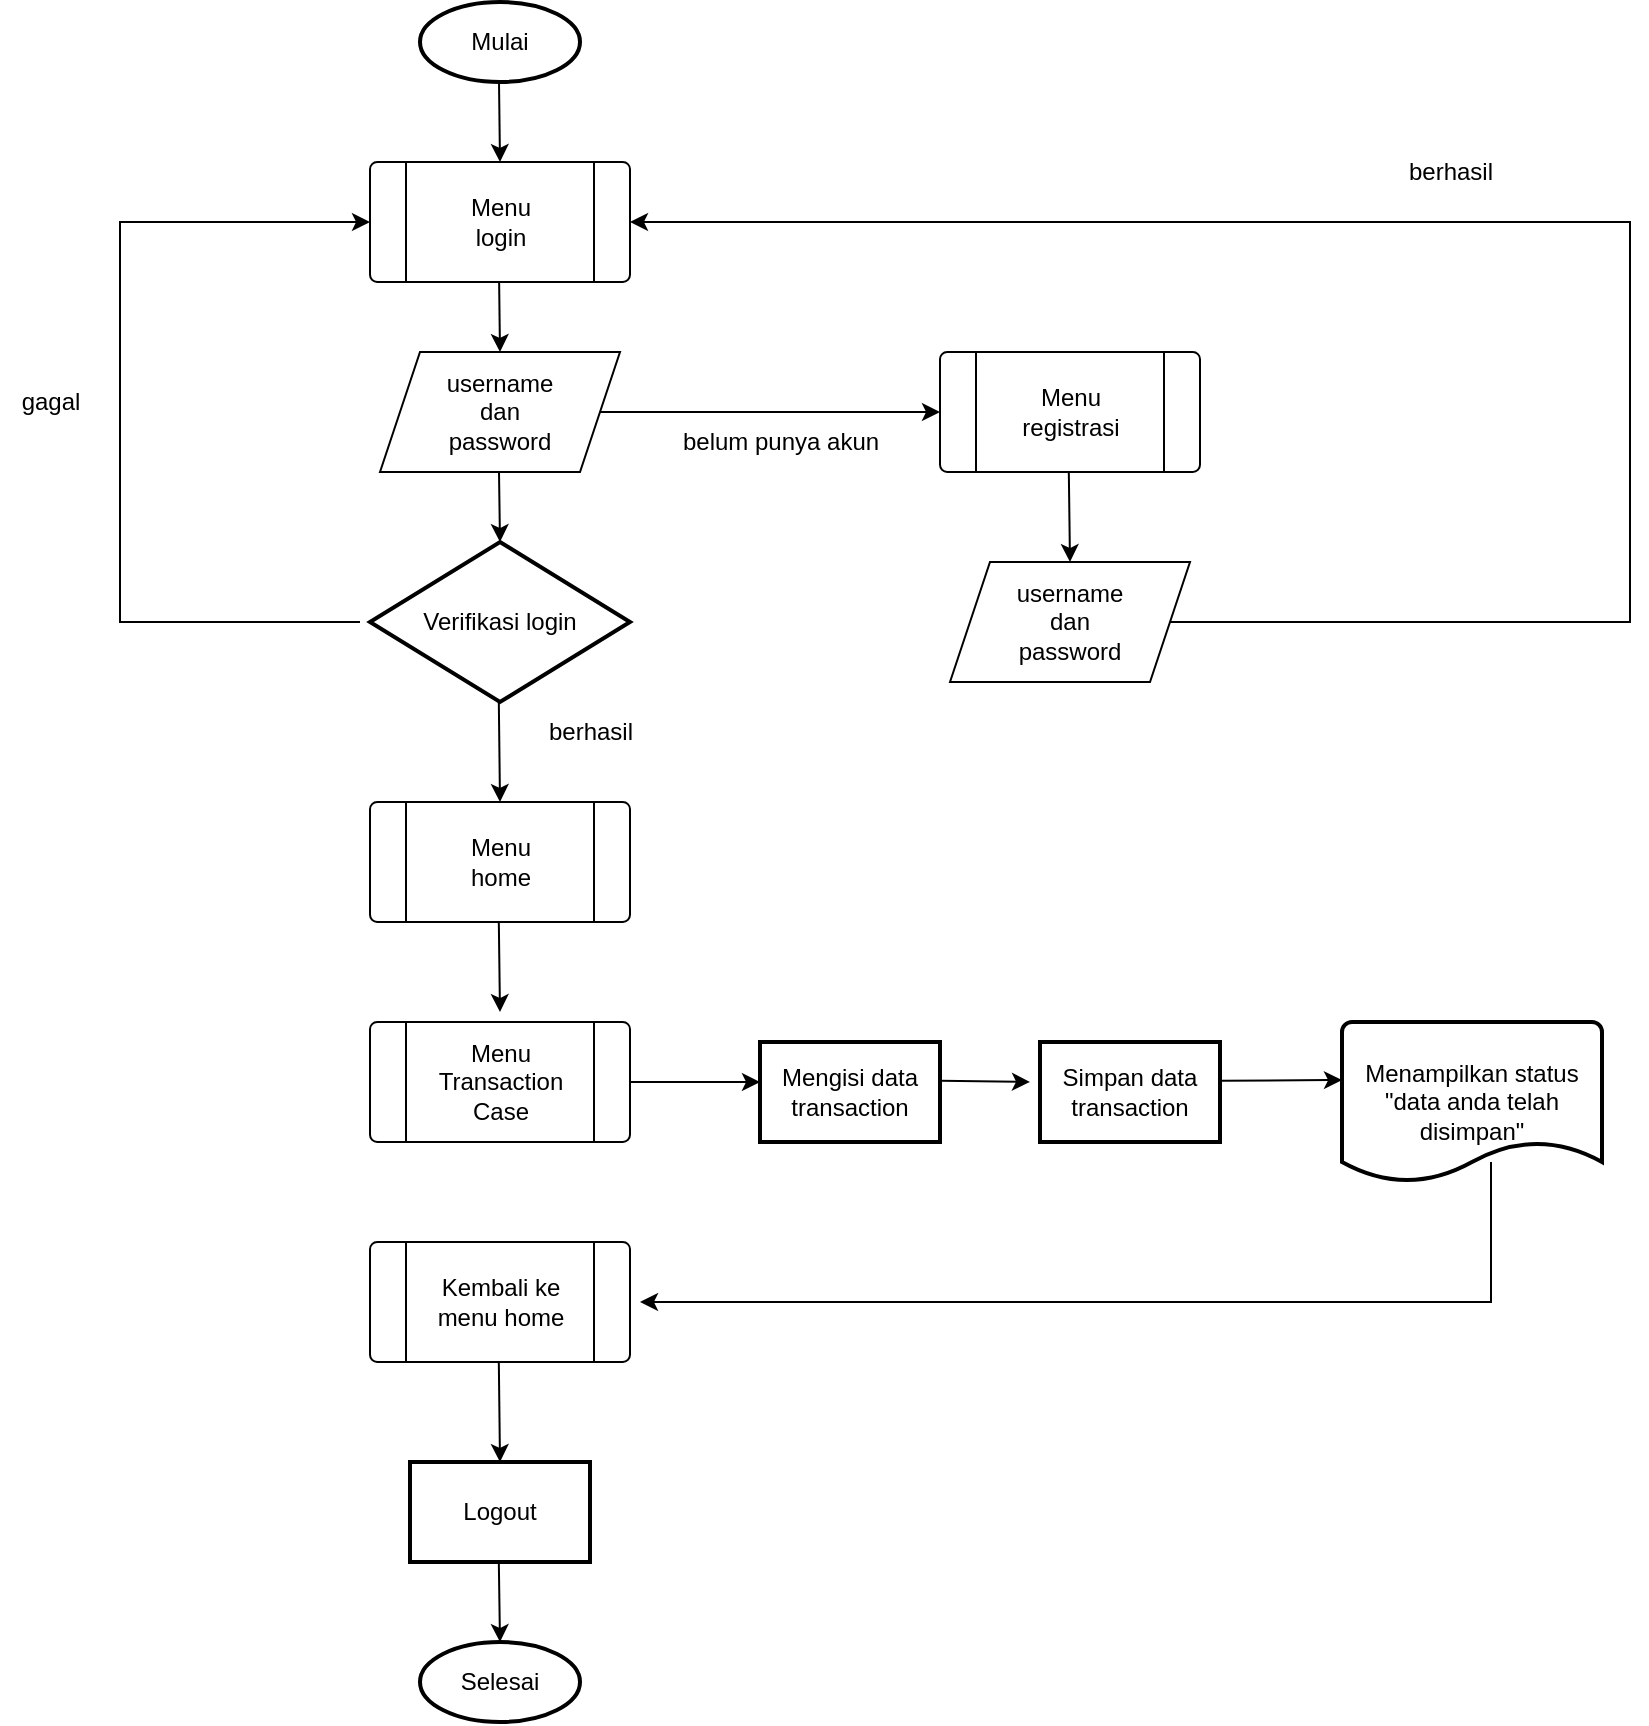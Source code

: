 <mxfile version="21.3.7" type="github" pages="57">
  <diagram id="2W9iKWAKNqXhYnSqwjMz" name="Page-46">
    <mxGraphModel dx="1820" dy="1087" grid="1" gridSize="10" guides="1" tooltips="1" connect="1" arrows="1" fold="1" page="1" pageScale="1" pageWidth="1169" pageHeight="827" math="0" shadow="0">
      <root>
        <mxCell id="0" />
        <mxCell id="1" parent="0" />
        <mxCell id="y9IphMv_SwF__YKDgnfc-1" value="Mulai" style="strokeWidth=2;html=1;shape=mxgraph.flowchart.start_1;whiteSpace=wrap;" parent="1" vertex="1">
          <mxGeometry x="810" y="290" width="80" height="40" as="geometry" />
        </mxCell>
        <mxCell id="y9IphMv_SwF__YKDgnfc-2" value="" style="elbow=horizontal;endArrow=classic;html=1;rounded=0;" parent="1" edge="1">
          <mxGeometry width="50" height="50" relative="1" as="geometry">
            <mxPoint x="849.5" y="330" as="sourcePoint" />
            <mxPoint x="850" y="370" as="targetPoint" />
          </mxGeometry>
        </mxCell>
        <mxCell id="y9IphMv_SwF__YKDgnfc-3" value="" style="elbow=horizontal;endArrow=classic;html=1;rounded=0;" parent="1" edge="1">
          <mxGeometry width="50" height="50" relative="1" as="geometry">
            <mxPoint x="849.5" y="425" as="sourcePoint" />
            <mxPoint x="850" y="465" as="targetPoint" />
          </mxGeometry>
        </mxCell>
        <mxCell id="y9IphMv_SwF__YKDgnfc-4" value="" style="elbow=horizontal;endArrow=classic;html=1;rounded=0;" parent="1" edge="1">
          <mxGeometry width="50" height="50" relative="1" as="geometry">
            <mxPoint x="849.5" y="525" as="sourcePoint" />
            <mxPoint x="850" y="560" as="targetPoint" />
          </mxGeometry>
        </mxCell>
        <mxCell id="y9IphMv_SwF__YKDgnfc-5" value="" style="elbow=horizontal;endArrow=classic;html=1;rounded=0;exitX=1;exitY=0.5;exitDx=0;exitDy=0;entryX=0;entryY=0.5;entryDx=0;entryDy=0;" parent="1" source="y9IphMv_SwF__YKDgnfc-9" target="y9IphMv_SwF__YKDgnfc-11" edge="1">
          <mxGeometry width="50" height="50" relative="1" as="geometry">
            <mxPoint x="920" y="495" as="sourcePoint" />
            <mxPoint x="1030" y="494.5" as="targetPoint" />
          </mxGeometry>
        </mxCell>
        <mxCell id="y9IphMv_SwF__YKDgnfc-6" value="" style="elbow=horizontal;endArrow=classic;html=1;rounded=0;edgeStyle=orthogonalEdgeStyle;exitX=1;exitY=0.5;exitDx=0;exitDy=0;entryX=1;entryY=0.5;entryDx=0;entryDy=0;" parent="1" source="y9IphMv_SwF__YKDgnfc-16" target="y9IphMv_SwF__YKDgnfc-13" edge="1">
          <mxGeometry width="50" height="50" relative="1" as="geometry">
            <mxPoint x="1370" y="600" as="sourcePoint" />
            <mxPoint x="1190" y="400" as="targetPoint" />
            <Array as="points">
              <mxPoint x="1415" y="600" />
              <mxPoint x="1415" y="400" />
            </Array>
          </mxGeometry>
        </mxCell>
        <mxCell id="y9IphMv_SwF__YKDgnfc-7" value="" style="elbow=horizontal;endArrow=classic;html=1;rounded=0;entryX=0.5;entryY=0;entryDx=0;entryDy=0;" parent="1" target="y9IphMv_SwF__YKDgnfc-16" edge="1">
          <mxGeometry width="50" height="50" relative="1" as="geometry">
            <mxPoint x="1134.41" y="525" as="sourcePoint" />
            <mxPoint x="1134.41" y="565" as="targetPoint" />
          </mxGeometry>
        </mxCell>
        <mxCell id="y9IphMv_SwF__YKDgnfc-8" value="Selesai" style="strokeWidth=2;html=1;shape=mxgraph.flowchart.start_1;whiteSpace=wrap;" parent="1" vertex="1">
          <mxGeometry x="810" y="1110" width="80" height="40" as="geometry" />
        </mxCell>
        <mxCell id="y9IphMv_SwF__YKDgnfc-9" value="&lt;div&gt;username &lt;br&gt;&lt;/div&gt;&lt;div&gt;dan &lt;br&gt;&lt;/div&gt;&lt;div&gt;password&lt;br&gt;&lt;/div&gt;" style="shape=parallelogram;perimeter=parallelogramPerimeter;whiteSpace=wrap;html=1;fixedSize=1;" parent="1" vertex="1">
          <mxGeometry x="790" y="465" width="120" height="60" as="geometry" />
        </mxCell>
        <mxCell id="y9IphMv_SwF__YKDgnfc-10" value="Verifikasi login" style="strokeWidth=2;html=1;shape=mxgraph.flowchart.decision;whiteSpace=wrap;" parent="1" vertex="1">
          <mxGeometry x="785" y="560" width="130" height="80" as="geometry" />
        </mxCell>
        <mxCell id="y9IphMv_SwF__YKDgnfc-11" value="" style="verticalLabelPosition=bottom;verticalAlign=top;html=1;shape=process;whiteSpace=wrap;rounded=1;size=0.14;arcSize=6;" parent="1" vertex="1">
          <mxGeometry x="1070" y="465" width="130" height="60" as="geometry" />
        </mxCell>
        <mxCell id="y9IphMv_SwF__YKDgnfc-12" value="&lt;div&gt;Menu&lt;/div&gt;&lt;div&gt;registrasi&lt;br&gt;&lt;/div&gt;" style="text;html=1;align=center;verticalAlign=middle;resizable=0;points=[];autosize=1;strokeColor=none;fillColor=none;" parent="1" vertex="1">
          <mxGeometry x="1095" y="475" width="80" height="40" as="geometry" />
        </mxCell>
        <mxCell id="y9IphMv_SwF__YKDgnfc-13" value="" style="verticalLabelPosition=bottom;verticalAlign=top;html=1;shape=process;whiteSpace=wrap;rounded=1;size=0.14;arcSize=6;" parent="1" vertex="1">
          <mxGeometry x="785" y="370" width="130" height="60" as="geometry" />
        </mxCell>
        <mxCell id="y9IphMv_SwF__YKDgnfc-14" value="&lt;div&gt;Menu&lt;/div&gt;&lt;div&gt;login&lt;br&gt;&lt;/div&gt;" style="text;html=1;align=center;verticalAlign=middle;resizable=0;points=[];autosize=1;strokeColor=none;fillColor=none;" parent="1" vertex="1">
          <mxGeometry x="825" y="380" width="50" height="40" as="geometry" />
        </mxCell>
        <mxCell id="y9IphMv_SwF__YKDgnfc-15" value="" style="elbow=horizontal;endArrow=classic;html=1;rounded=0;edgeStyle=orthogonalEdgeStyle;entryX=0;entryY=0.5;entryDx=0;entryDy=0;" parent="1" target="y9IphMv_SwF__YKDgnfc-13" edge="1">
          <mxGeometry width="50" height="50" relative="1" as="geometry">
            <mxPoint x="780" y="600" as="sourcePoint" />
            <mxPoint x="770" y="420" as="targetPoint" />
            <Array as="points">
              <mxPoint x="660" y="600" />
              <mxPoint x="660" y="400" />
            </Array>
          </mxGeometry>
        </mxCell>
        <mxCell id="y9IphMv_SwF__YKDgnfc-16" value="&lt;div&gt;username &lt;br&gt;&lt;/div&gt;&lt;div&gt;dan &lt;br&gt;&lt;/div&gt;&lt;div&gt;password&lt;br&gt;&lt;/div&gt;" style="shape=parallelogram;perimeter=parallelogramPerimeter;whiteSpace=wrap;html=1;fixedSize=1;" parent="1" vertex="1">
          <mxGeometry x="1075" y="570" width="120" height="60" as="geometry" />
        </mxCell>
        <mxCell id="y9IphMv_SwF__YKDgnfc-17" value="" style="elbow=horizontal;endArrow=classic;html=1;rounded=0;entryX=0.5;entryY=0;entryDx=0;entryDy=0;entryPerimeter=0;" parent="1" edge="1">
          <mxGeometry width="50" height="50" relative="1" as="geometry">
            <mxPoint x="849.41" y="640" as="sourcePoint" />
            <mxPoint x="850.0" y="690" as="targetPoint" />
          </mxGeometry>
        </mxCell>
        <mxCell id="y9IphMv_SwF__YKDgnfc-18" value="berhasil" style="text;html=1;align=center;verticalAlign=middle;resizable=0;points=[];autosize=1;strokeColor=none;fillColor=none;" parent="1" vertex="1">
          <mxGeometry x="1290" y="360" width="70" height="30" as="geometry" />
        </mxCell>
        <mxCell id="y9IphMv_SwF__YKDgnfc-19" value="gagal" style="text;html=1;align=center;verticalAlign=middle;resizable=0;points=[];autosize=1;strokeColor=none;fillColor=none;" parent="1" vertex="1">
          <mxGeometry x="600" y="475" width="50" height="30" as="geometry" />
        </mxCell>
        <mxCell id="y9IphMv_SwF__YKDgnfc-20" value="berhasil" style="text;html=1;align=center;verticalAlign=middle;resizable=0;points=[];autosize=1;strokeColor=none;fillColor=none;" parent="1" vertex="1">
          <mxGeometry x="860" y="640" width="70" height="30" as="geometry" />
        </mxCell>
        <mxCell id="y9IphMv_SwF__YKDgnfc-21" value="belum punya akun" style="text;html=1;align=center;verticalAlign=middle;resizable=0;points=[];autosize=1;strokeColor=none;fillColor=none;" parent="1" vertex="1">
          <mxGeometry x="930" y="495" width="120" height="30" as="geometry" />
        </mxCell>
        <mxCell id="y9IphMv_SwF__YKDgnfc-22" value="" style="verticalLabelPosition=bottom;verticalAlign=top;html=1;shape=process;whiteSpace=wrap;rounded=1;size=0.14;arcSize=6;" parent="1" vertex="1">
          <mxGeometry x="785" y="690" width="130" height="60" as="geometry" />
        </mxCell>
        <mxCell id="y9IphMv_SwF__YKDgnfc-23" value="&lt;div&gt;Menu&lt;/div&gt;&lt;div&gt;home&lt;br&gt;&lt;/div&gt;" style="text;html=1;align=center;verticalAlign=middle;resizable=0;points=[];autosize=1;strokeColor=none;fillColor=none;" parent="1" vertex="1">
          <mxGeometry x="820" y="700" width="60" height="40" as="geometry" />
        </mxCell>
        <mxCell id="y9IphMv_SwF__YKDgnfc-28" value="" style="elbow=horizontal;endArrow=classic;html=1;rounded=0;entryX=0.5;entryY=0;entryDx=0;entryDy=0;" parent="1" edge="1">
          <mxGeometry width="50" height="50" relative="1" as="geometry">
            <mxPoint x="849.41" y="750" as="sourcePoint" />
            <mxPoint x="850" y="795" as="targetPoint" />
          </mxGeometry>
        </mxCell>
        <mxCell id="y9IphMv_SwF__YKDgnfc-30" value="" style="verticalLabelPosition=bottom;verticalAlign=top;html=1;shape=process;whiteSpace=wrap;rounded=1;size=0.14;arcSize=6;" parent="1" vertex="1">
          <mxGeometry x="785" y="800" width="130" height="60" as="geometry" />
        </mxCell>
        <mxCell id="y9IphMv_SwF__YKDgnfc-31" value="&lt;div&gt;Menu&lt;/div&gt;&lt;div&gt;Transaction &lt;br&gt;&lt;/div&gt;&lt;div&gt;Case&lt;br&gt;&lt;/div&gt;" style="text;html=1;align=center;verticalAlign=middle;resizable=0;points=[];autosize=1;strokeColor=none;fillColor=none;" parent="1" vertex="1">
          <mxGeometry x="805" y="800" width="90" height="60" as="geometry" />
        </mxCell>
        <mxCell id="y9IphMv_SwF__YKDgnfc-32" value="" style="elbow=horizontal;endArrow=classic;html=1;rounded=0;" parent="1" edge="1">
          <mxGeometry width="50" height="50" relative="1" as="geometry">
            <mxPoint x="915.0" y="830" as="sourcePoint" />
            <mxPoint x="980" y="830" as="targetPoint" />
          </mxGeometry>
        </mxCell>
        <mxCell id="y9IphMv_SwF__YKDgnfc-33" value="Mengisi data transaction" style="rounded=1;whiteSpace=wrap;html=1;absoluteArcSize=1;arcSize=0;strokeWidth=2;" parent="1" vertex="1">
          <mxGeometry x="980" y="810" width="90" height="50" as="geometry" />
        </mxCell>
        <mxCell id="y9IphMv_SwF__YKDgnfc-34" value="" style="elbow=horizontal;endArrow=classic;html=1;rounded=0;" parent="1" edge="1">
          <mxGeometry width="50" height="50" relative="1" as="geometry">
            <mxPoint x="1070.0" y="829.41" as="sourcePoint" />
            <mxPoint x="1115" y="830" as="targetPoint" />
          </mxGeometry>
        </mxCell>
        <mxCell id="y9IphMv_SwF__YKDgnfc-35" value="&lt;div&gt;Simpan data&lt;/div&gt;&lt;div&gt;transaction&lt;br&gt;&lt;/div&gt;" style="rounded=1;whiteSpace=wrap;html=1;absoluteArcSize=1;arcSize=0;strokeWidth=2;" parent="1" vertex="1">
          <mxGeometry x="1120" y="810" width="90" height="50" as="geometry" />
        </mxCell>
        <mxCell id="y9IphMv_SwF__YKDgnfc-36" value="" style="elbow=horizontal;endArrow=classic;html=1;rounded=0;" parent="1" edge="1">
          <mxGeometry width="50" height="50" relative="1" as="geometry">
            <mxPoint x="1211.0" y="829.41" as="sourcePoint" />
            <mxPoint x="1271" y="829" as="targetPoint" />
          </mxGeometry>
        </mxCell>
        <mxCell id="y9IphMv_SwF__YKDgnfc-37" value="&lt;div&gt;Menampilkan status&lt;/div&gt;&lt;div&gt;&quot;data anda telah disimpan&quot;&lt;br&gt;&lt;/div&gt;" style="strokeWidth=2;html=1;shape=mxgraph.flowchart.document2;whiteSpace=wrap;size=0.25;" parent="1" vertex="1">
          <mxGeometry x="1271" y="800" width="130" height="80" as="geometry" />
        </mxCell>
        <mxCell id="y9IphMv_SwF__YKDgnfc-38" value="" style="verticalLabelPosition=bottom;verticalAlign=top;html=1;shape=process;whiteSpace=wrap;rounded=1;size=0.14;arcSize=6;" parent="1" vertex="1">
          <mxGeometry x="785" y="910" width="130" height="60" as="geometry" />
        </mxCell>
        <mxCell id="y9IphMv_SwF__YKDgnfc-39" value="&lt;div&gt;Kembali ke&lt;/div&gt;&lt;div&gt;menu home&lt;br&gt;&lt;/div&gt;" style="text;html=1;align=center;verticalAlign=middle;resizable=0;points=[];autosize=1;strokeColor=none;fillColor=none;" parent="1" vertex="1">
          <mxGeometry x="805" y="920" width="90" height="40" as="geometry" />
        </mxCell>
        <mxCell id="y9IphMv_SwF__YKDgnfc-41" value="" style="elbow=horizontal;endArrow=classic;html=1;rounded=0;entryX=0.5;entryY=0;entryDx=0;entryDy=0;entryPerimeter=0;" parent="1" edge="1">
          <mxGeometry width="50" height="50" relative="1" as="geometry">
            <mxPoint x="849.41" y="970" as="sourcePoint" />
            <mxPoint x="850.0" y="1020" as="targetPoint" />
          </mxGeometry>
        </mxCell>
        <mxCell id="y9IphMv_SwF__YKDgnfc-42" value="Logout" style="rounded=1;whiteSpace=wrap;html=1;absoluteArcSize=1;arcSize=0;strokeWidth=2;" parent="1" vertex="1">
          <mxGeometry x="805" y="1020" width="90" height="50" as="geometry" />
        </mxCell>
        <mxCell id="y9IphMv_SwF__YKDgnfc-43" value="" style="elbow=horizontal;endArrow=classic;html=1;rounded=0;" parent="1" edge="1">
          <mxGeometry width="50" height="50" relative="1" as="geometry">
            <mxPoint x="849.41" y="1070" as="sourcePoint" />
            <mxPoint x="850" y="1110" as="targetPoint" />
          </mxGeometry>
        </mxCell>
        <mxCell id="y9IphMv_SwF__YKDgnfc-45" value="" style="elbow=horizontal;endArrow=classic;html=1;rounded=0;edgeStyle=orthogonalEdgeStyle;" parent="1" edge="1">
          <mxGeometry width="50" height="50" relative="1" as="geometry">
            <mxPoint x="1345.5" y="870" as="sourcePoint" />
            <mxPoint x="920" y="940" as="targetPoint" />
            <Array as="points">
              <mxPoint x="1346" y="940" />
            </Array>
          </mxGeometry>
        </mxCell>
      </root>
    </mxGraphModel>
  </diagram>
  <diagram id="mwJRpPXjO91YDwyrut9o" name="Page-28">
    <mxGraphModel dx="1274" dy="761" grid="1" gridSize="10" guides="1" tooltips="1" connect="1" arrows="1" fold="1" page="1" pageScale="1" pageWidth="1169" pageHeight="827" math="0" shadow="0">
      <root>
        <mxCell id="0" />
        <mxCell id="1" parent="0" />
        <mxCell id="HMr4iSZ8IX_Iy06dEaK1-1" value="" style="swimlane;childLayout=stackLayout;resizeParent=1;resizeParentMax=0;startSize=20;horizontal=0;horizontalStack=1;rounded=0;" parent="1" vertex="1">
          <mxGeometry x="840" y="160" width="620" height="1440" as="geometry" />
        </mxCell>
        <mxCell id="HMr4iSZ8IX_Iy06dEaK1-2" value="User" style="swimlane;startSize=40;rounded=0;arcSize=3;" parent="HMr4iSZ8IX_Iy06dEaK1-1" vertex="1">
          <mxGeometry x="20" width="200" height="1440" as="geometry" />
        </mxCell>
        <mxCell id="0QZYBtaAjx1IYt_FpYyG-3" value="Mulai" style="strokeWidth=2;html=1;shape=mxgraph.flowchart.start_1;whiteSpace=wrap;rounded=0;" parent="HMr4iSZ8IX_Iy06dEaK1-2" vertex="1">
          <mxGeometry x="60" y="50" width="80" height="40" as="geometry" />
        </mxCell>
        <mxCell id="0QZYBtaAjx1IYt_FpYyG-4" value="" style="elbow=horizontal;endArrow=classic;html=1;rounded=0;curved=1;" parent="HMr4iSZ8IX_Iy06dEaK1-2" edge="1">
          <mxGeometry width="50" height="50" relative="1" as="geometry">
            <mxPoint x="99.5" y="90" as="sourcePoint" />
            <mxPoint x="100" y="130" as="targetPoint" />
          </mxGeometry>
        </mxCell>
        <mxCell id="0QZYBtaAjx1IYt_FpYyG-5" value="Membuka web" style="rounded=0;whiteSpace=wrap;html=1;absoluteArcSize=1;arcSize=0;strokeWidth=2;" parent="HMr4iSZ8IX_Iy06dEaK1-2" vertex="1">
          <mxGeometry x="55" y="130" width="90" height="50" as="geometry" />
        </mxCell>
        <mxCell id="0QZYBtaAjx1IYt_FpYyG-7" value="" style="elbow=horizontal;endArrow=classic;html=1;rounded=0;curved=1;" parent="HMr4iSZ8IX_Iy06dEaK1-2" edge="1">
          <mxGeometry width="50" height="50" relative="1" as="geometry">
            <mxPoint x="99.5" y="180" as="sourcePoint" />
            <mxPoint x="100" y="220" as="targetPoint" />
          </mxGeometry>
        </mxCell>
        <mxCell id="0QZYBtaAjx1IYt_FpYyG-6" value="&lt;div&gt;Registrasi&lt;/div&gt;&lt;div&gt;( Sign up )&lt;br&gt;&lt;/div&gt;" style="rounded=0;whiteSpace=wrap;html=1;absoluteArcSize=1;arcSize=0;strokeWidth=2;" parent="HMr4iSZ8IX_Iy06dEaK1-2" vertex="1">
          <mxGeometry x="55" y="220" width="90" height="50" as="geometry" />
        </mxCell>
        <mxCell id="0QZYBtaAjx1IYt_FpYyG-9" value="&lt;div&gt;Menampilkan&lt;/div&gt;&lt;div&gt;form&lt;/div&gt;&lt;div&gt;registrasi&lt;br&gt;&lt;/div&gt;" style="strokeWidth=2;html=1;shape=mxgraph.flowchart.display;whiteSpace=wrap;rounded=0;" parent="HMr4iSZ8IX_Iy06dEaK1-2" vertex="1">
          <mxGeometry x="40" y="310" width="120" height="60" as="geometry" />
        </mxCell>
        <mxCell id="0QZYBtaAjx1IYt_FpYyG-10" value="" style="elbow=horizontal;endArrow=classic;html=1;rounded=0;curved=1;" parent="HMr4iSZ8IX_Iy06dEaK1-2" edge="1">
          <mxGeometry width="50" height="50" relative="1" as="geometry">
            <mxPoint x="99.5" y="370" as="sourcePoint" />
            <mxPoint x="100" y="400" as="targetPoint" />
          </mxGeometry>
        </mxCell>
        <mxCell id="0QZYBtaAjx1IYt_FpYyG-11" value="Isi form" style="html=1;strokeWidth=2;shape=manualInput;whiteSpace=wrap;rounded=0;size=26;arcSize=11;" parent="HMr4iSZ8IX_Iy06dEaK1-2" vertex="1">
          <mxGeometry x="50" y="390" width="100" height="60" as="geometry" />
        </mxCell>
        <mxCell id="0QZYBtaAjx1IYt_FpYyG-12" value="" style="elbow=horizontal;endArrow=classic;html=1;rounded=0;curved=1;" parent="HMr4iSZ8IX_Iy06dEaK1-2" edge="1">
          <mxGeometry width="50" height="50" relative="1" as="geometry">
            <mxPoint x="99.5" y="450" as="sourcePoint" />
            <mxPoint x="100" y="490" as="targetPoint" />
          </mxGeometry>
        </mxCell>
        <mxCell id="0QZYBtaAjx1IYt_FpYyG-13" value="Simpan" style="rounded=0;whiteSpace=wrap;html=1;absoluteArcSize=1;arcSize=0;strokeWidth=2;" parent="HMr4iSZ8IX_Iy06dEaK1-2" vertex="1">
          <mxGeometry x="55" y="490" width="90" height="50" as="geometry" />
        </mxCell>
        <mxCell id="0QZYBtaAjx1IYt_FpYyG-30" value="" style="elbow=horizontal;endArrow=classic;html=1;rounded=0;curved=1;" parent="HMr4iSZ8IX_Iy06dEaK1-2" edge="1">
          <mxGeometry width="50" height="50" relative="1" as="geometry">
            <mxPoint x="260" y="609.5" as="sourcePoint" />
            <mxPoint x="160" y="610" as="targetPoint" />
          </mxGeometry>
        </mxCell>
        <mxCell id="0QZYBtaAjx1IYt_FpYyG-14" value="&lt;div&gt;Menampilkan&lt;/div&gt;&lt;div&gt;halaman&lt;/div&gt;&lt;div&gt;website&lt;br&gt;&lt;/div&gt;" style="strokeWidth=2;html=1;shape=mxgraph.flowchart.display;whiteSpace=wrap;rounded=0;" parent="HMr4iSZ8IX_Iy06dEaK1-2" vertex="1">
          <mxGeometry x="40" y="580" width="120" height="60" as="geometry" />
        </mxCell>
        <mxCell id="0QZYBtaAjx1IYt_FpYyG-15" value="" style="elbow=horizontal;endArrow=classic;html=1;rounded=0;curved=1;" parent="HMr4iSZ8IX_Iy06dEaK1-2" edge="1">
          <mxGeometry width="50" height="50" relative="1" as="geometry">
            <mxPoint x="99.5" y="640" as="sourcePoint" />
            <mxPoint x="99.5" y="690" as="targetPoint" />
          </mxGeometry>
        </mxCell>
        <mxCell id="0QZYBtaAjx1IYt_FpYyG-16" value="Konsumen melakukan konsultasi terhadap &lt;br&gt;admin melalui menu kontak yang tertera pada &lt;br&gt;website tersebut" style="rounded=0;whiteSpace=wrap;html=1;absoluteArcSize=1;arcSize=0;strokeWidth=2;" parent="HMr4iSZ8IX_Iy06dEaK1-2" vertex="1">
          <mxGeometry x="10" y="690" width="180" height="80" as="geometry" />
        </mxCell>
        <mxCell id="zZBNnFvDBCwKFbp31z7S-6" value="&lt;div&gt;Konsumen melakukanTransaksi&lt;/div&gt;" style="rounded=0;whiteSpace=wrap;html=1;absoluteArcSize=1;arcSize=0;strokeWidth=2;" parent="HMr4iSZ8IX_Iy06dEaK1-2" vertex="1">
          <mxGeometry x="35" y="820" width="130" height="70" as="geometry" />
        </mxCell>
        <mxCell id="zZBNnFvDBCwKFbp31z7S-7" value="" style="elbow=horizontal;endArrow=classic;html=1;rounded=0;curved=1;" parent="HMr4iSZ8IX_Iy06dEaK1-2" edge="1">
          <mxGeometry width="50" height="50" relative="1" as="geometry">
            <mxPoint x="99.41" y="890" as="sourcePoint" />
            <mxPoint x="99" y="920" as="targetPoint" />
          </mxGeometry>
        </mxCell>
        <mxCell id="0QZYBtaAjx1IYt_FpYyG-33" value="Klik menu transaction case untuk mengisi keperluan apa aja yang diinginkan konsumen &lt;br&gt;dalam penanganan masalah dan mengirimkan data tersebut" style="strokeWidth=2;html=1;shape=mxgraph.flowchart.document2;whiteSpace=wrap;size=0.21;rounded=0;" parent="HMr4iSZ8IX_Iy06dEaK1-2" vertex="1">
          <mxGeometry x="17.5" y="920" width="165" height="120" as="geometry" />
        </mxCell>
        <mxCell id="0QZYBtaAjx1IYt_FpYyG-32" value="Selesai" style="strokeWidth=2;html=1;shape=mxgraph.flowchart.start_1;whiteSpace=wrap;rounded=0;" parent="HMr4iSZ8IX_Iy06dEaK1-2" vertex="1">
          <mxGeometry x="60" y="1340" width="80" height="40" as="geometry" />
        </mxCell>
        <mxCell id="HMr4iSZ8IX_Iy06dEaK1-7" value="Sistem" style="swimlane;startSize=40;rounded=0;arcSize=1;" parent="HMr4iSZ8IX_Iy06dEaK1-1" vertex="1">
          <mxGeometry x="220" width="200" height="1440" as="geometry" />
        </mxCell>
        <mxCell id="0QZYBtaAjx1IYt_FpYyG-20" value="" style="elbow=horizontal;endArrow=classic;html=1;rounded=0;edgeStyle=orthogonalEdgeStyle;curved=1;" parent="HMr4iSZ8IX_Iy06dEaK1-7" edge="1">
          <mxGeometry width="50" height="50" relative="1" as="geometry">
            <mxPoint x="-55" y="240" as="sourcePoint" />
            <mxPoint x="120" y="320" as="targetPoint" />
            <Array as="points">
              <mxPoint x="120" y="240" />
              <mxPoint x="120" y="310" />
            </Array>
          </mxGeometry>
        </mxCell>
        <mxCell id="0QZYBtaAjx1IYt_FpYyG-21" value="&lt;div&gt;Tampilkan form&lt;/div&gt;&lt;div&gt;registrasi&lt;br&gt;&lt;/div&gt;" style="rounded=0;whiteSpace=wrap;html=1;absoluteArcSize=1;arcSize=0;strokeWidth=2;" parent="HMr4iSZ8IX_Iy06dEaK1-7" vertex="1">
          <mxGeometry x="70" y="320" width="90" height="50" as="geometry" />
        </mxCell>
        <mxCell id="0QZYBtaAjx1IYt_FpYyG-17" value="" style="elbow=horizontal;endArrow=classic;html=1;rounded=0;curved=1;" parent="HMr4iSZ8IX_Iy06dEaK1-7" edge="1">
          <mxGeometry width="50" height="50" relative="1" as="geometry">
            <mxPoint x="70" y="339.5" as="sourcePoint" />
            <mxPoint x="-40" y="340" as="targetPoint" />
          </mxGeometry>
        </mxCell>
        <mxCell id="0QZYBtaAjx1IYt_FpYyG-18" value="" style="elbow=horizontal;endArrow=classic;html=1;rounded=0;curved=1;" parent="HMr4iSZ8IX_Iy06dEaK1-7" edge="1">
          <mxGeometry width="50" height="50" relative="1" as="geometry">
            <mxPoint x="-55" y="520" as="sourcePoint" />
            <mxPoint x="50" y="520" as="targetPoint" />
          </mxGeometry>
        </mxCell>
        <mxCell id="0QZYBtaAjx1IYt_FpYyG-22" value="&lt;div align=&quot;right&quot;&gt;Database event&lt;br&gt;&lt;/div&gt;" style="strokeWidth=2;html=1;shape=mxgraph.flowchart.direct_data;whiteSpace=wrap;align=left;rounded=0;" parent="HMr4iSZ8IX_Iy06dEaK1-7" vertex="1">
          <mxGeometry x="50" y="490" width="110" height="60" as="geometry" />
        </mxCell>
        <mxCell id="0QZYBtaAjx1IYt_FpYyG-23" value="&lt;div&gt;Tampilkan &lt;br&gt;&lt;/div&gt;&lt;div&gt;menu website&lt;br&gt;&lt;/div&gt;" style="rounded=0;whiteSpace=wrap;html=1;absoluteArcSize=1;arcSize=0;strokeWidth=2;" parent="HMr4iSZ8IX_Iy06dEaK1-7" vertex="1">
          <mxGeometry x="60" y="590" width="90" height="50" as="geometry" />
        </mxCell>
        <mxCell id="0QZYBtaAjx1IYt_FpYyG-24" value="" style="elbow=horizontal;endArrow=classic;html=1;rounded=0;curved=1;" parent="HMr4iSZ8IX_Iy06dEaK1-7" edge="1">
          <mxGeometry width="50" height="50" relative="1" as="geometry">
            <mxPoint x="104.5" y="550" as="sourcePoint" />
            <mxPoint x="104.5" y="590" as="targetPoint" />
          </mxGeometry>
        </mxCell>
        <mxCell id="zZBNnFvDBCwKFbp31z7S-1" value="" style="elbow=horizontal;endArrow=classic;html=1;rounded=0;curved=1;" parent="HMr4iSZ8IX_Iy06dEaK1-7" edge="1">
          <mxGeometry width="50" height="50" relative="1" as="geometry">
            <mxPoint x="-10" y="730" as="sourcePoint" />
            <mxPoint x="40" y="730" as="targetPoint" />
          </mxGeometry>
        </mxCell>
        <mxCell id="0QZYBtaAjx1IYt_FpYyG-26" value="&lt;div&gt;Menampilkan&lt;/div&gt;&lt;div&gt;halaman&lt;/div&gt;&lt;div&gt;kontak untuk &lt;br&gt;&lt;/div&gt;&lt;div&gt;konsultasi&lt;br&gt;&lt;/div&gt;" style="strokeWidth=2;html=1;shape=mxgraph.flowchart.display;whiteSpace=wrap;rounded=0;" parent="HMr4iSZ8IX_Iy06dEaK1-7" vertex="1">
          <mxGeometry x="40" y="690" width="130" height="70" as="geometry" />
        </mxCell>
        <mxCell id="zZBNnFvDBCwKFbp31z7S-2" value="" style="elbow=horizontal;endArrow=classic;html=1;rounded=0;curved=1;" parent="HMr4iSZ8IX_Iy06dEaK1-7" edge="1">
          <mxGeometry width="50" height="50" relative="1" as="geometry">
            <mxPoint x="160" y="519.29" as="sourcePoint" />
            <mxPoint x="260" y="520" as="targetPoint" />
          </mxGeometry>
        </mxCell>
        <mxCell id="zZBNnFvDBCwKFbp31z7S-8" value="" style="elbow=horizontal;endArrow=classic;html=1;rounded=0;curved=1;" parent="HMr4iSZ8IX_Iy06dEaK1-7" edge="1">
          <mxGeometry width="50" height="50" relative="1" as="geometry">
            <mxPoint x="-20" y="970" as="sourcePoint" />
            <mxPoint x="30" y="970" as="targetPoint" />
          </mxGeometry>
        </mxCell>
        <mxCell id="0QZYBtaAjx1IYt_FpYyG-27" value="Menu transaction ditampilkan dan data tersebut&amp;nbsp; disimpan" style="rounded=0;whiteSpace=wrap;html=1;absoluteArcSize=1;arcSize=0;strokeWidth=2;" parent="HMr4iSZ8IX_Iy06dEaK1-7" vertex="1">
          <mxGeometry x="30" y="940" width="140" height="60" as="geometry" />
        </mxCell>
        <mxCell id="zZBNnFvDBCwKFbp31z7S-15" value="&lt;div&gt;Transaksi sudah selesai&lt;/div&gt;&lt;div&gt;Data disimpan&lt;br&gt;&lt;/div&gt;" style="rounded=0;whiteSpace=wrap;html=1;absoluteArcSize=1;arcSize=0;strokeWidth=2;" parent="HMr4iSZ8IX_Iy06dEaK1-7" vertex="1">
          <mxGeometry x="30" y="1330" width="140" height="60" as="geometry" />
        </mxCell>
        <mxCell id="zZBNnFvDBCwKFbp31z7S-16" value="" style="elbow=horizontal;endArrow=classic;html=1;rounded=0;edgeStyle=orthogonalEdgeStyle;entryX=1;entryY=0.5;entryDx=0;entryDy=0;entryPerimeter=0;curved=1;" parent="HMr4iSZ8IX_Iy06dEaK1-7" target="0QZYBtaAjx1IYt_FpYyG-32" edge="1">
          <mxGeometry width="50" height="50" relative="1" as="geometry">
            <mxPoint x="30" y="1359.76" as="sourcePoint" />
            <mxPoint x="-20" y="1359.76" as="targetPoint" />
            <Array as="points" />
          </mxGeometry>
        </mxCell>
        <mxCell id="HMr4iSZ8IX_Iy06dEaK1-19" value="Admin" style="swimlane;startSize=40;rounded=0;arcSize=3;" parent="HMr4iSZ8IX_Iy06dEaK1-1" vertex="1">
          <mxGeometry x="420" width="200" height="1440" as="geometry" />
        </mxCell>
        <mxCell id="Uwr_FPGlke57_dZF2YgM-6" value="Memvalidasi dan menyimpan data konsumen" style="rounded=0;whiteSpace=wrap;html=1;absoluteArcSize=1;arcSize=0;strokeWidth=2;" parent="HMr4iSZ8IX_Iy06dEaK1-19" vertex="1">
          <mxGeometry x="60" y="485" width="130" height="70" as="geometry" />
        </mxCell>
        <mxCell id="Uwr_FPGlke57_dZF2YgM-16" value="" style="elbow=horizontal;endArrow=classic;html=1;rounded=0;edgeStyle=orthogonalEdgeStyle;entryX=1;entryY=0.5;entryDx=0;entryDy=0;curved=1;" parent="HMr4iSZ8IX_Iy06dEaK1-19" target="0QZYBtaAjx1IYt_FpYyG-23" edge="1">
          <mxGeometry width="50" height="50" relative="1" as="geometry">
            <mxPoint x="125.04" y="555" as="sourcePoint" />
            <mxPoint x="-30" y="615" as="targetPoint" />
            <Array as="points">
              <mxPoint x="125" y="615" />
            </Array>
          </mxGeometry>
        </mxCell>
        <mxCell id="zZBNnFvDBCwKFbp31z7S-3" value="" style="elbow=horizontal;endArrow=classic;html=1;rounded=0;curved=1;" parent="HMr4iSZ8IX_Iy06dEaK1-19" edge="1">
          <mxGeometry width="50" height="50" relative="1" as="geometry">
            <mxPoint x="-30" y="730" as="sourcePoint" />
            <mxPoint x="40" y="730" as="targetPoint" />
          </mxGeometry>
        </mxCell>
        <mxCell id="zZBNnFvDBCwKFbp31z7S-4" value="Melakukan konsultasi dengan pihak konsumen" style="rounded=0;whiteSpace=wrap;html=1;absoluteArcSize=1;arcSize=0;strokeWidth=2;" parent="HMr4iSZ8IX_Iy06dEaK1-19" vertex="1">
          <mxGeometry x="40" y="690" width="130" height="70" as="geometry" />
        </mxCell>
        <mxCell id="zZBNnFvDBCwKFbp31z7S-5" value="" style="elbow=horizontal;endArrow=classic;html=1;rounded=0;edgeStyle=orthogonalEdgeStyle;curved=1;" parent="HMr4iSZ8IX_Iy06dEaK1-19" edge="1">
          <mxGeometry width="50" height="50" relative="1" as="geometry">
            <mxPoint x="115.04" y="760" as="sourcePoint" />
            <mxPoint x="-300" y="820" as="targetPoint" />
            <Array as="points">
              <mxPoint x="115" y="800" />
              <mxPoint x="-300" y="800" />
            </Array>
          </mxGeometry>
        </mxCell>
        <mxCell id="zZBNnFvDBCwKFbp31z7S-9" value="" style="elbow=horizontal;endArrow=classic;html=1;rounded=0;curved=1;" parent="HMr4iSZ8IX_Iy06dEaK1-19" edge="1">
          <mxGeometry width="50" height="50" relative="1" as="geometry">
            <mxPoint x="-30" y="970" as="sourcePoint" />
            <mxPoint x="20" y="970" as="targetPoint" />
          </mxGeometry>
        </mxCell>
        <mxCell id="Uwr_FPGlke57_dZF2YgM-17" value="Menampilkan data transaksi yang sudah dilakukan oleh konsumen" style="strokeWidth=2;html=1;shape=mxgraph.flowchart.document2;whiteSpace=wrap;size=0.25;rounded=0;" parent="HMr4iSZ8IX_Iy06dEaK1-19" vertex="1">
          <mxGeometry x="20" y="930" width="140" height="80" as="geometry" />
        </mxCell>
        <mxCell id="zZBNnFvDBCwKFbp31z7S-12" value="" style="elbow=horizontal;endArrow=classic;html=1;rounded=0;curved=1;" parent="HMr4iSZ8IX_Iy06dEaK1-19" edge="1">
          <mxGeometry width="50" height="50" relative="1" as="geometry">
            <mxPoint x="100" y="990" as="sourcePoint" />
            <mxPoint x="100.5" y="1030" as="targetPoint" />
          </mxGeometry>
        </mxCell>
        <mxCell id="Uwr_FPGlke57_dZF2YgM-8" value="Menerima data transaksi yang sudah dilakukan&lt;br&gt;oleh pihak konsumen dan segera melakukan&lt;br&gt;penanganan" style="rounded=0;whiteSpace=wrap;html=1;absoluteArcSize=1;arcSize=0;strokeWidth=2;" parent="HMr4iSZ8IX_Iy06dEaK1-19" vertex="1">
          <mxGeometry x="20" y="1030" width="140" height="80" as="geometry" />
        </mxCell>
        <mxCell id="zZBNnFvDBCwKFbp31z7S-13" value="" style="elbow=horizontal;endArrow=classic;html=1;rounded=0;curved=1;" parent="HMr4iSZ8IX_Iy06dEaK1-19" edge="1">
          <mxGeometry width="50" height="50" relative="1" as="geometry">
            <mxPoint x="100" y="1110" as="sourcePoint" />
            <mxPoint x="100.5" y="1150" as="targetPoint" />
          </mxGeometry>
        </mxCell>
        <mxCell id="Uwr_FPGlke57_dZF2YgM-10" value="&amp;nbsp;Menyimpan data transaksi yang sudah diberikan &lt;br&gt;penanganan" style="rounded=0;whiteSpace=wrap;html=1;absoluteArcSize=1;arcSize=0;strokeWidth=2;" parent="HMr4iSZ8IX_Iy06dEaK1-19" vertex="1">
          <mxGeometry x="15" y="1150" width="155" height="70" as="geometry" />
        </mxCell>
        <mxCell id="zZBNnFvDBCwKFbp31z7S-14" value="" style="elbow=horizontal;endArrow=classic;html=1;rounded=0;curved=1;" parent="HMr4iSZ8IX_Iy06dEaK1-19" edge="1">
          <mxGeometry width="50" height="50" relative="1" as="geometry">
            <mxPoint x="100" y="1220" as="sourcePoint" />
            <mxPoint x="100.5" y="1260.0" as="targetPoint" />
          </mxGeometry>
        </mxCell>
        <mxCell id="Uwr_FPGlke57_dZF2YgM-19" value="Menampilkan status selesai transaksi dimana data tersebut sudah disimpan dalam bentuk dokumen excel" style="rounded=0;whiteSpace=wrap;html=1;absoluteArcSize=1;arcSize=0;strokeWidth=2;" parent="HMr4iSZ8IX_Iy06dEaK1-19" vertex="1">
          <mxGeometry x="15" y="1260" width="165" height="70" as="geometry" />
        </mxCell>
        <mxCell id="0QZYBtaAjx1IYt_FpYyG-29" value="" style="elbow=horizontal;endArrow=classic;html=1;rounded=0;edgeStyle=orthogonalEdgeStyle;curved=1;" parent="HMr4iSZ8IX_Iy06dEaK1-19" edge="1">
          <mxGeometry width="50" height="50" relative="1" as="geometry">
            <mxPoint x="95.04" y="1330" as="sourcePoint" />
            <mxPoint x="-30" y="1360" as="targetPoint" />
            <Array as="points">
              <mxPoint x="95" y="1360" />
            </Array>
          </mxGeometry>
        </mxCell>
      </root>
    </mxGraphModel>
  </diagram>
  <diagram id="XBE2lF3AnMxYkrl5EJig" name="Page-45">
    <mxGraphModel dx="1274" dy="761" grid="1" gridSize="10" guides="1" tooltips="1" connect="1" arrows="1" fold="1" page="1" pageScale="1" pageWidth="1169" pageHeight="827" background="#FFFFFF" math="0" shadow="0">
      <root>
        <mxCell id="0" />
        <mxCell id="1" parent="0" />
        <mxCell id="cPicgCEmqNGHUVAu3EDp-1" value="Login" style="rounded=0;whiteSpace=wrap;html=1;" parent="1" vertex="1">
          <mxGeometry x="220" y="50" width="120" height="60" as="geometry" />
        </mxCell>
        <mxCell id="cPicgCEmqNGHUVAu3EDp-2" value="Input Data" style="rounded=0;whiteSpace=wrap;html=1;" parent="1" vertex="1">
          <mxGeometry x="770" y="30" width="120" height="60" as="geometry" />
        </mxCell>
        <mxCell id="cPicgCEmqNGHUVAu3EDp-3" value="Transaction" style="rounded=0;whiteSpace=wrap;html=1;" parent="1" vertex="1">
          <mxGeometry x="770" y="170" width="120" height="60" as="geometry" />
        </mxCell>
        <mxCell id="cPicgCEmqNGHUVAu3EDp-4" value="Frederickdumalawoffice" style="ellipse;whiteSpace=wrap;html=1;aspect=fixed;" parent="1" vertex="1">
          <mxGeometry x="470" y="140" width="170" height="170" as="geometry" />
        </mxCell>
        <mxCell id="cPicgCEmqNGHUVAu3EDp-5" value="Home" style="rounded=0;whiteSpace=wrap;html=1;" parent="1" vertex="1">
          <mxGeometry x="220" y="180" width="120" height="60" as="geometry" />
        </mxCell>
        <mxCell id="cPicgCEmqNGHUVAu3EDp-6" value="Tentang kami" style="rounded=0;whiteSpace=wrap;html=1;" parent="1" vertex="1">
          <mxGeometry x="500" y="400" width="120" height="60" as="geometry" />
        </mxCell>
        <mxCell id="cPicgCEmqNGHUVAu3EDp-7" value="Pelayanan kami" style="rounded=0;whiteSpace=wrap;html=1;" parent="1" vertex="1">
          <mxGeometry x="220" y="320" width="120" height="60" as="geometry" />
        </mxCell>
        <mxCell id="cPicgCEmqNGHUVAu3EDp-8" value="Kontak" style="rounded=0;whiteSpace=wrap;html=1;" parent="1" vertex="1">
          <mxGeometry x="770" y="290" width="120" height="60" as="geometry" />
        </mxCell>
        <mxCell id="cPicgCEmqNGHUVAu3EDp-9" value="" style="endArrow=classic;html=1;rounded=0;edgeStyle=orthogonalEdgeStyle;exitX=0.5;exitY=1;exitDx=0;exitDy=0;" parent="1" source="cPicgCEmqNGHUVAu3EDp-1" target="cPicgCEmqNGHUVAu3EDp-4" edge="1">
          <mxGeometry width="50" height="50" relative="1" as="geometry">
            <mxPoint x="300" y="120" as="sourcePoint" />
            <mxPoint x="330" y="80" as="targetPoint" />
            <Array as="points">
              <mxPoint x="300" y="130" />
              <mxPoint x="555" y="130" />
            </Array>
          </mxGeometry>
        </mxCell>
        <mxCell id="cPicgCEmqNGHUVAu3EDp-11" value="" style="endArrow=classic;html=1;rounded=0;edgeStyle=orthogonalEdgeStyle;exitX=0.333;exitY=1;exitDx=0;exitDy=0;exitPerimeter=0;entryX=0.176;entryY=0.118;entryDx=0;entryDy=0;entryPerimeter=0;" parent="1" source="cPicgCEmqNGHUVAu3EDp-1" target="cPicgCEmqNGHUVAu3EDp-4" edge="1">
          <mxGeometry width="50" height="50" relative="1" as="geometry">
            <mxPoint x="280" y="130" as="sourcePoint" />
            <mxPoint x="490" y="160" as="targetPoint" />
            <Array as="points">
              <mxPoint x="280" y="160" />
            </Array>
          </mxGeometry>
        </mxCell>
        <mxCell id="cPicgCEmqNGHUVAu3EDp-12" value="" style="endArrow=classic;html=1;rounded=0;edgeStyle=orthogonalEdgeStyle;exitX=1;exitY=0.5;exitDx=0;exitDy=0;" parent="1" source="cPicgCEmqNGHUVAu3EDp-5" edge="1">
          <mxGeometry width="50" height="50" relative="1" as="geometry">
            <mxPoint x="360" y="209.76" as="sourcePoint" />
            <mxPoint x="470" y="210" as="targetPoint" />
            <Array as="points" />
          </mxGeometry>
        </mxCell>
        <mxCell id="cPicgCEmqNGHUVAu3EDp-13" value="" style="endArrow=classic;html=1;rounded=0;edgeStyle=orthogonalEdgeStyle;exitX=0.5;exitY=0;exitDx=0;exitDy=0;" parent="1" source="cPicgCEmqNGHUVAu3EDp-7" edge="1">
          <mxGeometry width="50" height="50" relative="1" as="geometry">
            <mxPoint x="310" y="290" as="sourcePoint" />
            <mxPoint x="490" y="280" as="targetPoint" />
            <Array as="points">
              <mxPoint x="280" y="280" />
            </Array>
          </mxGeometry>
        </mxCell>
        <mxCell id="cPicgCEmqNGHUVAu3EDp-14" value="" style="endArrow=classic;html=1;rounded=0;edgeStyle=orthogonalEdgeStyle;entryX=0.529;entryY=1;entryDx=0;entryDy=0;entryPerimeter=0;exitX=0.5;exitY=0;exitDx=0;exitDy=0;" parent="1" source="cPicgCEmqNGHUVAu3EDp-6" target="cPicgCEmqNGHUVAu3EDp-4" edge="1">
          <mxGeometry width="50" height="50" relative="1" as="geometry">
            <mxPoint x="560" y="390" as="sourcePoint" />
            <mxPoint x="620" y="360" as="targetPoint" />
            <Array as="points" />
          </mxGeometry>
        </mxCell>
        <mxCell id="cPicgCEmqNGHUVAu3EDp-16" value="" style="endArrow=classic;html=1;rounded=0;edgeStyle=orthogonalEdgeStyle;entryX=0.711;entryY=0.033;entryDx=0;entryDy=0;entryPerimeter=0;exitX=0;exitY=0.5;exitDx=0;exitDy=0;" parent="1" source="cPicgCEmqNGHUVAu3EDp-2" target="cPicgCEmqNGHUVAu3EDp-4" edge="1">
          <mxGeometry width="50" height="50" relative="1" as="geometry">
            <mxPoint x="700" y="90" as="sourcePoint" />
            <mxPoint x="590" y="140" as="targetPoint" />
            <Array as="points">
              <mxPoint x="770" y="60" />
              <mxPoint x="591" y="60" />
            </Array>
          </mxGeometry>
        </mxCell>
        <mxCell id="cPicgCEmqNGHUVAu3EDp-17" value="" style="endArrow=classic;html=1;rounded=0;edgeStyle=orthogonalEdgeStyle;entryX=0.986;entryY=0.353;entryDx=0;entryDy=0;entryPerimeter=0;exitX=0;exitY=0.5;exitDx=0;exitDy=0;" parent="1" source="cPicgCEmqNGHUVAu3EDp-3" target="cPicgCEmqNGHUVAu3EDp-4" edge="1">
          <mxGeometry width="50" height="50" relative="1" as="geometry">
            <mxPoint x="730" y="200" as="sourcePoint" />
            <mxPoint x="650" y="200" as="targetPoint" />
            <Array as="points" />
          </mxGeometry>
        </mxCell>
        <mxCell id="cPicgCEmqNGHUVAu3EDp-18" value="" style="endArrow=classic;html=1;rounded=0;edgeStyle=orthogonalEdgeStyle;exitX=0;exitY=0.5;exitDx=0;exitDy=0;entryX=1;entryY=0.647;entryDx=0;entryDy=0;entryPerimeter=0;" parent="1" source="cPicgCEmqNGHUVAu3EDp-8" target="cPicgCEmqNGHUVAu3EDp-4" edge="1">
          <mxGeometry width="50" height="50" relative="1" as="geometry">
            <mxPoint x="760" y="320" as="sourcePoint" />
            <mxPoint x="590" y="320" as="targetPoint" />
            <Array as="points">
              <mxPoint x="690" y="320" />
              <mxPoint x="690" y="250" />
            </Array>
          </mxGeometry>
        </mxCell>
        <mxCell id="cPicgCEmqNGHUVAu3EDp-19" value="&lt;div tabindex=&quot;0&quot; id=&quot;tw-target-text-container&quot; class=&quot;tw-ta-container F0azHf tw-nfl&quot;&gt;&lt;pre dir=&quot;ltr&quot; style=&quot;text-align:left&quot; id=&quot;tw-target-text&quot; data-placeholder=&quot;Terjemahan&quot; class=&quot;tw-data-text tw-text-large tw-ta&quot;&gt;&lt;span class=&quot;Y2IQFc&quot; lang=&quot;en&quot;&gt;login process&lt;/span&gt;&lt;/pre&gt;&lt;/div&gt;" style="text;html=1;align=center;verticalAlign=middle;resizable=0;points=[];autosize=1;strokeColor=none;fillColor=none;" parent="1" vertex="1">
          <mxGeometry x="365" y="95" width="110" height="50" as="geometry" />
        </mxCell>
        <mxCell id="cPicgCEmqNGHUVAu3EDp-20" value="&lt;pre dir=&quot;ltr&quot; style=&quot;text-align:left&quot; id=&quot;tw-target-text&quot; data-placeholder=&quot;Terjemahan&quot; class=&quot;tw-data-text tw-text-large tw-ta&quot;&gt;&lt;span class=&quot;Y2IQFc&quot; lang=&quot;en&quot;&gt;registration process&lt;/span&gt;&lt;/pre&gt;" style="text;html=1;align=center;verticalAlign=middle;resizable=0;points=[];autosize=1;strokeColor=none;fillColor=none;" parent="1" vertex="1">
          <mxGeometry x="315" y="125" width="150" height="50" as="geometry" />
        </mxCell>
        <mxCell id="cPicgCEmqNGHUVAu3EDp-21" value="&lt;pre dir=&quot;ltr&quot; style=&quot;text-align:left&quot; id=&quot;tw-target-text&quot; data-placeholder=&quot;Terjemahan&quot; class=&quot;tw-data-text tw-text-large tw-ta&quot;&gt;&lt;span class=&quot;Y2IQFc&quot; lang=&quot;en&quot;&gt; Client inputs data &lt;/span&gt;&lt;span class=&quot;Y2IQFc&quot; lang=&quot;en&quot;&gt;&lt;br&gt;&lt;br&gt;&lt;/span&gt;&lt;/pre&gt;" style="text;html=1;align=center;verticalAlign=middle;resizable=0;points=[];autosize=1;strokeColor=none;fillColor=none;" parent="1" vertex="1">
          <mxGeometry x="600" y="15" width="150" height="70" as="geometry" />
        </mxCell>
        <mxCell id="cPicgCEmqNGHUVAu3EDp-22" value="&lt;pre dir=&quot;ltr&quot; style=&quot;text-align:left&quot; id=&quot;tw-target-text&quot; data-placeholder=&quot;Terjemahan&quot; class=&quot;tw-data-text tw-text-large tw-ta&quot;&gt;&lt;span class=&quot;Y2IQFc&quot; lang=&quot;en&quot;&gt;transaction process&lt;/span&gt;&lt;/pre&gt;" style="text;html=1;align=center;verticalAlign=middle;resizable=0;points=[];autosize=1;strokeColor=none;fillColor=none;" parent="1" vertex="1">
          <mxGeometry x="625" y="165" width="150" height="50" as="geometry" />
        </mxCell>
      </root>
    </mxGraphModel>
  </diagram>
  <diagram id="1bV5Ci7Y2ZSaYSAEjGMK" name="Page-44">
    <mxGraphModel dx="1274" dy="761" grid="1" gridSize="10" guides="1" tooltips="1" connect="1" arrows="1" fold="1" page="1" pageScale="1" pageWidth="1169" pageHeight="827" background="#FFFFFF" math="0" shadow="0">
      <root>
        <mxCell id="0" />
        <mxCell id="1" parent="0" />
        <mxCell id="nvnUelOCKx2UL3WW6R_6-1" value="Mulai" style="strokeWidth=2;html=1;shape=mxgraph.flowchart.start_1;whiteSpace=wrap;" parent="1" vertex="1">
          <mxGeometry x="505" y="130" width="80" height="40" as="geometry" />
        </mxCell>
        <mxCell id="nvnUelOCKx2UL3WW6R_6-2" value="" style="elbow=horizontal;endArrow=classic;html=1;rounded=0;" parent="1" edge="1">
          <mxGeometry width="50" height="50" relative="1" as="geometry">
            <mxPoint x="544.5" y="170" as="sourcePoint" />
            <mxPoint x="545" y="210" as="targetPoint" />
          </mxGeometry>
        </mxCell>
        <mxCell id="nvnUelOCKx2UL3WW6R_6-6" value="" style="verticalLabelPosition=bottom;verticalAlign=top;html=1;shape=process;whiteSpace=wrap;rounded=1;size=0.14;arcSize=6;" parent="1" vertex="1">
          <mxGeometry x="480" y="210" width="130" height="60" as="geometry" />
        </mxCell>
        <mxCell id="nvnUelOCKx2UL3WW6R_6-7" value="&lt;div&gt;Mengakses &lt;br&gt;&lt;/div&gt;&lt;div&gt;website&lt;/div&gt;&lt;div&gt;Virtual &lt;br&gt;&lt;/div&gt;&lt;div&gt;museum&lt;br&gt;&lt;/div&gt;" style="text;html=1;align=center;verticalAlign=middle;resizable=0;points=[];autosize=1;strokeColor=none;fillColor=none;" parent="1" vertex="1">
          <mxGeometry x="505" y="205" width="80" height="70" as="geometry" />
        </mxCell>
        <mxCell id="nvnUelOCKx2UL3WW6R_6-15" value="Selesai" style="strokeWidth=2;html=1;shape=mxgraph.flowchart.start_1;whiteSpace=wrap;" parent="1" vertex="1">
          <mxGeometry x="505" y="660" width="80" height="40" as="geometry" />
        </mxCell>
        <mxCell id="nvnUelOCKx2UL3WW6R_6-18" value="" style="elbow=horizontal;endArrow=classic;html=1;rounded=0;" parent="1" edge="1">
          <mxGeometry width="50" height="50" relative="1" as="geometry">
            <mxPoint x="544.41" y="620" as="sourcePoint" />
            <mxPoint x="545" y="660" as="targetPoint" />
          </mxGeometry>
        </mxCell>
        <mxCell id="nvnUelOCKx2UL3WW6R_6-19" value="" style="elbow=horizontal;endArrow=classic;html=1;rounded=0;entryX=0.5;entryY=0;entryDx=0;entryDy=0;entryPerimeter=0;" parent="1" edge="1">
          <mxGeometry width="50" height="50" relative="1" as="geometry">
            <mxPoint x="544.71" y="270" as="sourcePoint" />
            <mxPoint x="545.3" y="320" as="targetPoint" />
          </mxGeometry>
        </mxCell>
        <mxCell id="nvnUelOCKx2UL3WW6R_6-20" value="" style="verticalLabelPosition=bottom;verticalAlign=top;html=1;shape=process;whiteSpace=wrap;rounded=1;size=0.14;arcSize=6;" parent="1" vertex="1">
          <mxGeometry x="480" y="320" width="130" height="60" as="geometry" />
        </mxCell>
        <mxCell id="nvnUelOCKx2UL3WW6R_6-21" value="&lt;div&gt;Menampilkan&lt;/div&gt;&lt;div&gt;Virtual&lt;br&gt;&lt;/div&gt;&lt;div&gt;tour museum&lt;br&gt;&lt;/div&gt;" style="text;html=1;align=center;verticalAlign=middle;resizable=0;points=[];autosize=1;strokeColor=none;fillColor=none;" parent="1" vertex="1">
          <mxGeometry x="500" y="320" width="90" height="60" as="geometry" />
        </mxCell>
        <mxCell id="nvnUelOCKx2UL3WW6R_6-22" value="" style="elbow=horizontal;endArrow=classic;html=1;rounded=0;entryX=0.5;entryY=0;entryDx=0;entryDy=0;entryPerimeter=0;" parent="1" edge="1">
          <mxGeometry width="50" height="50" relative="1" as="geometry">
            <mxPoint x="544.71" y="380" as="sourcePoint" />
            <mxPoint x="545.3" y="430" as="targetPoint" />
          </mxGeometry>
        </mxCell>
        <mxCell id="nvnUelOCKx2UL3WW6R_6-23" value="" style="verticalLabelPosition=bottom;verticalAlign=top;html=1;shape=process;whiteSpace=wrap;rounded=1;size=0.14;arcSize=6;" parent="1" vertex="1">
          <mxGeometry x="480" y="430" width="130" height="60" as="geometry" />
        </mxCell>
        <mxCell id="nvnUelOCKx2UL3WW6R_6-24" value="&lt;div&gt;Memilih &lt;br&gt;&lt;/div&gt;&lt;div&gt;Panorama 360&lt;br&gt;&lt;/div&gt;" style="text;html=1;align=center;verticalAlign=middle;resizable=0;points=[];autosize=1;strokeColor=none;fillColor=none;" parent="1" vertex="1">
          <mxGeometry x="495" y="440" width="100" height="40" as="geometry" />
        </mxCell>
        <mxCell id="nvnUelOCKx2UL3WW6R_6-27" value="" style="elbow=horizontal;endArrow=classic;html=1;rounded=0;entryX=0.5;entryY=0;entryDx=0;entryDy=0;entryPerimeter=0;" parent="1" edge="1">
          <mxGeometry width="50" height="50" relative="1" as="geometry">
            <mxPoint x="544.41" y="490" as="sourcePoint" />
            <mxPoint x="545.0" y="540" as="targetPoint" />
          </mxGeometry>
        </mxCell>
        <mxCell id="nvnUelOCKx2UL3WW6R_6-28" value="Menampilkan pilihan via hotspot ataupun via side bar" style="rounded=1;whiteSpace=wrap;html=1;absoluteArcSize=1;arcSize=0;strokeWidth=2;" parent="1" vertex="1">
          <mxGeometry x="487.5" y="540" width="115" height="80" as="geometry" />
        </mxCell>
      </root>
    </mxGraphModel>
  </diagram>
  <diagram id="GrLfFagxhP9dWYbgrig6" name="Page-43">
    <mxGraphModel dx="1274" dy="761" grid="1" gridSize="10" guides="1" tooltips="1" connect="1" arrows="1" fold="1" page="1" pageScale="1" pageWidth="1169" pageHeight="827" background="#FFFFFF" math="0" shadow="0">
      <root>
        <mxCell id="0" />
        <mxCell id="1" parent="0" />
        <mxCell id="3S5ZmQijFw8FqqFF3Fh9-1" value="" style="swimlane;childLayout=stackLayout;resizeParent=1;resizeParentMax=0;startSize=30;horizontal=0;horizontalStack=1;" parent="1" vertex="1">
          <mxGeometry x="370" y="130" width="430" height="560" as="geometry" />
        </mxCell>
        <mxCell id="3S5ZmQijFw8FqqFF3Fh9-2" value="User" style="swimlane;startSize=40;" parent="3S5ZmQijFw8FqqFF3Fh9-1" vertex="1">
          <mxGeometry x="30" width="200" height="560" as="geometry" />
        </mxCell>
        <mxCell id="3S5ZmQijFw8FqqFF3Fh9-3" value="&lt;div&gt;Membuka website&lt;/div&gt;&lt;div&gt;Virtual Museum&lt;br&gt;&lt;/div&gt;" style="html=1;dashed=0;whitespace=wrap;rounded=1;arcSize=32;" parent="3S5ZmQijFw8FqqFF3Fh9-2" vertex="1">
          <mxGeometry x="16.25" y="120" width="118.75" height="40" as="geometry" />
        </mxCell>
        <mxCell id="3S5ZmQijFw8FqqFF3Fh9-4" value="" style="edgeStyle=elbowEdgeStyle;elbow=horizontal;endArrow=classic;html=1;rounded=0;" parent="3S5ZmQijFw8FqqFF3Fh9-2" edge="1">
          <mxGeometry width="50" height="50" relative="1" as="geometry">
            <mxPoint x="136.25" y="139.58" as="sourcePoint" />
            <mxPoint x="253.75" y="139.58" as="targetPoint" />
          </mxGeometry>
        </mxCell>
        <mxCell id="3S5ZmQijFw8FqqFF3Fh9-5" value="&lt;div&gt;Memilih Panorama&lt;/div&gt;&lt;div&gt;360&lt;br&gt;&lt;/div&gt;" style="html=1;dashed=0;whitespace=wrap;rounded=1;arcSize=32;" parent="3S5ZmQijFw8FqqFF3Fh9-2" vertex="1">
          <mxGeometry x="20" y="210" width="115" height="30" as="geometry" />
        </mxCell>
        <mxCell id="3S5ZmQijFw8FqqFF3Fh9-6" value="" style="elbow=vertical;endArrow=classic;html=1;rounded=0;edgeStyle=orthogonalEdgeStyle;" parent="3S5ZmQijFw8FqqFF3Fh9-2" edge="1">
          <mxGeometry width="50" height="50" relative="1" as="geometry">
            <mxPoint x="76.86" y="270.0" as="sourcePoint" />
            <mxPoint x="120" y="310" as="targetPoint" />
            <Array as="points">
              <mxPoint x="120" y="270" />
              <mxPoint x="120" y="310" />
            </Array>
          </mxGeometry>
        </mxCell>
        <mxCell id="3S5ZmQijFw8FqqFF3Fh9-7" value="&lt;div&gt;Via &lt;br&gt;&lt;/div&gt;&lt;div&gt;Hotspot&lt;br&gt;&lt;/div&gt;" style="html=1;dashed=0;whitespace=wrap;rounded=1;arcSize=50;" parent="3S5ZmQijFw8FqqFF3Fh9-2" vertex="1">
          <mxGeometry x="10" y="310" width="64.37" height="35" as="geometry" />
        </mxCell>
        <mxCell id="3S5ZmQijFw8FqqFF3Fh9-8" value="" style="edgeStyle=elbowEdgeStyle;elbow=horizontal;endArrow=classic;html=1;rounded=0;entryX=0;entryY=0.5;entryDx=0;entryDy=0;" parent="3S5ZmQijFw8FqqFF3Fh9-2" target="3S5ZmQijFw8FqqFF3Fh9-18" edge="1">
          <mxGeometry width="50" height="50" relative="1" as="geometry">
            <mxPoint x="40" y="345" as="sourcePoint" />
            <mxPoint x="200" y="394.0" as="targetPoint" />
            <Array as="points">
              <mxPoint x="40" y="375" />
            </Array>
          </mxGeometry>
        </mxCell>
        <mxCell id="3S5ZmQijFw8FqqFF3Fh9-9" value="" style="elbow=vertical;endArrow=classic;html=1;rounded=0;edgeStyle=orthogonalEdgeStyle;" parent="3S5ZmQijFw8FqqFF3Fh9-2" edge="1">
          <mxGeometry width="50" height="50" relative="1" as="geometry">
            <mxPoint x="76" y="240" as="sourcePoint" />
            <mxPoint x="76" y="270" as="targetPoint" />
            <Array as="points">
              <mxPoint x="76" y="270" />
            </Array>
          </mxGeometry>
        </mxCell>
        <mxCell id="3S5ZmQijFw8FqqFF3Fh9-10" value="" style="elbow=vertical;endArrow=classic;html=1;rounded=0;edgeStyle=orthogonalEdgeStyle;" parent="3S5ZmQijFw8FqqFF3Fh9-2" edge="1">
          <mxGeometry width="50" height="50" relative="1" as="geometry">
            <mxPoint x="76.25" y="270" as="sourcePoint" />
            <mxPoint x="40" y="310" as="targetPoint" />
            <Array as="points">
              <mxPoint x="40" y="270" />
              <mxPoint x="40" y="310" />
            </Array>
          </mxGeometry>
        </mxCell>
        <mxCell id="3S5ZmQijFw8FqqFF3Fh9-11" value="&lt;div&gt;Via &lt;br&gt;&lt;/div&gt;&lt;div&gt;Side Bar&lt;br&gt;&lt;/div&gt;" style="html=1;dashed=0;whitespace=wrap;rounded=1;arcSize=50;" parent="3S5ZmQijFw8FqqFF3Fh9-2" vertex="1">
          <mxGeometry x="90" y="310" width="64.37" height="35" as="geometry" />
        </mxCell>
        <mxCell id="3S5ZmQijFw8FqqFF3Fh9-12" value="" style="elbow=vertical;endArrow=classic;html=1;rounded=0;edgeStyle=orthogonalEdgeStyle;" parent="3S5ZmQijFw8FqqFF3Fh9-2" edge="1">
          <mxGeometry width="50" height="50" relative="1" as="geometry">
            <mxPoint x="120" y="345" as="sourcePoint" />
            <mxPoint x="120" y="390" as="targetPoint" />
            <Array as="points">
              <mxPoint x="120.0" y="375" />
            </Array>
          </mxGeometry>
        </mxCell>
        <mxCell id="3S5ZmQijFw8FqqFF3Fh9-13" value="Sistem" style="swimlane;startSize=40;" parent="3S5ZmQijFw8FqqFF3Fh9-1" vertex="1">
          <mxGeometry x="230" width="200" height="560" as="geometry" />
        </mxCell>
        <mxCell id="3S5ZmQijFw8FqqFF3Fh9-14" value="" style="strokeWidth=2;html=1;shape=mxgraph.flowchart.start_2;whiteSpace=wrap;" parent="3S5ZmQijFw8FqqFF3Fh9-13" vertex="1">
          <mxGeometry x="-136.25" y="60" width="30" height="30" as="geometry" />
        </mxCell>
        <mxCell id="3S5ZmQijFw8FqqFF3Fh9-15" value="" style="edgeStyle=elbowEdgeStyle;elbow=horizontal;endArrow=classic;html=1;rounded=0;" parent="3S5ZmQijFw8FqqFF3Fh9-13" edge="1">
          <mxGeometry width="50" height="50" relative="1" as="geometry">
            <mxPoint x="-121.75" y="90" as="sourcePoint" />
            <mxPoint x="-121.25" y="120.0" as="targetPoint" />
          </mxGeometry>
        </mxCell>
        <mxCell id="3S5ZmQijFw8FqqFF3Fh9-16" value="&lt;div&gt;Menampilkan &lt;br&gt;&lt;/div&gt;&lt;div&gt;Virtual tour museum&lt;br&gt;&lt;/div&gt;" style="html=1;dashed=0;whitespace=wrap;rounded=1;arcSize=32;" parent="3S5ZmQijFw8FqqFF3Fh9-13" vertex="1">
          <mxGeometry x="53.75" y="120" width="116.25" height="40" as="geometry" />
        </mxCell>
        <mxCell id="3S5ZmQijFw8FqqFF3Fh9-17" value="" style="edgeStyle=elbowEdgeStyle;elbow=vertical;endArrow=classic;html=1;rounded=0;" parent="3S5ZmQijFw8FqqFF3Fh9-13" edge="1">
          <mxGeometry width="50" height="50" relative="1" as="geometry">
            <mxPoint x="113.75" y="160.0" as="sourcePoint" />
            <mxPoint x="-126.25" y="210.0" as="targetPoint" />
            <Array as="points">
              <mxPoint x="43.75" y="180" />
            </Array>
          </mxGeometry>
        </mxCell>
        <mxCell id="3S5ZmQijFw8FqqFF3Fh9-18" value="Menampilkan Pilihan" style="html=1;dashed=0;whitespace=wrap;rounded=1;arcSize=32;" parent="3S5ZmQijFw8FqqFF3Fh9-13" vertex="1">
          <mxGeometry x="25" y="370" width="150" height="50" as="geometry" />
        </mxCell>
        <mxCell id="3S5ZmQijFw8FqqFF3Fh9-19" value="" style="edgeStyle=elbowEdgeStyle;elbow=horizontal;endArrow=classic;html=1;rounded=0;entryX=0.5;entryY=0;entryDx=0;entryDy=0;" parent="3S5ZmQijFw8FqqFF3Fh9-13" target="3S5ZmQijFw8FqqFF3Fh9-20" edge="1">
          <mxGeometry width="50" height="50" relative="1" as="geometry">
            <mxPoint x="99.5" y="420.0" as="sourcePoint" />
            <mxPoint x="100" y="460" as="targetPoint" />
          </mxGeometry>
        </mxCell>
        <mxCell id="3S5ZmQijFw8FqqFF3Fh9-20" value="" style="ellipse;html=1;shape=endState;fillColor=#000000;strokeColor=#ff0000;" parent="3S5ZmQijFw8FqqFF3Fh9-13" vertex="1">
          <mxGeometry x="85" y="470" width="30" height="30" as="geometry" />
        </mxCell>
        <mxCell id="3S5ZmQijFw8FqqFF3Fh9-21" value="&lt;b&gt;&lt;font style=&quot;font-size: 20px;&quot; color=&quot;#1A1A1A&quot;&gt;&amp;nbsp;&amp;nbsp;&amp;nbsp;&amp;nbsp;&amp;nbsp;&amp;nbsp;&amp;nbsp;&amp;nbsp;&amp;nbsp;&amp;nbsp;&amp;nbsp;&amp;nbsp;&amp;nbsp;&amp;nbsp;&amp;nbsp;&amp;nbsp;&amp;nbsp;&amp;nbsp;&amp;nbsp; ACTIVITY DIAGRAM&lt;/font&gt;&lt;/b&gt;" style="strokeWidth=1;shadow=0;dashed=0;align=center;html=1;shape=mxgraph.mockup.forms.rrect;fillColor=#ffffff;rSize=0;fontColor=#666666;align=left;spacingLeft=3;strokeColor=#999999;" parent="1" vertex="1">
          <mxGeometry x="370" y="90" width="430" height="40" as="geometry" />
        </mxCell>
      </root>
    </mxGraphModel>
  </diagram>
  <diagram id="cHNEvSIveG5oBq_Aq1N8" name="Page-42">
    <mxGraphModel dx="1274" dy="761" grid="1" gridSize="10" guides="1" tooltips="1" connect="1" arrows="1" fold="1" page="1" pageScale="1" pageWidth="1169" pageHeight="827" background="#ffffff" math="0" shadow="0">
      <root>
        <mxCell id="0" />
        <mxCell id="1" parent="0" />
        <mxCell id="jtQXzpohm0v7X2Pa-XdB-8" value="&lt;div style=&quot;font-size: 20px;&quot; align=&quot;center&quot;&gt;&lt;b&gt;&lt;font color=&quot;#1A1A1A&quot;&gt;&amp;nbsp;&amp;nbsp;&amp;nbsp;&amp;nbsp;&amp;nbsp;&amp;nbsp;&amp;nbsp;&amp;nbsp;&amp;nbsp;&amp;nbsp;&amp;nbsp;&amp;nbsp;&amp;nbsp;&amp;nbsp;&amp;nbsp;&amp;nbsp;&amp;nbsp;&amp;nbsp; Identifikasi Masalah&lt;/font&gt;&lt;br&gt;&lt;/b&gt;&lt;/div&gt;" style="strokeWidth=1;shadow=0;dashed=0;align=center;html=1;shape=mxgraph.mockup.forms.rrect;fillColor=#ffffff;rSize=0;fontColor=#666666;align=left;spacingLeft=3;strokeColor=#999999;" parent="1" vertex="1">
          <mxGeometry x="62.5" y="120" width="424" height="40" as="geometry" />
        </mxCell>
        <mxCell id="jtQXzpohm0v7X2Pa-XdB-34" value="" style="edgeStyle=orthogonalEdgeStyle;shape=flexArrow;rounded=0;orthogonalLoop=1;jettySize=auto;html=1;fontSize=20;fontColor=#1A1A1A;" parent="1" source="jtQXzpohm0v7X2Pa-XdB-10" edge="1">
          <mxGeometry relative="1" as="geometry">
            <mxPoint x="650" y="265" as="targetPoint" />
          </mxGeometry>
        </mxCell>
        <mxCell id="jtQXzpohm0v7X2Pa-XdB-10" value="" style="strokeWidth=1;shadow=0;dashed=0;align=center;html=1;shape=mxgraph.mockup.forms.rrect;fillColor=#ffffff;rSize=0;fontColor=#666666;align=left;spacingLeft=3;strokeColor=#999999;verticalAlign=top;whiteSpace=wrap;" parent="1" vertex="1">
          <mxGeometry x="62" y="160" width="424" height="210" as="geometry" />
        </mxCell>
        <mxCell id="jtQXzpohm0v7X2Pa-XdB-12" value="&lt;div align=&quot;justify&quot;&gt;1. Belum terdapat &lt;i&gt;Website Virtual &lt;/i&gt;Museum di UPTD Taman Budaya dan Musem Negeri Banten, sehingga menyebabkan Museum menjadi kurang menarik&lt;br&gt;&lt;/div&gt;" style="rounded=1;whiteSpace=wrap;html=1;fontSize=12;align=left;" parent="1" vertex="1">
          <mxGeometry x="76.5" y="192" width="396" height="68" as="geometry" />
        </mxCell>
        <mxCell id="jtQXzpohm0v7X2Pa-XdB-14" value="&lt;div align=&quot;justify&quot;&gt;2. Kurangnya minat pengunjung terhadap Museum itu sendiri dan juga pembatasan pengunjung ke dalam museum&lt;/div&gt;" style="rounded=1;whiteSpace=wrap;html=1;fontSize=12;align=left;" parent="1" vertex="1">
          <mxGeometry x="75.5" y="275" width="396" height="65" as="geometry" />
        </mxCell>
        <mxCell id="jtQXzpohm0v7X2Pa-XdB-35" value="&lt;div style=&quot;font-size: 20px;&quot; align=&quot;center&quot;&gt;&lt;b&gt;&lt;font color=&quot;#1A1A1A&quot;&gt;&lt;span style=&quot;white-space: pre;&quot;&gt; &lt;/span&gt;&lt;span style=&quot;white-space: pre;&quot;&gt; &lt;/span&gt;Rancangan Penelitian&lt;/font&gt;&lt;br&gt;&lt;/b&gt;&lt;/div&gt;" style="strokeWidth=1;shadow=0;dashed=0;align=center;html=1;shape=mxgraph.mockup.forms.rrect;fillColor=#ffffff;rSize=0;fontColor=#666666;align=left;spacingLeft=3;strokeColor=#999999;" parent="1" vertex="1">
          <mxGeometry x="650.5" y="120" width="424" height="40" as="geometry" />
        </mxCell>
        <mxCell id="jtQXzpohm0v7X2Pa-XdB-39" value="" style="edgeStyle=orthogonalEdgeStyle;shape=flexArrow;rounded=0;orthogonalLoop=1;jettySize=auto;html=1;fontSize=20;fontColor=#1A1A1A;" parent="1" source="jtQXzpohm0v7X2Pa-XdB-36" edge="1">
          <mxGeometry relative="1" as="geometry">
            <mxPoint x="862.0" y="525" as="targetPoint" />
          </mxGeometry>
        </mxCell>
        <mxCell id="jtQXzpohm0v7X2Pa-XdB-36" value="" style="strokeWidth=1;shadow=0;dashed=0;align=center;html=1;shape=mxgraph.mockup.forms.rrect;fillColor=#ffffff;rSize=0;fontColor=#666666;align=left;spacingLeft=3;strokeColor=#999999;verticalAlign=top;whiteSpace=wrap;" parent="1" vertex="1">
          <mxGeometry x="650" y="160" width="424" height="210" as="geometry" />
        </mxCell>
        <mxCell id="jtQXzpohm0v7X2Pa-XdB-37" value="&lt;div align=&quot;justify&quot;&gt;Membuat sebuah &lt;i&gt;website virtual&lt;/i&gt; museum pada UPTD Taman Budaya dan Museum Negeri Banten menggunakan &lt;i&gt;HTML&lt;/i&gt;, &lt;i&gt;CSS&lt;/i&gt;, &lt;i&gt;Virtual Tour&lt;/i&gt;, dan juga &lt;i&gt;Virtual Reality Photography&lt;/i&gt;&lt;br&gt;&lt;/div&gt;" style="rounded=1;whiteSpace=wrap;html=1;fontSize=12;align=left;" parent="1" vertex="1">
          <mxGeometry x="665.25" y="216" width="393.5" height="98" as="geometry" />
        </mxCell>
        <mxCell id="jtQXzpohm0v7X2Pa-XdB-40" value="&lt;div style=&quot;font-size: 20px;&quot; align=&quot;center&quot;&gt;&lt;font color=&quot;#1A1A1A&quot;&gt;&lt;b&gt;&lt;span style=&quot;white-space: pre;&quot;&gt; &lt;/span&gt;&lt;span style=&quot;white-space: pre;&quot;&gt; &lt;/span&gt;&lt;span style=&quot;white-space: pre;&quot;&gt; &lt;/span&gt;&amp;nbsp;&amp;nbsp;&amp;nbsp;&amp;nbsp;&amp;nbsp;&amp;nbsp; Peluang&lt;br&gt;&lt;/b&gt;&lt;/font&gt;&lt;/div&gt;" style="strokeWidth=1;shadow=0;dashed=0;align=center;html=1;shape=mxgraph.mockup.forms.rrect;fillColor=#ffffff;rSize=0;fontColor=#666666;align=left;spacingLeft=3;strokeColor=#999999;" parent="1" vertex="1">
          <mxGeometry x="651" y="520" width="424" height="40" as="geometry" />
        </mxCell>
        <mxCell id="jtQXzpohm0v7X2Pa-XdB-46" value="" style="edgeStyle=orthogonalEdgeStyle;shape=flexArrow;rounded=0;orthogonalLoop=1;jettySize=auto;html=1;fontSize=20;fontColor=#1A1A1A;" parent="1" source="jtQXzpohm0v7X2Pa-XdB-41" edge="1">
          <mxGeometry relative="1" as="geometry">
            <mxPoint x="500" y="715" as="targetPoint" />
          </mxGeometry>
        </mxCell>
        <mxCell id="jtQXzpohm0v7X2Pa-XdB-41" value="" style="strokeWidth=1;shadow=0;dashed=0;align=center;html=1;shape=mxgraph.mockup.forms.rrect;fillColor=#ffffff;rSize=0;fontColor=#666666;align=left;spacingLeft=3;strokeColor=#999999;verticalAlign=top;whiteSpace=wrap;" parent="1" vertex="1">
          <mxGeometry x="650.5" y="560" width="424" height="310" as="geometry" />
        </mxCell>
        <mxCell id="jtQXzpohm0v7X2Pa-XdB-42" value="&lt;div align=&quot;justify&quot;&gt;1. Membuat rancangan pada sistem &lt;i&gt;virtual &lt;/i&gt;museum berbasis &lt;i&gt;website&lt;/i&gt; pada UPTD Taman Budaya dan Museum Negeri Banten&lt;br&gt;&lt;/div&gt;" style="rounded=1;whiteSpace=wrap;html=1;fontSize=12;align=left;" parent="1" vertex="1">
          <mxGeometry x="665" y="592" width="396" height="68" as="geometry" />
        </mxCell>
        <mxCell id="jtQXzpohm0v7X2Pa-XdB-43" value="2. Membuat halaman &lt;i&gt;Virtual &lt;/i&gt;Museum" style="rounded=1;whiteSpace=wrap;html=1;fontSize=12;align=left;" parent="1" vertex="1">
          <mxGeometry x="664" y="675" width="394.75" height="45" as="geometry" />
        </mxCell>
        <mxCell id="jtQXzpohm0v7X2Pa-XdB-44" value="&lt;div align=&quot;justify&quot;&gt;3.Memberikan alternatif atau kemudahan kepada masyarakat dalam mengakses benda-benda sejarah yang terdapat pada UPTD Taman Budaya dan Museum Negeri Banten tanpa perlu datang secara langsung &lt;/div&gt;" style="rounded=1;whiteSpace=wrap;html=1;fontSize=12;align=left;" parent="1" vertex="1">
          <mxGeometry x="664" y="750" width="396" height="80" as="geometry" />
        </mxCell>
        <mxCell id="jtQXzpohm0v7X2Pa-XdB-47" value="&lt;div style=&quot;font-size: 20px;&quot; align=&quot;center&quot;&gt;&lt;b&gt;&lt;font color=&quot;#1A1A1A&quot;&gt;&lt;span style=&quot;white-space: pre;&quot;&gt; &lt;/span&gt;&lt;span style=&quot;white-space: pre;&quot;&gt; &lt;/span&gt;&amp;nbsp;&amp;nbsp;&amp;nbsp; Hasil yang diinginkan&lt;/font&gt;&lt;br&gt;&lt;/b&gt;&lt;/div&gt;" style="strokeWidth=1;shadow=0;dashed=0;align=center;html=1;shape=mxgraph.mockup.forms.rrect;fillColor=#ffffff;rSize=0;fontColor=#666666;align=left;spacingLeft=3;strokeColor=#999999;" parent="1" vertex="1">
          <mxGeometry x="76" y="600" width="424" height="40" as="geometry" />
        </mxCell>
        <mxCell id="jtQXzpohm0v7X2Pa-XdB-48" value="" style="strokeWidth=1;shadow=0;dashed=0;align=center;html=1;shape=mxgraph.mockup.forms.rrect;fillColor=#ffffff;rSize=0;fontColor=#666666;align=left;spacingLeft=3;strokeColor=#999999;verticalAlign=top;whiteSpace=wrap;" parent="1" vertex="1">
          <mxGeometry x="75.5" y="640" width="424" height="190" as="geometry" />
        </mxCell>
        <mxCell id="jtQXzpohm0v7X2Pa-XdB-49" value="&lt;div align=&quot;center&quot;&gt;Pembuatan &lt;i&gt;Website Virtual &lt;/i&gt;Museum ini untuk mempermudah pengunjung agar dapat menikmati suasana Museum Negeri Banten kapan saja dan dimana saja yang mana menjadikan Museum menjadi promosi di dunia digital untuk menarik kembali minat masyarakat yang mulai berkurang terhadap museum&lt;br&gt;&lt;/div&gt;" style="rounded=1;whiteSpace=wrap;html=1;fontSize=12;align=left;" parent="1" vertex="1">
          <mxGeometry x="90" y="680" width="396" height="120" as="geometry" />
        </mxCell>
      </root>
    </mxGraphModel>
  </diagram>
  <diagram id="mo1m5A9iBo9JqbU-6_o4" name="Page-40">
    <mxGraphModel dx="1274" dy="761" grid="1" gridSize="10" guides="1" tooltips="1" connect="1" arrows="1" fold="1" page="1" pageScale="1" pageWidth="1169" pageHeight="827" background="#FFFFFF" math="0" shadow="0">
      <root>
        <mxCell id="0" />
        <mxCell id="1" parent="0" />
        <mxCell id="nXuUDMMuBhz0if4rRA7m-2" value="&lt;p style=&quot;margin: 0px; margin-top: 4px; text-align: center; text-decoration: underline;&quot;&gt;&lt;strong&gt;&lt;br&gt;&lt;/strong&gt;&lt;/p&gt;&lt;div&gt;&lt;br&gt;&lt;/div&gt;&lt;div&gt;Login&lt;/div&gt;&lt;div&gt;Admin&lt;br&gt;&lt;/div&gt;" style="verticalAlign=middle;align=center;overflow=fill;fontSize=12;fontFamily=Helvetica;html=1;rounded=1;fontStyle=1;strokeWidth=3;" parent="1" vertex="1">
          <mxGeometry x="761" y="776" width="110" height="90" as="geometry" />
        </mxCell>
        <mxCell id="nXuUDMMuBhz0if4rRA7m-4" value="Admin" style="whiteSpace=wrap;align=center;verticalAlign=middle;fontStyle=1;strokeWidth=3;" parent="1" vertex="1">
          <mxGeometry x="565" y="791" width="90" height="60" as="geometry" />
        </mxCell>
        <mxCell id="nXuUDMMuBhz0if4rRA7m-5" value="Dashboard" style="shape=process;whiteSpace=wrap;align=center;verticalAlign=middle;size=0.048;fontStyle=1;strokeWidth=3;" parent="1" vertex="1">
          <mxGeometry x="726.0" y="931" width="400" height="50" as="geometry" />
        </mxCell>
        <mxCell id="nXuUDMMuBhz0if4rRA7m-6" value="&lt;div&gt;&lt;br&gt;&lt;/div&gt;&lt;div&gt;Data &lt;br&gt;&lt;/div&gt;&lt;div&gt;Perpus&lt;/div&gt;" style="verticalAlign=middle;align=center;overflow=fill;fontSize=12;fontFamily=Helvetica;html=1;rounded=1;fontStyle=1;strokeWidth=3;" parent="1" vertex="1">
          <mxGeometry x="915" y="686" width="110" height="90" as="geometry" />
        </mxCell>
        <mxCell id="nXuUDMMuBhz0if4rRA7m-7" value="&lt;div&gt;&lt;br&gt;&lt;/div&gt;&lt;div&gt;Data&lt;/div&gt;&lt;div&gt;anggota&lt;br&gt;&lt;/div&gt;" style="verticalAlign=middle;align=center;overflow=fill;fontSize=12;fontFamily=Helvetica;html=1;rounded=1;fontStyle=1;strokeWidth=3;" parent="1" vertex="1">
          <mxGeometry x="1220" y="827" width="110" height="90" as="geometry" />
        </mxCell>
        <mxCell id="nXuUDMMuBhz0if4rRA7m-8" value="&lt;hr&gt;&lt;div&gt;&lt;br&gt;&lt;/div&gt;&lt;div&gt;Data&lt;/div&gt;&lt;div&gt;Buku&lt;br&gt;&lt;/div&gt;" style="verticalAlign=middle;align=center;overflow=fill;fontSize=12;fontFamily=Helvetica;html=1;rounded=1;fontStyle=1;strokeWidth=3;" parent="1" vertex="1">
          <mxGeometry x="1115" y="721" width="110" height="90" as="geometry" />
        </mxCell>
        <mxCell id="nXuUDMMuBhz0if4rRA7m-9" value="&lt;div&gt;&lt;br&gt;&lt;/div&gt;&lt;div&gt;Data&lt;/div&gt;&lt;div&gt;Transaksi&lt;br&gt;&lt;/div&gt;" style="verticalAlign=middle;align=center;overflow=fill;fontSize=12;fontFamily=Helvetica;html=1;rounded=1;fontStyle=1;strokeWidth=3;" parent="1" vertex="1">
          <mxGeometry x="1065" y="1050" width="110" height="90" as="geometry" />
        </mxCell>
        <mxCell id="nXuUDMMuBhz0if4rRA7m-11" value="Tambah&#xa;data&#xa;&#xa;" style="whiteSpace=wrap;align=center;verticalAlign=middle;fontStyle=1;strokeWidth=3;" parent="1" vertex="1">
          <mxGeometry x="1280" y="599" width="90" height="60" as="geometry" />
        </mxCell>
        <mxCell id="nXuUDMMuBhz0if4rRA7m-16" value="" style="edgeStyle=none;noEdgeStyle=1;strokeWidth=2;rounded=0;" parent="1" source="nXuUDMMuBhz0if4rRA7m-4" target="nXuUDMMuBhz0if4rRA7m-2" edge="1">
          <mxGeometry width="100" height="100" relative="1" as="geometry">
            <mxPoint x="805" y="730" as="sourcePoint" />
            <mxPoint x="905" y="630" as="targetPoint" />
          </mxGeometry>
        </mxCell>
        <mxCell id="nXuUDMMuBhz0if4rRA7m-17" value="&lt;p style=&quot;margin: 0px; margin-top: 4px; text-align: center; text-decoration: underline;&quot;&gt;&lt;strong&gt;&lt;/strong&gt;&lt;br&gt;&lt;/p&gt;&lt;p style=&quot;margin: 0px; margin-top: 4px; text-align: center; text-decoration: underline;&quot;&gt;Data&lt;/p&gt;&lt;div&gt;Pengguna&lt;br&gt;&lt;/div&gt;" style="verticalAlign=middle;align=center;overflow=fill;fontSize=12;fontFamily=Helvetica;html=1;rounded=1;fontStyle=1;strokeWidth=3;" parent="1" vertex="1">
          <mxGeometry x="868.5" y="1050" width="110" height="90" as="geometry" />
        </mxCell>
        <mxCell id="nXuUDMMuBhz0if4rRA7m-19" value="Admin&#xa;&#xa;" style="text;spacingTop=-5;align=center;" parent="1" vertex="1">
          <mxGeometry x="690" y="791" width="30" height="20" as="geometry" />
        </mxCell>
        <mxCell id="nXuUDMMuBhz0if4rRA7m-22" value="" style="edgeStyle=elbowEdgeStyle;elbow=horizontal;strokeWidth=2;rounded=0;" parent="1" source="nXuUDMMuBhz0if4rRA7m-5" target="nXuUDMMuBhz0if4rRA7m-2" edge="1">
          <mxGeometry width="100" height="100" relative="1" as="geometry">
            <mxPoint x="575" y="1070" as="sourcePoint" />
            <mxPoint x="675" y="970" as="targetPoint" />
            <Array as="points">
              <mxPoint x="785" y="910" />
            </Array>
          </mxGeometry>
        </mxCell>
        <mxCell id="nXuUDMMuBhz0if4rRA7m-23" value="" style="edgeStyle=elbowEdgeStyle;elbow=horizontal;strokeWidth=2;rounded=0;" parent="1" source="nXuUDMMuBhz0if4rRA7m-2" target="nXuUDMMuBhz0if4rRA7m-5" edge="1">
          <mxGeometry width="100" height="100" relative="1" as="geometry">
            <mxPoint x="575" y="1040" as="sourcePoint" />
            <mxPoint x="675" y="940" as="targetPoint" />
            <Array as="points">
              <mxPoint x="805" y="900" />
            </Array>
          </mxGeometry>
        </mxCell>
        <mxCell id="nXuUDMMuBhz0if4rRA7m-24" value="&#xa;admin&#xa;" style="text;spacingTop=-5;align=center;" parent="1" vertex="1">
          <mxGeometry x="831" y="868" width="30" height="42" as="geometry" />
        </mxCell>
        <mxCell id="nXuUDMMuBhz0if4rRA7m-25" value="" style="edgeStyle=elbowEdgeStyle;elbow=horizontal;strokeWidth=2;rounded=0;" parent="1" source="nXuUDMMuBhz0if4rRA7m-5" target="nXuUDMMuBhz0if4rRA7m-6" edge="1">
          <mxGeometry width="100" height="100" relative="1" as="geometry">
            <mxPoint x="905" y="910" as="sourcePoint" />
            <mxPoint x="1005" y="810" as="targetPoint" />
            <Array as="points">
              <mxPoint x="965" y="850" />
            </Array>
          </mxGeometry>
        </mxCell>
        <mxCell id="nXuUDMMuBhz0if4rRA7m-26" value="" style="edgeStyle=elbowEdgeStyle;elbow=horizontal;strokeWidth=2;rounded=0;" parent="1" source="nXuUDMMuBhz0if4rRA7m-6" target="nXuUDMMuBhz0if4rRA7m-5" edge="1">
          <mxGeometry width="100" height="100" relative="1" as="geometry">
            <mxPoint x="875" y="910" as="sourcePoint" />
            <mxPoint x="975" y="810" as="targetPoint" />
            <Array as="points">
              <mxPoint x="985" y="860" />
            </Array>
          </mxGeometry>
        </mxCell>
        <mxCell id="nXuUDMMuBhz0if4rRA7m-32" value="" style="edgeStyle=elbowEdgeStyle;elbow=horizontal;strokeWidth=2;rounded=0;" parent="1" source="nXuUDMMuBhz0if4rRA7m-6" edge="1">
          <mxGeometry width="100" height="100" relative="1" as="geometry">
            <mxPoint x="785" y="720.0" as="sourcePoint" />
            <mxPoint x="1110" y="630" as="targetPoint" />
            <Array as="points">
              <mxPoint x="970" y="680" />
            </Array>
          </mxGeometry>
        </mxCell>
        <mxCell id="nXuUDMMuBhz0if4rRA7m-33" value="" style="edgeStyle=elbowEdgeStyle;elbow=vertical;strokeWidth=2;rounded=0;" parent="1" source="nXuUDMMuBhz0if4rRA7m-8" edge="1">
          <mxGeometry width="100" height="100" relative="1" as="geometry">
            <mxPoint x="1055" y="790" as="sourcePoint" />
            <mxPoint x="1320" y="660" as="targetPoint" />
            <Array as="points">
              <mxPoint x="1360" y="690" />
              <mxPoint x="1350" y="696" />
              <mxPoint x="1330" y="696" />
            </Array>
          </mxGeometry>
        </mxCell>
        <mxCell id="nXuUDMMuBhz0if4rRA7m-34" value="" style="edgeStyle=elbowEdgeStyle;elbow=horizontal;strokeWidth=2;rounded=0;entryX=0.889;entryY=1.017;entryDx=0;entryDy=0;entryPerimeter=0;" parent="1" source="nXuUDMMuBhz0if4rRA7m-7" target="nXuUDMMuBhz0if4rRA7m-11" edge="1">
          <mxGeometry width="100" height="100" relative="1" as="geometry">
            <mxPoint x="1185.0" y="900" as="sourcePoint" />
            <mxPoint x="1360" y="770" as="targetPoint" />
            <Array as="points">
              <mxPoint x="1360" y="660" />
              <mxPoint x="1360" y="680" />
              <mxPoint x="1360" y="780" />
            </Array>
          </mxGeometry>
        </mxCell>
        <mxCell id="nXuUDMMuBhz0if4rRA7m-35" value="" style="edgeStyle=elbowEdgeStyle;elbow=horizontal;strokeWidth=2;rounded=0;" parent="1" source="nXuUDMMuBhz0if4rRA7m-8" target="nXuUDMMuBhz0if4rRA7m-5" edge="1">
          <mxGeometry width="100" height="100" relative="1" as="geometry">
            <mxPoint x="1095" y="920" as="sourcePoint" />
            <mxPoint x="1035" y="790" as="targetPoint" />
            <Array as="points">
              <mxPoint x="1095" y="900" />
            </Array>
          </mxGeometry>
        </mxCell>
        <mxCell id="nXuUDMMuBhz0if4rRA7m-36" value="" style="edgeStyle=segmentEdgeStyle;strokeWidth=2;rounded=0;" parent="1" source="nXuUDMMuBhz0if4rRA7m-5" target="nXuUDMMuBhz0if4rRA7m-8" edge="1">
          <mxGeometry width="100" height="100" relative="1" as="geometry">
            <mxPoint x="865" y="900" as="sourcePoint" />
            <mxPoint x="965" y="800" as="targetPoint" />
            <Array as="points">
              <mxPoint x="1045" y="826" />
            </Array>
          </mxGeometry>
        </mxCell>
        <mxCell id="nXuUDMMuBhz0if4rRA7m-39" value="" style="edgeStyle=elbowEdgeStyle;elbow=vertical;strokeWidth=2;rounded=0;" parent="1" source="nXuUDMMuBhz0if4rRA7m-5" target="nXuUDMMuBhz0if4rRA7m-7" edge="1">
          <mxGeometry width="100" height="100" relative="1" as="geometry">
            <mxPoint x="1025" y="1040" as="sourcePoint" />
            <mxPoint x="1125" y="940" as="targetPoint" />
            <Array as="points">
              <mxPoint x="1175" y="950" />
            </Array>
          </mxGeometry>
        </mxCell>
        <mxCell id="nXuUDMMuBhz0if4rRA7m-40" value="" style="edgeStyle=elbowEdgeStyle;elbow=vertical;strokeWidth=2;rounded=0;" parent="1" source="nXuUDMMuBhz0if4rRA7m-7" target="nXuUDMMuBhz0if4rRA7m-5" edge="1">
          <mxGeometry width="100" height="100" relative="1" as="geometry">
            <mxPoint x="985" y="1040" as="sourcePoint" />
            <mxPoint x="1085" y="940" as="targetPoint" />
            <Array as="points">
              <mxPoint x="1175" y="970" />
            </Array>
          </mxGeometry>
        </mxCell>
        <mxCell id="nXuUDMMuBhz0if4rRA7m-43" value="" style="edgeStyle=elbowEdgeStyle;elbow=horizontal;strokeWidth=2;rounded=0;" parent="1" source="nXuUDMMuBhz0if4rRA7m-9" target="nXuUDMMuBhz0if4rRA7m-5" edge="1">
          <mxGeometry width="100" height="100" relative="1" as="geometry">
            <mxPoint x="945" y="1120" as="sourcePoint" />
            <mxPoint x="1045" y="1020" as="targetPoint" />
            <Array as="points">
              <mxPoint x="1095" y="1010" />
            </Array>
          </mxGeometry>
        </mxCell>
        <mxCell id="nXuUDMMuBhz0if4rRA7m-44" value="" style="edgeStyle=elbowEdgeStyle;elbow=horizontal;strokeWidth=2;rounded=0;" parent="1" source="nXuUDMMuBhz0if4rRA7m-5" target="nXuUDMMuBhz0if4rRA7m-9" edge="1">
          <mxGeometry width="100" height="100" relative="1" as="geometry">
            <mxPoint x="925" y="1130" as="sourcePoint" />
            <mxPoint x="1025" y="1030" as="targetPoint" />
            <Array as="points">
              <mxPoint x="1085" y="1020" />
            </Array>
          </mxGeometry>
        </mxCell>
        <mxCell id="nXuUDMMuBhz0if4rRA7m-45" value="" style="edgeStyle=orthogonalEdgeStyle;elbow=horizontal;strokeWidth=2;rounded=0;entryX=1;entryY=0.5;entryDx=0;entryDy=0;" parent="1" target="nXuUDMMuBhz0if4rRA7m-11" edge="1">
          <mxGeometry width="100" height="100" relative="1" as="geometry">
            <mxPoint x="1175" y="1090" as="sourcePoint" />
            <mxPoint x="1580" y="640" as="targetPoint" />
            <Array as="points">
              <mxPoint x="1430" y="1090" />
              <mxPoint x="1430" y="629" />
            </Array>
          </mxGeometry>
        </mxCell>
        <mxCell id="nXuUDMMuBhz0if4rRA7m-49" value="" style="edgeStyle=orthogonalEdgeStyle;elbow=horizontal;strokeWidth=2;rounded=0;" parent="1" source="nXuUDMMuBhz0if4rRA7m-17" edge="1">
          <mxGeometry width="100" height="100" relative="1" as="geometry">
            <mxPoint x="725" y="1200.0" as="sourcePoint" />
            <mxPoint x="1380" y="610" as="targetPoint" />
            <Array as="points">
              <mxPoint x="923" y="1190" />
              <mxPoint x="1540" y="1190" />
              <mxPoint x="1540" y="610" />
            </Array>
          </mxGeometry>
        </mxCell>
        <mxCell id="nXuUDMMuBhz0if4rRA7m-54" value="" style="edgeStyle=elbowEdgeStyle;elbow=horizontal;strokeWidth=2;rounded=0;" parent="1" source="nXuUDMMuBhz0if4rRA7m-5" target="nXuUDMMuBhz0if4rRA7m-17" edge="1">
          <mxGeometry width="100" height="100" relative="1" as="geometry">
            <mxPoint x="575" y="1040" as="sourcePoint" />
            <mxPoint x="675" y="940" as="targetPoint" />
            <Array as="points">
              <mxPoint x="915" y="1010" />
            </Array>
          </mxGeometry>
        </mxCell>
        <mxCell id="nXuUDMMuBhz0if4rRA7m-55" value="" style="edgeStyle=elbowEdgeStyle;elbow=horizontal;strokeWidth=2;rounded=0;" parent="1" source="nXuUDMMuBhz0if4rRA7m-17" target="nXuUDMMuBhz0if4rRA7m-5" edge="1">
          <mxGeometry width="100" height="100" relative="1" as="geometry">
            <mxPoint x="585.0" y="1050" as="sourcePoint" />
            <mxPoint x="685.0" y="950" as="targetPoint" />
            <Array as="points">
              <mxPoint x="935" y="1010" />
            </Array>
          </mxGeometry>
        </mxCell>
        <mxCell id="V8CyXtgHDYs-v99TbgP7-6" value="&lt;div&gt;Data &lt;br&gt;&lt;/div&gt;&lt;div&gt;lokasi&lt;/div&gt;&lt;div&gt;buku&lt;br&gt;&lt;/div&gt;" style="verticalAlign=middle;align=center;overflow=fill;fontSize=12;fontFamily=Helvetica;html=1;rounded=1;fontStyle=1;strokeWidth=3;" parent="1" vertex="1">
          <mxGeometry x="1105" y="600" width="90" height="59" as="geometry" />
        </mxCell>
        <mxCell id="V8CyXtgHDYs-v99TbgP7-7" value="" style="edgeStyle=elbowEdgeStyle;elbow=horizontal;strokeWidth=2;rounded=0;" parent="1" edge="1">
          <mxGeometry width="100" height="100" relative="1" as="geometry">
            <mxPoint x="1195" y="628.88" as="sourcePoint" />
            <mxPoint x="1280" y="630" as="targetPoint" />
            <Array as="points">
              <mxPoint x="1221" y="678.88" />
            </Array>
          </mxGeometry>
        </mxCell>
        <mxCell id="V8CyXtgHDYs-v99TbgP7-8" value="&lt;p style=&quot;margin: 0px; margin-top: 4px; text-align: center; text-decoration: underline;&quot;&gt;&lt;strong&gt;&lt;/strong&gt;&lt;br&gt;&lt;/p&gt;&lt;p style=&quot;margin: 0px; margin-top: 4px; text-align: center; text-decoration: underline;&quot;&gt;&lt;br&gt;&lt;/p&gt;&lt;p style=&quot;margin: 0px; margin-top: 4px; text-align: center; text-decoration: underline;&quot;&gt;Laporan&lt;/p&gt;" style="verticalAlign=middle;align=center;overflow=fill;fontSize=12;fontFamily=Helvetica;html=1;rounded=1;fontStyle=1;strokeWidth=3;" parent="1" vertex="1">
          <mxGeometry x="710" y="1050" width="110" height="90" as="geometry" />
        </mxCell>
        <mxCell id="V8CyXtgHDYs-v99TbgP7-9" value="" style="edgeStyle=elbowEdgeStyle;elbow=horizontal;strokeWidth=2;rounded=0;" parent="1" edge="1">
          <mxGeometry width="100" height="100" relative="1" as="geometry">
            <mxPoint x="750" y="981" as="sourcePoint" />
            <mxPoint x="750" y="1050" as="targetPoint" />
            <Array as="points">
              <mxPoint x="750" y="1010" />
            </Array>
          </mxGeometry>
        </mxCell>
        <mxCell id="V8CyXtgHDYs-v99TbgP7-10" value="" style="edgeStyle=elbowEdgeStyle;elbow=horizontal;strokeWidth=2;rounded=0;" parent="1" edge="1">
          <mxGeometry width="100" height="100" relative="1" as="geometry">
            <mxPoint x="780" y="1050" as="sourcePoint" />
            <mxPoint x="780" y="981" as="targetPoint" />
            <Array as="points">
              <mxPoint x="780" y="1010" />
            </Array>
          </mxGeometry>
        </mxCell>
        <mxCell id="V8CyXtgHDYs-v99TbgP7-11" value="" style="edgeStyle=orthogonalEdgeStyle;elbow=horizontal;strokeWidth=2;rounded=0;" parent="1" edge="1">
          <mxGeometry width="100" height="100" relative="1" as="geometry">
            <mxPoint x="750" y="1140" as="sourcePoint" />
            <mxPoint x="640" y="1160" as="targetPoint" />
            <Array as="points">
              <mxPoint x="750" y="1160" />
            </Array>
          </mxGeometry>
        </mxCell>
        <mxCell id="V8CyXtgHDYs-v99TbgP7-12" value="" style="edgeStyle=orthogonalEdgeStyle;elbow=horizontal;strokeWidth=2;rounded=0;" parent="1" edge="1">
          <mxGeometry width="100" height="100" relative="1" as="geometry">
            <mxPoint x="765" y="1140" as="sourcePoint" />
            <mxPoint x="640" y="1210" as="targetPoint" />
            <Array as="points">
              <mxPoint x="765" y="1210" />
              <mxPoint x="640" y="1210" />
            </Array>
          </mxGeometry>
        </mxCell>
        <mxCell id="V8CyXtgHDYs-v99TbgP7-13" value="" style="edgeStyle=orthogonalEdgeStyle;elbow=horizontal;strokeWidth=2;rounded=0;" parent="1" edge="1">
          <mxGeometry width="100" height="100" relative="1" as="geometry">
            <mxPoint x="780" y="1140" as="sourcePoint" />
            <mxPoint x="640" y="1260" as="targetPoint" />
            <Array as="points">
              <mxPoint x="780" y="1260" />
              <mxPoint x="640" y="1260" />
            </Array>
          </mxGeometry>
        </mxCell>
        <mxCell id="V8CyXtgHDYs-v99TbgP7-17" value="&#xa;&#xa;Laporan anggota&#xa;&#xa;" style="whiteSpace=wrap;align=center;verticalAlign=middle;fontStyle=1;strokeWidth=3;" parent="1" vertex="1">
          <mxGeometry x="565" y="1190" width="70" height="40" as="geometry" />
        </mxCell>
        <mxCell id="V8CyXtgHDYs-v99TbgP7-18" value="&#xa;&#xa;&#xa;Laporan&#xa;transaksi&#xa;&#xa;&#xa;" style="whiteSpace=wrap;align=center;verticalAlign=middle;fontStyle=1;strokeWidth=3;" parent="1" vertex="1">
          <mxGeometry x="565" y="1240.5" width="70" height="40" as="geometry" />
        </mxCell>
        <mxCell id="V8CyXtgHDYs-v99TbgP7-19" value="&#xa;&#xa;Laporan buku&#xa;&#xa;" style="whiteSpace=wrap;align=center;verticalAlign=middle;fontStyle=1;strokeWidth=3;" parent="1" vertex="1">
          <mxGeometry x="565" y="1140" width="70" height="40" as="geometry" />
        </mxCell>
      </root>
    </mxGraphModel>
  </diagram>
  <diagram id="fzO9c5NZzOCKc_NnZrEI" name="Page-38">
    <mxGraphModel dx="1274" dy="761" grid="1" gridSize="10" guides="1" tooltips="1" connect="1" arrows="1" fold="1" page="1" pageScale="1" pageWidth="1169" pageHeight="827" math="0" shadow="0">
      <root>
        <mxCell id="0" />
        <mxCell id="1" parent="0" />
        <mxCell id="QJ085ECthl9Pats0pt9o-1" value="Mulai" style="strokeWidth=2;html=1;shape=mxgraph.flowchart.start_1;whiteSpace=wrap;" parent="1" vertex="1">
          <mxGeometry x="525" y="160" width="80" height="40" as="geometry" />
        </mxCell>
        <mxCell id="QJ085ECthl9Pats0pt9o-2" value="" style="elbow=horizontal;endArrow=classic;html=1;rounded=0;" parent="1" edge="1">
          <mxGeometry width="50" height="50" relative="1" as="geometry">
            <mxPoint x="564.5" y="200" as="sourcePoint" />
            <mxPoint x="565" y="240" as="targetPoint" />
          </mxGeometry>
        </mxCell>
        <mxCell id="QJ085ECthl9Pats0pt9o-3" value="" style="elbow=horizontal;endArrow=classic;html=1;rounded=0;" parent="1" edge="1">
          <mxGeometry width="50" height="50" relative="1" as="geometry">
            <mxPoint x="564.5" y="295" as="sourcePoint" />
            <mxPoint x="565" y="335" as="targetPoint" />
          </mxGeometry>
        </mxCell>
        <mxCell id="QJ085ECthl9Pats0pt9o-4" value="" style="verticalLabelPosition=bottom;verticalAlign=top;html=1;shape=process;whiteSpace=wrap;rounded=1;size=0.14;arcSize=6;" parent="1" vertex="1">
          <mxGeometry x="500" y="240" width="130" height="60" as="geometry" />
        </mxCell>
        <mxCell id="QJ085ECthl9Pats0pt9o-5" value="&lt;div&gt;Menu&lt;/div&gt;&lt;div&gt;kontak&lt;br&gt;&lt;/div&gt;" style="text;html=1;align=center;verticalAlign=middle;resizable=0;points=[];autosize=1;strokeColor=none;fillColor=none;" parent="1" vertex="1">
          <mxGeometry x="535" y="250" width="60" height="40" as="geometry" />
        </mxCell>
        <mxCell id="QJ085ECthl9Pats0pt9o-6" value="" style="elbow=horizontal;endArrow=classic;html=1;rounded=0;" parent="1" edge="1">
          <mxGeometry width="50" height="50" relative="1" as="geometry">
            <mxPoint x="630.0" y="270" as="sourcePoint" />
            <mxPoint x="695" y="270" as="targetPoint" />
          </mxGeometry>
        </mxCell>
        <mxCell id="QJ085ECthl9Pats0pt9o-7" value="&lt;div&gt;Melakukan konsultasi&lt;/div&gt;&lt;div&gt;dengan user&lt;br&gt;&lt;/div&gt;" style="rounded=1;whiteSpace=wrap;html=1;absoluteArcSize=1;arcSize=0;strokeWidth=2;" parent="1" vertex="1">
          <mxGeometry x="695" y="245" width="90" height="50" as="geometry" />
        </mxCell>
        <mxCell id="QJ085ECthl9Pats0pt9o-8" value="Selesai" style="strokeWidth=2;html=1;shape=mxgraph.flowchart.start_1;whiteSpace=wrap;" parent="1" vertex="1">
          <mxGeometry x="525" y="534" width="80" height="40" as="geometry" />
        </mxCell>
        <mxCell id="QJ085ECthl9Pats0pt9o-9" value="" style="verticalLabelPosition=bottom;verticalAlign=top;html=1;shape=process;whiteSpace=wrap;rounded=1;size=0.14;arcSize=6;" parent="1" vertex="1">
          <mxGeometry x="500" y="334" width="130" height="60" as="geometry" />
        </mxCell>
        <mxCell id="QJ085ECthl9Pats0pt9o-10" value="&lt;div&gt;Kembali ke&lt;/div&gt;&lt;div&gt;menu home&lt;br&gt;&lt;/div&gt;" style="text;html=1;align=center;verticalAlign=middle;resizable=0;points=[];autosize=1;strokeColor=none;fillColor=none;" parent="1" vertex="1">
          <mxGeometry x="520" y="344" width="90" height="40" as="geometry" />
        </mxCell>
        <mxCell id="QJ085ECthl9Pats0pt9o-11" value="" style="elbow=horizontal;endArrow=classic;html=1;rounded=0;entryX=0.5;entryY=0;entryDx=0;entryDy=0;entryPerimeter=0;" parent="1" edge="1">
          <mxGeometry width="50" height="50" relative="1" as="geometry">
            <mxPoint x="564.41" y="394" as="sourcePoint" />
            <mxPoint x="565.0" y="444" as="targetPoint" />
          </mxGeometry>
        </mxCell>
        <mxCell id="QJ085ECthl9Pats0pt9o-12" value="Logout" style="rounded=1;whiteSpace=wrap;html=1;absoluteArcSize=1;arcSize=0;strokeWidth=2;" parent="1" vertex="1">
          <mxGeometry x="520" y="444" width="90" height="50" as="geometry" />
        </mxCell>
        <mxCell id="QJ085ECthl9Pats0pt9o-13" value="" style="elbow=horizontal;endArrow=classic;html=1;rounded=0;" parent="1" edge="1">
          <mxGeometry width="50" height="50" relative="1" as="geometry">
            <mxPoint x="564.41" y="494" as="sourcePoint" />
            <mxPoint x="565" y="534" as="targetPoint" />
          </mxGeometry>
        </mxCell>
        <mxCell id="QJ085ECthl9Pats0pt9o-15" value="" style="elbow=horizontal;endArrow=classic;html=1;rounded=0;edgeStyle=orthogonalEdgeStyle;" parent="1" edge="1">
          <mxGeometry width="50" height="50" relative="1" as="geometry">
            <mxPoint x="910" y="230" as="sourcePoint" />
            <mxPoint x="570" y="220" as="targetPoint" />
            <Array as="points">
              <mxPoint x="910" y="220" />
              <mxPoint x="730" y="220" />
            </Array>
          </mxGeometry>
        </mxCell>
        <mxCell id="QJ085ECthl9Pats0pt9o-16" value="belum selesai" style="text;html=1;align=center;verticalAlign=middle;resizable=0;points=[];autosize=1;strokeColor=none;fillColor=none;" parent="1" vertex="1">
          <mxGeometry x="850" y="190" width="100" height="30" as="geometry" />
        </mxCell>
        <mxCell id="WOU70uKFySoy1lHlvdCE-1" value="selesai" style="text;html=1;align=center;verticalAlign=middle;resizable=0;points=[];autosize=1;strokeColor=none;fillColor=none;" parent="1" vertex="1">
          <mxGeometry x="830" y="314" width="60" height="30" as="geometry" />
        </mxCell>
        <mxCell id="xVJl-NLIIE4Wn6xzGfUa-1" value="&lt;div&gt;Sudah &lt;br&gt;&lt;/div&gt;&lt;div&gt;selesai?&lt;br&gt;&lt;/div&gt;" style="strokeWidth=2;html=1;shape=mxgraph.flowchart.decision;whiteSpace=wrap;" parent="1" vertex="1">
          <mxGeometry x="850" y="230" width="120" height="80" as="geometry" />
        </mxCell>
        <mxCell id="xVJl-NLIIE4Wn6xzGfUa-2" value="" style="elbow=horizontal;endArrow=classic;html=1;rounded=0;" parent="1" edge="1">
          <mxGeometry width="50" height="50" relative="1" as="geometry">
            <mxPoint x="785.0" y="269.5" as="sourcePoint" />
            <mxPoint x="850" y="269.5" as="targetPoint" />
          </mxGeometry>
        </mxCell>
        <mxCell id="xVJl-NLIIE4Wn6xzGfUa-3" value="" style="elbow=horizontal;endArrow=classic;html=1;rounded=0;edgeStyle=orthogonalEdgeStyle;entryX=1.021;entryY=0.42;entryDx=0;entryDy=0;entryPerimeter=0;" parent="1" target="QJ085ECthl9Pats0pt9o-9" edge="1">
          <mxGeometry width="50" height="50" relative="1" as="geometry">
            <mxPoint x="910" y="310" as="sourcePoint" />
            <mxPoint x="640" y="350" as="targetPoint" />
            <Array as="points">
              <mxPoint x="910" y="360" />
              <mxPoint x="640" y="360" />
            </Array>
          </mxGeometry>
        </mxCell>
      </root>
    </mxGraphModel>
  </diagram>
  <diagram id="NxUOXVD1wB7RtB5-tJ0-" name="Page-39">
    <mxGraphModel dx="1274" dy="761" grid="1" gridSize="10" guides="1" tooltips="1" connect="1" arrows="1" fold="1" page="1" pageScale="1" pageWidth="1169" pageHeight="827" math="0" shadow="0">
      <root>
        <mxCell id="0" />
        <mxCell id="1" parent="0" />
        <mxCell id="Oys25Qv3gAuYrSSH628c-1" value="Mulai" style="strokeWidth=2;html=1;shape=mxgraph.flowchart.start_1;whiteSpace=wrap;" parent="1" vertex="1">
          <mxGeometry x="515" y="140" width="80" height="40" as="geometry" />
        </mxCell>
        <mxCell id="Oys25Qv3gAuYrSSH628c-2" value="" style="elbow=horizontal;endArrow=classic;html=1;rounded=0;" parent="1" edge="1">
          <mxGeometry width="50" height="50" relative="1" as="geometry">
            <mxPoint x="554.5" y="180" as="sourcePoint" />
            <mxPoint x="555.0" y="220" as="targetPoint" />
          </mxGeometry>
        </mxCell>
        <mxCell id="sYjJ8mLTO3rF4TcE0qSs-2" value="" style="verticalLabelPosition=bottom;verticalAlign=top;html=1;shape=process;whiteSpace=wrap;rounded=1;size=0.14;arcSize=6;" parent="1" vertex="1">
          <mxGeometry x="490" y="220" width="130" height="60" as="geometry" />
        </mxCell>
        <mxCell id="sYjJ8mLTO3rF4TcE0qSs-3" value="&lt;div&gt;Menu&lt;/div&gt;&lt;div&gt;Transaction &lt;br&gt;&lt;/div&gt;&lt;div&gt;Case&lt;br&gt;&lt;/div&gt;" style="text;html=1;align=center;verticalAlign=middle;resizable=0;points=[];autosize=1;strokeColor=none;fillColor=none;" parent="1" vertex="1">
          <mxGeometry x="510" y="220" width="90" height="60" as="geometry" />
        </mxCell>
        <mxCell id="sYjJ8mLTO3rF4TcE0qSs-4" value="" style="elbow=horizontal;endArrow=classic;html=1;rounded=0;" parent="1" edge="1">
          <mxGeometry width="50" height="50" relative="1" as="geometry">
            <mxPoint x="620.0" y="350" as="sourcePoint" />
            <mxPoint x="685.0" y="350" as="targetPoint" />
          </mxGeometry>
        </mxCell>
        <mxCell id="sYjJ8mLTO3rF4TcE0qSs-5" value="" style="elbow=horizontal;endArrow=classic;html=1;rounded=0;" parent="1" edge="1">
          <mxGeometry width="50" height="50" relative="1" as="geometry">
            <mxPoint x="815.0" y="350" as="sourcePoint" />
            <mxPoint x="895" y="350" as="targetPoint" />
          </mxGeometry>
        </mxCell>
        <mxCell id="sYjJ8mLTO3rF4TcE0qSs-6" value="Add Data" style="rounded=1;whiteSpace=wrap;html=1;absoluteArcSize=1;arcSize=0;strokeWidth=2;" parent="1" vertex="1">
          <mxGeometry x="895" y="330" width="90" height="55" as="geometry" />
        </mxCell>
        <mxCell id="sYjJ8mLTO3rF4TcE0qSs-7" value="&lt;div&gt;menampilkan data &lt;br&gt;&lt;/div&gt;&lt;div&gt;transcaction&lt;/div&gt;&lt;div&gt;pengguna&lt;br&gt;&lt;/div&gt;" style="strokeWidth=2;html=1;shape=mxgraph.flowchart.document2;whiteSpace=wrap;size=0.25;" parent="1" vertex="1">
          <mxGeometry x="685" y="320" width="130" height="80" as="geometry" />
        </mxCell>
        <mxCell id="sYjJ8mLTO3rF4TcE0qSs-8" value="" style="verticalLabelPosition=bottom;verticalAlign=top;html=1;shape=process;whiteSpace=wrap;rounded=1;size=0.14;arcSize=6;" parent="1" vertex="1">
          <mxGeometry x="490" y="330" width="130" height="60" as="geometry" />
        </mxCell>
        <mxCell id="sYjJ8mLTO3rF4TcE0qSs-9" value="&lt;div&gt;Menu report &lt;br&gt;&lt;/div&gt;&lt;div&gt;data&lt;/div&gt;&lt;div&gt;pengguna&lt;br&gt;&lt;/div&gt;" style="text;html=1;align=center;verticalAlign=middle;resizable=0;points=[];autosize=1;strokeColor=none;fillColor=none;" parent="1" vertex="1">
          <mxGeometry x="510" y="330" width="90" height="60" as="geometry" />
        </mxCell>
        <mxCell id="sYjJ8mLTO3rF4TcE0qSs-10" value="" style="elbow=horizontal;endArrow=classic;html=1;rounded=0;entryX=0.5;entryY=0;entryDx=0;entryDy=0;entryPerimeter=0;" parent="1" target="sYjJ8mLTO3rF4TcE0qSs-8" edge="1">
          <mxGeometry width="50" height="50" relative="1" as="geometry">
            <mxPoint x="554.41" y="280" as="sourcePoint" />
            <mxPoint x="555.0" y="325" as="targetPoint" />
          </mxGeometry>
        </mxCell>
        <mxCell id="sYjJ8mLTO3rF4TcE0qSs-11" value="" style="elbow=horizontal;endArrow=classic;html=1;rounded=0;entryX=0.5;entryY=0;entryDx=0;entryDy=0;" parent="1" target="WMZPOt8T2-v_hWIgMerm-1" edge="1">
          <mxGeometry width="50" height="50" relative="1" as="geometry">
            <mxPoint x="554.41" y="390" as="sourcePoint" />
            <mxPoint x="555.0" y="440" as="targetPoint" />
          </mxGeometry>
        </mxCell>
        <mxCell id="sYjJ8mLTO3rF4TcE0qSs-14" value="" style="elbow=horizontal;endArrow=classic;html=1;rounded=0;edgeStyle=orthogonalEdgeStyle;" parent="1" edge="1">
          <mxGeometry width="50" height="50" relative="1" as="geometry">
            <mxPoint x="939.76" y="385" as="sourcePoint" />
            <mxPoint x="940" y="440" as="targetPoint" />
            <Array as="points">
              <mxPoint x="940" y="420" />
              <mxPoint x="940" y="420" />
            </Array>
          </mxGeometry>
        </mxCell>
        <mxCell id="sYjJ8mLTO3rF4TcE0qSs-15" value="&lt;div&gt;menampilkan status&lt;/div&gt;&lt;div&gt;data telah disimpan&lt;br&gt;&lt;/div&gt;" style="strokeWidth=2;html=1;shape=mxgraph.flowchart.document2;whiteSpace=wrap;size=0.25;" parent="1" vertex="1">
          <mxGeometry x="875" y="440" width="130" height="80" as="geometry" />
        </mxCell>
        <mxCell id="sYjJ8mLTO3rF4TcE0qSs-16" value="simpan?" style="text;html=1;align=center;verticalAlign=middle;resizable=0;points=[];autosize=1;strokeColor=none;fillColor=none;" parent="1" vertex="1">
          <mxGeometry x="950" y="399" width="70" height="30" as="geometry" />
        </mxCell>
        <mxCell id="sYjJ8mLTO3rF4TcE0qSs-17" value="" style="elbow=horizontal;endArrow=classic;html=1;rounded=0;edgeStyle=orthogonalEdgeStyle;exitX=-0.017;exitY=0.498;exitDx=0;exitDy=0;exitPerimeter=0;" parent="1" source="sYjJ8mLTO3rF4TcE0qSs-15" edge="1">
          <mxGeometry width="50" height="50" relative="1" as="geometry">
            <mxPoint x="870" y="480" as="sourcePoint" />
            <mxPoint x="620" y="479.66" as="targetPoint" />
            <Array as="points" />
          </mxGeometry>
        </mxCell>
        <mxCell id="WMZPOt8T2-v_hWIgMerm-1" value="" style="verticalLabelPosition=bottom;verticalAlign=top;html=1;shape=process;whiteSpace=wrap;rounded=1;size=0.14;arcSize=6;" parent="1" vertex="1">
          <mxGeometry x="490" y="450" width="130" height="60" as="geometry" />
        </mxCell>
        <mxCell id="WMZPOt8T2-v_hWIgMerm-2" value="&lt;div&gt;Menu&lt;/div&gt;&lt;div&gt;home&lt;br&gt;&lt;/div&gt;" style="text;html=1;align=center;verticalAlign=middle;resizable=0;points=[];autosize=1;strokeColor=none;fillColor=none;" parent="1" vertex="1">
          <mxGeometry x="525" y="460" width="60" height="40" as="geometry" />
        </mxCell>
        <mxCell id="WMZPOt8T2-v_hWIgMerm-3" value="Selesai" style="strokeWidth=2;html=1;shape=mxgraph.flowchart.start_1;whiteSpace=wrap;" parent="1" vertex="1">
          <mxGeometry x="515" y="650" width="80" height="40" as="geometry" />
        </mxCell>
        <mxCell id="WMZPOt8T2-v_hWIgMerm-4" value="" style="elbow=horizontal;endArrow=classic;html=1;rounded=0;entryX=0.5;entryY=0;entryDx=0;entryDy=0;entryPerimeter=0;" parent="1" edge="1">
          <mxGeometry width="50" height="50" relative="1" as="geometry">
            <mxPoint x="554.41" y="510" as="sourcePoint" />
            <mxPoint x="555.0" y="560" as="targetPoint" />
          </mxGeometry>
        </mxCell>
        <mxCell id="WMZPOt8T2-v_hWIgMerm-5" value="Logout" style="rounded=1;whiteSpace=wrap;html=1;absoluteArcSize=1;arcSize=0;strokeWidth=2;" parent="1" vertex="1">
          <mxGeometry x="510" y="560" width="90" height="50" as="geometry" />
        </mxCell>
        <mxCell id="WMZPOt8T2-v_hWIgMerm-6" value="" style="elbow=horizontal;endArrow=classic;html=1;rounded=0;" parent="1" edge="1">
          <mxGeometry width="50" height="50" relative="1" as="geometry">
            <mxPoint x="554.41" y="610" as="sourcePoint" />
            <mxPoint x="555" y="650" as="targetPoint" />
          </mxGeometry>
        </mxCell>
      </root>
    </mxGraphModel>
  </diagram>
  <diagram id="xYx83ADnd67IKoM54e6k" name="Page-33">
    <mxGraphModel dx="1274" dy="761" grid="1" gridSize="10" guides="1" tooltips="1" connect="1" arrows="1" fold="1" page="1" pageScale="1" pageWidth="1169" pageHeight="827" math="0" shadow="0">
      <root>
        <mxCell id="0" />
        <mxCell id="1" parent="0" />
        <mxCell id="q92-8GSolxM5dybl7p9B-1" value="Mulai" style="strokeWidth=2;html=1;shape=mxgraph.flowchart.start_1;whiteSpace=wrap;" parent="1" vertex="1">
          <mxGeometry x="470" y="120" width="80" height="40" as="geometry" />
        </mxCell>
        <mxCell id="q92-8GSolxM5dybl7p9B-2" value="" style="elbow=horizontal;endArrow=classic;html=1;rounded=0;" parent="1" edge="1">
          <mxGeometry width="50" height="50" relative="1" as="geometry">
            <mxPoint x="509.5" y="160" as="sourcePoint" />
            <mxPoint x="510" y="200" as="targetPoint" />
          </mxGeometry>
        </mxCell>
        <mxCell id="q92-8GSolxM5dybl7p9B-3" value="" style="elbow=horizontal;endArrow=classic;html=1;rounded=0;entryX=0.5;entryY=0.003;entryDx=0;entryDy=0;entryPerimeter=0;" parent="1" target="FzmW94F3ZKX2dYKMmUv7-3" edge="1">
          <mxGeometry width="50" height="50" relative="1" as="geometry">
            <mxPoint x="509.5" y="255" as="sourcePoint" />
            <mxPoint x="510" y="295" as="targetPoint" />
          </mxGeometry>
        </mxCell>
        <mxCell id="q92-8GSolxM5dybl7p9B-4" value="" style="verticalLabelPosition=bottom;verticalAlign=top;html=1;shape=process;whiteSpace=wrap;rounded=1;size=0.14;arcSize=6;" parent="1" vertex="1">
          <mxGeometry x="445" y="200" width="130" height="60" as="geometry" />
        </mxCell>
        <mxCell id="q92-8GSolxM5dybl7p9B-5" value="&lt;div&gt;Menu&lt;/div&gt;&lt;div&gt;Transaction&lt;/div&gt;&lt;div&gt;Case&lt;br&gt;&lt;/div&gt;" style="text;html=1;align=center;verticalAlign=middle;resizable=0;points=[];autosize=1;strokeColor=none;fillColor=none;" parent="1" vertex="1">
          <mxGeometry x="465" y="200" width="90" height="60" as="geometry" />
        </mxCell>
        <mxCell id="FzmW94F3ZKX2dYKMmUv7-1" value="Selesai" style="strokeWidth=2;html=1;shape=mxgraph.flowchart.start_1;whiteSpace=wrap;" parent="1" vertex="1">
          <mxGeometry x="470" y="610" width="80" height="40" as="geometry" />
        </mxCell>
        <mxCell id="FzmW94F3ZKX2dYKMmUv7-2" value="" style="verticalLabelPosition=bottom;verticalAlign=top;html=1;shape=process;whiteSpace=wrap;rounded=1;size=0.14;arcSize=6;" parent="1" vertex="1">
          <mxGeometry x="445" y="300" width="130" height="60" as="geometry" />
        </mxCell>
        <mxCell id="FzmW94F3ZKX2dYKMmUv7-3" value="&lt;div&gt;Menu&lt;/div&gt;&lt;div&gt;Transaction &lt;br&gt;&lt;/div&gt;&lt;div&gt;Case&lt;br&gt;&lt;/div&gt;" style="text;html=1;align=center;verticalAlign=middle;resizable=0;points=[];autosize=1;strokeColor=none;fillColor=none;" parent="1" vertex="1">
          <mxGeometry x="465" y="300" width="90" height="60" as="geometry" />
        </mxCell>
        <mxCell id="FzmW94F3ZKX2dYKMmUv7-4" value="" style="elbow=horizontal;endArrow=classic;html=1;rounded=0;" parent="1" edge="1">
          <mxGeometry width="50" height="50" relative="1" as="geometry">
            <mxPoint x="575.0" y="330" as="sourcePoint" />
            <mxPoint x="640" y="330" as="targetPoint" />
          </mxGeometry>
        </mxCell>
        <mxCell id="FzmW94F3ZKX2dYKMmUv7-5" value="Mengisi data transaction" style="rounded=1;whiteSpace=wrap;html=1;absoluteArcSize=1;arcSize=0;strokeWidth=2;" parent="1" vertex="1">
          <mxGeometry x="640" y="310" width="90" height="50" as="geometry" />
        </mxCell>
        <mxCell id="FzmW94F3ZKX2dYKMmUv7-6" value="" style="elbow=horizontal;endArrow=classic;html=1;rounded=0;entryX=0.004;entryY=0.388;entryDx=0;entryDy=0;entryPerimeter=0;" parent="1" target="FzmW94F3ZKX2dYKMmUv7-7" edge="1">
          <mxGeometry width="50" height="50" relative="1" as="geometry">
            <mxPoint x="730.0" y="329.41" as="sourcePoint" />
            <mxPoint x="775" y="330" as="targetPoint" />
          </mxGeometry>
        </mxCell>
        <mxCell id="FzmW94F3ZKX2dYKMmUv7-7" value="&lt;div&gt;Simpan data&lt;/div&gt;&lt;div&gt;transaction&lt;br&gt;&lt;/div&gt;" style="rounded=1;whiteSpace=wrap;html=1;absoluteArcSize=1;arcSize=0;strokeWidth=2;" parent="1" vertex="1">
          <mxGeometry x="780" y="310" width="90" height="50" as="geometry" />
        </mxCell>
        <mxCell id="FzmW94F3ZKX2dYKMmUv7-8" value="" style="elbow=horizontal;endArrow=classic;html=1;rounded=0;" parent="1" edge="1">
          <mxGeometry width="50" height="50" relative="1" as="geometry">
            <mxPoint x="871.0" y="329.41" as="sourcePoint" />
            <mxPoint x="931" y="329" as="targetPoint" />
          </mxGeometry>
        </mxCell>
        <mxCell id="FzmW94F3ZKX2dYKMmUv7-9" value="&lt;div&gt;Menampilkan status&lt;/div&gt;&lt;div&gt;&quot;data anda telah disimpan&quot;&lt;br&gt;&lt;/div&gt;" style="strokeWidth=2;html=1;shape=mxgraph.flowchart.document2;whiteSpace=wrap;size=0.25;" parent="1" vertex="1">
          <mxGeometry x="931" y="300" width="130" height="80" as="geometry" />
        </mxCell>
        <mxCell id="FzmW94F3ZKX2dYKMmUv7-10" value="" style="verticalLabelPosition=bottom;verticalAlign=top;html=1;shape=process;whiteSpace=wrap;rounded=1;size=0.14;arcSize=6;" parent="1" vertex="1">
          <mxGeometry x="445" y="410" width="130" height="60" as="geometry" />
        </mxCell>
        <mxCell id="FzmW94F3ZKX2dYKMmUv7-11" value="&lt;div&gt;Kembali ke&lt;/div&gt;&lt;div&gt;menu home&lt;br&gt;&lt;/div&gt;" style="text;html=1;align=center;verticalAlign=middle;resizable=0;points=[];autosize=1;strokeColor=none;fillColor=none;" parent="1" vertex="1">
          <mxGeometry x="465" y="420" width="90" height="40" as="geometry" />
        </mxCell>
        <mxCell id="FzmW94F3ZKX2dYKMmUv7-12" value="" style="elbow=horizontal;endArrow=classic;html=1;rounded=0;entryX=0.5;entryY=0;entryDx=0;entryDy=0;entryPerimeter=0;" parent="1" target="FzmW94F3ZKX2dYKMmUv7-10" edge="1">
          <mxGeometry width="50" height="50" relative="1" as="geometry">
            <mxPoint x="509.41" y="360" as="sourcePoint" />
            <mxPoint x="510.0" y="405" as="targetPoint" />
          </mxGeometry>
        </mxCell>
        <mxCell id="FzmW94F3ZKX2dYKMmUv7-13" value="" style="elbow=horizontal;endArrow=classic;html=1;rounded=0;entryX=0.5;entryY=0;entryDx=0;entryDy=0;entryPerimeter=0;" parent="1" edge="1">
          <mxGeometry width="50" height="50" relative="1" as="geometry">
            <mxPoint x="509.41" y="470" as="sourcePoint" />
            <mxPoint x="510.0" y="520" as="targetPoint" />
          </mxGeometry>
        </mxCell>
        <mxCell id="FzmW94F3ZKX2dYKMmUv7-14" value="Logout" style="rounded=1;whiteSpace=wrap;html=1;absoluteArcSize=1;arcSize=0;strokeWidth=2;" parent="1" vertex="1">
          <mxGeometry x="465" y="520" width="90" height="50" as="geometry" />
        </mxCell>
        <mxCell id="FzmW94F3ZKX2dYKMmUv7-15" value="" style="elbow=horizontal;endArrow=classic;html=1;rounded=0;" parent="1" edge="1">
          <mxGeometry width="50" height="50" relative="1" as="geometry">
            <mxPoint x="509.41" y="570" as="sourcePoint" />
            <mxPoint x="510" y="610" as="targetPoint" />
          </mxGeometry>
        </mxCell>
        <mxCell id="FzmW94F3ZKX2dYKMmUv7-16" value="" style="elbow=horizontal;endArrow=classic;html=1;rounded=0;edgeStyle=orthogonalEdgeStyle;exitX=0.531;exitY=0.875;exitDx=0;exitDy=0;exitPerimeter=0;entryX=1;entryY=0.5;entryDx=0;entryDy=0;" parent="1" source="FzmW94F3ZKX2dYKMmUv7-9" target="FzmW94F3ZKX2dYKMmUv7-10" edge="1">
          <mxGeometry width="50" height="50" relative="1" as="geometry">
            <mxPoint x="1000" y="400" as="sourcePoint" />
            <mxPoint x="950" y="450" as="targetPoint" />
            <Array as="points">
              <mxPoint x="1000" y="440" />
            </Array>
          </mxGeometry>
        </mxCell>
        <mxCell id="FzmW94F3ZKX2dYKMmUv7-17" value="selesai" style="text;html=1;align=center;verticalAlign=middle;resizable=0;points=[];autosize=1;strokeColor=none;fillColor=none;" parent="1" vertex="1">
          <mxGeometry x="1000" y="380" width="60" height="30" as="geometry" />
        </mxCell>
      </root>
    </mxGraphModel>
  </diagram>
  <diagram id="N109iz30GWfVo2edygNz" name="Page-35">
    <mxGraphModel dx="1274" dy="761" grid="1" gridSize="10" guides="1" tooltips="1" connect="1" arrows="1" fold="1" page="1" pageScale="1" pageWidth="1169" pageHeight="827" math="0" shadow="0">
      <root>
        <mxCell id="0" />
        <mxCell id="1" parent="0" />
        <mxCell id="NqpclL0F2wBZS87w4nut-1" value="Mulai" style="strokeWidth=2;html=1;shape=mxgraph.flowchart.start_1;whiteSpace=wrap;" parent="1" vertex="1">
          <mxGeometry x="450" y="120" width="80" height="40" as="geometry" />
        </mxCell>
        <mxCell id="NqpclL0F2wBZS87w4nut-2" value="" style="elbow=horizontal;endArrow=classic;html=1;rounded=0;" parent="1" edge="1">
          <mxGeometry width="50" height="50" relative="1" as="geometry">
            <mxPoint x="489.5" y="160" as="sourcePoint" />
            <mxPoint x="490" y="200" as="targetPoint" />
          </mxGeometry>
        </mxCell>
        <mxCell id="NqpclL0F2wBZS87w4nut-3" value="" style="elbow=horizontal;endArrow=classic;html=1;rounded=0;" parent="1" edge="1">
          <mxGeometry width="50" height="50" relative="1" as="geometry">
            <mxPoint x="489.5" y="255" as="sourcePoint" />
            <mxPoint x="490" y="295" as="targetPoint" />
          </mxGeometry>
        </mxCell>
        <mxCell id="NqpclL0F2wBZS87w4nut-4" value="" style="verticalLabelPosition=bottom;verticalAlign=top;html=1;shape=process;whiteSpace=wrap;rounded=1;size=0.14;arcSize=6;" parent="1" vertex="1">
          <mxGeometry x="425" y="200" width="130" height="60" as="geometry" />
        </mxCell>
        <mxCell id="NqpclL0F2wBZS87w4nut-5" value="&lt;div&gt;Menu&lt;/div&gt;&lt;div&gt;kontak&lt;br&gt;&lt;/div&gt;" style="text;html=1;align=center;verticalAlign=middle;resizable=0;points=[];autosize=1;strokeColor=none;fillColor=none;" parent="1" vertex="1">
          <mxGeometry x="460" y="210" width="60" height="40" as="geometry" />
        </mxCell>
        <mxCell id="6IPBmHg_z6LyskHk2_54-1" value="" style="elbow=horizontal;endArrow=classic;html=1;rounded=0;" parent="1" edge="1">
          <mxGeometry width="50" height="50" relative="1" as="geometry">
            <mxPoint x="555.0" y="230" as="sourcePoint" />
            <mxPoint x="620" y="230" as="targetPoint" />
          </mxGeometry>
        </mxCell>
        <mxCell id="6IPBmHg_z6LyskHk2_54-2" value="Melakukan konsultasi" style="rounded=1;whiteSpace=wrap;html=1;absoluteArcSize=1;arcSize=0;strokeWidth=2;" parent="1" vertex="1">
          <mxGeometry x="620" y="205" width="90" height="50" as="geometry" />
        </mxCell>
        <mxCell id="Tf1N5HC_4vakY-4-Zq7y-1" value="Selesai" style="strokeWidth=2;html=1;shape=mxgraph.flowchart.start_1;whiteSpace=wrap;" parent="1" vertex="1">
          <mxGeometry x="450" y="494" width="80" height="40" as="geometry" />
        </mxCell>
        <mxCell id="Tf1N5HC_4vakY-4-Zq7y-2" value="" style="verticalLabelPosition=bottom;verticalAlign=top;html=1;shape=process;whiteSpace=wrap;rounded=1;size=0.14;arcSize=6;" parent="1" vertex="1">
          <mxGeometry x="425" y="294" width="130" height="60" as="geometry" />
        </mxCell>
        <mxCell id="Tf1N5HC_4vakY-4-Zq7y-3" value="&lt;div&gt;Kembali ke&lt;/div&gt;&lt;div&gt;menu home&lt;br&gt;&lt;/div&gt;" style="text;html=1;align=center;verticalAlign=middle;resizable=0;points=[];autosize=1;strokeColor=none;fillColor=none;" parent="1" vertex="1">
          <mxGeometry x="445" y="304" width="90" height="40" as="geometry" />
        </mxCell>
        <mxCell id="Tf1N5HC_4vakY-4-Zq7y-5" value="" style="elbow=horizontal;endArrow=classic;html=1;rounded=0;entryX=0.5;entryY=0;entryDx=0;entryDy=0;entryPerimeter=0;" parent="1" edge="1">
          <mxGeometry width="50" height="50" relative="1" as="geometry">
            <mxPoint x="489.41" y="354" as="sourcePoint" />
            <mxPoint x="490.0" y="404" as="targetPoint" />
          </mxGeometry>
        </mxCell>
        <mxCell id="Tf1N5HC_4vakY-4-Zq7y-6" value="Logout" style="rounded=1;whiteSpace=wrap;html=1;absoluteArcSize=1;arcSize=0;strokeWidth=2;" parent="1" vertex="1">
          <mxGeometry x="445" y="404" width="90" height="50" as="geometry" />
        </mxCell>
        <mxCell id="Tf1N5HC_4vakY-4-Zq7y-7" value="" style="elbow=horizontal;endArrow=classic;html=1;rounded=0;" parent="1" edge="1">
          <mxGeometry width="50" height="50" relative="1" as="geometry">
            <mxPoint x="489.41" y="454" as="sourcePoint" />
            <mxPoint x="490" y="494" as="targetPoint" />
          </mxGeometry>
        </mxCell>
        <mxCell id="Tf1N5HC_4vakY-4-Zq7y-8" value="" style="elbow=horizontal;endArrow=classic;html=1;rounded=0;edgeStyle=orthogonalEdgeStyle;exitX=0.559;exitY=1.013;exitDx=0;exitDy=0;exitPerimeter=0;" parent="1" source="6IPBmHg_z6LyskHk2_54-2" edge="1">
          <mxGeometry width="50" height="50" relative="1" as="geometry">
            <mxPoint x="670" y="265" as="sourcePoint" />
            <mxPoint x="560" y="320" as="targetPoint" />
            <Array as="points">
              <mxPoint x="670" y="265" />
              <mxPoint x="670" y="320" />
            </Array>
          </mxGeometry>
        </mxCell>
        <mxCell id="M9DdaB9EedQ6luYLpfAr-4" value="" style="elbow=horizontal;endArrow=classic;html=1;rounded=0;edgeStyle=orthogonalEdgeStyle;exitX=0.556;exitY=-0.027;exitDx=0;exitDy=0;exitPerimeter=0;" parent="1" source="6IPBmHg_z6LyskHk2_54-2" edge="1">
          <mxGeometry width="50" height="50" relative="1" as="geometry">
            <mxPoint x="670" y="200" as="sourcePoint" />
            <mxPoint x="490" y="180" as="targetPoint" />
            <Array as="points">
              <mxPoint x="670" y="180" />
            </Array>
          </mxGeometry>
        </mxCell>
        <mxCell id="M9DdaB9EedQ6luYLpfAr-5" value="selesai" style="text;html=1;align=center;verticalAlign=middle;resizable=0;points=[];autosize=1;strokeColor=none;fillColor=none;" parent="1" vertex="1">
          <mxGeometry x="670" y="264" width="60" height="30" as="geometry" />
        </mxCell>
        <mxCell id="M9DdaB9EedQ6luYLpfAr-6" value="belum selesai" style="text;html=1;align=center;verticalAlign=middle;resizable=0;points=[];autosize=1;strokeColor=none;fillColor=none;" parent="1" vertex="1">
          <mxGeometry x="570" y="150" width="100" height="30" as="geometry" />
        </mxCell>
      </root>
    </mxGraphModel>
  </diagram>
  <diagram id="i6qjsRrw8R3z6R-4p6_f" name="Page-36">
    <mxGraphModel dx="1274" dy="761" grid="1" gridSize="10" guides="1" tooltips="1" connect="1" arrows="1" fold="1" page="1" pageScale="1" pageWidth="1169" pageHeight="827" math="0" shadow="0">
      <root>
        <mxCell id="0" />
        <mxCell id="1" parent="0" />
        <mxCell id="pw_JGNtAt5-iNVPYrLSD-1" value="Mulai" style="strokeWidth=2;html=1;shape=mxgraph.flowchart.start_1;whiteSpace=wrap;" parent="1" vertex="1">
          <mxGeometry x="505" y="130" width="80" height="40" as="geometry" />
        </mxCell>
        <mxCell id="pw_JGNtAt5-iNVPYrLSD-2" value="" style="elbow=horizontal;endArrow=classic;html=1;rounded=0;" parent="1" edge="1">
          <mxGeometry width="50" height="50" relative="1" as="geometry">
            <mxPoint x="544.5" y="170" as="sourcePoint" />
            <mxPoint x="545" y="210" as="targetPoint" />
          </mxGeometry>
        </mxCell>
        <mxCell id="pw_JGNtAt5-iNVPYrLSD-3" value="" style="elbow=horizontal;endArrow=classic;html=1;rounded=0;" parent="1" edge="1">
          <mxGeometry width="50" height="50" relative="1" as="geometry">
            <mxPoint x="544.5" y="265" as="sourcePoint" />
            <mxPoint x="545" y="305" as="targetPoint" />
          </mxGeometry>
        </mxCell>
        <mxCell id="pw_JGNtAt5-iNVPYrLSD-4" value="" style="elbow=horizontal;endArrow=classic;html=1;rounded=0;" parent="1" edge="1">
          <mxGeometry width="50" height="50" relative="1" as="geometry">
            <mxPoint x="544.5" y="365" as="sourcePoint" />
            <mxPoint x="545" y="430" as="targetPoint" />
          </mxGeometry>
        </mxCell>
        <mxCell id="pw_JGNtAt5-iNVPYrLSD-5" value="&lt;div&gt;name&lt;br&gt;&lt;/div&gt;&lt;div&gt;email&lt;br&gt;&lt;/div&gt;&lt;div&gt;password&lt;/div&gt;&lt;div&gt;confirm password&lt;br&gt;&lt;/div&gt;" style="shape=parallelogram;perimeter=parallelogramPerimeter;whiteSpace=wrap;html=1;fixedSize=1;" parent="1" vertex="1">
          <mxGeometry x="472.5" y="305" width="145" height="75" as="geometry" />
        </mxCell>
        <mxCell id="pw_JGNtAt5-iNVPYrLSD-6" value="" style="verticalLabelPosition=bottom;verticalAlign=top;html=1;shape=process;whiteSpace=wrap;rounded=1;size=0.14;arcSize=6;" parent="1" vertex="1">
          <mxGeometry x="480" y="210" width="130" height="60" as="geometry" />
        </mxCell>
        <mxCell id="pw_JGNtAt5-iNVPYrLSD-7" value="&lt;div&gt;Menu&lt;/div&gt;&lt;div&gt;registrasi&lt;br&gt;&lt;/div&gt;" style="text;html=1;align=center;verticalAlign=middle;resizable=0;points=[];autosize=1;strokeColor=none;fillColor=none;" parent="1" vertex="1">
          <mxGeometry x="510" y="220" width="70" height="40" as="geometry" />
        </mxCell>
        <mxCell id="1dAI9FmSIreWh5u2dLXh-2" value="gagal" style="text;html=1;align=center;verticalAlign=middle;resizable=0;points=[];autosize=1;strokeColor=none;fillColor=none;" parent="1" vertex="1">
          <mxGeometry x="340" y="305" width="50" height="30" as="geometry" />
        </mxCell>
        <mxCell id="1dAI9FmSIreWh5u2dLXh-3" value="" style="elbow=horizontal;endArrow=classic;html=1;rounded=0;edgeStyle=orthogonalEdgeStyle;entryX=0;entryY=0.5;entryDx=0;entryDy=0;exitX=0;exitY=0.5;exitDx=0;exitDy=0;exitPerimeter=0;" parent="1" source="8OpabXhSnnYqS1-hUdIt-1" target="pw_JGNtAt5-iNVPYrLSD-6" edge="1">
          <mxGeometry width="50" height="50" relative="1" as="geometry">
            <mxPoint x="390.5" y="375" as="sourcePoint" />
            <mxPoint x="390.0" y="300" as="targetPoint" />
            <Array as="points">
              <mxPoint x="400" y="470" />
              <mxPoint x="400" y="240" />
            </Array>
          </mxGeometry>
        </mxCell>
        <mxCell id="8OpabXhSnnYqS1-hUdIt-1" value="Process" style="strokeWidth=2;html=1;shape=mxgraph.flowchart.decision;whiteSpace=wrap;" parent="1" vertex="1">
          <mxGeometry x="480" y="430" width="130" height="80" as="geometry" />
        </mxCell>
        <mxCell id="8OpabXhSnnYqS1-hUdIt-2" value="" style="elbow=horizontal;endArrow=classic;html=1;rounded=0;entryX=0.5;entryY=0;entryDx=0;entryDy=0;entryPerimeter=0;" parent="1" edge="1">
          <mxGeometry width="50" height="50" relative="1" as="geometry">
            <mxPoint x="544.71" y="510" as="sourcePoint" />
            <mxPoint x="545.3" y="560" as="targetPoint" />
          </mxGeometry>
        </mxCell>
        <mxCell id="8OpabXhSnnYqS1-hUdIt-3" value="berhasil" style="text;html=1;align=center;verticalAlign=middle;resizable=0;points=[];autosize=1;strokeColor=none;fillColor=none;" parent="1" vertex="1">
          <mxGeometry x="550" y="510" width="70" height="30" as="geometry" />
        </mxCell>
        <mxCell id="qHeIQEOFf_1QNoEwZ1jT-1" value="" style="verticalLabelPosition=bottom;verticalAlign=top;html=1;shape=process;whiteSpace=wrap;rounded=1;size=0.14;arcSize=6;" parent="1" vertex="1">
          <mxGeometry x="480" y="560" width="130" height="60" as="geometry" />
        </mxCell>
        <mxCell id="qHeIQEOFf_1QNoEwZ1jT-2" value="&lt;div&gt;Menu&lt;/div&gt;&lt;div&gt;home&lt;br&gt;&lt;/div&gt;" style="text;html=1;align=center;verticalAlign=middle;resizable=0;points=[];autosize=1;strokeColor=none;fillColor=none;" parent="1" vertex="1">
          <mxGeometry x="515" y="570" width="60" height="40" as="geometry" />
        </mxCell>
        <mxCell id="qHeIQEOFf_1QNoEwZ1jT-3" value="Selesai" style="strokeWidth=2;html=1;shape=mxgraph.flowchart.start_1;whiteSpace=wrap;" parent="1" vertex="1">
          <mxGeometry x="505" y="760" width="80" height="40" as="geometry" />
        </mxCell>
        <mxCell id="qHeIQEOFf_1QNoEwZ1jT-4" value="" style="elbow=horizontal;endArrow=classic;html=1;rounded=0;entryX=0.5;entryY=0;entryDx=0;entryDy=0;entryPerimeter=0;" parent="1" edge="1">
          <mxGeometry width="50" height="50" relative="1" as="geometry">
            <mxPoint x="544.41" y="620" as="sourcePoint" />
            <mxPoint x="545.0" y="670" as="targetPoint" />
          </mxGeometry>
        </mxCell>
        <mxCell id="qHeIQEOFf_1QNoEwZ1jT-5" value="Logout" style="rounded=1;whiteSpace=wrap;html=1;absoluteArcSize=1;arcSize=0;strokeWidth=2;" parent="1" vertex="1">
          <mxGeometry x="500" y="670" width="90" height="50" as="geometry" />
        </mxCell>
        <mxCell id="qHeIQEOFf_1QNoEwZ1jT-6" value="" style="elbow=horizontal;endArrow=classic;html=1;rounded=0;" parent="1" edge="1">
          <mxGeometry width="50" height="50" relative="1" as="geometry">
            <mxPoint x="544.41" y="720" as="sourcePoint" />
            <mxPoint x="545" y="760" as="targetPoint" />
          </mxGeometry>
        </mxCell>
      </root>
    </mxGraphModel>
  </diagram>
  <diagram id="PTJbhvLQNYXYQUyr1JOs" name="Page-32">
    <mxGraphModel dx="1274" dy="761" grid="1" gridSize="10" guides="1" tooltips="1" connect="1" arrows="1" fold="1" page="1" pageScale="1" pageWidth="1169" pageHeight="827" math="0" shadow="0">
      <root>
        <mxCell id="0" />
        <mxCell id="1" parent="0" />
        <mxCell id="ZFJfZ2pQF9CSIImwE8bT-2" value="Mulai" style="strokeWidth=2;html=1;shape=mxgraph.flowchart.start_1;whiteSpace=wrap;" parent="1" vertex="1">
          <mxGeometry x="450" y="120" width="80" height="40" as="geometry" />
        </mxCell>
        <mxCell id="ZFJfZ2pQF9CSIImwE8bT-3" value="" style="elbow=horizontal;endArrow=classic;html=1;rounded=0;" parent="1" edge="1">
          <mxGeometry width="50" height="50" relative="1" as="geometry">
            <mxPoint x="489.5" y="160" as="sourcePoint" />
            <mxPoint x="490" y="200" as="targetPoint" />
          </mxGeometry>
        </mxCell>
        <mxCell id="ZFJfZ2pQF9CSIImwE8bT-4" value="" style="elbow=horizontal;endArrow=classic;html=1;rounded=0;" parent="1" edge="1">
          <mxGeometry width="50" height="50" relative="1" as="geometry">
            <mxPoint x="489.5" y="255" as="sourcePoint" />
            <mxPoint x="490" y="295" as="targetPoint" />
          </mxGeometry>
        </mxCell>
        <mxCell id="ZFJfZ2pQF9CSIImwE8bT-5" value="" style="elbow=horizontal;endArrow=classic;html=1;rounded=0;" parent="1" edge="1">
          <mxGeometry width="50" height="50" relative="1" as="geometry">
            <mxPoint x="489.5" y="355" as="sourcePoint" />
            <mxPoint x="490" y="390" as="targetPoint" />
          </mxGeometry>
        </mxCell>
        <mxCell id="ZFJfZ2pQF9CSIImwE8bT-6" value="&lt;div&gt;email&lt;br&gt;&lt;/div&gt;&lt;div&gt;dan &lt;br&gt;&lt;/div&gt;&lt;div&gt;password&lt;br&gt;&lt;/div&gt;" style="shape=parallelogram;perimeter=parallelogramPerimeter;whiteSpace=wrap;html=1;fixedSize=1;" parent="1" vertex="1">
          <mxGeometry x="430" y="295" width="120" height="60" as="geometry" />
        </mxCell>
        <mxCell id="ZFJfZ2pQF9CSIImwE8bT-7" value="Verifikasi login" style="strokeWidth=2;html=1;shape=mxgraph.flowchart.decision;whiteSpace=wrap;" parent="1" vertex="1">
          <mxGeometry x="425" y="390" width="130" height="80" as="geometry" />
        </mxCell>
        <mxCell id="ZFJfZ2pQF9CSIImwE8bT-8" value="" style="verticalLabelPosition=bottom;verticalAlign=top;html=1;shape=process;whiteSpace=wrap;rounded=1;size=0.14;arcSize=6;" parent="1" vertex="1">
          <mxGeometry x="425" y="200" width="130" height="60" as="geometry" />
        </mxCell>
        <mxCell id="ZFJfZ2pQF9CSIImwE8bT-9" value="&lt;div&gt;Menu&lt;/div&gt;&lt;div&gt;login&lt;br&gt;&lt;/div&gt;" style="text;html=1;align=center;verticalAlign=middle;resizable=0;points=[];autosize=1;strokeColor=none;fillColor=none;" parent="1" vertex="1">
          <mxGeometry x="465" y="210" width="50" height="40" as="geometry" />
        </mxCell>
        <mxCell id="ZFJfZ2pQF9CSIImwE8bT-10" value="" style="elbow=horizontal;endArrow=classic;html=1;rounded=0;edgeStyle=orthogonalEdgeStyle;entryX=0;entryY=0.5;entryDx=0;entryDy=0;" parent="1" target="ZFJfZ2pQF9CSIImwE8bT-8" edge="1">
          <mxGeometry width="50" height="50" relative="1" as="geometry">
            <mxPoint x="420" y="430" as="sourcePoint" />
            <mxPoint x="410" y="250" as="targetPoint" />
            <Array as="points">
              <mxPoint x="300" y="430" />
              <mxPoint x="300" y="230" />
            </Array>
          </mxGeometry>
        </mxCell>
        <mxCell id="ZFJfZ2pQF9CSIImwE8bT-11" value="gagal" style="text;html=1;align=center;verticalAlign=middle;resizable=0;points=[];autosize=1;strokeColor=none;fillColor=none;" parent="1" vertex="1">
          <mxGeometry x="240" y="305" width="50" height="30" as="geometry" />
        </mxCell>
        <mxCell id="EQdQsJUaTFbqaP8-LvRH-1" value="" style="elbow=horizontal;endArrow=classic;html=1;rounded=0;entryX=0.5;entryY=0;entryDx=0;entryDy=0;entryPerimeter=0;" parent="1" edge="1">
          <mxGeometry width="50" height="50" relative="1" as="geometry">
            <mxPoint x="489.41" y="470" as="sourcePoint" />
            <mxPoint x="490.0" y="520" as="targetPoint" />
          </mxGeometry>
        </mxCell>
        <mxCell id="EQdQsJUaTFbqaP8-LvRH-2" value="berhasil" style="text;html=1;align=center;verticalAlign=middle;resizable=0;points=[];autosize=1;strokeColor=none;fillColor=none;" parent="1" vertex="1">
          <mxGeometry x="500" y="470" width="70" height="30" as="geometry" />
        </mxCell>
        <mxCell id="EQdQsJUaTFbqaP8-LvRH-3" value="" style="verticalLabelPosition=bottom;verticalAlign=top;html=1;shape=process;whiteSpace=wrap;rounded=1;size=0.14;arcSize=6;" parent="1" vertex="1">
          <mxGeometry x="425" y="520" width="130" height="60" as="geometry" />
        </mxCell>
        <mxCell id="EQdQsJUaTFbqaP8-LvRH-4" value="&lt;div&gt;Menu&lt;/div&gt;&lt;div&gt;home&lt;br&gt;&lt;/div&gt;" style="text;html=1;align=center;verticalAlign=middle;resizable=0;points=[];autosize=1;strokeColor=none;fillColor=none;" parent="1" vertex="1">
          <mxGeometry x="460" y="530" width="60" height="40" as="geometry" />
        </mxCell>
        <mxCell id="M_ddK7NmhETNbCi3lYmC-1" value="Selesai" style="strokeWidth=2;html=1;shape=mxgraph.flowchart.start_1;whiteSpace=wrap;" parent="1" vertex="1">
          <mxGeometry x="450" y="720" width="80" height="40" as="geometry" />
        </mxCell>
        <mxCell id="M_ddK7NmhETNbCi3lYmC-2" value="" style="elbow=horizontal;endArrow=classic;html=1;rounded=0;entryX=0.5;entryY=0;entryDx=0;entryDy=0;entryPerimeter=0;" parent="1" edge="1">
          <mxGeometry width="50" height="50" relative="1" as="geometry">
            <mxPoint x="489.41" y="580" as="sourcePoint" />
            <mxPoint x="490.0" y="630" as="targetPoint" />
          </mxGeometry>
        </mxCell>
        <mxCell id="M_ddK7NmhETNbCi3lYmC-3" value="Logout" style="rounded=1;whiteSpace=wrap;html=1;absoluteArcSize=1;arcSize=0;strokeWidth=2;" parent="1" vertex="1">
          <mxGeometry x="445" y="630" width="90" height="50" as="geometry" />
        </mxCell>
        <mxCell id="M_ddK7NmhETNbCi3lYmC-4" value="" style="elbow=horizontal;endArrow=classic;html=1;rounded=0;" parent="1" edge="1">
          <mxGeometry width="50" height="50" relative="1" as="geometry">
            <mxPoint x="489.41" y="680" as="sourcePoint" />
            <mxPoint x="490" y="720" as="targetPoint" />
          </mxGeometry>
        </mxCell>
      </root>
    </mxGraphModel>
  </diagram>
  <diagram id="6OjNWPxb-QzWnZm9G5q2" name="Page-24">
    <mxGraphModel dx="1274" dy="761" grid="1" gridSize="10" guides="1" tooltips="1" connect="1" arrows="1" fold="1" page="1" pageScale="1" pageWidth="1169" pageHeight="827" math="0" shadow="0">
      <root>
        <mxCell id="0" />
        <mxCell id="1" parent="0" />
        <mxCell id="XzLfO0dXIBuDm-T0UblH-35" value="Mulai" style="strokeWidth=2;html=1;shape=mxgraph.flowchart.start_1;whiteSpace=wrap;" parent="1" vertex="1">
          <mxGeometry x="810" y="290" width="80" height="40" as="geometry" />
        </mxCell>
        <mxCell id="XzLfO0dXIBuDm-T0UblH-36" value="" style="elbow=horizontal;endArrow=classic;html=1;rounded=0;" parent="1" edge="1">
          <mxGeometry width="50" height="50" relative="1" as="geometry">
            <mxPoint x="849.5" y="330" as="sourcePoint" />
            <mxPoint x="850" y="370" as="targetPoint" />
          </mxGeometry>
        </mxCell>
        <mxCell id="XzLfO0dXIBuDm-T0UblH-39" value="" style="elbow=horizontal;endArrow=classic;html=1;rounded=0;" parent="1" edge="1">
          <mxGeometry width="50" height="50" relative="1" as="geometry">
            <mxPoint x="849.5" y="425" as="sourcePoint" />
            <mxPoint x="850" y="465" as="targetPoint" />
          </mxGeometry>
        </mxCell>
        <mxCell id="XzLfO0dXIBuDm-T0UblH-42" value="" style="elbow=horizontal;endArrow=classic;html=1;rounded=0;" parent="1" edge="1">
          <mxGeometry width="50" height="50" relative="1" as="geometry">
            <mxPoint x="849.5" y="525" as="sourcePoint" />
            <mxPoint x="850" y="560" as="targetPoint" />
          </mxGeometry>
        </mxCell>
        <mxCell id="XzLfO0dXIBuDm-T0UblH-49" value="" style="elbow=horizontal;endArrow=classic;html=1;rounded=0;exitX=1;exitY=0.5;exitDx=0;exitDy=0;entryX=0;entryY=0.5;entryDx=0;entryDy=0;" parent="1" source="XzLfO0dXIBuDm-T0UblH-65" target="XzLfO0dXIBuDm-T0UblH-67" edge="1">
          <mxGeometry width="50" height="50" relative="1" as="geometry">
            <mxPoint x="920" y="495" as="sourcePoint" />
            <mxPoint x="1030" y="494.5" as="targetPoint" />
          </mxGeometry>
        </mxCell>
        <mxCell id="XzLfO0dXIBuDm-T0UblH-51" value="" style="elbow=horizontal;endArrow=classic;html=1;rounded=0;edgeStyle=orthogonalEdgeStyle;exitX=1;exitY=0.5;exitDx=0;exitDy=0;entryX=1;entryY=0.5;entryDx=0;entryDy=0;" parent="1" source="2Dt1fA6Z_g468-JnGGLG-1" target="XzLfO0dXIBuDm-T0UblH-69" edge="1">
          <mxGeometry width="50" height="50" relative="1" as="geometry">
            <mxPoint x="1370" y="600" as="sourcePoint" />
            <mxPoint x="1190" y="400" as="targetPoint" />
            <Array as="points">
              <mxPoint x="1415" y="600" />
              <mxPoint x="1415" y="400" />
            </Array>
          </mxGeometry>
        </mxCell>
        <mxCell id="XzLfO0dXIBuDm-T0UblH-55" value="" style="elbow=horizontal;endArrow=classic;html=1;rounded=0;entryX=0.5;entryY=0;entryDx=0;entryDy=0;" parent="1" target="2Dt1fA6Z_g468-JnGGLG-1" edge="1">
          <mxGeometry width="50" height="50" relative="1" as="geometry">
            <mxPoint x="1134.41" y="525" as="sourcePoint" />
            <mxPoint x="1134.41" y="565" as="targetPoint" />
          </mxGeometry>
        </mxCell>
        <mxCell id="XzLfO0dXIBuDm-T0UblH-63" value="Selesai" style="strokeWidth=2;html=1;shape=mxgraph.flowchart.start_1;whiteSpace=wrap;" parent="1" vertex="1">
          <mxGeometry x="810" y="1210" width="80" height="40" as="geometry" />
        </mxCell>
        <mxCell id="XzLfO0dXIBuDm-T0UblH-65" value="&lt;div&gt;username &lt;br&gt;&lt;/div&gt;&lt;div&gt;dan &lt;br&gt;&lt;/div&gt;&lt;div&gt;password&lt;br&gt;&lt;/div&gt;" style="shape=parallelogram;perimeter=parallelogramPerimeter;whiteSpace=wrap;html=1;fixedSize=1;" parent="1" vertex="1">
          <mxGeometry x="790" y="465" width="120" height="60" as="geometry" />
        </mxCell>
        <mxCell id="XzLfO0dXIBuDm-T0UblH-66" value="Verifikasi login" style="strokeWidth=2;html=1;shape=mxgraph.flowchart.decision;whiteSpace=wrap;" parent="1" vertex="1">
          <mxGeometry x="785" y="560" width="130" height="80" as="geometry" />
        </mxCell>
        <mxCell id="XzLfO0dXIBuDm-T0UblH-67" value="" style="verticalLabelPosition=bottom;verticalAlign=top;html=1;shape=process;whiteSpace=wrap;rounded=1;size=0.14;arcSize=6;" parent="1" vertex="1">
          <mxGeometry x="1070" y="465" width="130" height="60" as="geometry" />
        </mxCell>
        <mxCell id="XzLfO0dXIBuDm-T0UblH-68" value="&lt;div&gt;Menu&lt;/div&gt;&lt;div&gt;registrasi&lt;br&gt;&lt;/div&gt;" style="text;html=1;align=center;verticalAlign=middle;resizable=0;points=[];autosize=1;strokeColor=none;fillColor=none;" parent="1" vertex="1">
          <mxGeometry x="1095" y="475" width="80" height="40" as="geometry" />
        </mxCell>
        <mxCell id="XzLfO0dXIBuDm-T0UblH-69" value="" style="verticalLabelPosition=bottom;verticalAlign=top;html=1;shape=process;whiteSpace=wrap;rounded=1;size=0.14;arcSize=6;" parent="1" vertex="1">
          <mxGeometry x="785" y="370" width="130" height="60" as="geometry" />
        </mxCell>
        <mxCell id="XzLfO0dXIBuDm-T0UblH-70" value="&lt;div&gt;Menu&lt;/div&gt;&lt;div&gt;login&lt;br&gt;&lt;/div&gt;" style="text;html=1;align=center;verticalAlign=middle;resizable=0;points=[];autosize=1;strokeColor=none;fillColor=none;" parent="1" vertex="1">
          <mxGeometry x="825" y="380" width="50" height="40" as="geometry" />
        </mxCell>
        <mxCell id="XzLfO0dXIBuDm-T0UblH-71" value="" style="elbow=horizontal;endArrow=classic;html=1;rounded=0;edgeStyle=orthogonalEdgeStyle;entryX=0;entryY=0.5;entryDx=0;entryDy=0;" parent="1" target="XzLfO0dXIBuDm-T0UblH-69" edge="1">
          <mxGeometry width="50" height="50" relative="1" as="geometry">
            <mxPoint x="780" y="600" as="sourcePoint" />
            <mxPoint x="770" y="420" as="targetPoint" />
            <Array as="points">
              <mxPoint x="660" y="600" />
              <mxPoint x="660" y="400" />
            </Array>
          </mxGeometry>
        </mxCell>
        <mxCell id="2Dt1fA6Z_g468-JnGGLG-1" value="&lt;div&gt;username &lt;br&gt;&lt;/div&gt;&lt;div&gt;dan &lt;br&gt;&lt;/div&gt;&lt;div&gt;password&lt;br&gt;&lt;/div&gt;" style="shape=parallelogram;perimeter=parallelogramPerimeter;whiteSpace=wrap;html=1;fixedSize=1;" parent="1" vertex="1">
          <mxGeometry x="1075" y="570" width="120" height="60" as="geometry" />
        </mxCell>
        <mxCell id="2Dt1fA6Z_g468-JnGGLG-3" value="" style="elbow=horizontal;endArrow=classic;html=1;rounded=0;entryX=0.5;entryY=0;entryDx=0;entryDy=0;entryPerimeter=0;" parent="1" edge="1">
          <mxGeometry width="50" height="50" relative="1" as="geometry">
            <mxPoint x="849.41" y="640" as="sourcePoint" />
            <mxPoint x="850.0" y="690" as="targetPoint" />
          </mxGeometry>
        </mxCell>
        <mxCell id="2Dt1fA6Z_g468-JnGGLG-4" value="berhasil" style="text;html=1;align=center;verticalAlign=middle;resizable=0;points=[];autosize=1;strokeColor=none;fillColor=none;" parent="1" vertex="1">
          <mxGeometry x="1290" y="360" width="70" height="30" as="geometry" />
        </mxCell>
        <mxCell id="2Dt1fA6Z_g468-JnGGLG-5" value="gagal" style="text;html=1;align=center;verticalAlign=middle;resizable=0;points=[];autosize=1;strokeColor=none;fillColor=none;" parent="1" vertex="1">
          <mxGeometry x="600" y="475" width="50" height="30" as="geometry" />
        </mxCell>
        <mxCell id="2Dt1fA6Z_g468-JnGGLG-6" value="berhasil" style="text;html=1;align=center;verticalAlign=middle;resizable=0;points=[];autosize=1;strokeColor=none;fillColor=none;" parent="1" vertex="1">
          <mxGeometry x="860" y="640" width="70" height="30" as="geometry" />
        </mxCell>
        <mxCell id="2Dt1fA6Z_g468-JnGGLG-7" value="belum punya akun" style="text;html=1;align=center;verticalAlign=middle;resizable=0;points=[];autosize=1;strokeColor=none;fillColor=none;" parent="1" vertex="1">
          <mxGeometry x="930" y="495" width="120" height="30" as="geometry" />
        </mxCell>
        <mxCell id="2Dt1fA6Z_g468-JnGGLG-8" value="" style="verticalLabelPosition=bottom;verticalAlign=top;html=1;shape=process;whiteSpace=wrap;rounded=1;size=0.14;arcSize=6;" parent="1" vertex="1">
          <mxGeometry x="785" y="690" width="130" height="60" as="geometry" />
        </mxCell>
        <mxCell id="2Dt1fA6Z_g468-JnGGLG-9" value="&lt;div&gt;Menu&lt;/div&gt;&lt;div&gt;home&lt;br&gt;&lt;/div&gt;" style="text;html=1;align=center;verticalAlign=middle;resizable=0;points=[];autosize=1;strokeColor=none;fillColor=none;" parent="1" vertex="1">
          <mxGeometry x="820" y="700" width="60" height="40" as="geometry" />
        </mxCell>
        <mxCell id="2Dt1fA6Z_g468-JnGGLG-10" value="" style="verticalLabelPosition=bottom;verticalAlign=top;html=1;shape=process;whiteSpace=wrap;rounded=1;size=0.14;arcSize=6;" parent="1" vertex="1">
          <mxGeometry x="785" y="795" width="130" height="60" as="geometry" />
        </mxCell>
        <mxCell id="2Dt1fA6Z_g468-JnGGLG-11" value="&lt;div&gt;Menu&lt;/div&gt;&lt;div&gt;kontak&lt;br&gt;&lt;/div&gt;" style="text;html=1;align=center;verticalAlign=middle;resizable=0;points=[];autosize=1;strokeColor=none;fillColor=none;" parent="1" vertex="1">
          <mxGeometry x="820" y="805" width="60" height="40" as="geometry" />
        </mxCell>
        <mxCell id="2Dt1fA6Z_g468-JnGGLG-12" value="" style="elbow=horizontal;endArrow=classic;html=1;rounded=0;" parent="1" edge="1">
          <mxGeometry width="50" height="50" relative="1" as="geometry">
            <mxPoint x="915.0" y="825" as="sourcePoint" />
            <mxPoint x="980" y="825" as="targetPoint" />
          </mxGeometry>
        </mxCell>
        <mxCell id="2Dt1fA6Z_g468-JnGGLG-13" value="Melakukan konsultasi" style="rounded=1;whiteSpace=wrap;html=1;absoluteArcSize=1;arcSize=0;strokeWidth=2;" parent="1" vertex="1">
          <mxGeometry x="980" y="800" width="90" height="50" as="geometry" />
        </mxCell>
        <mxCell id="2Dt1fA6Z_g468-JnGGLG-14" value="" style="elbow=horizontal;endArrow=classic;html=1;rounded=0;entryX=0.5;entryY=0;entryDx=0;entryDy=0;" parent="1" target="2Dt1fA6Z_g468-JnGGLG-10" edge="1">
          <mxGeometry width="50" height="50" relative="1" as="geometry">
            <mxPoint x="849.41" y="750" as="sourcePoint" />
            <mxPoint x="850.0" y="800" as="targetPoint" />
          </mxGeometry>
        </mxCell>
        <mxCell id="2Dt1fA6Z_g468-JnGGLG-15" value="" style="elbow=horizontal;endArrow=classic;html=1;rounded=0;entryX=0.5;entryY=0;entryDx=0;entryDy=0;" parent="1" edge="1">
          <mxGeometry width="50" height="50" relative="1" as="geometry">
            <mxPoint x="849.41" y="855" as="sourcePoint" />
            <mxPoint x="850.0" y="900" as="targetPoint" />
          </mxGeometry>
        </mxCell>
        <mxCell id="2Dt1fA6Z_g468-JnGGLG-16" value="" style="verticalLabelPosition=bottom;verticalAlign=top;html=1;shape=process;whiteSpace=wrap;rounded=1;size=0.14;arcSize=6;" parent="1" vertex="1">
          <mxGeometry x="785" y="900" width="130" height="60" as="geometry" />
        </mxCell>
        <mxCell id="2Dt1fA6Z_g468-JnGGLG-17" value="&lt;div&gt;Menu&lt;/div&gt;&lt;div&gt;Transaction &lt;br&gt;&lt;/div&gt;&lt;div&gt;Case&lt;br&gt;&lt;/div&gt;" style="text;html=1;align=center;verticalAlign=middle;resizable=0;points=[];autosize=1;strokeColor=none;fillColor=none;" parent="1" vertex="1">
          <mxGeometry x="805" y="900" width="90" height="60" as="geometry" />
        </mxCell>
        <mxCell id="2Dt1fA6Z_g468-JnGGLG-19" value="" style="elbow=horizontal;endArrow=classic;html=1;rounded=0;" parent="1" edge="1">
          <mxGeometry width="50" height="50" relative="1" as="geometry">
            <mxPoint x="915.0" y="930" as="sourcePoint" />
            <mxPoint x="980" y="930" as="targetPoint" />
          </mxGeometry>
        </mxCell>
        <mxCell id="2Dt1fA6Z_g468-JnGGLG-20" value="Mengisi data transaction" style="rounded=1;whiteSpace=wrap;html=1;absoluteArcSize=1;arcSize=0;strokeWidth=2;" parent="1" vertex="1">
          <mxGeometry x="980" y="910" width="90" height="50" as="geometry" />
        </mxCell>
        <mxCell id="2Dt1fA6Z_g468-JnGGLG-21" value="" style="elbow=horizontal;endArrow=classic;html=1;rounded=0;" parent="1" edge="1">
          <mxGeometry width="50" height="50" relative="1" as="geometry">
            <mxPoint x="1070.0" y="929.41" as="sourcePoint" />
            <mxPoint x="1115" y="930" as="targetPoint" />
          </mxGeometry>
        </mxCell>
        <mxCell id="2Dt1fA6Z_g468-JnGGLG-22" value="&lt;div&gt;Simpan data&lt;/div&gt;&lt;div&gt;transaction&lt;br&gt;&lt;/div&gt;" style="rounded=1;whiteSpace=wrap;html=1;absoluteArcSize=1;arcSize=0;strokeWidth=2;" parent="1" vertex="1">
          <mxGeometry x="1120" y="910" width="90" height="50" as="geometry" />
        </mxCell>
        <mxCell id="2Dt1fA6Z_g468-JnGGLG-23" value="" style="elbow=horizontal;endArrow=classic;html=1;rounded=0;" parent="1" edge="1">
          <mxGeometry width="50" height="50" relative="1" as="geometry">
            <mxPoint x="1211.0" y="929.41" as="sourcePoint" />
            <mxPoint x="1271" y="929" as="targetPoint" />
          </mxGeometry>
        </mxCell>
        <mxCell id="2Dt1fA6Z_g468-JnGGLG-24" value="&lt;div&gt;Menampilkan status&lt;/div&gt;&lt;div&gt;&quot;data anda telah disimpan&quot;&lt;br&gt;&lt;/div&gt;" style="strokeWidth=2;html=1;shape=mxgraph.flowchart.document2;whiteSpace=wrap;size=0.25;" parent="1" vertex="1">
          <mxGeometry x="1271" y="900" width="130" height="80" as="geometry" />
        </mxCell>
        <mxCell id="2Dt1fA6Z_g468-JnGGLG-25" value="" style="verticalLabelPosition=bottom;verticalAlign=top;html=1;shape=process;whiteSpace=wrap;rounded=1;size=0.14;arcSize=6;" parent="1" vertex="1">
          <mxGeometry x="785" y="1010" width="130" height="60" as="geometry" />
        </mxCell>
        <mxCell id="2Dt1fA6Z_g468-JnGGLG-26" value="&lt;div&gt;Kembali ke&lt;/div&gt;&lt;div&gt;menu home&lt;br&gt;&lt;/div&gt;" style="text;html=1;align=center;verticalAlign=middle;resizable=0;points=[];autosize=1;strokeColor=none;fillColor=none;" parent="1" vertex="1">
          <mxGeometry x="805" y="1020" width="90" height="40" as="geometry" />
        </mxCell>
        <mxCell id="2Dt1fA6Z_g468-JnGGLG-27" value="" style="elbow=horizontal;endArrow=classic;html=1;rounded=0;entryX=0.5;entryY=0;entryDx=0;entryDy=0;entryPerimeter=0;" parent="1" target="2Dt1fA6Z_g468-JnGGLG-25" edge="1">
          <mxGeometry width="50" height="50" relative="1" as="geometry">
            <mxPoint x="849.41" y="960" as="sourcePoint" />
            <mxPoint x="850.0" y="1005" as="targetPoint" />
          </mxGeometry>
        </mxCell>
        <mxCell id="2Dt1fA6Z_g468-JnGGLG-28" value="" style="elbow=horizontal;endArrow=classic;html=1;rounded=0;entryX=0.5;entryY=0;entryDx=0;entryDy=0;entryPerimeter=0;" parent="1" edge="1">
          <mxGeometry width="50" height="50" relative="1" as="geometry">
            <mxPoint x="849.41" y="1070" as="sourcePoint" />
            <mxPoint x="850.0" y="1120" as="targetPoint" />
          </mxGeometry>
        </mxCell>
        <mxCell id="2Dt1fA6Z_g468-JnGGLG-29" value="Logout" style="rounded=1;whiteSpace=wrap;html=1;absoluteArcSize=1;arcSize=0;strokeWidth=2;" parent="1" vertex="1">
          <mxGeometry x="805" y="1120" width="90" height="50" as="geometry" />
        </mxCell>
        <mxCell id="9ntl_A7AZr1ybl__VaH2-2" value="" style="elbow=horizontal;endArrow=classic;html=1;rounded=0;" parent="1" edge="1">
          <mxGeometry width="50" height="50" relative="1" as="geometry">
            <mxPoint x="849.41" y="1170" as="sourcePoint" />
            <mxPoint x="850" y="1210" as="targetPoint" />
          </mxGeometry>
        </mxCell>
        <mxCell id="9ntl_A7AZr1ybl__VaH2-3" value="Flowchart Pengguna" style="text;html=1;align=center;verticalAlign=middle;resizable=0;points=[];autosize=1;strokeColor=none;fillColor=none;" parent="1" vertex="1">
          <mxGeometry x="790" y="215" width="140" height="30" as="geometry" />
        </mxCell>
      </root>
    </mxGraphModel>
  </diagram>
  <diagram id="e-py0Fd53wpJzCv-XaH0" name="Page-29">
    <mxGraphModel dx="1499" dy="895" grid="1" gridSize="10" guides="1" tooltips="1" connect="1" arrows="1" fold="1" page="1" pageScale="1" pageWidth="1169" pageHeight="827" math="0" shadow="0">
      <root>
        <mxCell id="0" />
        <mxCell id="1" parent="0" />
        <mxCell id="cYioM7ffcmFDIEnqTjwx-1" value="" style="swimlane;childLayout=stackLayout;resizeParent=1;resizeParentMax=0;startSize=20;horizontal=0;horizontalStack=1;" parent="1" vertex="1">
          <mxGeometry x="800" y="160" width="480" height="760" as="geometry" />
        </mxCell>
        <mxCell id="cYioM7ffcmFDIEnqTjwx-2" value="admin" style="swimlane;startSize=40;" parent="cYioM7ffcmFDIEnqTjwx-1" vertex="1">
          <mxGeometry x="20" width="200" height="760" as="geometry" />
        </mxCell>
        <mxCell id="cYioM7ffcmFDIEnqTjwx-3" value="Mulai" style="strokeWidth=2;html=1;shape=mxgraph.flowchart.start_1;whiteSpace=wrap;" parent="cYioM7ffcmFDIEnqTjwx-2" vertex="1">
          <mxGeometry x="60" y="50" width="80" height="40" as="geometry" />
        </mxCell>
        <mxCell id="cYioM7ffcmFDIEnqTjwx-4" value="" style="elbow=horizontal;endArrow=classic;html=1;rounded=0;" parent="cYioM7ffcmFDIEnqTjwx-2" edge="1">
          <mxGeometry width="50" height="50" relative="1" as="geometry">
            <mxPoint x="99.5" y="90" as="sourcePoint" />
            <mxPoint x="100" y="130" as="targetPoint" />
          </mxGeometry>
        </mxCell>
        <mxCell id="cYioM7ffcmFDIEnqTjwx-5" value="&lt;div&gt;Membuka web&lt;/div&gt;&lt;div&gt;dan melakukan login admin&lt;br&gt;&lt;/div&gt;" style="rounded=1;whiteSpace=wrap;html=1;absoluteArcSize=1;arcSize=0;strokeWidth=2;" parent="cYioM7ffcmFDIEnqTjwx-2" vertex="1">
          <mxGeometry x="47.5" y="130" width="105" height="60" as="geometry" />
        </mxCell>
        <mxCell id="cYioM7ffcmFDIEnqTjwx-6" value="Memvalidasi dan menyimpan data user" style="rounded=1;whiteSpace=wrap;html=1;absoluteArcSize=1;arcSize=0;strokeWidth=2;" parent="cYioM7ffcmFDIEnqTjwx-2" vertex="1">
          <mxGeometry x="35" y="225" width="130" height="70" as="geometry" />
        </mxCell>
        <mxCell id="cYioM7ffcmFDIEnqTjwx-7" value="" style="elbow=horizontal;endArrow=classic;html=1;rounded=0;edgeStyle=orthogonalEdgeStyle;exitX=0.49;exitY=0.942;exitDx=0;exitDy=0;exitPerimeter=0;" parent="cYioM7ffcmFDIEnqTjwx-2" edge="1">
          <mxGeometry width="50" height="50" relative="1" as="geometry">
            <mxPoint x="97" y="295" as="sourcePoint" />
            <mxPoint x="250" y="330" as="targetPoint" />
            <Array as="points">
              <mxPoint x="97" y="330" />
              <mxPoint x="230" y="330" />
            </Array>
          </mxGeometry>
        </mxCell>
        <mxCell id="cYioM7ffcmFDIEnqTjwx-8" value="Menerima data transaksi yang sudah dilakukan&lt;br&gt;oleh pihak user dan segera melakukan&lt;br&gt;penanganan" style="rounded=1;whiteSpace=wrap;html=1;absoluteArcSize=1;arcSize=0;strokeWidth=2;" parent="cYioM7ffcmFDIEnqTjwx-2" vertex="1">
          <mxGeometry x="30" y="380" width="140" height="80" as="geometry" />
        </mxCell>
        <mxCell id="cYioM7ffcmFDIEnqTjwx-9" value="" style="elbow=horizontal;endArrow=classic;html=1;rounded=0;" parent="cYioM7ffcmFDIEnqTjwx-2" edge="1">
          <mxGeometry width="50" height="50" relative="1" as="geometry">
            <mxPoint x="99.5" y="460" as="sourcePoint" />
            <mxPoint x="100" y="500" as="targetPoint" />
          </mxGeometry>
        </mxCell>
        <mxCell id="cYioM7ffcmFDIEnqTjwx-10" value="&amp;nbsp;Menyimpan data transaksi yang sudah diberikan &lt;br&gt;penanganan" style="rounded=1;whiteSpace=wrap;html=1;absoluteArcSize=1;arcSize=0;strokeWidth=2;" parent="cYioM7ffcmFDIEnqTjwx-2" vertex="1">
          <mxGeometry x="22.5" y="500" width="155" height="70" as="geometry" />
        </mxCell>
        <mxCell id="cYioM7ffcmFDIEnqTjwx-11" value="" style="elbow=horizontal;endArrow=classic;html=1;rounded=0;edgeStyle=orthogonalEdgeStyle;exitX=0.49;exitY=0.942;exitDx=0;exitDy=0;exitPerimeter=0;" parent="cYioM7ffcmFDIEnqTjwx-2" edge="1">
          <mxGeometry width="50" height="50" relative="1" as="geometry">
            <mxPoint x="100" y="570" as="sourcePoint" />
            <mxPoint x="253" y="605" as="targetPoint" />
            <Array as="points">
              <mxPoint x="100" y="605" />
              <mxPoint x="233" y="605" />
            </Array>
          </mxGeometry>
        </mxCell>
        <mxCell id="cYioM7ffcmFDIEnqTjwx-12" value="Selesai" style="strokeWidth=2;html=1;shape=mxgraph.flowchart.start_1;whiteSpace=wrap;" parent="cYioM7ffcmFDIEnqTjwx-2" vertex="1">
          <mxGeometry x="60" y="667" width="80" height="40" as="geometry" />
        </mxCell>
        <mxCell id="cYioM7ffcmFDIEnqTjwx-13" value="sistem" style="swimlane;startSize=40;" parent="cYioM7ffcmFDIEnqTjwx-1" vertex="1">
          <mxGeometry x="220" width="260" height="760" as="geometry" />
        </mxCell>
        <mxCell id="cYioM7ffcmFDIEnqTjwx-14" value="" style="elbow=horizontal;endArrow=classic;html=1;rounded=0;" parent="cYioM7ffcmFDIEnqTjwx-13" edge="1">
          <mxGeometry width="50" height="50" relative="1" as="geometry">
            <mxPoint x="-47.5" y="159.41" as="sourcePoint" />
            <mxPoint x="50" y="159" as="targetPoint" />
          </mxGeometry>
        </mxCell>
        <mxCell id="cYioM7ffcmFDIEnqTjwx-15" value="&lt;div&gt;&amp;nbsp;&amp;nbsp;&amp;nbsp;&amp;nbsp;&amp;nbsp; Menampilkan halaman data user&lt;/div&gt;&lt;div&gt;yang sudah melakukan proses &lt;br&gt;&lt;/div&gt;&lt;div&gt;login maupun register&lt;br&gt;&lt;/div&gt;" style="rounded=1;whiteSpace=wrap;html=1;absoluteArcSize=1;arcSize=0;strokeWidth=2;" parent="cYioM7ffcmFDIEnqTjwx-13" vertex="1">
          <mxGeometry x="50" y="120" width="140" height="80" as="geometry" />
        </mxCell>
        <mxCell id="cYioM7ffcmFDIEnqTjwx-16" value="" style="elbow=horizontal;endArrow=classic;html=1;rounded=0;edgeStyle=orthogonalEdgeStyle;entryX=1;entryY=0.5;entryDx=0;entryDy=0;" parent="cYioM7ffcmFDIEnqTjwx-13" target="cYioM7ffcmFDIEnqTjwx-6" edge="1">
          <mxGeometry width="50" height="50" relative="1" as="geometry">
            <mxPoint x="135.04" y="200" as="sourcePoint" />
            <mxPoint x="-20" y="260" as="targetPoint" />
            <Array as="points">
              <mxPoint x="135" y="260" />
            </Array>
          </mxGeometry>
        </mxCell>
        <mxCell id="cYioM7ffcmFDIEnqTjwx-17" value="Menampilkan data transaksi yang sudah dilakukan oleh user" style="strokeWidth=2;html=1;shape=mxgraph.flowchart.document2;whiteSpace=wrap;size=0.25;" parent="cYioM7ffcmFDIEnqTjwx-13" vertex="1">
          <mxGeometry x="55" y="300" width="130" height="80" as="geometry" />
        </mxCell>
        <mxCell id="cYioM7ffcmFDIEnqTjwx-18" value="" style="elbow=horizontal;endArrow=classic;html=1;rounded=0;edgeStyle=orthogonalEdgeStyle;entryX=1;entryY=0.5;entryDx=0;entryDy=0;" parent="cYioM7ffcmFDIEnqTjwx-13" edge="1">
          <mxGeometry width="50" height="50" relative="1" as="geometry">
            <mxPoint x="140.04" y="360" as="sourcePoint" />
            <mxPoint x="-30" y="420" as="targetPoint" />
            <Array as="points">
              <mxPoint x="140" y="420" />
            </Array>
          </mxGeometry>
        </mxCell>
        <mxCell id="cYioM7ffcmFDIEnqTjwx-19" value="Menampilkan status selesai transaksi dimana data tersebut sudah disimpan dalam bentuk dokumen excel" style="rounded=1;whiteSpace=wrap;html=1;absoluteArcSize=1;arcSize=0;strokeWidth=2;" parent="cYioM7ffcmFDIEnqTjwx-13" vertex="1">
          <mxGeometry x="55" y="570" width="165" height="70" as="geometry" />
        </mxCell>
        <mxCell id="cYioM7ffcmFDIEnqTjwx-20" value="" style="elbow=horizontal;endArrow=classic;html=1;rounded=0;edgeStyle=orthogonalEdgeStyle;" parent="cYioM7ffcmFDIEnqTjwx-13" edge="1">
          <mxGeometry width="50" height="50" relative="1" as="geometry">
            <mxPoint x="140.04" y="640" as="sourcePoint" />
            <mxPoint x="-60" y="690" as="targetPoint" />
            <Array as="points">
              <mxPoint x="140" y="690" />
              <mxPoint x="-60" y="690" />
            </Array>
          </mxGeometry>
        </mxCell>
        <mxCell id="cYioM7ffcmFDIEnqTjwx-21" value="&lt;font style=&quot;font-size: 17px;&quot; color=&quot;#1A1A1A&quot;&gt;&lt;b&gt;&lt;span style=&quot;white-space: pre;&quot;&gt; &lt;/span&gt;&lt;span style=&quot;white-space: pre;&quot;&gt; &lt;/span&gt;&lt;span style=&quot;white-space: pre;&quot;&gt; &lt;/span&gt;&lt;span style=&quot;white-space: pre;&quot;&gt; &lt;/span&gt;&lt;span style=&quot;white-space: pre;&quot;&gt; &lt;/span&gt;&lt;span style=&quot;white-space: pre;&quot;&gt; &lt;/span&gt;&lt;span style=&quot;white-space: pre;&quot;&gt; &lt;/span&gt;&lt;span style=&quot;white-space: pre;&quot;&gt; &lt;/span&gt;&lt;span style=&quot;white-space: pre;&quot;&gt; &lt;/span&gt;&lt;span style=&quot;white-space: pre;&quot;&gt; &lt;/span&gt;&lt;span style=&quot;white-space: pre;&quot;&gt; &lt;/span&gt;&lt;span style=&quot;white-space: pre;&quot;&gt; &lt;/span&gt;&lt;span style=&quot;white-space: pre;&quot;&gt; &lt;/span&gt;&lt;span style=&quot;white-space: pre;&quot;&gt; &lt;/span&gt;&lt;span style=&quot;white-space: pre;&quot;&gt; &lt;/span&gt;Aktivitas Admin&lt;/b&gt;&lt;/font&gt;" style="strokeWidth=1;shadow=0;dashed=0;align=center;html=1;shape=mxgraph.mockup.forms.rrect;fillColor=#ffffff;rSize=0;fontColor=#666666;align=left;spacingLeft=3;strokeColor=#999999;" parent="1" vertex="1">
          <mxGeometry x="800" y="120" width="480" height="40" as="geometry" />
        </mxCell>
        <mxCell id="Hw98xApG-A7p2eAp7Lgd-1" value="" style="swimlane;childLayout=stackLayout;resizeParent=1;resizeParentMax=0;startSize=20;horizontal=0;horizontalStack=1;" parent="1" vertex="1">
          <mxGeometry x="200" y="160" width="520" height="1080" as="geometry">
            <mxRectangle x="200" y="160" width="50" height="40" as="alternateBounds" />
          </mxGeometry>
        </mxCell>
        <mxCell id="Hw98xApG-A7p2eAp7Lgd-2" value="                                           user" style="swimlane;startSize=40;align=left;" parent="Hw98xApG-A7p2eAp7Lgd-1" vertex="1">
          <mxGeometry x="20" width="500" height="1080" as="geometry" />
        </mxCell>
        <mxCell id="Hw98xApG-A7p2eAp7Lgd-3" value="Mulai" style="strokeWidth=2;html=1;shape=mxgraph.flowchart.start_1;whiteSpace=wrap;" parent="Hw98xApG-A7p2eAp7Lgd-2" vertex="1">
          <mxGeometry x="100" y="50" width="80" height="40" as="geometry" />
        </mxCell>
        <mxCell id="Hw98xApG-A7p2eAp7Lgd-4" value="" style="elbow=horizontal;endArrow=classic;html=1;rounded=0;" parent="Hw98xApG-A7p2eAp7Lgd-2" edge="1">
          <mxGeometry width="50" height="50" relative="1" as="geometry">
            <mxPoint x="139.5" y="90" as="sourcePoint" />
            <mxPoint x="140" y="130" as="targetPoint" />
          </mxGeometry>
        </mxCell>
        <mxCell id="Hw98xApG-A7p2eAp7Lgd-5" value="Membuka web" style="rounded=1;whiteSpace=wrap;html=1;absoluteArcSize=1;arcSize=0;strokeWidth=2;" parent="Hw98xApG-A7p2eAp7Lgd-2" vertex="1">
          <mxGeometry x="95" y="130" width="90" height="50" as="geometry" />
        </mxCell>
        <mxCell id="Hw98xApG-A7p2eAp7Lgd-6" value="&lt;div&gt;Registrasi&lt;/div&gt;&lt;div&gt;( Sign up )&lt;br&gt;&lt;/div&gt;" style="rounded=1;whiteSpace=wrap;html=1;absoluteArcSize=1;arcSize=0;strokeWidth=2;" parent="Hw98xApG-A7p2eAp7Lgd-2" vertex="1">
          <mxGeometry x="95" y="220" width="90" height="50" as="geometry" />
        </mxCell>
        <mxCell id="Hw98xApG-A7p2eAp7Lgd-7" value="" style="elbow=horizontal;endArrow=classic;html=1;rounded=0;" parent="Hw98xApG-A7p2eAp7Lgd-2" edge="1">
          <mxGeometry width="50" height="50" relative="1" as="geometry">
            <mxPoint x="139.5" y="180" as="sourcePoint" />
            <mxPoint x="140" y="220" as="targetPoint" />
          </mxGeometry>
        </mxCell>
        <mxCell id="Hw98xApG-A7p2eAp7Lgd-8" value="" style="elbow=horizontal;endArrow=classic;html=1;rounded=0;" parent="Hw98xApG-A7p2eAp7Lgd-2" edge="1">
          <mxGeometry width="50" height="50" relative="1" as="geometry">
            <mxPoint x="139.5" y="270" as="sourcePoint" />
            <mxPoint x="140" y="310" as="targetPoint" />
          </mxGeometry>
        </mxCell>
        <mxCell id="Hw98xApG-A7p2eAp7Lgd-9" value="&lt;div&gt;Menampilkan&lt;/div&gt;&lt;div&gt;form&lt;/div&gt;&lt;div&gt;registrasi&lt;br&gt;&lt;/div&gt;" style="strokeWidth=2;html=1;shape=mxgraph.flowchart.display;whiteSpace=wrap;" parent="Hw98xApG-A7p2eAp7Lgd-2" vertex="1">
          <mxGeometry x="80" y="310" width="120" height="60" as="geometry" />
        </mxCell>
        <mxCell id="Hw98xApG-A7p2eAp7Lgd-10" value="" style="elbow=horizontal;endArrow=classic;html=1;rounded=0;entryX=0.49;entryY=0.217;entryDx=0;entryDy=0;entryPerimeter=0;" parent="Hw98xApG-A7p2eAp7Lgd-2" target="Hw98xApG-A7p2eAp7Lgd-11" edge="1">
          <mxGeometry width="50" height="50" relative="1" as="geometry">
            <mxPoint x="139.5" y="370" as="sourcePoint" />
            <mxPoint x="139.5" y="420" as="targetPoint" />
          </mxGeometry>
        </mxCell>
        <mxCell id="Hw98xApG-A7p2eAp7Lgd-11" value="Isi form" style="html=1;strokeWidth=2;shape=manualInput;whiteSpace=wrap;rounded=1;size=26;arcSize=11;" parent="Hw98xApG-A7p2eAp7Lgd-2" vertex="1">
          <mxGeometry x="90" y="400" width="100" height="60" as="geometry" />
        </mxCell>
        <mxCell id="Hw98xApG-A7p2eAp7Lgd-12" value="" style="elbow=horizontal;endArrow=classic;html=1;rounded=0;" parent="Hw98xApG-A7p2eAp7Lgd-2" edge="1">
          <mxGeometry width="50" height="50" relative="1" as="geometry">
            <mxPoint x="139.5" y="460" as="sourcePoint" />
            <mxPoint x="140" y="500" as="targetPoint" />
          </mxGeometry>
        </mxCell>
        <mxCell id="Hw98xApG-A7p2eAp7Lgd-13" value="Simpan" style="rounded=1;whiteSpace=wrap;html=1;absoluteArcSize=1;arcSize=0;strokeWidth=2;" parent="Hw98xApG-A7p2eAp7Lgd-2" vertex="1">
          <mxGeometry x="95" y="500" width="90" height="50" as="geometry" />
        </mxCell>
        <mxCell id="Hw98xApG-A7p2eAp7Lgd-14" value="&lt;div&gt;Menampilkan&lt;/div&gt;&lt;div&gt;halaman&lt;/div&gt;&lt;div&gt;website&lt;br&gt;&lt;/div&gt;" style="strokeWidth=2;html=1;shape=mxgraph.flowchart.display;whiteSpace=wrap;" parent="Hw98xApG-A7p2eAp7Lgd-2" vertex="1">
          <mxGeometry x="90" y="580" width="120" height="60" as="geometry" />
        </mxCell>
        <mxCell id="Hw98xApG-A7p2eAp7Lgd-15" value="" style="elbow=horizontal;endArrow=classic;html=1;rounded=0;" parent="Hw98xApG-A7p2eAp7Lgd-2" edge="1">
          <mxGeometry width="50" height="50" relative="1" as="geometry">
            <mxPoint x="149.5" y="640" as="sourcePoint" />
            <mxPoint x="149.5" y="690" as="targetPoint" />
          </mxGeometry>
        </mxCell>
        <mxCell id="Hw98xApG-A7p2eAp7Lgd-16" value="Konsumen melakukan konsultasi terhadap &lt;br&gt;admin melalui menu kontak yang tertera pada &lt;br&gt;website tersebut" style="rounded=1;whiteSpace=wrap;html=1;absoluteArcSize=1;arcSize=0;strokeWidth=2;" parent="Hw98xApG-A7p2eAp7Lgd-2" vertex="1">
          <mxGeometry x="60" y="690" width="180" height="80" as="geometry" />
        </mxCell>
        <mxCell id="Hw98xApG-A7p2eAp7Lgd-17" value="" style="elbow=horizontal;endArrow=classic;html=1;rounded=0;entryX=1;entryY=0.5;entryDx=0;entryDy=0;entryPerimeter=0;" parent="Hw98xApG-A7p2eAp7Lgd-2" target="Hw98xApG-A7p2eAp7Lgd-9" edge="1">
          <mxGeometry width="50" height="50" relative="1" as="geometry">
            <mxPoint x="320" y="339.5" as="sourcePoint" />
            <mxPoint x="230" y="339.5" as="targetPoint" />
          </mxGeometry>
        </mxCell>
        <mxCell id="Hw98xApG-A7p2eAp7Lgd-18" value="" style="elbow=horizontal;endArrow=classic;html=1;rounded=0;entryX=0;entryY=0.5;entryDx=0;entryDy=0;entryPerimeter=0;" parent="Hw98xApG-A7p2eAp7Lgd-2" target="Hw98xApG-A7p2eAp7Lgd-22" edge="1">
          <mxGeometry width="50" height="50" relative="1" as="geometry">
            <mxPoint x="185" y="520" as="sourcePoint" />
            <mxPoint x="285" y="520" as="targetPoint" />
          </mxGeometry>
        </mxCell>
        <mxCell id="Hw98xApG-A7p2eAp7Lgd-19" value="sistem" style="swimlane;startSize=40;" parent="Hw98xApG-A7p2eAp7Lgd-2" vertex="1">
          <mxGeometry x="290" width="210" height="1080" as="geometry" />
        </mxCell>
        <mxCell id="Hw98xApG-A7p2eAp7Lgd-20" value="" style="elbow=horizontal;endArrow=classic;html=1;rounded=0;edgeStyle=orthogonalEdgeStyle;" parent="Hw98xApG-A7p2eAp7Lgd-19" edge="1">
          <mxGeometry width="50" height="50" relative="1" as="geometry">
            <mxPoint x="-95" y="240" as="sourcePoint" />
            <mxPoint x="80" y="320" as="targetPoint" />
            <Array as="points">
              <mxPoint x="80" y="240" />
              <mxPoint x="80" y="310" />
            </Array>
          </mxGeometry>
        </mxCell>
        <mxCell id="Hw98xApG-A7p2eAp7Lgd-21" value="&lt;div&gt;Tampilkan form&lt;/div&gt;&lt;div&gt;registrasi&lt;br&gt;&lt;/div&gt;" style="rounded=1;whiteSpace=wrap;html=1;absoluteArcSize=1;arcSize=0;strokeWidth=2;" parent="Hw98xApG-A7p2eAp7Lgd-19" vertex="1">
          <mxGeometry x="40" y="320" width="90" height="50" as="geometry" />
        </mxCell>
        <mxCell id="Hw98xApG-A7p2eAp7Lgd-22" value="&lt;div align=&quot;right&quot;&gt;Database event&lt;br&gt;&lt;/div&gt;" style="strokeWidth=2;html=1;shape=mxgraph.flowchart.direct_data;whiteSpace=wrap;align=left;" parent="Hw98xApG-A7p2eAp7Lgd-19" vertex="1">
          <mxGeometry x="30" y="490" width="110" height="60" as="geometry" />
        </mxCell>
        <mxCell id="Hw98xApG-A7p2eAp7Lgd-23" value="&lt;div&gt;Tampilkan &lt;br&gt;&lt;/div&gt;&lt;div&gt;menu website&lt;br&gt;&lt;/div&gt;" style="rounded=1;whiteSpace=wrap;html=1;absoluteArcSize=1;arcSize=0;strokeWidth=2;" parent="Hw98xApG-A7p2eAp7Lgd-19" vertex="1">
          <mxGeometry x="40" y="590" width="90" height="50" as="geometry" />
        </mxCell>
        <mxCell id="Hw98xApG-A7p2eAp7Lgd-24" value="" style="elbow=horizontal;endArrow=classic;html=1;rounded=0;" parent="Hw98xApG-A7p2eAp7Lgd-19" edge="1">
          <mxGeometry width="50" height="50" relative="1" as="geometry">
            <mxPoint x="84.5" y="550" as="sourcePoint" />
            <mxPoint x="84.5" y="590" as="targetPoint" />
          </mxGeometry>
        </mxCell>
        <mxCell id="Hw98xApG-A7p2eAp7Lgd-25" value="" style="elbow=horizontal;endArrow=classic;html=1;rounded=0;" parent="Hw98xApG-A7p2eAp7Lgd-19" edge="1">
          <mxGeometry width="50" height="50" relative="1" as="geometry">
            <mxPoint x="-50" y="730" as="sourcePoint" />
            <mxPoint x="30" y="730" as="targetPoint" />
          </mxGeometry>
        </mxCell>
        <mxCell id="Hw98xApG-A7p2eAp7Lgd-26" value="&lt;div&gt;Menampilkan&lt;/div&gt;&lt;div&gt;halaman&lt;/div&gt;&lt;div&gt;kontak untuk konsultasi&lt;br&gt;&lt;/div&gt;" style="strokeWidth=2;html=1;shape=mxgraph.flowchart.display;whiteSpace=wrap;" parent="Hw98xApG-A7p2eAp7Lgd-19" vertex="1">
          <mxGeometry x="30" y="690" width="130" height="70" as="geometry" />
        </mxCell>
        <mxCell id="Hw98xApG-A7p2eAp7Lgd-27" value="Menu transaction ditampilkan dan data tersebut sudah disimpan" style="rounded=1;whiteSpace=wrap;html=1;absoluteArcSize=1;arcSize=0;strokeWidth=2;" parent="Hw98xApG-A7p2eAp7Lgd-19" vertex="1">
          <mxGeometry x="30" y="930" width="170" height="60" as="geometry" />
        </mxCell>
        <mxCell id="Hw98xApG-A7p2eAp7Lgd-28" value="" style="elbow=horizontal;endArrow=classic;html=1;rounded=0;edgeStyle=orthogonalEdgeStyle;entryX=1;entryY=0.5;entryDx=0;entryDy=0;entryPerimeter=0;" parent="Hw98xApG-A7p2eAp7Lgd-19" target="Hw98xApG-A7p2eAp7Lgd-32" edge="1">
          <mxGeometry width="50" height="50" relative="1" as="geometry">
            <mxPoint x="125.04" y="990" as="sourcePoint" />
            <mxPoint x="-20" y="1020" as="targetPoint" />
            <Array as="points">
              <mxPoint x="125" y="1020" />
            </Array>
          </mxGeometry>
        </mxCell>
        <mxCell id="Hw98xApG-A7p2eAp7Lgd-29" value="" style="elbow=horizontal;endArrow=classic;html=1;rounded=0;edgeStyle=orthogonalEdgeStyle;entryX=1;entryY=0.5;entryDx=0;entryDy=0;entryPerimeter=0;" parent="Hw98xApG-A7p2eAp7Lgd-19" target="Hw98xApG-A7p2eAp7Lgd-33" edge="1">
          <mxGeometry width="50" height="50" relative="1" as="geometry">
            <mxPoint x="105.04" y="760" as="sourcePoint" />
            <mxPoint x="-20" y="860" as="targetPoint" />
            <Array as="points">
              <mxPoint x="105" y="860" />
            </Array>
          </mxGeometry>
        </mxCell>
        <mxCell id="Hw98xApG-A7p2eAp7Lgd-30" value="" style="elbow=horizontal;endArrow=classic;html=1;rounded=0;entryX=1;entryY=0.5;entryDx=0;entryDy=0;entryPerimeter=0;" parent="Hw98xApG-A7p2eAp7Lgd-2" target="Hw98xApG-A7p2eAp7Lgd-14" edge="1">
          <mxGeometry width="50" height="50" relative="1" as="geometry">
            <mxPoint x="330" y="609.5" as="sourcePoint" />
            <mxPoint x="230" y="609.5" as="targetPoint" />
          </mxGeometry>
        </mxCell>
        <mxCell id="Hw98xApG-A7p2eAp7Lgd-31" value="" style="elbow=horizontal;endArrow=classic;html=1;rounded=0;edgeStyle=orthogonalEdgeStyle;exitX=0.49;exitY=0.942;exitDx=0;exitDy=0;exitPerimeter=0;" parent="Hw98xApG-A7p2eAp7Lgd-2" source="Hw98xApG-A7p2eAp7Lgd-33" edge="1">
          <mxGeometry width="50" height="50" relative="1" as="geometry">
            <mxPoint x="147" y="940" as="sourcePoint" />
            <mxPoint x="320" y="960" as="targetPoint" />
            <Array as="points">
              <mxPoint x="148" y="960" />
            </Array>
          </mxGeometry>
        </mxCell>
        <mxCell id="Hw98xApG-A7p2eAp7Lgd-32" value="Selesai" style="strokeWidth=2;html=1;shape=mxgraph.flowchart.start_1;whiteSpace=wrap;" parent="Hw98xApG-A7p2eAp7Lgd-2" vertex="1">
          <mxGeometry x="100" y="1000" width="80" height="40" as="geometry" />
        </mxCell>
        <mxCell id="Hw98xApG-A7p2eAp7Lgd-33" value="Klik menu transaction case untuk mengisi keperluan apa aja yang diinginkan konsumen &lt;br&gt;dalam penanganan masalah dan mengirimkan data tersebut" style="strokeWidth=2;html=1;shape=mxgraph.flowchart.document2;whiteSpace=wrap;size=0.21;" parent="Hw98xApG-A7p2eAp7Lgd-2" vertex="1">
          <mxGeometry x="50" y="800" width="200" height="120" as="geometry" />
        </mxCell>
        <mxCell id="Hw98xApG-A7p2eAp7Lgd-34" value="&lt;font style=&quot;font-size: 17px;&quot; color=&quot;#1A1A1A&quot;&gt;&lt;b&gt;&lt;span style=&quot;white-space: pre;&quot;&gt; &lt;/span&gt;&lt;span style=&quot;white-space: pre;&quot;&gt; &lt;/span&gt;&lt;span style=&quot;white-space: pre;&quot;&gt; &lt;/span&gt;&lt;span style=&quot;white-space: pre;&quot;&gt; &lt;/span&gt;&lt;span style=&quot;white-space: pre;&quot;&gt; &lt;/span&gt;&lt;span style=&quot;white-space: pre;&quot;&gt; &lt;/span&gt;&lt;span style=&quot;white-space: pre;&quot;&gt; &lt;/span&gt;&lt;span style=&quot;white-space: pre;&quot;&gt; &lt;/span&gt;&lt;span style=&quot;white-space: pre;&quot;&gt; &lt;/span&gt;&lt;span style=&quot;white-space: pre;&quot;&gt; &lt;/span&gt;&lt;span style=&quot;white-space: pre;&quot;&gt; &lt;/span&gt;&lt;span style=&quot;white-space: pre;&quot;&gt; &lt;/span&gt;&lt;span style=&quot;white-space: pre;&quot;&gt; &lt;/span&gt;&lt;span style=&quot;white-space: pre;&quot;&gt; &lt;/span&gt;&lt;span style=&quot;white-space: pre;&quot;&gt; &lt;/span&gt;&lt;span style=&quot;white-space: pre;&quot;&gt; &lt;/span&gt;&lt;span style=&quot;white-space: pre;&quot;&gt; &lt;/span&gt;Aktivitas User&lt;/b&gt;&lt;/font&gt;" style="strokeWidth=1;shadow=0;dashed=0;align=center;html=1;shape=mxgraph.mockup.forms.rrect;fillColor=#ffffff;rSize=0;fontColor=#666666;align=left;spacingLeft=3;strokeColor=#999999;" parent="1" vertex="1">
          <mxGeometry x="200" y="120" width="520" height="40" as="geometry" />
        </mxCell>
      </root>
    </mxGraphModel>
  </diagram>
  <diagram id="P6blMQYfqvmj1Y159WQ2" name="Page-25">
    <mxGraphModel dx="1274" dy="761" grid="1" gridSize="10" guides="1" tooltips="1" connect="1" arrows="1" fold="1" page="1" pageScale="1" pageWidth="1169" pageHeight="827" background="#FFFFFF" math="0" shadow="0">
      <root>
        <mxCell id="0" />
        <mxCell id="1" parent="0" />
        <mxCell id="EmcqiKoJ9w4_uqT34V7d-1" value="" style="swimlane;childLayout=stackLayout;resizeParent=1;resizeParentMax=0;startSize=20;horizontal=0;horizontalStack=1;" parent="1" vertex="1">
          <mxGeometry x="200" y="160" width="520" height="1080" as="geometry" />
        </mxCell>
        <mxCell id="EmcqiKoJ9w4_uqT34V7d-2" value="                                           user" style="swimlane;startSize=40;align=left;" parent="EmcqiKoJ9w4_uqT34V7d-1" vertex="1">
          <mxGeometry x="20" width="500" height="1080" as="geometry" />
        </mxCell>
        <mxCell id="EmcqiKoJ9w4_uqT34V7d-3" value="Mulai" style="strokeWidth=2;html=1;shape=mxgraph.flowchart.start_1;whiteSpace=wrap;" parent="EmcqiKoJ9w4_uqT34V7d-2" vertex="1">
          <mxGeometry x="100" y="50" width="80" height="40" as="geometry" />
        </mxCell>
        <mxCell id="EmcqiKoJ9w4_uqT34V7d-4" value="" style="elbow=horizontal;endArrow=classic;html=1;rounded=0;" parent="EmcqiKoJ9w4_uqT34V7d-2" edge="1">
          <mxGeometry width="50" height="50" relative="1" as="geometry">
            <mxPoint x="139.5" y="90" as="sourcePoint" />
            <mxPoint x="140" y="130" as="targetPoint" />
          </mxGeometry>
        </mxCell>
        <mxCell id="EmcqiKoJ9w4_uqT34V7d-5" value="Membuka web" style="rounded=1;whiteSpace=wrap;html=1;absoluteArcSize=1;arcSize=0;strokeWidth=2;" parent="EmcqiKoJ9w4_uqT34V7d-2" vertex="1">
          <mxGeometry x="95" y="130" width="90" height="50" as="geometry" />
        </mxCell>
        <mxCell id="EmcqiKoJ9w4_uqT34V7d-6" value="&lt;div&gt;Registrasi&lt;/div&gt;&lt;div&gt;( Sign up )&lt;br&gt;&lt;/div&gt;" style="rounded=1;whiteSpace=wrap;html=1;absoluteArcSize=1;arcSize=0;strokeWidth=2;" parent="EmcqiKoJ9w4_uqT34V7d-2" vertex="1">
          <mxGeometry x="95" y="220" width="90" height="50" as="geometry" />
        </mxCell>
        <mxCell id="EmcqiKoJ9w4_uqT34V7d-7" value="" style="elbow=horizontal;endArrow=classic;html=1;rounded=0;" parent="EmcqiKoJ9w4_uqT34V7d-2" edge="1">
          <mxGeometry width="50" height="50" relative="1" as="geometry">
            <mxPoint x="139.5" y="180" as="sourcePoint" />
            <mxPoint x="140" y="220" as="targetPoint" />
          </mxGeometry>
        </mxCell>
        <mxCell id="EmcqiKoJ9w4_uqT34V7d-8" value="" style="elbow=horizontal;endArrow=classic;html=1;rounded=0;" parent="EmcqiKoJ9w4_uqT34V7d-2" edge="1">
          <mxGeometry width="50" height="50" relative="1" as="geometry">
            <mxPoint x="139.5" y="270" as="sourcePoint" />
            <mxPoint x="140" y="310" as="targetPoint" />
          </mxGeometry>
        </mxCell>
        <mxCell id="EmcqiKoJ9w4_uqT34V7d-9" value="&lt;div&gt;Menampilkan&lt;/div&gt;&lt;div&gt;form&lt;/div&gt;&lt;div&gt;registrasi&lt;br&gt;&lt;/div&gt;" style="strokeWidth=2;html=1;shape=mxgraph.flowchart.display;whiteSpace=wrap;" parent="EmcqiKoJ9w4_uqT34V7d-2" vertex="1">
          <mxGeometry x="80" y="310" width="120" height="60" as="geometry" />
        </mxCell>
        <mxCell id="EmcqiKoJ9w4_uqT34V7d-11" value="" style="elbow=horizontal;endArrow=classic;html=1;rounded=0;entryX=0.49;entryY=0.217;entryDx=0;entryDy=0;entryPerimeter=0;" parent="EmcqiKoJ9w4_uqT34V7d-2" target="EmcqiKoJ9w4_uqT34V7d-12" edge="1">
          <mxGeometry width="50" height="50" relative="1" as="geometry">
            <mxPoint x="139.5" y="370" as="sourcePoint" />
            <mxPoint x="139.5" y="420" as="targetPoint" />
          </mxGeometry>
        </mxCell>
        <mxCell id="EmcqiKoJ9w4_uqT34V7d-12" value="Isi form" style="html=1;strokeWidth=2;shape=manualInput;whiteSpace=wrap;rounded=1;size=26;arcSize=11;" parent="EmcqiKoJ9w4_uqT34V7d-2" vertex="1">
          <mxGeometry x="90" y="400" width="100" height="60" as="geometry" />
        </mxCell>
        <mxCell id="EmcqiKoJ9w4_uqT34V7d-13" value="" style="elbow=horizontal;endArrow=classic;html=1;rounded=0;" parent="EmcqiKoJ9w4_uqT34V7d-2" edge="1">
          <mxGeometry width="50" height="50" relative="1" as="geometry">
            <mxPoint x="139.5" y="460" as="sourcePoint" />
            <mxPoint x="140" y="500" as="targetPoint" />
          </mxGeometry>
        </mxCell>
        <mxCell id="EmcqiKoJ9w4_uqT34V7d-14" value="Simpan" style="rounded=1;whiteSpace=wrap;html=1;absoluteArcSize=1;arcSize=0;strokeWidth=2;" parent="EmcqiKoJ9w4_uqT34V7d-2" vertex="1">
          <mxGeometry x="95" y="500" width="90" height="50" as="geometry" />
        </mxCell>
        <mxCell id="EmcqiKoJ9w4_uqT34V7d-16" value="&lt;div&gt;Menampilkan&lt;/div&gt;&lt;div&gt;halaman&lt;/div&gt;&lt;div&gt;website&lt;br&gt;&lt;/div&gt;" style="strokeWidth=2;html=1;shape=mxgraph.flowchart.display;whiteSpace=wrap;" parent="EmcqiKoJ9w4_uqT34V7d-2" vertex="1">
          <mxGeometry x="90" y="580" width="120" height="60" as="geometry" />
        </mxCell>
        <mxCell id="EmcqiKoJ9w4_uqT34V7d-17" value="" style="elbow=horizontal;endArrow=classic;html=1;rounded=0;" parent="EmcqiKoJ9w4_uqT34V7d-2" edge="1">
          <mxGeometry width="50" height="50" relative="1" as="geometry">
            <mxPoint x="149.5" y="640" as="sourcePoint" />
            <mxPoint x="149.5" y="690" as="targetPoint" />
          </mxGeometry>
        </mxCell>
        <mxCell id="EmcqiKoJ9w4_uqT34V7d-27" value="Konsumen melakukan konsultasi terhadap &lt;br&gt;admin melalui menu kontak yang tertera pada &lt;br&gt;website tersebut" style="rounded=1;whiteSpace=wrap;html=1;absoluteArcSize=1;arcSize=0;strokeWidth=2;" parent="EmcqiKoJ9w4_uqT34V7d-2" vertex="1">
          <mxGeometry x="60" y="690" width="180" height="80" as="geometry" />
        </mxCell>
        <mxCell id="EmcqiKoJ9w4_uqT34V7d-10" value="" style="elbow=horizontal;endArrow=classic;html=1;rounded=0;entryX=1;entryY=0.5;entryDx=0;entryDy=0;entryPerimeter=0;" parent="EmcqiKoJ9w4_uqT34V7d-2" target="EmcqiKoJ9w4_uqT34V7d-9" edge="1">
          <mxGeometry width="50" height="50" relative="1" as="geometry">
            <mxPoint x="320" y="339.5" as="sourcePoint" />
            <mxPoint x="230" y="339.5" as="targetPoint" />
          </mxGeometry>
        </mxCell>
        <mxCell id="EmcqiKoJ9w4_uqT34V7d-15" value="" style="elbow=horizontal;endArrow=classic;html=1;rounded=0;entryX=0;entryY=0.5;entryDx=0;entryDy=0;entryPerimeter=0;" parent="EmcqiKoJ9w4_uqT34V7d-2" target="EmcqiKoJ9w4_uqT34V7d-22" edge="1">
          <mxGeometry width="50" height="50" relative="1" as="geometry">
            <mxPoint x="185" y="520" as="sourcePoint" />
            <mxPoint x="285" y="520" as="targetPoint" />
          </mxGeometry>
        </mxCell>
        <mxCell id="EmcqiKoJ9w4_uqT34V7d-19" value="sistem" style="swimlane;startSize=40;" parent="EmcqiKoJ9w4_uqT34V7d-2" vertex="1">
          <mxGeometry x="290" width="210" height="1080" as="geometry" />
        </mxCell>
        <mxCell id="EmcqiKoJ9w4_uqT34V7d-20" value="" style="elbow=horizontal;endArrow=classic;html=1;rounded=0;edgeStyle=orthogonalEdgeStyle;" parent="EmcqiKoJ9w4_uqT34V7d-19" edge="1">
          <mxGeometry width="50" height="50" relative="1" as="geometry">
            <mxPoint x="-95" y="240" as="sourcePoint" />
            <mxPoint x="80" y="320" as="targetPoint" />
            <Array as="points">
              <mxPoint x="80" y="240" />
              <mxPoint x="80" y="310" />
            </Array>
          </mxGeometry>
        </mxCell>
        <mxCell id="EmcqiKoJ9w4_uqT34V7d-21" value="&lt;div&gt;Tampilkan form&lt;/div&gt;&lt;div&gt;registrasi&lt;br&gt;&lt;/div&gt;" style="rounded=1;whiteSpace=wrap;html=1;absoluteArcSize=1;arcSize=0;strokeWidth=2;" parent="EmcqiKoJ9w4_uqT34V7d-19" vertex="1">
          <mxGeometry x="40" y="320" width="90" height="50" as="geometry" />
        </mxCell>
        <mxCell id="EmcqiKoJ9w4_uqT34V7d-22" value="&lt;div align=&quot;right&quot;&gt;Database event&lt;br&gt;&lt;/div&gt;" style="strokeWidth=2;html=1;shape=mxgraph.flowchart.direct_data;whiteSpace=wrap;align=left;" parent="EmcqiKoJ9w4_uqT34V7d-19" vertex="1">
          <mxGeometry x="30" y="490" width="110" height="60" as="geometry" />
        </mxCell>
        <mxCell id="EmcqiKoJ9w4_uqT34V7d-24" value="&lt;div&gt;Tampilkan &lt;br&gt;&lt;/div&gt;&lt;div&gt;menu website&lt;br&gt;&lt;/div&gt;" style="rounded=1;whiteSpace=wrap;html=1;absoluteArcSize=1;arcSize=0;strokeWidth=2;" parent="EmcqiKoJ9w4_uqT34V7d-19" vertex="1">
          <mxGeometry x="40" y="590" width="90" height="50" as="geometry" />
        </mxCell>
        <mxCell id="gG0Q8EQTC2Ov6p3-snUv-3" value="" style="elbow=horizontal;endArrow=classic;html=1;rounded=0;" parent="EmcqiKoJ9w4_uqT34V7d-19" edge="1">
          <mxGeometry width="50" height="50" relative="1" as="geometry">
            <mxPoint x="84.5" y="550" as="sourcePoint" />
            <mxPoint x="84.5" y="590" as="targetPoint" />
          </mxGeometry>
        </mxCell>
        <mxCell id="gG0Q8EQTC2Ov6p3-snUv-4" value="" style="elbow=horizontal;endArrow=classic;html=1;rounded=0;" parent="EmcqiKoJ9w4_uqT34V7d-19" edge="1">
          <mxGeometry width="50" height="50" relative="1" as="geometry">
            <mxPoint x="-50" y="730" as="sourcePoint" />
            <mxPoint x="30" y="730" as="targetPoint" />
          </mxGeometry>
        </mxCell>
        <mxCell id="gG0Q8EQTC2Ov6p3-snUv-5" value="&lt;div&gt;Menampilkan&lt;/div&gt;&lt;div&gt;halaman&lt;/div&gt;&lt;div&gt;kontak untuk konsultasi&lt;br&gt;&lt;/div&gt;" style="strokeWidth=2;html=1;shape=mxgraph.flowchart.display;whiteSpace=wrap;" parent="EmcqiKoJ9w4_uqT34V7d-19" vertex="1">
          <mxGeometry x="30" y="690" width="130" height="70" as="geometry" />
        </mxCell>
        <mxCell id="gG0Q8EQTC2Ov6p3-snUv-9" value="Menu transaction ditampilkan dan data tersebut sudah disimpan" style="rounded=1;whiteSpace=wrap;html=1;absoluteArcSize=1;arcSize=0;strokeWidth=2;" parent="EmcqiKoJ9w4_uqT34V7d-19" vertex="1">
          <mxGeometry x="30" y="930" width="170" height="60" as="geometry" />
        </mxCell>
        <mxCell id="gG0Q8EQTC2Ov6p3-snUv-10" value="" style="elbow=horizontal;endArrow=classic;html=1;rounded=0;edgeStyle=orthogonalEdgeStyle;entryX=1;entryY=0.5;entryDx=0;entryDy=0;entryPerimeter=0;" parent="EmcqiKoJ9w4_uqT34V7d-19" target="EmcqiKoJ9w4_uqT34V7d-18" edge="1">
          <mxGeometry width="50" height="50" relative="1" as="geometry">
            <mxPoint x="125.04" y="990" as="sourcePoint" />
            <mxPoint x="-20" y="1020" as="targetPoint" />
            <Array as="points">
              <mxPoint x="125" y="1020" />
            </Array>
          </mxGeometry>
        </mxCell>
        <mxCell id="gG0Q8EQTC2Ov6p3-snUv-12" value="" style="elbow=horizontal;endArrow=classic;html=1;rounded=0;edgeStyle=orthogonalEdgeStyle;entryX=1;entryY=0.5;entryDx=0;entryDy=0;entryPerimeter=0;" parent="EmcqiKoJ9w4_uqT34V7d-19" target="gG0Q8EQTC2Ov6p3-snUv-11" edge="1">
          <mxGeometry width="50" height="50" relative="1" as="geometry">
            <mxPoint x="105.04" y="760" as="sourcePoint" />
            <mxPoint x="-20" y="860" as="targetPoint" />
            <Array as="points">
              <mxPoint x="105" y="860" />
            </Array>
          </mxGeometry>
        </mxCell>
        <mxCell id="EmcqiKoJ9w4_uqT34V7d-25" value="" style="elbow=horizontal;endArrow=classic;html=1;rounded=0;entryX=1;entryY=0.5;entryDx=0;entryDy=0;entryPerimeter=0;" parent="EmcqiKoJ9w4_uqT34V7d-2" target="EmcqiKoJ9w4_uqT34V7d-16" edge="1">
          <mxGeometry width="50" height="50" relative="1" as="geometry">
            <mxPoint x="330" y="609.5" as="sourcePoint" />
            <mxPoint x="230" y="609.5" as="targetPoint" />
          </mxGeometry>
        </mxCell>
        <mxCell id="gG0Q8EQTC2Ov6p3-snUv-8" value="" style="elbow=horizontal;endArrow=classic;html=1;rounded=0;edgeStyle=orthogonalEdgeStyle;exitX=0.49;exitY=0.942;exitDx=0;exitDy=0;exitPerimeter=0;" parent="EmcqiKoJ9w4_uqT34V7d-2" source="gG0Q8EQTC2Ov6p3-snUv-11" edge="1">
          <mxGeometry width="50" height="50" relative="1" as="geometry">
            <mxPoint x="147" y="940" as="sourcePoint" />
            <mxPoint x="320" y="960" as="targetPoint" />
            <Array as="points">
              <mxPoint x="148" y="960" />
            </Array>
          </mxGeometry>
        </mxCell>
        <mxCell id="EmcqiKoJ9w4_uqT34V7d-18" value="Selesai" style="strokeWidth=2;html=1;shape=mxgraph.flowchart.start_1;whiteSpace=wrap;" parent="EmcqiKoJ9w4_uqT34V7d-2" vertex="1">
          <mxGeometry x="100" y="1000" width="80" height="40" as="geometry" />
        </mxCell>
        <mxCell id="gG0Q8EQTC2Ov6p3-snUv-11" value="Klik menu transaction case untuk mengisi keperluan apa aja yang diinginkan konsumen &lt;br&gt;dalam penanganan masalah dan mengirimkan data tersebut" style="strokeWidth=2;html=1;shape=mxgraph.flowchart.document2;whiteSpace=wrap;size=0.21;" parent="EmcqiKoJ9w4_uqT34V7d-2" vertex="1">
          <mxGeometry x="50" y="800" width="200" height="120" as="geometry" />
        </mxCell>
        <mxCell id="EmcqiKoJ9w4_uqT34V7d-26" value="&lt;font style=&quot;font-size: 17px;&quot; color=&quot;#1A1A1A&quot;&gt;&lt;b&gt;&lt;span style=&quot;white-space: pre;&quot;&gt; &lt;/span&gt;&lt;span style=&quot;white-space: pre;&quot;&gt; &lt;/span&gt;&lt;span style=&quot;white-space: pre;&quot;&gt; &lt;/span&gt;&lt;span style=&quot;white-space: pre;&quot;&gt; &lt;/span&gt;&lt;span style=&quot;white-space: pre;&quot;&gt; &lt;/span&gt;&lt;span style=&quot;white-space: pre;&quot;&gt; &lt;/span&gt;&lt;span style=&quot;white-space: pre;&quot;&gt; &lt;/span&gt;&lt;span style=&quot;white-space: pre;&quot;&gt; &lt;/span&gt;&lt;span style=&quot;white-space: pre;&quot;&gt; &lt;/span&gt;Aktivitas User&lt;/b&gt;&lt;/font&gt;" style="strokeWidth=1;shadow=0;dashed=0;align=center;html=1;shape=mxgraph.mockup.forms.rrect;fillColor=#ffffff;rSize=0;fontColor=#666666;align=left;spacingLeft=3;strokeColor=#999999;" parent="1" vertex="1">
          <mxGeometry x="200" y="120" width="520" height="40" as="geometry" />
        </mxCell>
        <mxCell id="awcM6Zko4H278l9EA25d-1" value="" style="swimlane;childLayout=stackLayout;resizeParent=1;resizeParentMax=0;startSize=20;horizontal=0;horizontalStack=1;" parent="1" vertex="1">
          <mxGeometry x="800" y="160" width="480" height="760" as="geometry" />
        </mxCell>
        <mxCell id="awcM6Zko4H278l9EA25d-2" value="admin" style="swimlane;startSize=40;" parent="awcM6Zko4H278l9EA25d-1" vertex="1">
          <mxGeometry x="20" width="200" height="760" as="geometry" />
        </mxCell>
        <mxCell id="awcM6Zko4H278l9EA25d-3" value="Mulai" style="strokeWidth=2;html=1;shape=mxgraph.flowchart.start_1;whiteSpace=wrap;" parent="awcM6Zko4H278l9EA25d-2" vertex="1">
          <mxGeometry x="60" y="50" width="80" height="40" as="geometry" />
        </mxCell>
        <mxCell id="awcM6Zko4H278l9EA25d-4" value="" style="elbow=horizontal;endArrow=classic;html=1;rounded=0;" parent="awcM6Zko4H278l9EA25d-2" edge="1">
          <mxGeometry width="50" height="50" relative="1" as="geometry">
            <mxPoint x="99.5" y="90" as="sourcePoint" />
            <mxPoint x="100" y="130" as="targetPoint" />
          </mxGeometry>
        </mxCell>
        <mxCell id="awcM6Zko4H278l9EA25d-22" value="&lt;div&gt;Membuka web&lt;/div&gt;&lt;div&gt;dan melakukan login admin&lt;br&gt;&lt;/div&gt;" style="rounded=1;whiteSpace=wrap;html=1;absoluteArcSize=1;arcSize=0;strokeWidth=2;" parent="awcM6Zko4H278l9EA25d-2" vertex="1">
          <mxGeometry x="47.5" y="130" width="105" height="60" as="geometry" />
        </mxCell>
        <mxCell id="awcM6Zko4H278l9EA25d-27" value="Memvalidasi dan menyimpan data user" style="rounded=1;whiteSpace=wrap;html=1;absoluteArcSize=1;arcSize=0;strokeWidth=2;" parent="awcM6Zko4H278l9EA25d-2" vertex="1">
          <mxGeometry x="35" y="225" width="130" height="70" as="geometry" />
        </mxCell>
        <mxCell id="awcM6Zko4H278l9EA25d-28" value="" style="elbow=horizontal;endArrow=classic;html=1;rounded=0;edgeStyle=orthogonalEdgeStyle;exitX=0.49;exitY=0.942;exitDx=0;exitDy=0;exitPerimeter=0;" parent="awcM6Zko4H278l9EA25d-2" edge="1">
          <mxGeometry width="50" height="50" relative="1" as="geometry">
            <mxPoint x="97" y="295" as="sourcePoint" />
            <mxPoint x="250" y="330" as="targetPoint" />
            <Array as="points">
              <mxPoint x="97" y="330" />
              <mxPoint x="230" y="330" />
            </Array>
          </mxGeometry>
        </mxCell>
        <mxCell id="awcM6Zko4H278l9EA25d-32" value="Menerima data transaksi yang sudah dilakukan&lt;br&gt;oleh pihak user dan segera melakukan&lt;br&gt;penanganan" style="rounded=1;whiteSpace=wrap;html=1;absoluteArcSize=1;arcSize=0;strokeWidth=2;" parent="awcM6Zko4H278l9EA25d-2" vertex="1">
          <mxGeometry x="30" y="380" width="140" height="80" as="geometry" />
        </mxCell>
        <mxCell id="awcM6Zko4H278l9EA25d-34" value="" style="elbow=horizontal;endArrow=classic;html=1;rounded=0;" parent="awcM6Zko4H278l9EA25d-2" edge="1">
          <mxGeometry width="50" height="50" relative="1" as="geometry">
            <mxPoint x="99.5" y="460" as="sourcePoint" />
            <mxPoint x="100" y="500" as="targetPoint" />
          </mxGeometry>
        </mxCell>
        <mxCell id="awcM6Zko4H278l9EA25d-35" value="&amp;nbsp;Menyimpan data transaksi yang sudah diberikan &lt;br&gt;penanganan" style="rounded=1;whiteSpace=wrap;html=1;absoluteArcSize=1;arcSize=0;strokeWidth=2;" parent="awcM6Zko4H278l9EA25d-2" vertex="1">
          <mxGeometry x="22.5" y="500" width="155" height="70" as="geometry" />
        </mxCell>
        <mxCell id="awcM6Zko4H278l9EA25d-36" value="" style="elbow=horizontal;endArrow=classic;html=1;rounded=0;edgeStyle=orthogonalEdgeStyle;exitX=0.49;exitY=0.942;exitDx=0;exitDy=0;exitPerimeter=0;" parent="awcM6Zko4H278l9EA25d-2" edge="1">
          <mxGeometry width="50" height="50" relative="1" as="geometry">
            <mxPoint x="100" y="570" as="sourcePoint" />
            <mxPoint x="253" y="605" as="targetPoint" />
            <Array as="points">
              <mxPoint x="100" y="605" />
              <mxPoint x="233" y="605" />
            </Array>
          </mxGeometry>
        </mxCell>
        <mxCell id="awcM6Zko4H278l9EA25d-39" value="Selesai" style="strokeWidth=2;html=1;shape=mxgraph.flowchart.start_1;whiteSpace=wrap;" parent="awcM6Zko4H278l9EA25d-2" vertex="1">
          <mxGeometry x="60" y="667" width="80" height="40" as="geometry" />
        </mxCell>
        <mxCell id="awcM6Zko4H278l9EA25d-12" value="sistem" style="swimlane;startSize=40;" parent="awcM6Zko4H278l9EA25d-1" vertex="1">
          <mxGeometry x="220" width="260" height="760" as="geometry" />
        </mxCell>
        <mxCell id="awcM6Zko4H278l9EA25d-23" value="" style="elbow=horizontal;endArrow=classic;html=1;rounded=0;" parent="awcM6Zko4H278l9EA25d-12" edge="1">
          <mxGeometry width="50" height="50" relative="1" as="geometry">
            <mxPoint x="-47.5" y="159.41" as="sourcePoint" />
            <mxPoint x="50" y="159" as="targetPoint" />
          </mxGeometry>
        </mxCell>
        <mxCell id="awcM6Zko4H278l9EA25d-25" value="&lt;div&gt;&amp;nbsp;&amp;nbsp;&amp;nbsp;&amp;nbsp;&amp;nbsp; Menampilkan halaman data user&lt;/div&gt;&lt;div&gt;yang sudah melakukan proses &lt;br&gt;&lt;/div&gt;&lt;div&gt;login maupun register&lt;br&gt;&lt;/div&gt;" style="rounded=1;whiteSpace=wrap;html=1;absoluteArcSize=1;arcSize=0;strokeWidth=2;" parent="awcM6Zko4H278l9EA25d-12" vertex="1">
          <mxGeometry x="50" y="120" width="140" height="80" as="geometry" />
        </mxCell>
        <mxCell id="awcM6Zko4H278l9EA25d-26" value="" style="elbow=horizontal;endArrow=classic;html=1;rounded=0;edgeStyle=orthogonalEdgeStyle;entryX=1;entryY=0.5;entryDx=0;entryDy=0;" parent="awcM6Zko4H278l9EA25d-12" target="awcM6Zko4H278l9EA25d-27" edge="1">
          <mxGeometry width="50" height="50" relative="1" as="geometry">
            <mxPoint x="135.04" y="200" as="sourcePoint" />
            <mxPoint x="-20" y="260" as="targetPoint" />
            <Array as="points">
              <mxPoint x="135" y="260" />
            </Array>
          </mxGeometry>
        </mxCell>
        <mxCell id="awcM6Zko4H278l9EA25d-30" value="Menampilkan data transaksi yang sudah dilakukan oleh user" style="strokeWidth=2;html=1;shape=mxgraph.flowchart.document2;whiteSpace=wrap;size=0.25;" parent="awcM6Zko4H278l9EA25d-12" vertex="1">
          <mxGeometry x="55" y="300" width="130" height="80" as="geometry" />
        </mxCell>
        <mxCell id="awcM6Zko4H278l9EA25d-31" value="" style="elbow=horizontal;endArrow=classic;html=1;rounded=0;edgeStyle=orthogonalEdgeStyle;entryX=1;entryY=0.5;entryDx=0;entryDy=0;" parent="awcM6Zko4H278l9EA25d-12" edge="1">
          <mxGeometry width="50" height="50" relative="1" as="geometry">
            <mxPoint x="140.04" y="360" as="sourcePoint" />
            <mxPoint x="-30" y="420" as="targetPoint" />
            <Array as="points">
              <mxPoint x="140" y="420" />
            </Array>
          </mxGeometry>
        </mxCell>
        <mxCell id="awcM6Zko4H278l9EA25d-37" value="Menampilkan status selesai transaksi dimana data tersebut sudah disimpan dalam bentuk dokumen excel" style="rounded=1;whiteSpace=wrap;html=1;absoluteArcSize=1;arcSize=0;strokeWidth=2;" parent="awcM6Zko4H278l9EA25d-12" vertex="1">
          <mxGeometry x="55" y="570" width="165" height="70" as="geometry" />
        </mxCell>
        <mxCell id="awcM6Zko4H278l9EA25d-38" value="" style="elbow=horizontal;endArrow=classic;html=1;rounded=0;edgeStyle=orthogonalEdgeStyle;" parent="awcM6Zko4H278l9EA25d-12" edge="1">
          <mxGeometry width="50" height="50" relative="1" as="geometry">
            <mxPoint x="140.04" y="640" as="sourcePoint" />
            <mxPoint x="-60" y="690" as="targetPoint" />
            <Array as="points">
              <mxPoint x="140" y="690" />
              <mxPoint x="-60" y="690" />
            </Array>
          </mxGeometry>
        </mxCell>
        <mxCell id="awcM6Zko4H278l9EA25d-21" value="&lt;font style=&quot;font-size: 17px;&quot; color=&quot;#1A1A1A&quot;&gt;&lt;b&gt;&lt;span style=&quot;white-space: pre;&quot;&gt; &lt;/span&gt;&lt;span style=&quot;white-space: pre;&quot;&gt; &lt;/span&gt;&lt;span style=&quot;white-space: pre;&quot;&gt; &lt;/span&gt;&lt;span style=&quot;white-space: pre;&quot;&gt; &lt;/span&gt;&lt;span style=&quot;white-space: pre;&quot;&gt; &lt;/span&gt;&lt;span style=&quot;white-space: pre;&quot;&gt; &lt;/span&gt;&lt;span style=&quot;white-space: pre;&quot;&gt; &lt;/span&gt;&lt;span style=&quot;white-space: pre;&quot;&gt; &lt;/span&gt;&lt;span style=&quot;white-space: pre;&quot;&gt; &lt;/span&gt;&lt;span style=&quot;white-space: pre;&quot;&gt; &lt;/span&gt;&lt;span style=&quot;white-space: pre;&quot;&gt; &lt;/span&gt;&lt;span style=&quot;white-space: pre;&quot;&gt; &lt;/span&gt;&lt;span style=&quot;white-space: pre;&quot;&gt; &lt;/span&gt;&lt;span style=&quot;white-space: pre;&quot;&gt; &lt;/span&gt;&lt;span style=&quot;white-space: pre;&quot;&gt; &lt;/span&gt;Aktivitas Admin&lt;/b&gt;&lt;/font&gt;" style="strokeWidth=1;shadow=0;dashed=0;align=center;html=1;shape=mxgraph.mockup.forms.rrect;fillColor=#ffffff;rSize=0;fontColor=#666666;align=left;spacingLeft=3;strokeColor=#999999;" parent="1" vertex="1">
          <mxGeometry x="800" y="120" width="480" height="40" as="geometry" />
        </mxCell>
      </root>
    </mxGraphModel>
  </diagram>
  <diagram id="eQolt41n5ZjleqvY8x8_" name="Page-26">
    <mxGraphModel dx="1274" dy="761" grid="1" gridSize="10" guides="1" tooltips="1" connect="1" arrows="1" fold="1" page="1" pageScale="1" pageWidth="1169" pageHeight="827" math="0" shadow="0">
      <root>
        <mxCell id="0" />
        <mxCell id="1" parent="0" />
        <mxCell id="rew4SmBv8ZXo47ectSbA-1" value="Mulai" style="strokeWidth=2;html=1;shape=mxgraph.flowchart.start_1;whiteSpace=wrap;" parent="1" vertex="1">
          <mxGeometry x="810" y="290" width="80" height="40" as="geometry" />
        </mxCell>
        <mxCell id="rew4SmBv8ZXo47ectSbA-2" value="" style="elbow=horizontal;endArrow=classic;html=1;rounded=0;" parent="1" edge="1">
          <mxGeometry width="50" height="50" relative="1" as="geometry">
            <mxPoint x="849.5" y="330" as="sourcePoint" />
            <mxPoint x="850.0" y="370" as="targetPoint" />
          </mxGeometry>
        </mxCell>
        <mxCell id="rew4SmBv8ZXo47ectSbA-3" value="" style="elbow=horizontal;endArrow=classic;html=1;rounded=0;" parent="1" edge="1">
          <mxGeometry width="50" height="50" relative="1" as="geometry">
            <mxPoint x="849.5" y="425" as="sourcePoint" />
            <mxPoint x="850.0" y="465" as="targetPoint" />
          </mxGeometry>
        </mxCell>
        <mxCell id="rew4SmBv8ZXo47ectSbA-4" value="" style="elbow=horizontal;endArrow=classic;html=1;rounded=0;" parent="1" edge="1">
          <mxGeometry width="50" height="50" relative="1" as="geometry">
            <mxPoint x="849.5" y="525" as="sourcePoint" />
            <mxPoint x="850.0" y="560" as="targetPoint" />
          </mxGeometry>
        </mxCell>
        <mxCell id="rew4SmBv8ZXo47ectSbA-8" value="Selesai" style="strokeWidth=2;html=1;shape=mxgraph.flowchart.start_1;whiteSpace=wrap;" parent="1" vertex="1">
          <mxGeometry x="810" y="1110" width="80" height="40" as="geometry" />
        </mxCell>
        <mxCell id="rew4SmBv8ZXo47ectSbA-9" value="&lt;div&gt;username &lt;br&gt;&lt;/div&gt;&lt;div&gt;dan &lt;br&gt;&lt;/div&gt;&lt;div&gt;password&lt;br&gt;&lt;/div&gt;" style="shape=parallelogram;perimeter=parallelogramPerimeter;whiteSpace=wrap;html=1;fixedSize=1;" parent="1" vertex="1">
          <mxGeometry x="790" y="465" width="120" height="60" as="geometry" />
        </mxCell>
        <mxCell id="rew4SmBv8ZXo47ectSbA-10" value="Verifikasi login" style="strokeWidth=2;html=1;shape=mxgraph.flowchart.decision;whiteSpace=wrap;" parent="1" vertex="1">
          <mxGeometry x="785" y="560" width="130" height="80" as="geometry" />
        </mxCell>
        <mxCell id="rew4SmBv8ZXo47ectSbA-13" value="" style="verticalLabelPosition=bottom;verticalAlign=top;html=1;shape=process;whiteSpace=wrap;rounded=1;size=0.14;arcSize=6;" parent="1" vertex="1">
          <mxGeometry x="785" y="370" width="130" height="60" as="geometry" />
        </mxCell>
        <mxCell id="rew4SmBv8ZXo47ectSbA-14" value="&lt;div&gt;Menu&lt;/div&gt;&lt;div&gt;login&lt;br&gt;&lt;/div&gt;" style="text;html=1;align=center;verticalAlign=middle;resizable=0;points=[];autosize=1;strokeColor=none;fillColor=none;" parent="1" vertex="1">
          <mxGeometry x="825" y="380" width="50" height="40" as="geometry" />
        </mxCell>
        <mxCell id="rew4SmBv8ZXo47ectSbA-15" value="" style="elbow=horizontal;endArrow=classic;html=1;rounded=0;edgeStyle=orthogonalEdgeStyle;entryX=0;entryY=0.5;entryDx=0;entryDy=0;" parent="1" target="rew4SmBv8ZXo47ectSbA-13" edge="1">
          <mxGeometry width="50" height="50" relative="1" as="geometry">
            <mxPoint x="780.0" y="600" as="sourcePoint" />
            <mxPoint x="770" y="420" as="targetPoint" />
            <Array as="points">
              <mxPoint x="660" y="600" />
              <mxPoint x="660" y="400" />
            </Array>
          </mxGeometry>
        </mxCell>
        <mxCell id="rew4SmBv8ZXo47ectSbA-17" value="" style="elbow=horizontal;endArrow=classic;html=1;rounded=0;entryX=0.5;entryY=0;entryDx=0;entryDy=0;entryPerimeter=0;" parent="1" edge="1">
          <mxGeometry width="50" height="50" relative="1" as="geometry">
            <mxPoint x="849.41" y="640" as="sourcePoint" />
            <mxPoint x="850.0" y="690" as="targetPoint" />
          </mxGeometry>
        </mxCell>
        <mxCell id="rew4SmBv8ZXo47ectSbA-19" value="gagal" style="text;html=1;align=center;verticalAlign=middle;resizable=0;points=[];autosize=1;strokeColor=none;fillColor=none;" parent="1" vertex="1">
          <mxGeometry x="600" y="475" width="50" height="30" as="geometry" />
        </mxCell>
        <mxCell id="rew4SmBv8ZXo47ectSbA-20" value="berhasil" style="text;html=1;align=center;verticalAlign=middle;resizable=0;points=[];autosize=1;strokeColor=none;fillColor=none;" parent="1" vertex="1">
          <mxGeometry x="860" y="640" width="70" height="30" as="geometry" />
        </mxCell>
        <mxCell id="rew4SmBv8ZXo47ectSbA-22" value="" style="verticalLabelPosition=bottom;verticalAlign=top;html=1;shape=process;whiteSpace=wrap;rounded=1;size=0.14;arcSize=6;" parent="1" vertex="1">
          <mxGeometry x="785" y="690" width="130" height="60" as="geometry" />
        </mxCell>
        <mxCell id="rew4SmBv8ZXo47ectSbA-23" value="&lt;div&gt;Menu&lt;/div&gt;&lt;div&gt;kontak&lt;br&gt;&lt;/div&gt;" style="text;html=1;align=center;verticalAlign=middle;resizable=0;points=[];autosize=1;strokeColor=none;fillColor=none;" parent="1" vertex="1">
          <mxGeometry x="820" y="700" width="60" height="40" as="geometry" />
        </mxCell>
        <mxCell id="rew4SmBv8ZXo47ectSbA-29" value="" style="elbow=horizontal;endArrow=classic;html=1;rounded=0;entryX=0.5;entryY=0;entryDx=0;entryDy=0;" parent="1" edge="1">
          <mxGeometry width="50" height="50" relative="1" as="geometry">
            <mxPoint x="849.29" y="750" as="sourcePoint" />
            <mxPoint x="849.88" y="795" as="targetPoint" />
          </mxGeometry>
        </mxCell>
        <mxCell id="rew4SmBv8ZXo47ectSbA-30" value="" style="verticalLabelPosition=bottom;verticalAlign=top;html=1;shape=process;whiteSpace=wrap;rounded=1;size=0.14;arcSize=6;" parent="1" vertex="1">
          <mxGeometry x="785" y="800" width="130" height="60" as="geometry" />
        </mxCell>
        <mxCell id="rew4SmBv8ZXo47ectSbA-31" value="&lt;div&gt;Menu&lt;/div&gt;&lt;div&gt;Transaction &lt;br&gt;&lt;/div&gt;&lt;div&gt;Case&lt;br&gt;&lt;/div&gt;" style="text;html=1;align=center;verticalAlign=middle;resizable=0;points=[];autosize=1;strokeColor=none;fillColor=none;" parent="1" vertex="1">
          <mxGeometry x="805" y="800" width="90" height="60" as="geometry" />
        </mxCell>
        <mxCell id="rew4SmBv8ZXo47ectSbA-32" value="" style="elbow=horizontal;endArrow=classic;html=1;rounded=0;" parent="1" edge="1">
          <mxGeometry width="50" height="50" relative="1" as="geometry">
            <mxPoint x="915.0" y="930" as="sourcePoint" />
            <mxPoint x="980.0" y="930" as="targetPoint" />
          </mxGeometry>
        </mxCell>
        <mxCell id="rew4SmBv8ZXo47ectSbA-34" value="" style="elbow=horizontal;endArrow=classic;html=1;rounded=0;" parent="1" edge="1">
          <mxGeometry width="50" height="50" relative="1" as="geometry">
            <mxPoint x="1110.0" y="930.0" as="sourcePoint" />
            <mxPoint x="1190" y="930" as="targetPoint" />
          </mxGeometry>
        </mxCell>
        <mxCell id="rew4SmBv8ZXo47ectSbA-35" value="Add Data" style="rounded=1;whiteSpace=wrap;html=1;absoluteArcSize=1;arcSize=0;strokeWidth=2;" parent="1" vertex="1">
          <mxGeometry x="1190" y="910" width="90" height="55" as="geometry" />
        </mxCell>
        <mxCell id="rew4SmBv8ZXo47ectSbA-37" value="&lt;div&gt;menampilkan data &lt;br&gt;&lt;/div&gt;&lt;div&gt;transcaction&lt;/div&gt;&lt;div&gt;pengguna&lt;br&gt;&lt;/div&gt;" style="strokeWidth=2;html=1;shape=mxgraph.flowchart.document2;whiteSpace=wrap;size=0.25;" parent="1" vertex="1">
          <mxGeometry x="980" y="900" width="130" height="80" as="geometry" />
        </mxCell>
        <mxCell id="rew4SmBv8ZXo47ectSbA-38" value="" style="verticalLabelPosition=bottom;verticalAlign=top;html=1;shape=process;whiteSpace=wrap;rounded=1;size=0.14;arcSize=6;" parent="1" vertex="1">
          <mxGeometry x="785" y="910" width="130" height="60" as="geometry" />
        </mxCell>
        <mxCell id="rew4SmBv8ZXo47ectSbA-39" value="&lt;div&gt;Menu report &lt;br&gt;&lt;/div&gt;&lt;div&gt;data&lt;/div&gt;&lt;div&gt;pengguna&lt;br&gt;&lt;/div&gt;" style="text;html=1;align=center;verticalAlign=middle;resizable=0;points=[];autosize=1;strokeColor=none;fillColor=none;" parent="1" vertex="1">
          <mxGeometry x="805" y="910" width="90" height="60" as="geometry" />
        </mxCell>
        <mxCell id="rew4SmBv8ZXo47ectSbA-40" value="" style="elbow=horizontal;endArrow=classic;html=1;rounded=0;entryX=0.5;entryY=0;entryDx=0;entryDy=0;entryPerimeter=0;" parent="1" target="rew4SmBv8ZXo47ectSbA-38" edge="1">
          <mxGeometry width="50" height="50" relative="1" as="geometry">
            <mxPoint x="849.41" y="860" as="sourcePoint" />
            <mxPoint x="850.0" y="905" as="targetPoint" />
          </mxGeometry>
        </mxCell>
        <mxCell id="rew4SmBv8ZXo47ectSbA-41" value="" style="elbow=horizontal;endArrow=classic;html=1;rounded=0;entryX=0.5;entryY=0;entryDx=0;entryDy=0;entryPerimeter=0;" parent="1" edge="1">
          <mxGeometry width="50" height="50" relative="1" as="geometry">
            <mxPoint x="849.41" y="970" as="sourcePoint" />
            <mxPoint x="850.0" y="1020" as="targetPoint" />
          </mxGeometry>
        </mxCell>
        <mxCell id="rew4SmBv8ZXo47ectSbA-42" value="Logout" style="rounded=1;whiteSpace=wrap;html=1;absoluteArcSize=1;arcSize=0;strokeWidth=2;" parent="1" vertex="1">
          <mxGeometry x="805" y="1020" width="90" height="50" as="geometry" />
        </mxCell>
        <mxCell id="rew4SmBv8ZXo47ectSbA-43" value="" style="elbow=horizontal;endArrow=classic;html=1;rounded=0;" parent="1" edge="1">
          <mxGeometry width="50" height="50" relative="1" as="geometry">
            <mxPoint x="849.41" y="1070" as="sourcePoint" />
            <mxPoint x="850.0" y="1110" as="targetPoint" />
          </mxGeometry>
        </mxCell>
        <mxCell id="rew4SmBv8ZXo47ectSbA-45" value="" style="elbow=horizontal;endArrow=classic;html=1;rounded=0;" parent="1" edge="1">
          <mxGeometry width="50" height="50" relative="1" as="geometry">
            <mxPoint x="915.0" y="719.29" as="sourcePoint" />
            <mxPoint x="980.0" y="719.29" as="targetPoint" />
          </mxGeometry>
        </mxCell>
        <mxCell id="rew4SmBv8ZXo47ectSbA-46" value="&lt;div&gt;Berkonsultasi&lt;/div&gt;&lt;div&gt;dengan pengguna&lt;br&gt;&lt;/div&gt;" style="rounded=1;whiteSpace=wrap;html=1;absoluteArcSize=1;arcSize=0;strokeWidth=2;" parent="1" vertex="1">
          <mxGeometry x="980" y="695" width="100" height="50" as="geometry" />
        </mxCell>
        <mxCell id="COihLZNIMPpm9gUM1-qR-4" value="" style="elbow=horizontal;endArrow=classic;html=1;rounded=0;edgeStyle=orthogonalEdgeStyle;entryX=1.013;entryY=0.367;entryDx=0;entryDy=0;entryPerimeter=0;" parent="1" target="COihLZNIMPpm9gUM1-qR-5" edge="1">
          <mxGeometry width="50" height="50" relative="1" as="geometry">
            <mxPoint x="1235" y="965" as="sourcePoint" />
            <mxPoint x="1150" y="1050" as="targetPoint" />
            <Array as="points">
              <mxPoint x="1235" y="1049" />
            </Array>
          </mxGeometry>
        </mxCell>
        <mxCell id="COihLZNIMPpm9gUM1-qR-5" value="&lt;div&gt;menampilkan status&lt;/div&gt;&lt;div&gt;data telah disimpan&lt;br&gt;&lt;/div&gt;" style="strokeWidth=2;html=1;shape=mxgraph.flowchart.document2;whiteSpace=wrap;size=0.25;" parent="1" vertex="1">
          <mxGeometry x="980" y="1020" width="130" height="80" as="geometry" />
        </mxCell>
        <mxCell id="COihLZNIMPpm9gUM1-qR-7" value="yes?" style="text;html=1;align=center;verticalAlign=middle;resizable=0;points=[];autosize=1;strokeColor=none;fillColor=none;" parent="1" vertex="1">
          <mxGeometry x="1240" y="1000" width="50" height="30" as="geometry" />
        </mxCell>
        <mxCell id="COihLZNIMPpm9gUM1-qR-9" value="" style="elbow=horizontal;endArrow=classic;html=1;rounded=0;edgeStyle=orthogonalEdgeStyle;" parent="1" edge="1">
          <mxGeometry width="50" height="50" relative="1" as="geometry">
            <mxPoint x="1040.06" y="1089.94" as="sourcePoint" />
            <mxPoint x="850" y="880" as="targetPoint" />
            <Array as="points">
              <mxPoint x="1040" y="1150" />
              <mxPoint x="1320" y="1150" />
              <mxPoint x="1320" y="880" />
            </Array>
          </mxGeometry>
        </mxCell>
      </root>
    </mxGraphModel>
  </diagram>
  <diagram id="WUeOW4xocvJnwIStr6cf" name="Page-2">
    <mxGraphModel dx="1274" dy="761" grid="1" gridSize="10" guides="1" tooltips="1" connect="1" arrows="1" fold="1" page="1" pageScale="1" pageWidth="1169" pageHeight="827" background="#FFFFFF" math="0" shadow="0">
      <root>
        <mxCell id="0" />
        <mxCell id="1" parent="0" />
        <mxCell id="0_tOxYU7AnkBkA2acZZy-1" value="" style="whiteSpace=wrap;html=1;aspect=fixed;" parent="1" vertex="1">
          <mxGeometry x="110" y="40" width="340" height="340" as="geometry" />
        </mxCell>
        <mxCell id="0_tOxYU7AnkBkA2acZZy-3" value="" style="line;strokeWidth=2;html=1;" parent="1" vertex="1">
          <mxGeometry x="110" y="70" width="329" height="10" as="geometry" />
        </mxCell>
        <mxCell id="0_tOxYU7AnkBkA2acZZy-4" value="&lt;font face=&quot;Times New Roman&quot;&gt;Identifikasi Masalah&lt;/font&gt;" style="text;html=1;fontSize=24;fontStyle=1;verticalAlign=middle;align=center;" parent="1" vertex="1">
          <mxGeometry x="245" y="50" width="70" height="20" as="geometry" />
        </mxCell>
        <mxCell id="0_tOxYU7AnkBkA2acZZy-8" value="&lt;div style=&quot;font-size: 16px;&quot; align=&quot;center&quot;&gt;&lt;font style=&quot;font-size: 16px;&quot;&gt;1. &lt;span&gt;Sebagian besar objek wisata Pantai Florida belum dikenal secara luasbaik wisatawan lokal maupun luar daerah.&lt;/span&gt;&lt;/font&gt;&lt;/div&gt;" style="rounded=1;whiteSpace=wrap;html=1;fontFamily=Times New Roman;fontSize=14;align=center;" parent="1" vertex="1">
          <mxGeometry x="130.5" y="80" width="289.5" height="60" as="geometry" />
        </mxCell>
        <mxCell id="0_tOxYU7AnkBkA2acZZy-12" value="" style="shape=singleArrow;direction=east;whiteSpace=wrap;html=1;fontFamily=Times New Roman;rotation=90;" parent="1" vertex="1">
          <mxGeometry x="249.53" y="393" width="60.95" height="40.21" as="geometry" />
        </mxCell>
        <mxCell id="0_tOxYU7AnkBkA2acZZy-16" value="" style="edgeStyle=segmentEdgeStyle;endArrow=classic;html=1;rounded=0;fontFamily=Times New Roman;fontSize=19;shape=flexArrow;width=26;endWidth=39;endSize=13.33;" parent="1" edge="1">
          <mxGeometry width="50" height="50" relative="1" as="geometry">
            <mxPoint x="450" y="671" as="sourcePoint" />
            <mxPoint x="650" y="131" as="targetPoint" />
            <Array as="points">
              <mxPoint x="570" y="671" />
              <mxPoint x="570" y="131" />
            </Array>
          </mxGeometry>
        </mxCell>
        <mxCell id="0_tOxYU7AnkBkA2acZZy-24" value="&lt;div style=&quot;font-size: 15px;&quot;&gt;&amp;nbsp;2. &lt;span&gt;Objek wisata pantai florida tidak dapat mempromosikan fasilitas yangdimiliki karena kurangnya SDM dalam mengembangkan promosi website tersebut.&lt;/span&gt;&lt;/div&gt;" style="rounded=1;whiteSpace=wrap;html=1;fontFamily=Times New Roman;fontSize=14;" parent="1" vertex="1">
          <mxGeometry x="127.75" y="147" width="292.25" height="73" as="geometry" />
        </mxCell>
        <mxCell id="0_tOxYU7AnkBkA2acZZy-25" value="&lt;font&gt;3. &lt;/font&gt;&lt;span&gt;Belum mempunyai website untuk menarik pengunjung lokal ataupunpengunjung dari luar daerah&lt;/span&gt;" style="rounded=1;whiteSpace=wrap;html=1;fontFamily=Times New Roman;fontSize=14;" parent="1" vertex="1">
          <mxGeometry x="130.25" y="230" width="289.75" height="50" as="geometry" />
        </mxCell>
        <mxCell id="0_tOxYU7AnkBkA2acZZy-26" value="&lt;div style=&quot;font-size: 15px;&quot;&gt;&lt;font style=&quot;font-size: 15px;&quot;&gt;4. &lt;/font&gt;&lt;span&gt;Dalam hal mengimplementasi pengembangan SDM mengenai website wisatapantai florida sebagai sarana promosi pariwisata belum tersedia.&lt;/span&gt;&lt;/div&gt;" style="rounded=1;whiteSpace=wrap;html=1;fontFamily=Times New Roman;fontSize=14;" parent="1" vertex="1">
          <mxGeometry x="130.5" y="290" width="289.5" height="73" as="geometry" />
        </mxCell>
        <mxCell id="0_tOxYU7AnkBkA2acZZy-28" value="" style="whiteSpace=wrap;html=1;aspect=fixed;" parent="1" vertex="1">
          <mxGeometry x="115" y="460" width="330" height="330" as="geometry" />
        </mxCell>
        <mxCell id="0_tOxYU7AnkBkA2acZZy-29" value="" style="line;strokeWidth=2;html=1;" parent="1" vertex="1">
          <mxGeometry x="115" y="490" width="331" height="10" as="geometry" />
        </mxCell>
        <mxCell id="0_tOxYU7AnkBkA2acZZy-30" value="&lt;font face=&quot;Times New Roman&quot;&gt;Rancangan Penelitian&lt;/font&gt;" style="text;html=1;fontSize=24;fontStyle=1;verticalAlign=middle;align=center;" parent="1" vertex="1">
          <mxGeometry x="250" y="470" width="70" height="20" as="geometry" />
        </mxCell>
        <mxCell id="0_tOxYU7AnkBkA2acZZy-31" value="&lt;font style=&quot;font-size: 16px;&quot;&gt;&lt;span&gt;Pemberdayaan SDM mengenai promosi berbasis &lt;i&gt;website &lt;/i&gt;wisata pantai florida anyer agar para wisatawan lokalmaupun luar daerah&lt;/span&gt;&lt;span&gt;lebih mudah dalam mendapatkan informasi mengenai wisata pantai florida.&lt;/span&gt;&lt;/font&gt;" style="rounded=1;whiteSpace=wrap;html=1;fontFamily=Times New Roman;fontSize=14;" parent="1" vertex="1">
          <mxGeometry x="127.75" y="660" width="310" height="100" as="geometry" />
        </mxCell>
        <mxCell id="0_tOxYU7AnkBkA2acZZy-35" value="&lt;font style=&quot;font-size: 16px;&quot;&gt;&lt;span&gt;Merancang &lt;i&gt;webiste&lt;/i&gt; wisata pantai florida anyer dengan tujuan agar dapatmempromosikan dan memberikan informasi mengenai objek-obejek wisata yang ada diDaerah pantai florida.&lt;/span&gt;&lt;/font&gt;" style="rounded=1;whiteSpace=wrap;html=1;fontFamily=Times New Roman;fontSize=14;" parent="1" vertex="1">
          <mxGeometry x="125" y="520" width="310" height="110" as="geometry" />
        </mxCell>
        <mxCell id="0_tOxYU7AnkBkA2acZZy-40" value="" style="whiteSpace=wrap;html=1;aspect=fixed;" parent="1" vertex="1">
          <mxGeometry x="680" y="40" width="330" height="330" as="geometry" />
        </mxCell>
        <mxCell id="0_tOxYU7AnkBkA2acZZy-41" value="" style="line;strokeWidth=2;html=1;" parent="1" vertex="1">
          <mxGeometry x="680" y="70" width="329" height="10" as="geometry" />
        </mxCell>
        <mxCell id="0_tOxYU7AnkBkA2acZZy-42" value="&lt;font face=&quot;Times New Roman&quot;&gt;Peluang&lt;/font&gt;" style="text;html=1;fontSize=24;fontStyle=1;verticalAlign=middle;align=center;" parent="1" vertex="1">
          <mxGeometry x="815" y="50" width="70" height="20" as="geometry" />
        </mxCell>
        <mxCell id="0_tOxYU7AnkBkA2acZZy-43" value="&lt;font style=&quot;font-size: 17px;&quot;&gt;&lt;span&gt;Perancangan &lt;i&gt;website&lt;/i&gt; wisata pantai florida anyer dengan tujuan agar dapat mempromosikan dan memberikan informasi mengenai objek-obejek wisata yang ada di Daerah pantai florida anyer.&lt;/span&gt;&lt;/font&gt;" style="rounded=1;whiteSpace=wrap;html=1;fontFamily=Times New Roman;fontSize=14;" parent="1" vertex="1">
          <mxGeometry x="689.5" y="100" width="310" height="110" as="geometry" />
        </mxCell>
        <mxCell id="0_tOxYU7AnkBkA2acZZy-45" value="&lt;font style=&quot;font-size: 17px;&quot;&gt;&lt;span&gt;Mempromosikan &lt;i&gt;website &lt;/i&gt;wisata pantai florida anyer agar para wisatawan lokal maupun luar daerah&lt;/span&gt;&lt;span&gt;lebih mudah dalam mendapatkan informasi mengenai wisata pantai florida. &lt;/span&gt;&lt;/font&gt;" style="rounded=1;whiteSpace=wrap;html=1;fontFamily=Times New Roman;fontSize=14;" parent="1" vertex="1">
          <mxGeometry x="689.5" y="240" width="310" height="120" as="geometry" />
        </mxCell>
        <mxCell id="0_tOxYU7AnkBkA2acZZy-46" value="" style="shape=singleArrow;direction=east;whiteSpace=wrap;html=1;fontFamily=Times New Roman;rotation=90;" parent="1" vertex="1">
          <mxGeometry x="819.53" y="393" width="60.95" height="40.21" as="geometry" />
        </mxCell>
        <mxCell id="0_tOxYU7AnkBkA2acZZy-47" value="" style="whiteSpace=wrap;html=1;aspect=fixed;" parent="1" vertex="1">
          <mxGeometry x="680" y="460" width="330" height="330" as="geometry" />
        </mxCell>
        <mxCell id="0_tOxYU7AnkBkA2acZZy-48" value="" style="line;strokeWidth=2;html=1;" parent="1" vertex="1">
          <mxGeometry x="680" y="490" width="329" height="10" as="geometry" />
        </mxCell>
        <mxCell id="0_tOxYU7AnkBkA2acZZy-49" value="&lt;font face=&quot;Times New Roman&quot;&gt;Hasil yang diinginkan&lt;/font&gt;" style="text;html=1;fontSize=24;fontStyle=1;verticalAlign=middle;align=center;" parent="1" vertex="1">
          <mxGeometry x="815" y="470" width="70" height="20" as="geometry" />
        </mxCell>
        <mxCell id="0_tOxYU7AnkBkA2acZZy-50" value="&lt;font style=&quot;font-size: 19px;&quot;&gt;Pembuatan Website ini agar dapat memberikan informasi lebih lengkap mengenai wisata pantai florida anyer sehingga wisata yang ada di daerah Pantai florida dapat dikenali lebih banyak oleh para wisatawan lokal maupun diluar daerah pantaiflorida dan masyarakat maupun wisatawan juga dapat mengakses informasi wisata florida dengan informasi yang lebih lengkap dan akurat.&lt;/font&gt;" style="rounded=1;whiteSpace=wrap;html=1;fontFamily=Times New Roman;fontSize=14;" parent="1" vertex="1">
          <mxGeometry x="690" y="510" width="310" height="270" as="geometry" />
        </mxCell>
      </root>
    </mxGraphModel>
  </diagram>
  <diagram id="yB1aPl4zuUQCgiGzaAsK" name="Page-3">
    <mxGraphModel dx="1274" dy="761" grid="1" gridSize="10" guides="1" tooltips="1" connect="1" arrows="1" fold="1" page="1" pageScale="1" pageWidth="1169" pageHeight="827" math="0" shadow="0">
      <root>
        <mxCell id="0" />
        <mxCell id="1" parent="0" />
        <mxCell id="gqJdRy2gt7oDahpHLYhy-1" value="&lt;div style=&quot;box-sizing:border-box;width:100%;background:#e4e4e4;padding:2px;&quot;&gt;Office&lt;/div&gt;&lt;table style=&quot;width:100%;font-size:1em;&quot; cellspacing=&quot;0&quot; cellpadding=&quot;2&quot;&gt;&lt;tbody&gt;&lt;tr&gt;&lt;td&gt;PK&lt;/td&gt;&lt;td&gt;Id&lt;/td&gt;&lt;/tr&gt;&lt;tr&gt;&lt;td&gt;&lt;br&gt;&lt;/td&gt;&lt;td&gt;officeId &lt;br&gt;&lt;/td&gt;&lt;/tr&gt;&lt;tr&gt;&lt;td&gt;&lt;br&gt;&lt;/td&gt;&lt;td&gt;officeName&lt;br&gt;address&lt;br&gt;&lt;/td&gt;&lt;/tr&gt;&lt;/tbody&gt;&lt;/table&gt;" style="verticalAlign=top;align=left;overflow=fill;html=1;rounded=0;shadow=0;comic=0;labelBackgroundColor=none;strokeWidth=1;fontFamily=Verdana;fontSize=12" parent="1" vertex="1">
          <mxGeometry x="75" y="272" width="120" height="90" as="geometry" />
        </mxCell>
        <mxCell id="gqJdRy2gt7oDahpHLYhy-5" value="&lt;div style=&quot;box-sizing: border-box ; width: 100% ; background: #e4e4e4 ; padding: 2px&quot;&gt;consult_details&lt;/div&gt;&lt;table style=&quot;width: 100% ; font-size: 1em&quot; cellspacing=&quot;0&quot; cellpadding=&quot;2&quot;&gt;&lt;tbody&gt;&lt;tr&gt;&lt;td&gt;PK&lt;/td&gt;&lt;td&gt;id&lt;/td&gt;&lt;/tr&gt;&lt;tr&gt;&lt;td&gt;&lt;br&gt;&lt;/td&gt;&lt;td&gt;userid&lt;/td&gt;&lt;/tr&gt;&lt;tr&gt;&lt;td&gt;&lt;br&gt;&lt;/td&gt;&lt;td&gt;noTransaction &lt;br&gt;&lt;/td&gt;&lt;/tr&gt;&lt;tr&gt;&lt;td&gt;&lt;br&gt;&lt;/td&gt;&lt;td&gt;CaseId &lt;br&gt;&lt;/td&gt;&lt;/tr&gt;&lt;tr&gt;&lt;td&gt;&lt;br&gt;&lt;/td&gt;&lt;td&gt;CaseName &lt;br&gt;&lt;/td&gt;&lt;/tr&gt;&lt;tr&gt;&lt;td&gt;&lt;br&gt;&lt;/td&gt;&lt;td&gt;quantity&lt;br&gt;price&lt;br&gt;discount&lt;br&gt;createdAt&lt;br&gt;updatedAt&lt;br&gt;&lt;/td&gt;&lt;/tr&gt;&lt;/tbody&gt;&lt;/table&gt;" style="verticalAlign=top;align=left;overflow=fill;html=1;rounded=0;shadow=0;comic=0;labelBackgroundColor=none;strokeWidth=1;fontFamily=Verdana;fontSize=12" parent="1" vertex="1">
          <mxGeometry x="725" y="362" width="110" height="190" as="geometry" />
        </mxCell>
        <mxCell id="gqJdRy2gt7oDahpHLYhy-8" value="&lt;div style=&quot;box-sizing: border-box ; width: 100% ; background: #e4e4e4 ; padding: 2px&quot;&gt;temp_consult&lt;/div&gt;&lt;table style=&quot;width: 100% ; font-size: 1em&quot; cellspacing=&quot;0&quot; cellpadding=&quot;2&quot;&gt;&lt;tbody&gt;&lt;tr&gt;&lt;td&gt;PK&lt;/td&gt;&lt;td&gt;id&lt;/td&gt;&lt;/tr&gt;&lt;tr&gt;&lt;td&gt;&lt;br&gt;&lt;/td&gt;&lt;td&gt;userid&lt;/td&gt;&lt;/tr&gt;&lt;tr&gt;&lt;td&gt;&lt;br&gt;&lt;/td&gt;&lt;td&gt;noTransaction&lt;/td&gt;&lt;/tr&gt;&lt;tr&gt;&lt;td&gt;&lt;br&gt;&lt;/td&gt;&lt;td&gt;PIC&lt;br&gt;transactionDate&lt;br&gt;createdAt&lt;br&gt;updatedAt&lt;br&gt;&lt;/td&gt;&lt;/tr&gt;&lt;/tbody&gt;&lt;/table&gt;" style="verticalAlign=top;align=left;overflow=fill;html=1;rounded=0;shadow=0;comic=0;labelBackgroundColor=none;strokeWidth=1;fontFamily=Verdana;fontSize=12" parent="1" vertex="1">
          <mxGeometry x="595" y="91" width="130" height="140" as="geometry" />
        </mxCell>
        <mxCell id="gqJdRy2gt7oDahpHLYhy-9" value="&lt;div style=&quot;box-sizing: border-box ; width: 100% ; background: #e4e4e4 ; padding: 2px&quot;&gt;case&lt;/div&gt;&lt;table style=&quot;width: 100% ; font-size: 1em&quot; cellspacing=&quot;0&quot; cellpadding=&quot;2&quot;&gt;&lt;tbody&gt;&lt;tr&gt;&lt;td&gt;PK&lt;/td&gt;&lt;td&gt;id&lt;/td&gt;&lt;/tr&gt;&lt;tr&gt;&lt;td&gt;&lt;br&gt;&lt;/td&gt;&lt;td&gt;CaseId &lt;br&gt;CaseName &lt;br&gt;CaseType &lt;br&gt;price&lt;br&gt;percentageDiscount &lt;br&gt;valueDiscount&lt;br&gt;&lt;/td&gt;&lt;/tr&gt;&lt;tr&gt;&lt;td&gt;&lt;br&gt;&lt;/td&gt;&lt;td&gt;&lt;br&gt;&lt;/td&gt;&lt;/tr&gt;&lt;tr&gt;&lt;td&gt;&lt;br&gt;&lt;/td&gt;&lt;td&gt;&lt;br&gt;&lt;/td&gt;&lt;/tr&gt;&lt;/tbody&gt;&lt;/table&gt;" style="verticalAlign=top;align=left;overflow=fill;html=1;rounded=0;shadow=0;comic=0;labelBackgroundColor=none;strokeWidth=1;fontFamily=Verdana;fontSize=12" parent="1" vertex="1">
          <mxGeometry x="915" y="461" width="180" height="130" as="geometry" />
        </mxCell>
        <mxCell id="gqJdRy2gt7oDahpHLYhy-11" value="&lt;div style=&quot;box-sizing:border-box;width:100%;background:#e4e4e4;padding:2px;&quot;&gt;auth&lt;/div&gt;&lt;table style=&quot;width:100%;font-size:1em;&quot; cellspacing=&quot;0&quot; cellpadding=&quot;2&quot;&gt;&lt;tbody&gt;&lt;tr&gt;&lt;td&gt;PK&lt;br&gt;FK&lt;br&gt;&lt;/td&gt;&lt;td&gt;id&lt;br&gt;userid&lt;br&gt;&lt;/td&gt;&lt;/tr&gt;&lt;tr&gt;&lt;td&gt;&lt;br&gt;&lt;/td&gt;&lt;td&gt;name&lt;/td&gt;&lt;/tr&gt;&lt;tr&gt;&lt;td&gt;&lt;br&gt;&lt;/td&gt;&lt;td&gt;email&lt;br&gt;password&lt;br&gt;refreshToken&lt;br&gt;createdAt&lt;br&gt;updatedAt&lt;br&gt;&lt;br&gt;&lt;/td&gt;&lt;/tr&gt;&lt;/tbody&gt;&lt;/table&gt;" style="verticalAlign=top;align=left;overflow=fill;html=1;rounded=0;shadow=0;comic=0;labelBackgroundColor=none;strokeWidth=1;fontFamily=Verdana;fontSize=12" parent="1" vertex="1">
          <mxGeometry x="75" y="86" width="110" height="150" as="geometry" />
        </mxCell>
        <mxCell id="gqJdRy2gt7oDahpHLYhy-13" value="&lt;div style=&quot;box-sizing: border-box ; width: 100% ; background: #e4e4e4 ; padding: 2px&quot;&gt;users&lt;/div&gt;&lt;table style=&quot;width: 100% ; font-size: 1em&quot; cellspacing=&quot;0&quot; cellpadding=&quot;2&quot;&gt;&lt;tbody&gt;&lt;tr&gt;&lt;td&gt;PK&lt;/td&gt;&lt;td&gt;id&lt;/td&gt;&lt;/tr&gt;&lt;tr&gt;&lt;td&gt;&lt;br&gt;&lt;/td&gt;&lt;td&gt;firstname&lt;/td&gt;&lt;/tr&gt;&lt;tr&gt;&lt;td&gt;&lt;br&gt;&lt;/td&gt;&lt;td&gt;lastname&lt;/td&gt;&lt;/tr&gt;&lt;tr&gt;&lt;td&gt;&lt;br&gt;&lt;/td&gt;&lt;td&gt;email&lt;br&gt;&lt;/td&gt;&lt;/tr&gt;&lt;tr&gt;&lt;td&gt;&lt;br&gt;&lt;/td&gt;&lt;td&gt;placeofbirth&lt;br&gt;birthdate&lt;br&gt;country&lt;br&gt;currentLocation&lt;br&gt;timezone&lt;br&gt;phone&lt;br&gt;status&lt;br&gt;createdAt&lt;br&gt;updatedAt&lt;br&gt;&lt;/td&gt;&lt;/tr&gt;&lt;/tbody&gt;&lt;/table&gt;" style="verticalAlign=top;align=left;overflow=fill;html=1;rounded=0;shadow=0;comic=0;labelBackgroundColor=none;strokeWidth=1;fontFamily=Verdana;fontSize=12" parent="1" vertex="1">
          <mxGeometry x="295" y="111" width="150" height="230" as="geometry" />
        </mxCell>
        <mxCell id="gqJdRy2gt7oDahpHLYhy-18" value="&lt;div style=&quot;box-sizing: border-box ; width: 100% ; background: #e4e4e4 ; padding: 2px&quot;&gt;client&lt;/div&gt;&lt;table style=&quot;width: 100% ; font-size: 1em&quot; cellspacing=&quot;0&quot; cellpadding=&quot;2&quot;&gt;&lt;tbody&gt;&lt;tr&gt;&lt;td&gt;PK&lt;/td&gt;&lt;td&gt;id&lt;/td&gt;&lt;/tr&gt;&lt;tr&gt;&lt;td&gt;&lt;br&gt;&lt;/td&gt;&lt;td&gt;nik&lt;/td&gt;&lt;/tr&gt;&lt;tr&gt;&lt;td&gt;&lt;br&gt;&lt;/td&gt;&lt;td&gt;passwordNumber &lt;br&gt;&lt;/td&gt;&lt;/tr&gt;&lt;tr&gt;&lt;td&gt;&lt;br&gt;&lt;/td&gt;&lt;td&gt;firstname&lt;br&gt;&lt;/td&gt;&lt;/tr&gt;&lt;tr&gt;&lt;td&gt;&lt;br&gt;&lt;/td&gt;&lt;td&gt;lastname&lt;br&gt;&lt;/td&gt;&lt;/tr&gt;&lt;tr&gt;&lt;td&gt;&lt;br&gt;&lt;/td&gt;&lt;td&gt;placeBirth &lt;br&gt;&lt;/td&gt;&lt;/tr&gt;&lt;tr&gt;&lt;td&gt;&lt;br&gt;&lt;/td&gt;&lt;td&gt;dateBirth &lt;br&gt;&lt;/td&gt;&lt;/tr&gt;&lt;tr&gt;&lt;td&gt;&lt;br&gt;&lt;/td&gt;&lt;td&gt;nationality&lt;br&gt;&lt;/td&gt;&lt;/tr&gt;&lt;tr&gt;&lt;td&gt;&lt;br&gt;&lt;/td&gt;&lt;td&gt;gender&lt;br&gt;&lt;/td&gt;&lt;/tr&gt;&lt;tr&gt;&lt;td&gt;&lt;br&gt;&lt;/td&gt;&lt;td&gt;occupation&lt;br&gt;&lt;/td&gt;&lt;/tr&gt;&lt;tr&gt;&lt;td&gt;&lt;br&gt;&lt;/td&gt;&lt;td&gt;address&lt;br&gt;&lt;/td&gt;&lt;/tr&gt;&lt;tr&gt;&lt;td&gt;&lt;br&gt;&lt;/td&gt;&lt;td&gt;email&lt;br&gt;contactPerson &lt;br&gt;officeNumber &lt;br&gt;joinDate &lt;br&gt;marital&lt;br&gt;status&lt;br&gt;createdAt &lt;br&gt;updatedAt&lt;br&gt;&lt;/td&gt;&lt;/tr&gt;&lt;/tbody&gt;&lt;/table&gt;" style="verticalAlign=top;align=left;overflow=fill;html=1;rounded=0;shadow=0;comic=0;labelBackgroundColor=none;strokeWidth=1;fontFamily=Verdana;fontSize=12" parent="1" vertex="1">
          <mxGeometry x="295" y="391" width="150" height="350" as="geometry" />
        </mxCell>
        <mxCell id="gqJdRy2gt7oDahpHLYhy-19" value="&lt;div style=&quot;box-sizing:border-box;width:100%;background:#e4e4e4;padding:2px;&quot;&gt;employees&lt;/div&gt;&lt;table style=&quot;width:100%;font-size:1em;&quot; cellspacing=&quot;0&quot; cellpadding=&quot;2&quot;&gt;&lt;tbody&gt;&lt;tr&gt;&lt;td&gt;PK&lt;/td&gt;&lt;td&gt;id&lt;/td&gt;&lt;/tr&gt;&lt;tr&gt;&lt;td&gt;&lt;br&gt;&lt;/td&gt;&lt;td&gt;employeeId&lt;/td&gt;&lt;/tr&gt;&lt;tr&gt;&lt;td&gt;&lt;br&gt;&lt;/td&gt;&lt;td&gt;name&lt;br&gt;placeBirth &lt;br&gt;dateBirth &lt;br&gt;email&lt;br&gt;gender&lt;br&gt;bloodType &lt;br&gt;address&lt;br&gt;rt&lt;br&gt;rw&lt;br&gt;village&lt;br&gt;districts&lt;br&gt;religion&lt;br&gt;marital&lt;br&gt;occupation&lt;br&gt;citizen&lt;br&gt;phoneNumber &lt;br&gt;status&lt;br&gt;createdAt &lt;br&gt;updatedAt&lt;br&gt;&lt;/td&gt;&lt;/tr&gt;&lt;/tbody&gt;&lt;/table&gt;" style="verticalAlign=top;align=left;overflow=fill;html=1;rounded=0;shadow=0;comic=0;labelBackgroundColor=none;strokeWidth=1;fontFamily=Verdana;fontSize=12" parent="1" vertex="1">
          <mxGeometry x="75" y="391" width="130" height="350" as="geometry" />
        </mxCell>
        <mxCell id="uBvkhlPtq-jRnEvmxl-y-1" value="&lt;div style=&quot;box-sizing: border-box ; width: 100% ; background: #e4e4e4 ; padding: 2px&quot;&gt;consult&lt;/div&gt;&lt;table style=&quot;width: 100% ; font-size: 1em&quot; cellspacing=&quot;0&quot; cellpadding=&quot;2&quot;&gt;&lt;tbody&gt;&lt;tr&gt;&lt;td&gt;PK&lt;/td&gt;&lt;td&gt;id&lt;/td&gt;&lt;/tr&gt;&lt;tr&gt;&lt;td&gt;&lt;br&gt;&lt;/td&gt;&lt;td&gt;userid&lt;br&gt;noTransaction &lt;br&gt;clientId&lt;br&gt;PIC&lt;br&gt;transactionDate&lt;br&gt;createdAt&lt;br&gt;updatedAt&lt;br&gt;&lt;/td&gt;&lt;/tr&gt;&lt;tr&gt;&lt;td&gt;&lt;br&gt;&lt;/td&gt;&lt;td&gt;&lt;br&gt;&lt;/td&gt;&lt;/tr&gt;&lt;tr&gt;&lt;td&gt;&lt;br&gt;&lt;/td&gt;&lt;td&gt;&lt;br&gt;&lt;/td&gt;&lt;/tr&gt;&lt;/tbody&gt;&lt;/table&gt;" style="verticalAlign=top;align=left;overflow=fill;html=1;rounded=0;shadow=0;comic=0;labelBackgroundColor=none;strokeWidth=1;fontFamily=Verdana;fontSize=12" parent="1" vertex="1">
          <mxGeometry x="525" y="272" width="130" height="149" as="geometry" />
        </mxCell>
        <mxCell id="uBvkhlPtq-jRnEvmxl-y-4" value="" style="edgeStyle=entityRelationEdgeStyle;fontSize=12;html=1;endArrow=ERmandOne;startArrow=ERmandOne;rounded=0;exitX=1;exitY=0.25;exitDx=0;exitDy=0;" parent="1" source="gqJdRy2gt7oDahpHLYhy-11" edge="1">
          <mxGeometry width="100" height="100" relative="1" as="geometry">
            <mxPoint x="193.92" y="191" as="sourcePoint" />
            <mxPoint x="295" y="137" as="targetPoint" />
          </mxGeometry>
        </mxCell>
        <mxCell id="uBvkhlPtq-jRnEvmxl-y-6" value="" style="edgeStyle=entityRelationEdgeStyle;fontSize=12;html=1;endArrow=ERoneToMany;rounded=0;exitX=1.011;exitY=0.403;exitDx=0;exitDy=0;exitPerimeter=0;entryX=-0.011;entryY=0.342;entryDx=0;entryDy=0;entryPerimeter=0;" parent="1" source="uBvkhlPtq-jRnEvmxl-y-1" target="gqJdRy2gt7oDahpHLYhy-5" edge="1">
          <mxGeometry width="100" height="100" relative="1" as="geometry">
            <mxPoint x="705" y="352" as="sourcePoint" />
            <mxPoint x="775" y="352" as="targetPoint" />
          </mxGeometry>
        </mxCell>
        <mxCell id="uBvkhlPtq-jRnEvmxl-y-7" value="" style="edgeStyle=entityRelationEdgeStyle;fontSize=12;html=1;endArrow=ERoneToMany;rounded=0;exitX=1;exitY=0.45;exitDx=0;exitDy=0;exitPerimeter=0;entryX=0.017;entryY=0.379;entryDx=0;entryDy=0;entryPerimeter=0;" parent="1" source="gqJdRy2gt7oDahpHLYhy-8" target="vZBu-MFpz_Ch6dwJO-_2-1" edge="1">
          <mxGeometry width="100" height="100" relative="1" as="geometry">
            <mxPoint x="925" y="161" as="sourcePoint" />
            <mxPoint x="995" y="143" as="targetPoint" />
          </mxGeometry>
        </mxCell>
        <mxCell id="uBvkhlPtq-jRnEvmxl-y-14" value="" style="edgeStyle=entityRelationEdgeStyle;fontSize=12;html=1;endArrow=ERoneToMany;rounded=0;entryX=-0.006;entryY=0.377;entryDx=0;entryDy=0;exitX=1.006;exitY=0.113;exitDx=0;exitDy=0;entryPerimeter=0;exitPerimeter=0;" parent="1" source="gqJdRy2gt7oDahpHLYhy-13" target="uBvkhlPtq-jRnEvmxl-y-1" edge="1">
          <mxGeometry width="100" height="100" relative="1" as="geometry">
            <mxPoint x="485" y="197.25" as="sourcePoint" />
            <mxPoint x="595" y="174.75" as="targetPoint" />
          </mxGeometry>
        </mxCell>
        <mxCell id="uBvkhlPtq-jRnEvmxl-y-15" value="" style="edgeStyle=entityRelationEdgeStyle;fontSize=12;html=1;endArrow=ERoneToMany;rounded=0;entryX=-0.011;entryY=0.336;entryDx=0;entryDy=0;exitX=1;exitY=0.113;exitDx=0;exitDy=0;entryPerimeter=0;exitPerimeter=0;" parent="1" source="gqJdRy2gt7oDahpHLYhy-13" target="gqJdRy2gt7oDahpHLYhy-8" edge="1">
          <mxGeometry width="100" height="100" relative="1" as="geometry">
            <mxPoint x="515.0" y="96.98" as="sourcePoint" />
            <mxPoint x="592.84" y="281" as="targetPoint" />
          </mxGeometry>
        </mxCell>
        <mxCell id="uBvkhlPtq-jRnEvmxl-y-19" value="" style="edgeStyle=entityRelationEdgeStyle;fontSize=12;html=1;endArrow=ERoneToMany;rounded=0;entryX=0;entryY=0.5;entryDx=0;entryDy=0;exitX=1;exitY=0.057;exitDx=0;exitDy=0;exitPerimeter=0;" parent="1" source="gqJdRy2gt7oDahpHLYhy-18" target="uBvkhlPtq-jRnEvmxl-y-1" edge="1">
          <mxGeometry width="100" height="100" relative="1" as="geometry">
            <mxPoint x="485" y="531" as="sourcePoint" />
            <mxPoint x="585" y="431" as="targetPoint" />
          </mxGeometry>
        </mxCell>
        <mxCell id="uBvkhlPtq-jRnEvmxl-y-21" value="" style="edgeStyle=entityRelationEdgeStyle;fontSize=12;html=1;endArrow=ERmandOne;startArrow=ERmandOne;rounded=0;exitX=1.018;exitY=0.421;exitDx=0;exitDy=0;entryX=-0.022;entryY=0.362;entryDx=0;entryDy=0;entryPerimeter=0;exitPerimeter=0;" parent="1" source="gqJdRy2gt7oDahpHLYhy-5" target="gqJdRy2gt7oDahpHLYhy-9" edge="1">
          <mxGeometry width="100" height="100" relative="1" as="geometry">
            <mxPoint x="985" y="351" as="sourcePoint" />
            <mxPoint x="1025" y="431" as="targetPoint" />
          </mxGeometry>
        </mxCell>
        <mxCell id="vZBu-MFpz_Ch6dwJO-_2-1" value="&lt;div style=&quot;box-sizing: border-box ; width: 100% ; background: #e4e4e4 ; padding: 2px&quot;&gt;&lt;div style=&quot;box-sizing: border-box ; width: 100% ; background: #e4e4e4 ; padding: 2px&quot;&gt;temp_consult_details&lt;/div&gt;&lt;/div&gt;&lt;table style=&quot;width: 100% ; font-size: 1em&quot; cellspacing=&quot;0&quot; cellpadding=&quot;2&quot;&gt;&lt;tbody&gt;&lt;tr&gt;&lt;td&gt;PK&lt;/td&gt;&lt;td&gt;id&lt;/td&gt;&lt;/tr&gt;&lt;tr&gt;&lt;td&gt;&lt;br&gt;&lt;/td&gt;&lt;td&gt;userid&lt;/td&gt;&lt;/tr&gt;&lt;tr&gt;&lt;td&gt;&lt;br&gt;&lt;/td&gt;&lt;td&gt;noTransaction &lt;br&gt;&lt;/td&gt;&lt;/tr&gt;&lt;tr&gt;&lt;td&gt;&lt;br&gt;&lt;/td&gt;&lt;td&gt;CaseId &lt;br&gt;&lt;/td&gt;&lt;/tr&gt;&lt;tr&gt;&lt;td&gt;&lt;br&gt;&lt;/td&gt;&lt;td&gt;CaseName &lt;br&gt;&lt;/td&gt;&lt;/tr&gt;&lt;tr&gt;&lt;td&gt;&lt;br&gt;&lt;/td&gt;&lt;td&gt;quantity&lt;br&gt;price&lt;br&gt;discount&lt;br&gt;createdAt&lt;br&gt;updatedAt&lt;br&gt;&lt;/td&gt;&lt;/tr&gt;&lt;/tbody&gt;&lt;/table&gt;" style="verticalAlign=top;align=left;overflow=fill;html=1;rounded=0;shadow=0;comic=0;labelBackgroundColor=none;strokeWidth=1;fontFamily=Verdana;fontSize=12" parent="1" vertex="1">
          <mxGeometry x="835" y="111" width="140" height="190" as="geometry" />
        </mxCell>
      </root>
    </mxGraphModel>
  </diagram>
  <diagram id="xo46qPbhxP5kn0KTRB8I" name="Page-4">
    <mxGraphModel dx="1274" dy="761" grid="1" gridSize="10" guides="1" tooltips="1" connect="1" arrows="1" fold="1" page="1" pageScale="1" pageWidth="1169" pageHeight="827" math="0" shadow="0">
      <root>
        <mxCell id="0" />
        <mxCell id="1" parent="0" />
        <mxCell id="cqR3KcZ43krQghv3U6uq-16" value="" style="strokeWidth=1;shadow=0;dashed=0;align=center;html=1;shape=mxgraph.mockup.forms.rrect;rSize=0;strokeColor=#999999;fillColor=#ffffff;" parent="1" vertex="1">
          <mxGeometry x="80" y="80" width="240" height="300" as="geometry" />
        </mxCell>
        <mxCell id="cqR3KcZ43krQghv3U6uq-17" value="&lt;div align=&quot;center&quot;&gt;Login&lt;/div&gt;" style="strokeWidth=1;shadow=0;dashed=0;align=center;html=1;shape=mxgraph.mockup.forms.anchor;fontSize=12;fontColor=#666666;align=left;resizeWidth=1;spacingLeft=0;" parent="cqR3KcZ43krQghv3U6uq-16" vertex="1">
          <mxGeometry width="120" height="20" relative="1" as="geometry">
            <mxPoint x="10" y="10" as="offset" />
          </mxGeometry>
        </mxCell>
        <mxCell id="cqR3KcZ43krQghv3U6uq-18" value="" style="shape=line;strokeColor=#ddeeff;strokeWidth=2;html=1;resizeWidth=1;" parent="cqR3KcZ43krQghv3U6uq-16" vertex="1">
          <mxGeometry width="216" height="10" relative="1" as="geometry">
            <mxPoint x="10" y="30" as="offset" />
          </mxGeometry>
        </mxCell>
        <mxCell id="cqR3KcZ43krQghv3U6uq-19" value="Email or Username:" style="strokeWidth=1;shadow=0;dashed=0;align=center;html=1;shape=mxgraph.mockup.forms.anchor;fontSize=12;fontColor=#666666;align=left;resizeWidth=1;spacingLeft=0;" parent="cqR3KcZ43krQghv3U6uq-16" vertex="1">
          <mxGeometry width="120" height="20" relative="1" as="geometry">
            <mxPoint x="10" y="40" as="offset" />
          </mxGeometry>
        </mxCell>
        <mxCell id="cqR3KcZ43krQghv3U6uq-20" value="" style="strokeWidth=1;shadow=0;dashed=0;align=center;html=1;shape=mxgraph.mockup.forms.rrect;rSize=0;strokeColor=#999999;fontColor=#666666;align=left;spacingLeft=5;resizeWidth=1;" parent="cqR3KcZ43krQghv3U6uq-16" vertex="1">
          <mxGeometry width="180" height="25" relative="1" as="geometry">
            <mxPoint x="10" y="60" as="offset" />
          </mxGeometry>
        </mxCell>
        <mxCell id="cqR3KcZ43krQghv3U6uq-21" value="Password:" style="strokeWidth=1;shadow=0;dashed=0;align=center;html=1;shape=mxgraph.mockup.forms.anchor;fontSize=12;fontColor=#666666;align=left;resizeWidth=1;spacingLeft=0;" parent="cqR3KcZ43krQghv3U6uq-16" vertex="1">
          <mxGeometry width="120" height="20" relative="1" as="geometry">
            <mxPoint x="10" y="95" as="offset" />
          </mxGeometry>
        </mxCell>
        <mxCell id="cqR3KcZ43krQghv3U6uq-22" value="" style="strokeWidth=1;shadow=0;dashed=0;align=center;html=1;shape=mxgraph.mockup.forms.rrect;rSize=0;strokeColor=#999999;fontColor=#666666;align=left;spacingLeft=5;resizeWidth=1;" parent="cqR3KcZ43krQghv3U6uq-16" vertex="1">
          <mxGeometry width="180" height="25" relative="1" as="geometry">
            <mxPoint x="10" y="115" as="offset" />
          </mxGeometry>
        </mxCell>
        <mxCell id="cqR3KcZ43krQghv3U6uq-24" value="Forgot Password?" style="strokeWidth=1;shadow=0;dashed=0;align=center;html=1;shape=mxgraph.mockup.forms.anchor;fontSize=12;fontColor=#9999ff;align=left;spacingLeft=0;fontStyle=4;resizeWidth=1;" parent="cqR3KcZ43krQghv3U6uq-16" vertex="1">
          <mxGeometry y="1" width="180" height="20" relative="1" as="geometry">
            <mxPoint x="10" y="-110" as="offset" />
          </mxGeometry>
        </mxCell>
        <mxCell id="cqR3KcZ43krQghv3U6uq-25" value="" style="shape=line;strokeColor=#ddeeff;strokeWidth=2;html=1;resizeWidth=1;" parent="cqR3KcZ43krQghv3U6uq-16" vertex="1">
          <mxGeometry y="1" width="216" height="10" relative="1" as="geometry">
            <mxPoint x="10" y="-90" as="offset" />
          </mxGeometry>
        </mxCell>
        <mxCell id="cqR3KcZ43krQghv3U6uq-26" value="&lt;pre dir=&quot;ltr&quot; style=&quot;text-align:left&quot; id=&quot;tw-target-text&quot; data-placeholder=&quot;Terjemahan&quot; class=&quot;tw-data-text tw-text-large tw-ta&quot;&gt;&lt;span class=&quot;Y2IQFc&quot; lang=&quot;en&quot;&gt;new user? please register first&lt;/span&gt;&lt;/pre&gt;" style="strokeWidth=1;shadow=0;dashed=0;align=center;html=1;shape=mxgraph.mockup.forms.anchor;fontSize=12;fontColor=#666666;align=left;spacingLeft=0;resizeWidth=1;" parent="cqR3KcZ43krQghv3U6uq-16" vertex="1">
          <mxGeometry y="1" width="180" height="20" relative="1" as="geometry">
            <mxPoint x="10" y="-70" as="offset" />
          </mxGeometry>
        </mxCell>
        <mxCell id="cqR3KcZ43krQghv3U6uq-2" value="SignIn" style="rounded=1;whiteSpace=wrap;html=1;arcSize=50;" parent="cqR3KcZ43krQghv3U6uq-16" vertex="1">
          <mxGeometry x="10" y="150" width="80" height="30" as="geometry" />
        </mxCell>
        <mxCell id="cqR3KcZ43krQghv3U6uq-1" value="SignUp" style="rounded=1;whiteSpace=wrap;html=1;arcSize=50;" parent="cqR3KcZ43krQghv3U6uq-16" vertex="1">
          <mxGeometry x="15" y="260" width="80" height="30" as="geometry" />
        </mxCell>
        <mxCell id="cqR3KcZ43krQghv3U6uq-28" value="&lt;div&gt;&lt;br&gt;&lt;/div&gt;&lt;div&gt;Halaman index atau utama&lt;/div&gt;&lt;div&gt;&lt;br&gt;&lt;/div&gt;" style="text;html=1;align=center;verticalAlign=middle;resizable=0;points=[];autosize=1;strokeColor=none;fillColor=none;" parent="1" vertex="1">
          <mxGeometry x="100" y="10" width="170" height="60" as="geometry" />
        </mxCell>
      </root>
    </mxGraphModel>
  </diagram>
  <diagram id="Kwiq0B4fwXU45C-5wUuJ" name="Page-8">
    <mxGraphModel dx="1274" dy="761" grid="1" gridSize="13" guides="1" tooltips="1" connect="1" arrows="1" fold="1" page="1" pageScale="1" pageWidth="1169" pageHeight="827" math="0" shadow="0">
      <root>
        <mxCell id="0" />
        <mxCell id="1" parent="0" />
        <mxCell id="8UaubRYlyO_xJYh7CFEz-1" value="&lt;span id=&quot;page406R_mcid20&quot; class=&quot;markedContent&quot;&gt;&lt;span dir=&quot;ltr&quot; role=&quot;presentation&quot; style=&quot;left: 151.227px; top: 782.075px; font-size: 16px; font-family: sans-serif; transform: scaleX(0.9);&quot;&gt;Halaman&lt;/span&gt;&lt;/span&gt;&lt;span id=&quot;page406R_mcid21&quot; class=&quot;markedContent&quot;&gt;&lt;span dir=&quot;ltr&quot; role=&quot;presentation&quot; style=&quot;left: 208.827px; top: 782.075px; font-size: 16px; font-family: sans-serif;&quot;&gt; &lt;/span&gt;&lt;span dir=&quot;ltr&quot; role=&quot;presentation&quot; style=&quot;left: 212.987px; top: 782.075px; font-size: 16px; font-family: sans-serif; transform: scaleX(0.894);&quot;&gt;utama home adalah halaman yang tampil setalah user login&lt;/span&gt;&lt;/span&gt;" style="text;html=1;align=center;verticalAlign=middle;resizable=0;points=[];autosize=1;strokeColor=none;fillColor=none;fontSize=12;fontColor=#1A1A1A;" parent="1" vertex="1">
          <mxGeometry x="332" y="65" width="520" height="39" as="geometry" />
        </mxCell>
        <mxCell id="aUOEc2ZG9Jc6EhIkLG3P-1" value="&lt;span style=&quot;white-space: pre;&quot;&gt; &lt;/span&gt;&lt;span style=&quot;white-space: pre;&quot;&gt; &lt;/span&gt;&lt;span style=&quot;white-space: pre;&quot;&gt; &lt;/span&gt;&lt;span style=&quot;white-space: pre;&quot;&gt; &lt;/span&gt;&lt;span style=&quot;white-space: pre;&quot;&gt; &lt;/span&gt;&lt;span style=&quot;white-space: pre;&quot;&gt; &lt;/span&gt;&lt;span style=&quot;white-space: pre;&quot;&gt; &lt;/span&gt;&lt;span style=&quot;white-space: pre;&quot;&gt; &lt;/span&gt;Header" style="strokeWidth=1;shadow=0;dashed=0;align=center;html=1;shape=mxgraph.mockup.forms.rrect;fillColor=#ffffff;rSize=0;fontColor=#666666;align=left;spacingLeft=3;strokeColor=#999999;" parent="1" vertex="1">
          <mxGeometry x="351.5" y="156" width="424" height="40" as="geometry" />
        </mxCell>
        <mxCell id="aUOEc2ZG9Jc6EhIkLG3P-2" value="&lt;span style=&quot;white-space: pre;&quot;&gt; &lt;/span&gt;&lt;span style=&quot;white-space: pre;&quot;&gt; &lt;/span&gt;&lt;span style=&quot;white-space: pre;&quot;&gt; &lt;/span&gt;&lt;span style=&quot;white-space: pre;&quot;&gt; &lt;/span&gt;&lt;span style=&quot;white-space: pre;&quot;&gt; &lt;/span&gt;&lt;span style=&quot;white-space: pre;&quot;&gt; &lt;/span&gt;&lt;span style=&quot;white-space: pre;&quot;&gt; &lt;/span&gt;&lt;span style=&quot;white-space: pre;&quot;&gt; &lt;/span&gt;Footer" style="strokeWidth=1;shadow=0;dashed=0;align=center;html=1;shape=mxgraph.mockup.forms.rrect;fillColor=#ffffff;rSize=0;fontColor=#666666;align=left;spacingLeft=3;strokeColor=#999999;" parent="1" vertex="1">
          <mxGeometry x="351" y="494" width="424" height="41" as="geometry" />
        </mxCell>
        <mxCell id="aUOEc2ZG9Jc6EhIkLG3P-3" value="&lt;div&gt;&lt;span style=&quot;white-space: pre;&quot;&gt; &lt;/span&gt;&lt;span style=&quot;white-space: pre;&quot;&gt; &lt;/span&gt;&lt;span style=&quot;white-space: pre;&quot;&gt; &lt;/span&gt;&lt;span style=&quot;white-space: pre;&quot;&gt; &lt;/span&gt;&lt;span style=&quot;white-space: pre;&quot;&gt; &lt;/span&gt;FREDERICDKUMA &amp;amp; PARTNERS &lt;br&gt;&lt;/div&gt;&lt;div&gt;&lt;span style=&quot;white-space: pre;&quot;&gt; &lt;/span&gt;&lt;span style=&quot;white-space: pre;&quot;&gt; &lt;/span&gt;&lt;span style=&quot;white-space: pre;&quot;&gt; &lt;/span&gt;&lt;span style=&quot;white-space: pre;&quot;&gt; &lt;/span&gt;ADVOCATES &amp;amp; LEGAL CONSULTANTS&lt;/div&gt;" style="strokeWidth=1;shadow=0;dashed=0;align=center;html=1;shape=mxgraph.mockup.forms.rrect;fillColor=#ffffff;rSize=0;fontColor=#666666;align=left;spacingLeft=3;strokeColor=#999999;verticalAlign=top;whiteSpace=wrap;" parent="1" vertex="1">
          <mxGeometry x="351" y="198" width="424" height="296" as="geometry" />
        </mxCell>
        <mxCell id="aUOEc2ZG9Jc6EhIkLG3P-5" value="&lt;span style=&quot;white-space: pre;&quot;&gt; &lt;/span&gt;&lt;span style=&quot;white-space: pre;&quot;&gt; &lt;/span&gt;&lt;span style=&quot;white-space: pre;&quot;&gt; &lt;/span&gt;&lt;span style=&quot;white-space: pre;&quot;&gt; &lt;/span&gt;&amp;nbsp; &lt;span style=&quot;white-space: pre;&quot;&gt; &lt;/span&gt;&lt;span style=&quot;white-space: pre;&quot;&gt; &lt;/span&gt;Gambar" style="rounded=1;whiteSpace=wrap;html=1;fontSize=12;align=left;" parent="1" vertex="1">
          <mxGeometry x="429" y="262" width="332.5" height="141" as="geometry" />
        </mxCell>
        <mxCell id="aUOEc2ZG9Jc6EhIkLG3P-7" value="&lt;span style=&quot;white-space: pre;&quot;&gt; &lt;/span&gt;&lt;span style=&quot;white-space: pre;&quot;&gt; &lt;/span&gt;&lt;span style=&quot;white-space: pre;&quot;&gt; &lt;/span&gt;Penjelasan tentang halaman home" style="rounded=1;whiteSpace=wrap;html=1;fontSize=12;align=left;" parent="1" vertex="1">
          <mxGeometry x="429" y="429" width="332.5" height="52" as="geometry" />
        </mxCell>
        <mxCell id="aUOEc2ZG9Jc6EhIkLG3P-10" value="&lt;span style=&quot;white-space: pre;&quot;&gt; &lt;/span&gt;&lt;span style=&quot;white-space: pre;&quot;&gt; &lt;/span&gt;&lt;span style=&quot;white-space: pre;&quot;&gt; &lt;/span&gt;&lt;span style=&quot;white-space: pre;&quot;&gt; &lt;/span&gt;&lt;span style=&quot;white-space: pre;&quot;&gt; &lt;/span&gt;menu" style="rounded=1;whiteSpace=wrap;html=1;fontSize=12;align=left;rotation=90;" parent="1" vertex="1">
          <mxGeometry x="242.25" y="320" width="286" height="52" as="geometry" />
        </mxCell>
        <mxCell id="aUOEc2ZG9Jc6EhIkLG3P-11" value="" style="shape=image;html=1;verticalAlign=top;verticalLabelPosition=bottom;labelBackgroundColor=#ffffff;imageAspect=0;aspect=fixed;image=https://cdn2.iconfinder.com/data/icons/essential-web-3/50/filter-circle-menu-text-form-128.png;fontSize=12;fontColor=#1A1A1A;fillColor=#CCCCCC;imageBackground=#FFFFFF;" parent="1" vertex="1">
          <mxGeometry x="372.75" y="163.5" width="25" height="25" as="geometry" />
        </mxCell>
      </root>
    </mxGraphModel>
  </diagram>
  <diagram id="BESbHZMytgqgeb_Fr6Jv" name="Page-9">
    <mxGraphModel dx="1274" dy="761" grid="1" gridSize="13" guides="1" tooltips="1" connect="1" arrows="1" fold="1" page="1" pageScale="1" pageWidth="1169" pageHeight="827" math="0" shadow="0">
      <root>
        <mxCell id="0" />
        <mxCell id="1" parent="0" />
        <mxCell id="sOS5qAncAUop7MW00AIL-1" value="&lt;span style=&quot;white-space: pre;&quot;&gt; &lt;/span&gt;&lt;span style=&quot;white-space: pre;&quot;&gt; &lt;/span&gt;&lt;span style=&quot;white-space: pre;&quot;&gt; &lt;/span&gt;&lt;span style=&quot;white-space: pre;&quot;&gt; &lt;/span&gt;&lt;span style=&quot;white-space: pre;&quot;&gt; &lt;/span&gt;&lt;span style=&quot;white-space: pre;&quot;&gt; &lt;/span&gt;&lt;span style=&quot;white-space: pre;&quot;&gt; &lt;/span&gt;&lt;span style=&quot;white-space: pre;&quot;&gt; &lt;/span&gt;Header" style="strokeWidth=1;shadow=0;dashed=0;align=center;html=1;shape=mxgraph.mockup.forms.rrect;fillColor=#ffffff;rSize=0;fontColor=#666666;align=left;spacingLeft=3;strokeColor=#999999;" parent="1" vertex="1">
          <mxGeometry x="356.25" y="104" width="424" height="40" as="geometry" />
        </mxCell>
        <mxCell id="sOS5qAncAUop7MW00AIL-2" value="&lt;span style=&quot;white-space: pre;&quot;&gt; &lt;/span&gt;&lt;span style=&quot;white-space: pre;&quot;&gt; &lt;/span&gt;&lt;span style=&quot;white-space: pre;&quot;&gt; &lt;/span&gt;&lt;span style=&quot;white-space: pre;&quot;&gt; &lt;/span&gt;&lt;span style=&quot;white-space: pre;&quot;&gt; &lt;/span&gt;&lt;span style=&quot;white-space: pre;&quot;&gt; &lt;/span&gt;&lt;span style=&quot;white-space: pre;&quot;&gt; &lt;/span&gt;&lt;span style=&quot;white-space: pre;&quot;&gt; &lt;/span&gt;Footer" style="strokeWidth=1;shadow=0;dashed=0;align=center;html=1;shape=mxgraph.mockup.forms.rrect;fillColor=#ffffff;rSize=0;fontColor=#666666;align=left;spacingLeft=3;strokeColor=#999999;" parent="1" vertex="1">
          <mxGeometry x="355.75" y="442" width="424" height="41" as="geometry" />
        </mxCell>
        <mxCell id="sOS5qAncAUop7MW00AIL-3" value="&lt;div&gt;&lt;span style=&quot;white-space: pre;&quot;&gt; &lt;/span&gt;&lt;span style=&quot;white-space: pre;&quot;&gt; &lt;/span&gt;&lt;span style=&quot;white-space: pre;&quot;&gt; &lt;/span&gt;&lt;span style=&quot;white-space: pre;&quot;&gt; &lt;/span&gt;&lt;span style=&quot;white-space: pre;&quot;&gt; &lt;/span&gt;&lt;span style=&quot;white-space: pre;&quot;&gt; &lt;/span&gt;&lt;span style=&quot;white-space: pre;&quot;&gt; &lt;/span&gt;Tentang Kami&lt;br&gt;&lt;/div&gt;&lt;div&gt;&lt;br&gt;&lt;/div&gt;" style="strokeWidth=1;shadow=0;dashed=0;align=center;html=1;shape=mxgraph.mockup.forms.rrect;fillColor=#ffffff;rSize=0;fontColor=#666666;align=left;spacingLeft=3;strokeColor=#999999;verticalAlign=top;whiteSpace=wrap;" parent="1" vertex="1">
          <mxGeometry x="355.75" y="146" width="424" height="296" as="geometry" />
        </mxCell>
        <mxCell id="sOS5qAncAUop7MW00AIL-4" value="&lt;span style=&quot;white-space: pre;&quot;&gt; &lt;/span&gt;&lt;span style=&quot;white-space: pre;&quot;&gt; &lt;/span&gt;&lt;span style=&quot;white-space: pre;&quot;&gt; &lt;/span&gt;&lt;span style=&quot;white-space: pre;&quot;&gt; &lt;/span&gt;&amp;nbsp; &lt;span style=&quot;white-space: pre;&quot;&gt; &lt;/span&gt;&lt;span style=&quot;white-space: pre;&quot;&gt; &lt;/span&gt;Gambar" style="rounded=1;whiteSpace=wrap;html=1;fontSize=12;align=left;" parent="1" vertex="1">
          <mxGeometry x="433.75" y="210" width="332.5" height="141" as="geometry" />
        </mxCell>
        <mxCell id="sOS5qAncAUop7MW00AIL-5" value="&lt;span style=&quot;white-space: pre;&quot;&gt; &lt;/span&gt;&lt;span style=&quot;white-space: pre;&quot;&gt; &lt;/span&gt;&lt;span style=&quot;white-space: pre;&quot;&gt; &lt;/span&gt;Penjelasan tentang halaman tentang kami" style="rounded=1;whiteSpace=wrap;html=1;fontSize=12;align=left;" parent="1" vertex="1">
          <mxGeometry x="433.75" y="377" width="332.5" height="52" as="geometry" />
        </mxCell>
        <mxCell id="sOS5qAncAUop7MW00AIL-6" value="&lt;span style=&quot;white-space: pre;&quot;&gt; &lt;/span&gt;&lt;span style=&quot;white-space: pre;&quot;&gt; &lt;/span&gt;&lt;span style=&quot;white-space: pre;&quot;&gt; &lt;/span&gt;&lt;span style=&quot;white-space: pre;&quot;&gt; &lt;/span&gt;&lt;span style=&quot;white-space: pre;&quot;&gt; &lt;/span&gt;menu" style="rounded=1;whiteSpace=wrap;html=1;fontSize=12;align=left;rotation=90;" parent="1" vertex="1">
          <mxGeometry x="247" y="268" width="286" height="52" as="geometry" />
        </mxCell>
        <mxCell id="sOS5qAncAUop7MW00AIL-7" value="" style="shape=image;html=1;verticalAlign=top;verticalLabelPosition=bottom;labelBackgroundColor=#ffffff;imageAspect=0;aspect=fixed;image=https://cdn2.iconfinder.com/data/icons/essential-web-3/50/filter-circle-menu-text-form-128.png;fontSize=12;fontColor=#1A1A1A;fillColor=#CCCCCC;imageBackground=#FFFFFF;" parent="1" vertex="1">
          <mxGeometry x="377.5" y="111.5" width="25" height="25" as="geometry" />
        </mxCell>
        <mxCell id="sOS5qAncAUop7MW00AIL-8" value="&lt;div&gt;Halaman Tentang Kami&lt;/div&gt;&lt;div&gt;&lt;br&gt;&lt;/div&gt;" style="text;html=1;align=center;verticalAlign=middle;resizable=0;points=[];autosize=1;strokeColor=none;fillColor=none;fontSize=12;fontColor=#1A1A1A;" parent="1" vertex="1">
          <mxGeometry x="507" y="52" width="156" height="39" as="geometry" />
        </mxCell>
      </root>
    </mxGraphModel>
  </diagram>
  <diagram id="Xq7QETsPzUXa8rp0HxWk" name="Page-10">
    <mxGraphModel dx="1274" dy="761" grid="1" gridSize="13" guides="1" tooltips="1" connect="1" arrows="1" fold="1" page="1" pageScale="1" pageWidth="1169" pageHeight="827" math="0" shadow="0">
      <root>
        <mxCell id="0" />
        <mxCell id="1" parent="0" />
        <mxCell id="1V9Va-cZdQLTXZQ0H2oM-1" value="&lt;span style=&quot;white-space: pre;&quot;&gt; &lt;/span&gt;&lt;span style=&quot;white-space: pre;&quot;&gt; &lt;/span&gt;&lt;span style=&quot;white-space: pre;&quot;&gt; &lt;/span&gt;&lt;span style=&quot;white-space: pre;&quot;&gt; &lt;/span&gt;&lt;span style=&quot;white-space: pre;&quot;&gt; &lt;/span&gt;&lt;span style=&quot;white-space: pre;&quot;&gt; &lt;/span&gt;&lt;span style=&quot;white-space: pre;&quot;&gt; &lt;/span&gt;&lt;span style=&quot;white-space: pre;&quot;&gt; &lt;/span&gt;Header" style="strokeWidth=1;shadow=0;dashed=0;align=center;html=1;shape=mxgraph.mockup.forms.rrect;fillColor=#ffffff;rSize=0;fontColor=#666666;align=left;spacingLeft=3;strokeColor=#999999;" parent="1" vertex="1">
          <mxGeometry x="351.5" y="156" width="424" height="40" as="geometry" />
        </mxCell>
        <mxCell id="1V9Va-cZdQLTXZQ0H2oM-2" value="&lt;span style=&quot;white-space: pre;&quot;&gt; &lt;/span&gt;&lt;span style=&quot;white-space: pre;&quot;&gt; &lt;/span&gt;&lt;span style=&quot;white-space: pre;&quot;&gt; &lt;/span&gt;&lt;span style=&quot;white-space: pre;&quot;&gt; &lt;/span&gt;&lt;span style=&quot;white-space: pre;&quot;&gt; &lt;/span&gt;&lt;span style=&quot;white-space: pre;&quot;&gt; &lt;/span&gt;&lt;span style=&quot;white-space: pre;&quot;&gt; &lt;/span&gt;&lt;span style=&quot;white-space: pre;&quot;&gt; &lt;/span&gt;Footer" style="strokeWidth=1;shadow=0;dashed=0;align=center;html=1;shape=mxgraph.mockup.forms.rrect;fillColor=#ffffff;rSize=0;fontColor=#666666;align=left;spacingLeft=3;strokeColor=#999999;" parent="1" vertex="1">
          <mxGeometry x="351" y="494" width="424" height="41" as="geometry" />
        </mxCell>
        <mxCell id="1V9Va-cZdQLTXZQ0H2oM-3" value="&lt;div&gt;&lt;span style=&quot;white-space: pre;&quot;&gt; &lt;/span&gt;&lt;span style=&quot;white-space: pre;&quot;&gt; &lt;/span&gt;&lt;span style=&quot;white-space: pre;&quot;&gt; &lt;/span&gt;&lt;span style=&quot;white-space: pre;&quot;&gt; &lt;/span&gt;&lt;span style=&quot;white-space: pre;&quot;&gt; &lt;/span&gt;&lt;span style=&quot;white-space: pre;&quot;&gt; &lt;/span&gt;&lt;span style=&quot;white-space: pre;&quot;&gt; &lt;/span&gt;Pelayanan Kami&lt;br&gt;&lt;/div&gt;&lt;div&gt;&lt;br&gt;&lt;/div&gt;" style="strokeWidth=1;shadow=0;dashed=0;align=center;html=1;shape=mxgraph.mockup.forms.rrect;fillColor=#ffffff;rSize=0;fontColor=#666666;align=left;spacingLeft=3;strokeColor=#999999;verticalAlign=top;whiteSpace=wrap;" parent="1" vertex="1">
          <mxGeometry x="351" y="198" width="424" height="296" as="geometry" />
        </mxCell>
        <mxCell id="1V9Va-cZdQLTXZQ0H2oM-4" value="&lt;span style=&quot;white-space: pre;&quot;&gt; &lt;/span&gt;&lt;span style=&quot;white-space: pre;&quot;&gt; &lt;/span&gt;&lt;span style=&quot;white-space: pre;&quot;&gt; &lt;/span&gt;&lt;span style=&quot;white-space: pre;&quot;&gt; &lt;/span&gt;&amp;nbsp; &lt;span style=&quot;white-space: pre;&quot;&gt; &lt;/span&gt;&lt;span style=&quot;white-space: pre;&quot;&gt; &lt;/span&gt;Gambar" style="rounded=1;whiteSpace=wrap;html=1;fontSize=12;align=left;" parent="1" vertex="1">
          <mxGeometry x="418" y="247" width="332.5" height="52" as="geometry" />
        </mxCell>
        <mxCell id="1V9Va-cZdQLTXZQ0H2oM-5" value="&lt;span style=&quot;white-space: pre;&quot;&gt; &lt;/span&gt;&lt;span style=&quot;white-space: pre;&quot;&gt; &lt;/span&gt;&lt;span style=&quot;white-space: pre;&quot;&gt; &lt;/span&gt;Penjelasan tentang hukum perusahaan" style="rounded=1;whiteSpace=wrap;html=1;fontSize=12;align=left;" parent="1" vertex="1">
          <mxGeometry x="418" y="312" width="332.5" height="26" as="geometry" />
        </mxCell>
        <mxCell id="1V9Va-cZdQLTXZQ0H2oM-6" value="&lt;span style=&quot;white-space: pre;&quot;&gt; &lt;/span&gt;&lt;span style=&quot;white-space: pre;&quot;&gt; &lt;/span&gt;&lt;span style=&quot;white-space: pre;&quot;&gt; &lt;/span&gt;&lt;span style=&quot;white-space: pre;&quot;&gt; &lt;/span&gt;&lt;span style=&quot;white-space: pre;&quot;&gt; &lt;/span&gt;menu" style="rounded=1;whiteSpace=wrap;html=1;fontSize=12;align=left;rotation=90;" parent="1" vertex="1">
          <mxGeometry x="242.25" y="320" width="286" height="52" as="geometry" />
        </mxCell>
        <mxCell id="1V9Va-cZdQLTXZQ0H2oM-7" value="" style="shape=image;html=1;verticalAlign=top;verticalLabelPosition=bottom;labelBackgroundColor=#ffffff;imageAspect=0;aspect=fixed;image=https://cdn2.iconfinder.com/data/icons/essential-web-3/50/filter-circle-menu-text-form-128.png;fontSize=12;fontColor=#1A1A1A;fillColor=#CCCCCC;imageBackground=#FFFFFF;" parent="1" vertex="1">
          <mxGeometry x="372.75" y="163.5" width="25" height="25" as="geometry" />
        </mxCell>
        <mxCell id="1V9Va-cZdQLTXZQ0H2oM-9" value="Hukum Perusahaan" style="text;html=1;align=center;verticalAlign=middle;resizable=0;points=[];autosize=1;strokeColor=none;fillColor=none;fontSize=12;fontColor=#1A1A1A;" parent="1" vertex="1">
          <mxGeometry x="416" y="221" width="143" height="26" as="geometry" />
        </mxCell>
        <mxCell id="1V9Va-cZdQLTXZQ0H2oM-10" value="&amp;nbsp;&amp;nbsp; Hak Kekayaan Intelektual" style="text;html=1;align=center;verticalAlign=middle;resizable=0;points=[];autosize=1;strokeColor=none;fillColor=none;fontSize=12;fontColor=#1A1A1A;" parent="1" vertex="1">
          <mxGeometry x="403" y="346" width="169" height="26" as="geometry" />
        </mxCell>
        <mxCell id="1V9Va-cZdQLTXZQ0H2oM-11" value="&lt;span style=&quot;white-space: pre;&quot;&gt; &lt;/span&gt;&lt;span style=&quot;white-space: pre;&quot;&gt; &lt;/span&gt;&lt;span style=&quot;white-space: pre;&quot;&gt; &lt;/span&gt;&lt;span style=&quot;white-space: pre;&quot;&gt; &lt;/span&gt;&amp;nbsp; &lt;span style=&quot;white-space: pre;&quot;&gt; &lt;/span&gt;&lt;span style=&quot;white-space: pre;&quot;&gt; &lt;/span&gt;Gambar" style="rounded=1;whiteSpace=wrap;html=1;fontSize=12;align=left;" parent="1" vertex="1">
          <mxGeometry x="418" y="372" width="332.5" height="52" as="geometry" />
        </mxCell>
        <mxCell id="1V9Va-cZdQLTXZQ0H2oM-12" value="&lt;span style=&quot;white-space: pre;&quot;&gt; &lt;/span&gt;&lt;span style=&quot;white-space: pre;&quot;&gt; &lt;/span&gt;&lt;span style=&quot;white-space: pre;&quot;&gt; &lt;/span&gt;Penjelasan tentang hak kekayaan intelektual" style="rounded=1;whiteSpace=wrap;html=1;fontSize=12;align=left;" parent="1" vertex="1">
          <mxGeometry x="416" y="442" width="332.5" height="26" as="geometry" />
        </mxCell>
        <mxCell id="1V9Va-cZdQLTXZQ0H2oM-13" value="Halaman pelayanan kami" style="text;html=1;align=center;verticalAlign=middle;resizable=0;points=[];autosize=1;strokeColor=none;fillColor=none;fontSize=12;fontColor=#1A1A1A;" parent="1" vertex="1">
          <mxGeometry x="497.75" y="104" width="169" height="26" as="geometry" />
        </mxCell>
      </root>
    </mxGraphModel>
  </diagram>
  <diagram id="pLGQXk-xB0PPe5ONIDvB" name="Page-11">
    <mxGraphModel dx="1274" dy="761" grid="1" gridSize="13" guides="1" tooltips="1" connect="1" arrows="1" fold="1" page="1" pageScale="1" pageWidth="1169" pageHeight="827" math="0" shadow="0">
      <root>
        <mxCell id="0" />
        <mxCell id="1" parent="0" />
        <mxCell id="T447wTXA9jgBcxkxEX4A-1" value="&lt;span style=&quot;white-space: pre;&quot;&gt; &lt;/span&gt;&lt;span style=&quot;white-space: pre;&quot;&gt; &lt;/span&gt;&lt;span style=&quot;white-space: pre;&quot;&gt; &lt;/span&gt;&lt;span style=&quot;white-space: pre;&quot;&gt; &lt;/span&gt;&lt;span style=&quot;white-space: pre;&quot;&gt; &lt;/span&gt;&lt;span style=&quot;white-space: pre;&quot;&gt; &lt;/span&gt;&lt;span style=&quot;white-space: pre;&quot;&gt; &lt;/span&gt;&lt;span style=&quot;white-space: pre;&quot;&gt; &lt;/span&gt;Header" style="strokeWidth=1;shadow=0;dashed=0;align=center;html=1;shape=mxgraph.mockup.forms.rrect;fillColor=#ffffff;rSize=0;fontColor=#666666;align=left;spacingLeft=3;strokeColor=#999999;" parent="1" vertex="1">
          <mxGeometry x="356.25" y="104" width="424" height="40" as="geometry" />
        </mxCell>
        <mxCell id="T447wTXA9jgBcxkxEX4A-2" value="&lt;span style=&quot;white-space: pre;&quot;&gt; &lt;/span&gt;&lt;span style=&quot;white-space: pre;&quot;&gt; &lt;/span&gt;&lt;span style=&quot;white-space: pre;&quot;&gt; &lt;/span&gt;&lt;span style=&quot;white-space: pre;&quot;&gt; &lt;/span&gt;&lt;span style=&quot;white-space: pre;&quot;&gt; &lt;/span&gt;&lt;span style=&quot;white-space: pre;&quot;&gt; &lt;/span&gt;&lt;span style=&quot;white-space: pre;&quot;&gt; &lt;/span&gt;&lt;span style=&quot;white-space: pre;&quot;&gt; &lt;/span&gt;Footer" style="strokeWidth=1;shadow=0;dashed=0;align=center;html=1;shape=mxgraph.mockup.forms.rrect;fillColor=#ffffff;rSize=0;fontColor=#666666;align=left;spacingLeft=3;strokeColor=#999999;" parent="1" vertex="1">
          <mxGeometry x="355.75" y="442" width="424" height="41" as="geometry" />
        </mxCell>
        <mxCell id="T447wTXA9jgBcxkxEX4A-3" value="&lt;span style=&quot;white-space: pre;&quot;&gt; &lt;/span&gt;&lt;span style=&quot;white-space: pre;&quot;&gt; &lt;/span&gt;&lt;span style=&quot;white-space: pre;&quot;&gt; &lt;/span&gt;&lt;span style=&quot;white-space: pre;&quot;&gt; &lt;/span&gt;&lt;span style=&quot;white-space: pre;&quot;&gt; &lt;/span&gt;&lt;span style=&quot;white-space: pre;&quot;&gt; &lt;/span&gt;&lt;span style=&quot;white-space: pre;&quot;&gt; &lt;/span&gt;&lt;span style=&quot;white-space: pre;&quot;&gt; &lt;/span&gt;Kontak" style="strokeWidth=1;shadow=0;dashed=0;align=center;html=1;shape=mxgraph.mockup.forms.rrect;fillColor=#ffffff;rSize=0;fontColor=#666666;align=left;spacingLeft=3;strokeColor=#999999;verticalAlign=top;whiteSpace=wrap;" parent="1" vertex="1">
          <mxGeometry x="355.75" y="146" width="424" height="296" as="geometry" />
        </mxCell>
        <mxCell id="T447wTXA9jgBcxkxEX4A-4" value="Berisi kontak, alamat perusahaan, dan lain sebagainya" style="rounded=1;whiteSpace=wrap;html=1;fontSize=12;align=left;" parent="1" vertex="1">
          <mxGeometry x="429" y="179" width="332.5" height="250" as="geometry" />
        </mxCell>
        <mxCell id="T447wTXA9jgBcxkxEX4A-6" value="&lt;span style=&quot;white-space: pre;&quot;&gt; &lt;/span&gt;&lt;span style=&quot;white-space: pre;&quot;&gt; &lt;/span&gt;&lt;span style=&quot;white-space: pre;&quot;&gt; &lt;/span&gt;&lt;span style=&quot;white-space: pre;&quot;&gt; &lt;/span&gt;&lt;span style=&quot;white-space: pre;&quot;&gt; &lt;/span&gt;menu" style="rounded=1;whiteSpace=wrap;html=1;fontSize=12;align=left;rotation=90;" parent="1" vertex="1">
          <mxGeometry x="247" y="268" width="286" height="52" as="geometry" />
        </mxCell>
        <mxCell id="T447wTXA9jgBcxkxEX4A-7" value="" style="shape=image;html=1;verticalAlign=top;verticalLabelPosition=bottom;labelBackgroundColor=#ffffff;imageAspect=0;aspect=fixed;image=https://cdn2.iconfinder.com/data/icons/essential-web-3/50/filter-circle-menu-text-form-128.png;fontSize=12;fontColor=#1A1A1A;fillColor=#CCCCCC;imageBackground=#FFFFFF;" parent="1" vertex="1">
          <mxGeometry x="377.5" y="111.5" width="25" height="25" as="geometry" />
        </mxCell>
        <mxCell id="T447wTXA9jgBcxkxEX4A-8" value="Halaman Kontak" style="text;html=1;align=center;verticalAlign=middle;resizable=0;points=[];autosize=1;strokeColor=none;fillColor=none;fontSize=12;fontColor=#1A1A1A;" parent="1" vertex="1">
          <mxGeometry x="509.75" y="65" width="117" height="26" as="geometry" />
        </mxCell>
      </root>
    </mxGraphModel>
  </diagram>
  <diagram id="Lxj3HD5SUxHVUFlxmRn6" name="Page-12">
    <mxGraphModel dx="1274" dy="761" grid="1" gridSize="13" guides="1" tooltips="1" connect="1" arrows="1" fold="1" page="1" pageScale="1" pageWidth="1169" pageHeight="827" math="0" shadow="0">
      <root>
        <mxCell id="0" />
        <mxCell id="1" parent="0" />
        <mxCell id="UHvnkVBWTykB1yqVvgGQ-1" value="&lt;span style=&quot;white-space: pre;&quot;&gt; &lt;/span&gt;&lt;span style=&quot;white-space: pre;&quot;&gt; &lt;/span&gt;&lt;span style=&quot;white-space: pre;&quot;&gt; &lt;/span&gt;&lt;span style=&quot;white-space: pre;&quot;&gt; &lt;/span&gt;&lt;span style=&quot;white-space: pre;&quot;&gt; &lt;/span&gt;&lt;span style=&quot;white-space: pre;&quot;&gt; &lt;/span&gt;&lt;span style=&quot;white-space: pre;&quot;&gt; &lt;/span&gt;&lt;span style=&quot;white-space: pre;&quot;&gt; &lt;/span&gt;Header" style="strokeWidth=1;shadow=0;dashed=0;align=center;html=1;shape=mxgraph.mockup.forms.rrect;fillColor=#ffffff;rSize=0;fontColor=#666666;align=left;spacingLeft=3;strokeColor=#999999;" parent="1" vertex="1">
          <mxGeometry x="52.5" y="104" width="424" height="40" as="geometry" />
        </mxCell>
        <mxCell id="UHvnkVBWTykB1yqVvgGQ-2" value="&lt;span style=&quot;white-space: pre;&quot;&gt; &lt;/span&gt;&lt;span style=&quot;white-space: pre;&quot;&gt; &lt;/span&gt;&lt;span style=&quot;white-space: pre;&quot;&gt; &lt;/span&gt;&lt;span style=&quot;white-space: pre;&quot;&gt; &lt;/span&gt;&lt;span style=&quot;white-space: pre;&quot;&gt; &lt;/span&gt;&lt;span style=&quot;white-space: pre;&quot;&gt; &lt;/span&gt;&lt;span style=&quot;white-space: pre;&quot;&gt; &lt;/span&gt;&lt;span style=&quot;white-space: pre;&quot;&gt; &lt;/span&gt;Footer" style="strokeWidth=1;shadow=0;dashed=0;align=center;html=1;shape=mxgraph.mockup.forms.rrect;fillColor=#ffffff;rSize=0;fontColor=#666666;align=left;spacingLeft=3;strokeColor=#999999;" parent="1" vertex="1">
          <mxGeometry x="52" y="442" width="424" height="41" as="geometry" />
        </mxCell>
        <mxCell id="UHvnkVBWTykB1yqVvgGQ-3" value="" style="strokeWidth=1;shadow=0;dashed=0;align=center;html=1;shape=mxgraph.mockup.forms.rrect;fillColor=#ffffff;rSize=0;fontColor=#666666;align=left;spacingLeft=3;strokeColor=#999999;verticalAlign=top;whiteSpace=wrap;" parent="1" vertex="1">
          <mxGeometry x="52" y="146" width="424" height="296" as="geometry" />
        </mxCell>
        <mxCell id="UHvnkVBWTykB1yqVvgGQ-4" value="&lt;font color=&quot;#1A1A1A&quot;&gt;Add&lt;/font&gt;" style="html=1;shadow=0;dashed=0;shape=mxgraph.bootstrap.rrect;rSize=5;fillColor=#CCCCCC;strokeColor=none;align=center;spacing=15;fontSize=14;fontColor=#ffffff;" parent="1" vertex="1">
          <mxGeometry x="362" y="298.5" width="104" height="26" as="geometry" />
        </mxCell>
        <mxCell id="UHvnkVBWTykB1yqVvgGQ-5" value="" style="rounded=1;whiteSpace=wrap;html=1;fontSize=12;align=left;" parent="1" vertex="1">
          <mxGeometry x="66.5" y="155.5" width="396" height="130.5" as="geometry" />
        </mxCell>
        <mxCell id="UHvnkVBWTykB1yqVvgGQ-6" value="&lt;div align=&quot;left&quot;&gt;Data Transaksi yang sudah diisi&lt;/div&gt;" style="rounded=1;whiteSpace=wrap;html=1;fontSize=12;align=left;" parent="1" vertex="1">
          <mxGeometry x="66" y="378.5" width="396" height="26" as="geometry" />
        </mxCell>
        <mxCell id="UHvnkVBWTykB1yqVvgGQ-7" value="&lt;div align=&quot;left&quot;&gt;Data Transaksi yang sudah diisi&lt;br&gt;&lt;/div&gt;" style="rounded=1;whiteSpace=wrap;html=1;fontSize=12;align=left;" parent="1" vertex="1">
          <mxGeometry x="66.5" y="338" width="396" height="26" as="geometry" />
        </mxCell>
        <mxCell id="KQrqCSVkwu8wQbqjxwqa-1" value="&lt;div&gt;Create New &lt;br&gt;&lt;/div&gt;&lt;div&gt;&lt;br&gt;&lt;/div&gt;&lt;div&gt;&lt;br&gt;&lt;/div&gt;" style="strokeWidth=1;shadow=0;dashed=0;align=center;html=1;shape=mxgraph.mockup.forms.rrect;fillColor=#ffffff;rSize=0;fontColor=#666666;align=left;spacingLeft=3;strokeColor=#999999;verticalAlign=top;whiteSpace=wrap;" parent="1" vertex="1">
          <mxGeometry x="676" y="103.5" width="416" height="340" as="geometry" />
        </mxCell>
        <mxCell id="KQrqCSVkwu8wQbqjxwqa-2" value="Enter userid" style="rounded=1;whiteSpace=wrap;html=1;fontSize=12;align=left;" parent="1" vertex="1">
          <mxGeometry x="686" y="155.5" width="396" height="26" as="geometry" />
        </mxCell>
        <mxCell id="KQrqCSVkwu8wQbqjxwqa-3" value="Enter noTransaction" style="rounded=1;whiteSpace=wrap;html=1;fontSize=12;align=left;" parent="1" vertex="1">
          <mxGeometry x="686" y="194.5" width="396" height="26" as="geometry" />
        </mxCell>
        <mxCell id="KQrqCSVkwu8wQbqjxwqa-4" value="Enter CaseId" style="rounded=1;whiteSpace=wrap;html=1;fontSize=12;align=left;" parent="1" vertex="1">
          <mxGeometry x="686" y="238.5" width="396" height="26" as="geometry" />
        </mxCell>
        <mxCell id="KQrqCSVkwu8wQbqjxwqa-5" value="" style="rounded=1;whiteSpace=wrap;html=1;fontSize=12;align=left;" parent="1" vertex="1">
          <mxGeometry x="686" y="285.5" width="396" height="26" as="geometry" />
        </mxCell>
        <mxCell id="KQrqCSVkwu8wQbqjxwqa-6" value="" style="rounded=1;whiteSpace=wrap;html=1;fontSize=12;align=left;" parent="1" vertex="1">
          <mxGeometry x="686" y="324.5" width="396" height="26" as="geometry" />
        </mxCell>
        <mxCell id="KQrqCSVkwu8wQbqjxwqa-7" value="&lt;font color=&quot;#1A1A1A&quot;&gt;submit&lt;/font&gt;" style="html=1;shadow=0;dashed=0;shape=mxgraph.bootstrap.rrect;rSize=5;fillColor=#CCCCCC;strokeColor=none;align=center;spacing=15;fontSize=14;fontColor=#ffffff;" parent="1" vertex="1">
          <mxGeometry x="1027" y="404.5" width="52" height="26" as="geometry" />
        </mxCell>
        <mxCell id="KQrqCSVkwu8wQbqjxwqa-8" value="&lt;font color=&quot;#1A1A1A&quot;&gt;cancel&lt;/font&gt;" style="html=1;shadow=0;dashed=0;shape=mxgraph.bootstrap.rrect;rSize=5;fillColor=#CCCCCC;strokeColor=none;align=center;spacing=15;fontSize=14;fontColor=#ffffff;" parent="1" vertex="1">
          <mxGeometry x="962" y="404.5" width="52" height="26" as="geometry" />
        </mxCell>
        <mxCell id="KQrqCSVkwu8wQbqjxwqa-10" value="Tampilan Halaman Transaksi" style="text;html=1;align=center;verticalAlign=middle;resizable=0;points=[];autosize=1;strokeColor=none;fillColor=none;fontSize=12;fontColor=#1A1A1A;" parent="1" vertex="1">
          <mxGeometry x="167" y="52" width="195" height="26" as="geometry" />
        </mxCell>
        <mxCell id="q5D7WyAufcTmp0nhNx8E-1" value="Tampilan form ADD pada menu transaksi" style="text;whiteSpace=wrap;html=1;fontSize=12;fontColor=#1A1A1A;" parent="1" vertex="1">
          <mxGeometry x="780" y="52" width="234" height="39" as="geometry" />
        </mxCell>
        <mxCell id="q5D7WyAufcTmp0nhNx8E-2" value="&lt;font color=&quot;#1A1A1A&quot;&gt;Process&lt;/font&gt;" style="html=1;shadow=0;dashed=0;shape=mxgraph.bootstrap.rrect;rSize=5;fillColor=#CCCCCC;strokeColor=none;align=center;spacing=15;fontSize=14;fontColor=#ffffff;" parent="1" vertex="1">
          <mxGeometry x="358.5" y="413.5" width="104" height="26" as="geometry" />
        </mxCell>
        <mxCell id="q5D7WyAufcTmp0nhNx8E-3" value="&lt;div align=&quot;left&quot;&gt;&lt;br&gt;&lt;/div&gt;" style="rounded=1;whiteSpace=wrap;html=1;fontSize=12;align=left;" parent="1" vertex="1">
          <mxGeometry x="80" y="168.5" width="193" height="26" as="geometry" />
        </mxCell>
        <mxCell id="q5D7WyAufcTmp0nhNx8E-4" value="&lt;div align=&quot;left&quot;&gt;&lt;br&gt;&lt;/div&gt;" style="rounded=1;whiteSpace=wrap;html=1;fontSize=12;align=left;" parent="1" vertex="1">
          <mxGeometry x="80" y="207.75" width="193" height="26" as="geometry" />
        </mxCell>
        <mxCell id="q5D7WyAufcTmp0nhNx8E-5" value="" style="rounded=1;whiteSpace=wrap;html=1;fontSize=12;align=left;" parent="1" vertex="1">
          <mxGeometry x="80" y="247" width="193" height="26" as="geometry" />
        </mxCell>
      </root>
    </mxGraphModel>
  </diagram>
  <diagram id="V7ZMVHmApg-aSOmE9mDA" name="Page-5">
    <mxGraphModel dx="1274" dy="761" grid="1" gridSize="13" guides="1" tooltips="1" connect="1" arrows="1" fold="1" page="1" pageScale="1" pageWidth="1169" pageHeight="827" math="0" shadow="0">
      <root>
        <mxCell id="0" />
        <mxCell id="1" parent="0" />
        <mxCell id="cVCnYq54btTsb4PNbmWC-1" value="&lt;div&gt;Tampilan halaman user&lt;/div&gt;&lt;div&gt;&lt;br&gt;&lt;/div&gt;" style="text;html=1;align=center;verticalAlign=middle;resizable=0;points=[];autosize=1;strokeColor=none;fillColor=none;" parent="1" vertex="1">
          <mxGeometry x="188.5" y="30" width="150" height="40" as="geometry" />
        </mxCell>
        <mxCell id="cVCnYq54btTsb4PNbmWC-3" value="&lt;span style=&quot;white-space: pre;&quot;&gt; &lt;/span&gt;&lt;span style=&quot;white-space: pre;&quot;&gt; &lt;/span&gt;&lt;span style=&quot;white-space: pre;&quot;&gt; &lt;/span&gt;&lt;span style=&quot;white-space: pre;&quot;&gt; &lt;/span&gt;&lt;span style=&quot;white-space: pre;&quot;&gt; &lt;/span&gt;&lt;span style=&quot;white-space: pre;&quot;&gt; &lt;/span&gt;&lt;span style=&quot;white-space: pre;&quot;&gt; &lt;/span&gt;&lt;span style=&quot;white-space: pre;&quot;&gt; &lt;/span&gt;Header" style="strokeWidth=1;shadow=0;dashed=0;align=center;html=1;shape=mxgraph.mockup.forms.rrect;fillColor=#ffffff;rSize=0;fontColor=#666666;align=left;spacingLeft=3;strokeColor=#999999;" parent="1" vertex="1">
          <mxGeometry x="52.5" y="76" width="424" height="40" as="geometry" />
        </mxCell>
        <mxCell id="cVCnYq54btTsb4PNbmWC-7" value="&lt;span style=&quot;white-space: pre;&quot;&gt; &lt;/span&gt;&lt;span style=&quot;white-space: pre;&quot;&gt; &lt;/span&gt;&lt;span style=&quot;white-space: pre;&quot;&gt; &lt;/span&gt;&lt;span style=&quot;white-space: pre;&quot;&gt; &lt;/span&gt;&lt;span style=&quot;white-space: pre;&quot;&gt; &lt;/span&gt;&lt;span style=&quot;white-space: pre;&quot;&gt; &lt;/span&gt;&lt;span style=&quot;white-space: pre;&quot;&gt; &lt;/span&gt;&lt;span style=&quot;white-space: pre;&quot;&gt; &lt;/span&gt;Footer" style="strokeWidth=1;shadow=0;dashed=0;align=center;html=1;shape=mxgraph.mockup.forms.rrect;fillColor=#ffffff;rSize=0;fontColor=#666666;align=left;spacingLeft=3;strokeColor=#999999;" parent="1" vertex="1">
          <mxGeometry x="52" y="414" width="424" height="41" as="geometry" />
        </mxCell>
        <mxCell id="cVCnYq54btTsb4PNbmWC-12" value="&lt;span style=&quot;white-space: pre;&quot;&gt; &lt;/span&gt;&lt;span style=&quot;white-space: pre;&quot;&gt; &lt;/span&gt;&lt;span style=&quot;white-space: pre;&quot;&gt; &lt;/span&gt;&lt;span style=&quot;white-space: pre;&quot;&gt; &lt;/span&gt;&lt;span style=&quot;white-space: pre;&quot;&gt; &lt;/span&gt;&lt;span style=&quot;white-space: pre;&quot;&gt; &lt;/span&gt;&lt;span style=&quot;white-space: pre;&quot;&gt; &lt;/span&gt;&lt;span style=&quot;white-space: pre;&quot;&gt; &lt;/span&gt;User Setup" style="strokeWidth=1;shadow=0;dashed=0;align=center;html=1;shape=mxgraph.mockup.forms.rrect;fillColor=#ffffff;rSize=0;fontColor=#666666;align=left;spacingLeft=3;strokeColor=#999999;verticalAlign=top;whiteSpace=wrap;" parent="1" vertex="1">
          <mxGeometry x="52" y="118" width="424" height="296" as="geometry" />
        </mxCell>
        <mxCell id="cVCnYq54btTsb4PNbmWC-17" value="&lt;font style=&quot;font-size: 12px;&quot; color=&quot;#1A1A1A&quot;&gt;Create New User&lt;/font&gt;" style="html=1;shadow=0;dashed=0;shape=mxgraph.bootstrap.rrect;rSize=5;fillColor=#CCCCCC;strokeColor=none;align=center;spacing=15;fontSize=14;fontColor=#ffffff;" parent="1" vertex="1">
          <mxGeometry x="358.5" y="141" width="104" height="26" as="geometry" />
        </mxCell>
        <mxCell id="cVCnYq54btTsb4PNbmWC-20" value="&lt;div align=&quot;left&quot;&gt;Data User&lt;/div&gt;" style="rounded=1;whiteSpace=wrap;html=1;fontSize=12;align=left;" parent="1" vertex="1">
          <mxGeometry x="66.5" y="182" width="396" height="26" as="geometry" />
        </mxCell>
        <mxCell id="cVCnYq54btTsb4PNbmWC-21" value="&lt;div align=&quot;left&quot;&gt;Data User&lt;/div&gt;" style="rounded=1;whiteSpace=wrap;html=1;fontSize=12;align=left;" parent="1" vertex="1">
          <mxGeometry x="66.5" y="221" width="396" height="26" as="geometry" />
        </mxCell>
        <mxCell id="cVCnYq54btTsb4PNbmWC-22" value="&lt;div align=&quot;left&quot;&gt;Data User&lt;/div&gt;" style="rounded=1;whiteSpace=wrap;html=1;fontSize=12;align=left;" parent="1" vertex="1">
          <mxGeometry x="65.5" y="265" width="396" height="26" as="geometry" />
        </mxCell>
        <mxCell id="cVCnYq54btTsb4PNbmWC-23" value="&lt;div&gt;Tampilan create new user&lt;/div&gt;&lt;div&gt;&lt;br&gt;&lt;/div&gt;" style="text;whiteSpace=wrap;html=1;fontSize=12;" parent="1" vertex="1">
          <mxGeometry x="799.5" y="30" width="169" height="52" as="geometry" />
        </mxCell>
        <mxCell id="cVCnYq54btTsb4PNbmWC-53" value="&lt;div&gt;Create New User&lt;/div&gt;&lt;div&gt;&lt;br&gt;&lt;/div&gt;&lt;div&gt;&lt;br&gt;&lt;/div&gt;" style="strokeWidth=1;shadow=0;dashed=0;align=center;html=1;shape=mxgraph.mockup.forms.rrect;fillColor=#ffffff;rSize=0;fontColor=#666666;align=left;spacingLeft=3;strokeColor=#999999;verticalAlign=top;whiteSpace=wrap;" parent="1" vertex="1">
          <mxGeometry x="676" y="76" width="416" height="340" as="geometry" />
        </mxCell>
        <mxCell id="cVCnYq54btTsb4PNbmWC-54" value="Enter First Name" style="rounded=1;whiteSpace=wrap;html=1;fontSize=12;align=left;" parent="1" vertex="1">
          <mxGeometry x="686" y="128" width="396" height="26" as="geometry" />
        </mxCell>
        <mxCell id="cVCnYq54btTsb4PNbmWC-55" value="Enter Last Name" style="rounded=1;whiteSpace=wrap;html=1;fontSize=12;align=left;" parent="1" vertex="1">
          <mxGeometry x="686" y="167" width="396" height="26" as="geometry" />
        </mxCell>
        <mxCell id="cVCnYq54btTsb4PNbmWC-56" value="Enter Email" style="rounded=1;whiteSpace=wrap;html=1;fontSize=12;align=left;" parent="1" vertex="1">
          <mxGeometry x="686" y="211" width="396" height="26" as="geometry" />
        </mxCell>
        <mxCell id="cVCnYq54btTsb4PNbmWC-57" value="" style="rounded=1;whiteSpace=wrap;html=1;fontSize=12;align=left;" parent="1" vertex="1">
          <mxGeometry x="686" y="258" width="396" height="26" as="geometry" />
        </mxCell>
        <mxCell id="cVCnYq54btTsb4PNbmWC-58" value="" style="rounded=1;whiteSpace=wrap;html=1;fontSize=12;align=left;" parent="1" vertex="1">
          <mxGeometry x="686" y="297" width="396" height="26" as="geometry" />
        </mxCell>
        <mxCell id="cVCnYq54btTsb4PNbmWC-59" value="&lt;font color=&quot;#1A1A1A&quot;&gt;submit&lt;/font&gt;" style="html=1;shadow=0;dashed=0;shape=mxgraph.bootstrap.rrect;rSize=5;fillColor=#CCCCCC;strokeColor=none;align=center;spacing=15;fontSize=14;fontColor=#ffffff;" parent="1" vertex="1">
          <mxGeometry x="1027" y="377" width="52" height="26" as="geometry" />
        </mxCell>
        <mxCell id="cVCnYq54btTsb4PNbmWC-60" value="&lt;font color=&quot;#1A1A1A&quot;&gt;cancel&lt;/font&gt;" style="html=1;shadow=0;dashed=0;shape=mxgraph.bootstrap.rrect;rSize=5;fillColor=#CCCCCC;strokeColor=none;align=center;spacing=15;fontSize=14;fontColor=#ffffff;" parent="1" vertex="1">
          <mxGeometry x="962" y="377" width="52" height="26" as="geometry" />
        </mxCell>
      </root>
    </mxGraphModel>
  </diagram>
  <diagram id="brVRfn0PeojUZAmQj0vO" name="Page-6">
    <mxGraphModel dx="1274" dy="761" grid="1" gridSize="13" guides="1" tooltips="1" connect="1" arrows="1" fold="1" page="1" pageScale="1" pageWidth="1169" pageHeight="827" math="0" shadow="0">
      <root>
        <mxCell id="0" />
        <mxCell id="1" parent="0" />
        <mxCell id="jhKSj8mz5NiRnVzC94av-1" value="&lt;div&gt;Tampilan halaman employee&lt;/div&gt;&lt;div&gt;&lt;br&gt;&lt;/div&gt;" style="text;html=1;align=center;verticalAlign=middle;resizable=0;points=[];autosize=1;strokeColor=none;fillColor=none;" parent="1" vertex="1">
          <mxGeometry x="172.5" y="31" width="182" height="39" as="geometry" />
        </mxCell>
        <mxCell id="jhKSj8mz5NiRnVzC94av-2" value="&lt;span style=&quot;white-space: pre;&quot;&gt; &lt;/span&gt;&lt;span style=&quot;white-space: pre;&quot;&gt; &lt;/span&gt;&lt;span style=&quot;white-space: pre;&quot;&gt; &lt;/span&gt;&lt;span style=&quot;white-space: pre;&quot;&gt; &lt;/span&gt;&lt;span style=&quot;white-space: pre;&quot;&gt; &lt;/span&gt;&lt;span style=&quot;white-space: pre;&quot;&gt; &lt;/span&gt;&lt;span style=&quot;white-space: pre;&quot;&gt; &lt;/span&gt;&lt;span style=&quot;white-space: pre;&quot;&gt; &lt;/span&gt;Header" style="strokeWidth=1;shadow=0;dashed=0;align=center;html=1;shape=mxgraph.mockup.forms.rrect;fillColor=#ffffff;rSize=0;fontColor=#666666;align=left;spacingLeft=3;strokeColor=#999999;" parent="1" vertex="1">
          <mxGeometry x="52.5" y="76" width="424" height="40" as="geometry" />
        </mxCell>
        <mxCell id="jhKSj8mz5NiRnVzC94av-3" value="&lt;span style=&quot;white-space: pre;&quot;&gt; &lt;/span&gt;&lt;span style=&quot;white-space: pre;&quot;&gt; &lt;/span&gt;&lt;span style=&quot;white-space: pre;&quot;&gt; &lt;/span&gt;&lt;span style=&quot;white-space: pre;&quot;&gt; &lt;/span&gt;&lt;span style=&quot;white-space: pre;&quot;&gt; &lt;/span&gt;&lt;span style=&quot;white-space: pre;&quot;&gt; &lt;/span&gt;&lt;span style=&quot;white-space: pre;&quot;&gt; &lt;/span&gt;&lt;span style=&quot;white-space: pre;&quot;&gt; &lt;/span&gt;Footer" style="strokeWidth=1;shadow=0;dashed=0;align=center;html=1;shape=mxgraph.mockup.forms.rrect;fillColor=#ffffff;rSize=0;fontColor=#666666;align=left;spacingLeft=3;strokeColor=#999999;" parent="1" vertex="1">
          <mxGeometry x="52" y="414" width="424" height="41" as="geometry" />
        </mxCell>
        <mxCell id="jhKSj8mz5NiRnVzC94av-4" value="&lt;span style=&quot;white-space: pre;&quot;&gt; &lt;/span&gt;&lt;span style=&quot;white-space: pre;&quot;&gt; &lt;/span&gt;&lt;span style=&quot;white-space: pre;&quot;&gt; &lt;/span&gt;&lt;span style=&quot;white-space: pre;&quot;&gt; &lt;/span&gt;&lt;span style=&quot;white-space: pre;&quot;&gt; &lt;/span&gt;&lt;span style=&quot;white-space: pre;&quot;&gt; &lt;/span&gt;&lt;span style=&quot;white-space: pre;&quot;&gt; &lt;/span&gt;Employee Form" style="strokeWidth=1;shadow=0;dashed=0;align=center;html=1;shape=mxgraph.mockup.forms.rrect;fillColor=#ffffff;rSize=0;fontColor=#666666;align=left;spacingLeft=3;strokeColor=#999999;verticalAlign=top;whiteSpace=wrap;" parent="1" vertex="1">
          <mxGeometry x="52" y="118" width="424" height="296" as="geometry" />
        </mxCell>
        <mxCell id="jhKSj8mz5NiRnVzC94av-5" value="&lt;font style=&quot;font-size: 12px;&quot; color=&quot;#1A1A1A&quot;&gt;Create New Employee&lt;/font&gt;" style="html=1;shadow=0;dashed=0;shape=mxgraph.bootstrap.rrect;rSize=5;fillColor=#CCCCCC;strokeColor=none;align=center;spacing=15;fontSize=14;fontColor=#ffffff;" parent="1" vertex="1">
          <mxGeometry x="327" y="141" width="135.5" height="26" as="geometry" />
        </mxCell>
        <mxCell id="jhKSj8mz5NiRnVzC94av-6" value="&lt;div align=&quot;left&quot;&gt;Data Employee&lt;/div&gt;" style="rounded=1;whiteSpace=wrap;html=1;fontSize=12;align=left;" parent="1" vertex="1">
          <mxGeometry x="66.5" y="182" width="396" height="26" as="geometry" />
        </mxCell>
        <mxCell id="jhKSj8mz5NiRnVzC94av-7" value="&lt;div align=&quot;left&quot;&gt;Data Employee&lt;/div&gt;" style="rounded=1;whiteSpace=wrap;html=1;fontSize=12;align=left;" parent="1" vertex="1">
          <mxGeometry x="66.5" y="221" width="396" height="26" as="geometry" />
        </mxCell>
        <mxCell id="jhKSj8mz5NiRnVzC94av-8" value="&lt;div align=&quot;left&quot;&gt;Data Employee&lt;/div&gt;" style="rounded=1;whiteSpace=wrap;html=1;fontSize=12;align=left;" parent="1" vertex="1">
          <mxGeometry x="65.5" y="265" width="396" height="26" as="geometry" />
        </mxCell>
        <mxCell id="jhKSj8mz5NiRnVzC94av-9" value="&lt;div&gt;Tampilan create new employee&lt;/div&gt;&lt;div&gt;&lt;br&gt;&lt;/div&gt;" style="text;whiteSpace=wrap;html=1;fontSize=12;" parent="1" vertex="1">
          <mxGeometry x="799.5" y="30" width="175.5" height="52" as="geometry" />
        </mxCell>
        <mxCell id="jhKSj8mz5NiRnVzC94av-10" value="&lt;div&gt;Create New Employee&lt;br&gt;&lt;/div&gt;&lt;div&gt;&lt;br&gt;&lt;/div&gt;&lt;div&gt;&lt;br&gt;&lt;/div&gt;" style="strokeWidth=1;shadow=0;dashed=0;align=center;html=1;shape=mxgraph.mockup.forms.rrect;fillColor=#ffffff;rSize=0;fontColor=#666666;align=left;spacingLeft=3;strokeColor=#999999;verticalAlign=top;whiteSpace=wrap;" parent="1" vertex="1">
          <mxGeometry x="676" y="76" width="416" height="340" as="geometry" />
        </mxCell>
        <mxCell id="jhKSj8mz5NiRnVzC94av-11" value="Enter EmployeeId" style="rounded=1;whiteSpace=wrap;html=1;fontSize=12;align=left;" parent="1" vertex="1">
          <mxGeometry x="686" y="128" width="396" height="26" as="geometry" />
        </mxCell>
        <mxCell id="jhKSj8mz5NiRnVzC94av-12" value="Enter NIK" style="rounded=1;whiteSpace=wrap;html=1;fontSize=12;align=left;" parent="1" vertex="1">
          <mxGeometry x="686" y="167" width="396" height="26" as="geometry" />
        </mxCell>
        <mxCell id="jhKSj8mz5NiRnVzC94av-13" value="Enter Name" style="rounded=1;whiteSpace=wrap;html=1;fontSize=12;align=left;" parent="1" vertex="1">
          <mxGeometry x="686" y="211" width="396" height="26" as="geometry" />
        </mxCell>
        <mxCell id="jhKSj8mz5NiRnVzC94av-14" value="" style="rounded=1;whiteSpace=wrap;html=1;fontSize=12;align=left;" parent="1" vertex="1">
          <mxGeometry x="686" y="258" width="396" height="26" as="geometry" />
        </mxCell>
        <mxCell id="jhKSj8mz5NiRnVzC94av-15" value="" style="rounded=1;whiteSpace=wrap;html=1;fontSize=12;align=left;" parent="1" vertex="1">
          <mxGeometry x="686" y="297" width="396" height="26" as="geometry" />
        </mxCell>
        <mxCell id="jhKSj8mz5NiRnVzC94av-16" value="&lt;font color=&quot;#1A1A1A&quot;&gt;submit&lt;/font&gt;" style="html=1;shadow=0;dashed=0;shape=mxgraph.bootstrap.rrect;rSize=5;fillColor=#CCCCCC;strokeColor=none;align=center;spacing=15;fontSize=14;fontColor=#ffffff;" parent="1" vertex="1">
          <mxGeometry x="1027" y="377" width="52" height="26" as="geometry" />
        </mxCell>
        <mxCell id="jhKSj8mz5NiRnVzC94av-17" value="&lt;font color=&quot;#1A1A1A&quot;&gt;cancel&lt;/font&gt;" style="html=1;shadow=0;dashed=0;shape=mxgraph.bootstrap.rrect;rSize=5;fillColor=#CCCCCC;strokeColor=none;align=center;spacing=15;fontSize=14;fontColor=#ffffff;" parent="1" vertex="1">
          <mxGeometry x="962" y="377" width="52" height="26" as="geometry" />
        </mxCell>
      </root>
    </mxGraphModel>
  </diagram>
  <diagram id="5mVIS_KC0RQpHwAls0NO" name="Page-7">
    <mxGraphModel dx="1274" dy="761" grid="1" gridSize="13" guides="1" tooltips="1" connect="1" arrows="1" fold="1" page="1" pageScale="1" pageWidth="1169" pageHeight="827" math="0" shadow="0">
      <root>
        <mxCell id="0" />
        <mxCell id="1" parent="0" />
        <mxCell id="Ue3ZQlDe8iyN_ZsdvqKq-1" value="&lt;div&gt;Tampilan halaman client&lt;br&gt;&lt;/div&gt;&lt;div&gt;&lt;br&gt;&lt;/div&gt;" style="text;html=1;align=center;verticalAlign=middle;resizable=0;points=[];autosize=1;strokeColor=none;fillColor=none;" parent="1" vertex="1">
          <mxGeometry x="179.5" y="31" width="169" height="39" as="geometry" />
        </mxCell>
        <mxCell id="Ue3ZQlDe8iyN_ZsdvqKq-2" value="&lt;span style=&quot;white-space: pre;&quot;&gt; &lt;/span&gt;&lt;span style=&quot;white-space: pre;&quot;&gt; &lt;/span&gt;&lt;span style=&quot;white-space: pre;&quot;&gt; &lt;/span&gt;&lt;span style=&quot;white-space: pre;&quot;&gt; &lt;/span&gt;&lt;span style=&quot;white-space: pre;&quot;&gt; &lt;/span&gt;&lt;span style=&quot;white-space: pre;&quot;&gt; &lt;/span&gt;&lt;span style=&quot;white-space: pre;&quot;&gt; &lt;/span&gt;&lt;span style=&quot;white-space: pre;&quot;&gt; &lt;/span&gt;Header" style="strokeWidth=1;shadow=0;dashed=0;align=center;html=1;shape=mxgraph.mockup.forms.rrect;fillColor=#ffffff;rSize=0;fontColor=#666666;align=left;spacingLeft=3;strokeColor=#999999;" parent="1" vertex="1">
          <mxGeometry x="52.5" y="76" width="424" height="40" as="geometry" />
        </mxCell>
        <mxCell id="Ue3ZQlDe8iyN_ZsdvqKq-3" value="&lt;span style=&quot;white-space: pre;&quot;&gt; &lt;/span&gt;&lt;span style=&quot;white-space: pre;&quot;&gt; &lt;/span&gt;&lt;span style=&quot;white-space: pre;&quot;&gt; &lt;/span&gt;&lt;span style=&quot;white-space: pre;&quot;&gt; &lt;/span&gt;&lt;span style=&quot;white-space: pre;&quot;&gt; &lt;/span&gt;&lt;span style=&quot;white-space: pre;&quot;&gt; &lt;/span&gt;&lt;span style=&quot;white-space: pre;&quot;&gt; &lt;/span&gt;&lt;span style=&quot;white-space: pre;&quot;&gt; &lt;/span&gt;Footer" style="strokeWidth=1;shadow=0;dashed=0;align=center;html=1;shape=mxgraph.mockup.forms.rrect;fillColor=#ffffff;rSize=0;fontColor=#666666;align=left;spacingLeft=3;strokeColor=#999999;" parent="1" vertex="1">
          <mxGeometry x="52" y="414" width="424" height="41" as="geometry" />
        </mxCell>
        <mxCell id="Ue3ZQlDe8iyN_ZsdvqKq-4" value="&lt;span style=&quot;white-space: pre;&quot;&gt; &lt;/span&gt;&lt;span style=&quot;white-space: pre;&quot;&gt; &lt;/span&gt;&lt;span style=&quot;white-space: pre;&quot;&gt; &lt;/span&gt;&lt;span style=&quot;white-space: pre;&quot;&gt; &lt;/span&gt;&lt;span style=&quot;white-space: pre;&quot;&gt; &lt;/span&gt;&lt;span style=&quot;white-space: pre;&quot;&gt; &lt;/span&gt;&lt;span style=&quot;white-space: pre;&quot;&gt; &lt;/span&gt;&lt;span style=&quot;white-space: pre;&quot;&gt; &lt;/span&gt;Client" style="strokeWidth=1;shadow=0;dashed=0;align=center;html=1;shape=mxgraph.mockup.forms.rrect;fillColor=#ffffff;rSize=0;fontColor=#666666;align=left;spacingLeft=3;strokeColor=#999999;verticalAlign=top;whiteSpace=wrap;" parent="1" vertex="1">
          <mxGeometry x="52" y="118" width="424" height="296" as="geometry" />
        </mxCell>
        <mxCell id="Ue3ZQlDe8iyN_ZsdvqKq-5" value="&lt;font style=&quot;font-size: 12px;&quot; color=&quot;#1A1A1A&quot;&gt;Create New Client&lt;br&gt;&lt;/font&gt;" style="html=1;shadow=0;dashed=0;shape=mxgraph.bootstrap.rrect;rSize=5;fillColor=#CCCCCC;strokeColor=none;align=center;spacing=15;fontSize=14;fontColor=#ffffff;" parent="1" vertex="1">
          <mxGeometry x="327" y="141" width="135.5" height="26" as="geometry" />
        </mxCell>
        <mxCell id="Ue3ZQlDe8iyN_ZsdvqKq-6" value="&lt;div align=&quot;left&quot;&gt;Data Client&lt;br&gt;&lt;/div&gt;" style="rounded=1;whiteSpace=wrap;html=1;fontSize=12;align=left;" parent="1" vertex="1">
          <mxGeometry x="66.5" y="182" width="396" height="26" as="geometry" />
        </mxCell>
        <mxCell id="Ue3ZQlDe8iyN_ZsdvqKq-7" value="&lt;div align=&quot;left&quot;&gt;Data Client&lt;/div&gt;" style="rounded=1;whiteSpace=wrap;html=1;fontSize=12;align=left;" parent="1" vertex="1">
          <mxGeometry x="66.5" y="221" width="396" height="26" as="geometry" />
        </mxCell>
        <mxCell id="Ue3ZQlDe8iyN_ZsdvqKq-8" value="&lt;div align=&quot;left&quot;&gt;Data Client&lt;/div&gt;" style="rounded=1;whiteSpace=wrap;html=1;fontSize=12;align=left;" parent="1" vertex="1">
          <mxGeometry x="65.5" y="265" width="396" height="26" as="geometry" />
        </mxCell>
        <mxCell id="Ue3ZQlDe8iyN_ZsdvqKq-9" value="&lt;div&gt;Tampilan create new client&lt;br&gt;&lt;/div&gt;&lt;div&gt;&lt;br&gt;&lt;/div&gt;" style="text;whiteSpace=wrap;html=1;fontSize=12;" parent="1" vertex="1">
          <mxGeometry x="799.5" y="30" width="175.5" height="52" as="geometry" />
        </mxCell>
        <mxCell id="Ue3ZQlDe8iyN_ZsdvqKq-10" value="&lt;div&gt;Create New Client&lt;/div&gt;&lt;div&gt;&lt;br&gt;&lt;/div&gt;&lt;div&gt;&lt;br&gt;&lt;/div&gt;" style="strokeWidth=1;shadow=0;dashed=0;align=center;html=1;shape=mxgraph.mockup.forms.rrect;fillColor=#ffffff;rSize=0;fontColor=#666666;align=left;spacingLeft=3;strokeColor=#999999;verticalAlign=top;whiteSpace=wrap;" parent="1" vertex="1">
          <mxGeometry x="676" y="76" width="416" height="340" as="geometry" />
        </mxCell>
        <mxCell id="Ue3ZQlDe8iyN_ZsdvqKq-11" value="Enter NIK" style="rounded=1;whiteSpace=wrap;html=1;fontSize=12;align=left;" parent="1" vertex="1">
          <mxGeometry x="686" y="128" width="396" height="26" as="geometry" />
        </mxCell>
        <mxCell id="Ue3ZQlDe8iyN_ZsdvqKq-12" value="Enter Password Number" style="rounded=1;whiteSpace=wrap;html=1;fontSize=12;align=left;" parent="1" vertex="1">
          <mxGeometry x="686" y="167" width="396" height="26" as="geometry" />
        </mxCell>
        <mxCell id="Ue3ZQlDe8iyN_ZsdvqKq-13" value="Enter FirstName" style="rounded=1;whiteSpace=wrap;html=1;fontSize=12;align=left;" parent="1" vertex="1">
          <mxGeometry x="686" y="211" width="396" height="26" as="geometry" />
        </mxCell>
        <mxCell id="Ue3ZQlDe8iyN_ZsdvqKq-14" value="" style="rounded=1;whiteSpace=wrap;html=1;fontSize=12;align=left;" parent="1" vertex="1">
          <mxGeometry x="686" y="258" width="396" height="26" as="geometry" />
        </mxCell>
        <mxCell id="Ue3ZQlDe8iyN_ZsdvqKq-15" value="" style="rounded=1;whiteSpace=wrap;html=1;fontSize=12;align=left;" parent="1" vertex="1">
          <mxGeometry x="686" y="297" width="396" height="26" as="geometry" />
        </mxCell>
        <mxCell id="Ue3ZQlDe8iyN_ZsdvqKq-16" value="&lt;font color=&quot;#1A1A1A&quot;&gt;submit&lt;/font&gt;" style="html=1;shadow=0;dashed=0;shape=mxgraph.bootstrap.rrect;rSize=5;fillColor=#CCCCCC;strokeColor=none;align=center;spacing=15;fontSize=14;fontColor=#ffffff;" parent="1" vertex="1">
          <mxGeometry x="1027" y="377" width="52" height="26" as="geometry" />
        </mxCell>
        <mxCell id="Ue3ZQlDe8iyN_ZsdvqKq-17" value="&lt;font color=&quot;#1A1A1A&quot;&gt;cancel&lt;/font&gt;" style="html=1;shadow=0;dashed=0;shape=mxgraph.bootstrap.rrect;rSize=5;fillColor=#CCCCCC;strokeColor=none;align=center;spacing=15;fontSize=14;fontColor=#ffffff;" parent="1" vertex="1">
          <mxGeometry x="962" y="377" width="52" height="26" as="geometry" />
        </mxCell>
      </root>
    </mxGraphModel>
  </diagram>
  <diagram id="K3nFiTYWO8ESb1gIZxOO" name="Page-13">
    <mxGraphModel dx="1274" dy="761" grid="1" gridSize="10" guides="1" tooltips="1" connect="1" arrows="1" fold="1" page="1" pageScale="1" pageWidth="1169" pageHeight="827" math="0" shadow="0">
      <root>
        <mxCell id="0" />
        <mxCell id="1" parent="0" />
        <mxCell id="pR6fUq7sIP4kyJil0QzS-8" value="" style="swimlane;childLayout=stackLayout;resizeParent=1;resizeParentMax=0;startSize=30;horizontal=0;horizontalStack=1;" parent="1" vertex="1">
          <mxGeometry x="370" y="130" width="430" height="560" as="geometry" />
        </mxCell>
        <mxCell id="pR6fUq7sIP4kyJil0QzS-9" value="User" style="swimlane;startSize=40;" parent="pR6fUq7sIP4kyJil0QzS-8" vertex="1">
          <mxGeometry x="30" width="200" height="560" as="geometry" />
        </mxCell>
        <mxCell id="nrXonlFMWgPlsHYbe_gh-3" value="&lt;div&gt;Membuka website&lt;/div&gt;&lt;div&gt;Virtual Museum&lt;br&gt;&lt;/div&gt;" style="html=1;dashed=0;whitespace=wrap;rounded=1;arcSize=32;" parent="pR6fUq7sIP4kyJil0QzS-9" vertex="1">
          <mxGeometry x="16.25" y="120" width="118.75" height="40" as="geometry" />
        </mxCell>
        <mxCell id="nrXonlFMWgPlsHYbe_gh-4" value="" style="edgeStyle=elbowEdgeStyle;elbow=horizontal;endArrow=classic;html=1;rounded=0;" parent="pR6fUq7sIP4kyJil0QzS-9" edge="1">
          <mxGeometry width="50" height="50" relative="1" as="geometry">
            <mxPoint x="136.25" y="139.58" as="sourcePoint" />
            <mxPoint x="253.75" y="139.58" as="targetPoint" />
          </mxGeometry>
        </mxCell>
        <mxCell id="nrXonlFMWgPlsHYbe_gh-5" value="&lt;div&gt;Memilih Panorama&lt;/div&gt;&lt;div&gt;360&lt;br&gt;&lt;/div&gt;" style="html=1;dashed=0;whitespace=wrap;rounded=1;arcSize=32;" parent="pR6fUq7sIP4kyJil0QzS-9" vertex="1">
          <mxGeometry x="20" y="210" width="115" height="30" as="geometry" />
        </mxCell>
        <mxCell id="nrXonlFMWgPlsHYbe_gh-6" value="" style="elbow=vertical;endArrow=classic;html=1;rounded=0;edgeStyle=orthogonalEdgeStyle;" parent="pR6fUq7sIP4kyJil0QzS-9" edge="1">
          <mxGeometry width="50" height="50" relative="1" as="geometry">
            <mxPoint x="76.86" y="270.0" as="sourcePoint" />
            <mxPoint x="120" y="310" as="targetPoint" />
            <Array as="points">
              <mxPoint x="120" y="270" />
              <mxPoint x="120" y="310" />
            </Array>
          </mxGeometry>
        </mxCell>
        <mxCell id="nrXonlFMWgPlsHYbe_gh-7" value="&lt;div&gt;Via &lt;br&gt;&lt;/div&gt;&lt;div&gt;Hotspot&lt;br&gt;&lt;/div&gt;" style="html=1;dashed=0;whitespace=wrap;rounded=1;arcSize=50;" parent="pR6fUq7sIP4kyJil0QzS-9" vertex="1">
          <mxGeometry x="10" y="310" width="64.37" height="35" as="geometry" />
        </mxCell>
        <mxCell id="nrXonlFMWgPlsHYbe_gh-8" value="" style="edgeStyle=elbowEdgeStyle;elbow=horizontal;endArrow=classic;html=1;rounded=0;entryX=0;entryY=0.5;entryDx=0;entryDy=0;" parent="pR6fUq7sIP4kyJil0QzS-9" target="nrXonlFMWgPlsHYbe_gh-13" edge="1">
          <mxGeometry width="50" height="50" relative="1" as="geometry">
            <mxPoint x="40" y="345" as="sourcePoint" />
            <mxPoint x="200" y="394.0" as="targetPoint" />
            <Array as="points">
              <mxPoint x="40" y="375" />
            </Array>
          </mxGeometry>
        </mxCell>
        <mxCell id="nrXonlFMWgPlsHYbe_gh-17" value="" style="elbow=vertical;endArrow=classic;html=1;rounded=0;edgeStyle=orthogonalEdgeStyle;" parent="pR6fUq7sIP4kyJil0QzS-9" edge="1">
          <mxGeometry width="50" height="50" relative="1" as="geometry">
            <mxPoint x="76" y="240" as="sourcePoint" />
            <mxPoint x="76" y="270" as="targetPoint" />
            <Array as="points">
              <mxPoint x="76" y="270" />
            </Array>
          </mxGeometry>
        </mxCell>
        <mxCell id="nrXonlFMWgPlsHYbe_gh-16" value="" style="elbow=vertical;endArrow=classic;html=1;rounded=0;edgeStyle=orthogonalEdgeStyle;" parent="pR6fUq7sIP4kyJil0QzS-9" edge="1">
          <mxGeometry width="50" height="50" relative="1" as="geometry">
            <mxPoint x="76.25" y="270" as="sourcePoint" />
            <mxPoint x="40" y="310" as="targetPoint" />
            <Array as="points">
              <mxPoint x="40" y="270" />
              <mxPoint x="40" y="310" />
            </Array>
          </mxGeometry>
        </mxCell>
        <mxCell id="nrXonlFMWgPlsHYbe_gh-18" value="&lt;div&gt;Via &lt;br&gt;&lt;/div&gt;&lt;div&gt;Side Bar&lt;br&gt;&lt;/div&gt;" style="html=1;dashed=0;whitespace=wrap;rounded=1;arcSize=50;" parent="pR6fUq7sIP4kyJil0QzS-9" vertex="1">
          <mxGeometry x="90" y="310" width="64.37" height="35" as="geometry" />
        </mxCell>
        <mxCell id="nrXonlFMWgPlsHYbe_gh-19" value="" style="elbow=vertical;endArrow=classic;html=1;rounded=0;edgeStyle=orthogonalEdgeStyle;" parent="pR6fUq7sIP4kyJil0QzS-9" edge="1">
          <mxGeometry width="50" height="50" relative="1" as="geometry">
            <mxPoint x="120" y="345" as="sourcePoint" />
            <mxPoint x="120" y="390" as="targetPoint" />
            <Array as="points">
              <mxPoint x="120.0" y="375" />
            </Array>
          </mxGeometry>
        </mxCell>
        <mxCell id="Vb_LpzIZwofj9eds5D6v-3" value="Sistem" style="swimlane;startSize=40;" parent="pR6fUq7sIP4kyJil0QzS-8" vertex="1">
          <mxGeometry x="230" width="200" height="560" as="geometry" />
        </mxCell>
        <mxCell id="nrXonlFMWgPlsHYbe_gh-1" value="" style="strokeWidth=2;html=1;shape=mxgraph.flowchart.start_2;whiteSpace=wrap;" parent="Vb_LpzIZwofj9eds5D6v-3" vertex="1">
          <mxGeometry x="-136.25" y="60" width="30" height="30" as="geometry" />
        </mxCell>
        <mxCell id="nrXonlFMWgPlsHYbe_gh-2" value="" style="edgeStyle=elbowEdgeStyle;elbow=horizontal;endArrow=classic;html=1;rounded=0;" parent="Vb_LpzIZwofj9eds5D6v-3" edge="1">
          <mxGeometry width="50" height="50" relative="1" as="geometry">
            <mxPoint x="-121.75" y="90" as="sourcePoint" />
            <mxPoint x="-121.25" y="120.0" as="targetPoint" />
          </mxGeometry>
        </mxCell>
        <mxCell id="nrXonlFMWgPlsHYbe_gh-9" value="&lt;div&gt;Menampilkan &lt;br&gt;&lt;/div&gt;&lt;div&gt;Virtual tour museum&lt;br&gt;&lt;/div&gt;" style="html=1;dashed=0;whitespace=wrap;rounded=1;arcSize=32;" parent="Vb_LpzIZwofj9eds5D6v-3" vertex="1">
          <mxGeometry x="53.75" y="120" width="116.25" height="40" as="geometry" />
        </mxCell>
        <mxCell id="nrXonlFMWgPlsHYbe_gh-10" value="" style="edgeStyle=elbowEdgeStyle;elbow=vertical;endArrow=classic;html=1;rounded=0;" parent="Vb_LpzIZwofj9eds5D6v-3" edge="1">
          <mxGeometry width="50" height="50" relative="1" as="geometry">
            <mxPoint x="113.75" y="160.0" as="sourcePoint" />
            <mxPoint x="-126.25" y="210.0" as="targetPoint" />
            <Array as="points">
              <mxPoint x="43.75" y="180" />
            </Array>
          </mxGeometry>
        </mxCell>
        <mxCell id="nrXonlFMWgPlsHYbe_gh-13" value="Menampilkan Pilihan" style="html=1;dashed=0;whitespace=wrap;rounded=1;arcSize=32;" parent="Vb_LpzIZwofj9eds5D6v-3" vertex="1">
          <mxGeometry x="25" y="370" width="150" height="50" as="geometry" />
        </mxCell>
        <mxCell id="nrXonlFMWgPlsHYbe_gh-14" value="" style="edgeStyle=elbowEdgeStyle;elbow=horizontal;endArrow=classic;html=1;rounded=0;entryX=0.5;entryY=0;entryDx=0;entryDy=0;" parent="Vb_LpzIZwofj9eds5D6v-3" target="nrXonlFMWgPlsHYbe_gh-15" edge="1">
          <mxGeometry width="50" height="50" relative="1" as="geometry">
            <mxPoint x="99.5" y="420.0" as="sourcePoint" />
            <mxPoint x="100" y="460" as="targetPoint" />
          </mxGeometry>
        </mxCell>
        <mxCell id="nrXonlFMWgPlsHYbe_gh-15" value="" style="ellipse;html=1;shape=endState;fillColor=#000000;strokeColor=#ff0000;" parent="Vb_LpzIZwofj9eds5D6v-3" vertex="1">
          <mxGeometry x="85" y="470" width="30" height="30" as="geometry" />
        </mxCell>
        <mxCell id="Vb_LpzIZwofj9eds5D6v-1" value="&lt;b&gt;&lt;font style=&quot;font-size: 20px;&quot; color=&quot;#1A1A1A&quot;&gt;&amp;nbsp;&amp;nbsp;&amp;nbsp;&amp;nbsp;&amp;nbsp;&amp;nbsp;&amp;nbsp;&amp;nbsp;&amp;nbsp;&amp;nbsp;&amp;nbsp;&amp;nbsp;&amp;nbsp;&amp;nbsp;&amp;nbsp;&amp;nbsp;&amp;nbsp;&amp;nbsp;&amp;nbsp; ACTIVITY DIAGRAM&lt;/font&gt;&lt;/b&gt;" style="strokeWidth=1;shadow=0;dashed=0;align=center;html=1;shape=mxgraph.mockup.forms.rrect;fillColor=#ffffff;rSize=0;fontColor=#666666;align=left;spacingLeft=3;strokeColor=#999999;" parent="1" vertex="1">
          <mxGeometry x="370" y="90" width="430" height="40" as="geometry" />
        </mxCell>
        <mxCell id="Vb_LpzIZwofj9eds5D6v-19" value="&lt;div&gt;UNTUK USER BARU&lt;/div&gt;&lt;div&gt;&lt;br&gt;&lt;/div&gt;" style="text;html=1;align=center;verticalAlign=middle;resizable=0;points=[];autosize=1;strokeColor=none;fillColor=none;" parent="1" vertex="1">
          <mxGeometry x="530" y="30" width="140" height="40" as="geometry" />
        </mxCell>
        <mxCell id="wsxXhRr9w7PtZ2Ul5Bh8-2" value="" style="edgeStyle=elbowEdgeStyle;elbow=horizontal;endArrow=classic;html=1;rounded=0;" parent="1" edge="1">
          <mxGeometry width="50" height="50" relative="1" as="geometry">
            <mxPoint x="940" y="250" as="sourcePoint" />
            <mxPoint x="940.5" y="280" as="targetPoint" />
          </mxGeometry>
        </mxCell>
        <mxCell id="wsxXhRr9w7PtZ2Ul5Bh8-3" value="&lt;div&gt;Mengakses website&lt;/div&gt;" style="html=1;dashed=0;whitespace=wrap;rounded=1;arcSize=32;" parent="1" vertex="1">
          <mxGeometry x="940" y="200" width="115" height="30" as="geometry" />
        </mxCell>
        <mxCell id="wsxXhRr9w7PtZ2Ul5Bh8-4" value="" style="edgeStyle=elbowEdgeStyle;elbow=horizontal;endArrow=classic;html=1;rounded=0;" parent="1" edge="1">
          <mxGeometry width="50" height="50" relative="1" as="geometry">
            <mxPoint x="960" y="264" as="sourcePoint" />
            <mxPoint x="1077.5" y="264" as="targetPoint" />
          </mxGeometry>
        </mxCell>
        <mxCell id="wsxXhRr9w7PtZ2Ul5Bh8-5" value="" style="edgeStyle=elbowEdgeStyle;elbow=vertical;endArrow=classic;html=1;rounded=0;" parent="1" edge="1">
          <mxGeometry width="50" height="50" relative="1" as="geometry">
            <mxPoint x="890" y="340" as="sourcePoint" />
            <mxPoint x="1130" y="370" as="targetPoint" />
            <Array as="points">
              <mxPoint x="960" y="340" />
            </Array>
          </mxGeometry>
        </mxCell>
        <mxCell id="wsxXhRr9w7PtZ2Ul5Bh8-6" value="" style="edgeStyle=elbowEdgeStyle;elbow=horizontal;endArrow=classic;html=1;rounded=0;" parent="1" edge="1">
          <mxGeometry width="50" height="50" relative="1" as="geometry">
            <mxPoint x="890" y="404" as="sourcePoint" />
            <mxPoint x="1070" y="424" as="targetPoint" />
            <Array as="points">
              <mxPoint x="890" y="434" />
            </Array>
          </mxGeometry>
        </mxCell>
        <mxCell id="wsxXhRr9w7PtZ2Ul5Bh8-7" value="" style="edgeStyle=elbowEdgeStyle;elbow=horizontal;endArrow=classic;html=1;rounded=0;entryX=1;entryY=0.5;entryDx=0;entryDy=0;" parent="1" edge="1">
          <mxGeometry width="50" height="50" relative="1" as="geometry">
            <mxPoint x="1131.5" y="470" as="sourcePoint" />
            <mxPoint x="950" y="503.5" as="targetPoint" />
            <Array as="points">
              <mxPoint x="1131.5" y="470" />
            </Array>
          </mxGeometry>
        </mxCell>
        <mxCell id="wsxXhRr9w7PtZ2Ul5Bh8-8" value="" style="ellipse;html=1;shape=endState;fillColor=#000000;strokeColor=#ff0000;" parent="1" vertex="1">
          <mxGeometry x="1055" y="530" width="30" height="30" as="geometry" />
        </mxCell>
        <mxCell id="wsxXhRr9w7PtZ2Ul5Bh8-10" value="" style="html=1;whiteSpace=wrap;aspect=fixed;shape=isoRectangle;rounded=0;" parent="1" vertex="1">
          <mxGeometry x="980" y="130" width="83.33" height="50" as="geometry" />
        </mxCell>
      </root>
    </mxGraphModel>
  </diagram>
  <diagram id="xDS-ugecx1YUoVuV_LH7" name="Page-14">
    <mxGraphModel dx="1274" dy="761" grid="1" gridSize="10" guides="1" tooltips="1" connect="1" arrows="1" fold="1" page="1" pageScale="1" pageWidth="1169" pageHeight="827" math="0" shadow="0">
      <root>
        <mxCell id="0" />
        <mxCell id="1" parent="0" />
        <mxCell id="9UypRy1ZTKelwXG7yttx-1" value="" style="swimlane;childLayout=stackLayout;resizeParent=1;resizeParentMax=0;startSize=20;horizontal=0;horizontalStack=1;rounded=0;" parent="1" vertex="1">
          <mxGeometry x="300" y="160" width="620" height="440" as="geometry" />
        </mxCell>
        <mxCell id="9UypRy1ZTKelwXG7yttx-2" value="User" style="swimlane;startSize=40;rounded=1;arcSize=3;" parent="9UypRy1ZTKelwXG7yttx-1" vertex="1">
          <mxGeometry x="20" width="200" height="440" as="geometry" />
        </mxCell>
        <mxCell id="j7OLIxPsqOca9os133mg-1" value="" style="strokeWidth=2;html=1;shape=mxgraph.flowchart.start_2;whiteSpace=wrap;" parent="9UypRy1ZTKelwXG7yttx-2" vertex="1">
          <mxGeometry x="85" y="50" width="30" height="30" as="geometry" />
        </mxCell>
        <mxCell id="cZwX52Rsds8aGYIRLoSy-9" value="" style="edgeStyle=elbowEdgeStyle;elbow=horizontal;endArrow=classic;html=1;rounded=0;" parent="9UypRy1ZTKelwXG7yttx-2" edge="1">
          <mxGeometry width="50" height="50" relative="1" as="geometry">
            <mxPoint x="99.5" y="80" as="sourcePoint" />
            <mxPoint x="100" y="110" as="targetPoint" />
            <Array as="points">
              <mxPoint x="100.25" y="90" />
            </Array>
          </mxGeometry>
        </mxCell>
        <mxCell id="cZwX52Rsds8aGYIRLoSy-10" value="&lt;div&gt;Mengakses menu&lt;/div&gt;&lt;div&gt;login&lt;br&gt;&lt;/div&gt;" style="html=1;dashed=0;whitespace=wrap;rounded=1;arcSize=32;" parent="9UypRy1ZTKelwXG7yttx-2" vertex="1">
          <mxGeometry x="42.5" y="110" width="115" height="30" as="geometry" />
        </mxCell>
        <mxCell id="cZwX52Rsds8aGYIRLoSy-20" value="&lt;div&gt;Input email &lt;br&gt;&lt;/div&gt;&lt;div&gt;atau username&lt;/div&gt;&lt;div&gt;dan password&lt;br&gt;&lt;/div&gt;" style="html=1;dashed=0;whitespace=wrap;rounded=1;arcSize=32;" parent="9UypRy1ZTKelwXG7yttx-2" vertex="1">
          <mxGeometry x="40" y="160" width="110" height="50" as="geometry" />
        </mxCell>
        <mxCell id="9UypRy1ZTKelwXG7yttx-3" value="Sistem" style="swimlane;startSize=40;rounded=1;arcSize=1;" parent="9UypRy1ZTKelwXG7yttx-1" vertex="1">
          <mxGeometry x="220" width="200" height="440" as="geometry" />
        </mxCell>
        <mxCell id="cZwX52Rsds8aGYIRLoSy-11" value="" style="edgeStyle=elbowEdgeStyle;elbow=horizontal;endArrow=classic;html=1;rounded=0;" parent="9UypRy1ZTKelwXG7yttx-3" edge="1">
          <mxGeometry width="50" height="50" relative="1" as="geometry">
            <mxPoint x="-42.5" y="124.5" as="sourcePoint" />
            <mxPoint x="40" y="125" as="targetPoint" />
            <Array as="points" />
          </mxGeometry>
        </mxCell>
        <mxCell id="cZwX52Rsds8aGYIRLoSy-18" value="&lt;div&gt;Menampilkan &lt;br&gt;&lt;/div&gt;&lt;div&gt;halaman&lt;/div&gt;&lt;div&gt;login&lt;br&gt;&lt;/div&gt;" style="html=1;dashed=0;whitespace=wrap;rounded=1;arcSize=32;" parent="9UypRy1ZTKelwXG7yttx-3" vertex="1">
          <mxGeometry x="42.5" y="100" width="127.5" height="50" as="geometry" />
        </mxCell>
        <mxCell id="cZwX52Rsds8aGYIRLoSy-14" value="" style="edgeStyle=elbowEdgeStyle;elbow=horizontal;endArrow=classic;html=1;rounded=0;" parent="9UypRy1ZTKelwXG7yttx-3" edge="1">
          <mxGeometry width="50" height="50" relative="1" as="geometry">
            <mxPoint x="101.5" y="150" as="sourcePoint" />
            <mxPoint x="-50" y="180" as="targetPoint" />
            <Array as="points">
              <mxPoint x="101.5" y="150" />
            </Array>
          </mxGeometry>
        </mxCell>
        <mxCell id="cZwX52Rsds8aGYIRLoSy-13" value="" style="edgeStyle=elbowEdgeStyle;elbow=horizontal;endArrow=classic;html=1;rounded=0;" parent="9UypRy1ZTKelwXG7yttx-3" edge="1">
          <mxGeometry width="50" height="50" relative="1" as="geometry">
            <mxPoint x="-110" y="210" as="sourcePoint" />
            <mxPoint x="50" y="250" as="targetPoint" />
            <Array as="points">
              <mxPoint x="-110" y="240" />
            </Array>
          </mxGeometry>
        </mxCell>
        <mxCell id="cZwX52Rsds8aGYIRLoSy-16" value="verifikasi" style="html=1;whiteSpace=wrap;aspect=fixed;shape=isoRectangle;rounded=0;" parent="9UypRy1ZTKelwXG7yttx-3" vertex="1">
          <mxGeometry x="50" y="220" width="100" height="60" as="geometry" />
        </mxCell>
        <mxCell id="cZwX52Rsds8aGYIRLoSy-22" value="" style="edgeStyle=elbowEdgeStyle;elbow=horizontal;endArrow=classic;html=1;rounded=0;" parent="9UypRy1ZTKelwXG7yttx-3" edge="1">
          <mxGeometry width="50" height="50" relative="1" as="geometry">
            <mxPoint x="150" y="250" as="sourcePoint" />
            <mxPoint x="-100" y="90" as="targetPoint" />
            <Array as="points">
              <mxPoint x="320" y="230" />
            </Array>
          </mxGeometry>
        </mxCell>
        <mxCell id="cZwX52Rsds8aGYIRLoSy-24" value="" style="edgeStyle=elbowEdgeStyle;elbow=horizontal;endArrow=classic;html=1;rounded=0;" parent="9UypRy1ZTKelwXG7yttx-3" edge="1">
          <mxGeometry width="50" height="50" relative="1" as="geometry">
            <mxPoint x="99.5" y="280" as="sourcePoint" />
            <mxPoint x="100" y="310" as="targetPoint" />
            <Array as="points">
              <mxPoint x="100.25" y="290" />
            </Array>
          </mxGeometry>
        </mxCell>
        <mxCell id="cZwX52Rsds8aGYIRLoSy-25" value="&lt;div&gt;Tampil halaman &lt;br&gt;&lt;/div&gt;&lt;div&gt;utama member&lt;br&gt;&lt;/div&gt;" style="html=1;dashed=0;whitespace=wrap;rounded=1;arcSize=32;" parent="9UypRy1ZTKelwXG7yttx-3" vertex="1">
          <mxGeometry x="38.13" y="310" width="123.75" height="40" as="geometry" />
        </mxCell>
        <mxCell id="cZwX52Rsds8aGYIRLoSy-26" value="" style="edgeStyle=elbowEdgeStyle;elbow=horizontal;endArrow=classic;html=1;rounded=0;" parent="9UypRy1ZTKelwXG7yttx-3" edge="1">
          <mxGeometry width="50" height="50" relative="1" as="geometry">
            <mxPoint x="99.5" y="350" as="sourcePoint" />
            <mxPoint x="100" y="380" as="targetPoint" />
            <Array as="points">
              <mxPoint x="100.25" y="360" />
            </Array>
          </mxGeometry>
        </mxCell>
        <mxCell id="cZwX52Rsds8aGYIRLoSy-15" value="" style="ellipse;html=1;shape=endState;fillColor=#000000;strokeColor=#ff0000;" parent="9UypRy1ZTKelwXG7yttx-3" vertex="1">
          <mxGeometry x="85" y="380" width="30" height="30" as="geometry" />
        </mxCell>
        <mxCell id="KN2bjZ3FQ9c8AQVnbKuE-2" value="YA" style="text;html=1;align=center;verticalAlign=middle;resizable=0;points=[];autosize=1;strokeColor=none;fillColor=none;" parent="9UypRy1ZTKelwXG7yttx-3" vertex="1">
          <mxGeometry x="150" y="280" width="40" height="30" as="geometry" />
        </mxCell>
        <mxCell id="9UypRy1ZTKelwXG7yttx-4" value="Database" style="swimlane;startSize=40;rounded=1;arcSize=3;" parent="9UypRy1ZTKelwXG7yttx-1" vertex="1">
          <mxGeometry x="420" width="200" height="440" as="geometry" />
        </mxCell>
        <mxCell id="cZwX52Rsds8aGYIRLoSy-23" value="TIDAK" style="text;html=1;align=center;verticalAlign=middle;resizable=0;points=[];autosize=1;strokeColor=none;fillColor=none;" parent="9UypRy1ZTKelwXG7yttx-4" vertex="1">
          <mxGeometry x="50" y="220" width="60" height="30" as="geometry" />
        </mxCell>
        <mxCell id="4gtU5A9jXv48BjC7P-hp-1" value="&lt;span style=&quot;white-space: pre;&quot;&gt; &lt;/span&gt;&lt;span style=&quot;white-space: pre;&quot;&gt; &lt;/span&gt;&lt;span style=&quot;white-space: pre;&quot;&gt; &lt;/span&gt;&lt;span style=&quot;white-space: pre;&quot;&gt; &lt;/span&gt;&lt;span style=&quot;white-space: pre;&quot;&gt; &lt;/span&gt;&lt;span style=&quot;white-space: pre;&quot;&gt; &lt;/span&gt;&lt;span style=&quot;white-space: pre;&quot;&gt; &lt;/span&gt;&lt;span style=&quot;white-space: pre;&quot;&gt; &lt;/span&gt;&lt;span style=&quot;white-space: pre;&quot;&gt; &lt;/span&gt;&lt;span style=&quot;white-space: pre;&quot;&gt; &lt;span style=&quot;white-space: pre;&quot;&gt; &lt;/span&gt;&lt;span style=&quot;white-space: pre;&quot;&gt; &lt;/span&gt;&lt;span style=&quot;white-space: pre;&quot;&gt; &lt;/span&gt;&lt;span style=&quot;white-space: pre;&quot;&gt; &lt;/span&gt;&lt;span style=&quot;white-space: pre;&quot;&gt; &lt;/span&gt;&lt;span style=&quot;white-space: pre;&quot;&gt; &lt;/span&gt;&lt;span style=&quot;white-space: pre;&quot;&gt; &lt;/span&gt;&lt;span style=&quot;white-space: pre;&quot;&gt; &lt;/span&gt;&lt;span style=&quot;white-space: pre;&quot;&gt; &lt;/span&gt;&lt;/span&gt;Activity Diagram Login" style="strokeWidth=1;shadow=0;dashed=0;align=center;html=1;shape=mxgraph.mockup.forms.rrect;fillColor=#ffffff;rSize=0;fontColor=#666666;align=left;spacingLeft=3;strokeColor=#999999;" parent="1" vertex="1">
          <mxGeometry x="300" y="120" width="620" height="40" as="geometry" />
        </mxCell>
        <mxCell id="KN2bjZ3FQ9c8AQVnbKuE-1" value="Proses Login ke Website" style="text;html=1;align=center;verticalAlign=middle;resizable=0;points=[];autosize=1;strokeColor=none;fillColor=none;" parent="1" vertex="1">
          <mxGeometry x="530" y="65" width="160" height="30" as="geometry" />
        </mxCell>
      </root>
    </mxGraphModel>
  </diagram>
  <diagram id="lnKduZNGgH8MUEe2VZUy" name="Page-15">
    <mxGraphModel dx="2443" dy="761" grid="1" gridSize="10" guides="1" tooltips="1" connect="1" arrows="1" fold="1" page="1" pageScale="1" pageWidth="1169" pageHeight="827" math="0" shadow="0">
      <root>
        <mxCell id="0" />
        <mxCell id="1" parent="0" />
        <mxCell id="yBRgcj5Ho8A3yRxU0o9N-1" value="&lt;div&gt;Proses Input Data User&lt;/div&gt;&lt;div&gt;&lt;br&gt;&lt;/div&gt;" style="text;html=1;align=center;verticalAlign=middle;resizable=0;points=[];autosize=1;strokeColor=none;fillColor=none;" parent="1" vertex="1">
          <mxGeometry x="105" y="40" width="150" height="40" as="geometry" />
        </mxCell>
        <mxCell id="EiaT5PuiZr25j2AA1CHS-4" value="Proses Edit Data User" style="text;html=1;align=center;verticalAlign=middle;resizable=0;points=[];autosize=1;strokeColor=none;fillColor=none;" parent="1" vertex="1">
          <mxGeometry x="795" y="40" width="150" height="30" as="geometry" />
        </mxCell>
        <mxCell id="C_XCYcfvnxe2qtHCCEZV-1" value="" style="swimlane;childLayout=stackLayout;resizeParent=1;resizeParentMax=0;startSize=20;horizontal=0;horizontalStack=1;rounded=0;" parent="1" vertex="1">
          <mxGeometry x="-130" y="120" width="620" height="600" as="geometry" />
        </mxCell>
        <mxCell id="C_XCYcfvnxe2qtHCCEZV-2" value="User" style="swimlane;startSize=40;rounded=1;arcSize=3;" parent="C_XCYcfvnxe2qtHCCEZV-1" vertex="1">
          <mxGeometry x="20" width="200" height="600" as="geometry" />
        </mxCell>
        <mxCell id="C_XCYcfvnxe2qtHCCEZV-7" value="Sistem" style="swimlane;startSize=40;rounded=1;arcSize=1;" parent="C_XCYcfvnxe2qtHCCEZV-1" vertex="1">
          <mxGeometry x="220" width="200" height="600" as="geometry" />
        </mxCell>
        <mxCell id="C_XCYcfvnxe2qtHCCEZV-22" value="" style="strokeWidth=2;html=1;shape=mxgraph.flowchart.start_2;whiteSpace=wrap;" parent="C_XCYcfvnxe2qtHCCEZV-7" vertex="1">
          <mxGeometry x="-125" y="55" width="30" height="30" as="geometry" />
        </mxCell>
        <mxCell id="C_XCYcfvnxe2qtHCCEZV-23" value="" style="edgeStyle=elbowEdgeStyle;elbow=horizontal;endArrow=classic;html=1;rounded=0;" parent="C_XCYcfvnxe2qtHCCEZV-7" edge="1">
          <mxGeometry width="50" height="50" relative="1" as="geometry">
            <mxPoint x="-110.5" y="85" as="sourcePoint" />
            <mxPoint x="-110" y="115" as="targetPoint" />
            <Array as="points">
              <mxPoint x="-109.75" y="95" />
            </Array>
          </mxGeometry>
        </mxCell>
        <mxCell id="C_XCYcfvnxe2qtHCCEZV-24" value="&lt;div&gt;Mengakses menu&lt;/div&gt;&lt;div&gt;user&lt;br&gt;&lt;/div&gt;" style="html=1;dashed=0;whitespace=wrap;rounded=1;arcSize=32;" parent="C_XCYcfvnxe2qtHCCEZV-7" vertex="1">
          <mxGeometry x="-167.5" y="115" width="115" height="30" as="geometry" />
        </mxCell>
        <mxCell id="C_XCYcfvnxe2qtHCCEZV-25" value="Create New User" style="html=1;dashed=0;whitespace=wrap;rounded=1;arcSize=32;" parent="C_XCYcfvnxe2qtHCCEZV-7" vertex="1">
          <mxGeometry x="-170" y="165" width="110" height="40" as="geometry" />
        </mxCell>
        <mxCell id="C_XCYcfvnxe2qtHCCEZV-26" value="" style="edgeStyle=elbowEdgeStyle;elbow=horizontal;endArrow=classic;html=1;rounded=0;" parent="C_XCYcfvnxe2qtHCCEZV-7" edge="1">
          <mxGeometry width="50" height="50" relative="1" as="geometry">
            <mxPoint x="-125" y="205" as="sourcePoint" />
            <mxPoint x="30" y="225" as="targetPoint" />
            <Array as="points">
              <mxPoint x="-125" y="235" />
            </Array>
          </mxGeometry>
        </mxCell>
        <mxCell id="C_XCYcfvnxe2qtHCCEZV-27" value="&lt;div&gt;&lt;br&gt;&lt;/div&gt;&lt;div&gt;&lt;br&gt;&lt;/div&gt;&lt;div&gt;Mengisi Data User&lt;br&gt;&lt;/div&gt;&lt;div&gt;&lt;br&gt;&lt;/div&gt;&lt;div&gt;&lt;br&gt;&lt;/div&gt;" style="html=1;dashed=0;whitespace=wrap;rounded=1;arcSize=32;" parent="C_XCYcfvnxe2qtHCCEZV-7" vertex="1">
          <mxGeometry x="-170" y="259" width="118.75" height="40" as="geometry" />
        </mxCell>
        <mxCell id="C_XCYcfvnxe2qtHCCEZV-28" value="Submit" style="html=1;dashed=0;whitespace=wrap;rounded=1;arcSize=32;" parent="C_XCYcfvnxe2qtHCCEZV-7" vertex="1">
          <mxGeometry x="-165.62" y="335" width="110" height="30" as="geometry" />
        </mxCell>
        <mxCell id="C_XCYcfvnxe2qtHCCEZV-29" value="" style="edgeStyle=elbowEdgeStyle;elbow=horizontal;endArrow=classic;html=1;rounded=0;entryX=0.5;entryY=0;entryDx=0;entryDy=0;" parent="C_XCYcfvnxe2qtHCCEZV-7" target="C_XCYcfvnxe2qtHCCEZV-28" edge="1">
          <mxGeometry width="50" height="50" relative="1" as="geometry">
            <mxPoint x="-111.12" y="299" as="sourcePoint" />
            <mxPoint x="-170.62" y="215" as="targetPoint" />
            <Array as="points" />
          </mxGeometry>
        </mxCell>
        <mxCell id="C_XCYcfvnxe2qtHCCEZV-30" value="" style="edgeStyle=elbowEdgeStyle;elbow=horizontal;endArrow=classic;html=1;rounded=0;entryX=0;entryY=0.5;entryDx=0;entryDy=0;" parent="C_XCYcfvnxe2qtHCCEZV-7" target="C_XCYcfvnxe2qtHCCEZV-36" edge="1">
          <mxGeometry width="50" height="50" relative="1" as="geometry">
            <mxPoint x="-110" y="365" as="sourcePoint" />
            <mxPoint x="30" y="385" as="targetPoint" />
            <Array as="points">
              <mxPoint x="-110" y="395" />
            </Array>
          </mxGeometry>
        </mxCell>
        <mxCell id="C_XCYcfvnxe2qtHCCEZV-31" value="" style="edgeStyle=elbowEdgeStyle;elbow=horizontal;endArrow=classic;html=1;rounded=0;" parent="C_XCYcfvnxe2qtHCCEZV-7" edge="1">
          <mxGeometry width="50" height="50" relative="1" as="geometry">
            <mxPoint x="-52.5" y="129.5" as="sourcePoint" />
            <mxPoint x="30" y="130" as="targetPoint" />
            <Array as="points" />
          </mxGeometry>
        </mxCell>
        <mxCell id="C_XCYcfvnxe2qtHCCEZV-32" value="&lt;div&gt;Menampilkan &lt;br&gt;&lt;/div&gt;&lt;div&gt;halaman&lt;/div&gt;&lt;div&gt;User Setup&lt;br&gt;&lt;/div&gt;" style="html=1;dashed=0;whitespace=wrap;rounded=1;arcSize=32;" parent="C_XCYcfvnxe2qtHCCEZV-7" vertex="1">
          <mxGeometry x="32.5" y="105" width="127.5" height="50" as="geometry" />
        </mxCell>
        <mxCell id="C_XCYcfvnxe2qtHCCEZV-33" value="" style="edgeStyle=elbowEdgeStyle;elbow=horizontal;endArrow=classic;html=1;rounded=0;fontStyle=1" parent="C_XCYcfvnxe2qtHCCEZV-7" edge="1">
          <mxGeometry width="50" height="50" relative="1" as="geometry">
            <mxPoint x="91.5" y="155" as="sourcePoint" />
            <mxPoint x="-60" y="185" as="targetPoint" />
            <Array as="points">
              <mxPoint x="91.5" y="155" />
            </Array>
          </mxGeometry>
        </mxCell>
        <mxCell id="C_XCYcfvnxe2qtHCCEZV-34" value="&lt;div&gt;Menampilkan &lt;br&gt;&lt;/div&gt;&lt;div&gt;form pengisian &lt;br&gt;&lt;/div&gt;&lt;div&gt;data user&lt;br&gt;&lt;/div&gt;" style="html=1;dashed=0;whitespace=wrap;rounded=1;arcSize=32;" parent="C_XCYcfvnxe2qtHCCEZV-7" vertex="1">
          <mxGeometry x="32.5" y="200" width="127.5" height="50" as="geometry" />
        </mxCell>
        <mxCell id="C_XCYcfvnxe2qtHCCEZV-35" value="" style="edgeStyle=elbowEdgeStyle;elbow=horizontal;endArrow=classic;html=1;rounded=0;" parent="C_XCYcfvnxe2qtHCCEZV-7" edge="1">
          <mxGeometry width="50" height="50" relative="1" as="geometry">
            <mxPoint x="101.5" y="250" as="sourcePoint" />
            <mxPoint x="-50" y="280" as="targetPoint" />
            <Array as="points">
              <mxPoint x="101.5" y="250" />
            </Array>
          </mxGeometry>
        </mxCell>
        <mxCell id="C_XCYcfvnxe2qtHCCEZV-36" value="&lt;div&gt;&lt;br&gt;&lt;/div&gt;&lt;div&gt;&lt;br&gt;&lt;/div&gt;&lt;div&gt;Data disimpan&lt;br&gt;&lt;/div&gt;&lt;div&gt;&lt;br&gt;&lt;/div&gt;&lt;div&gt;&lt;br&gt;&lt;/div&gt;" style="html=1;dashed=0;whitespace=wrap;rounded=1;arcSize=32;" parent="C_XCYcfvnxe2qtHCCEZV-7" vertex="1">
          <mxGeometry x="46.25" y="365" width="107.5" height="40" as="geometry" />
        </mxCell>
        <mxCell id="C_XCYcfvnxe2qtHCCEZV-43" value="" style="edgeStyle=elbowEdgeStyle;elbow=horizontal;endArrow=classic;html=1;rounded=0;entryX=0.5;entryY=0;entryDx=0;entryDy=0;" parent="C_XCYcfvnxe2qtHCCEZV-7" edge="1">
          <mxGeometry width="50" height="50" relative="1" as="geometry">
            <mxPoint x="99.5" y="405" as="sourcePoint" />
            <mxPoint x="100" y="441" as="targetPoint" />
            <Array as="points" />
          </mxGeometry>
        </mxCell>
        <mxCell id="C_XCYcfvnxe2qtHCCEZV-39" value="" style="edgeStyle=elbowEdgeStyle;elbow=horizontal;endArrow=classic;html=1;rounded=0;entryX=0.038;entryY=0.5;entryDx=0;entryDy=0;entryPerimeter=0;" parent="C_XCYcfvnxe2qtHCCEZV-7" target="C_XCYcfvnxe2qtHCCEZV-40" edge="1">
          <mxGeometry width="50" height="50" relative="1" as="geometry">
            <mxPoint x="153.75" y="384.5" as="sourcePoint" />
            <mxPoint x="230" y="385" as="targetPoint" />
            <Array as="points">
              <mxPoint x="173.75" y="365" />
            </Array>
          </mxGeometry>
        </mxCell>
        <mxCell id="C_XCYcfvnxe2qtHCCEZV-41" value="&lt;div&gt;&lt;br&gt;&lt;/div&gt;&lt;div&gt;Data tersebut ditampilkan &lt;/div&gt;&lt;div&gt;di halaman user setup&lt;/div&gt;&lt;div&gt;&lt;br&gt;&lt;/div&gt;" style="html=1;dashed=0;whitespace=wrap;rounded=1;arcSize=32;" parent="C_XCYcfvnxe2qtHCCEZV-7" vertex="1">
          <mxGeometry x="25" y="440" width="150" height="50" as="geometry" />
        </mxCell>
        <mxCell id="C_XCYcfvnxe2qtHCCEZV-45" value="" style="edgeStyle=elbowEdgeStyle;elbow=horizontal;endArrow=classic;html=1;rounded=0;entryX=0.5;entryY=0;entryDx=0;entryDy=0;" parent="C_XCYcfvnxe2qtHCCEZV-7" edge="1">
          <mxGeometry width="50" height="50" relative="1" as="geometry">
            <mxPoint x="99.5" y="490" as="sourcePoint" />
            <mxPoint x="100" y="526" as="targetPoint" />
            <Array as="points" />
          </mxGeometry>
        </mxCell>
        <mxCell id="C_XCYcfvnxe2qtHCCEZV-42" value="" style="ellipse;html=1;shape=endState;fillColor=#000000;strokeColor=#ff0000;" parent="C_XCYcfvnxe2qtHCCEZV-7" vertex="1">
          <mxGeometry x="85" y="530" width="30" height="30" as="geometry" />
        </mxCell>
        <mxCell id="C_XCYcfvnxe2qtHCCEZV-19" value="Database" style="swimlane;startSize=40;rounded=1;arcSize=3;" parent="C_XCYcfvnxe2qtHCCEZV-1" vertex="1">
          <mxGeometry x="420" width="200" height="600" as="geometry" />
        </mxCell>
        <mxCell id="C_XCYcfvnxe2qtHCCEZV-40" value="&lt;div&gt;Data User tersimpan &lt;br&gt;&lt;/div&gt;&lt;div&gt;di database&lt;/div&gt;" style="html=1;dashed=0;whitespace=wrap;rounded=1;arcSize=32;" parent="C_XCYcfvnxe2qtHCCEZV-19" vertex="1">
          <mxGeometry x="35" y="365" width="130" height="40" as="geometry" />
        </mxCell>
        <mxCell id="C_XCYcfvnxe2qtHCCEZV-46" value="" style="edgeStyle=elbowEdgeStyle;elbow=horizontal;endArrow=classic;html=1;rounded=0;fontStyle=1;entryX=1;entryY=0.5;entryDx=0;entryDy=0;" parent="C_XCYcfvnxe2qtHCCEZV-19" target="C_XCYcfvnxe2qtHCCEZV-41" edge="1">
          <mxGeometry width="50" height="50" relative="1" as="geometry">
            <mxPoint x="105.25" y="405" as="sourcePoint" />
            <mxPoint x="-46.25" y="435" as="targetPoint" />
            <Array as="points">
              <mxPoint x="105.25" y="405" />
            </Array>
          </mxGeometry>
        </mxCell>
        <mxCell id="C_XCYcfvnxe2qtHCCEZV-21" value="&lt;span style=&quot;&quot;&gt; &lt;/span&gt;&lt;span style=&quot;&quot;&gt; &lt;/span&gt;&lt;span style=&quot;&quot;&gt; &lt;/span&gt;&lt;span style=&quot;&quot;&gt; &lt;/span&gt;&lt;span style=&quot;&quot;&gt; &lt;/span&gt;&lt;span style=&quot;&quot;&gt; &lt;/span&gt;&lt;span style=&quot;&quot;&gt; &lt;/span&gt;&lt;span style=&quot;&quot;&gt; &lt;/span&gt;&lt;span style=&quot;&quot;&gt; &lt;/span&gt;&lt;span style=&quot;&quot;&gt; &lt;span style=&quot;&quot;&gt; &lt;/span&gt;&lt;span style=&quot;&quot;&gt; &lt;/span&gt;&lt;span style=&quot;&quot;&gt; &lt;/span&gt;&lt;span style=&quot;&quot;&gt; &lt;/span&gt;&lt;span style=&quot;&quot;&gt; &lt;/span&gt;&lt;span style=&quot;&quot;&gt; &lt;/span&gt;&lt;span style=&quot;&quot;&gt; &lt;/span&gt;&lt;span style=&quot;&quot;&gt; &lt;/span&gt;&lt;span style=&quot;&quot;&gt; &lt;/span&gt;&lt;/span&gt;&lt;span style=&quot;&quot;&gt; &lt;/span&gt;&lt;span style=&quot;&quot;&gt; &lt;/span&gt;&lt;span style=&quot;&quot;&gt; &lt;/span&gt;&lt;span style=&quot;&quot;&gt; &lt;/span&gt;&lt;span style=&quot;white-space: pre;&quot;&gt; &lt;/span&gt;&lt;span style=&quot;white-space: pre;&quot;&gt; &lt;/span&gt;&lt;span style=&quot;white-space: pre;&quot;&gt; &lt;/span&gt;&lt;span style=&quot;white-space: pre;&quot;&gt; &lt;/span&gt;&lt;span style=&quot;white-space: pre;&quot;&gt; &lt;/span&gt;&lt;span style=&quot;white-space: pre;&quot;&gt; &lt;/span&gt;&lt;span style=&quot;white-space: pre;&quot;&gt; &lt;/span&gt;&lt;span style=&quot;white-space: pre;&quot;&gt; &lt;/span&gt;Activity Diagram&amp;nbsp; Proses Input Data User" style="strokeWidth=1;shadow=0;dashed=0;align=center;html=1;shape=mxgraph.mockup.forms.rrect;fillColor=#ffffff;rSize=0;fontColor=#666666;align=left;spacingLeft=3;strokeColor=#999999;" parent="1" vertex="1">
          <mxGeometry x="-130" y="80" width="620" height="40" as="geometry" />
        </mxCell>
        <mxCell id="C_XCYcfvnxe2qtHCCEZV-47" value="" style="swimlane;childLayout=stackLayout;resizeParent=1;resizeParentMax=0;startSize=20;horizontal=0;horizontalStack=1;rounded=0;" parent="1" vertex="1">
          <mxGeometry x="560" y="120" width="620" height="660" as="geometry" />
        </mxCell>
        <mxCell id="C_XCYcfvnxe2qtHCCEZV-48" value="User" style="swimlane;startSize=40;rounded=1;arcSize=3;" parent="C_XCYcfvnxe2qtHCCEZV-47" vertex="1">
          <mxGeometry x="20" width="200" height="660" as="geometry" />
        </mxCell>
        <mxCell id="C_XCYcfvnxe2qtHCCEZV-49" value="Sistem" style="swimlane;startSize=40;rounded=1;arcSize=1;" parent="C_XCYcfvnxe2qtHCCEZV-47" vertex="1">
          <mxGeometry x="220" width="200" height="660" as="geometry" />
        </mxCell>
        <mxCell id="C_XCYcfvnxe2qtHCCEZV-50" value="" style="strokeWidth=2;html=1;shape=mxgraph.flowchart.start_2;whiteSpace=wrap;" parent="C_XCYcfvnxe2qtHCCEZV-49" vertex="1">
          <mxGeometry x="-125" y="55" width="30" height="30" as="geometry" />
        </mxCell>
        <mxCell id="C_XCYcfvnxe2qtHCCEZV-51" value="" style="edgeStyle=elbowEdgeStyle;elbow=horizontal;endArrow=classic;html=1;rounded=0;" parent="C_XCYcfvnxe2qtHCCEZV-49" edge="1">
          <mxGeometry width="50" height="50" relative="1" as="geometry">
            <mxPoint x="-110.5" y="85" as="sourcePoint" />
            <mxPoint x="-110" y="115" as="targetPoint" />
            <Array as="points">
              <mxPoint x="-109.75" y="95" />
            </Array>
          </mxGeometry>
        </mxCell>
        <mxCell id="C_XCYcfvnxe2qtHCCEZV-52" value="&lt;div&gt;Mengakses menu&lt;/div&gt;&lt;div&gt;user&lt;br&gt;&lt;/div&gt;" style="html=1;dashed=0;whitespace=wrap;rounded=1;arcSize=32;" parent="C_XCYcfvnxe2qtHCCEZV-49" vertex="1">
          <mxGeometry x="-167.5" y="115" width="115" height="30" as="geometry" />
        </mxCell>
        <mxCell id="C_XCYcfvnxe2qtHCCEZV-53" value="Edit Data User" style="html=1;dashed=0;whitespace=wrap;rounded=1;arcSize=32;" parent="C_XCYcfvnxe2qtHCCEZV-49" vertex="1">
          <mxGeometry x="-170" y="165" width="110" height="40" as="geometry" />
        </mxCell>
        <mxCell id="C_XCYcfvnxe2qtHCCEZV-54" value="" style="edgeStyle=elbowEdgeStyle;elbow=horizontal;endArrow=classic;html=1;rounded=0;" parent="C_XCYcfvnxe2qtHCCEZV-49" edge="1">
          <mxGeometry width="50" height="50" relative="1" as="geometry">
            <mxPoint x="-125" y="205" as="sourcePoint" />
            <mxPoint x="30" y="225" as="targetPoint" />
            <Array as="points">
              <mxPoint x="-125" y="235" />
            </Array>
          </mxGeometry>
        </mxCell>
        <mxCell id="C_XCYcfvnxe2qtHCCEZV-55" value="&lt;div&gt;&lt;br&gt;&lt;/div&gt;&lt;div&gt;&lt;br&gt;&lt;/div&gt;&lt;div&gt;Update Data User&lt;br&gt;&lt;/div&gt;&lt;div&gt;&lt;br&gt;&lt;/div&gt;&lt;div&gt;&lt;br&gt;&lt;/div&gt;" style="html=1;dashed=0;whitespace=wrap;rounded=1;arcSize=32;" parent="C_XCYcfvnxe2qtHCCEZV-49" vertex="1">
          <mxGeometry x="-170" y="259" width="118.75" height="40" as="geometry" />
        </mxCell>
        <mxCell id="C_XCYcfvnxe2qtHCCEZV-56" value="Update" style="html=1;dashed=0;whitespace=wrap;rounded=1;arcSize=32;" parent="C_XCYcfvnxe2qtHCCEZV-49" vertex="1">
          <mxGeometry x="-165.62" y="335" width="110" height="30" as="geometry" />
        </mxCell>
        <mxCell id="C_XCYcfvnxe2qtHCCEZV-57" value="" style="edgeStyle=elbowEdgeStyle;elbow=horizontal;endArrow=classic;html=1;rounded=0;entryX=0.5;entryY=0;entryDx=0;entryDy=0;" parent="C_XCYcfvnxe2qtHCCEZV-49" target="C_XCYcfvnxe2qtHCCEZV-56" edge="1">
          <mxGeometry width="50" height="50" relative="1" as="geometry">
            <mxPoint x="-111.12" y="299" as="sourcePoint" />
            <mxPoint x="-170.62" y="215" as="targetPoint" />
            <Array as="points" />
          </mxGeometry>
        </mxCell>
        <mxCell id="C_XCYcfvnxe2qtHCCEZV-58" value="" style="edgeStyle=elbowEdgeStyle;elbow=horizontal;endArrow=classic;html=1;rounded=0;entryX=0.029;entryY=0.5;entryDx=0;entryDy=0;entryPerimeter=0;" parent="C_XCYcfvnxe2qtHCCEZV-49" target="a1i6083pTf1BgosbVhmi-1" edge="1">
          <mxGeometry width="50" height="50" relative="1" as="geometry">
            <mxPoint x="-110" y="365" as="sourcePoint" />
            <mxPoint x="50" y="390" as="targetPoint" />
            <Array as="points">
              <mxPoint x="-110" y="395" />
            </Array>
          </mxGeometry>
        </mxCell>
        <mxCell id="C_XCYcfvnxe2qtHCCEZV-59" value="" style="edgeStyle=elbowEdgeStyle;elbow=horizontal;endArrow=classic;html=1;rounded=0;" parent="C_XCYcfvnxe2qtHCCEZV-49" edge="1">
          <mxGeometry width="50" height="50" relative="1" as="geometry">
            <mxPoint x="-52.5" y="129.5" as="sourcePoint" />
            <mxPoint x="30" y="130" as="targetPoint" />
            <Array as="points" />
          </mxGeometry>
        </mxCell>
        <mxCell id="C_XCYcfvnxe2qtHCCEZV-60" value="&lt;div&gt;Menampilkan &lt;br&gt;&lt;/div&gt;&lt;div&gt;halaman&lt;/div&gt;&lt;div&gt;User Setup&lt;br&gt;&lt;/div&gt;" style="html=1;dashed=0;whitespace=wrap;rounded=1;arcSize=32;" parent="C_XCYcfvnxe2qtHCCEZV-49" vertex="1">
          <mxGeometry x="32.5" y="105" width="127.5" height="50" as="geometry" />
        </mxCell>
        <mxCell id="C_XCYcfvnxe2qtHCCEZV-61" value="" style="edgeStyle=elbowEdgeStyle;elbow=horizontal;endArrow=classic;html=1;rounded=0;fontStyle=1" parent="C_XCYcfvnxe2qtHCCEZV-49" edge="1">
          <mxGeometry width="50" height="50" relative="1" as="geometry">
            <mxPoint x="91.5" y="155" as="sourcePoint" />
            <mxPoint x="-60" y="185" as="targetPoint" />
            <Array as="points">
              <mxPoint x="91.5" y="155" />
            </Array>
          </mxGeometry>
        </mxCell>
        <mxCell id="C_XCYcfvnxe2qtHCCEZV-62" value="&lt;div&gt;Menampilkan &lt;br&gt;&lt;/div&gt;&lt;div&gt;form update&lt;br&gt;&lt;/div&gt;&lt;div&gt;data user&lt;br&gt;&lt;/div&gt;" style="html=1;dashed=0;whitespace=wrap;rounded=1;arcSize=32;" parent="C_XCYcfvnxe2qtHCCEZV-49" vertex="1">
          <mxGeometry x="32.5" y="200" width="127.5" height="50" as="geometry" />
        </mxCell>
        <mxCell id="C_XCYcfvnxe2qtHCCEZV-63" value="" style="edgeStyle=elbowEdgeStyle;elbow=horizontal;endArrow=classic;html=1;rounded=0;" parent="C_XCYcfvnxe2qtHCCEZV-49" edge="1">
          <mxGeometry width="50" height="50" relative="1" as="geometry">
            <mxPoint x="101.5" y="250" as="sourcePoint" />
            <mxPoint x="-50" y="280" as="targetPoint" />
            <Array as="points">
              <mxPoint x="101.5" y="250" />
            </Array>
          </mxGeometry>
        </mxCell>
        <mxCell id="a1i6083pTf1BgosbVhmi-1" value="" style="html=1;whiteSpace=wrap;aspect=fixed;shape=isoRectangle;rounded=0;" parent="C_XCYcfvnxe2qtHCCEZV-49" vertex="1">
          <mxGeometry x="54.58" y="365" width="83.33" height="50" as="geometry" />
        </mxCell>
        <mxCell id="a1i6083pTf1BgosbVhmi-2" value="verifikasi" style="text;html=1;align=center;verticalAlign=middle;resizable=0;points=[];autosize=1;strokeColor=none;fillColor=none;" parent="C_XCYcfvnxe2qtHCCEZV-49" vertex="1">
          <mxGeometry x="61.24" y="375" width="70" height="30" as="geometry" />
        </mxCell>
        <mxCell id="C_XCYcfvnxe2qtHCCEZV-64" value="&lt;div&gt;&lt;br&gt;&lt;/div&gt;&lt;div&gt;&lt;br&gt;&lt;/div&gt;&lt;div&gt;Data disimpan&lt;br&gt;&lt;/div&gt;&lt;div&gt;&lt;br&gt;&lt;/div&gt;&lt;div&gt;&lt;br&gt;&lt;/div&gt;" style="html=1;dashed=0;whitespace=wrap;rounded=1;arcSize=39;" parent="C_XCYcfvnxe2qtHCCEZV-49" vertex="1">
          <mxGeometry x="42.49" y="450" width="107.5" height="40" as="geometry" />
        </mxCell>
        <mxCell id="mxtrjd5MvfgDc3S1bWIU-1" value="" style="edgeStyle=elbowEdgeStyle;elbow=horizontal;endArrow=classic;html=1;rounded=0;entryX=0.5;entryY=0;entryDx=0;entryDy=0;" parent="C_XCYcfvnxe2qtHCCEZV-49" edge="1">
          <mxGeometry width="50" height="50" relative="1" as="geometry">
            <mxPoint x="95.74" y="415" as="sourcePoint" />
            <mxPoint x="96.24" y="451" as="targetPoint" />
            <Array as="points" />
          </mxGeometry>
        </mxCell>
        <mxCell id="C_XCYcfvnxe2qtHCCEZV-65" value="" style="edgeStyle=elbowEdgeStyle;elbow=horizontal;endArrow=classic;html=1;rounded=0;entryX=0.5;entryY=0;entryDx=0;entryDy=0;" parent="C_XCYcfvnxe2qtHCCEZV-49" target="C_XCYcfvnxe2qtHCCEZV-67" edge="1">
          <mxGeometry width="50" height="50" relative="1" as="geometry">
            <mxPoint x="95.74" y="490" as="sourcePoint" />
            <mxPoint x="96.24" y="526" as="targetPoint" />
            <Array as="points" />
          </mxGeometry>
        </mxCell>
        <mxCell id="C_XCYcfvnxe2qtHCCEZV-67" value="&lt;div&gt;&lt;br&gt;&lt;/div&gt;&lt;div&gt;Data tersebut telah &lt;br&gt;&lt;/div&gt;&lt;div&gt;diupdate dan ditampilkan &lt;/div&gt;&lt;div&gt;dihalaman user setup&lt;/div&gt;&lt;div&gt;&lt;br&gt;&lt;/div&gt;" style="html=1;dashed=0;whitespace=wrap;rounded=1;arcSize=32;" parent="C_XCYcfvnxe2qtHCCEZV-49" vertex="1">
          <mxGeometry x="21.24" y="530" width="150" height="50" as="geometry" />
        </mxCell>
        <mxCell id="C_XCYcfvnxe2qtHCCEZV-68" value="" style="edgeStyle=elbowEdgeStyle;elbow=horizontal;endArrow=classic;html=1;rounded=0;entryX=0.5;entryY=0;entryDx=0;entryDy=0;" parent="C_XCYcfvnxe2qtHCCEZV-49" target="C_XCYcfvnxe2qtHCCEZV-69" edge="1">
          <mxGeometry width="50" height="50" relative="1" as="geometry">
            <mxPoint x="95.74" y="580" as="sourcePoint" />
            <mxPoint x="96.24" y="616" as="targetPoint" />
            <Array as="points" />
          </mxGeometry>
        </mxCell>
        <mxCell id="C_XCYcfvnxe2qtHCCEZV-69" value="" style="ellipse;html=1;shape=endState;fillColor=#000000;strokeColor=#ff0000;" parent="C_XCYcfvnxe2qtHCCEZV-49" vertex="1">
          <mxGeometry x="81.24" y="620" width="30" height="30" as="geometry" />
        </mxCell>
        <mxCell id="mxtrjd5MvfgDc3S1bWIU-2" value="YA" style="text;html=1;align=center;verticalAlign=middle;resizable=0;points=[];autosize=1;strokeColor=none;fillColor=none;" parent="C_XCYcfvnxe2qtHCCEZV-49" vertex="1">
          <mxGeometry x="120.0" y="420" width="40" height="30" as="geometry" />
        </mxCell>
        <mxCell id="C_XCYcfvnxe2qtHCCEZV-70" value="Database" style="swimlane;startSize=40;rounded=1;arcSize=3;" parent="C_XCYcfvnxe2qtHCCEZV-47" vertex="1">
          <mxGeometry x="420" width="200" height="660" as="geometry" />
        </mxCell>
        <mxCell id="-x9dcxY77Zi1tUkPax7j-1" value="" style="edgeStyle=elbowEdgeStyle;elbow=horizontal;endArrow=classic;html=1;rounded=0;" parent="C_XCYcfvnxe2qtHCCEZV-70" edge="1">
          <mxGeometry width="50" height="50" relative="1" as="geometry">
            <mxPoint x="-63.76" y="390" as="sourcePoint" />
            <mxPoint x="-100" y="260" as="targetPoint" />
            <Array as="points">
              <mxPoint x="106.24" y="370" />
            </Array>
          </mxGeometry>
        </mxCell>
        <mxCell id="-x9dcxY77Zi1tUkPax7j-2" value="TIDAK" style="text;html=1;align=center;verticalAlign=middle;resizable=0;points=[];autosize=1;strokeColor=none;fillColor=none;" parent="C_XCYcfvnxe2qtHCCEZV-70" vertex="1">
          <mxGeometry x="40" y="365" width="60" height="30" as="geometry" />
        </mxCell>
        <mxCell id="C_XCYcfvnxe2qtHCCEZV-74" value="" style="edgeStyle=elbowEdgeStyle;elbow=horizontal;endArrow=classic;html=1;rounded=0;" parent="C_XCYcfvnxe2qtHCCEZV-70" edge="1">
          <mxGeometry width="50" height="50" relative="1" as="geometry">
            <mxPoint x="-50" y="470" as="sourcePoint" />
            <mxPoint x="32.5" y="470.5" as="targetPoint" />
            <Array as="points" />
          </mxGeometry>
        </mxCell>
        <mxCell id="C_XCYcfvnxe2qtHCCEZV-71" value="&lt;div&gt;Data update&lt;/div&gt;&lt;div&gt;User tersimpan &lt;br&gt;&lt;/div&gt;&lt;div&gt;di database&lt;/div&gt;" style="html=1;dashed=0;whitespace=wrap;rounded=1;arcSize=32;" parent="C_XCYcfvnxe2qtHCCEZV-70" vertex="1">
          <mxGeometry x="30" y="450" width="130" height="45" as="geometry" />
        </mxCell>
        <mxCell id="C_XCYcfvnxe2qtHCCEZV-72" value="" style="edgeStyle=elbowEdgeStyle;elbow=horizontal;endArrow=classic;html=1;rounded=0;fontStyle=1;entryX=1;entryY=0.5;entryDx=0;entryDy=0;" parent="C_XCYcfvnxe2qtHCCEZV-70" target="C_XCYcfvnxe2qtHCCEZV-67" edge="1">
          <mxGeometry width="50" height="50" relative="1" as="geometry">
            <mxPoint x="100" y="495" as="sourcePoint" />
            <mxPoint x="-20.25" y="550" as="targetPoint" />
            <Array as="points">
              <mxPoint x="100" y="495" />
            </Array>
          </mxGeometry>
        </mxCell>
        <mxCell id="C_XCYcfvnxe2qtHCCEZV-73" value="&lt;span style=&quot;&quot;&gt; &lt;/span&gt;&lt;span style=&quot;&quot;&gt; &lt;/span&gt;&lt;span style=&quot;&quot;&gt; &lt;/span&gt;&lt;span style=&quot;&quot;&gt; &lt;/span&gt;&lt;span style=&quot;&quot;&gt; &lt;/span&gt;&lt;span style=&quot;&quot;&gt; &lt;/span&gt;&lt;span style=&quot;&quot;&gt; &lt;/span&gt;&lt;span style=&quot;&quot;&gt; &lt;/span&gt;&lt;span style=&quot;&quot;&gt; &lt;/span&gt;&lt;span style=&quot;&quot;&gt; &lt;span style=&quot;&quot;&gt; &lt;/span&gt;&lt;span style=&quot;&quot;&gt; &lt;/span&gt;&lt;span style=&quot;&quot;&gt; &lt;/span&gt;&lt;span style=&quot;&quot;&gt; &lt;/span&gt;&lt;span style=&quot;&quot;&gt; &lt;/span&gt;&lt;span style=&quot;&quot;&gt; &lt;/span&gt;&lt;span style=&quot;&quot;&gt; &lt;/span&gt;&lt;span style=&quot;&quot;&gt; &lt;/span&gt;&lt;span style=&quot;&quot;&gt; &lt;/span&gt;&lt;/span&gt;&lt;span style=&quot;&quot;&gt; &lt;/span&gt;&lt;span style=&quot;&quot;&gt; &lt;/span&gt;&lt;span style=&quot;&quot;&gt; &lt;/span&gt;&lt;span style=&quot;&quot;&gt; &lt;/span&gt;&lt;span style=&quot;white-space: pre;&quot;&gt; &lt;/span&gt;&lt;span style=&quot;white-space: pre;&quot;&gt; &lt;/span&gt;&lt;span style=&quot;white-space: pre;&quot;&gt; &lt;/span&gt;&lt;span style=&quot;white-space: pre;&quot;&gt; &lt;/span&gt;&lt;span style=&quot;white-space: pre;&quot;&gt; &lt;/span&gt;&lt;span style=&quot;white-space: pre;&quot;&gt; &lt;/span&gt;&lt;span style=&quot;white-space: pre;&quot;&gt; &lt;/span&gt;&lt;span style=&quot;white-space: pre;&quot;&gt; &lt;/span&gt;Activity Diagram&amp;nbsp; Proses Input Data User" style="strokeWidth=1;shadow=0;dashed=0;align=center;html=1;shape=mxgraph.mockup.forms.rrect;fillColor=#ffffff;rSize=0;fontColor=#666666;align=left;spacingLeft=3;strokeColor=#999999;" parent="1" vertex="1">
          <mxGeometry x="560" y="80" width="620" height="40" as="geometry" />
        </mxCell>
      </root>
    </mxGraphModel>
  </diagram>
  <diagram id="y0uyGvE7ji9k4R-9KFgV" name="Page-16">
    <mxGraphModel dx="2443" dy="761" grid="1" gridSize="10" guides="1" tooltips="1" connect="1" arrows="1" fold="1" page="1" pageScale="1" pageWidth="1169" pageHeight="827" math="0" shadow="0">
      <root>
        <mxCell id="0" />
        <mxCell id="1" parent="0" />
        <mxCell id="eYCwTqgIqjyqzwZiKI2R-1" value="&lt;div&gt;Proses Input Data Employee&lt;/div&gt;&lt;div&gt;&lt;br&gt;&lt;/div&gt;" style="text;html=1;align=center;verticalAlign=middle;resizable=0;points=[];autosize=1;strokeColor=none;fillColor=none;" parent="1" vertex="1">
          <mxGeometry x="90" y="40" width="180" height="40" as="geometry" />
        </mxCell>
        <mxCell id="eYCwTqgIqjyqzwZiKI2R-2" value="Proses Edit Data Employee" style="text;html=1;align=center;verticalAlign=middle;resizable=0;points=[];autosize=1;strokeColor=none;fillColor=none;" parent="1" vertex="1">
          <mxGeometry x="785" y="40" width="170" height="30" as="geometry" />
        </mxCell>
        <mxCell id="eYCwTqgIqjyqzwZiKI2R-3" value="" style="swimlane;childLayout=stackLayout;resizeParent=1;resizeParentMax=0;startSize=20;horizontal=0;horizontalStack=1;rounded=0;" parent="1" vertex="1">
          <mxGeometry x="-130" y="120" width="620" height="600" as="geometry" />
        </mxCell>
        <mxCell id="eYCwTqgIqjyqzwZiKI2R-4" value="Employee" style="swimlane;startSize=40;rounded=1;arcSize=3;" parent="eYCwTqgIqjyqzwZiKI2R-3" vertex="1">
          <mxGeometry x="20" width="200" height="600" as="geometry" />
        </mxCell>
        <mxCell id="eYCwTqgIqjyqzwZiKI2R-5" value="Sistem" style="swimlane;startSize=40;rounded=1;arcSize=1;" parent="eYCwTqgIqjyqzwZiKI2R-3" vertex="1">
          <mxGeometry x="220" width="200" height="600" as="geometry" />
        </mxCell>
        <mxCell id="eYCwTqgIqjyqzwZiKI2R-6" value="" style="strokeWidth=2;html=1;shape=mxgraph.flowchart.start_2;whiteSpace=wrap;" parent="eYCwTqgIqjyqzwZiKI2R-5" vertex="1">
          <mxGeometry x="-125" y="55" width="30" height="30" as="geometry" />
        </mxCell>
        <mxCell id="eYCwTqgIqjyqzwZiKI2R-7" value="" style="edgeStyle=elbowEdgeStyle;elbow=horizontal;endArrow=classic;html=1;rounded=0;" parent="eYCwTqgIqjyqzwZiKI2R-5" edge="1">
          <mxGeometry width="50" height="50" relative="1" as="geometry">
            <mxPoint x="-110.5" y="85" as="sourcePoint" />
            <mxPoint x="-110" y="115" as="targetPoint" />
            <Array as="points">
              <mxPoint x="-109.75" y="95" />
            </Array>
          </mxGeometry>
        </mxCell>
        <mxCell id="eYCwTqgIqjyqzwZiKI2R-8" value="&lt;div&gt;Mengakses menu&lt;/div&gt;&lt;div&gt;employee&lt;br&gt;&lt;/div&gt;" style="html=1;dashed=0;whitespace=wrap;rounded=1;arcSize=32;" parent="eYCwTqgIqjyqzwZiKI2R-5" vertex="1">
          <mxGeometry x="-167.5" y="115" width="115" height="30" as="geometry" />
        </mxCell>
        <mxCell id="eYCwTqgIqjyqzwZiKI2R-9" value="&lt;div&gt;Create New &lt;br&gt;&lt;/div&gt;&lt;div&gt;Employee&lt;/div&gt;" style="html=1;dashed=0;whitespace=wrap;rounded=1;arcSize=32;" parent="eYCwTqgIqjyqzwZiKI2R-5" vertex="1">
          <mxGeometry x="-170" y="165" width="110" height="40" as="geometry" />
        </mxCell>
        <mxCell id="eYCwTqgIqjyqzwZiKI2R-10" value="" style="edgeStyle=elbowEdgeStyle;elbow=horizontal;endArrow=classic;html=1;rounded=0;" parent="eYCwTqgIqjyqzwZiKI2R-5" edge="1">
          <mxGeometry width="50" height="50" relative="1" as="geometry">
            <mxPoint x="-125" y="205" as="sourcePoint" />
            <mxPoint x="30" y="225" as="targetPoint" />
            <Array as="points">
              <mxPoint x="-125" y="235" />
            </Array>
          </mxGeometry>
        </mxCell>
        <mxCell id="eYCwTqgIqjyqzwZiKI2R-11" value="&lt;div&gt;&lt;br&gt;&lt;/div&gt;&lt;div&gt;&lt;br&gt;&lt;/div&gt;&lt;div&gt;Mengisi Data &lt;br&gt;&lt;/div&gt;&lt;div&gt;employee&lt;br&gt;&lt;/div&gt;&lt;div&gt;&lt;br&gt;&lt;/div&gt;&lt;div&gt;&lt;br&gt;&lt;/div&gt;" style="html=1;dashed=0;whitespace=wrap;rounded=1;arcSize=32;" parent="eYCwTqgIqjyqzwZiKI2R-5" vertex="1">
          <mxGeometry x="-170" y="259" width="118.75" height="40" as="geometry" />
        </mxCell>
        <mxCell id="eYCwTqgIqjyqzwZiKI2R-12" value="Submit" style="html=1;dashed=0;whitespace=wrap;rounded=1;arcSize=32;" parent="eYCwTqgIqjyqzwZiKI2R-5" vertex="1">
          <mxGeometry x="-165.62" y="335" width="110" height="30" as="geometry" />
        </mxCell>
        <mxCell id="eYCwTqgIqjyqzwZiKI2R-13" value="" style="edgeStyle=elbowEdgeStyle;elbow=horizontal;endArrow=classic;html=1;rounded=0;entryX=0.5;entryY=0;entryDx=0;entryDy=0;" parent="eYCwTqgIqjyqzwZiKI2R-5" target="eYCwTqgIqjyqzwZiKI2R-12" edge="1">
          <mxGeometry width="50" height="50" relative="1" as="geometry">
            <mxPoint x="-111.12" y="299" as="sourcePoint" />
            <mxPoint x="-170.62" y="215" as="targetPoint" />
            <Array as="points" />
          </mxGeometry>
        </mxCell>
        <mxCell id="eYCwTqgIqjyqzwZiKI2R-14" value="" style="edgeStyle=elbowEdgeStyle;elbow=horizontal;endArrow=classic;html=1;rounded=0;entryX=0;entryY=0.5;entryDx=0;entryDy=0;" parent="eYCwTqgIqjyqzwZiKI2R-5" target="eYCwTqgIqjyqzwZiKI2R-20" edge="1">
          <mxGeometry width="50" height="50" relative="1" as="geometry">
            <mxPoint x="-110" y="365" as="sourcePoint" />
            <mxPoint x="30" y="385" as="targetPoint" />
            <Array as="points">
              <mxPoint x="-110" y="395" />
            </Array>
          </mxGeometry>
        </mxCell>
        <mxCell id="eYCwTqgIqjyqzwZiKI2R-15" value="" style="edgeStyle=elbowEdgeStyle;elbow=horizontal;endArrow=classic;html=1;rounded=0;" parent="eYCwTqgIqjyqzwZiKI2R-5" edge="1">
          <mxGeometry width="50" height="50" relative="1" as="geometry">
            <mxPoint x="-52.5" y="129.5" as="sourcePoint" />
            <mxPoint x="30" y="130" as="targetPoint" />
            <Array as="points" />
          </mxGeometry>
        </mxCell>
        <mxCell id="eYCwTqgIqjyqzwZiKI2R-16" value="&lt;div&gt;Menampilkan &lt;br&gt;&lt;/div&gt;&lt;div&gt;halaman&lt;/div&gt;&lt;div&gt;Employee Form&lt;br&gt;&lt;/div&gt;" style="html=1;dashed=0;whitespace=wrap;rounded=1;arcSize=32;" parent="eYCwTqgIqjyqzwZiKI2R-5" vertex="1">
          <mxGeometry x="32.5" y="105" width="127.5" height="50" as="geometry" />
        </mxCell>
        <mxCell id="eYCwTqgIqjyqzwZiKI2R-17" value="" style="edgeStyle=elbowEdgeStyle;elbow=horizontal;endArrow=classic;html=1;rounded=0;fontStyle=1" parent="eYCwTqgIqjyqzwZiKI2R-5" edge="1">
          <mxGeometry width="50" height="50" relative="1" as="geometry">
            <mxPoint x="91.5" y="155" as="sourcePoint" />
            <mxPoint x="-60" y="185" as="targetPoint" />
            <Array as="points">
              <mxPoint x="91.5" y="155" />
            </Array>
          </mxGeometry>
        </mxCell>
        <mxCell id="eYCwTqgIqjyqzwZiKI2R-18" value="&lt;div&gt;Menampilkan &lt;br&gt;&lt;/div&gt;&lt;div&gt;form pengisian &lt;br&gt;&lt;/div&gt;&lt;div&gt;data employee&lt;br&gt;&lt;/div&gt;" style="html=1;dashed=0;whitespace=wrap;rounded=1;arcSize=32;" parent="eYCwTqgIqjyqzwZiKI2R-5" vertex="1">
          <mxGeometry x="32.5" y="200" width="127.5" height="50" as="geometry" />
        </mxCell>
        <mxCell id="eYCwTqgIqjyqzwZiKI2R-19" value="" style="edgeStyle=elbowEdgeStyle;elbow=horizontal;endArrow=classic;html=1;rounded=0;" parent="eYCwTqgIqjyqzwZiKI2R-5" edge="1">
          <mxGeometry width="50" height="50" relative="1" as="geometry">
            <mxPoint x="101.5" y="250" as="sourcePoint" />
            <mxPoint x="-50" y="280" as="targetPoint" />
            <Array as="points">
              <mxPoint x="101.5" y="250" />
            </Array>
          </mxGeometry>
        </mxCell>
        <mxCell id="eYCwTqgIqjyqzwZiKI2R-20" value="&lt;div&gt;&lt;br&gt;&lt;/div&gt;&lt;div&gt;&lt;br&gt;&lt;/div&gt;&lt;div&gt;Data disimpan&lt;br&gt;&lt;/div&gt;&lt;div&gt;&lt;br&gt;&lt;/div&gt;&lt;div&gt;&lt;br&gt;&lt;/div&gt;" style="html=1;dashed=0;whitespace=wrap;rounded=1;arcSize=32;" parent="eYCwTqgIqjyqzwZiKI2R-5" vertex="1">
          <mxGeometry x="46.25" y="365" width="107.5" height="40" as="geometry" />
        </mxCell>
        <mxCell id="eYCwTqgIqjyqzwZiKI2R-21" value="" style="edgeStyle=elbowEdgeStyle;elbow=horizontal;endArrow=classic;html=1;rounded=0;entryX=0.5;entryY=0;entryDx=0;entryDy=0;" parent="eYCwTqgIqjyqzwZiKI2R-5" edge="1">
          <mxGeometry width="50" height="50" relative="1" as="geometry">
            <mxPoint x="99.5" y="405" as="sourcePoint" />
            <mxPoint x="100" y="441" as="targetPoint" />
            <Array as="points" />
          </mxGeometry>
        </mxCell>
        <mxCell id="eYCwTqgIqjyqzwZiKI2R-22" value="" style="edgeStyle=elbowEdgeStyle;elbow=horizontal;endArrow=classic;html=1;rounded=0;entryX=0.038;entryY=0.5;entryDx=0;entryDy=0;entryPerimeter=0;" parent="eYCwTqgIqjyqzwZiKI2R-5" target="eYCwTqgIqjyqzwZiKI2R-27" edge="1">
          <mxGeometry width="50" height="50" relative="1" as="geometry">
            <mxPoint x="153.75" y="384.5" as="sourcePoint" />
            <mxPoint x="230" y="385" as="targetPoint" />
            <Array as="points">
              <mxPoint x="173.75" y="365" />
            </Array>
          </mxGeometry>
        </mxCell>
        <mxCell id="eYCwTqgIqjyqzwZiKI2R-23" value="&lt;div&gt;&lt;br&gt;&lt;/div&gt;&lt;div&gt;Data tersebut ditampilkan &lt;/div&gt;&lt;div&gt;di halaman employee&lt;/div&gt;&lt;div&gt;&lt;br&gt;&lt;/div&gt;" style="html=1;dashed=0;whitespace=wrap;rounded=1;arcSize=32;" parent="eYCwTqgIqjyqzwZiKI2R-5" vertex="1">
          <mxGeometry x="25" y="440" width="150" height="50" as="geometry" />
        </mxCell>
        <mxCell id="eYCwTqgIqjyqzwZiKI2R-24" value="" style="edgeStyle=elbowEdgeStyle;elbow=horizontal;endArrow=classic;html=1;rounded=0;entryX=0.5;entryY=0;entryDx=0;entryDy=0;" parent="eYCwTqgIqjyqzwZiKI2R-5" edge="1">
          <mxGeometry width="50" height="50" relative="1" as="geometry">
            <mxPoint x="99.5" y="490" as="sourcePoint" />
            <mxPoint x="100" y="526" as="targetPoint" />
            <Array as="points" />
          </mxGeometry>
        </mxCell>
        <mxCell id="eYCwTqgIqjyqzwZiKI2R-25" value="" style="ellipse;html=1;shape=endState;fillColor=#000000;strokeColor=#ff0000;" parent="eYCwTqgIqjyqzwZiKI2R-5" vertex="1">
          <mxGeometry x="85" y="530" width="30" height="30" as="geometry" />
        </mxCell>
        <mxCell id="eYCwTqgIqjyqzwZiKI2R-26" value="Database" style="swimlane;startSize=40;rounded=1;arcSize=3;" parent="eYCwTqgIqjyqzwZiKI2R-3" vertex="1">
          <mxGeometry x="420" width="200" height="600" as="geometry" />
        </mxCell>
        <mxCell id="eYCwTqgIqjyqzwZiKI2R-27" value="&lt;div&gt;Data employee&lt;/div&gt;&lt;div&gt;tersimpan &lt;br&gt;&lt;/div&gt;&lt;div&gt;di database&lt;/div&gt;" style="html=1;dashed=0;whitespace=wrap;rounded=1;arcSize=32;" parent="eYCwTqgIqjyqzwZiKI2R-26" vertex="1">
          <mxGeometry x="35" y="365" width="130" height="40" as="geometry" />
        </mxCell>
        <mxCell id="eYCwTqgIqjyqzwZiKI2R-28" value="" style="edgeStyle=elbowEdgeStyle;elbow=horizontal;endArrow=classic;html=1;rounded=0;fontStyle=1;entryX=1;entryY=0.5;entryDx=0;entryDy=0;" parent="eYCwTqgIqjyqzwZiKI2R-26" target="eYCwTqgIqjyqzwZiKI2R-23" edge="1">
          <mxGeometry width="50" height="50" relative="1" as="geometry">
            <mxPoint x="105.25" y="405" as="sourcePoint" />
            <mxPoint x="-46.25" y="435" as="targetPoint" />
            <Array as="points">
              <mxPoint x="105.25" y="405" />
            </Array>
          </mxGeometry>
        </mxCell>
        <mxCell id="eYCwTqgIqjyqzwZiKI2R-29" value="&lt;span style=&quot;&quot;&gt; &lt;/span&gt;&lt;span style=&quot;&quot;&gt; &lt;/span&gt;&lt;span style=&quot;&quot;&gt; &lt;/span&gt;&lt;span style=&quot;&quot;&gt; &lt;/span&gt;&lt;span style=&quot;&quot;&gt; &lt;/span&gt;&lt;span style=&quot;&quot;&gt; &lt;/span&gt;&lt;span style=&quot;&quot;&gt; &lt;/span&gt;&lt;span style=&quot;&quot;&gt; &lt;/span&gt;&lt;span style=&quot;&quot;&gt; &lt;/span&gt;&lt;span style=&quot;&quot;&gt; &lt;span style=&quot;&quot;&gt; &lt;/span&gt;&lt;span style=&quot;&quot;&gt; &lt;/span&gt;&lt;span style=&quot;&quot;&gt; &lt;/span&gt;&lt;span style=&quot;&quot;&gt; &lt;/span&gt;&lt;span style=&quot;&quot;&gt; &lt;/span&gt;&lt;span style=&quot;&quot;&gt; &lt;/span&gt;&lt;span style=&quot;&quot;&gt; &lt;/span&gt;&lt;span style=&quot;&quot;&gt; &lt;/span&gt;&lt;span style=&quot;&quot;&gt; &lt;/span&gt;&lt;/span&gt;&lt;span style=&quot;&quot;&gt; &lt;/span&gt;&lt;span style=&quot;&quot;&gt; &lt;/span&gt;&lt;span style=&quot;&quot;&gt; &lt;/span&gt;&lt;span style=&quot;&quot;&gt; &lt;/span&gt;&lt;span style=&quot;white-space: pre;&quot;&gt; &lt;/span&gt;&lt;span style=&quot;white-space: pre;&quot;&gt; &lt;/span&gt;&lt;span style=&quot;white-space: pre;&quot;&gt; &lt;/span&gt;&lt;span style=&quot;white-space: pre;&quot;&gt; &lt;/span&gt;&lt;span style=&quot;white-space: pre;&quot;&gt; &lt;/span&gt;&lt;span style=&quot;white-space: pre;&quot;&gt; &lt;/span&gt;&lt;span style=&quot;white-space: pre;&quot;&gt; &lt;/span&gt;&lt;span style=&quot;white-space: pre;&quot;&gt; &lt;/span&gt;Activity Diagram&amp;nbsp; Proses Input Data Employee" style="strokeWidth=1;shadow=0;dashed=0;align=center;html=1;shape=mxgraph.mockup.forms.rrect;fillColor=#ffffff;rSize=0;fontColor=#666666;align=left;spacingLeft=3;strokeColor=#999999;" parent="1" vertex="1">
          <mxGeometry x="-130" y="80" width="620" height="40" as="geometry" />
        </mxCell>
        <mxCell id="eYCwTqgIqjyqzwZiKI2R-30" value="" style="swimlane;childLayout=stackLayout;resizeParent=1;resizeParentMax=0;startSize=20;horizontal=0;horizontalStack=1;rounded=0;" parent="1" vertex="1">
          <mxGeometry x="560" y="120" width="620" height="660" as="geometry" />
        </mxCell>
        <mxCell id="eYCwTqgIqjyqzwZiKI2R-31" value="Employee" style="swimlane;startSize=40;rounded=1;arcSize=3;" parent="eYCwTqgIqjyqzwZiKI2R-30" vertex="1">
          <mxGeometry x="20" width="200" height="660" as="geometry" />
        </mxCell>
        <mxCell id="eYCwTqgIqjyqzwZiKI2R-32" value="Sistem" style="swimlane;startSize=40;rounded=1;arcSize=1;" parent="eYCwTqgIqjyqzwZiKI2R-30" vertex="1">
          <mxGeometry x="220" width="200" height="660" as="geometry" />
        </mxCell>
        <mxCell id="eYCwTqgIqjyqzwZiKI2R-33" value="" style="strokeWidth=2;html=1;shape=mxgraph.flowchart.start_2;whiteSpace=wrap;" parent="eYCwTqgIqjyqzwZiKI2R-32" vertex="1">
          <mxGeometry x="-125" y="55" width="30" height="30" as="geometry" />
        </mxCell>
        <mxCell id="eYCwTqgIqjyqzwZiKI2R-34" value="" style="edgeStyle=elbowEdgeStyle;elbow=horizontal;endArrow=classic;html=1;rounded=0;" parent="eYCwTqgIqjyqzwZiKI2R-32" edge="1">
          <mxGeometry width="50" height="50" relative="1" as="geometry">
            <mxPoint x="-110.5" y="85" as="sourcePoint" />
            <mxPoint x="-110" y="115" as="targetPoint" />
            <Array as="points">
              <mxPoint x="-109.75" y="95" />
            </Array>
          </mxGeometry>
        </mxCell>
        <mxCell id="eYCwTqgIqjyqzwZiKI2R-35" value="&lt;div&gt;Mengakses menu&lt;/div&gt;&lt;div&gt;employee&lt;br&gt;&lt;/div&gt;" style="html=1;dashed=0;whitespace=wrap;rounded=1;arcSize=32;" parent="eYCwTqgIqjyqzwZiKI2R-32" vertex="1">
          <mxGeometry x="-167.5" y="115" width="115" height="30" as="geometry" />
        </mxCell>
        <mxCell id="eYCwTqgIqjyqzwZiKI2R-36" value="&lt;div&gt;Edit Data&lt;/div&gt;&lt;div&gt;Employee&lt;/div&gt;" style="html=1;dashed=0;whitespace=wrap;rounded=1;arcSize=32;" parent="eYCwTqgIqjyqzwZiKI2R-32" vertex="1">
          <mxGeometry x="-170" y="165" width="110" height="40" as="geometry" />
        </mxCell>
        <mxCell id="eYCwTqgIqjyqzwZiKI2R-37" value="" style="edgeStyle=elbowEdgeStyle;elbow=horizontal;endArrow=classic;html=1;rounded=0;" parent="eYCwTqgIqjyqzwZiKI2R-32" edge="1">
          <mxGeometry width="50" height="50" relative="1" as="geometry">
            <mxPoint x="-125" y="205" as="sourcePoint" />
            <mxPoint x="30" y="225" as="targetPoint" />
            <Array as="points">
              <mxPoint x="-125" y="235" />
            </Array>
          </mxGeometry>
        </mxCell>
        <mxCell id="eYCwTqgIqjyqzwZiKI2R-38" value="&lt;div&gt;&lt;br&gt;&lt;/div&gt;&lt;div&gt;&lt;br&gt;&lt;/div&gt;&lt;div&gt;Update Data &lt;br&gt;&lt;/div&gt;&lt;div&gt;Employee&lt;br&gt;&lt;/div&gt;&lt;div&gt;&lt;br&gt;&lt;/div&gt;&lt;div&gt;&lt;br&gt;&lt;/div&gt;" style="html=1;dashed=0;whitespace=wrap;rounded=1;arcSize=32;" parent="eYCwTqgIqjyqzwZiKI2R-32" vertex="1">
          <mxGeometry x="-170" y="259" width="118.75" height="40" as="geometry" />
        </mxCell>
        <mxCell id="eYCwTqgIqjyqzwZiKI2R-39" value="Update" style="html=1;dashed=0;whitespace=wrap;rounded=1;arcSize=32;" parent="eYCwTqgIqjyqzwZiKI2R-32" vertex="1">
          <mxGeometry x="-165.62" y="335" width="110" height="30" as="geometry" />
        </mxCell>
        <mxCell id="eYCwTqgIqjyqzwZiKI2R-40" value="" style="edgeStyle=elbowEdgeStyle;elbow=horizontal;endArrow=classic;html=1;rounded=0;entryX=0.5;entryY=0;entryDx=0;entryDy=0;" parent="eYCwTqgIqjyqzwZiKI2R-32" target="eYCwTqgIqjyqzwZiKI2R-39" edge="1">
          <mxGeometry width="50" height="50" relative="1" as="geometry">
            <mxPoint x="-111.12" y="299" as="sourcePoint" />
            <mxPoint x="-170.62" y="215" as="targetPoint" />
            <Array as="points" />
          </mxGeometry>
        </mxCell>
        <mxCell id="eYCwTqgIqjyqzwZiKI2R-41" value="" style="edgeStyle=elbowEdgeStyle;elbow=horizontal;endArrow=classic;html=1;rounded=0;entryX=0.029;entryY=0.5;entryDx=0;entryDy=0;entryPerimeter=0;" parent="eYCwTqgIqjyqzwZiKI2R-32" target="eYCwTqgIqjyqzwZiKI2R-47" edge="1">
          <mxGeometry width="50" height="50" relative="1" as="geometry">
            <mxPoint x="-110" y="365" as="sourcePoint" />
            <mxPoint x="50" y="390" as="targetPoint" />
            <Array as="points">
              <mxPoint x="-110" y="395" />
            </Array>
          </mxGeometry>
        </mxCell>
        <mxCell id="eYCwTqgIqjyqzwZiKI2R-42" value="" style="edgeStyle=elbowEdgeStyle;elbow=horizontal;endArrow=classic;html=1;rounded=0;" parent="eYCwTqgIqjyqzwZiKI2R-32" edge="1">
          <mxGeometry width="50" height="50" relative="1" as="geometry">
            <mxPoint x="-52.5" y="129.5" as="sourcePoint" />
            <mxPoint x="30" y="130" as="targetPoint" />
            <Array as="points" />
          </mxGeometry>
        </mxCell>
        <mxCell id="eYCwTqgIqjyqzwZiKI2R-43" value="&lt;div&gt;Menampilkan &lt;br&gt;&lt;/div&gt;&lt;div&gt;halaman&lt;/div&gt;&lt;div&gt;Employee Form&lt;br&gt;&lt;/div&gt;" style="html=1;dashed=0;whitespace=wrap;rounded=1;arcSize=32;" parent="eYCwTqgIqjyqzwZiKI2R-32" vertex="1">
          <mxGeometry x="32.5" y="105" width="127.5" height="50" as="geometry" />
        </mxCell>
        <mxCell id="eYCwTqgIqjyqzwZiKI2R-44" value="" style="edgeStyle=elbowEdgeStyle;elbow=horizontal;endArrow=classic;html=1;rounded=0;fontStyle=1" parent="eYCwTqgIqjyqzwZiKI2R-32" edge="1">
          <mxGeometry width="50" height="50" relative="1" as="geometry">
            <mxPoint x="91.5" y="155" as="sourcePoint" />
            <mxPoint x="-60" y="185" as="targetPoint" />
            <Array as="points">
              <mxPoint x="91.5" y="155" />
            </Array>
          </mxGeometry>
        </mxCell>
        <mxCell id="eYCwTqgIqjyqzwZiKI2R-45" value="&lt;div&gt;Menampilkan &lt;br&gt;&lt;/div&gt;&lt;div&gt;form update&lt;br&gt;&lt;/div&gt;&lt;div&gt;data employee&lt;br&gt;&lt;/div&gt;" style="html=1;dashed=0;whitespace=wrap;rounded=1;arcSize=32;" parent="eYCwTqgIqjyqzwZiKI2R-32" vertex="1">
          <mxGeometry x="32.5" y="200" width="127.5" height="50" as="geometry" />
        </mxCell>
        <mxCell id="eYCwTqgIqjyqzwZiKI2R-46" value="" style="edgeStyle=elbowEdgeStyle;elbow=horizontal;endArrow=classic;html=1;rounded=0;" parent="eYCwTqgIqjyqzwZiKI2R-32" edge="1">
          <mxGeometry width="50" height="50" relative="1" as="geometry">
            <mxPoint x="101.5" y="250" as="sourcePoint" />
            <mxPoint x="-50" y="280" as="targetPoint" />
            <Array as="points">
              <mxPoint x="101.5" y="250" />
            </Array>
          </mxGeometry>
        </mxCell>
        <mxCell id="eYCwTqgIqjyqzwZiKI2R-47" value="" style="html=1;whiteSpace=wrap;aspect=fixed;shape=isoRectangle;rounded=0;" parent="eYCwTqgIqjyqzwZiKI2R-32" vertex="1">
          <mxGeometry x="54.58" y="365" width="83.33" height="50" as="geometry" />
        </mxCell>
        <mxCell id="eYCwTqgIqjyqzwZiKI2R-48" value="verifikasi" style="text;html=1;align=center;verticalAlign=middle;resizable=0;points=[];autosize=1;strokeColor=none;fillColor=none;" parent="eYCwTqgIqjyqzwZiKI2R-32" vertex="1">
          <mxGeometry x="61.24" y="375" width="70" height="30" as="geometry" />
        </mxCell>
        <mxCell id="eYCwTqgIqjyqzwZiKI2R-49" value="&lt;div&gt;&lt;br&gt;&lt;/div&gt;&lt;div&gt;&lt;br&gt;&lt;/div&gt;&lt;div&gt;Data disimpan&lt;br&gt;&lt;/div&gt;&lt;div&gt;&lt;br&gt;&lt;/div&gt;&lt;div&gt;&lt;br&gt;&lt;/div&gt;" style="html=1;dashed=0;whitespace=wrap;rounded=1;arcSize=39;" parent="eYCwTqgIqjyqzwZiKI2R-32" vertex="1">
          <mxGeometry x="42.49" y="450" width="107.5" height="40" as="geometry" />
        </mxCell>
        <mxCell id="eYCwTqgIqjyqzwZiKI2R-50" value="" style="edgeStyle=elbowEdgeStyle;elbow=horizontal;endArrow=classic;html=1;rounded=0;entryX=0.5;entryY=0;entryDx=0;entryDy=0;" parent="eYCwTqgIqjyqzwZiKI2R-32" edge="1">
          <mxGeometry width="50" height="50" relative="1" as="geometry">
            <mxPoint x="95.74" y="415" as="sourcePoint" />
            <mxPoint x="96.24" y="451" as="targetPoint" />
            <Array as="points" />
          </mxGeometry>
        </mxCell>
        <mxCell id="eYCwTqgIqjyqzwZiKI2R-51" value="" style="edgeStyle=elbowEdgeStyle;elbow=horizontal;endArrow=classic;html=1;rounded=0;entryX=0.5;entryY=0;entryDx=0;entryDy=0;" parent="eYCwTqgIqjyqzwZiKI2R-32" target="eYCwTqgIqjyqzwZiKI2R-52" edge="1">
          <mxGeometry width="50" height="50" relative="1" as="geometry">
            <mxPoint x="95.74" y="490" as="sourcePoint" />
            <mxPoint x="96.24" y="526" as="targetPoint" />
            <Array as="points" />
          </mxGeometry>
        </mxCell>
        <mxCell id="eYCwTqgIqjyqzwZiKI2R-52" value="&lt;div&gt;&lt;br&gt;&lt;/div&gt;&lt;div&gt;Data tersebut telah &lt;br&gt;&lt;/div&gt;&lt;div&gt;diupdate dan ditampilkan &lt;/div&gt;&lt;div&gt;dihalaman Employee Form&lt;/div&gt;&lt;div&gt;&lt;br&gt;&lt;/div&gt;" style="html=1;dashed=0;whitespace=wrap;rounded=1;arcSize=32;" parent="eYCwTqgIqjyqzwZiKI2R-32" vertex="1">
          <mxGeometry x="21.24" y="530" width="158.76" height="50" as="geometry" />
        </mxCell>
        <mxCell id="eYCwTqgIqjyqzwZiKI2R-53" value="" style="edgeStyle=elbowEdgeStyle;elbow=horizontal;endArrow=classic;html=1;rounded=0;entryX=0.5;entryY=0;entryDx=0;entryDy=0;" parent="eYCwTqgIqjyqzwZiKI2R-32" target="eYCwTqgIqjyqzwZiKI2R-54" edge="1">
          <mxGeometry width="50" height="50" relative="1" as="geometry">
            <mxPoint x="95.74" y="580" as="sourcePoint" />
            <mxPoint x="96.24" y="616" as="targetPoint" />
            <Array as="points" />
          </mxGeometry>
        </mxCell>
        <mxCell id="eYCwTqgIqjyqzwZiKI2R-54" value="" style="ellipse;html=1;shape=endState;fillColor=#000000;strokeColor=#ff0000;" parent="eYCwTqgIqjyqzwZiKI2R-32" vertex="1">
          <mxGeometry x="81.24" y="620" width="30" height="30" as="geometry" />
        </mxCell>
        <mxCell id="eYCwTqgIqjyqzwZiKI2R-55" value="YA" style="text;html=1;align=center;verticalAlign=middle;resizable=0;points=[];autosize=1;strokeColor=none;fillColor=none;" parent="eYCwTqgIqjyqzwZiKI2R-32" vertex="1">
          <mxGeometry x="120.0" y="420" width="40" height="30" as="geometry" />
        </mxCell>
        <mxCell id="eYCwTqgIqjyqzwZiKI2R-56" value="Database" style="swimlane;startSize=40;rounded=1;arcSize=3;" parent="eYCwTqgIqjyqzwZiKI2R-30" vertex="1">
          <mxGeometry x="420" width="200" height="660" as="geometry" />
        </mxCell>
        <mxCell id="eYCwTqgIqjyqzwZiKI2R-57" value="" style="edgeStyle=elbowEdgeStyle;elbow=horizontal;endArrow=classic;html=1;rounded=0;" parent="eYCwTqgIqjyqzwZiKI2R-56" edge="1">
          <mxGeometry width="50" height="50" relative="1" as="geometry">
            <mxPoint x="-63.76" y="390" as="sourcePoint" />
            <mxPoint x="-100" y="260" as="targetPoint" />
            <Array as="points">
              <mxPoint x="106.24" y="370" />
            </Array>
          </mxGeometry>
        </mxCell>
        <mxCell id="eYCwTqgIqjyqzwZiKI2R-58" value="TIDAK" style="text;html=1;align=center;verticalAlign=middle;resizable=0;points=[];autosize=1;strokeColor=none;fillColor=none;" parent="eYCwTqgIqjyqzwZiKI2R-56" vertex="1">
          <mxGeometry x="40" y="365" width="60" height="30" as="geometry" />
        </mxCell>
        <mxCell id="eYCwTqgIqjyqzwZiKI2R-59" value="" style="edgeStyle=elbowEdgeStyle;elbow=horizontal;endArrow=classic;html=1;rounded=0;" parent="eYCwTqgIqjyqzwZiKI2R-56" edge="1">
          <mxGeometry width="50" height="50" relative="1" as="geometry">
            <mxPoint x="-50" y="470" as="sourcePoint" />
            <mxPoint x="32.5" y="470.5" as="targetPoint" />
            <Array as="points" />
          </mxGeometry>
        </mxCell>
        <mxCell id="eYCwTqgIqjyqzwZiKI2R-60" value="&lt;div&gt;Data update&lt;/div&gt;&lt;div&gt;employee tersimpan &lt;br&gt;&lt;/div&gt;&lt;div&gt;di database&lt;/div&gt;" style="html=1;dashed=0;whitespace=wrap;rounded=1;arcSize=32;" parent="eYCwTqgIqjyqzwZiKI2R-56" vertex="1">
          <mxGeometry x="30" y="450" width="130" height="45" as="geometry" />
        </mxCell>
        <mxCell id="eYCwTqgIqjyqzwZiKI2R-61" value="" style="edgeStyle=elbowEdgeStyle;elbow=horizontal;endArrow=classic;html=1;rounded=0;fontStyle=1;entryX=1;entryY=0.5;entryDx=0;entryDy=0;" parent="eYCwTqgIqjyqzwZiKI2R-56" target="eYCwTqgIqjyqzwZiKI2R-52" edge="1">
          <mxGeometry width="50" height="50" relative="1" as="geometry">
            <mxPoint x="100" y="495" as="sourcePoint" />
            <mxPoint x="-20.25" y="550" as="targetPoint" />
            <Array as="points">
              <mxPoint x="100" y="495" />
            </Array>
          </mxGeometry>
        </mxCell>
        <mxCell id="eYCwTqgIqjyqzwZiKI2R-62" value="&lt;span style=&quot;&quot;&gt; &lt;/span&gt;&lt;span style=&quot;&quot;&gt; &lt;/span&gt;&lt;span style=&quot;&quot;&gt; &lt;/span&gt;&lt;span style=&quot;&quot;&gt; &lt;/span&gt;&lt;span style=&quot;&quot;&gt; &lt;/span&gt;&lt;span style=&quot;&quot;&gt; &lt;/span&gt;&lt;span style=&quot;&quot;&gt; &lt;/span&gt;&lt;span style=&quot;&quot;&gt; &lt;/span&gt;&lt;span style=&quot;&quot;&gt; &lt;/span&gt;&lt;span style=&quot;&quot;&gt; &lt;span style=&quot;&quot;&gt; &lt;/span&gt;&lt;span style=&quot;&quot;&gt; &lt;/span&gt;&lt;span style=&quot;&quot;&gt; &lt;/span&gt;&lt;span style=&quot;&quot;&gt; &lt;/span&gt;&lt;span style=&quot;&quot;&gt; &lt;/span&gt;&lt;span style=&quot;&quot;&gt; &lt;/span&gt;&lt;span style=&quot;&quot;&gt; &lt;/span&gt;&lt;span style=&quot;&quot;&gt; &lt;/span&gt;&lt;span style=&quot;&quot;&gt; &lt;/span&gt;&lt;/span&gt;&lt;span style=&quot;&quot;&gt; &lt;/span&gt;&lt;span style=&quot;&quot;&gt; &lt;/span&gt;&lt;span style=&quot;&quot;&gt; &lt;/span&gt;&lt;span style=&quot;&quot;&gt; &lt;/span&gt;&lt;span style=&quot;white-space: pre;&quot;&gt; &lt;/span&gt;&lt;span style=&quot;white-space: pre;&quot;&gt; &lt;/span&gt;&lt;span style=&quot;white-space: pre;&quot;&gt; &lt;/span&gt;&lt;span style=&quot;white-space: pre;&quot;&gt; &lt;/span&gt;&lt;span style=&quot;white-space: pre;&quot;&gt; &lt;/span&gt;&lt;span style=&quot;white-space: pre;&quot;&gt; &lt;/span&gt;&lt;span style=&quot;white-space: pre;&quot;&gt; &lt;/span&gt;&lt;span style=&quot;white-space: pre;&quot;&gt; &lt;/span&gt;Activity Diagram&amp;nbsp; Proses Input Data Employee" style="strokeWidth=1;shadow=0;dashed=0;align=center;html=1;shape=mxgraph.mockup.forms.rrect;fillColor=#ffffff;rSize=0;fontColor=#666666;align=left;spacingLeft=3;strokeColor=#999999;" parent="1" vertex="1">
          <mxGeometry x="560" y="80" width="620" height="40" as="geometry" />
        </mxCell>
      </root>
    </mxGraphModel>
  </diagram>
  <diagram id="lFQWpeM29Snz4z57IzoN" name="Page-17">
    <mxGraphModel dx="2443" dy="761" grid="1" gridSize="10" guides="1" tooltips="1" connect="1" arrows="1" fold="1" page="1" pageScale="1" pageWidth="1169" pageHeight="827" math="0" shadow="0">
      <root>
        <mxCell id="0" />
        <mxCell id="1" parent="0" />
        <mxCell id="4v4weUn6a5Pv4F6R1Ns--1" value="&lt;div&gt;Proses Input Data Client&lt;/div&gt;&lt;div&gt;&lt;br&gt;&lt;/div&gt;" style="text;html=1;align=center;verticalAlign=middle;resizable=0;points=[];autosize=1;strokeColor=none;fillColor=none;" parent="1" vertex="1">
          <mxGeometry x="-290" y="44" width="160" height="40" as="geometry" />
        </mxCell>
        <mxCell id="4v4weUn6a5Pv4F6R1Ns--2" value="Proses Edit Data Client" style="text;html=1;align=center;verticalAlign=middle;resizable=0;points=[];autosize=1;strokeColor=none;fillColor=none;" parent="1" vertex="1">
          <mxGeometry x="405" y="44" width="150" height="30" as="geometry" />
        </mxCell>
        <mxCell id="4v4weUn6a5Pv4F6R1Ns--3" value="" style="swimlane;childLayout=stackLayout;resizeParent=1;resizeParentMax=0;startSize=20;horizontal=0;horizontalStack=1;rounded=0;" parent="1" vertex="1">
          <mxGeometry x="-520" y="124" width="620" height="600" as="geometry" />
        </mxCell>
        <mxCell id="4v4weUn6a5Pv4F6R1Ns--4" value="Client" style="swimlane;startSize=40;rounded=1;arcSize=3;" parent="4v4weUn6a5Pv4F6R1Ns--3" vertex="1">
          <mxGeometry x="20" width="200" height="600" as="geometry" />
        </mxCell>
        <mxCell id="4v4weUn6a5Pv4F6R1Ns--5" value="Sistem" style="swimlane;startSize=40;rounded=1;arcSize=1;" parent="4v4weUn6a5Pv4F6R1Ns--3" vertex="1">
          <mxGeometry x="220" width="200" height="600" as="geometry" />
        </mxCell>
        <mxCell id="4v4weUn6a5Pv4F6R1Ns--6" value="" style="strokeWidth=2;html=1;shape=mxgraph.flowchart.start_2;whiteSpace=wrap;" parent="4v4weUn6a5Pv4F6R1Ns--5" vertex="1">
          <mxGeometry x="-125" y="55" width="30" height="30" as="geometry" />
        </mxCell>
        <mxCell id="4v4weUn6a5Pv4F6R1Ns--7" value="" style="edgeStyle=elbowEdgeStyle;elbow=horizontal;endArrow=classic;html=1;rounded=0;" parent="4v4weUn6a5Pv4F6R1Ns--5" edge="1">
          <mxGeometry width="50" height="50" relative="1" as="geometry">
            <mxPoint x="-110.5" y="85" as="sourcePoint" />
            <mxPoint x="-110" y="115" as="targetPoint" />
            <Array as="points">
              <mxPoint x="-109.75" y="95" />
            </Array>
          </mxGeometry>
        </mxCell>
        <mxCell id="4v4weUn6a5Pv4F6R1Ns--8" value="&lt;div&gt;Mengakses menu&lt;/div&gt;&lt;div&gt;Client&lt;/div&gt;" style="html=1;dashed=0;whitespace=wrap;rounded=1;arcSize=32;" parent="4v4weUn6a5Pv4F6R1Ns--5" vertex="1">
          <mxGeometry x="-167.5" y="115" width="115" height="30" as="geometry" />
        </mxCell>
        <mxCell id="4v4weUn6a5Pv4F6R1Ns--9" value="&lt;div&gt;Create New &lt;br&gt;&lt;/div&gt;&lt;div&gt;Client&lt;/div&gt;" style="html=1;dashed=0;whitespace=wrap;rounded=1;arcSize=32;" parent="4v4weUn6a5Pv4F6R1Ns--5" vertex="1">
          <mxGeometry x="-170" y="165" width="110" height="40" as="geometry" />
        </mxCell>
        <mxCell id="4v4weUn6a5Pv4F6R1Ns--10" value="" style="edgeStyle=elbowEdgeStyle;elbow=horizontal;endArrow=classic;html=1;rounded=0;" parent="4v4weUn6a5Pv4F6R1Ns--5" edge="1">
          <mxGeometry width="50" height="50" relative="1" as="geometry">
            <mxPoint x="-125" y="205" as="sourcePoint" />
            <mxPoint x="30" y="225" as="targetPoint" />
            <Array as="points">
              <mxPoint x="-125" y="235" />
            </Array>
          </mxGeometry>
        </mxCell>
        <mxCell id="4v4weUn6a5Pv4F6R1Ns--11" value="&lt;div&gt;&lt;br&gt;&lt;/div&gt;&lt;div&gt;&lt;br&gt;&lt;/div&gt;&lt;div&gt;Mengisi Data &lt;br&gt;&lt;/div&gt;&lt;div&gt;Client&lt;/div&gt;&lt;div&gt;&lt;br&gt;&lt;/div&gt;&lt;div&gt;&lt;br&gt;&lt;/div&gt;" style="html=1;dashed=0;whitespace=wrap;rounded=1;arcSize=32;" parent="4v4weUn6a5Pv4F6R1Ns--5" vertex="1">
          <mxGeometry x="-170" y="259" width="118.75" height="40" as="geometry" />
        </mxCell>
        <mxCell id="4v4weUn6a5Pv4F6R1Ns--12" value="Submit" style="html=1;dashed=0;whitespace=wrap;rounded=1;arcSize=32;" parent="4v4weUn6a5Pv4F6R1Ns--5" vertex="1">
          <mxGeometry x="-165.62" y="335" width="110" height="30" as="geometry" />
        </mxCell>
        <mxCell id="4v4weUn6a5Pv4F6R1Ns--13" value="" style="edgeStyle=elbowEdgeStyle;elbow=horizontal;endArrow=classic;html=1;rounded=0;entryX=0.5;entryY=0;entryDx=0;entryDy=0;" parent="4v4weUn6a5Pv4F6R1Ns--5" target="4v4weUn6a5Pv4F6R1Ns--12" edge="1">
          <mxGeometry width="50" height="50" relative="1" as="geometry">
            <mxPoint x="-111.12" y="299" as="sourcePoint" />
            <mxPoint x="-170.62" y="215" as="targetPoint" />
            <Array as="points" />
          </mxGeometry>
        </mxCell>
        <mxCell id="4v4weUn6a5Pv4F6R1Ns--14" value="" style="edgeStyle=elbowEdgeStyle;elbow=horizontal;endArrow=classic;html=1;rounded=0;entryX=0;entryY=0.5;entryDx=0;entryDy=0;" parent="4v4weUn6a5Pv4F6R1Ns--5" target="4v4weUn6a5Pv4F6R1Ns--20" edge="1">
          <mxGeometry width="50" height="50" relative="1" as="geometry">
            <mxPoint x="-110" y="365" as="sourcePoint" />
            <mxPoint x="30" y="385" as="targetPoint" />
            <Array as="points">
              <mxPoint x="-110" y="395" />
            </Array>
          </mxGeometry>
        </mxCell>
        <mxCell id="4v4weUn6a5Pv4F6R1Ns--15" value="" style="edgeStyle=elbowEdgeStyle;elbow=horizontal;endArrow=classic;html=1;rounded=0;" parent="4v4weUn6a5Pv4F6R1Ns--5" edge="1">
          <mxGeometry width="50" height="50" relative="1" as="geometry">
            <mxPoint x="-52.5" y="129.5" as="sourcePoint" />
            <mxPoint x="30" y="130" as="targetPoint" />
            <Array as="points" />
          </mxGeometry>
        </mxCell>
        <mxCell id="4v4weUn6a5Pv4F6R1Ns--16" value="&lt;div&gt;Menampilkan &lt;br&gt;&lt;/div&gt;&lt;div&gt;halaman&lt;/div&gt;&lt;div&gt;ClientForm&lt;br&gt;&lt;/div&gt;" style="html=1;dashed=0;whitespace=wrap;rounded=1;arcSize=32;" parent="4v4weUn6a5Pv4F6R1Ns--5" vertex="1">
          <mxGeometry x="32.5" y="105" width="127.5" height="50" as="geometry" />
        </mxCell>
        <mxCell id="4v4weUn6a5Pv4F6R1Ns--17" value="" style="edgeStyle=elbowEdgeStyle;elbow=horizontal;endArrow=classic;html=1;rounded=0;fontStyle=1" parent="4v4weUn6a5Pv4F6R1Ns--5" edge="1">
          <mxGeometry width="50" height="50" relative="1" as="geometry">
            <mxPoint x="91.5" y="155" as="sourcePoint" />
            <mxPoint x="-60" y="185" as="targetPoint" />
            <Array as="points">
              <mxPoint x="91.5" y="155" />
            </Array>
          </mxGeometry>
        </mxCell>
        <mxCell id="4v4weUn6a5Pv4F6R1Ns--18" value="&lt;div&gt;Menampilkan &lt;br&gt;&lt;/div&gt;&lt;div&gt;form pengisian &lt;br&gt;&lt;/div&gt;&lt;div&gt;data Client&lt;/div&gt;" style="html=1;dashed=0;whitespace=wrap;rounded=1;arcSize=32;" parent="4v4weUn6a5Pv4F6R1Ns--5" vertex="1">
          <mxGeometry x="32.5" y="200" width="127.5" height="50" as="geometry" />
        </mxCell>
        <mxCell id="4v4weUn6a5Pv4F6R1Ns--19" value="" style="edgeStyle=elbowEdgeStyle;elbow=horizontal;endArrow=classic;html=1;rounded=0;" parent="4v4weUn6a5Pv4F6R1Ns--5" edge="1">
          <mxGeometry width="50" height="50" relative="1" as="geometry">
            <mxPoint x="101.5" y="250" as="sourcePoint" />
            <mxPoint x="-50" y="280" as="targetPoint" />
            <Array as="points">
              <mxPoint x="101.5" y="250" />
            </Array>
          </mxGeometry>
        </mxCell>
        <mxCell id="4v4weUn6a5Pv4F6R1Ns--20" value="&lt;div&gt;&lt;br&gt;&lt;/div&gt;&lt;div&gt;&lt;br&gt;&lt;/div&gt;&lt;div&gt;Data disimpan&lt;br&gt;&lt;/div&gt;&lt;div&gt;&lt;br&gt;&lt;/div&gt;&lt;div&gt;&lt;br&gt;&lt;/div&gt;" style="html=1;dashed=0;whitespace=wrap;rounded=1;arcSize=32;" parent="4v4weUn6a5Pv4F6R1Ns--5" vertex="1">
          <mxGeometry x="46.25" y="365" width="107.5" height="40" as="geometry" />
        </mxCell>
        <mxCell id="4v4weUn6a5Pv4F6R1Ns--21" value="" style="edgeStyle=elbowEdgeStyle;elbow=horizontal;endArrow=classic;html=1;rounded=0;entryX=0.5;entryY=0;entryDx=0;entryDy=0;" parent="4v4weUn6a5Pv4F6R1Ns--5" edge="1">
          <mxGeometry width="50" height="50" relative="1" as="geometry">
            <mxPoint x="99.5" y="405" as="sourcePoint" />
            <mxPoint x="100" y="441" as="targetPoint" />
            <Array as="points" />
          </mxGeometry>
        </mxCell>
        <mxCell id="4v4weUn6a5Pv4F6R1Ns--22" value="" style="edgeStyle=elbowEdgeStyle;elbow=horizontal;endArrow=classic;html=1;rounded=0;entryX=0.038;entryY=0.5;entryDx=0;entryDy=0;entryPerimeter=0;" parent="4v4weUn6a5Pv4F6R1Ns--5" target="4v4weUn6a5Pv4F6R1Ns--27" edge="1">
          <mxGeometry width="50" height="50" relative="1" as="geometry">
            <mxPoint x="153.75" y="384.5" as="sourcePoint" />
            <mxPoint x="230" y="385" as="targetPoint" />
            <Array as="points">
              <mxPoint x="173.75" y="365" />
            </Array>
          </mxGeometry>
        </mxCell>
        <mxCell id="4v4weUn6a5Pv4F6R1Ns--23" value="&lt;div&gt;&lt;br&gt;&lt;/div&gt;&lt;div&gt;Data tersebut ditampilkan &lt;/div&gt;&lt;div&gt;di halaman Client&lt;/div&gt;&lt;div&gt;&lt;br&gt;&lt;/div&gt;" style="html=1;dashed=0;whitespace=wrap;rounded=1;arcSize=32;" parent="4v4weUn6a5Pv4F6R1Ns--5" vertex="1">
          <mxGeometry x="25" y="440" width="150" height="50" as="geometry" />
        </mxCell>
        <mxCell id="4v4weUn6a5Pv4F6R1Ns--24" value="" style="edgeStyle=elbowEdgeStyle;elbow=horizontal;endArrow=classic;html=1;rounded=0;entryX=0.5;entryY=0;entryDx=0;entryDy=0;" parent="4v4weUn6a5Pv4F6R1Ns--5" edge="1">
          <mxGeometry width="50" height="50" relative="1" as="geometry">
            <mxPoint x="99.5" y="490" as="sourcePoint" />
            <mxPoint x="100" y="526" as="targetPoint" />
            <Array as="points" />
          </mxGeometry>
        </mxCell>
        <mxCell id="4v4weUn6a5Pv4F6R1Ns--25" value="" style="ellipse;html=1;shape=endState;fillColor=#000000;strokeColor=#ff0000;" parent="4v4weUn6a5Pv4F6R1Ns--5" vertex="1">
          <mxGeometry x="85" y="530" width="30" height="30" as="geometry" />
        </mxCell>
        <mxCell id="4v4weUn6a5Pv4F6R1Ns--26" value="Database" style="swimlane;startSize=40;rounded=1;arcSize=3;" parent="4v4weUn6a5Pv4F6R1Ns--3" vertex="1">
          <mxGeometry x="420" width="200" height="600" as="geometry" />
        </mxCell>
        <mxCell id="4v4weUn6a5Pv4F6R1Ns--27" value="&lt;div&gt;Data Client&lt;/div&gt;&lt;div&gt;tersimpan &lt;br&gt;&lt;/div&gt;&lt;div&gt;di database&lt;/div&gt;" style="html=1;dashed=0;whitespace=wrap;rounded=1;arcSize=32;" parent="4v4weUn6a5Pv4F6R1Ns--26" vertex="1">
          <mxGeometry x="35" y="365" width="130" height="40" as="geometry" />
        </mxCell>
        <mxCell id="4v4weUn6a5Pv4F6R1Ns--28" value="" style="edgeStyle=elbowEdgeStyle;elbow=horizontal;endArrow=classic;html=1;rounded=0;fontStyle=1;entryX=1;entryY=0.5;entryDx=0;entryDy=0;" parent="4v4weUn6a5Pv4F6R1Ns--26" target="4v4weUn6a5Pv4F6R1Ns--23" edge="1">
          <mxGeometry width="50" height="50" relative="1" as="geometry">
            <mxPoint x="105.25" y="405" as="sourcePoint" />
            <mxPoint x="-46.25" y="435" as="targetPoint" />
            <Array as="points">
              <mxPoint x="105.25" y="405" />
            </Array>
          </mxGeometry>
        </mxCell>
        <mxCell id="4v4weUn6a5Pv4F6R1Ns--29" value="&lt;span style=&quot;&quot;&gt; &lt;/span&gt;&lt;span style=&quot;&quot;&gt; &lt;/span&gt;&lt;span style=&quot;&quot;&gt; &lt;/span&gt;&lt;span style=&quot;&quot;&gt; &lt;/span&gt;&lt;span style=&quot;&quot;&gt; &lt;/span&gt;&lt;span style=&quot;&quot;&gt; &lt;/span&gt;&lt;span style=&quot;&quot;&gt; &lt;/span&gt;&lt;span style=&quot;&quot;&gt; &lt;/span&gt;&lt;span style=&quot;&quot;&gt; &lt;/span&gt;&lt;span style=&quot;&quot;&gt; &lt;span style=&quot;&quot;&gt; &lt;/span&gt;&lt;span style=&quot;&quot;&gt; &lt;/span&gt;&lt;span style=&quot;&quot;&gt; &lt;/span&gt;&lt;span style=&quot;&quot;&gt; &lt;/span&gt;&lt;span style=&quot;&quot;&gt; &lt;/span&gt;&lt;span style=&quot;&quot;&gt; &lt;/span&gt;&lt;span style=&quot;&quot;&gt; &lt;/span&gt;&lt;span style=&quot;&quot;&gt; &lt;/span&gt;&lt;span style=&quot;&quot;&gt; &lt;/span&gt;&lt;/span&gt;&lt;span style=&quot;&quot;&gt; &lt;/span&gt;&lt;span style=&quot;&quot;&gt; &lt;/span&gt;&lt;span style=&quot;&quot;&gt; &lt;/span&gt;&lt;span style=&quot;&quot;&gt; &lt;/span&gt;&lt;span style=&quot;white-space: pre;&quot;&gt; &lt;/span&gt;&lt;span style=&quot;white-space: pre;&quot;&gt; &lt;/span&gt;&lt;span style=&quot;white-space: pre;&quot;&gt; &lt;/span&gt;&lt;span style=&quot;white-space: pre;&quot;&gt; &lt;/span&gt;&lt;span style=&quot;white-space: pre;&quot;&gt; &lt;/span&gt;&lt;span style=&quot;white-space: pre;&quot;&gt; &lt;/span&gt;&lt;span style=&quot;white-space: pre;&quot;&gt; &lt;/span&gt;&lt;span style=&quot;white-space: pre;&quot;&gt; &lt;/span&gt;Activity Diagram&amp;nbsp; Proses Input Data Client" style="strokeWidth=1;shadow=0;dashed=0;align=center;html=1;shape=mxgraph.mockup.forms.rrect;fillColor=#ffffff;rSize=0;fontColor=#666666;align=left;spacingLeft=3;strokeColor=#999999;" parent="1" vertex="1">
          <mxGeometry x="-520" y="84" width="620" height="40" as="geometry" />
        </mxCell>
        <mxCell id="4v4weUn6a5Pv4F6R1Ns--30" value="" style="swimlane;childLayout=stackLayout;resizeParent=1;resizeParentMax=0;startSize=20;horizontal=0;horizontalStack=1;rounded=0;" parent="1" vertex="1">
          <mxGeometry x="170" y="124" width="620" height="660" as="geometry" />
        </mxCell>
        <mxCell id="4v4weUn6a5Pv4F6R1Ns--31" value="Client" style="swimlane;startSize=40;rounded=1;arcSize=3;" parent="4v4weUn6a5Pv4F6R1Ns--30" vertex="1">
          <mxGeometry x="20" width="200" height="660" as="geometry" />
        </mxCell>
        <mxCell id="4v4weUn6a5Pv4F6R1Ns--32" value="Sistem" style="swimlane;startSize=40;rounded=1;arcSize=1;" parent="4v4weUn6a5Pv4F6R1Ns--30" vertex="1">
          <mxGeometry x="220" width="200" height="660" as="geometry" />
        </mxCell>
        <mxCell id="4v4weUn6a5Pv4F6R1Ns--33" value="" style="strokeWidth=2;html=1;shape=mxgraph.flowchart.start_2;whiteSpace=wrap;" parent="4v4weUn6a5Pv4F6R1Ns--32" vertex="1">
          <mxGeometry x="-125" y="55" width="30" height="30" as="geometry" />
        </mxCell>
        <mxCell id="4v4weUn6a5Pv4F6R1Ns--34" value="" style="edgeStyle=elbowEdgeStyle;elbow=horizontal;endArrow=classic;html=1;rounded=0;" parent="4v4weUn6a5Pv4F6R1Ns--32" edge="1">
          <mxGeometry width="50" height="50" relative="1" as="geometry">
            <mxPoint x="-110.5" y="85" as="sourcePoint" />
            <mxPoint x="-110" y="115" as="targetPoint" />
            <Array as="points">
              <mxPoint x="-109.75" y="95" />
            </Array>
          </mxGeometry>
        </mxCell>
        <mxCell id="4v4weUn6a5Pv4F6R1Ns--35" value="&lt;div&gt;Mengakses menu&lt;/div&gt;&lt;div&gt;Client&lt;/div&gt;" style="html=1;dashed=0;whitespace=wrap;rounded=1;arcSize=32;" parent="4v4weUn6a5Pv4F6R1Ns--32" vertex="1">
          <mxGeometry x="-167.5" y="115" width="115" height="30" as="geometry" />
        </mxCell>
        <mxCell id="4v4weUn6a5Pv4F6R1Ns--36" value="&lt;div&gt;Edit Data&lt;/div&gt;&lt;div&gt;Client&lt;/div&gt;" style="html=1;dashed=0;whitespace=wrap;rounded=1;arcSize=32;" parent="4v4weUn6a5Pv4F6R1Ns--32" vertex="1">
          <mxGeometry x="-170" y="165" width="110" height="40" as="geometry" />
        </mxCell>
        <mxCell id="4v4weUn6a5Pv4F6R1Ns--37" value="" style="edgeStyle=elbowEdgeStyle;elbow=horizontal;endArrow=classic;html=1;rounded=0;" parent="4v4weUn6a5Pv4F6R1Ns--32" edge="1">
          <mxGeometry width="50" height="50" relative="1" as="geometry">
            <mxPoint x="-125" y="205" as="sourcePoint" />
            <mxPoint x="30" y="225" as="targetPoint" />
            <Array as="points">
              <mxPoint x="-125" y="235" />
            </Array>
          </mxGeometry>
        </mxCell>
        <mxCell id="4v4weUn6a5Pv4F6R1Ns--38" value="&lt;div&gt;&lt;br&gt;&lt;/div&gt;&lt;div&gt;&lt;br&gt;&lt;/div&gt;&lt;div&gt;Update Client&lt;/div&gt;&lt;div&gt;&lt;br&gt;&lt;/div&gt;&lt;div&gt;&lt;br&gt;&lt;/div&gt;" style="html=1;dashed=0;whitespace=wrap;rounded=1;arcSize=32;" parent="4v4weUn6a5Pv4F6R1Ns--32" vertex="1">
          <mxGeometry x="-170" y="259" width="118.75" height="40" as="geometry" />
        </mxCell>
        <mxCell id="4v4weUn6a5Pv4F6R1Ns--39" value="Update" style="html=1;dashed=0;whitespace=wrap;rounded=1;arcSize=32;" parent="4v4weUn6a5Pv4F6R1Ns--32" vertex="1">
          <mxGeometry x="-165.62" y="335" width="110" height="30" as="geometry" />
        </mxCell>
        <mxCell id="4v4weUn6a5Pv4F6R1Ns--40" value="" style="edgeStyle=elbowEdgeStyle;elbow=horizontal;endArrow=classic;html=1;rounded=0;entryX=0.5;entryY=0;entryDx=0;entryDy=0;" parent="4v4weUn6a5Pv4F6R1Ns--32" target="4v4weUn6a5Pv4F6R1Ns--39" edge="1">
          <mxGeometry width="50" height="50" relative="1" as="geometry">
            <mxPoint x="-111.12" y="299" as="sourcePoint" />
            <mxPoint x="-170.62" y="215" as="targetPoint" />
            <Array as="points" />
          </mxGeometry>
        </mxCell>
        <mxCell id="4v4weUn6a5Pv4F6R1Ns--41" value="" style="edgeStyle=elbowEdgeStyle;elbow=horizontal;endArrow=classic;html=1;rounded=0;entryX=0.029;entryY=0.5;entryDx=0;entryDy=0;entryPerimeter=0;" parent="4v4weUn6a5Pv4F6R1Ns--32" target="4v4weUn6a5Pv4F6R1Ns--47" edge="1">
          <mxGeometry width="50" height="50" relative="1" as="geometry">
            <mxPoint x="-110" y="365" as="sourcePoint" />
            <mxPoint x="50" y="390" as="targetPoint" />
            <Array as="points">
              <mxPoint x="-110" y="395" />
            </Array>
          </mxGeometry>
        </mxCell>
        <mxCell id="4v4weUn6a5Pv4F6R1Ns--42" value="" style="edgeStyle=elbowEdgeStyle;elbow=horizontal;endArrow=classic;html=1;rounded=0;" parent="4v4weUn6a5Pv4F6R1Ns--32" edge="1">
          <mxGeometry width="50" height="50" relative="1" as="geometry">
            <mxPoint x="-52.5" y="129.5" as="sourcePoint" />
            <mxPoint x="30" y="130" as="targetPoint" />
            <Array as="points" />
          </mxGeometry>
        </mxCell>
        <mxCell id="4v4weUn6a5Pv4F6R1Ns--43" value="&lt;div&gt;Menampilkan &lt;br&gt;&lt;/div&gt;&lt;div&gt;halaman&lt;/div&gt;&lt;div&gt;ClientForm&lt;br&gt;&lt;/div&gt;" style="html=1;dashed=0;whitespace=wrap;rounded=1;arcSize=32;" parent="4v4weUn6a5Pv4F6R1Ns--32" vertex="1">
          <mxGeometry x="32.5" y="105" width="127.5" height="50" as="geometry" />
        </mxCell>
        <mxCell id="4v4weUn6a5Pv4F6R1Ns--44" value="" style="edgeStyle=elbowEdgeStyle;elbow=horizontal;endArrow=classic;html=1;rounded=0;fontStyle=1" parent="4v4weUn6a5Pv4F6R1Ns--32" edge="1">
          <mxGeometry width="50" height="50" relative="1" as="geometry">
            <mxPoint x="91.5" y="155" as="sourcePoint" />
            <mxPoint x="-60" y="185" as="targetPoint" />
            <Array as="points">
              <mxPoint x="91.5" y="155" />
            </Array>
          </mxGeometry>
        </mxCell>
        <mxCell id="4v4weUn6a5Pv4F6R1Ns--45" value="&lt;div&gt;Menampilkan &lt;br&gt;&lt;/div&gt;&lt;div&gt;form update&lt;br&gt;&lt;/div&gt;&lt;div&gt;data Client&lt;/div&gt;" style="html=1;dashed=0;whitespace=wrap;rounded=1;arcSize=32;" parent="4v4weUn6a5Pv4F6R1Ns--32" vertex="1">
          <mxGeometry x="32.5" y="200" width="127.5" height="50" as="geometry" />
        </mxCell>
        <mxCell id="4v4weUn6a5Pv4F6R1Ns--46" value="" style="edgeStyle=elbowEdgeStyle;elbow=horizontal;endArrow=classic;html=1;rounded=0;" parent="4v4weUn6a5Pv4F6R1Ns--32" edge="1">
          <mxGeometry width="50" height="50" relative="1" as="geometry">
            <mxPoint x="101.5" y="250" as="sourcePoint" />
            <mxPoint x="-50" y="280" as="targetPoint" />
            <Array as="points">
              <mxPoint x="101.5" y="250" />
            </Array>
          </mxGeometry>
        </mxCell>
        <mxCell id="4v4weUn6a5Pv4F6R1Ns--47" value="" style="html=1;whiteSpace=wrap;aspect=fixed;shape=isoRectangle;rounded=0;" parent="4v4weUn6a5Pv4F6R1Ns--32" vertex="1">
          <mxGeometry x="54.58" y="365" width="83.33" height="50" as="geometry" />
        </mxCell>
        <mxCell id="4v4weUn6a5Pv4F6R1Ns--48" value="verifikasi" style="text;html=1;align=center;verticalAlign=middle;resizable=0;points=[];autosize=1;strokeColor=none;fillColor=none;" parent="4v4weUn6a5Pv4F6R1Ns--32" vertex="1">
          <mxGeometry x="61.24" y="375" width="70" height="30" as="geometry" />
        </mxCell>
        <mxCell id="4v4weUn6a5Pv4F6R1Ns--49" value="&lt;div&gt;&lt;br&gt;&lt;/div&gt;&lt;div&gt;&lt;br&gt;&lt;/div&gt;&lt;div&gt;Data disimpan&lt;br&gt;&lt;/div&gt;&lt;div&gt;&lt;br&gt;&lt;/div&gt;&lt;div&gt;&lt;br&gt;&lt;/div&gt;" style="html=1;dashed=0;whitespace=wrap;rounded=1;arcSize=39;" parent="4v4weUn6a5Pv4F6R1Ns--32" vertex="1">
          <mxGeometry x="42.49" y="450" width="107.5" height="40" as="geometry" />
        </mxCell>
        <mxCell id="4v4weUn6a5Pv4F6R1Ns--50" value="" style="edgeStyle=elbowEdgeStyle;elbow=horizontal;endArrow=classic;html=1;rounded=0;entryX=0.5;entryY=0;entryDx=0;entryDy=0;" parent="4v4weUn6a5Pv4F6R1Ns--32" edge="1">
          <mxGeometry width="50" height="50" relative="1" as="geometry">
            <mxPoint x="95.74" y="415" as="sourcePoint" />
            <mxPoint x="96.24" y="451" as="targetPoint" />
            <Array as="points" />
          </mxGeometry>
        </mxCell>
        <mxCell id="4v4weUn6a5Pv4F6R1Ns--51" value="" style="edgeStyle=elbowEdgeStyle;elbow=horizontal;endArrow=classic;html=1;rounded=0;entryX=0.5;entryY=0;entryDx=0;entryDy=0;" parent="4v4weUn6a5Pv4F6R1Ns--32" target="4v4weUn6a5Pv4F6R1Ns--52" edge="1">
          <mxGeometry width="50" height="50" relative="1" as="geometry">
            <mxPoint x="95.74" y="490" as="sourcePoint" />
            <mxPoint x="96.24" y="526" as="targetPoint" />
            <Array as="points" />
          </mxGeometry>
        </mxCell>
        <mxCell id="4v4weUn6a5Pv4F6R1Ns--52" value="&lt;div&gt;&lt;br&gt;&lt;/div&gt;&lt;div&gt;Data tersebut telah &lt;br&gt;&lt;/div&gt;&lt;div&gt;diupdate dan ditampilkan &lt;/div&gt;&lt;div&gt;dihalaman ClientForm&lt;/div&gt;&lt;div&gt;&lt;br&gt;&lt;/div&gt;" style="html=1;dashed=0;whitespace=wrap;rounded=1;arcSize=32;" parent="4v4weUn6a5Pv4F6R1Ns--32" vertex="1">
          <mxGeometry x="21.24" y="530" width="158.76" height="50" as="geometry" />
        </mxCell>
        <mxCell id="4v4weUn6a5Pv4F6R1Ns--53" value="" style="edgeStyle=elbowEdgeStyle;elbow=horizontal;endArrow=classic;html=1;rounded=0;entryX=0.5;entryY=0;entryDx=0;entryDy=0;" parent="4v4weUn6a5Pv4F6R1Ns--32" target="4v4weUn6a5Pv4F6R1Ns--54" edge="1">
          <mxGeometry width="50" height="50" relative="1" as="geometry">
            <mxPoint x="95.74" y="580" as="sourcePoint" />
            <mxPoint x="96.24" y="616" as="targetPoint" />
            <Array as="points" />
          </mxGeometry>
        </mxCell>
        <mxCell id="4v4weUn6a5Pv4F6R1Ns--54" value="" style="ellipse;html=1;shape=endState;fillColor=#000000;strokeColor=#ff0000;" parent="4v4weUn6a5Pv4F6R1Ns--32" vertex="1">
          <mxGeometry x="81.24" y="620" width="30" height="30" as="geometry" />
        </mxCell>
        <mxCell id="4v4weUn6a5Pv4F6R1Ns--55" value="YA" style="text;html=1;align=center;verticalAlign=middle;resizable=0;points=[];autosize=1;strokeColor=none;fillColor=none;" parent="4v4weUn6a5Pv4F6R1Ns--32" vertex="1">
          <mxGeometry x="120.0" y="420" width="40" height="30" as="geometry" />
        </mxCell>
        <mxCell id="4v4weUn6a5Pv4F6R1Ns--56" value="Database" style="swimlane;startSize=40;rounded=1;arcSize=3;" parent="4v4weUn6a5Pv4F6R1Ns--30" vertex="1">
          <mxGeometry x="420" width="200" height="660" as="geometry" />
        </mxCell>
        <mxCell id="4v4weUn6a5Pv4F6R1Ns--57" value="" style="edgeStyle=elbowEdgeStyle;elbow=horizontal;endArrow=classic;html=1;rounded=0;" parent="4v4weUn6a5Pv4F6R1Ns--56" edge="1">
          <mxGeometry width="50" height="50" relative="1" as="geometry">
            <mxPoint x="-63.76" y="390" as="sourcePoint" />
            <mxPoint x="-100" y="260" as="targetPoint" />
            <Array as="points">
              <mxPoint x="106.24" y="370" />
            </Array>
          </mxGeometry>
        </mxCell>
        <mxCell id="4v4weUn6a5Pv4F6R1Ns--58" value="TIDAK" style="text;html=1;align=center;verticalAlign=middle;resizable=0;points=[];autosize=1;strokeColor=none;fillColor=none;" parent="4v4weUn6a5Pv4F6R1Ns--56" vertex="1">
          <mxGeometry x="40" y="365" width="60" height="30" as="geometry" />
        </mxCell>
        <mxCell id="4v4weUn6a5Pv4F6R1Ns--59" value="" style="edgeStyle=elbowEdgeStyle;elbow=horizontal;endArrow=classic;html=1;rounded=0;" parent="4v4weUn6a5Pv4F6R1Ns--56" edge="1">
          <mxGeometry width="50" height="50" relative="1" as="geometry">
            <mxPoint x="-50" y="470" as="sourcePoint" />
            <mxPoint x="32.5" y="470.5" as="targetPoint" />
            <Array as="points" />
          </mxGeometry>
        </mxCell>
        <mxCell id="4v4weUn6a5Pv4F6R1Ns--60" value="&lt;div&gt;Data update&lt;/div&gt;&lt;div&gt;Client tersimpan &lt;br&gt;&lt;/div&gt;&lt;div&gt;di database&lt;/div&gt;" style="html=1;dashed=0;whitespace=wrap;rounded=1;arcSize=32;" parent="4v4weUn6a5Pv4F6R1Ns--56" vertex="1">
          <mxGeometry x="30" y="450" width="130" height="45" as="geometry" />
        </mxCell>
        <mxCell id="4v4weUn6a5Pv4F6R1Ns--61" value="" style="edgeStyle=elbowEdgeStyle;elbow=horizontal;endArrow=classic;html=1;rounded=0;fontStyle=1;entryX=1;entryY=0.5;entryDx=0;entryDy=0;" parent="4v4weUn6a5Pv4F6R1Ns--56" target="4v4weUn6a5Pv4F6R1Ns--52" edge="1">
          <mxGeometry width="50" height="50" relative="1" as="geometry">
            <mxPoint x="100" y="495" as="sourcePoint" />
            <mxPoint x="-20.25" y="550" as="targetPoint" />
            <Array as="points">
              <mxPoint x="100" y="495" />
            </Array>
          </mxGeometry>
        </mxCell>
        <mxCell id="4v4weUn6a5Pv4F6R1Ns--62" value="&lt;span style=&quot;&quot;&gt; &lt;/span&gt;&lt;span style=&quot;&quot;&gt; &lt;/span&gt;&lt;span style=&quot;&quot;&gt; &lt;/span&gt;&lt;span style=&quot;&quot;&gt; &lt;/span&gt;&lt;span style=&quot;&quot;&gt; &lt;/span&gt;&lt;span style=&quot;&quot;&gt; &lt;/span&gt;&lt;span style=&quot;&quot;&gt; &lt;/span&gt;&lt;span style=&quot;&quot;&gt; &lt;/span&gt;&lt;span style=&quot;&quot;&gt; &lt;/span&gt;&lt;span style=&quot;&quot;&gt; &lt;span style=&quot;&quot;&gt; &lt;/span&gt;&lt;span style=&quot;&quot;&gt; &lt;/span&gt;&lt;span style=&quot;&quot;&gt; &lt;/span&gt;&lt;span style=&quot;&quot;&gt; &lt;/span&gt;&lt;span style=&quot;&quot;&gt; &lt;/span&gt;&lt;span style=&quot;&quot;&gt; &lt;/span&gt;&lt;span style=&quot;&quot;&gt; &lt;/span&gt;&lt;span style=&quot;&quot;&gt; &lt;/span&gt;&lt;span style=&quot;&quot;&gt; &lt;/span&gt;&lt;/span&gt;&lt;span style=&quot;&quot;&gt; &lt;/span&gt;&lt;span style=&quot;&quot;&gt; &lt;/span&gt;&lt;span style=&quot;&quot;&gt; &lt;/span&gt;&lt;span style=&quot;&quot;&gt; &lt;/span&gt;&lt;span style=&quot;&quot;&gt; &lt;/span&gt;&lt;span style=&quot;&quot;&gt; &lt;/span&gt;&lt;span style=&quot;&quot;&gt; &lt;/span&gt;&lt;span style=&quot;&quot;&gt; &lt;/span&gt;&lt;span style=&quot;&quot;&gt; &lt;/span&gt;&lt;span style=&quot;&quot;&gt; &lt;/span&gt;&lt;span style=&quot;&quot;&gt; &lt;/span&gt;&lt;span style=&quot;&quot;&gt; &lt;/span&gt;&lt;span style=&quot;white-space: pre;&quot;&gt; &lt;/span&gt;&lt;span style=&quot;white-space: pre;&quot;&gt; &lt;/span&gt;&lt;span style=&quot;white-space: pre;&quot;&gt; &lt;/span&gt;&lt;span style=&quot;white-space: pre;&quot;&gt; &lt;/span&gt;&lt;span style=&quot;white-space: pre;&quot;&gt; &lt;/span&gt;&lt;span style=&quot;white-space: pre;&quot;&gt; &lt;/span&gt;&lt;span style=&quot;white-space: pre;&quot;&gt; &lt;/span&gt;&lt;span style=&quot;white-space: pre;&quot;&gt; &lt;/span&gt;Activity Diagram&amp;nbsp; Proses Input Data Client" style="strokeWidth=1;shadow=0;dashed=0;align=center;html=1;shape=mxgraph.mockup.forms.rrect;fillColor=#ffffff;rSize=0;fontColor=#666666;align=left;spacingLeft=3;strokeColor=#999999;" parent="1" vertex="1">
          <mxGeometry x="170" y="84" width="620" height="40" as="geometry" />
        </mxCell>
      </root>
    </mxGraphModel>
  </diagram>
  <diagram id="ncZM6uDyh2Xc6N1ByjaD" name="Page-18">
    <mxGraphModel dx="1274" dy="761" grid="1" gridSize="10" guides="1" tooltips="1" connect="1" arrows="1" fold="1" page="1" pageScale="1" pageWidth="1169" pageHeight="827" math="0" shadow="0">
      <root>
        <mxCell id="0" />
        <mxCell id="1" parent="0" />
        <mxCell id="HkylQ98Z8PNdh7HD8CmQ-1" value="Registrasi" style="ellipse;whiteSpace=wrap;html=1;" parent="1" vertex="1">
          <mxGeometry x="520" y="140" width="110" height="50" as="geometry" />
        </mxCell>
        <mxCell id="Y3f1-GO96jxAW3OyXiYb-1" value="User" style="shape=umlActor;verticalLabelPosition=bottom;verticalAlign=top;html=1;outlineConnect=0;" parent="1" vertex="1">
          <mxGeometry x="400" y="450" width="30" height="60" as="geometry" />
        </mxCell>
        <mxCell id="Y3f1-GO96jxAW3OyXiYb-7" value="Login" style="ellipse;whiteSpace=wrap;html=1;" parent="1" vertex="1">
          <mxGeometry x="520" y="200" width="110" height="50" as="geometry" />
        </mxCell>
        <mxCell id="Y3f1-GO96jxAW3OyXiYb-8" value="Home" style="ellipse;whiteSpace=wrap;html=1;" parent="1" vertex="1">
          <mxGeometry x="520" y="260" width="110" height="50" as="geometry" />
        </mxCell>
        <mxCell id="Y3f1-GO96jxAW3OyXiYb-9" value="Tentang Kami" style="ellipse;whiteSpace=wrap;html=1;" parent="1" vertex="1">
          <mxGeometry x="520" y="320" width="110" height="50" as="geometry" />
        </mxCell>
        <mxCell id="Y3f1-GO96jxAW3OyXiYb-10" value="Pelayanan Kami" style="ellipse;whiteSpace=wrap;html=1;" parent="1" vertex="1">
          <mxGeometry x="520" y="380" width="110" height="50" as="geometry" />
        </mxCell>
        <mxCell id="Y3f1-GO96jxAW3OyXiYb-11" value="Client" style="ellipse;whiteSpace=wrap;html=1;" parent="1" vertex="1">
          <mxGeometry x="520" y="440" width="110" height="50" as="geometry" />
        </mxCell>
        <mxCell id="Y3f1-GO96jxAW3OyXiYb-12" value="&lt;div&gt;Form Input&lt;/div&gt;&lt;div&gt;Data &lt;br&gt;&lt;/div&gt;" style="ellipse;whiteSpace=wrap;html=1;" parent="1" vertex="1">
          <mxGeometry x="520" y="498.5" width="110" height="50" as="geometry" />
        </mxCell>
        <mxCell id="Y3f1-GO96jxAW3OyXiYb-13" value="&lt;div&gt;Report&lt;/div&gt;" style="ellipse;whiteSpace=wrap;html=1;" parent="1" vertex="1">
          <mxGeometry x="520" y="560" width="110" height="50" as="geometry" />
        </mxCell>
        <mxCell id="Y3f1-GO96jxAW3OyXiYb-14" value="Transaksi" style="ellipse;whiteSpace=wrap;html=1;" parent="1" vertex="1">
          <mxGeometry x="520" y="620" width="110" height="50" as="geometry" />
        </mxCell>
        <mxCell id="Y3f1-GO96jxAW3OyXiYb-19" value="Admin" style="shape=umlActor;verticalLabelPosition=bottom;verticalAlign=top;html=1;outlineConnect=0;" parent="1" vertex="1">
          <mxGeometry x="730" y="450" width="30" height="60" as="geometry" />
        </mxCell>
        <mxCell id="Y3f1-GO96jxAW3OyXiYb-20" value="" style="endArrow=open;endFill=1;endSize=12;html=1;rounded=0;entryX=0;entryY=0.5;entryDx=0;entryDy=0;exitX=1;exitY=0.333;exitDx=0;exitDy=0;exitPerimeter=0;" parent="1" source="Y3f1-GO96jxAW3OyXiYb-1" target="HkylQ98Z8PNdh7HD8CmQ-1" edge="1">
          <mxGeometry width="160" relative="1" as="geometry">
            <mxPoint x="370" y="400" as="sourcePoint" />
            <mxPoint x="460" y="250" as="targetPoint" />
          </mxGeometry>
        </mxCell>
        <mxCell id="Y3f1-GO96jxAW3OyXiYb-22" value="" style="endArrow=open;endFill=1;endSize=12;html=1;rounded=0;entryX=0;entryY=0.5;entryDx=0;entryDy=0;exitX=1;exitY=0.333;exitDx=0;exitDy=0;exitPerimeter=0;" parent="1" source="Y3f1-GO96jxAW3OyXiYb-1" target="Y3f1-GO96jxAW3OyXiYb-7" edge="1">
          <mxGeometry width="160" relative="1" as="geometry">
            <mxPoint x="380" y="400" as="sourcePoint" />
            <mxPoint x="530" y="193.5" as="targetPoint" />
          </mxGeometry>
        </mxCell>
        <mxCell id="Y3f1-GO96jxAW3OyXiYb-23" value="" style="endArrow=open;endFill=1;endSize=12;html=1;rounded=0;exitX=1;exitY=0.333;exitDx=0;exitDy=0;exitPerimeter=0;" parent="1" source="Y3f1-GO96jxAW3OyXiYb-1" edge="1">
          <mxGeometry width="160" relative="1" as="geometry">
            <mxPoint x="430" y="460" as="sourcePoint" />
            <mxPoint x="520" y="280" as="targetPoint" />
          </mxGeometry>
        </mxCell>
        <mxCell id="Y3f1-GO96jxAW3OyXiYb-24" value="" style="endArrow=open;endFill=1;endSize=12;html=1;rounded=0;exitX=1;exitY=0.333;exitDx=0;exitDy=0;exitPerimeter=0;" parent="1" source="Y3f1-GO96jxAW3OyXiYb-1" edge="1">
          <mxGeometry width="160" relative="1" as="geometry">
            <mxPoint x="410" y="410" as="sourcePoint" />
            <mxPoint x="520" y="340" as="targetPoint" />
          </mxGeometry>
        </mxCell>
        <mxCell id="Y3f1-GO96jxAW3OyXiYb-25" value="" style="endArrow=open;endFill=1;endSize=12;html=1;rounded=0;entryX=0;entryY=0.4;entryDx=0;entryDy=0;entryPerimeter=0;exitX=1;exitY=0.333;exitDx=0;exitDy=0;exitPerimeter=0;" parent="1" source="Y3f1-GO96jxAW3OyXiYb-1" target="Y3f1-GO96jxAW3OyXiYb-10" edge="1">
          <mxGeometry width="160" relative="1" as="geometry">
            <mxPoint x="390" y="460" as="sourcePoint" />
            <mxPoint x="520" y="394" as="targetPoint" />
          </mxGeometry>
        </mxCell>
        <mxCell id="Y3f1-GO96jxAW3OyXiYb-26" value="" style="endArrow=block;dashed=1;endFill=0;endSize=12;html=1;rounded=0;entryX=0;entryY=0.5;entryDx=0;entryDy=0;exitX=1;exitY=0.333;exitDx=0;exitDy=0;exitPerimeter=0;" parent="1" source="Y3f1-GO96jxAW3OyXiYb-1" target="Y3f1-GO96jxAW3OyXiYb-12" edge="1">
          <mxGeometry width="160" relative="1" as="geometry">
            <mxPoint x="430" y="480" as="sourcePoint" />
            <mxPoint x="530" y="490" as="targetPoint" />
          </mxGeometry>
        </mxCell>
        <mxCell id="Y3f1-GO96jxAW3OyXiYb-28" value="" style="endArrow=block;dashed=1;endFill=0;endSize=12;html=1;rounded=0;entryX=0.082;entryY=0.16;entryDx=0;entryDy=0;entryPerimeter=0;exitX=1;exitY=0.333;exitDx=0;exitDy=0;exitPerimeter=0;" parent="1" source="Y3f1-GO96jxAW3OyXiYb-1" target="Y3f1-GO96jxAW3OyXiYb-14" edge="1">
          <mxGeometry width="160" relative="1" as="geometry">
            <mxPoint x="420" y="520" as="sourcePoint" />
            <mxPoint x="527.04" y="624" as="targetPoint" />
          </mxGeometry>
        </mxCell>
        <mxCell id="Y3f1-GO96jxAW3OyXiYb-29" value="" style="endArrow=block;dashed=1;endFill=0;endSize=12;html=1;rounded=0;exitX=0;exitY=0.333;exitDx=0;exitDy=0;exitPerimeter=0;" parent="1" source="Y3f1-GO96jxAW3OyXiYb-19" edge="1">
          <mxGeometry width="160" relative="1" as="geometry">
            <mxPoint x="710" y="430" as="sourcePoint" />
            <mxPoint x="630" y="470" as="targetPoint" />
          </mxGeometry>
        </mxCell>
        <mxCell id="Y3f1-GO96jxAW3OyXiYb-35" value="&lt;div&gt;USE CASE DIAGRAM UNTUK USER&lt;/div&gt;&lt;div&gt;&lt;br&gt;&lt;/div&gt;" style="text;html=1;align=center;verticalAlign=middle;resizable=0;points=[];autosize=1;strokeColor=none;fillColor=none;" parent="1" vertex="1">
          <mxGeometry x="475" y="60" width="220" height="40" as="geometry" />
        </mxCell>
        <mxCell id="7di6pA8K7rzUaicomN1T-1" value="" style="endArrow=block;dashed=1;endFill=0;endSize=12;html=1;rounded=0;entryX=1;entryY=0.5;entryDx=0;entryDy=0;" parent="1" target="Y3f1-GO96jxAW3OyXiYb-12" edge="1">
          <mxGeometry width="160" relative="1" as="geometry">
            <mxPoint x="730" y="470" as="sourcePoint" />
            <mxPoint x="626.04" y="510" as="targetPoint" />
          </mxGeometry>
        </mxCell>
        <mxCell id="7di6pA8K7rzUaicomN1T-2" value="" style="endArrow=block;dashed=1;endFill=0;endSize=12;html=1;rounded=0;entryX=0.991;entryY=0.38;entryDx=0;entryDy=0;entryPerimeter=0;" parent="1" target="Y3f1-GO96jxAW3OyXiYb-13" edge="1">
          <mxGeometry width="160" relative="1" as="geometry">
            <mxPoint x="730" y="470" as="sourcePoint" />
            <mxPoint x="636.04" y="520" as="targetPoint" />
          </mxGeometry>
        </mxCell>
        <mxCell id="7di6pA8K7rzUaicomN1T-3" value="" style="endArrow=block;dashed=1;endFill=0;endSize=12;html=1;rounded=0;entryX=0.955;entryY=0.22;entryDx=0;entryDy=0;entryPerimeter=0;" parent="1" target="Y3f1-GO96jxAW3OyXiYb-14" edge="1">
          <mxGeometry width="160" relative="1" as="geometry">
            <mxPoint x="730" y="470" as="sourcePoint" />
            <mxPoint x="620.616" y="575.95" as="targetPoint" />
          </mxGeometry>
        </mxCell>
        <mxCell id="7di6pA8K7rzUaicomN1T-5" value="&lt;div&gt;Set up data &lt;br&gt;&lt;/div&gt;&lt;div&gt;master&lt;br&gt;&lt;/div&gt;" style="ellipse;whiteSpace=wrap;html=1;" parent="1" vertex="1">
          <mxGeometry x="520" y="680" width="110" height="50" as="geometry" />
        </mxCell>
        <mxCell id="7di6pA8K7rzUaicomN1T-6" value="" style="endArrow=block;dashed=1;endFill=0;endSize=12;html=1;rounded=0;entryX=0.936;entryY=0.2;entryDx=0;entryDy=0;entryPerimeter=0;exitX=0;exitY=0.333;exitDx=0;exitDy=0;exitPerimeter=0;" parent="1" source="Y3f1-GO96jxAW3OyXiYb-19" target="7di6pA8K7rzUaicomN1T-5" edge="1">
          <mxGeometry width="160" relative="1" as="geometry">
            <mxPoint x="720" y="550" as="sourcePoint" />
            <mxPoint x="635.05" y="641" as="targetPoint" />
          </mxGeometry>
        </mxCell>
      </root>
    </mxGraphModel>
  </diagram>
  <diagram id="9d-Wr6Eqt2pj4gd-I5BO" name="Page-19">
    <mxGraphModel dx="1274" dy="761" grid="1" gridSize="10" guides="1" tooltips="1" connect="1" arrows="1" fold="1" page="1" pageScale="1" pageWidth="1169" pageHeight="827" math="0" shadow="0">
      <root>
        <mxCell id="0" />
        <mxCell id="1" parent="0" />
        <mxCell id="jH-6YF4iFCICFA3K5fqw-1" value="SEQUENCE DIAGRAM" style="text;html=1;align=center;verticalAlign=middle;resizable=0;points=[];autosize=1;strokeColor=none;fillColor=none;" parent="1" vertex="1">
          <mxGeometry x="485" y="70" width="150" height="30" as="geometry" />
        </mxCell>
        <mxCell id="jH-6YF4iFCICFA3K5fqw-6" value="view_FormLogin" style="html=1;verticalAlign=bottom;endArrow=block;rounded=0;entryX=0.2;entryY=0.438;entryDx=0;entryDy=0;entryPerimeter=0;" parent="1" target="jH-6YF4iFCICFA3K5fqw-4" edge="1">
          <mxGeometry width="80" relative="1" as="geometry">
            <mxPoint x="315" y="359.5" as="sourcePoint" />
            <mxPoint x="395" y="359.5" as="targetPoint" />
            <Array as="points">
              <mxPoint x="345" y="359.5" />
            </Array>
          </mxGeometry>
        </mxCell>
        <mxCell id="jH-6YF4iFCICFA3K5fqw-14" value="" style="shape=umlLifeline;participant=umlActor;perimeter=lifelinePerimeter;whiteSpace=wrap;html=1;container=1;collapsible=0;recursiveResize=0;verticalAlign=top;spacingTop=36;outlineConnect=0;" parent="1" vertex="1">
          <mxGeometry x="295" y="160" width="20" height="520" as="geometry" />
        </mxCell>
        <mxCell id="jH-6YF4iFCICFA3K5fqw-15" value="" style="html=1;points=[];perimeter=orthogonalPerimeter;" parent="jH-6YF4iFCICFA3K5fqw-14" vertex="1">
          <mxGeometry x="5" y="80" width="10" height="390" as="geometry" />
        </mxCell>
        <mxCell id="jH-6YF4iFCICFA3K5fqw-20" value="" style="shape=umlLifeline;participant=umlBoundary;perimeter=lifelinePerimeter;whiteSpace=wrap;html=1;container=1;collapsible=0;recursiveResize=0;verticalAlign=top;spacingTop=36;outlineConnect=0;" parent="1" vertex="1">
          <mxGeometry x="415" y="160" width="50" height="520" as="geometry" />
        </mxCell>
        <mxCell id="jH-6YF4iFCICFA3K5fqw-21" value="" style="html=1;points=[];perimeter=orthogonalPerimeter;" parent="jH-6YF4iFCICFA3K5fqw-20" vertex="1">
          <mxGeometry x="20" y="80" width="10" height="80" as="geometry" />
        </mxCell>
        <mxCell id="jH-6YF4iFCICFA3K5fqw-22" value="&amp;nbsp;create_new_account" style="html=1;verticalAlign=bottom;endArrow=block;entryX=0;entryY=0;rounded=0;" parent="1" source="jH-6YF4iFCICFA3K5fqw-14" target="jH-6YF4iFCICFA3K5fqw-21" edge="1">
          <mxGeometry relative="1" as="geometry">
            <mxPoint x="365" y="240" as="sourcePoint" />
          </mxGeometry>
        </mxCell>
        <mxCell id="jH-6YF4iFCICFA3K5fqw-23" value="succesfully_account" style="html=1;verticalAlign=bottom;endArrow=open;dashed=1;endSize=8;exitX=0;exitY=0.95;rounded=0;" parent="1" source="jH-6YF4iFCICFA3K5fqw-21" edge="1">
          <mxGeometry relative="1" as="geometry">
            <mxPoint x="315" y="316" as="targetPoint" />
          </mxGeometry>
        </mxCell>
        <mxCell id="jH-6YF4iFCICFA3K5fqw-24" value="" style="shape=umlLifeline;participant=umlBoundary;perimeter=lifelinePerimeter;whiteSpace=wrap;html=1;container=1;collapsible=0;recursiveResize=0;verticalAlign=top;spacingTop=36;outlineConnect=0;" parent="1" vertex="1">
          <mxGeometry x="535" y="160" width="50" height="520" as="geometry" />
        </mxCell>
        <mxCell id="jH-6YF4iFCICFA3K5fqw-4" value="" style="html=1;points=[];perimeter=orthogonalPerimeter;" parent="jH-6YF4iFCICFA3K5fqw-24" vertex="1">
          <mxGeometry x="20" y="192" width="10" height="16" as="geometry" />
        </mxCell>
        <mxCell id="jH-6YF4iFCICFA3K5fqw-26" value="" style="html=1;points=[];perimeter=orthogonalPerimeter;" parent="jH-6YF4iFCICFA3K5fqw-24" vertex="1">
          <mxGeometry x="20" y="240" width="10" height="230" as="geometry" />
        </mxCell>
        <mxCell id="jH-6YF4iFCICFA3K5fqw-31" value="" style="html=1;points=[];perimeter=orthogonalPerimeter;" parent="jH-6YF4iFCICFA3K5fqw-24" vertex="1">
          <mxGeometry x="30" y="440" width="10" height="10" as="geometry" />
        </mxCell>
        <mxCell id="jH-6YF4iFCICFA3K5fqw-32" value="close_form" style="edgeStyle=orthogonalEdgeStyle;html=1;align=left;spacingLeft=2;endArrow=block;rounded=0;entryX=1;entryY=0;" parent="jH-6YF4iFCICFA3K5fqw-24" target="jH-6YF4iFCICFA3K5fqw-31" edge="1">
          <mxGeometry relative="1" as="geometry">
            <mxPoint x="35" y="420" as="sourcePoint" />
            <Array as="points">
              <mxPoint x="65" y="420" />
            </Array>
          </mxGeometry>
        </mxCell>
        <mxCell id="jH-6YF4iFCICFA3K5fqw-25" value="input_username_password" style="html=1;verticalAlign=bottom;endArrow=block;rounded=0;entryX=-0.3;entryY=0;entryDx=0;entryDy=0;entryPerimeter=0;" parent="1" target="jH-6YF4iFCICFA3K5fqw-26" edge="1">
          <mxGeometry width="80" relative="1" as="geometry">
            <mxPoint x="315" y="400.49" as="sourcePoint" />
            <mxPoint x="545" y="400" as="targetPoint" />
            <Array as="points">
              <mxPoint x="345" y="400.49" />
            </Array>
          </mxGeometry>
        </mxCell>
        <mxCell id="jH-6YF4iFCICFA3K5fqw-27" value="messagebox_welcomeuser" style="html=1;verticalAlign=bottom;endArrow=open;dashed=1;endSize=8;rounded=0;entryX=1.1;entryY=0.974;entryDx=0;entryDy=0;entryPerimeter=0;" parent="1" target="jH-6YF4iFCICFA3K5fqw-15" edge="1">
          <mxGeometry relative="1" as="geometry">
            <mxPoint x="555" y="620" as="sourcePoint" />
            <mxPoint x="475" y="620" as="targetPoint" />
          </mxGeometry>
        </mxCell>
        <mxCell id="jH-6YF4iFCICFA3K5fqw-28" value="pass_username_password" style="html=1;verticalAlign=bottom;endArrow=block;rounded=0;" parent="1" target="jH-6YF4iFCICFA3K5fqw-29" edge="1">
          <mxGeometry width="80" relative="1" as="geometry">
            <mxPoint x="565" y="440.49" as="sourcePoint" />
            <mxPoint x="695" y="440" as="targetPoint" />
            <Array as="points">
              <mxPoint x="595" y="440.49" />
            </Array>
          </mxGeometry>
        </mxCell>
        <mxCell id="jH-6YF4iFCICFA3K5fqw-30" value="" style="shape=umlLifeline;participant=umlControl;perimeter=lifelinePerimeter;whiteSpace=wrap;html=1;container=1;collapsible=0;recursiveResize=0;verticalAlign=top;spacingTop=36;outlineConnect=0;" parent="1" vertex="1">
          <mxGeometry x="685" y="160" width="40" height="520" as="geometry" />
        </mxCell>
        <mxCell id="jH-6YF4iFCICFA3K5fqw-29" value="" style="html=1;points=[];perimeter=orthogonalPerimeter;" parent="jH-6YF4iFCICFA3K5fqw-30" vertex="1">
          <mxGeometry x="15" y="280" width="10" height="140" as="geometry" />
        </mxCell>
        <mxCell id="jH-6YF4iFCICFA3K5fqw-33" value="login_succes" style="html=1;verticalAlign=bottom;endArrow=open;dashed=1;endSize=8;rounded=0;entryX=1.1;entryY=0.974;entryDx=0;entryDy=0;entryPerimeter=0;" parent="jH-6YF4iFCICFA3K5fqw-30" edge="1">
          <mxGeometry relative="1" as="geometry">
            <mxPoint x="20" y="400" as="sourcePoint" />
            <mxPoint x="-120" y="399.5" as="targetPoint" />
          </mxGeometry>
        </mxCell>
        <mxCell id="jH-6YF4iFCICFA3K5fqw-37" value="" style="html=1;points=[];perimeter=orthogonalPerimeter;" parent="jH-6YF4iFCICFA3K5fqw-30" vertex="1">
          <mxGeometry x="24" y="330" width="10" height="10" as="geometry" />
        </mxCell>
        <mxCell id="jH-6YF4iFCICFA3K5fqw-38" value="connect_database" style="edgeStyle=orthogonalEdgeStyle;html=1;align=left;spacingLeft=2;endArrow=block;rounded=0;entryX=1;entryY=0;" parent="jH-6YF4iFCICFA3K5fqw-30" target="jH-6YF4iFCICFA3K5fqw-37" edge="1">
          <mxGeometry relative="1" as="geometry">
            <mxPoint x="29" y="310" as="sourcePoint" />
            <Array as="points">
              <mxPoint x="59" y="310" />
            </Array>
          </mxGeometry>
        </mxCell>
        <mxCell id="jH-6YF4iFCICFA3K5fqw-39" value="" style="shape=umlLifeline;participant=umlEntity;perimeter=lifelinePerimeter;whiteSpace=wrap;html=1;container=1;collapsible=0;recursiveResize=0;verticalAlign=top;spacingTop=36;outlineConnect=0;" parent="1" vertex="1">
          <mxGeometry x="815" y="160" width="40" height="520" as="geometry" />
        </mxCell>
        <mxCell id="jH-6YF4iFCICFA3K5fqw-42" value="" style="html=1;points=[];perimeter=orthogonalPerimeter;" parent="jH-6YF4iFCICFA3K5fqw-39" vertex="1">
          <mxGeometry x="15" y="360" width="10" height="50" as="geometry" />
        </mxCell>
        <mxCell id="jH-6YF4iFCICFA3K5fqw-46" value="query_validasi" style="html=1;verticalAlign=bottom;endArrow=block;rounded=0;" parent="1" edge="1">
          <mxGeometry width="80" relative="1" as="geometry">
            <mxPoint x="715" y="520" as="sourcePoint" />
            <mxPoint x="825" y="520" as="targetPoint" />
          </mxGeometry>
        </mxCell>
        <mxCell id="jH-6YF4iFCICFA3K5fqw-47" value="return_validasi" style="html=1;verticalAlign=bottom;endArrow=block;rounded=0;" parent="1" edge="1">
          <mxGeometry width="80" relative="1" as="geometry">
            <mxPoint x="715" y="559.5" as="sourcePoint" />
            <mxPoint x="825" y="560" as="targetPoint" />
          </mxGeometry>
        </mxCell>
        <mxCell id="jH-6YF4iFCICFA3K5fqw-48" value="user" style="text;html=1;align=center;verticalAlign=middle;resizable=0;points=[];autosize=1;strokeColor=none;fillColor=none;" parent="1" vertex="1">
          <mxGeometry x="280" y="120" width="50" height="30" as="geometry" />
        </mxCell>
        <mxCell id="jH-6YF4iFCICFA3K5fqw-49" value="registration" style="text;html=1;align=center;verticalAlign=middle;resizable=0;points=[];autosize=1;strokeColor=none;fillColor=none;" parent="1" vertex="1">
          <mxGeometry x="395" y="120" width="90" height="30" as="geometry" />
        </mxCell>
        <mxCell id="jH-6YF4iFCICFA3K5fqw-50" value="form_login" style="text;html=1;align=center;verticalAlign=middle;resizable=0;points=[];autosize=1;strokeColor=none;fillColor=none;" parent="1" vertex="1">
          <mxGeometry x="520" y="120" width="80" height="30" as="geometry" />
        </mxCell>
        <mxCell id="jH-6YF4iFCICFA3K5fqw-51" value="login_process" style="text;html=1;align=center;verticalAlign=middle;resizable=0;points=[];autosize=1;strokeColor=none;fillColor=none;" parent="1" vertex="1">
          <mxGeometry x="655" y="120" width="100" height="30" as="geometry" />
        </mxCell>
        <mxCell id="jH-6YF4iFCICFA3K5fqw-52" value="system" style="text;html=1;align=center;verticalAlign=middle;resizable=0;points=[];autosize=1;strokeColor=none;fillColor=none;" parent="1" vertex="1">
          <mxGeometry x="805" y="120" width="60" height="30" as="geometry" />
        </mxCell>
      </root>
    </mxGraphModel>
  </diagram>
  <diagram id="dEHuRLAEOf0T9J9OspnR" name="Page-21">
    <mxGraphModel dx="1274" dy="761" grid="1" gridSize="10" guides="1" tooltips="1" connect="1" arrows="1" fold="1" page="1" pageScale="1" pageWidth="1169" pageHeight="827" math="0" shadow="0">
      <root>
        <mxCell id="0" />
        <mxCell id="1" parent="0" />
        <mxCell id="Qgws1Zdu91GroONDeU8z-1" value="" style="swimlane;childLayout=stackLayout;resizeParent=1;resizeParentMax=0;startSize=20;horizontal=0;horizontalStack=1;" parent="1" vertex="1">
          <mxGeometry x="540" y="180" width="940" height="480" as="geometry" />
        </mxCell>
        <mxCell id="Qgws1Zdu91GroONDeU8z-2" value="Client" style="swimlane;startSize=60;" parent="Qgws1Zdu91GroONDeU8z-1" vertex="1">
          <mxGeometry x="20" width="200" height="480" as="geometry" />
        </mxCell>
        <mxCell id="Yy5BG8CQ-AVGkKLvF-7l-3" value="Mulai" style="strokeWidth=2;html=1;shape=mxgraph.flowchart.terminator;whiteSpace=wrap;" parent="Qgws1Zdu91GroONDeU8z-2" vertex="1">
          <mxGeometry x="63.75" y="70" width="75" height="40" as="geometry" />
        </mxCell>
        <mxCell id="2lYdGw5qxEq-ZoGkeXjM-3" value="" style="endArrow=classic;html=1;rounded=0;" parent="Qgws1Zdu91GroONDeU8z-2" edge="1">
          <mxGeometry width="50" height="50" relative="1" as="geometry">
            <mxPoint x="100.75" y="110" as="sourcePoint" />
            <mxPoint x="100.75" y="140" as="targetPoint" />
          </mxGeometry>
        </mxCell>
        <mxCell id="2lYdGw5qxEq-ZoGkeXjM-6" value="Login" style="rounded=1;whiteSpace=wrap;html=1;absoluteArcSize=1;arcSize=14;strokeWidth=2;" parent="Qgws1Zdu91GroONDeU8z-2" vertex="1">
          <mxGeometry x="61.25" y="140" width="77.5" height="50" as="geometry" />
        </mxCell>
        <mxCell id="bg42tvI01dkSMlw3g4zC-6" value="" style="endArrow=classic;html=1;rounded=0;" parent="Qgws1Zdu91GroONDeU8z-2" edge="1">
          <mxGeometry width="50" height="50" relative="1" as="geometry">
            <mxPoint x="99.5" y="190" as="sourcePoint" />
            <mxPoint x="100" y="220" as="targetPoint" />
          </mxGeometry>
        </mxCell>
        <mxCell id="bg42tvI01dkSMlw3g4zC-7" value="&lt;div&gt;Mengisi Form&lt;/div&gt;&lt;div&gt;Transaction&lt;/div&gt;" style="verticalLabelPosition=middle;verticalAlign=middle;html=1;shape=trapezoid;perimeter=trapezoidPerimeter;whiteSpace=wrap;size=0.23;arcSize=10;flipV=1;labelPosition=center;align=center;" parent="Qgws1Zdu91GroONDeU8z-2" vertex="1">
          <mxGeometry x="26.25" y="310" width="150" height="50" as="geometry" />
        </mxCell>
        <mxCell id="bg42tvI01dkSMlw3g4zC-8" value="&lt;div&gt;Form&lt;/div&gt;&lt;div&gt;Transaction&lt;br&gt;&lt;/div&gt;" style="rounded=1;whiteSpace=wrap;html=1;absoluteArcSize=1;arcSize=14;strokeWidth=2;" parent="Qgws1Zdu91GroONDeU8z-2" vertex="1">
          <mxGeometry x="61.25" y="220" width="77.5" height="50" as="geometry" />
        </mxCell>
        <mxCell id="bg42tvI01dkSMlw3g4zC-10" value="" style="endArrow=classic;html=1;rounded=0;" parent="Qgws1Zdu91GroONDeU8z-2" edge="1">
          <mxGeometry width="50" height="50" relative="1" as="geometry">
            <mxPoint x="100.75" y="270" as="sourcePoint" />
            <mxPoint x="101" y="310" as="targetPoint" />
          </mxGeometry>
        </mxCell>
        <mxCell id="S0jbVS_59Hb2KlTmGxaK-13" value="&lt;div&gt;Data akhir&lt;/div&gt;&lt;div&gt;selesai&lt;br&gt;&lt;/div&gt;" style="strokeWidth=2;html=1;shape=mxgraph.flowchart.document2;whiteSpace=wrap;size=0.25;" parent="Qgws1Zdu91GroONDeU8z-2" vertex="1">
          <mxGeometry x="61.25" y="390" width="90" height="60" as="geometry" />
        </mxCell>
        <mxCell id="Qgws1Zdu91GroONDeU8z-3" value="Admin" style="swimlane;startSize=60;" parent="Qgws1Zdu91GroONDeU8z-1" vertex="1">
          <mxGeometry x="220" width="400" height="480" as="geometry" />
        </mxCell>
        <mxCell id="bg42tvI01dkSMlw3g4zC-12" value="Mulai" style="strokeWidth=2;html=1;shape=mxgraph.flowchart.terminator;whiteSpace=wrap;" parent="Qgws1Zdu91GroONDeU8z-3" vertex="1">
          <mxGeometry x="160" y="150" width="75" height="40" as="geometry" />
        </mxCell>
        <mxCell id="bg42tvI01dkSMlw3g4zC-13" value="&lt;div&gt;Menerima&lt;/div&gt;&lt;div&gt;data client&lt;br&gt;&lt;/div&gt;" style="strokeWidth=2;html=1;shape=mxgraph.flowchart.document2;whiteSpace=wrap;size=0.25;" parent="Qgws1Zdu91GroONDeU8z-3" vertex="1">
          <mxGeometry x="40" y="150" width="90" height="60" as="geometry" />
        </mxCell>
        <mxCell id="bg42tvI01dkSMlw3g4zC-14" value="" style="endArrow=classic;html=1;rounded=0;" parent="Qgws1Zdu91GroONDeU8z-3" edge="1">
          <mxGeometry width="50" height="50" relative="1" as="geometry">
            <mxPoint x="130" y="169.5" as="sourcePoint" />
            <mxPoint x="160" y="169" as="targetPoint" />
          </mxGeometry>
        </mxCell>
        <mxCell id="bg42tvI01dkSMlw3g4zC-16" value="" style="endArrow=classic;html=1;rounded=0;" parent="Qgws1Zdu91GroONDeU8z-3" edge="1">
          <mxGeometry width="50" height="50" relative="1" as="geometry">
            <mxPoint x="235" y="169.5" as="sourcePoint" />
            <mxPoint x="270" y="169" as="targetPoint" />
          </mxGeometry>
        </mxCell>
        <mxCell id="bg42tvI01dkSMlw3g4zC-17" value="&lt;div&gt;Mencatat&lt;/div&gt;&lt;div&gt;data client&lt;br&gt;&lt;/div&gt;" style="strokeWidth=2;html=1;shape=mxgraph.flowchart.document2;whiteSpace=wrap;size=0.25;" parent="Qgws1Zdu91GroONDeU8z-3" vertex="1">
          <mxGeometry x="270" y="150" width="90" height="60" as="geometry" />
        </mxCell>
        <mxCell id="bg42tvI01dkSMlw3g4zC-18" value="" style="endArrow=classic;html=1;rounded=0;exitX=0.5;exitY=1;exitDx=0;exitDy=0;exitPerimeter=0;" parent="Qgws1Zdu91GroONDeU8z-3" source="bg42tvI01dkSMlw3g4zC-12" edge="1">
          <mxGeometry width="50" height="50" relative="1" as="geometry">
            <mxPoint x="200" y="200" as="sourcePoint" />
            <mxPoint x="199.5" y="310" as="targetPoint" />
          </mxGeometry>
        </mxCell>
        <mxCell id="bg42tvI01dkSMlw3g4zC-19" value="&lt;div style=&quot;&quot; align=&quot;center&quot;&gt;&lt;font style=&quot;font-size: 12px;&quot;&gt;&lt;br&gt;&lt;/font&gt;&lt;/div&gt;&lt;div style=&quot;&quot; align=&quot;center&quot;&gt;&lt;font style=&quot;font-size: 12px;&quot;&gt;Mencatat data&lt;/font&gt;&lt;/div&gt;&lt;div style=&quot;&quot; align=&quot;center&quot;&gt;&lt;font style=&quot;font-size: 12px;&quot;&gt;transaction&lt;/font&gt;&lt;/div&gt;&lt;div style=&quot;&quot; align=&quot;center&quot;&gt;&lt;font style=&quot;font-size: 12px;&quot;&gt;client&lt;/font&gt;&lt;br&gt;&lt;/div&gt;&lt;div&gt;&lt;br&gt;&lt;/div&gt;" style="verticalLabelPosition=middle;verticalAlign=middle;html=1;shape=trapezoid;perimeter=trapezoidPerimeter;whiteSpace=wrap;size=0.23;arcSize=10;flipV=1;labelPosition=center;align=center;" parent="Qgws1Zdu91GroONDeU8z-3" vertex="1">
          <mxGeometry x="112.5" y="310" width="175" height="50" as="geometry" />
        </mxCell>
        <mxCell id="S0jbVS_59Hb2KlTmGxaK-1" value="" style="endArrow=classic;html=1;rounded=0;entryX=0.083;entryY=0.52;entryDx=0;entryDy=0;entryPerimeter=0;" parent="Qgws1Zdu91GroONDeU8z-3" target="bg42tvI01dkSMlw3g4zC-19" edge="1">
          <mxGeometry width="50" height="50" relative="1" as="geometry">
            <mxPoint x="-40" y="334.5" as="sourcePoint" />
            <mxPoint x="60" y="334.5" as="targetPoint" />
          </mxGeometry>
        </mxCell>
        <mxCell id="S0jbVS_59Hb2KlTmGxaK-4" value="" style="endArrow=classic;html=1;rounded=0;" parent="Qgws1Zdu91GroONDeU8z-3" edge="1">
          <mxGeometry width="50" height="50" relative="1" as="geometry">
            <mxPoint x="270" y="334.5" as="sourcePoint" />
            <mxPoint x="420" y="335" as="targetPoint" />
          </mxGeometry>
        </mxCell>
        <mxCell id="S0jbVS_59Hb2KlTmGxaK-10" value="&lt;div&gt;Memberikan data&lt;/div&gt;&lt;div&gt;selesai&lt;br&gt;&lt;/div&gt;" style="verticalLabelPosition=middle;verticalAlign=middle;html=1;shape=trapezoid;perimeter=trapezoidPerimeter;whiteSpace=wrap;size=0.23;arcSize=10;flipV=1;labelPosition=center;align=center;" parent="Qgws1Zdu91GroONDeU8z-3" vertex="1">
          <mxGeometry x="137.5" y="390" width="150" height="50" as="geometry" />
        </mxCell>
        <mxCell id="S0jbVS_59Hb2KlTmGxaK-11" value="" style="endArrow=classic;html=1;rounded=0;" parent="Qgws1Zdu91GroONDeU8z-3" edge="1">
          <mxGeometry width="50" height="50" relative="1" as="geometry">
            <mxPoint x="150" y="414.5" as="sourcePoint" />
            <mxPoint x="-40" y="415" as="targetPoint" />
          </mxGeometry>
        </mxCell>
        <mxCell id="Qgws1Zdu91GroONDeU8z-4" value="Konsultan" style="swimlane;startSize=60;" parent="Qgws1Zdu91GroONDeU8z-1" vertex="1">
          <mxGeometry x="620" width="320" height="480" as="geometry" />
        </mxCell>
        <mxCell id="bg42tvI01dkSMlw3g4zC-20" value="" style="endArrow=classic;html=1;rounded=0;" parent="Qgws1Zdu91GroONDeU8z-4" edge="1">
          <mxGeometry width="50" height="50" relative="1" as="geometry">
            <mxPoint x="-40" y="170.0" as="sourcePoint" />
            <mxPoint x="20" y="170.0" as="targetPoint" />
          </mxGeometry>
        </mxCell>
        <mxCell id="bg42tvI01dkSMlw3g4zC-21" value="&lt;div&gt;Laporan data&lt;/div&gt;&lt;div&gt;client&lt;br&gt;&lt;/div&gt;" style="strokeWidth=2;html=1;shape=mxgraph.flowchart.document2;whiteSpace=wrap;size=0.25;" parent="Qgws1Zdu91GroONDeU8z-4" vertex="1">
          <mxGeometry x="20" y="150" width="90" height="60" as="geometry" />
        </mxCell>
        <mxCell id="S0jbVS_59Hb2KlTmGxaK-3" value="&lt;div&gt;Laporan data&lt;/div&gt;&lt;div&gt;transaction&lt;br&gt;&lt;/div&gt;" style="strokeWidth=2;html=1;shape=mxgraph.flowchart.document2;whiteSpace=wrap;size=0.25;" parent="Qgws1Zdu91GroONDeU8z-4" vertex="1">
          <mxGeometry x="20" y="300" width="90" height="60" as="geometry" />
        </mxCell>
        <mxCell id="S0jbVS_59Hb2KlTmGxaK-6" value="" style="endArrow=classic;html=1;rounded=0;" parent="Qgws1Zdu91GroONDeU8z-4" edge="1">
          <mxGeometry width="50" height="50" relative="1" as="geometry">
            <mxPoint x="64.5" y="350" as="sourcePoint" />
            <mxPoint x="65" y="390" as="targetPoint" />
          </mxGeometry>
        </mxCell>
        <mxCell id="S0jbVS_59Hb2KlTmGxaK-7" value="ACC" style="verticalLabelPosition=middle;verticalAlign=middle;html=1;shape=trapezoid;perimeter=trapezoidPerimeter;whiteSpace=wrap;size=0.23;arcSize=10;flipV=1;labelPosition=center;align=center;" parent="Qgws1Zdu91GroONDeU8z-4" vertex="1">
          <mxGeometry x="9.5" y="390" width="111" height="50" as="geometry" />
        </mxCell>
        <mxCell id="S0jbVS_59Hb2KlTmGxaK-9" value="" style="endArrow=classic;html=1;rounded=0;entryX=1;entryY=0.5;entryDx=0;entryDy=0;" parent="Qgws1Zdu91GroONDeU8z-4" target="S0jbVS_59Hb2KlTmGxaK-10" edge="1">
          <mxGeometry width="50" height="50" relative="1" as="geometry">
            <mxPoint x="20" y="414.5" as="sourcePoint" />
            <mxPoint x="-120" y="415" as="targetPoint" />
          </mxGeometry>
        </mxCell>
        <mxCell id="Yy5BG8CQ-AVGkKLvF-7l-14" value="" style="endArrow=classic;html=1;rounded=0;" parent="Qgws1Zdu91GroONDeU8z-1" edge="1">
          <mxGeometry width="50" height="50" relative="1" as="geometry">
            <mxPoint x="160" y="170" as="sourcePoint" />
            <mxPoint x="260" y="170" as="targetPoint" />
          </mxGeometry>
        </mxCell>
        <mxCell id="2lYdGw5qxEq-ZoGkeXjM-1" value="&lt;span style=&quot;white-space: pre;&quot;&gt; &lt;/span&gt;&lt;span style=&quot;white-space: pre;&quot;&gt; &lt;/span&gt;&lt;span style=&quot;white-space: pre;&quot;&gt; &lt;/span&gt;&lt;span style=&quot;white-space: pre;&quot;&gt; &lt;/span&gt;&lt;span style=&quot;white-space: pre;&quot;&gt; &lt;/span&gt;&lt;span style=&quot;white-space: pre;&quot;&gt; &lt;/span&gt;&lt;span style=&quot;white-space: pre;&quot;&gt; &lt;/span&gt;&lt;span style=&quot;white-space: pre;&quot;&gt; &lt;/span&gt;&lt;span style=&quot;white-space: pre;&quot;&gt; &lt;/span&gt;&lt;span style=&quot;white-space: pre;&quot;&gt; &lt;/span&gt;&lt;span style=&quot;white-space: pre;&quot;&gt; &lt;/span&gt;Flowmap " style="strokeWidth=1;shadow=0;dashed=0;align=center;html=1;shape=mxgraph.mockup.forms.rrect;fillColor=#ffffff;rSize=0;fontColor=#666666;align=left;spacingLeft=3;strokeColor=#999999;" parent="1" vertex="1">
          <mxGeometry x="540" y="140" width="940" height="40" as="geometry" />
        </mxCell>
      </root>
    </mxGraphModel>
  </diagram>
  <diagram id="7PfW1G9QA4y4F5v-lh57" name="Page-22">
    <mxGraphModel dx="1274" dy="761" grid="1" gridSize="10" guides="1" tooltips="1" connect="1" arrows="1" fold="1" page="1" pageScale="1" pageWidth="1169" pageHeight="827" math="0" shadow="0">
      <root>
        <mxCell id="0" />
        <mxCell id="1" parent="0" />
        <mxCell id="xkh6dQySHr8u1Q_e8TPz-2" value="" style="swimlane;childLayout=stackLayout;resizeParent=1;resizeParentMax=0;startSize=20;horizontal=0;horizontalStack=1;" parent="1" vertex="1">
          <mxGeometry x="380" y="160" width="420" height="800" as="geometry" />
        </mxCell>
        <mxCell id="xkh6dQySHr8u1Q_e8TPz-3" value="user" style="swimlane;startSize=40;" parent="xkh6dQySHr8u1Q_e8TPz-2" vertex="1">
          <mxGeometry x="20" width="200" height="800" as="geometry" />
        </mxCell>
        <mxCell id="xkh6dQySHr8u1Q_e8TPz-6" value="Mulai" style="strokeWidth=2;html=1;shape=mxgraph.flowchart.start_1;whiteSpace=wrap;" parent="xkh6dQySHr8u1Q_e8TPz-3" vertex="1">
          <mxGeometry x="60" y="50" width="80" height="40" as="geometry" />
        </mxCell>
        <mxCell id="xkh6dQySHr8u1Q_e8TPz-10" value="" style="elbow=horizontal;endArrow=classic;html=1;rounded=0;" parent="xkh6dQySHr8u1Q_e8TPz-3" edge="1">
          <mxGeometry width="50" height="50" relative="1" as="geometry">
            <mxPoint x="99.5" y="90" as="sourcePoint" />
            <mxPoint x="100" y="130" as="targetPoint" />
          </mxGeometry>
        </mxCell>
        <mxCell id="xkh6dQySHr8u1Q_e8TPz-11" value="Membuka web" style="rounded=1;whiteSpace=wrap;html=1;absoluteArcSize=1;arcSize=0;strokeWidth=2;" parent="xkh6dQySHr8u1Q_e8TPz-3" vertex="1">
          <mxGeometry x="55" y="130" width="90" height="50" as="geometry" />
        </mxCell>
        <mxCell id="xkh6dQySHr8u1Q_e8TPz-12" value="&lt;div&gt;Registrasi&lt;/div&gt;&lt;div&gt;( Sign up )&lt;br&gt;&lt;/div&gt;" style="rounded=1;whiteSpace=wrap;html=1;absoluteArcSize=1;arcSize=0;strokeWidth=2;" parent="xkh6dQySHr8u1Q_e8TPz-3" vertex="1">
          <mxGeometry x="55" y="220" width="90" height="50" as="geometry" />
        </mxCell>
        <mxCell id="xkh6dQySHr8u1Q_e8TPz-13" value="" style="elbow=horizontal;endArrow=classic;html=1;rounded=0;" parent="xkh6dQySHr8u1Q_e8TPz-3" edge="1">
          <mxGeometry width="50" height="50" relative="1" as="geometry">
            <mxPoint x="99.5" y="180" as="sourcePoint" />
            <mxPoint x="100" y="220" as="targetPoint" />
          </mxGeometry>
        </mxCell>
        <mxCell id="xkh6dQySHr8u1Q_e8TPz-14" value="" style="elbow=horizontal;endArrow=classic;html=1;rounded=0;" parent="xkh6dQySHr8u1Q_e8TPz-3" edge="1">
          <mxGeometry width="50" height="50" relative="1" as="geometry">
            <mxPoint x="99.5" y="270" as="sourcePoint" />
            <mxPoint x="100" y="310" as="targetPoint" />
          </mxGeometry>
        </mxCell>
        <mxCell id="xkh6dQySHr8u1Q_e8TPz-15" value="&lt;div&gt;Menampilkan&lt;/div&gt;&lt;div&gt;form&lt;/div&gt;&lt;div&gt;registrasi&lt;br&gt;&lt;/div&gt;" style="strokeWidth=2;html=1;shape=mxgraph.flowchart.display;whiteSpace=wrap;" parent="xkh6dQySHr8u1Q_e8TPz-3" vertex="1">
          <mxGeometry x="40" y="310" width="120" height="60" as="geometry" />
        </mxCell>
        <mxCell id="xkh6dQySHr8u1Q_e8TPz-8" value="" style="elbow=horizontal;endArrow=classic;html=1;rounded=0;" parent="xkh6dQySHr8u1Q_e8TPz-3" edge="1">
          <mxGeometry width="50" height="50" relative="1" as="geometry">
            <mxPoint x="250" y="339.5" as="sourcePoint" />
            <mxPoint x="160" y="339.5" as="targetPoint" />
          </mxGeometry>
        </mxCell>
        <mxCell id="xkh6dQySHr8u1Q_e8TPz-20" value="" style="elbow=horizontal;endArrow=classic;html=1;rounded=0;entryX=0.49;entryY=0.217;entryDx=0;entryDy=0;entryPerimeter=0;" parent="xkh6dQySHr8u1Q_e8TPz-3" target="xkh6dQySHr8u1Q_e8TPz-21" edge="1">
          <mxGeometry width="50" height="50" relative="1" as="geometry">
            <mxPoint x="99.5" y="370" as="sourcePoint" />
            <mxPoint x="99.5" y="420" as="targetPoint" />
          </mxGeometry>
        </mxCell>
        <mxCell id="xkh6dQySHr8u1Q_e8TPz-21" value="Isi form" style="html=1;strokeWidth=2;shape=manualInput;whiteSpace=wrap;rounded=1;size=26;arcSize=11;" parent="xkh6dQySHr8u1Q_e8TPz-3" vertex="1">
          <mxGeometry x="50" y="400" width="100" height="60" as="geometry" />
        </mxCell>
        <mxCell id="xkh6dQySHr8u1Q_e8TPz-19" value="" style="elbow=horizontal;endArrow=classic;html=1;rounded=0;" parent="xkh6dQySHr8u1Q_e8TPz-3" edge="1">
          <mxGeometry width="50" height="50" relative="1" as="geometry">
            <mxPoint x="99.5" y="460" as="sourcePoint" />
            <mxPoint x="100" y="500" as="targetPoint" />
          </mxGeometry>
        </mxCell>
        <mxCell id="xkh6dQySHr8u1Q_e8TPz-22" value="Simpan" style="rounded=1;whiteSpace=wrap;html=1;absoluteArcSize=1;arcSize=0;strokeWidth=2;" parent="xkh6dQySHr8u1Q_e8TPz-3" vertex="1">
          <mxGeometry x="55" y="500" width="90" height="50" as="geometry" />
        </mxCell>
        <mxCell id="xkh6dQySHr8u1Q_e8TPz-18" value="" style="elbow=horizontal;endArrow=classic;html=1;rounded=0;" parent="xkh6dQySHr8u1Q_e8TPz-3" edge="1">
          <mxGeometry width="50" height="50" relative="1" as="geometry">
            <mxPoint x="145" y="524.5" as="sourcePoint" />
            <mxPoint x="250" y="525" as="targetPoint" />
          </mxGeometry>
        </mxCell>
        <mxCell id="xkh6dQySHr8u1Q_e8TPz-26" value="&lt;div&gt;Menampilkan&lt;/div&gt;&lt;div&gt;halaman&lt;/div&gt;&lt;div&gt;website&lt;br&gt;&lt;/div&gt;" style="strokeWidth=2;html=1;shape=mxgraph.flowchart.display;whiteSpace=wrap;" parent="xkh6dQySHr8u1Q_e8TPz-3" vertex="1">
          <mxGeometry x="40" y="610" width="120" height="60" as="geometry" />
        </mxCell>
        <mxCell id="xkh6dQySHr8u1Q_e8TPz-7" value="" style="elbow=horizontal;endArrow=classic;html=1;rounded=0;" parent="xkh6dQySHr8u1Q_e8TPz-3" edge="1">
          <mxGeometry width="50" height="50" relative="1" as="geometry">
            <mxPoint x="99.5" y="670" as="sourcePoint" />
            <mxPoint x="99.5" y="720" as="targetPoint" />
          </mxGeometry>
        </mxCell>
        <mxCell id="xkh6dQySHr8u1Q_e8TPz-27" value="Selesai" style="strokeWidth=2;html=1;shape=mxgraph.flowchart.start_1;whiteSpace=wrap;" parent="xkh6dQySHr8u1Q_e8TPz-3" vertex="1">
          <mxGeometry x="60" y="720" width="80" height="40" as="geometry" />
        </mxCell>
        <mxCell id="xkh6dQySHr8u1Q_e8TPz-4" value="sistem" style="swimlane;startSize=40;" parent="xkh6dQySHr8u1Q_e8TPz-2" vertex="1">
          <mxGeometry x="220" width="200" height="800" as="geometry" />
        </mxCell>
        <mxCell id="xkh6dQySHr8u1Q_e8TPz-9" value="" style="elbow=horizontal;endArrow=classic;html=1;rounded=0;edgeStyle=orthogonalEdgeStyle;" parent="xkh6dQySHr8u1Q_e8TPz-4" edge="1">
          <mxGeometry width="50" height="50" relative="1" as="geometry">
            <mxPoint x="-55" y="240" as="sourcePoint" />
            <mxPoint x="100" y="310" as="targetPoint" />
            <Array as="points">
              <mxPoint x="100" y="240" />
              <mxPoint x="100" y="290" />
            </Array>
          </mxGeometry>
        </mxCell>
        <mxCell id="xkh6dQySHr8u1Q_e8TPz-16" value="&lt;div&gt;Tampilkan form&lt;/div&gt;&lt;div&gt;registrasi&lt;br&gt;&lt;/div&gt;" style="rounded=1;whiteSpace=wrap;html=1;absoluteArcSize=1;arcSize=0;strokeWidth=2;" parent="xkh6dQySHr8u1Q_e8TPz-4" vertex="1">
          <mxGeometry x="55" y="310" width="90" height="50" as="geometry" />
        </mxCell>
        <mxCell id="xkh6dQySHr8u1Q_e8TPz-23" value="&lt;div align=&quot;right&quot;&gt;Database event&lt;br&gt;&lt;/div&gt;" style="strokeWidth=2;html=1;shape=mxgraph.flowchart.direct_data;whiteSpace=wrap;align=left;" parent="xkh6dQySHr8u1Q_e8TPz-4" vertex="1">
          <mxGeometry x="55" y="500" width="110" height="60" as="geometry" />
        </mxCell>
        <mxCell id="xkh6dQySHr8u1Q_e8TPz-17" value="" style="elbow=horizontal;endArrow=classic;html=1;rounded=0;" parent="xkh6dQySHr8u1Q_e8TPz-4" edge="1">
          <mxGeometry width="50" height="50" relative="1" as="geometry">
            <mxPoint x="99.5" y="560" as="sourcePoint" />
            <mxPoint x="100" y="610" as="targetPoint" />
          </mxGeometry>
        </mxCell>
        <mxCell id="xkh6dQySHr8u1Q_e8TPz-24" value="&lt;div&gt;Tampilkan &lt;br&gt;&lt;/div&gt;&lt;div&gt;menu website&lt;br&gt;&lt;/div&gt;" style="rounded=1;whiteSpace=wrap;html=1;absoluteArcSize=1;arcSize=0;strokeWidth=2;" parent="xkh6dQySHr8u1Q_e8TPz-4" vertex="1">
          <mxGeometry x="55" y="617" width="90" height="50" as="geometry" />
        </mxCell>
        <mxCell id="xkh6dQySHr8u1Q_e8TPz-25" value="" style="elbow=horizontal;endArrow=classic;html=1;rounded=0;" parent="xkh6dQySHr8u1Q_e8TPz-4" edge="1">
          <mxGeometry width="50" height="50" relative="1" as="geometry">
            <mxPoint x="55" y="640" as="sourcePoint" />
            <mxPoint x="-35" y="640" as="targetPoint" />
          </mxGeometry>
        </mxCell>
        <mxCell id="UJ-5vOMt4__e473xvhtn-1" value="&lt;span style=&quot;white-space: pre;&quot;&gt; &lt;/span&gt;&lt;span style=&quot;white-space: pre;&quot;&gt; &lt;/span&gt;&lt;span style=&quot;white-space: pre;&quot;&gt; &lt;/span&gt;&lt;span style=&quot;white-space: pre;&quot;&gt; &lt;/span&gt;&lt;span style=&quot;white-space: pre;&quot;&gt; &lt;/span&gt;&lt;span style=&quot;white-space: pre;&quot;&gt; &lt;/span&gt;&lt;span style=&quot;white-space: pre;&quot;&gt; &lt;/span&gt;&lt;span style=&quot;white-space: pre;&quot;&gt; &lt;/span&gt;&lt;span style=&quot;white-space: pre;&quot;&gt; &lt;/span&gt;&lt;span style=&quot;white-space: pre;&quot;&gt; &lt;/span&gt;&lt;span style=&quot;white-space: pre;&quot;&gt; &lt;/span&gt;&lt;span style=&quot;white-space: pre;&quot;&gt; &lt;/span&gt;&lt;span style=&quot;white-space: pre;&quot;&gt; &lt;/span&gt;&lt;span style=&quot;white-space: pre;&quot;&gt; &lt;/span&gt;&lt;span style=&quot;white-space: pre;&quot;&gt; &lt;/span&gt;&lt;span style=&quot;white-space: pre;&quot;&gt; &lt;/span&gt;&lt;span style=&quot;white-space: pre;&quot;&gt; &lt;/span&gt;Proses registrasi website" style="strokeWidth=1;shadow=0;dashed=0;align=center;html=1;shape=mxgraph.mockup.forms.rrect;fillColor=#ffffff;rSize=0;fontColor=#666666;align=left;spacingLeft=3;strokeColor=#999999;" parent="1" vertex="1">
          <mxGeometry x="380" y="120" width="420" height="40" as="geometry" />
        </mxCell>
      </root>
    </mxGraphModel>
  </diagram>
  <diagram id="h_H1cu18NdG7anIfDaza" name="Page-23">
    <mxGraphModel dx="1274" dy="761" grid="1" gridSize="10" guides="1" tooltips="1" connect="1" arrows="1" fold="1" page="1" pageScale="1" pageWidth="1169" pageHeight="827" math="0" shadow="0">
      <root>
        <mxCell id="0" />
        <mxCell id="1" parent="0" />
        <mxCell id="DXMNtSWkEIMRV7JcqEqZ-1" value="" style="swimlane;childLayout=stackLayout;resizeParent=1;resizeParentMax=0;startSize=20;horizontal=0;horizontalStack=1;" parent="1" vertex="1">
          <mxGeometry x="380" y="160" width="530" height="520" as="geometry" />
        </mxCell>
        <mxCell id="DXMNtSWkEIMRV7JcqEqZ-2" value="user" style="swimlane;startSize=40;" parent="DXMNtSWkEIMRV7JcqEqZ-1" vertex="1">
          <mxGeometry x="20" width="200" height="520" as="geometry" />
        </mxCell>
        <mxCell id="DXMNtSWkEIMRV7JcqEqZ-3" value="Mulai" style="strokeWidth=2;html=1;shape=mxgraph.flowchart.start_1;whiteSpace=wrap;" parent="DXMNtSWkEIMRV7JcqEqZ-2" vertex="1">
          <mxGeometry x="60" y="50" width="80" height="40" as="geometry" />
        </mxCell>
        <mxCell id="DXMNtSWkEIMRV7JcqEqZ-4" value="" style="elbow=horizontal;endArrow=classic;html=1;rounded=0;" parent="DXMNtSWkEIMRV7JcqEqZ-2" edge="1">
          <mxGeometry width="50" height="50" relative="1" as="geometry">
            <mxPoint x="99.5" y="90" as="sourcePoint" />
            <mxPoint x="100" y="130" as="targetPoint" />
          </mxGeometry>
        </mxCell>
        <mxCell id="DXMNtSWkEIMRV7JcqEqZ-27" value="&lt;div align=&quot;center&quot;&gt;input username&lt;/div&gt;&lt;div align=&quot;center&quot;&gt;dan&lt;/div&gt;&lt;div align=&quot;center&quot;&gt;password&lt;br&gt;&lt;/div&gt;" style="shape=parallelogram;html=1;strokeWidth=2;perimeter=parallelogramPerimeter;whiteSpace=wrap;rounded=1;arcSize=12;size=0.23;align=center;" parent="DXMNtSWkEIMRV7JcqEqZ-2" vertex="1">
          <mxGeometry x="25" y="130" width="150" height="60" as="geometry" />
        </mxCell>
        <mxCell id="DXMNtSWkEIMRV7JcqEqZ-7" value="" style="elbow=horizontal;endArrow=classic;html=1;rounded=0;" parent="DXMNtSWkEIMRV7JcqEqZ-2" edge="1">
          <mxGeometry width="50" height="50" relative="1" as="geometry">
            <mxPoint x="99.5" y="190" as="sourcePoint" />
            <mxPoint x="100" y="230" as="targetPoint" />
          </mxGeometry>
        </mxCell>
        <mxCell id="DXMNtSWkEIMRV7JcqEqZ-5" value="Login" style="rounded=1;whiteSpace=wrap;html=1;absoluteArcSize=1;arcSize=0;strokeWidth=2;" parent="DXMNtSWkEIMRV7JcqEqZ-2" vertex="1">
          <mxGeometry x="55" y="228.5" width="90" height="50" as="geometry" />
        </mxCell>
        <mxCell id="DXMNtSWkEIMRV7JcqEqZ-8" value="" style="elbow=horizontal;endArrow=classic;html=1;rounded=0;" parent="DXMNtSWkEIMRV7JcqEqZ-2" edge="1">
          <mxGeometry width="50" height="50" relative="1" as="geometry">
            <mxPoint x="99.5" y="278.5" as="sourcePoint" />
            <mxPoint x="100" y="340" as="targetPoint" />
          </mxGeometry>
        </mxCell>
        <mxCell id="DXMNtSWkEIMRV7JcqEqZ-6" value="Akun telah dibuat" style="rounded=1;whiteSpace=wrap;html=1;absoluteArcSize=1;arcSize=0;strokeWidth=2;" parent="DXMNtSWkEIMRV7JcqEqZ-2" vertex="1">
          <mxGeometry x="55" y="340" width="90" height="50" as="geometry" />
        </mxCell>
        <mxCell id="DXMNtSWkEIMRV7JcqEqZ-23" value="" style="elbow=horizontal;endArrow=classic;html=1;rounded=0;" parent="DXMNtSWkEIMRV7JcqEqZ-2" edge="1">
          <mxGeometry width="50" height="50" relative="1" as="geometry">
            <mxPoint x="99.5" y="390" as="sourcePoint" />
            <mxPoint x="100" y="440" as="targetPoint" />
          </mxGeometry>
        </mxCell>
        <mxCell id="DXMNtSWkEIMRV7JcqEqZ-18" value="Selesai" style="strokeWidth=2;html=1;shape=mxgraph.flowchart.start_1;whiteSpace=wrap;" parent="DXMNtSWkEIMRV7JcqEqZ-2" vertex="1">
          <mxGeometry x="60" y="440" width="80" height="40" as="geometry" />
        </mxCell>
        <mxCell id="DXMNtSWkEIMRV7JcqEqZ-19" value="sistem" style="swimlane;startSize=40;" parent="DXMNtSWkEIMRV7JcqEqZ-1" vertex="1">
          <mxGeometry x="220" width="310" height="520" as="geometry" />
        </mxCell>
        <mxCell id="DXMNtSWkEIMRV7JcqEqZ-15" value="" style="elbow=horizontal;endArrow=classic;html=1;rounded=0;" parent="DXMNtSWkEIMRV7JcqEqZ-19" edge="1">
          <mxGeometry width="50" height="50" relative="1" as="geometry">
            <mxPoint x="-55" y="253" as="sourcePoint" />
            <mxPoint x="50" y="253.5" as="targetPoint" />
          </mxGeometry>
        </mxCell>
        <mxCell id="DXMNtSWkEIMRV7JcqEqZ-29" value="validasi" style="strokeWidth=2;html=1;shape=mxgraph.flowchart.decision;whiteSpace=wrap;" parent="DXMNtSWkEIMRV7JcqEqZ-19" vertex="1">
          <mxGeometry x="50" y="211" width="100" height="86" as="geometry" />
        </mxCell>
        <mxCell id="DXMNtSWkEIMRV7JcqEqZ-10" value="" style="elbow=horizontal;endArrow=classic;html=1;rounded=0;edgeStyle=orthogonalEdgeStyle;" parent="DXMNtSWkEIMRV7JcqEqZ-19" edge="1">
          <mxGeometry width="50" height="50" relative="1" as="geometry">
            <mxPoint x="150" y="254" as="sourcePoint" />
            <mxPoint x="220" y="210" as="targetPoint" />
            <Array as="points">
              <mxPoint x="220" y="254" />
            </Array>
          </mxGeometry>
        </mxCell>
        <mxCell id="DXMNtSWkEIMRV7JcqEqZ-22" value="&lt;div align=&quot;left&quot;&gt;&amp;nbsp;&amp;nbsp;&amp;nbsp;&amp;nbsp;&amp;nbsp; Data User&lt;/div&gt;" style="strokeWidth=2;html=1;shape=mxgraph.flowchart.direct_data;whiteSpace=wrap;align=left;" parent="DXMNtSWkEIMRV7JcqEqZ-19" vertex="1">
          <mxGeometry x="170" y="151" width="110" height="60" as="geometry" />
        </mxCell>
        <mxCell id="DXMNtSWkEIMRV7JcqEqZ-25" value="" style="elbow=horizontal;endArrow=classic;html=1;rounded=0;edgeStyle=orthogonalEdgeStyle;" parent="DXMNtSWkEIMRV7JcqEqZ-19" edge="1">
          <mxGeometry width="50" height="50" relative="1" as="geometry">
            <mxPoint x="100" y="210" as="sourcePoint" />
            <mxPoint x="-100" y="110" as="targetPoint" />
            <Array as="points">
              <mxPoint x="100" y="110" />
              <mxPoint x="50" y="110" />
            </Array>
          </mxGeometry>
        </mxCell>
        <mxCell id="DXMNtSWkEIMRV7JcqEqZ-13" value="" style="elbow=horizontal;endArrow=classic;html=1;rounded=0;edgeStyle=orthogonalEdgeStyle;entryX=1;entryY=0.5;entryDx=0;entryDy=0;" parent="DXMNtSWkEIMRV7JcqEqZ-19" target="DXMNtSWkEIMRV7JcqEqZ-6" edge="1">
          <mxGeometry width="50" height="50" relative="1" as="geometry">
            <mxPoint x="99.5" y="300" as="sourcePoint" />
            <mxPoint x="100" y="390" as="targetPoint" />
            <Array as="points">
              <mxPoint x="100" y="330" />
              <mxPoint x="99" y="365" />
            </Array>
          </mxGeometry>
        </mxCell>
        <mxCell id="DXMNtSWkEIMRV7JcqEqZ-30" value="TIDAK" style="text;html=1;align=center;verticalAlign=middle;resizable=0;points=[];autosize=1;strokeColor=none;fillColor=none;" parent="DXMNtSWkEIMRV7JcqEqZ-19" vertex="1">
          <mxGeometry x="40" y="80" width="60" height="30" as="geometry" />
        </mxCell>
        <mxCell id="DXMNtSWkEIMRV7JcqEqZ-31" value="YA" style="text;html=1;align=center;verticalAlign=middle;resizable=0;points=[];autosize=1;strokeColor=none;fillColor=none;" parent="DXMNtSWkEIMRV7JcqEqZ-19" vertex="1">
          <mxGeometry x="50" y="330" width="40" height="30" as="geometry" />
        </mxCell>
        <mxCell id="DXMNtSWkEIMRV7JcqEqZ-26" value="&lt;span style=&quot;white-space: pre;&quot;&gt; &lt;/span&gt;&lt;span style=&quot;white-space: pre;&quot;&gt; &lt;/span&gt;&lt;span style=&quot;white-space: pre;&quot;&gt; &lt;/span&gt;&lt;span style=&quot;white-space: pre;&quot;&gt; &lt;/span&gt;&lt;span style=&quot;white-space: pre;&quot;&gt; &lt;/span&gt;&lt;span style=&quot;white-space: pre;&quot;&gt; &lt;/span&gt;&amp;nbsp;&amp;nbsp;&amp;nbsp;&amp;nbsp;&amp;nbsp;&amp;nbsp;&amp;nbsp;&amp;nbsp;&amp;nbsp;&amp;nbsp;&amp;nbsp;&amp;nbsp;&amp;nbsp;&amp;nbsp;&amp;nbsp;&amp;nbsp; &lt;span style=&quot;white-space: pre;&quot;&gt; &lt;/span&gt;&lt;span style=&quot;white-space: pre;&quot;&gt; &lt;/span&gt;&lt;span style=&quot;white-space: pre;&quot;&gt; &lt;/span&gt;&lt;span style=&quot;white-space: pre;&quot;&gt; &lt;/span&gt;&lt;span style=&quot;white-space: pre;&quot;&gt; &lt;/span&gt;&lt;span style=&quot;white-space: pre;&quot;&gt; &lt;/span&gt;Proses login website" style="strokeWidth=1;shadow=0;dashed=0;align=center;html=1;shape=mxgraph.mockup.forms.rrect;fillColor=#ffffff;rSize=0;fontColor=#666666;align=left;spacingLeft=3;strokeColor=#999999;" parent="1" vertex="1">
          <mxGeometry x="380" y="120" width="530" height="40" as="geometry" />
        </mxCell>
      </root>
    </mxGraphModel>
  </diagram>
  <diagram id="fYUcSXCcQRsWs_PT8eyN" name="Page-27">
    <mxGraphModel dx="1274" dy="761" grid="1" gridSize="10" guides="1" tooltips="1" connect="1" arrows="1" fold="1" page="1" pageScale="1" pageWidth="1169" pageHeight="827" math="0" shadow="0">
      <root>
        <mxCell id="0" />
        <mxCell id="1" parent="0" />
        <mxCell id="vkNHyqildH3FXAWs-9-K-1" value="Mulai" style="strokeWidth=2;html=1;shape=mxgraph.flowchart.start_1;whiteSpace=wrap;" parent="1" vertex="1">
          <mxGeometry x="370" y="40" width="80" height="40" as="geometry" />
        </mxCell>
        <mxCell id="vkNHyqildH3FXAWs-9-K-2" value="" style="elbow=horizontal;endArrow=classic;html=1;rounded=0;" parent="1" edge="1">
          <mxGeometry width="50" height="50" relative="1" as="geometry">
            <mxPoint x="409.5" y="80" as="sourcePoint" />
            <mxPoint x="410.0" y="120" as="targetPoint" />
          </mxGeometry>
        </mxCell>
        <mxCell id="vkNHyqildH3FXAWs-9-K-3" value="" style="elbow=horizontal;endArrow=classic;html=1;rounded=0;" parent="1" edge="1">
          <mxGeometry width="50" height="50" relative="1" as="geometry">
            <mxPoint x="409.5" y="175" as="sourcePoint" />
            <mxPoint x="410.0" y="215" as="targetPoint" />
          </mxGeometry>
        </mxCell>
        <mxCell id="vkNHyqildH3FXAWs-9-K-4" value="" style="elbow=horizontal;endArrow=classic;html=1;rounded=0;" parent="1" edge="1">
          <mxGeometry width="50" height="50" relative="1" as="geometry">
            <mxPoint x="409.5" y="275" as="sourcePoint" />
            <mxPoint x="410.0" y="310" as="targetPoint" />
          </mxGeometry>
        </mxCell>
        <mxCell id="vkNHyqildH3FXAWs-9-K-5" value="" style="elbow=horizontal;endArrow=classic;html=1;rounded=0;exitX=1;exitY=0.5;exitDx=0;exitDy=0;entryX=0;entryY=0.5;entryDx=0;entryDy=0;" parent="1" source="vkNHyqildH3FXAWs-9-K-9" target="vkNHyqildH3FXAWs-9-K-11" edge="1">
          <mxGeometry width="50" height="50" relative="1" as="geometry">
            <mxPoint x="480" y="245" as="sourcePoint" />
            <mxPoint x="590" y="244.5" as="targetPoint" />
          </mxGeometry>
        </mxCell>
        <mxCell id="vkNHyqildH3FXAWs-9-K-6" value="" style="elbow=horizontal;endArrow=classic;html=1;rounded=0;edgeStyle=orthogonalEdgeStyle;" parent="1" edge="1">
          <mxGeometry width="50" height="50" relative="1" as="geometry">
            <mxPoint x="700.0" y="210" as="sourcePoint" />
            <mxPoint x="475.0" y="150" as="targetPoint" />
            <Array as="points">
              <mxPoint x="700" y="210" />
              <mxPoint x="700" y="150" />
            </Array>
          </mxGeometry>
        </mxCell>
        <mxCell id="vkNHyqildH3FXAWs-9-K-7" value="" style="elbow=horizontal;endArrow=classic;html=1;rounded=0;entryX=0.5;entryY=0;entryDx=0;entryDy=0;" parent="1" target="vkNHyqildH3FXAWs-9-K-16" edge="1">
          <mxGeometry width="50" height="50" relative="1" as="geometry">
            <mxPoint x="694.41" y="275" as="sourcePoint" />
            <mxPoint x="694.41" y="315" as="targetPoint" />
          </mxGeometry>
        </mxCell>
        <mxCell id="vkNHyqildH3FXAWs-9-K-8" value="Selesai" style="strokeWidth=2;html=1;shape=mxgraph.flowchart.start_1;whiteSpace=wrap;" parent="1" vertex="1">
          <mxGeometry x="885" y="665" width="80" height="40" as="geometry" />
        </mxCell>
        <mxCell id="vkNHyqildH3FXAWs-9-K-9" value="&lt;div&gt;username &lt;br&gt;&lt;/div&gt;&lt;div&gt;dan &lt;br&gt;&lt;/div&gt;&lt;div&gt;password&lt;br&gt;&lt;/div&gt;" style="shape=parallelogram;perimeter=parallelogramPerimeter;whiteSpace=wrap;html=1;fixedSize=1;" parent="1" vertex="1">
          <mxGeometry x="350" y="215" width="120" height="60" as="geometry" />
        </mxCell>
        <mxCell id="vkNHyqildH3FXAWs-9-K-10" value="Verifikasi login" style="strokeWidth=2;html=1;shape=mxgraph.flowchart.decision;whiteSpace=wrap;" parent="1" vertex="1">
          <mxGeometry x="345" y="310" width="130" height="80" as="geometry" />
        </mxCell>
        <mxCell id="vkNHyqildH3FXAWs-9-K-11" value="" style="verticalLabelPosition=bottom;verticalAlign=top;html=1;shape=process;whiteSpace=wrap;rounded=1;size=0.14;arcSize=6;" parent="1" vertex="1">
          <mxGeometry x="630" y="215" width="130" height="60" as="geometry" />
        </mxCell>
        <mxCell id="vkNHyqildH3FXAWs-9-K-12" value="&lt;div&gt;Menu&lt;/div&gt;&lt;div&gt;registrasi&lt;br&gt;&lt;/div&gt;" style="text;html=1;align=center;verticalAlign=middle;resizable=0;points=[];autosize=1;strokeColor=none;fillColor=none;" parent="1" vertex="1">
          <mxGeometry x="655" y="225" width="80" height="40" as="geometry" />
        </mxCell>
        <mxCell id="vkNHyqildH3FXAWs-9-K-13" value="" style="verticalLabelPosition=bottom;verticalAlign=top;html=1;shape=process;whiteSpace=wrap;rounded=1;size=0.14;arcSize=6;" parent="1" vertex="1">
          <mxGeometry x="345" y="120" width="130" height="60" as="geometry" />
        </mxCell>
        <mxCell id="vkNHyqildH3FXAWs-9-K-14" value="&lt;div&gt;Menu&lt;/div&gt;&lt;div&gt;login&lt;br&gt;&lt;/div&gt;" style="text;html=1;align=center;verticalAlign=middle;resizable=0;points=[];autosize=1;strokeColor=none;fillColor=none;" parent="1" vertex="1">
          <mxGeometry x="385" y="130" width="50" height="40" as="geometry" />
        </mxCell>
        <mxCell id="vkNHyqildH3FXAWs-9-K-15" value="" style="elbow=horizontal;endArrow=classic;html=1;rounded=0;edgeStyle=orthogonalEdgeStyle;entryX=0;entryY=0.5;entryDx=0;entryDy=0;" parent="1" target="vkNHyqildH3FXAWs-9-K-13" edge="1">
          <mxGeometry width="50" height="50" relative="1" as="geometry">
            <mxPoint x="340.0" y="350" as="sourcePoint" />
            <mxPoint x="330" y="170" as="targetPoint" />
            <Array as="points">
              <mxPoint x="220" y="350" />
              <mxPoint x="220" y="150" />
            </Array>
          </mxGeometry>
        </mxCell>
        <mxCell id="vkNHyqildH3FXAWs-9-K-16" value="&lt;div&gt;username &lt;br&gt;&lt;/div&gt;&lt;div&gt;dan &lt;br&gt;&lt;/div&gt;&lt;div&gt;password&lt;br&gt;&lt;/div&gt;" style="shape=parallelogram;perimeter=parallelogramPerimeter;whiteSpace=wrap;html=1;fixedSize=1;" parent="1" vertex="1">
          <mxGeometry x="635" y="320" width="120" height="60" as="geometry" />
        </mxCell>
        <mxCell id="vkNHyqildH3FXAWs-9-K-17" value="" style="elbow=horizontal;endArrow=classic;html=1;rounded=0;entryX=0.5;entryY=0;entryDx=0;entryDy=0;entryPerimeter=0;" parent="1" edge="1">
          <mxGeometry width="50" height="50" relative="1" as="geometry">
            <mxPoint x="409.41" y="390" as="sourcePoint" />
            <mxPoint x="410.0" y="440" as="targetPoint" />
          </mxGeometry>
        </mxCell>
        <mxCell id="vkNHyqildH3FXAWs-9-K-18" value="berhasil" style="text;html=1;align=center;verticalAlign=middle;resizable=0;points=[];autosize=1;strokeColor=none;fillColor=none;" parent="1" vertex="1">
          <mxGeometry x="610" y="120" width="70" height="30" as="geometry" />
        </mxCell>
        <mxCell id="vkNHyqildH3FXAWs-9-K-19" value="gagal" style="text;html=1;align=center;verticalAlign=middle;resizable=0;points=[];autosize=1;strokeColor=none;fillColor=none;" parent="1" vertex="1">
          <mxGeometry x="160" y="225" width="50" height="30" as="geometry" />
        </mxCell>
        <mxCell id="vkNHyqildH3FXAWs-9-K-20" value="berhasil" style="text;html=1;align=center;verticalAlign=middle;resizable=0;points=[];autosize=1;strokeColor=none;fillColor=none;" parent="1" vertex="1">
          <mxGeometry x="420" y="390" width="70" height="30" as="geometry" />
        </mxCell>
        <mxCell id="vkNHyqildH3FXAWs-9-K-21" value="belum punya akun" style="text;html=1;align=center;verticalAlign=middle;resizable=0;points=[];autosize=1;strokeColor=none;fillColor=none;" parent="1" vertex="1">
          <mxGeometry x="490" y="245" width="120" height="30" as="geometry" />
        </mxCell>
        <mxCell id="vkNHyqildH3FXAWs-9-K-22" value="" style="verticalLabelPosition=bottom;verticalAlign=top;html=1;shape=process;whiteSpace=wrap;rounded=1;size=0.14;arcSize=6;" parent="1" vertex="1">
          <mxGeometry x="345" y="440" width="130" height="60" as="geometry" />
        </mxCell>
        <mxCell id="vkNHyqildH3FXAWs-9-K-23" value="&lt;div&gt;Menu&lt;/div&gt;&lt;div&gt;home&lt;br&gt;&lt;/div&gt;" style="text;html=1;align=center;verticalAlign=middle;resizable=0;points=[];autosize=1;strokeColor=none;fillColor=none;" parent="1" vertex="1">
          <mxGeometry x="380" y="450" width="60" height="40" as="geometry" />
        </mxCell>
        <mxCell id="vkNHyqildH3FXAWs-9-K-24" value="" style="verticalLabelPosition=bottom;verticalAlign=top;html=1;shape=process;whiteSpace=wrap;rounded=1;size=0.14;arcSize=6;" parent="1" vertex="1">
          <mxGeometry x="345" y="770" width="130" height="60" as="geometry" />
        </mxCell>
        <mxCell id="vkNHyqildH3FXAWs-9-K-25" value="&lt;div&gt;Menu&lt;/div&gt;&lt;div&gt;kontak&lt;br&gt;&lt;/div&gt;" style="text;html=1;align=center;verticalAlign=middle;resizable=0;points=[];autosize=1;strokeColor=none;fillColor=none;" parent="1" vertex="1">
          <mxGeometry x="380" y="780" width="60" height="40" as="geometry" />
        </mxCell>
        <mxCell id="vkNHyqildH3FXAWs-9-K-29" value="" style="elbow=horizontal;endArrow=classic;html=1;rounded=0;entryX=0.5;entryY=0;entryDx=0;entryDy=0;" parent="1" edge="1">
          <mxGeometry width="50" height="50" relative="1" as="geometry">
            <mxPoint x="409.41" y="830" as="sourcePoint" />
            <mxPoint x="410.0" y="875" as="targetPoint" />
          </mxGeometry>
        </mxCell>
        <mxCell id="vkNHyqildH3FXAWs-9-K-30" value="" style="verticalLabelPosition=bottom;verticalAlign=top;html=1;shape=process;whiteSpace=wrap;rounded=1;size=0.14;arcSize=6;" parent="1" vertex="1">
          <mxGeometry x="860" y="465" width="130" height="60" as="geometry" />
        </mxCell>
        <mxCell id="vkNHyqildH3FXAWs-9-K-31" value="&lt;div&gt;Menu&lt;/div&gt;&lt;div&gt;Transaction &lt;br&gt;&lt;/div&gt;&lt;div&gt;Case&lt;br&gt;&lt;/div&gt;" style="text;html=1;align=center;verticalAlign=middle;resizable=0;points=[];autosize=1;strokeColor=none;fillColor=none;" parent="1" vertex="1">
          <mxGeometry x="880" y="465" width="90" height="60" as="geometry" />
        </mxCell>
        <mxCell id="vkNHyqildH3FXAWs-9-K-32" value="" style="elbow=horizontal;endArrow=classic;html=1;rounded=0;" parent="1" edge="1">
          <mxGeometry width="50" height="50" relative="1" as="geometry">
            <mxPoint x="990.0" y="495" as="sourcePoint" />
            <mxPoint x="1055.0" y="495" as="targetPoint" />
          </mxGeometry>
        </mxCell>
        <mxCell id="vkNHyqildH3FXAWs-9-K-33" value="Mengisi data transaction" style="rounded=1;whiteSpace=wrap;html=1;absoluteArcSize=1;arcSize=0;strokeWidth=2;" parent="1" vertex="1">
          <mxGeometry x="1055" y="475" width="90" height="50" as="geometry" />
        </mxCell>
        <mxCell id="vkNHyqildH3FXAWs-9-K-34" value="" style="elbow=horizontal;endArrow=classic;html=1;rounded=0;" parent="1" edge="1">
          <mxGeometry width="50" height="50" relative="1" as="geometry">
            <mxPoint x="1145.0" y="494.41" as="sourcePoint" />
            <mxPoint x="1190.0" y="495" as="targetPoint" />
          </mxGeometry>
        </mxCell>
        <mxCell id="vkNHyqildH3FXAWs-9-K-35" value="&lt;div&gt;Simpan data&lt;/div&gt;&lt;div&gt;transaction&lt;br&gt;&lt;/div&gt;" style="rounded=1;whiteSpace=wrap;html=1;absoluteArcSize=1;arcSize=0;strokeWidth=2;" parent="1" vertex="1">
          <mxGeometry x="1195" y="475" width="90" height="50" as="geometry" />
        </mxCell>
        <mxCell id="vkNHyqildH3FXAWs-9-K-36" value="" style="elbow=horizontal;endArrow=classic;html=1;rounded=0;" parent="1" edge="1">
          <mxGeometry width="50" height="50" relative="1" as="geometry">
            <mxPoint x="1286.0" y="494.41" as="sourcePoint" />
            <mxPoint x="1346" y="494" as="targetPoint" />
          </mxGeometry>
        </mxCell>
        <mxCell id="vkNHyqildH3FXAWs-9-K-37" value="&lt;div&gt;Menampilkan status&lt;/div&gt;&lt;div&gt;&quot;data anda telah disimpan&quot;&lt;br&gt;&lt;/div&gt;" style="strokeWidth=2;html=1;shape=mxgraph.flowchart.document2;whiteSpace=wrap;size=0.25;" parent="1" vertex="1">
          <mxGeometry x="1346" y="465" width="130" height="80" as="geometry" />
        </mxCell>
        <mxCell id="vkNHyqildH3FXAWs-9-K-40" value="" style="elbow=horizontal;endArrow=classic;html=1;rounded=0;entryX=0.5;entryY=0;entryDx=0;entryDy=0;entryPerimeter=0;" parent="1" edge="1">
          <mxGeometry width="50" height="50" relative="1" as="geometry">
            <mxPoint x="924.41" y="525" as="sourcePoint" />
            <mxPoint x="925" y="575" as="targetPoint" />
          </mxGeometry>
        </mxCell>
        <mxCell id="vkNHyqildH3FXAWs-9-K-42" value="Logout" style="rounded=1;whiteSpace=wrap;html=1;absoluteArcSize=1;arcSize=0;strokeWidth=2;" parent="1" vertex="1">
          <mxGeometry x="880" y="575" width="90" height="50" as="geometry" />
        </mxCell>
        <mxCell id="vkNHyqildH3FXAWs-9-K-43" value="" style="elbow=horizontal;endArrow=classic;html=1;rounded=0;" parent="1" edge="1">
          <mxGeometry width="50" height="50" relative="1" as="geometry">
            <mxPoint x="924.41" y="625" as="sourcePoint" />
            <mxPoint x="925.0" y="665" as="targetPoint" />
          </mxGeometry>
        </mxCell>
        <mxCell id="NPvZ-AGmJemvJkw9oAJL-2" value="" style="elbow=horizontal;endArrow=classic;html=1;rounded=0;entryX=0.5;entryY=0;entryDx=0;entryDy=0;entryPerimeter=0;" parent="1" edge="1">
          <mxGeometry width="50" height="50" relative="1" as="geometry">
            <mxPoint x="409.41" y="500" as="sourcePoint" />
            <mxPoint x="410.0" y="550" as="targetPoint" />
          </mxGeometry>
        </mxCell>
        <mxCell id="NPvZ-AGmJemvJkw9oAJL-4" value="" style="verticalLabelPosition=bottom;verticalAlign=top;html=1;shape=process;whiteSpace=wrap;rounded=1;size=0.14;arcSize=6;" parent="1" vertex="1">
          <mxGeometry x="345" y="550" width="130" height="60" as="geometry" />
        </mxCell>
        <mxCell id="NPvZ-AGmJemvJkw9oAJL-5" value="&lt;div&gt;Menu&lt;/div&gt;&lt;div&gt;tentang kami&lt;br&gt;&lt;/div&gt;" style="text;html=1;align=center;verticalAlign=middle;resizable=0;points=[];autosize=1;strokeColor=none;fillColor=none;" parent="1" vertex="1">
          <mxGeometry x="365" y="560" width="90" height="40" as="geometry" />
        </mxCell>
        <mxCell id="NPvZ-AGmJemvJkw9oAJL-6" value="" style="verticalLabelPosition=bottom;verticalAlign=top;html=1;shape=process;whiteSpace=wrap;rounded=1;size=0.14;arcSize=6;" parent="1" vertex="1">
          <mxGeometry x="345" y="660" width="130" height="60" as="geometry" />
        </mxCell>
        <mxCell id="NPvZ-AGmJemvJkw9oAJL-7" value="&lt;div&gt;Menu&lt;/div&gt;&lt;div&gt;pelayanan kami&lt;br&gt;&lt;/div&gt;" style="text;html=1;align=center;verticalAlign=middle;resizable=0;points=[];autosize=1;strokeColor=none;fillColor=none;" parent="1" vertex="1">
          <mxGeometry x="355" y="670" width="110" height="40" as="geometry" />
        </mxCell>
        <mxCell id="NPvZ-AGmJemvJkw9oAJL-8" value="" style="elbow=horizontal;endArrow=classic;html=1;rounded=0;entryX=0.5;entryY=0;entryDx=0;entryDy=0;entryPerimeter=0;" parent="1" edge="1">
          <mxGeometry width="50" height="50" relative="1" as="geometry">
            <mxPoint x="409.41" y="610" as="sourcePoint" />
            <mxPoint x="410.0" y="660" as="targetPoint" />
          </mxGeometry>
        </mxCell>
        <mxCell id="NPvZ-AGmJemvJkw9oAJL-10" value="" style="elbow=horizontal;endArrow=classic;html=1;rounded=0;entryX=0.5;entryY=0;entryDx=0;entryDy=0;entryPerimeter=0;" parent="1" edge="1">
          <mxGeometry width="50" height="50" relative="1" as="geometry">
            <mxPoint x="409.41" y="720" as="sourcePoint" />
            <mxPoint x="410.0" y="770" as="targetPoint" />
          </mxGeometry>
        </mxCell>
      </root>
    </mxGraphModel>
  </diagram>
  <diagram id="pHyWag3ey8w8ITtMwvvQ" name="Page-30">
    <mxGraphModel dx="1274" dy="761" grid="1" gridSize="10" guides="1" tooltips="1" connect="1" arrows="1" fold="1" page="1" pageScale="1" pageWidth="1169" pageHeight="827" math="0" shadow="0">
      <root>
        <mxCell id="0" />
        <mxCell id="1" parent="0" />
        <mxCell id="qLxoJ8gmBQZA5lFCJqTw-1" value="user" style="whiteSpace=wrap;html=1;align=center;" parent="1" vertex="1">
          <mxGeometry x="400" y="330" width="100" height="40" as="geometry" />
        </mxCell>
        <mxCell id="qLxoJ8gmBQZA5lFCJqTw-2" value="" style="endArrow=none;html=1;rounded=0;" parent="1" edge="1">
          <mxGeometry relative="1" as="geometry">
            <mxPoint x="910" y="460" as="sourcePoint" />
            <mxPoint x="1070" y="460" as="targetPoint" />
          </mxGeometry>
        </mxCell>
        <mxCell id="qLxoJ8gmBQZA5lFCJqTw-3" value="1" style="resizable=0;html=1;align=left;verticalAlign=bottom;" parent="qLxoJ8gmBQZA5lFCJqTw-2" connectable="0" vertex="1">
          <mxGeometry x="-1" relative="1" as="geometry" />
        </mxCell>
        <mxCell id="qLxoJ8gmBQZA5lFCJqTw-5" value="updatedat" style="ellipse;whiteSpace=wrap;html=1;align=center;" parent="1" vertex="1">
          <mxGeometry x="580" y="260" width="100" height="40" as="geometry" />
        </mxCell>
        <mxCell id="qLxoJ8gmBQZA5lFCJqTw-6" value="createdat" style="ellipse;whiteSpace=wrap;html=1;align=center;" parent="1" vertex="1">
          <mxGeometry x="570" y="220" width="100" height="40" as="geometry" />
        </mxCell>
        <mxCell id="qLxoJ8gmBQZA5lFCJqTw-7" value="status" style="ellipse;whiteSpace=wrap;html=1;align=center;" parent="1" vertex="1">
          <mxGeometry x="560" y="180" width="100" height="40" as="geometry" />
        </mxCell>
        <mxCell id="qLxoJ8gmBQZA5lFCJqTw-8" value="phone" style="ellipse;whiteSpace=wrap;html=1;align=center;" parent="1" vertex="1">
          <mxGeometry x="550" y="130" width="100" height="40" as="geometry" />
        </mxCell>
        <mxCell id="qLxoJ8gmBQZA5lFCJqTw-9" value="timezone" style="ellipse;whiteSpace=wrap;html=1;align=center;" parent="1" vertex="1">
          <mxGeometry x="535" y="90" width="100" height="40" as="geometry" />
        </mxCell>
        <mxCell id="qLxoJ8gmBQZA5lFCJqTw-10" value="currentLocation" style="ellipse;whiteSpace=wrap;html=1;align=center;" parent="1" vertex="1">
          <mxGeometry x="485" y="50" width="100" height="40" as="geometry" />
        </mxCell>
        <mxCell id="qLxoJ8gmBQZA5lFCJqTw-11" value="&lt;div&gt;country&lt;/div&gt;" style="ellipse;whiteSpace=wrap;html=1;align=center;" parent="1" vertex="1">
          <mxGeometry x="420" y="20" width="100" height="40" as="geometry" />
        </mxCell>
        <mxCell id="qLxoJ8gmBQZA5lFCJqTw-12" value="birthdate" style="ellipse;whiteSpace=wrap;html=1;align=center;" parent="1" vertex="1">
          <mxGeometry x="330" y="40" width="100" height="40" as="geometry" />
        </mxCell>
        <mxCell id="qLxoJ8gmBQZA5lFCJqTw-13" value="placeofbirth" style="ellipse;whiteSpace=wrap;html=1;align=center;" parent="1" vertex="1">
          <mxGeometry x="250" y="70" width="100" height="40" as="geometry" />
        </mxCell>
        <mxCell id="qLxoJ8gmBQZA5lFCJqTw-14" value="email" style="ellipse;whiteSpace=wrap;html=1;align=center;" parent="1" vertex="1">
          <mxGeometry x="220" y="120" width="100" height="40" as="geometry" />
        </mxCell>
        <mxCell id="qLxoJ8gmBQZA5lFCJqTw-15" value="lastname" style="ellipse;whiteSpace=wrap;html=1;align=center;" parent="1" vertex="1">
          <mxGeometry x="205" y="170" width="100" height="40" as="geometry" />
        </mxCell>
        <mxCell id="qLxoJ8gmBQZA5lFCJqTw-16" value="firstname" style="ellipse;whiteSpace=wrap;html=1;align=center;" parent="1" vertex="1">
          <mxGeometry x="200" y="220" width="100" height="40" as="geometry" />
        </mxCell>
        <mxCell id="qLxoJ8gmBQZA5lFCJqTw-17" value="id" style="ellipse;whiteSpace=wrap;html=1;align=center;" parent="1" vertex="1">
          <mxGeometry x="180" y="270" width="100" height="40" as="geometry" />
        </mxCell>
        <mxCell id="UB8qTCTDv-GZoAJ6upfN-1" value="" style="line;strokeWidth=1;direction=south;html=1;rotation=125;" parent="1" vertex="1">
          <mxGeometry x="352.56" y="214.52" width="10" height="143.34" as="geometry" />
        </mxCell>
        <mxCell id="IRgq1uEYkrkLbmRD8kVH-3" value="" style="line;strokeWidth=1;direction=south;html=1;rotation=135;" parent="1" vertex="1">
          <mxGeometry x="345.79" y="173.46" width="35" height="180.51" as="geometry" />
        </mxCell>
        <mxCell id="IRgq1uEYkrkLbmRD8kVH-4" value="" style="line;strokeWidth=1;direction=south;html=1;rotation=145;" parent="1" vertex="1">
          <mxGeometry x="330" y="130" width="90" height="219.64" as="geometry" />
        </mxCell>
        <mxCell id="IRgq1uEYkrkLbmRD8kVH-5" value="" style="line;strokeWidth=1;direction=south;html=1;rotation=150;" parent="1" vertex="1">
          <mxGeometry x="375.98" y="94.24" width="4.96" height="253.97" as="geometry" />
        </mxCell>
        <mxCell id="IRgq1uEYkrkLbmRD8kVH-6" value="" style="line;strokeWidth=1;direction=south;html=1;rotation=165;" parent="1" vertex="1">
          <mxGeometry x="400" y="80" width="10" height="240" as="geometry" />
        </mxCell>
        <mxCell id="IRgq1uEYkrkLbmRD8kVH-7" value="" style="line;strokeWidth=1;direction=south;html=1;" parent="1" vertex="1">
          <mxGeometry x="300" y="440" width="10" height="160" as="geometry" />
        </mxCell>
        <mxCell id="IRgq1uEYkrkLbmRD8kVH-8" value="" style="line;strokeWidth=1;direction=south;html=1;" parent="1" vertex="1">
          <mxGeometry x="310" y="450" width="10" height="160" as="geometry" />
        </mxCell>
        <mxCell id="IRgq1uEYkrkLbmRD8kVH-9" value="" style="line;strokeWidth=1;direction=south;html=1;" parent="1" vertex="1">
          <mxGeometry x="320" y="460" width="10" height="160" as="geometry" />
        </mxCell>
        <mxCell id="IRgq1uEYkrkLbmRD8kVH-10" value="" style="line;strokeWidth=1;direction=south;html=1;" parent="1" vertex="1">
          <mxGeometry x="330" y="470" width="10" height="160" as="geometry" />
        </mxCell>
        <mxCell id="IRgq1uEYkrkLbmRD8kVH-11" value="" style="line;strokeWidth=1;direction=south;html=1;" parent="1" vertex="1">
          <mxGeometry x="340" y="480" width="10" height="160" as="geometry" />
        </mxCell>
        <mxCell id="IRgq1uEYkrkLbmRD8kVH-12" value="" style="line;strokeWidth=1;direction=south;html=1;" parent="1" vertex="1">
          <mxGeometry x="350" y="490" width="10" height="160" as="geometry" />
        </mxCell>
        <mxCell id="IRgq1uEYkrkLbmRD8kVH-13" value="" style="line;strokeWidth=1;direction=south;html=1;" parent="1" vertex="1">
          <mxGeometry x="360" y="500" width="10" height="160" as="geometry" />
        </mxCell>
        <mxCell id="IRgq1uEYkrkLbmRD8kVH-14" value="" style="line;strokeWidth=1;direction=south;html=1;rotation=105;" parent="1" vertex="1">
          <mxGeometry x="335.9" y="250.14" width="10" height="123.62" as="geometry" />
        </mxCell>
      </root>
    </mxGraphModel>
  </diagram>
  <diagram id="0doJyNrzy51MslM4CL7x" name="Page-31">
    <mxGraphModel dx="1274" dy="761" grid="1" gridSize="10" guides="1" tooltips="1" connect="1" arrows="1" fold="1" page="1" pageScale="1" pageWidth="1169" pageHeight="827" math="0" shadow="0">
      <root>
        <mxCell id="0" />
        <mxCell id="1" parent="0" />
        <mxCell id="0DeXae5oW4z3erw2P09g-2" value="Slide 1" style="ellipse;whiteSpace=wrap;html=1;shadow=0;fontFamily=Helvetica;fontSize=20;fontColor=#FFFFFF;align=center;strokeWidth=3;fillColor=#F08705;strokeColor=none;gradientColor=none;" parent="1" vertex="1">
          <mxGeometry x="980" y="178.91" width="120" height="120" as="geometry" />
        </mxCell>
        <mxCell id="0DeXae5oW4z3erw2P09g-3" value="Slide 1" style="ellipse;whiteSpace=wrap;html=1;shadow=0;fontFamily=Helvetica;fontSize=20;fontColor=#FFFFFF;align=center;strokeWidth=3;fillColor=#E85642;strokeColor=none;" parent="1" vertex="1">
          <mxGeometry x="1684" y="295" width="120" height="120" as="geometry" />
        </mxCell>
        <mxCell id="0DeXae5oW4z3erw2P09g-5" value="Slide 1" style="ellipse;whiteSpace=wrap;html=1;shadow=0;fontFamily=Helvetica;fontSize=20;fontColor=#FFFFFF;align=center;strokeWidth=3;fillColor=#736ca8;strokeColor=none;" parent="1" vertex="1">
          <mxGeometry x="1694" y="1110" width="120" height="120" as="geometry" />
        </mxCell>
        <mxCell id="0DeXae5oW4z3erw2P09g-7" value="Slide 1" style="ellipse;whiteSpace=wrap;html=1;shadow=0;fontFamily=Helvetica;fontSize=20;fontColor=#FFFFFF;align=center;strokeWidth=3;fillColor=#E85642;strokeColor=none;" parent="1" vertex="1">
          <mxGeometry x="541.5" y="1110" width="120" height="120" as="geometry" />
        </mxCell>
        <mxCell id="0DeXae5oW4z3erw2P09g-8" value="Artefak" style="rounded=1;fillColor=#f5af58;strokeColor=none;strokeWidth=3;shadow=0;html=1;fontColor=#FFFFFF;" parent="1" vertex="1">
          <mxGeometry x="850" y="348.91" width="120" height="40" as="geometry" />
        </mxCell>
        <mxCell id="0DeXae5oW4z3erw2P09g-11" style="endArrow=none;strokeWidth=6;strokeColor=#f08705;html=1;rounded=0;" parent="1" target="0DeXae5oW4z3erw2P09g-2" edge="1">
          <mxGeometry relative="1" as="geometry">
            <mxPoint x="1050" y="615" as="sourcePoint" />
          </mxGeometry>
        </mxCell>
        <mxCell id="0DeXae5oW4z3erw2P09g-12" style="endArrow=none;strokeWidth=6;strokeColor=#E85642;html=1;rounded=0;" parent="1" source="0DeXae5oW4z3erw2P09g-166" target="0DeXae5oW4z3erw2P09g-3" edge="1">
          <mxGeometry relative="1" as="geometry" />
        </mxCell>
        <mxCell id="0DeXae5oW4z3erw2P09g-14" style="endArrow=none;strokeWidth=6;strokeColor=#736CA8;html=1;rounded=0;" parent="1" source="0DeXae5oW4z3erw2P09g-166" target="0DeXae5oW4z3erw2P09g-167" edge="1">
          <mxGeometry relative="1" as="geometry" />
        </mxCell>
        <mxCell id="0DeXae5oW4z3erw2P09g-15" style="endArrow=none;strokeWidth=6;strokeColor=#736ca8;html=1;rounded=0;" parent="1" source="0DeXae5oW4z3erw2P09g-166" target="0DeXae5oW4z3erw2P09g-5" edge="1">
          <mxGeometry relative="1" as="geometry" />
        </mxCell>
        <mxCell id="0DeXae5oW4z3erw2P09g-17" value="" style="edgeStyle=none;endArrow=none;strokeWidth=6;strokeColor=#E85642;html=1;rounded=0;" parent="1" source="0DeXae5oW4z3erw2P09g-166" target="0DeXae5oW4z3erw2P09g-7" edge="1">
          <mxGeometry x="164" y="165" width="100" height="100" as="geometry">
            <mxPoint x="164" y="265" as="sourcePoint" />
            <mxPoint x="264" y="165" as="targetPoint" />
          </mxGeometry>
        </mxCell>
        <mxCell id="0DeXae5oW4z3erw2P09g-39" value="Patung liberty" style="rounded=1;fillColor=#f5af58;strokeColor=none;strokeWidth=3;shadow=0;html=1;fontColor=#FFFFFF;" parent="1" vertex="1">
          <mxGeometry x="790" y="278.91" width="120" height="40" as="geometry" />
        </mxCell>
        <mxCell id="0DeXae5oW4z3erw2P09g-40" value="Hornet" style="rounded=1;fillColor=#f5af58;strokeColor=none;strokeWidth=3;shadow=0;html=1;fontColor=#FFFFFF;" parent="1" vertex="1">
          <mxGeometry x="780" y="208.91" width="120" height="40" as="geometry" />
        </mxCell>
        <mxCell id="0DeXae5oW4z3erw2P09g-41" value="Fly" style="rounded=1;fillColor=#f5af58;strokeColor=none;strokeWidth=3;shadow=0;html=1;fontColor=#FFFFFF;" parent="1" vertex="1">
          <mxGeometry x="800" y="138.91" width="120" height="40" as="geometry" />
        </mxCell>
        <mxCell id="0DeXae5oW4z3erw2P09g-42" value="Termite" style="rounded=1;fillColor=#f5af58;strokeColor=none;strokeWidth=3;shadow=0;html=1;fontColor=#FFFFFF;" parent="1" vertex="1">
          <mxGeometry x="840" y="78.91" width="120" height="40" as="geometry" />
        </mxCell>
        <mxCell id="0DeXae5oW4z3erw2P09g-43" value="Mantis" style="rounded=1;fillColor=#f5af58;strokeColor=none;strokeWidth=3;shadow=0;html=1;fontColor=#FFFFFF;" parent="1" vertex="1">
          <mxGeometry x="910" y="18.91" width="120" height="40" as="geometry" />
        </mxCell>
        <mxCell id="0DeXae5oW4z3erw2P09g-44" value="Ladybug" style="rounded=1;fillColor=#f5af58;strokeColor=none;strokeWidth=3;shadow=0;html=1;fontColor=#FFFFFF;" parent="1" vertex="1">
          <mxGeometry x="1040" y="18.91" width="120" height="40" as="geometry" />
        </mxCell>
        <mxCell id="0DeXae5oW4z3erw2P09g-45" value="Butterfly" style="rounded=1;fillColor=#f5af58;strokeColor=none;strokeWidth=3;shadow=0;html=1;fontColor=#FFFFFF;" parent="1" vertex="1">
          <mxGeometry x="1110" y="78.91" width="120" height="40" as="geometry" />
        </mxCell>
        <mxCell id="0DeXae5oW4z3erw2P09g-46" value="Flea" style="rounded=1;fillColor=#f5af58;strokeColor=none;strokeWidth=3;shadow=0;html=1;fontColor=#FFFFFF;" parent="1" vertex="1">
          <mxGeometry x="1160" y="138.91" width="120" height="40" as="geometry" />
        </mxCell>
        <mxCell id="0DeXae5oW4z3erw2P09g-47" value="Mosquito" style="rounded=1;fillColor=#f5af58;strokeColor=none;strokeWidth=3;shadow=0;html=1;fontColor=#FFFFFF;" parent="1" vertex="1">
          <mxGeometry x="1175" y="208.91" width="120" height="40" as="geometry" />
        </mxCell>
        <mxCell id="0DeXae5oW4z3erw2P09g-48" value="Spider" style="rounded=1;fillColor=#f5af58;strokeColor=none;strokeWidth=3;shadow=0;html=1;fontColor=#FFFFFF;" parent="1" vertex="1">
          <mxGeometry x="1170" y="268.91" width="120" height="40" as="geometry" />
        </mxCell>
        <mxCell id="0DeXae5oW4z3erw2P09g-49" value="Bumblebee" style="rounded=1;fillColor=#f5af58;strokeColor=none;strokeWidth=3;shadow=0;html=1;fontColor=#FFFFFF;" parent="1" vertex="1">
          <mxGeometry x="1115" y="338.91" width="120" height="40" as="geometry" />
        </mxCell>
        <mxCell id="0DeXae5oW4z3erw2P09g-50" value="" style="edgeStyle=none;endArrow=none;strokeWidth=3;strokeColor=#F5AF58;html=1;rounded=0;" parent="1" source="0DeXae5oW4z3erw2P09g-2" target="0DeXae5oW4z3erw2P09g-8" edge="1">
          <mxGeometry x="-120" y="-41.09" width="100" height="100" as="geometry">
            <mxPoint x="-120" y="58.91" as="sourcePoint" />
            <mxPoint x="-20" y="-41.09" as="targetPoint" />
          </mxGeometry>
        </mxCell>
        <mxCell id="0DeXae5oW4z3erw2P09g-51" value="" style="edgeStyle=none;endArrow=none;strokeWidth=3;strokeColor=#F5AF58;html=1;rounded=0;" parent="1" source="0DeXae5oW4z3erw2P09g-2" target="0DeXae5oW4z3erw2P09g-39" edge="1">
          <mxGeometry x="-120" y="-41.09" width="100" height="100" as="geometry">
            <mxPoint x="-120" y="58.91" as="sourcePoint" />
            <mxPoint x="-20" y="-41.09" as="targetPoint" />
          </mxGeometry>
        </mxCell>
        <mxCell id="0DeXae5oW4z3erw2P09g-52" value="" style="edgeStyle=none;endArrow=none;strokeWidth=3;strokeColor=#F5AF58;html=1;rounded=0;" parent="1" source="0DeXae5oW4z3erw2P09g-2" target="0DeXae5oW4z3erw2P09g-40" edge="1">
          <mxGeometry x="-120" y="-41.09" width="100" height="100" as="geometry">
            <mxPoint x="-120" y="58.91" as="sourcePoint" />
            <mxPoint x="-20" y="-41.09" as="targetPoint" />
          </mxGeometry>
        </mxCell>
        <mxCell id="0DeXae5oW4z3erw2P09g-53" value="" style="edgeStyle=none;endArrow=none;strokeWidth=3;strokeColor=#F5AF58;html=1;rounded=0;" parent="1" source="0DeXae5oW4z3erw2P09g-2" target="0DeXae5oW4z3erw2P09g-41" edge="1">
          <mxGeometry x="-120" y="-41.09" width="100" height="100" as="geometry">
            <mxPoint x="-120" y="58.91" as="sourcePoint" />
            <mxPoint x="-20" y="-41.09" as="targetPoint" />
          </mxGeometry>
        </mxCell>
        <mxCell id="0DeXae5oW4z3erw2P09g-54" value="" style="edgeStyle=none;endArrow=none;strokeWidth=3;strokeColor=#F5AF58;html=1;rounded=0;" parent="1" source="0DeXae5oW4z3erw2P09g-2" target="0DeXae5oW4z3erw2P09g-42" edge="1">
          <mxGeometry x="-120" y="-41.09" width="100" height="100" as="geometry">
            <mxPoint x="-120" y="58.91" as="sourcePoint" />
            <mxPoint x="-20" y="-41.09" as="targetPoint" />
          </mxGeometry>
        </mxCell>
        <mxCell id="0DeXae5oW4z3erw2P09g-55" value="" style="edgeStyle=none;endArrow=none;strokeWidth=3;strokeColor=#F5AF58;html=1;rounded=0;" parent="1" source="0DeXae5oW4z3erw2P09g-2" target="0DeXae5oW4z3erw2P09g-43" edge="1">
          <mxGeometry x="-120" y="-41.09" width="100" height="100" as="geometry">
            <mxPoint x="-120" y="58.91" as="sourcePoint" />
            <mxPoint x="-20" y="-41.09" as="targetPoint" />
          </mxGeometry>
        </mxCell>
        <mxCell id="0DeXae5oW4z3erw2P09g-56" value="" style="edgeStyle=none;endArrow=none;strokeWidth=3;strokeColor=#F5AF58;html=1;rounded=0;" parent="1" source="0DeXae5oW4z3erw2P09g-2" target="0DeXae5oW4z3erw2P09g-44" edge="1">
          <mxGeometry x="-120" y="-41.09" width="100" height="100" as="geometry">
            <mxPoint x="-120" y="58.91" as="sourcePoint" />
            <mxPoint x="-20" y="-41.09" as="targetPoint" />
          </mxGeometry>
        </mxCell>
        <mxCell id="0DeXae5oW4z3erw2P09g-57" value="" style="edgeStyle=none;endArrow=none;strokeWidth=3;strokeColor=#F5AF58;html=1;rounded=0;" parent="1" source="0DeXae5oW4z3erw2P09g-2" target="0DeXae5oW4z3erw2P09g-45" edge="1">
          <mxGeometry x="-120" y="-41.09" width="100" height="100" as="geometry">
            <mxPoint x="-120" y="58.91" as="sourcePoint" />
            <mxPoint x="-20" y="-41.09" as="targetPoint" />
          </mxGeometry>
        </mxCell>
        <mxCell id="0DeXae5oW4z3erw2P09g-58" value="" style="edgeStyle=none;endArrow=none;strokeWidth=3;strokeColor=#F5AF58;html=1;rounded=0;" parent="1" source="0DeXae5oW4z3erw2P09g-2" target="0DeXae5oW4z3erw2P09g-46" edge="1">
          <mxGeometry x="-120" y="-41.09" width="100" height="100" as="geometry">
            <mxPoint x="-120" y="58.91" as="sourcePoint" />
            <mxPoint x="-20" y="-41.09" as="targetPoint" />
          </mxGeometry>
        </mxCell>
        <mxCell id="0DeXae5oW4z3erw2P09g-59" value="" style="edgeStyle=none;endArrow=none;strokeWidth=3;strokeColor=#F5AF58;html=1;rounded=0;" parent="1" source="0DeXae5oW4z3erw2P09g-2" target="0DeXae5oW4z3erw2P09g-47" edge="1">
          <mxGeometry x="-120" y="-41.09" width="100" height="100" as="geometry">
            <mxPoint x="-120" y="58.91" as="sourcePoint" />
            <mxPoint x="-20" y="-41.09" as="targetPoint" />
          </mxGeometry>
        </mxCell>
        <mxCell id="0DeXae5oW4z3erw2P09g-60" value="" style="edgeStyle=none;endArrow=none;strokeWidth=3;strokeColor=#F5AF58;html=1;rounded=0;" parent="1" source="0DeXae5oW4z3erw2P09g-2" target="0DeXae5oW4z3erw2P09g-48" edge="1">
          <mxGeometry x="-120" y="-41.09" width="100" height="100" as="geometry">
            <mxPoint x="-120" y="58.91" as="sourcePoint" />
            <mxPoint x="-20" y="-41.09" as="targetPoint" />
          </mxGeometry>
        </mxCell>
        <mxCell id="0DeXae5oW4z3erw2P09g-61" value="" style="edgeStyle=none;endArrow=none;strokeWidth=3;strokeColor=#F5AF58;html=1;rounded=0;" parent="1" source="0DeXae5oW4z3erw2P09g-2" target="0DeXae5oW4z3erw2P09g-49" edge="1">
          <mxGeometry x="-120" y="-41.09" width="100" height="100" as="geometry">
            <mxPoint x="-120" y="58.91" as="sourcePoint" />
            <mxPoint x="-20" y="-41.09" as="targetPoint" />
          </mxGeometry>
        </mxCell>
        <mxCell id="0DeXae5oW4z3erw2P09g-62" value="Eagle" style="rounded=1;fillColor=#f08e81;strokeColor=none;strokeWidth=3;shadow=0;html=1;fontColor=#FFFFFF;" parent="1" vertex="1">
          <mxGeometry x="1594" y="455" width="120" height="40" as="geometry" />
        </mxCell>
        <mxCell id="0DeXae5oW4z3erw2P09g-63" value="Pigeon" style="rounded=1;fillColor=#f08e81;strokeColor=none;strokeWidth=3;shadow=0;html=1;fontColor=#FFFFFF;" parent="1" vertex="1">
          <mxGeometry x="1929" y="340" width="120" height="40" as="geometry" />
        </mxCell>
        <mxCell id="0DeXae5oW4z3erw2P09g-64" value="Hawk" style="rounded=1;fillColor=#f08e81;strokeColor=none;strokeWidth=3;shadow=0;html=1;fontColor=#FFFFFF;" parent="1" vertex="1">
          <mxGeometry x="1474" y="375" width="120" height="40" as="geometry" />
        </mxCell>
        <mxCell id="0DeXae5oW4z3erw2P09g-65" value="Falcon" style="rounded=1;fillColor=#f08e81;strokeColor=none;strokeWidth=3;shadow=0;html=1;fontColor=#FFFFFF;" parent="1" vertex="1">
          <mxGeometry x="1504" y="310" width="120" height="40" as="geometry" />
        </mxCell>
        <mxCell id="0DeXae5oW4z3erw2P09g-66" value="Sparrow" style="rounded=1;fillColor=#f08e81;strokeColor=none;strokeWidth=3;shadow=0;html=1;fontColor=#FFFFFF;" parent="1" vertex="1">
          <mxGeometry x="1524" y="230" width="120" height="40" as="geometry" />
        </mxCell>
        <mxCell id="0DeXae5oW4z3erw2P09g-67" value="Stork" style="rounded=1;fillColor=#f08e81;strokeColor=none;strokeWidth=3;shadow=0;html=1;fontColor=#FFFFFF;" parent="1" vertex="1">
          <mxGeometry x="1614" y="160" width="120" height="40" as="geometry" />
        </mxCell>
        <mxCell id="0DeXae5oW4z3erw2P09g-68" value="Flamingo" style="rounded=1;fillColor=#f08e81;strokeColor=none;strokeWidth=3;shadow=0;html=1;fontColor=#FFFFFF;" parent="1" vertex="1">
          <mxGeometry x="1749" y="105" width="120" height="40" as="geometry" />
        </mxCell>
        <mxCell id="0DeXae5oW4z3erw2P09g-69" value="Penguin" style="rounded=1;fillColor=#f08e81;strokeColor=none;strokeWidth=3;shadow=0;html=1;fontColor=#FFFFFF;" parent="1" vertex="1">
          <mxGeometry x="1844" y="190" width="120" height="40" as="geometry" />
        </mxCell>
        <mxCell id="0DeXae5oW4z3erw2P09g-70" value="Owl" style="rounded=1;fillColor=#f08e81;strokeColor=none;strokeWidth=3;shadow=0;html=1;fontColor=#FFFFFF;" parent="1" vertex="1">
          <mxGeometry x="1899" y="260" width="120" height="40" as="geometry" />
        </mxCell>
        <mxCell id="0DeXae5oW4z3erw2P09g-71" value="Albatross" style="rounded=1;fillColor=#f08e81;strokeColor=none;strokeWidth=3;shadow=0;html=1;fontColor=#FFFFFF;" parent="1" vertex="1">
          <mxGeometry x="1674" y="515" width="120" height="40" as="geometry" />
        </mxCell>
        <mxCell id="0DeXae5oW4z3erw2P09g-72" value="Pelican" style="rounded=1;fillColor=#f08e81;strokeColor=none;strokeWidth=3;shadow=0;html=1;fontColor=#FFFFFF;" parent="1" vertex="1">
          <mxGeometry x="1764" y="445" width="120" height="40" as="geometry" />
        </mxCell>
        <mxCell id="0DeXae5oW4z3erw2P09g-73" value="Swallow" style="rounded=1;fillColor=#f08e81;strokeColor=none;strokeWidth=3;shadow=0;html=1;fontColor=#FFFFFF;" parent="1" vertex="1">
          <mxGeometry x="1859" y="400" width="120" height="40" as="geometry" />
        </mxCell>
        <mxCell id="0DeXae5oW4z3erw2P09g-74" value="" style="edgeStyle=none;endArrow=none;strokeWidth=3;strokeColor=#F08E81;html=1;rounded=0;" parent="1" source="0DeXae5oW4z3erw2P09g-3" target="0DeXae5oW4z3erw2P09g-62" edge="1">
          <mxGeometry x="14" y="45" width="100" height="100" as="geometry">
            <mxPoint x="14" y="145" as="sourcePoint" />
            <mxPoint x="114" y="45" as="targetPoint" />
          </mxGeometry>
        </mxCell>
        <mxCell id="0DeXae5oW4z3erw2P09g-75" value="" style="edgeStyle=none;endArrow=none;strokeWidth=3;strokeColor=#F08E81;html=1;rounded=0;" parent="1" source="0DeXae5oW4z3erw2P09g-3" target="0DeXae5oW4z3erw2P09g-64" edge="1">
          <mxGeometry x="14" y="45" width="100" height="100" as="geometry">
            <mxPoint x="14" y="145" as="sourcePoint" />
            <mxPoint x="114" y="45" as="targetPoint" />
          </mxGeometry>
        </mxCell>
        <mxCell id="0DeXae5oW4z3erw2P09g-76" value="" style="edgeStyle=none;endArrow=none;strokeWidth=3;strokeColor=#F08E81;html=1;rounded=0;" parent="1" source="0DeXae5oW4z3erw2P09g-3" target="0DeXae5oW4z3erw2P09g-65" edge="1">
          <mxGeometry x="14" y="45" width="100" height="100" as="geometry">
            <mxPoint x="14" y="145" as="sourcePoint" />
            <mxPoint x="114" y="45" as="targetPoint" />
          </mxGeometry>
        </mxCell>
        <mxCell id="0DeXae5oW4z3erw2P09g-77" value="" style="edgeStyle=none;endArrow=none;strokeWidth=3;strokeColor=#F08E81;html=1;rounded=0;" parent="1" source="0DeXae5oW4z3erw2P09g-3" target="0DeXae5oW4z3erw2P09g-66" edge="1">
          <mxGeometry x="14" y="45" width="100" height="100" as="geometry">
            <mxPoint x="14" y="145" as="sourcePoint" />
            <mxPoint x="114" y="45" as="targetPoint" />
          </mxGeometry>
        </mxCell>
        <mxCell id="0DeXae5oW4z3erw2P09g-78" value="" style="edgeStyle=none;endArrow=none;strokeWidth=3;strokeColor=#F08E81;html=1;rounded=0;" parent="1" source="0DeXae5oW4z3erw2P09g-3" target="0DeXae5oW4z3erw2P09g-67" edge="1">
          <mxGeometry x="14" y="45" width="100" height="100" as="geometry">
            <mxPoint x="14" y="145" as="sourcePoint" />
            <mxPoint x="114" y="45" as="targetPoint" />
          </mxGeometry>
        </mxCell>
        <mxCell id="0DeXae5oW4z3erw2P09g-79" value="" style="edgeStyle=none;endArrow=none;strokeWidth=3;strokeColor=#F08E81;html=1;rounded=0;" parent="1" source="0DeXae5oW4z3erw2P09g-3" target="0DeXae5oW4z3erw2P09g-68" edge="1">
          <mxGeometry x="14" y="45" width="100" height="100" as="geometry">
            <mxPoint x="14" y="145" as="sourcePoint" />
            <mxPoint x="114" y="45" as="targetPoint" />
          </mxGeometry>
        </mxCell>
        <mxCell id="0DeXae5oW4z3erw2P09g-80" value="" style="edgeStyle=none;endArrow=none;strokeWidth=3;strokeColor=#F08E81;html=1;rounded=0;" parent="1" source="0DeXae5oW4z3erw2P09g-3" target="0DeXae5oW4z3erw2P09g-69" edge="1">
          <mxGeometry x="14" y="45" width="100" height="100" as="geometry">
            <mxPoint x="14" y="145" as="sourcePoint" />
            <mxPoint x="114" y="45" as="targetPoint" />
          </mxGeometry>
        </mxCell>
        <mxCell id="0DeXae5oW4z3erw2P09g-81" value="" style="edgeStyle=none;endArrow=none;strokeWidth=3;strokeColor=#F08E81;html=1;rounded=0;" parent="1" source="0DeXae5oW4z3erw2P09g-3" target="0DeXae5oW4z3erw2P09g-70" edge="1">
          <mxGeometry x="14" y="45" width="100" height="100" as="geometry">
            <mxPoint x="14" y="145" as="sourcePoint" />
            <mxPoint x="114" y="45" as="targetPoint" />
          </mxGeometry>
        </mxCell>
        <mxCell id="0DeXae5oW4z3erw2P09g-82" value="" style="edgeStyle=none;endArrow=none;strokeWidth=3;strokeColor=#F08E81;html=1;rounded=0;" parent="1" source="0DeXae5oW4z3erw2P09g-3" target="0DeXae5oW4z3erw2P09g-63" edge="1">
          <mxGeometry x="14" y="45" width="100" height="100" as="geometry">
            <mxPoint x="14" y="145" as="sourcePoint" />
            <mxPoint x="114" y="45" as="targetPoint" />
          </mxGeometry>
        </mxCell>
        <mxCell id="0DeXae5oW4z3erw2P09g-83" value="" style="edgeStyle=none;endArrow=none;strokeWidth=3;strokeColor=#F08E81;html=1;rounded=0;" parent="1" source="0DeXae5oW4z3erw2P09g-3" target="0DeXae5oW4z3erw2P09g-73" edge="1">
          <mxGeometry x="14" y="45" width="100" height="100" as="geometry">
            <mxPoint x="14" y="145" as="sourcePoint" />
            <mxPoint x="114" y="45" as="targetPoint" />
          </mxGeometry>
        </mxCell>
        <mxCell id="0DeXae5oW4z3erw2P09g-84" value="" style="edgeStyle=none;endArrow=none;strokeWidth=3;strokeColor=#F08E81;html=1;rounded=0;" parent="1" source="0DeXae5oW4z3erw2P09g-3" target="0DeXae5oW4z3erw2P09g-72" edge="1">
          <mxGeometry x="14" y="45" width="100" height="100" as="geometry">
            <mxPoint x="14" y="145" as="sourcePoint" />
            <mxPoint x="114" y="45" as="targetPoint" />
          </mxGeometry>
        </mxCell>
        <mxCell id="0DeXae5oW4z3erw2P09g-85" value="" style="edgeStyle=none;endArrow=none;strokeWidth=3;strokeColor=#F08E81;html=1;rounded=0;" parent="1" source="0DeXae5oW4z3erw2P09g-3" target="0DeXae5oW4z3erw2P09g-71" edge="1">
          <mxGeometry x="14" y="45" width="100" height="100" as="geometry">
            <mxPoint x="14" y="145" as="sourcePoint" />
            <mxPoint x="114" y="45" as="targetPoint" />
          </mxGeometry>
        </mxCell>
        <mxCell id="0DeXae5oW4z3erw2P09g-108" value="Streptococcus" style="rounded=1;fillColor=#a29dc5;strokeColor=none;strokeWidth=3;shadow=0;html=1;fontColor=#FFFFFF;" parent="1" vertex="1">
          <mxGeometry x="1629" y="1025.5" width="120" height="40" as="geometry" />
        </mxCell>
        <mxCell id="0DeXae5oW4z3erw2P09g-109" value="Echericia Colli" style="rounded=1;fillColor=#a29dc5;strokeColor=none;strokeWidth=3;shadow=0;html=1;fontColor=#FFFFFF;" parent="1" vertex="1">
          <mxGeometry x="1614" y="1240" width="120" height="40" as="geometry" />
        </mxCell>
        <mxCell id="0DeXae5oW4z3erw2P09g-110" value="Lactobacyllus" style="rounded=1;fillColor=#a29dc5;strokeColor=none;strokeWidth=3;shadow=0;html=1;fontColor=#FFFFFF;" parent="1" vertex="1">
          <mxGeometry x="1784" y="1052.5" width="120" height="40" as="geometry" />
        </mxCell>
        <mxCell id="0DeXae5oW4z3erw2P09g-111" value="Helicobacter" style="rounded=1;fillColor=#a29dc5;strokeColor=none;strokeWidth=3;shadow=0;html=1;fontColor=#FFFFFF;" parent="1" vertex="1">
          <mxGeometry x="1884" y="1132.5" width="120" height="40" as="geometry" />
        </mxCell>
        <mxCell id="0DeXae5oW4z3erw2P09g-112" value="Bifidobacterium" style="rounded=1;fillColor=#a29dc5;strokeColor=none;strokeWidth=3;shadow=0;html=1;fontColor=#FFFFFF;" parent="1" vertex="1">
          <mxGeometry x="1804" y="1270" width="120" height="40" as="geometry" />
        </mxCell>
        <mxCell id="0DeXae5oW4z3erw2P09g-113" value="Staphyllococcus" style="rounded=1;fillColor=#a29dc5;strokeColor=none;strokeWidth=3;shadow=0;html=1;fontColor=#FFFFFF;" parent="1" vertex="1">
          <mxGeometry x="1534" y="1150" width="120" height="40" as="geometry" />
        </mxCell>
        <mxCell id="0DeXae5oW4z3erw2P09g-114" value="" style="edgeStyle=none;endArrow=none;strokeWidth=3;strokeColor=#A29DC5;html=1;rounded=0;" parent="1" source="0DeXae5oW4z3erw2P09g-5" target="0DeXae5oW4z3erw2P09g-111" edge="1">
          <mxGeometry x="234" y="-165" width="100" height="100" as="geometry">
            <mxPoint x="234" y="-65" as="sourcePoint" />
            <mxPoint x="334" y="-165" as="targetPoint" />
          </mxGeometry>
        </mxCell>
        <mxCell id="0DeXae5oW4z3erw2P09g-115" value="" style="edgeStyle=none;endArrow=none;strokeWidth=3;strokeColor=#A29DC5;html=1;rounded=0;" parent="1" source="0DeXae5oW4z3erw2P09g-5" target="0DeXae5oW4z3erw2P09g-112" edge="1">
          <mxGeometry x="234" y="-165" width="100" height="100" as="geometry">
            <mxPoint x="234" y="-65" as="sourcePoint" />
            <mxPoint x="334" y="-165" as="targetPoint" />
          </mxGeometry>
        </mxCell>
        <mxCell id="0DeXae5oW4z3erw2P09g-116" value="" style="edgeStyle=none;endArrow=none;strokeWidth=3;strokeColor=#A29DC5;html=1;rounded=0;" parent="1" source="0DeXae5oW4z3erw2P09g-5" target="0DeXae5oW4z3erw2P09g-109" edge="1">
          <mxGeometry x="234" y="-165" width="100" height="100" as="geometry">
            <mxPoint x="234" y="-65" as="sourcePoint" />
            <mxPoint x="334" y="-165" as="targetPoint" />
          </mxGeometry>
        </mxCell>
        <mxCell id="0DeXae5oW4z3erw2P09g-117" value="" style="edgeStyle=none;endArrow=none;strokeWidth=3;strokeColor=#A29DC5;html=1;rounded=0;" parent="1" source="0DeXae5oW4z3erw2P09g-5" target="0DeXae5oW4z3erw2P09g-113" edge="1">
          <mxGeometry x="234" y="-165" width="100" height="100" as="geometry">
            <mxPoint x="234" y="-65" as="sourcePoint" />
            <mxPoint x="334" y="-165" as="targetPoint" />
          </mxGeometry>
        </mxCell>
        <mxCell id="0DeXae5oW4z3erw2P09g-118" value="" style="edgeStyle=none;endArrow=none;strokeWidth=3;strokeColor=#A29DC5;html=1;rounded=0;" parent="1" source="0DeXae5oW4z3erw2P09g-5" target="0DeXae5oW4z3erw2P09g-108" edge="1">
          <mxGeometry x="234" y="-165" width="100" height="100" as="geometry">
            <mxPoint x="234" y="-65" as="sourcePoint" />
            <mxPoint x="334" y="-165" as="targetPoint" />
          </mxGeometry>
        </mxCell>
        <mxCell id="0DeXae5oW4z3erw2P09g-141" value="Philadendron" style="rounded=1;fillColor=#f08e81;strokeColor=none;strokeWidth=3;shadow=0;html=1;fontColor=#FFFFFF;" parent="1" vertex="1">
          <mxGeometry x="606.5" y="945" width="120" height="40" as="geometry" />
        </mxCell>
        <mxCell id="0DeXae5oW4z3erw2P09g-142" value="Dahlia" style="rounded=1;fillColor=#f08e81;strokeColor=none;strokeWidth=3;shadow=0;html=1;fontColor=#FFFFFF;" parent="1" vertex="1">
          <mxGeometry x="471.5" y="950" width="120" height="40" as="geometry" />
        </mxCell>
        <mxCell id="0DeXae5oW4z3erw2P09g-143" value="Petunia" style="rounded=1;fillColor=#f08e81;strokeColor=none;strokeWidth=3;shadow=0;html=1;fontColor=#FFFFFF;" parent="1" vertex="1">
          <mxGeometry x="406.5" y="1005" width="120" height="40" as="geometry" />
        </mxCell>
        <mxCell id="0DeXae5oW4z3erw2P09g-144" value="Cactus" style="rounded=1;fillColor=#f08e81;strokeColor=none;strokeWidth=3;shadow=0;html=1;fontColor=#FFFFFF;" parent="1" vertex="1">
          <mxGeometry x="351.5" y="1065" width="120" height="40" as="geometry" />
        </mxCell>
        <mxCell id="0DeXae5oW4z3erw2P09g-145" value="Tulip" style="rounded=1;fillColor=#f08e81;strokeColor=none;strokeWidth=3;shadow=0;html=1;fontColor=#FFFFFF;" parent="1" vertex="1">
          <mxGeometry x="331.5" y="1120" width="120" height="40" as="geometry" />
        </mxCell>
        <mxCell id="0DeXae5oW4z3erw2P09g-146" value="Lilac" style="rounded=1;fillColor=#f08e81;strokeColor=none;strokeWidth=3;shadow=0;html=1;fontColor=#FFFFFF;" parent="1" vertex="1">
          <mxGeometry x="346.5" y="1185" width="120" height="40" as="geometry" />
        </mxCell>
        <mxCell id="0DeXae5oW4z3erw2P09g-147" value="Dandelion" style="rounded=1;fillColor=#f08e81;strokeColor=none;strokeWidth=3;shadow=0;html=1;fontColor=#FFFFFF;" parent="1" vertex="1">
          <mxGeometry x="381.5" y="1247.5" width="120" height="40" as="geometry" />
        </mxCell>
        <mxCell id="0DeXae5oW4z3erw2P09g-148" value="Poppy" style="rounded=1;fillColor=#f08e81;strokeColor=none;strokeWidth=3;shadow=0;html=1;fontColor=#FFFFFF;" parent="1" vertex="1">
          <mxGeometry x="451.5" y="1297.5" width="120" height="40" as="geometry" />
        </mxCell>
        <mxCell id="0DeXae5oW4z3erw2P09g-149" value="Gerbera" style="rounded=1;fillColor=#f08e81;strokeColor=none;strokeWidth=3;shadow=0;html=1;fontColor=#FFFFFF;" parent="1" vertex="1">
          <mxGeometry x="561.5" y="1352.5" width="120" height="40" as="geometry" />
        </mxCell>
        <mxCell id="0DeXae5oW4z3erw2P09g-150" value="Orchid" style="rounded=1;fillColor=#f08e81;strokeColor=none;strokeWidth=3;shadow=0;html=1;fontColor=#FFFFFF;" parent="1" vertex="1">
          <mxGeometry x="686.5" y="1287.5" width="120" height="40" as="geometry" />
        </mxCell>
        <mxCell id="0DeXae5oW4z3erw2P09g-151" value="Gladiola" style="rounded=1;fillColor=#f08e81;strokeColor=none;strokeWidth=3;shadow=0;html=1;fontColor=#FFFFFF;" parent="1" vertex="1">
          <mxGeometry x="746.5" y="1220" width="120" height="40" as="geometry" />
        </mxCell>
        <mxCell id="0DeXae5oW4z3erw2P09g-152" value="Rose" style="rounded=1;fillColor=#f08e81;strokeColor=none;strokeWidth=3;shadow=0;html=1;fontColor=#FFFFFF;" parent="1" vertex="1">
          <mxGeometry x="766.5" y="1124.5" width="120" height="40" as="geometry" />
        </mxCell>
        <mxCell id="0DeXae5oW4z3erw2P09g-153" value="" style="edgeStyle=none;endArrow=none;strokeWidth=3;strokeColor=#F08E81;html=1;rounded=0;" parent="1" source="0DeXae5oW4z3erw2P09g-7" target="0DeXae5oW4z3erw2P09g-152" edge="1">
          <mxGeometry x="171.5" y="-10" width="100" height="100" as="geometry">
            <mxPoint x="171.5" y="90" as="sourcePoint" />
            <mxPoint x="271.5" y="-10" as="targetPoint" />
          </mxGeometry>
        </mxCell>
        <mxCell id="0DeXae5oW4z3erw2P09g-154" value="" style="edgeStyle=none;endArrow=none;strokeWidth=3;strokeColor=#F08E81;html=1;rounded=0;" parent="1" source="0DeXae5oW4z3erw2P09g-7" target="0DeXae5oW4z3erw2P09g-141" edge="1">
          <mxGeometry x="171.5" y="-10" width="100" height="100" as="geometry">
            <mxPoint x="171.5" y="90" as="sourcePoint" />
            <mxPoint x="271.5" y="-10" as="targetPoint" />
          </mxGeometry>
        </mxCell>
        <mxCell id="0DeXae5oW4z3erw2P09g-155" value="" style="edgeStyle=none;endArrow=none;strokeWidth=3;strokeColor=#F08E81;html=1;rounded=0;" parent="1" source="0DeXae5oW4z3erw2P09g-7" target="0DeXae5oW4z3erw2P09g-142" edge="1">
          <mxGeometry x="171.5" y="-10" width="100" height="100" as="geometry">
            <mxPoint x="171.5" y="90" as="sourcePoint" />
            <mxPoint x="271.5" y="-10" as="targetPoint" />
          </mxGeometry>
        </mxCell>
        <mxCell id="0DeXae5oW4z3erw2P09g-156" value="" style="edgeStyle=none;endArrow=none;strokeWidth=3;strokeColor=#F08E81;html=1;rounded=0;" parent="1" source="0DeXae5oW4z3erw2P09g-7" target="0DeXae5oW4z3erw2P09g-143" edge="1">
          <mxGeometry x="171.5" y="-10" width="100" height="100" as="geometry">
            <mxPoint x="171.5" y="90" as="sourcePoint" />
            <mxPoint x="271.5" y="-10" as="targetPoint" />
          </mxGeometry>
        </mxCell>
        <mxCell id="0DeXae5oW4z3erw2P09g-157" value="" style="edgeStyle=none;endArrow=none;strokeWidth=3;strokeColor=#F08E81;html=1;rounded=0;" parent="1" source="0DeXae5oW4z3erw2P09g-7" target="0DeXae5oW4z3erw2P09g-144" edge="1">
          <mxGeometry x="171.5" y="-10" width="100" height="100" as="geometry">
            <mxPoint x="171.5" y="90" as="sourcePoint" />
            <mxPoint x="271.5" y="-10" as="targetPoint" />
          </mxGeometry>
        </mxCell>
        <mxCell id="0DeXae5oW4z3erw2P09g-158" value="" style="edgeStyle=none;endArrow=none;strokeWidth=3;strokeColor=#F08E81;html=1;rounded=0;" parent="1" source="0DeXae5oW4z3erw2P09g-7" target="0DeXae5oW4z3erw2P09g-145" edge="1">
          <mxGeometry x="171.5" y="-10" width="100" height="100" as="geometry">
            <mxPoint x="171.5" y="90" as="sourcePoint" />
            <mxPoint x="271.5" y="-10" as="targetPoint" />
          </mxGeometry>
        </mxCell>
        <mxCell id="0DeXae5oW4z3erw2P09g-159" value="" style="edgeStyle=none;endArrow=none;strokeWidth=3;strokeColor=#F08E81;html=1;rounded=0;" parent="1" source="0DeXae5oW4z3erw2P09g-7" target="0DeXae5oW4z3erw2P09g-146" edge="1">
          <mxGeometry x="171.5" y="-10" width="100" height="100" as="geometry">
            <mxPoint x="171.5" y="90" as="sourcePoint" />
            <mxPoint x="271.5" y="-10" as="targetPoint" />
          </mxGeometry>
        </mxCell>
        <mxCell id="0DeXae5oW4z3erw2P09g-160" value="" style="edgeStyle=none;endArrow=none;strokeWidth=3;strokeColor=#F08E81;html=1;rounded=0;" parent="1" source="0DeXae5oW4z3erw2P09g-7" target="0DeXae5oW4z3erw2P09g-147" edge="1">
          <mxGeometry x="171.5" y="-10" width="100" height="100" as="geometry">
            <mxPoint x="171.5" y="90" as="sourcePoint" />
            <mxPoint x="271.5" y="-10" as="targetPoint" />
          </mxGeometry>
        </mxCell>
        <mxCell id="0DeXae5oW4z3erw2P09g-161" value="" style="edgeStyle=none;endArrow=none;strokeWidth=3;strokeColor=#F08E81;html=1;rounded=0;" parent="1" source="0DeXae5oW4z3erw2P09g-7" target="0DeXae5oW4z3erw2P09g-148" edge="1">
          <mxGeometry x="171.5" y="-10" width="100" height="100" as="geometry">
            <mxPoint x="171.5" y="90" as="sourcePoint" />
            <mxPoint x="271.5" y="-10" as="targetPoint" />
          </mxGeometry>
        </mxCell>
        <mxCell id="0DeXae5oW4z3erw2P09g-162" value="" style="edgeStyle=none;endArrow=none;strokeWidth=3;strokeColor=#F08E81;html=1;rounded=0;" parent="1" source="0DeXae5oW4z3erw2P09g-7" target="0DeXae5oW4z3erw2P09g-149" edge="1">
          <mxGeometry x="171.5" y="-10" width="100" height="100" as="geometry">
            <mxPoint x="171.5" y="90" as="sourcePoint" />
            <mxPoint x="271.5" y="-10" as="targetPoint" />
          </mxGeometry>
        </mxCell>
        <mxCell id="0DeXae5oW4z3erw2P09g-163" value="" style="edgeStyle=none;endArrow=none;strokeWidth=3;strokeColor=#F08E81;html=1;rounded=0;" parent="1" source="0DeXae5oW4z3erw2P09g-7" target="0DeXae5oW4z3erw2P09g-150" edge="1">
          <mxGeometry x="171.5" y="-10" width="100" height="100" as="geometry">
            <mxPoint x="171.5" y="90" as="sourcePoint" />
            <mxPoint x="271.5" y="-10" as="targetPoint" />
          </mxGeometry>
        </mxCell>
        <mxCell id="0DeXae5oW4z3erw2P09g-164" value="" style="edgeStyle=none;endArrow=none;strokeWidth=3;strokeColor=#F08E81;html=1;rounded=0;" parent="1" source="0DeXae5oW4z3erw2P09g-7" target="0DeXae5oW4z3erw2P09g-151" edge="1">
          <mxGeometry x="171.5" y="-10" width="100" height="100" as="geometry">
            <mxPoint x="171.5" y="90" as="sourcePoint" />
            <mxPoint x="271.5" y="-10" as="targetPoint" />
          </mxGeometry>
        </mxCell>
        <mxCell id="0DeXae5oW4z3erw2P09g-165" style="edgeStyle=orthogonalEdgeStyle;rounded=0;html=1;exitX=0.75;exitY=0;entryX=0.75;entryY=0;startArrow=none;startFill=0;endArrow=block;endFill=1;jettySize=auto;orthogonalLoop=1;strokeColor=#12aab5;strokeWidth=6;fontSize=20;fontColor=#2F5B7C;" parent="1" source="0DeXae5oW4z3erw2P09g-65" target="0DeXae5oW4z3erw2P09g-65" edge="1">
          <mxGeometry relative="1" as="geometry" />
        </mxCell>
        <mxCell id="0DeXae5oW4z3erw2P09g-166" value="Room virtual" style="ellipse;whiteSpace=wrap;html=1;shadow=0;fontFamily=Helvetica;fontSize=30;fontColor=#2F5B7C;align=center;strokeColor=#2F5B7C;strokeWidth=6;fillColor=#FFFFFF;fontStyle=1;gradientColor=none;" parent="1" vertex="1">
          <mxGeometry x="944" y="615" width="270" height="270" as="geometry" />
        </mxCell>
        <mxCell id="0DeXae5oW4z3erw2P09g-167" value="Slide 1" style="ellipse;whiteSpace=wrap;html=1;shadow=0;fontFamily=Helvetica;fontSize=20;fontColor=#FFFFFF;align=center;strokeWidth=3;fillColor=#736ca8;strokeColor=none;" parent="1" vertex="1">
          <mxGeometry x="295" y="660" width="120" height="120" as="geometry" />
        </mxCell>
        <mxCell id="0DeXae5oW4z3erw2P09g-168" value="Organisation" style="rounded=1;fillColor=#a29dc5;strokeColor=none;strokeWidth=3;shadow=0;html=1;fontColor=#FFFFFF;" parent="1" vertex="1">
          <mxGeometry x="185" y="560" width="120" height="40" as="geometry" />
        </mxCell>
        <mxCell id="0DeXae5oW4z3erw2P09g-169" value="Oak" style="rounded=1;fillColor=#a29dc5;strokeColor=none;strokeWidth=3;shadow=0;html=1;fontColor=#FFFFFF;" parent="1" vertex="1">
          <mxGeometry x="292.5" y="500" width="120" height="40" as="geometry" />
        </mxCell>
        <mxCell id="0DeXae5oW4z3erw2P09g-170" value="Birch" style="rounded=1;fillColor=#a29dc5;strokeColor=none;strokeWidth=3;shadow=0;html=1;fontColor=#FFFFFF;" parent="1" vertex="1">
          <mxGeometry x="432.5" y="510" width="120" height="40" as="geometry" />
        </mxCell>
        <mxCell id="0DeXae5oW4z3erw2P09g-171" value="Silverfern" style="rounded=1;fillColor=#a29dc5;strokeColor=none;strokeWidth=3;shadow=0;html=1;fontColor=#FFFFFF;" parent="1" vertex="1">
          <mxGeometry x="497.5" y="580" width="120" height="40" as="geometry" />
        </mxCell>
        <mxCell id="0DeXae5oW4z3erw2P09g-172" value="Personal &#xa;Development" style="rounded=1;fillColor=#a29dc5;strokeColor=none;strokeWidth=3;shadow=0;html=1;fontColor=#FFFFFF;" parent="1" vertex="1">
          <mxGeometry x="522.5" y="660" width="120" height="40" as="geometry" />
        </mxCell>
        <mxCell id="0DeXae5oW4z3erw2P09g-173" value="Pine" style="rounded=1;fillColor=#a29dc5;strokeColor=none;strokeWidth=3;shadow=0;html=1;fontColor=#FFFFFF;" parent="1" vertex="1">
          <mxGeometry x="50" y="580" width="120" height="40" as="geometry" />
        </mxCell>
        <mxCell id="0DeXae5oW4z3erw2P09g-174" value="Lime" style="rounded=1;fillColor=#a29dc5;strokeColor=none;strokeWidth=3;shadow=0;html=1;fontColor=#FFFFFF;" parent="1" vertex="1">
          <mxGeometry x="455" y="770" width="120" height="40" as="geometry" />
        </mxCell>
        <mxCell id="0DeXae5oW4z3erw2P09g-175" value="Chestnut" style="rounded=1;fillColor=#a29dc5;strokeColor=none;strokeWidth=3;shadow=0;html=1;fontColor=#FFFFFF;" parent="1" vertex="1">
          <mxGeometry x="405" y="830" width="120" height="40" as="geometry" />
        </mxCell>
        <mxCell id="0DeXae5oW4z3erw2P09g-176" value="Beech" style="rounded=1;fillColor=#a29dc5;strokeColor=none;strokeWidth=3;shadow=0;html=1;fontColor=#FFFFFF;" parent="1" vertex="1">
          <mxGeometry x="265" y="830" width="120" height="40" as="geometry" />
        </mxCell>
        <mxCell id="0DeXae5oW4z3erw2P09g-177" value="Poplar" style="rounded=1;fillColor=#a29dc5;strokeColor=none;strokeWidth=3;shadow=0;html=1;fontColor=#FFFFFF;" parent="1" vertex="1">
          <mxGeometry x="125" y="795" width="120" height="40" as="geometry" />
        </mxCell>
        <mxCell id="0DeXae5oW4z3erw2P09g-178" value="Willow" style="rounded=1;fillColor=#a29dc5;strokeColor=none;strokeWidth=3;shadow=0;html=1;fontColor=#FFFFFF;" parent="1" vertex="1">
          <mxGeometry x="20" y="740" width="120" height="40" as="geometry" />
        </mxCell>
        <mxCell id="0DeXae5oW4z3erw2P09g-179" value="" style="edgeStyle=none;endArrow=none;strokeWidth=3;strokeColor=#A29DC5;html=1;rounded=0;" parent="1" source="0DeXae5oW4z3erw2P09g-167" target="0DeXae5oW4z3erw2P09g-168" edge="1">
          <mxGeometry x="-1515" y="-365" width="100" height="100" as="geometry">
            <mxPoint x="-1515" y="-265" as="sourcePoint" />
            <mxPoint x="-1415" y="-365" as="targetPoint" />
          </mxGeometry>
        </mxCell>
        <mxCell id="0DeXae5oW4z3erw2P09g-180" value="Acacia" style="rounded=1;fillColor=#a29dc5;strokeColor=none;strokeWidth=3;shadow=0;html=1;fontColor=#FFFFFF;" parent="1" vertex="1">
          <mxGeometry x="60" y="670" width="120" height="40" as="geometry" />
        </mxCell>
        <mxCell id="0DeXae5oW4z3erw2P09g-181" value="" style="edgeStyle=none;endArrow=none;strokeWidth=3;strokeColor=#A29DC5;html=1;rounded=0;" parent="1" source="0DeXae5oW4z3erw2P09g-167" target="0DeXae5oW4z3erw2P09g-169" edge="1">
          <mxGeometry x="-1515" y="-365" width="100" height="100" as="geometry">
            <mxPoint x="-1515" y="-265" as="sourcePoint" />
            <mxPoint x="-1415" y="-365" as="targetPoint" />
          </mxGeometry>
        </mxCell>
        <mxCell id="0DeXae5oW4z3erw2P09g-182" value="" style="edgeStyle=none;endArrow=none;strokeWidth=3;strokeColor=#A29DC5;html=1;rounded=0;" parent="1" source="0DeXae5oW4z3erw2P09g-167" target="0DeXae5oW4z3erw2P09g-170" edge="1">
          <mxGeometry x="-1515" y="-365" width="100" height="100" as="geometry">
            <mxPoint x="-1515" y="-265" as="sourcePoint" />
            <mxPoint x="-1415" y="-365" as="targetPoint" />
          </mxGeometry>
        </mxCell>
        <mxCell id="0DeXae5oW4z3erw2P09g-183" value="" style="edgeStyle=none;endArrow=none;strokeWidth=3;strokeColor=#A29DC5;html=1;rounded=0;" parent="1" source="0DeXae5oW4z3erw2P09g-167" target="0DeXae5oW4z3erw2P09g-171" edge="1">
          <mxGeometry x="-1515" y="-365" width="100" height="100" as="geometry">
            <mxPoint x="-1515" y="-265" as="sourcePoint" />
            <mxPoint x="-1415" y="-365" as="targetPoint" />
          </mxGeometry>
        </mxCell>
        <mxCell id="0DeXae5oW4z3erw2P09g-184" value="" style="edgeStyle=none;endArrow=none;strokeWidth=3;strokeColor=#A29DC5;html=1;rounded=0;" parent="1" source="0DeXae5oW4z3erw2P09g-167" target="0DeXae5oW4z3erw2P09g-172" edge="1">
          <mxGeometry x="-1515" y="-365" width="100" height="100" as="geometry">
            <mxPoint x="-1515" y="-265" as="sourcePoint" />
            <mxPoint x="-1415" y="-365" as="targetPoint" />
          </mxGeometry>
        </mxCell>
        <mxCell id="0DeXae5oW4z3erw2P09g-185" value="" style="edgeStyle=none;endArrow=none;strokeWidth=3;strokeColor=#A29DC5;html=1;rounded=0;" parent="1" source="0DeXae5oW4z3erw2P09g-167" target="0DeXae5oW4z3erw2P09g-173" edge="1">
          <mxGeometry x="-1515" y="-365" width="100" height="100" as="geometry">
            <mxPoint x="-1515" y="-265" as="sourcePoint" />
            <mxPoint x="-1415" y="-365" as="targetPoint" />
          </mxGeometry>
        </mxCell>
        <mxCell id="0DeXae5oW4z3erw2P09g-186" value="" style="edgeStyle=none;endArrow=none;strokeWidth=3;strokeColor=#A29DC5;html=1;rounded=0;" parent="1" source="0DeXae5oW4z3erw2P09g-167" target="0DeXae5oW4z3erw2P09g-174" edge="1">
          <mxGeometry x="-1515" y="-365" width="100" height="100" as="geometry">
            <mxPoint x="-1515" y="-265" as="sourcePoint" />
            <mxPoint x="-1415" y="-365" as="targetPoint" />
          </mxGeometry>
        </mxCell>
        <mxCell id="0DeXae5oW4z3erw2P09g-187" value="" style="edgeStyle=none;endArrow=none;strokeWidth=3;strokeColor=#A29DC5;html=1;rounded=0;" parent="1" source="0DeXae5oW4z3erw2P09g-167" target="0DeXae5oW4z3erw2P09g-175" edge="1">
          <mxGeometry x="-1515" y="-365" width="100" height="100" as="geometry">
            <mxPoint x="-1515" y="-265" as="sourcePoint" />
            <mxPoint x="-1415" y="-365" as="targetPoint" />
          </mxGeometry>
        </mxCell>
        <mxCell id="0DeXae5oW4z3erw2P09g-188" value="" style="edgeStyle=none;endArrow=none;strokeWidth=3;strokeColor=#A29DC5;html=1;rounded=0;" parent="1" source="0DeXae5oW4z3erw2P09g-167" target="0DeXae5oW4z3erw2P09g-176" edge="1">
          <mxGeometry x="-1515" y="-365" width="100" height="100" as="geometry">
            <mxPoint x="-1515" y="-265" as="sourcePoint" />
            <mxPoint x="-1415" y="-365" as="targetPoint" />
          </mxGeometry>
        </mxCell>
        <mxCell id="0DeXae5oW4z3erw2P09g-189" value="" style="edgeStyle=none;endArrow=none;strokeWidth=3;strokeColor=#A29DC5;html=1;rounded=0;" parent="1" source="0DeXae5oW4z3erw2P09g-167" target="0DeXae5oW4z3erw2P09g-177" edge="1">
          <mxGeometry x="-1515" y="-365" width="100" height="100" as="geometry">
            <mxPoint x="-1515" y="-265" as="sourcePoint" />
            <mxPoint x="-1415" y="-365" as="targetPoint" />
          </mxGeometry>
        </mxCell>
        <mxCell id="0DeXae5oW4z3erw2P09g-190" value="" style="edgeStyle=none;endArrow=none;strokeWidth=3;strokeColor=#A29DC5;html=1;rounded=0;" parent="1" source="0DeXae5oW4z3erw2P09g-167" target="0DeXae5oW4z3erw2P09g-178" edge="1">
          <mxGeometry x="-1515" y="-365" width="100" height="100" as="geometry">
            <mxPoint x="-1515" y="-265" as="sourcePoint" />
            <mxPoint x="-1415" y="-365" as="targetPoint" />
          </mxGeometry>
        </mxCell>
        <mxCell id="0DeXae5oW4z3erw2P09g-191" value="" style="edgeStyle=none;endArrow=none;strokeWidth=3;strokeColor=#A29DC5;html=1;rounded=0;" parent="1" source="0DeXae5oW4z3erw2P09g-167" target="0DeXae5oW4z3erw2P09g-180" edge="1">
          <mxGeometry x="-1515" y="-365" width="100" height="100" as="geometry">
            <mxPoint x="-1515" y="-265" as="sourcePoint" />
            <mxPoint x="-1415" y="-365" as="targetPoint" />
          </mxGeometry>
        </mxCell>
        <mxCell id="0DeXae5oW4z3erw2P09g-192" value="" style="edgeStyle=none;endArrow=none;strokeWidth=3;strokeColor=#A29DC5;html=1;rounded=0;" parent="1" source="0DeXae5oW4z3erw2P09g-5" target="0DeXae5oW4z3erw2P09g-110" edge="1">
          <mxGeometry x="-1191" y="-470" width="100" height="100" as="geometry">
            <mxPoint x="-1191" y="-370" as="sourcePoint" />
            <mxPoint x="-1091" y="-470" as="targetPoint" />
          </mxGeometry>
        </mxCell>
        <mxCell id="0DeXae5oW4z3erw2P09g-193" style="edgeStyle=none;rounded=0;html=1;exitX=0.5;exitY=1;endArrow=none;endFill=0;jettySize=auto;orthogonalLoop=1;strokeColor=#736CA8;strokeWidth=2;fillColor=#64bbe2;fontSize=20;fontColor=#23445D;" parent="1" source="0DeXae5oW4z3erw2P09g-180" target="0DeXae5oW4z3erw2P09g-180" edge="1">
          <mxGeometry relative="1" as="geometry" />
        </mxCell>
      </root>
    </mxGraphModel>
  </diagram>
  <diagram id="oNVOL1qW1LLXjUS-VloW" name="Page-34">
    <mxGraphModel dx="1274" dy="761" grid="1" gridSize="10" guides="1" tooltips="1" connect="1" arrows="1" fold="1" page="1" pageScale="1" pageWidth="1169" pageHeight="827" math="0" shadow="0">
      <root>
        <mxCell id="0" />
        <mxCell id="1" parent="0" />
        <mxCell id="PkJQMKA_fGrcG12YTWQq-1" value="Relasi 1:M" style="text;html=1;align=center;verticalAlign=middle;resizable=0;points=[];autosize=1;strokeColor=none;fillColor=none;" parent="1" vertex="1">
          <mxGeometry x="360" y="110" width="90" height="30" as="geometry" />
        </mxCell>
        <mxCell id="PkJQMKA_fGrcG12YTWQq-2" value="Lecturer" style="shape=table;startSize=30;container=1;collapsible=1;childLayout=tableLayout;fixedRows=1;rowLines=0;fontStyle=1;align=center;resizeLast=1;" parent="1" vertex="1">
          <mxGeometry x="200" y="160" width="150" height="150" as="geometry" />
        </mxCell>
        <mxCell id="PkJQMKA_fGrcG12YTWQq-3" value="" style="shape=tableRow;horizontal=0;startSize=0;swimlaneHead=0;swimlaneBody=0;fillColor=none;collapsible=0;dropTarget=0;points=[[0,0.5],[1,0.5]];portConstraint=eastwest;top=0;left=0;right=0;bottom=1;" parent="PkJQMKA_fGrcG12YTWQq-2" vertex="1">
          <mxGeometry y="30" width="150" height="30" as="geometry" />
        </mxCell>
        <mxCell id="PkJQMKA_fGrcG12YTWQq-4" value="PK" style="shape=partialRectangle;connectable=0;fillColor=none;top=0;left=0;bottom=0;right=0;fontStyle=1;overflow=hidden;" parent="PkJQMKA_fGrcG12YTWQq-3" vertex="1">
          <mxGeometry width="30" height="30" as="geometry">
            <mxRectangle width="30" height="30" as="alternateBounds" />
          </mxGeometry>
        </mxCell>
        <mxCell id="PkJQMKA_fGrcG12YTWQq-5" value="UniqueID" style="shape=partialRectangle;connectable=0;fillColor=none;top=0;left=0;bottom=0;right=0;align=left;spacingLeft=6;fontStyle=5;overflow=hidden;" parent="PkJQMKA_fGrcG12YTWQq-3" vertex="1">
          <mxGeometry x="30" width="120" height="30" as="geometry">
            <mxRectangle width="120" height="30" as="alternateBounds" />
          </mxGeometry>
        </mxCell>
        <mxCell id="PkJQMKA_fGrcG12YTWQq-6" value="" style="shape=tableRow;horizontal=0;startSize=0;swimlaneHead=0;swimlaneBody=0;fillColor=none;collapsible=0;dropTarget=0;points=[[0,0.5],[1,0.5]];portConstraint=eastwest;top=0;left=0;right=0;bottom=0;" parent="PkJQMKA_fGrcG12YTWQq-2" vertex="1">
          <mxGeometry y="60" width="150" height="30" as="geometry" />
        </mxCell>
        <mxCell id="PkJQMKA_fGrcG12YTWQq-7" value="" style="shape=partialRectangle;connectable=0;fillColor=none;top=0;left=0;bottom=0;right=0;editable=1;overflow=hidden;" parent="PkJQMKA_fGrcG12YTWQq-6" vertex="1">
          <mxGeometry width="30" height="30" as="geometry">
            <mxRectangle width="30" height="30" as="alternateBounds" />
          </mxGeometry>
        </mxCell>
        <mxCell id="PkJQMKA_fGrcG12YTWQq-8" value="Row 1" style="shape=partialRectangle;connectable=0;fillColor=none;top=0;left=0;bottom=0;right=0;align=left;spacingLeft=6;overflow=hidden;" parent="PkJQMKA_fGrcG12YTWQq-6" vertex="1">
          <mxGeometry x="30" width="120" height="30" as="geometry">
            <mxRectangle width="120" height="30" as="alternateBounds" />
          </mxGeometry>
        </mxCell>
        <mxCell id="PkJQMKA_fGrcG12YTWQq-9" value="" style="shape=tableRow;horizontal=0;startSize=0;swimlaneHead=0;swimlaneBody=0;fillColor=none;collapsible=0;dropTarget=0;points=[[0,0.5],[1,0.5]];portConstraint=eastwest;top=0;left=0;right=0;bottom=0;" parent="PkJQMKA_fGrcG12YTWQq-2" vertex="1">
          <mxGeometry y="90" width="150" height="30" as="geometry" />
        </mxCell>
        <mxCell id="PkJQMKA_fGrcG12YTWQq-10" value="" style="shape=partialRectangle;connectable=0;fillColor=none;top=0;left=0;bottom=0;right=0;editable=1;overflow=hidden;" parent="PkJQMKA_fGrcG12YTWQq-9" vertex="1">
          <mxGeometry width="30" height="30" as="geometry">
            <mxRectangle width="30" height="30" as="alternateBounds" />
          </mxGeometry>
        </mxCell>
        <mxCell id="PkJQMKA_fGrcG12YTWQq-11" value="Row 2" style="shape=partialRectangle;connectable=0;fillColor=none;top=0;left=0;bottom=0;right=0;align=left;spacingLeft=6;overflow=hidden;" parent="PkJQMKA_fGrcG12YTWQq-9" vertex="1">
          <mxGeometry x="30" width="120" height="30" as="geometry">
            <mxRectangle width="120" height="30" as="alternateBounds" />
          </mxGeometry>
        </mxCell>
        <mxCell id="PkJQMKA_fGrcG12YTWQq-12" value="" style="shape=tableRow;horizontal=0;startSize=0;swimlaneHead=0;swimlaneBody=0;fillColor=none;collapsible=0;dropTarget=0;points=[[0,0.5],[1,0.5]];portConstraint=eastwest;top=0;left=0;right=0;bottom=0;" parent="PkJQMKA_fGrcG12YTWQq-2" vertex="1">
          <mxGeometry y="120" width="150" height="30" as="geometry" />
        </mxCell>
        <mxCell id="PkJQMKA_fGrcG12YTWQq-13" value="" style="shape=partialRectangle;connectable=0;fillColor=none;top=0;left=0;bottom=0;right=0;editable=1;overflow=hidden;" parent="PkJQMKA_fGrcG12YTWQq-12" vertex="1">
          <mxGeometry width="30" height="30" as="geometry">
            <mxRectangle width="30" height="30" as="alternateBounds" />
          </mxGeometry>
        </mxCell>
        <mxCell id="PkJQMKA_fGrcG12YTWQq-14" value="Row 3" style="shape=partialRectangle;connectable=0;fillColor=none;top=0;left=0;bottom=0;right=0;align=left;spacingLeft=6;overflow=hidden;" parent="PkJQMKA_fGrcG12YTWQq-12" vertex="1">
          <mxGeometry x="30" width="120" height="30" as="geometry">
            <mxRectangle width="120" height="30" as="alternateBounds" />
          </mxGeometry>
        </mxCell>
        <mxCell id="PkJQMKA_fGrcG12YTWQq-15" value="" style="edgeStyle=entityRelationEdgeStyle;fontSize=12;html=1;endArrow=ERoneToMany;rounded=0;" parent="1" edge="1">
          <mxGeometry width="100" height="100" relative="1" as="geometry">
            <mxPoint x="350" y="250" as="sourcePoint" />
            <mxPoint x="440" y="250" as="targetPoint" />
          </mxGeometry>
        </mxCell>
        <mxCell id="PkJQMKA_fGrcG12YTWQq-16" value="Class" style="shape=table;startSize=30;container=1;collapsible=1;childLayout=tableLayout;fixedRows=1;rowLines=0;fontStyle=1;align=center;resizeLast=1;" parent="1" vertex="1">
          <mxGeometry x="440" y="160" width="150" height="150" as="geometry" />
        </mxCell>
        <mxCell id="PkJQMKA_fGrcG12YTWQq-17" value="" style="shape=tableRow;horizontal=0;startSize=0;swimlaneHead=0;swimlaneBody=0;fillColor=none;collapsible=0;dropTarget=0;points=[[0,0.5],[1,0.5]];portConstraint=eastwest;top=0;left=0;right=0;bottom=1;" parent="PkJQMKA_fGrcG12YTWQq-16" vertex="1">
          <mxGeometry y="30" width="150" height="30" as="geometry" />
        </mxCell>
        <mxCell id="PkJQMKA_fGrcG12YTWQq-18" value="PK" style="shape=partialRectangle;connectable=0;fillColor=none;top=0;left=0;bottom=0;right=0;fontStyle=1;overflow=hidden;" parent="PkJQMKA_fGrcG12YTWQq-17" vertex="1">
          <mxGeometry width="30" height="30" as="geometry">
            <mxRectangle width="30" height="30" as="alternateBounds" />
          </mxGeometry>
        </mxCell>
        <mxCell id="PkJQMKA_fGrcG12YTWQq-19" value="UniqueID" style="shape=partialRectangle;connectable=0;fillColor=none;top=0;left=0;bottom=0;right=0;align=left;spacingLeft=6;fontStyle=5;overflow=hidden;" parent="PkJQMKA_fGrcG12YTWQq-17" vertex="1">
          <mxGeometry x="30" width="120" height="30" as="geometry">
            <mxRectangle width="120" height="30" as="alternateBounds" />
          </mxGeometry>
        </mxCell>
        <mxCell id="PkJQMKA_fGrcG12YTWQq-20" value="" style="shape=tableRow;horizontal=0;startSize=0;swimlaneHead=0;swimlaneBody=0;fillColor=none;collapsible=0;dropTarget=0;points=[[0,0.5],[1,0.5]];portConstraint=eastwest;top=0;left=0;right=0;bottom=0;" parent="PkJQMKA_fGrcG12YTWQq-16" vertex="1">
          <mxGeometry y="60" width="150" height="30" as="geometry" />
        </mxCell>
        <mxCell id="PkJQMKA_fGrcG12YTWQq-21" value="" style="shape=partialRectangle;connectable=0;fillColor=none;top=0;left=0;bottom=0;right=0;editable=1;overflow=hidden;" parent="PkJQMKA_fGrcG12YTWQq-20" vertex="1">
          <mxGeometry width="30" height="30" as="geometry">
            <mxRectangle width="30" height="30" as="alternateBounds" />
          </mxGeometry>
        </mxCell>
        <mxCell id="PkJQMKA_fGrcG12YTWQq-22" value="Row 1" style="shape=partialRectangle;connectable=0;fillColor=none;top=0;left=0;bottom=0;right=0;align=left;spacingLeft=6;overflow=hidden;" parent="PkJQMKA_fGrcG12YTWQq-20" vertex="1">
          <mxGeometry x="30" width="120" height="30" as="geometry">
            <mxRectangle width="120" height="30" as="alternateBounds" />
          </mxGeometry>
        </mxCell>
        <mxCell id="PkJQMKA_fGrcG12YTWQq-23" value="" style="shape=tableRow;horizontal=0;startSize=0;swimlaneHead=0;swimlaneBody=0;fillColor=none;collapsible=0;dropTarget=0;points=[[0,0.5],[1,0.5]];portConstraint=eastwest;top=0;left=0;right=0;bottom=0;" parent="PkJQMKA_fGrcG12YTWQq-16" vertex="1">
          <mxGeometry y="90" width="150" height="30" as="geometry" />
        </mxCell>
        <mxCell id="PkJQMKA_fGrcG12YTWQq-24" value="" style="shape=partialRectangle;connectable=0;fillColor=none;top=0;left=0;bottom=0;right=0;editable=1;overflow=hidden;" parent="PkJQMKA_fGrcG12YTWQq-23" vertex="1">
          <mxGeometry width="30" height="30" as="geometry">
            <mxRectangle width="30" height="30" as="alternateBounds" />
          </mxGeometry>
        </mxCell>
        <mxCell id="PkJQMKA_fGrcG12YTWQq-25" value="Row 2" style="shape=partialRectangle;connectable=0;fillColor=none;top=0;left=0;bottom=0;right=0;align=left;spacingLeft=6;overflow=hidden;" parent="PkJQMKA_fGrcG12YTWQq-23" vertex="1">
          <mxGeometry x="30" width="120" height="30" as="geometry">
            <mxRectangle width="120" height="30" as="alternateBounds" />
          </mxGeometry>
        </mxCell>
        <mxCell id="PkJQMKA_fGrcG12YTWQq-26" value="" style="shape=tableRow;horizontal=0;startSize=0;swimlaneHead=0;swimlaneBody=0;fillColor=none;collapsible=0;dropTarget=0;points=[[0,0.5],[1,0.5]];portConstraint=eastwest;top=0;left=0;right=0;bottom=0;" parent="PkJQMKA_fGrcG12YTWQq-16" vertex="1">
          <mxGeometry y="120" width="150" height="30" as="geometry" />
        </mxCell>
        <mxCell id="PkJQMKA_fGrcG12YTWQq-27" value="" style="shape=partialRectangle;connectable=0;fillColor=none;top=0;left=0;bottom=0;right=0;editable=1;overflow=hidden;" parent="PkJQMKA_fGrcG12YTWQq-26" vertex="1">
          <mxGeometry width="30" height="30" as="geometry">
            <mxRectangle width="30" height="30" as="alternateBounds" />
          </mxGeometry>
        </mxCell>
        <mxCell id="PkJQMKA_fGrcG12YTWQq-28" value="Row 3" style="shape=partialRectangle;connectable=0;fillColor=none;top=0;left=0;bottom=0;right=0;align=left;spacingLeft=6;overflow=hidden;" parent="PkJQMKA_fGrcG12YTWQq-26" vertex="1">
          <mxGeometry x="30" width="120" height="30" as="geometry">
            <mxRectangle width="120" height="30" as="alternateBounds" />
          </mxGeometry>
        </mxCell>
        <mxCell id="PkJQMKA_fGrcG12YTWQq-29" value="Relasi 1:1" style="text;html=1;align=center;verticalAlign=middle;resizable=0;points=[];autosize=1;strokeColor=none;fillColor=none;" parent="1" vertex="1">
          <mxGeometry x="365" y="384" width="80" height="30" as="geometry" />
        </mxCell>
        <mxCell id="PkJQMKA_fGrcG12YTWQq-30" value="User" style="shape=table;startSize=30;container=1;collapsible=1;childLayout=tableLayout;fixedRows=1;rowLines=0;fontStyle=1;align=center;resizeLast=1;" parent="1" vertex="1">
          <mxGeometry x="200" y="440" width="150" height="150" as="geometry" />
        </mxCell>
        <mxCell id="PkJQMKA_fGrcG12YTWQq-31" value="" style="shape=tableRow;horizontal=0;startSize=0;swimlaneHead=0;swimlaneBody=0;fillColor=none;collapsible=0;dropTarget=0;points=[[0,0.5],[1,0.5]];portConstraint=eastwest;top=0;left=0;right=0;bottom=1;" parent="PkJQMKA_fGrcG12YTWQq-30" vertex="1">
          <mxGeometry y="30" width="150" height="30" as="geometry" />
        </mxCell>
        <mxCell id="PkJQMKA_fGrcG12YTWQq-32" value="PK" style="shape=partialRectangle;connectable=0;fillColor=none;top=0;left=0;bottom=0;right=0;fontStyle=1;overflow=hidden;" parent="PkJQMKA_fGrcG12YTWQq-31" vertex="1">
          <mxGeometry width="30" height="30" as="geometry">
            <mxRectangle width="30" height="30" as="alternateBounds" />
          </mxGeometry>
        </mxCell>
        <mxCell id="PkJQMKA_fGrcG12YTWQq-33" value="UniqueID" style="shape=partialRectangle;connectable=0;fillColor=none;top=0;left=0;bottom=0;right=0;align=left;spacingLeft=6;fontStyle=5;overflow=hidden;" parent="PkJQMKA_fGrcG12YTWQq-31" vertex="1">
          <mxGeometry x="30" width="120" height="30" as="geometry">
            <mxRectangle width="120" height="30" as="alternateBounds" />
          </mxGeometry>
        </mxCell>
        <mxCell id="PkJQMKA_fGrcG12YTWQq-34" value="" style="shape=tableRow;horizontal=0;startSize=0;swimlaneHead=0;swimlaneBody=0;fillColor=none;collapsible=0;dropTarget=0;points=[[0,0.5],[1,0.5]];portConstraint=eastwest;top=0;left=0;right=0;bottom=0;" parent="PkJQMKA_fGrcG12YTWQq-30" vertex="1">
          <mxGeometry y="60" width="150" height="30" as="geometry" />
        </mxCell>
        <mxCell id="PkJQMKA_fGrcG12YTWQq-35" value="" style="shape=partialRectangle;connectable=0;fillColor=none;top=0;left=0;bottom=0;right=0;editable=1;overflow=hidden;" parent="PkJQMKA_fGrcG12YTWQq-34" vertex="1">
          <mxGeometry width="30" height="30" as="geometry">
            <mxRectangle width="30" height="30" as="alternateBounds" />
          </mxGeometry>
        </mxCell>
        <mxCell id="PkJQMKA_fGrcG12YTWQq-36" value="Row 1" style="shape=partialRectangle;connectable=0;fillColor=none;top=0;left=0;bottom=0;right=0;align=left;spacingLeft=6;overflow=hidden;" parent="PkJQMKA_fGrcG12YTWQq-34" vertex="1">
          <mxGeometry x="30" width="120" height="30" as="geometry">
            <mxRectangle width="120" height="30" as="alternateBounds" />
          </mxGeometry>
        </mxCell>
        <mxCell id="PkJQMKA_fGrcG12YTWQq-37" value="" style="shape=tableRow;horizontal=0;startSize=0;swimlaneHead=0;swimlaneBody=0;fillColor=none;collapsible=0;dropTarget=0;points=[[0,0.5],[1,0.5]];portConstraint=eastwest;top=0;left=0;right=0;bottom=0;" parent="PkJQMKA_fGrcG12YTWQq-30" vertex="1">
          <mxGeometry y="90" width="150" height="30" as="geometry" />
        </mxCell>
        <mxCell id="PkJQMKA_fGrcG12YTWQq-38" value="" style="shape=partialRectangle;connectable=0;fillColor=none;top=0;left=0;bottom=0;right=0;editable=1;overflow=hidden;" parent="PkJQMKA_fGrcG12YTWQq-37" vertex="1">
          <mxGeometry width="30" height="30" as="geometry">
            <mxRectangle width="30" height="30" as="alternateBounds" />
          </mxGeometry>
        </mxCell>
        <mxCell id="PkJQMKA_fGrcG12YTWQq-39" value="Row 2" style="shape=partialRectangle;connectable=0;fillColor=none;top=0;left=0;bottom=0;right=0;align=left;spacingLeft=6;overflow=hidden;" parent="PkJQMKA_fGrcG12YTWQq-37" vertex="1">
          <mxGeometry x="30" width="120" height="30" as="geometry">
            <mxRectangle width="120" height="30" as="alternateBounds" />
          </mxGeometry>
        </mxCell>
        <mxCell id="PkJQMKA_fGrcG12YTWQq-40" value="" style="shape=tableRow;horizontal=0;startSize=0;swimlaneHead=0;swimlaneBody=0;fillColor=none;collapsible=0;dropTarget=0;points=[[0,0.5],[1,0.5]];portConstraint=eastwest;top=0;left=0;right=0;bottom=0;" parent="PkJQMKA_fGrcG12YTWQq-30" vertex="1">
          <mxGeometry y="120" width="150" height="30" as="geometry" />
        </mxCell>
        <mxCell id="PkJQMKA_fGrcG12YTWQq-41" value="" style="shape=partialRectangle;connectable=0;fillColor=none;top=0;left=0;bottom=0;right=0;editable=1;overflow=hidden;" parent="PkJQMKA_fGrcG12YTWQq-40" vertex="1">
          <mxGeometry width="30" height="30" as="geometry">
            <mxRectangle width="30" height="30" as="alternateBounds" />
          </mxGeometry>
        </mxCell>
        <mxCell id="PkJQMKA_fGrcG12YTWQq-42" value="Row 3" style="shape=partialRectangle;connectable=0;fillColor=none;top=0;left=0;bottom=0;right=0;align=left;spacingLeft=6;overflow=hidden;" parent="PkJQMKA_fGrcG12YTWQq-40" vertex="1">
          <mxGeometry x="30" width="120" height="30" as="geometry">
            <mxRectangle width="120" height="30" as="alternateBounds" />
          </mxGeometry>
        </mxCell>
        <mxCell id="PkJQMKA_fGrcG12YTWQq-43" value="" style="edgeStyle=entityRelationEdgeStyle;fontSize=12;html=1;endArrow=ERmandOne;startArrow=ERmandOne;rounded=0;" parent="1" edge="1">
          <mxGeometry width="100" height="100" relative="1" as="geometry">
            <mxPoint x="350" y="530" as="sourcePoint" />
            <mxPoint x="450" y="530" as="targetPoint" />
          </mxGeometry>
        </mxCell>
        <mxCell id="PkJQMKA_fGrcG12YTWQq-44" value="Password" style="shape=table;startSize=30;container=1;collapsible=1;childLayout=tableLayout;fixedRows=1;rowLines=0;fontStyle=1;align=center;resizeLast=1;" parent="1" vertex="1">
          <mxGeometry x="450" y="440" width="150" height="150" as="geometry" />
        </mxCell>
        <mxCell id="PkJQMKA_fGrcG12YTWQq-45" value="" style="shape=tableRow;horizontal=0;startSize=0;swimlaneHead=0;swimlaneBody=0;fillColor=none;collapsible=0;dropTarget=0;points=[[0,0.5],[1,0.5]];portConstraint=eastwest;top=0;left=0;right=0;bottom=1;" parent="PkJQMKA_fGrcG12YTWQq-44" vertex="1">
          <mxGeometry y="30" width="150" height="30" as="geometry" />
        </mxCell>
        <mxCell id="PkJQMKA_fGrcG12YTWQq-46" value="PK" style="shape=partialRectangle;connectable=0;fillColor=none;top=0;left=0;bottom=0;right=0;fontStyle=1;overflow=hidden;" parent="PkJQMKA_fGrcG12YTWQq-45" vertex="1">
          <mxGeometry width="30" height="30" as="geometry">
            <mxRectangle width="30" height="30" as="alternateBounds" />
          </mxGeometry>
        </mxCell>
        <mxCell id="PkJQMKA_fGrcG12YTWQq-47" value="UniqueID" style="shape=partialRectangle;connectable=0;fillColor=none;top=0;left=0;bottom=0;right=0;align=left;spacingLeft=6;fontStyle=5;overflow=hidden;" parent="PkJQMKA_fGrcG12YTWQq-45" vertex="1">
          <mxGeometry x="30" width="120" height="30" as="geometry">
            <mxRectangle width="120" height="30" as="alternateBounds" />
          </mxGeometry>
        </mxCell>
        <mxCell id="PkJQMKA_fGrcG12YTWQq-48" value="" style="shape=tableRow;horizontal=0;startSize=0;swimlaneHead=0;swimlaneBody=0;fillColor=none;collapsible=0;dropTarget=0;points=[[0,0.5],[1,0.5]];portConstraint=eastwest;top=0;left=0;right=0;bottom=0;" parent="PkJQMKA_fGrcG12YTWQq-44" vertex="1">
          <mxGeometry y="60" width="150" height="30" as="geometry" />
        </mxCell>
        <mxCell id="PkJQMKA_fGrcG12YTWQq-49" value="" style="shape=partialRectangle;connectable=0;fillColor=none;top=0;left=0;bottom=0;right=0;editable=1;overflow=hidden;" parent="PkJQMKA_fGrcG12YTWQq-48" vertex="1">
          <mxGeometry width="30" height="30" as="geometry">
            <mxRectangle width="30" height="30" as="alternateBounds" />
          </mxGeometry>
        </mxCell>
        <mxCell id="PkJQMKA_fGrcG12YTWQq-50" value="Row 1" style="shape=partialRectangle;connectable=0;fillColor=none;top=0;left=0;bottom=0;right=0;align=left;spacingLeft=6;overflow=hidden;" parent="PkJQMKA_fGrcG12YTWQq-48" vertex="1">
          <mxGeometry x="30" width="120" height="30" as="geometry">
            <mxRectangle width="120" height="30" as="alternateBounds" />
          </mxGeometry>
        </mxCell>
        <mxCell id="PkJQMKA_fGrcG12YTWQq-51" value="" style="shape=tableRow;horizontal=0;startSize=0;swimlaneHead=0;swimlaneBody=0;fillColor=none;collapsible=0;dropTarget=0;points=[[0,0.5],[1,0.5]];portConstraint=eastwest;top=0;left=0;right=0;bottom=0;" parent="PkJQMKA_fGrcG12YTWQq-44" vertex="1">
          <mxGeometry y="90" width="150" height="30" as="geometry" />
        </mxCell>
        <mxCell id="PkJQMKA_fGrcG12YTWQq-52" value="" style="shape=partialRectangle;connectable=0;fillColor=none;top=0;left=0;bottom=0;right=0;editable=1;overflow=hidden;" parent="PkJQMKA_fGrcG12YTWQq-51" vertex="1">
          <mxGeometry width="30" height="30" as="geometry">
            <mxRectangle width="30" height="30" as="alternateBounds" />
          </mxGeometry>
        </mxCell>
        <mxCell id="PkJQMKA_fGrcG12YTWQq-53" value="Row 2" style="shape=partialRectangle;connectable=0;fillColor=none;top=0;left=0;bottom=0;right=0;align=left;spacingLeft=6;overflow=hidden;" parent="PkJQMKA_fGrcG12YTWQq-51" vertex="1">
          <mxGeometry x="30" width="120" height="30" as="geometry">
            <mxRectangle width="120" height="30" as="alternateBounds" />
          </mxGeometry>
        </mxCell>
        <mxCell id="PkJQMKA_fGrcG12YTWQq-54" value="" style="shape=tableRow;horizontal=0;startSize=0;swimlaneHead=0;swimlaneBody=0;fillColor=none;collapsible=0;dropTarget=0;points=[[0,0.5],[1,0.5]];portConstraint=eastwest;top=0;left=0;right=0;bottom=0;" parent="PkJQMKA_fGrcG12YTWQq-44" vertex="1">
          <mxGeometry y="120" width="150" height="30" as="geometry" />
        </mxCell>
        <mxCell id="PkJQMKA_fGrcG12YTWQq-55" value="" style="shape=partialRectangle;connectable=0;fillColor=none;top=0;left=0;bottom=0;right=0;editable=1;overflow=hidden;" parent="PkJQMKA_fGrcG12YTWQq-54" vertex="1">
          <mxGeometry width="30" height="30" as="geometry">
            <mxRectangle width="30" height="30" as="alternateBounds" />
          </mxGeometry>
        </mxCell>
        <mxCell id="PkJQMKA_fGrcG12YTWQq-56" value="Row 3" style="shape=partialRectangle;connectable=0;fillColor=none;top=0;left=0;bottom=0;right=0;align=left;spacingLeft=6;overflow=hidden;" parent="PkJQMKA_fGrcG12YTWQq-54" vertex="1">
          <mxGeometry x="30" width="120" height="30" as="geometry">
            <mxRectangle width="120" height="30" as="alternateBounds" />
          </mxGeometry>
        </mxCell>
        <mxCell id="PkJQMKA_fGrcG12YTWQq-57" value="Relasi M:M" style="text;html=1;align=center;verticalAlign=middle;resizable=0;points=[];autosize=1;strokeColor=none;fillColor=none;" parent="1" vertex="1">
          <mxGeometry x="885" y="115" width="90" height="30" as="geometry" />
        </mxCell>
        <mxCell id="PkJQMKA_fGrcG12YTWQq-58" value="Student" style="shape=table;startSize=30;container=1;collapsible=1;childLayout=tableLayout;fixedRows=1;rowLines=0;fontStyle=1;align=center;resizeLast=1;" parent="1" vertex="1">
          <mxGeometry x="730" y="160" width="150" height="150" as="geometry" />
        </mxCell>
        <mxCell id="PkJQMKA_fGrcG12YTWQq-59" value="" style="shape=tableRow;horizontal=0;startSize=0;swimlaneHead=0;swimlaneBody=0;fillColor=none;collapsible=0;dropTarget=0;points=[[0,0.5],[1,0.5]];portConstraint=eastwest;top=0;left=0;right=0;bottom=1;" parent="PkJQMKA_fGrcG12YTWQq-58" vertex="1">
          <mxGeometry y="30" width="150" height="30" as="geometry" />
        </mxCell>
        <mxCell id="PkJQMKA_fGrcG12YTWQq-60" value="PK" style="shape=partialRectangle;connectable=0;fillColor=none;top=0;left=0;bottom=0;right=0;fontStyle=1;overflow=hidden;" parent="PkJQMKA_fGrcG12YTWQq-59" vertex="1">
          <mxGeometry width="30" height="30" as="geometry">
            <mxRectangle width="30" height="30" as="alternateBounds" />
          </mxGeometry>
        </mxCell>
        <mxCell id="PkJQMKA_fGrcG12YTWQq-61" value="UniqueID" style="shape=partialRectangle;connectable=0;fillColor=none;top=0;left=0;bottom=0;right=0;align=left;spacingLeft=6;fontStyle=5;overflow=hidden;" parent="PkJQMKA_fGrcG12YTWQq-59" vertex="1">
          <mxGeometry x="30" width="120" height="30" as="geometry">
            <mxRectangle width="120" height="30" as="alternateBounds" />
          </mxGeometry>
        </mxCell>
        <mxCell id="PkJQMKA_fGrcG12YTWQq-62" value="" style="shape=tableRow;horizontal=0;startSize=0;swimlaneHead=0;swimlaneBody=0;fillColor=none;collapsible=0;dropTarget=0;points=[[0,0.5],[1,0.5]];portConstraint=eastwest;top=0;left=0;right=0;bottom=0;" parent="PkJQMKA_fGrcG12YTWQq-58" vertex="1">
          <mxGeometry y="60" width="150" height="30" as="geometry" />
        </mxCell>
        <mxCell id="PkJQMKA_fGrcG12YTWQq-63" value="" style="shape=partialRectangle;connectable=0;fillColor=none;top=0;left=0;bottom=0;right=0;editable=1;overflow=hidden;" parent="PkJQMKA_fGrcG12YTWQq-62" vertex="1">
          <mxGeometry width="30" height="30" as="geometry">
            <mxRectangle width="30" height="30" as="alternateBounds" />
          </mxGeometry>
        </mxCell>
        <mxCell id="PkJQMKA_fGrcG12YTWQq-64" value="Row 1" style="shape=partialRectangle;connectable=0;fillColor=none;top=0;left=0;bottom=0;right=0;align=left;spacingLeft=6;overflow=hidden;" parent="PkJQMKA_fGrcG12YTWQq-62" vertex="1">
          <mxGeometry x="30" width="120" height="30" as="geometry">
            <mxRectangle width="120" height="30" as="alternateBounds" />
          </mxGeometry>
        </mxCell>
        <mxCell id="PkJQMKA_fGrcG12YTWQq-65" value="" style="shape=tableRow;horizontal=0;startSize=0;swimlaneHead=0;swimlaneBody=0;fillColor=none;collapsible=0;dropTarget=0;points=[[0,0.5],[1,0.5]];portConstraint=eastwest;top=0;left=0;right=0;bottom=0;" parent="PkJQMKA_fGrcG12YTWQq-58" vertex="1">
          <mxGeometry y="90" width="150" height="30" as="geometry" />
        </mxCell>
        <mxCell id="PkJQMKA_fGrcG12YTWQq-66" value="" style="shape=partialRectangle;connectable=0;fillColor=none;top=0;left=0;bottom=0;right=0;editable=1;overflow=hidden;" parent="PkJQMKA_fGrcG12YTWQq-65" vertex="1">
          <mxGeometry width="30" height="30" as="geometry">
            <mxRectangle width="30" height="30" as="alternateBounds" />
          </mxGeometry>
        </mxCell>
        <mxCell id="PkJQMKA_fGrcG12YTWQq-67" value="Row 2" style="shape=partialRectangle;connectable=0;fillColor=none;top=0;left=0;bottom=0;right=0;align=left;spacingLeft=6;overflow=hidden;" parent="PkJQMKA_fGrcG12YTWQq-65" vertex="1">
          <mxGeometry x="30" width="120" height="30" as="geometry">
            <mxRectangle width="120" height="30" as="alternateBounds" />
          </mxGeometry>
        </mxCell>
        <mxCell id="PkJQMKA_fGrcG12YTWQq-68" value="" style="shape=tableRow;horizontal=0;startSize=0;swimlaneHead=0;swimlaneBody=0;fillColor=none;collapsible=0;dropTarget=0;points=[[0,0.5],[1,0.5]];portConstraint=eastwest;top=0;left=0;right=0;bottom=0;" parent="PkJQMKA_fGrcG12YTWQq-58" vertex="1">
          <mxGeometry y="120" width="150" height="30" as="geometry" />
        </mxCell>
        <mxCell id="PkJQMKA_fGrcG12YTWQq-69" value="" style="shape=partialRectangle;connectable=0;fillColor=none;top=0;left=0;bottom=0;right=0;editable=1;overflow=hidden;" parent="PkJQMKA_fGrcG12YTWQq-68" vertex="1">
          <mxGeometry width="30" height="30" as="geometry">
            <mxRectangle width="30" height="30" as="alternateBounds" />
          </mxGeometry>
        </mxCell>
        <mxCell id="PkJQMKA_fGrcG12YTWQq-70" value="Row 3" style="shape=partialRectangle;connectable=0;fillColor=none;top=0;left=0;bottom=0;right=0;align=left;spacingLeft=6;overflow=hidden;" parent="PkJQMKA_fGrcG12YTWQq-68" vertex="1">
          <mxGeometry x="30" width="120" height="30" as="geometry">
            <mxRectangle width="120" height="30" as="alternateBounds" />
          </mxGeometry>
        </mxCell>
        <mxCell id="PkJQMKA_fGrcG12YTWQq-71" value="" style="edgeStyle=entityRelationEdgeStyle;fontSize=12;html=1;endArrow=ERmany;startArrow=ERmany;rounded=0;" parent="1" edge="1">
          <mxGeometry width="100" height="100" relative="1" as="geometry">
            <mxPoint x="880" y="240" as="sourcePoint" />
            <mxPoint x="980" y="240" as="targetPoint" />
          </mxGeometry>
        </mxCell>
        <mxCell id="PkJQMKA_fGrcG12YTWQq-72" value="Class" style="shape=table;startSize=30;container=1;collapsible=1;childLayout=tableLayout;fixedRows=1;rowLines=0;fontStyle=1;align=center;resizeLast=1;" parent="1" vertex="1">
          <mxGeometry x="980" y="160" width="150" height="150" as="geometry" />
        </mxCell>
        <mxCell id="PkJQMKA_fGrcG12YTWQq-73" value="" style="shape=tableRow;horizontal=0;startSize=0;swimlaneHead=0;swimlaneBody=0;fillColor=none;collapsible=0;dropTarget=0;points=[[0,0.5],[1,0.5]];portConstraint=eastwest;top=0;left=0;right=0;bottom=1;" parent="PkJQMKA_fGrcG12YTWQq-72" vertex="1">
          <mxGeometry y="30" width="150" height="30" as="geometry" />
        </mxCell>
        <mxCell id="PkJQMKA_fGrcG12YTWQq-74" value="PK" style="shape=partialRectangle;connectable=0;fillColor=none;top=0;left=0;bottom=0;right=0;fontStyle=1;overflow=hidden;" parent="PkJQMKA_fGrcG12YTWQq-73" vertex="1">
          <mxGeometry width="30" height="30" as="geometry">
            <mxRectangle width="30" height="30" as="alternateBounds" />
          </mxGeometry>
        </mxCell>
        <mxCell id="PkJQMKA_fGrcG12YTWQq-75" value="UniqueID" style="shape=partialRectangle;connectable=0;fillColor=none;top=0;left=0;bottom=0;right=0;align=left;spacingLeft=6;fontStyle=5;overflow=hidden;" parent="PkJQMKA_fGrcG12YTWQq-73" vertex="1">
          <mxGeometry x="30" width="120" height="30" as="geometry">
            <mxRectangle width="120" height="30" as="alternateBounds" />
          </mxGeometry>
        </mxCell>
        <mxCell id="PkJQMKA_fGrcG12YTWQq-76" value="" style="shape=tableRow;horizontal=0;startSize=0;swimlaneHead=0;swimlaneBody=0;fillColor=none;collapsible=0;dropTarget=0;points=[[0,0.5],[1,0.5]];portConstraint=eastwest;top=0;left=0;right=0;bottom=0;" parent="PkJQMKA_fGrcG12YTWQq-72" vertex="1">
          <mxGeometry y="60" width="150" height="30" as="geometry" />
        </mxCell>
        <mxCell id="PkJQMKA_fGrcG12YTWQq-77" value="" style="shape=partialRectangle;connectable=0;fillColor=none;top=0;left=0;bottom=0;right=0;editable=1;overflow=hidden;" parent="PkJQMKA_fGrcG12YTWQq-76" vertex="1">
          <mxGeometry width="30" height="30" as="geometry">
            <mxRectangle width="30" height="30" as="alternateBounds" />
          </mxGeometry>
        </mxCell>
        <mxCell id="PkJQMKA_fGrcG12YTWQq-78" value="Row 1" style="shape=partialRectangle;connectable=0;fillColor=none;top=0;left=0;bottom=0;right=0;align=left;spacingLeft=6;overflow=hidden;" parent="PkJQMKA_fGrcG12YTWQq-76" vertex="1">
          <mxGeometry x="30" width="120" height="30" as="geometry">
            <mxRectangle width="120" height="30" as="alternateBounds" />
          </mxGeometry>
        </mxCell>
        <mxCell id="PkJQMKA_fGrcG12YTWQq-79" value="" style="shape=tableRow;horizontal=0;startSize=0;swimlaneHead=0;swimlaneBody=0;fillColor=none;collapsible=0;dropTarget=0;points=[[0,0.5],[1,0.5]];portConstraint=eastwest;top=0;left=0;right=0;bottom=0;" parent="PkJQMKA_fGrcG12YTWQq-72" vertex="1">
          <mxGeometry y="90" width="150" height="30" as="geometry" />
        </mxCell>
        <mxCell id="PkJQMKA_fGrcG12YTWQq-80" value="" style="shape=partialRectangle;connectable=0;fillColor=none;top=0;left=0;bottom=0;right=0;editable=1;overflow=hidden;" parent="PkJQMKA_fGrcG12YTWQq-79" vertex="1">
          <mxGeometry width="30" height="30" as="geometry">
            <mxRectangle width="30" height="30" as="alternateBounds" />
          </mxGeometry>
        </mxCell>
        <mxCell id="PkJQMKA_fGrcG12YTWQq-81" value="Row 2" style="shape=partialRectangle;connectable=0;fillColor=none;top=0;left=0;bottom=0;right=0;align=left;spacingLeft=6;overflow=hidden;" parent="PkJQMKA_fGrcG12YTWQq-79" vertex="1">
          <mxGeometry x="30" width="120" height="30" as="geometry">
            <mxRectangle width="120" height="30" as="alternateBounds" />
          </mxGeometry>
        </mxCell>
        <mxCell id="PkJQMKA_fGrcG12YTWQq-82" value="" style="shape=tableRow;horizontal=0;startSize=0;swimlaneHead=0;swimlaneBody=0;fillColor=none;collapsible=0;dropTarget=0;points=[[0,0.5],[1,0.5]];portConstraint=eastwest;top=0;left=0;right=0;bottom=0;" parent="PkJQMKA_fGrcG12YTWQq-72" vertex="1">
          <mxGeometry y="120" width="150" height="30" as="geometry" />
        </mxCell>
        <mxCell id="PkJQMKA_fGrcG12YTWQq-83" value="" style="shape=partialRectangle;connectable=0;fillColor=none;top=0;left=0;bottom=0;right=0;editable=1;overflow=hidden;" parent="PkJQMKA_fGrcG12YTWQq-82" vertex="1">
          <mxGeometry width="30" height="30" as="geometry">
            <mxRectangle width="30" height="30" as="alternateBounds" />
          </mxGeometry>
        </mxCell>
        <mxCell id="PkJQMKA_fGrcG12YTWQq-84" value="Row 3" style="shape=partialRectangle;connectable=0;fillColor=none;top=0;left=0;bottom=0;right=0;align=left;spacingLeft=6;overflow=hidden;" parent="PkJQMKA_fGrcG12YTWQq-82" vertex="1">
          <mxGeometry x="30" width="120" height="30" as="geometry">
            <mxRectangle width="120" height="30" as="alternateBounds" />
          </mxGeometry>
        </mxCell>
        <mxCell id="PkJQMKA_fGrcG12YTWQq-85" value="optional" style="text;html=1;align=center;verticalAlign=middle;resizable=0;points=[];autosize=1;strokeColor=none;fillColor=none;" parent="1" vertex="1">
          <mxGeometry x="895" y="384" width="70" height="30" as="geometry" />
        </mxCell>
        <mxCell id="PkJQMKA_fGrcG12YTWQq-86" value="" style="edgeStyle=entityRelationEdgeStyle;fontSize=12;html=1;endArrow=ERzeroToMany;endFill=1;rounded=0;" parent="1" edge="1">
          <mxGeometry width="100" height="100" relative="1" as="geometry">
            <mxPoint x="880" y="520" as="sourcePoint" />
            <mxPoint x="970" y="520" as="targetPoint" />
          </mxGeometry>
        </mxCell>
        <mxCell id="PkJQMKA_fGrcG12YTWQq-87" value="has" style="text;html=1;align=center;verticalAlign=middle;resizable=0;points=[];autosize=1;strokeColor=none;fillColor=none;" parent="1" vertex="1">
          <mxGeometry x="380" y="210" width="40" height="30" as="geometry" />
        </mxCell>
        <mxCell id="PkJQMKA_fGrcG12YTWQq-88" value="teaches" style="text;html=1;align=center;verticalAlign=middle;resizable=0;points=[];autosize=1;strokeColor=none;fillColor=none;" parent="1" vertex="1">
          <mxGeometry x="360" y="490" width="70" height="30" as="geometry" />
        </mxCell>
        <mxCell id="PkJQMKA_fGrcG12YTWQq-89" value="takes" style="text;html=1;align=center;verticalAlign=middle;resizable=0;points=[];autosize=1;strokeColor=none;fillColor=none;" parent="1" vertex="1">
          <mxGeometry x="905" y="200" width="50" height="30" as="geometry" />
        </mxCell>
        <mxCell id="PkJQMKA_fGrcG12YTWQq-90" value="Professor" style="shape=table;startSize=30;container=1;collapsible=1;childLayout=tableLayout;fixedRows=1;rowLines=0;fontStyle=1;align=center;resizeLast=1;" parent="1" vertex="1">
          <mxGeometry x="730" y="440" width="150" height="150" as="geometry" />
        </mxCell>
        <mxCell id="PkJQMKA_fGrcG12YTWQq-91" value="" style="shape=tableRow;horizontal=0;startSize=0;swimlaneHead=0;swimlaneBody=0;fillColor=none;collapsible=0;dropTarget=0;points=[[0,0.5],[1,0.5]];portConstraint=eastwest;top=0;left=0;right=0;bottom=1;" parent="PkJQMKA_fGrcG12YTWQq-90" vertex="1">
          <mxGeometry y="30" width="150" height="30" as="geometry" />
        </mxCell>
        <mxCell id="PkJQMKA_fGrcG12YTWQq-92" value="PK" style="shape=partialRectangle;connectable=0;fillColor=none;top=0;left=0;bottom=0;right=0;fontStyle=1;overflow=hidden;" parent="PkJQMKA_fGrcG12YTWQq-91" vertex="1">
          <mxGeometry width="30" height="30" as="geometry">
            <mxRectangle width="30" height="30" as="alternateBounds" />
          </mxGeometry>
        </mxCell>
        <mxCell id="PkJQMKA_fGrcG12YTWQq-93" value="UniqueID" style="shape=partialRectangle;connectable=0;fillColor=none;top=0;left=0;bottom=0;right=0;align=left;spacingLeft=6;fontStyle=5;overflow=hidden;" parent="PkJQMKA_fGrcG12YTWQq-91" vertex="1">
          <mxGeometry x="30" width="120" height="30" as="geometry">
            <mxRectangle width="120" height="30" as="alternateBounds" />
          </mxGeometry>
        </mxCell>
        <mxCell id="PkJQMKA_fGrcG12YTWQq-94" value="" style="shape=tableRow;horizontal=0;startSize=0;swimlaneHead=0;swimlaneBody=0;fillColor=none;collapsible=0;dropTarget=0;points=[[0,0.5],[1,0.5]];portConstraint=eastwest;top=0;left=0;right=0;bottom=0;" parent="PkJQMKA_fGrcG12YTWQq-90" vertex="1">
          <mxGeometry y="60" width="150" height="30" as="geometry" />
        </mxCell>
        <mxCell id="PkJQMKA_fGrcG12YTWQq-95" value="" style="shape=partialRectangle;connectable=0;fillColor=none;top=0;left=0;bottom=0;right=0;editable=1;overflow=hidden;" parent="PkJQMKA_fGrcG12YTWQq-94" vertex="1">
          <mxGeometry width="30" height="30" as="geometry">
            <mxRectangle width="30" height="30" as="alternateBounds" />
          </mxGeometry>
        </mxCell>
        <mxCell id="PkJQMKA_fGrcG12YTWQq-96" value="Row 1" style="shape=partialRectangle;connectable=0;fillColor=none;top=0;left=0;bottom=0;right=0;align=left;spacingLeft=6;overflow=hidden;" parent="PkJQMKA_fGrcG12YTWQq-94" vertex="1">
          <mxGeometry x="30" width="120" height="30" as="geometry">
            <mxRectangle width="120" height="30" as="alternateBounds" />
          </mxGeometry>
        </mxCell>
        <mxCell id="PkJQMKA_fGrcG12YTWQq-97" value="" style="shape=tableRow;horizontal=0;startSize=0;swimlaneHead=0;swimlaneBody=0;fillColor=none;collapsible=0;dropTarget=0;points=[[0,0.5],[1,0.5]];portConstraint=eastwest;top=0;left=0;right=0;bottom=0;" parent="PkJQMKA_fGrcG12YTWQq-90" vertex="1">
          <mxGeometry y="90" width="150" height="30" as="geometry" />
        </mxCell>
        <mxCell id="PkJQMKA_fGrcG12YTWQq-98" value="" style="shape=partialRectangle;connectable=0;fillColor=none;top=0;left=0;bottom=0;right=0;editable=1;overflow=hidden;" parent="PkJQMKA_fGrcG12YTWQq-97" vertex="1">
          <mxGeometry width="30" height="30" as="geometry">
            <mxRectangle width="30" height="30" as="alternateBounds" />
          </mxGeometry>
        </mxCell>
        <mxCell id="PkJQMKA_fGrcG12YTWQq-99" value="Row 2" style="shape=partialRectangle;connectable=0;fillColor=none;top=0;left=0;bottom=0;right=0;align=left;spacingLeft=6;overflow=hidden;" parent="PkJQMKA_fGrcG12YTWQq-97" vertex="1">
          <mxGeometry x="30" width="120" height="30" as="geometry">
            <mxRectangle width="120" height="30" as="alternateBounds" />
          </mxGeometry>
        </mxCell>
        <mxCell id="PkJQMKA_fGrcG12YTWQq-100" value="" style="shape=tableRow;horizontal=0;startSize=0;swimlaneHead=0;swimlaneBody=0;fillColor=none;collapsible=0;dropTarget=0;points=[[0,0.5],[1,0.5]];portConstraint=eastwest;top=0;left=0;right=0;bottom=0;" parent="PkJQMKA_fGrcG12YTWQq-90" vertex="1">
          <mxGeometry y="120" width="150" height="30" as="geometry" />
        </mxCell>
        <mxCell id="PkJQMKA_fGrcG12YTWQq-101" value="" style="shape=partialRectangle;connectable=0;fillColor=none;top=0;left=0;bottom=0;right=0;editable=1;overflow=hidden;" parent="PkJQMKA_fGrcG12YTWQq-100" vertex="1">
          <mxGeometry width="30" height="30" as="geometry">
            <mxRectangle width="30" height="30" as="alternateBounds" />
          </mxGeometry>
        </mxCell>
        <mxCell id="PkJQMKA_fGrcG12YTWQq-102" value="Row 3" style="shape=partialRectangle;connectable=0;fillColor=none;top=0;left=0;bottom=0;right=0;align=left;spacingLeft=6;overflow=hidden;" parent="PkJQMKA_fGrcG12YTWQq-100" vertex="1">
          <mxGeometry x="30" width="120" height="30" as="geometry">
            <mxRectangle width="120" height="30" as="alternateBounds" />
          </mxGeometry>
        </mxCell>
        <mxCell id="PkJQMKA_fGrcG12YTWQq-103" value="Class" style="shape=table;startSize=30;container=1;collapsible=1;childLayout=tableLayout;fixedRows=1;rowLines=0;fontStyle=1;align=center;resizeLast=1;" parent="1" vertex="1">
          <mxGeometry x="970" y="440" width="150" height="150" as="geometry" />
        </mxCell>
        <mxCell id="PkJQMKA_fGrcG12YTWQq-104" value="" style="shape=tableRow;horizontal=0;startSize=0;swimlaneHead=0;swimlaneBody=0;fillColor=none;collapsible=0;dropTarget=0;points=[[0,0.5],[1,0.5]];portConstraint=eastwest;top=0;left=0;right=0;bottom=1;" parent="PkJQMKA_fGrcG12YTWQq-103" vertex="1">
          <mxGeometry y="30" width="150" height="30" as="geometry" />
        </mxCell>
        <mxCell id="PkJQMKA_fGrcG12YTWQq-105" value="PK" style="shape=partialRectangle;connectable=0;fillColor=none;top=0;left=0;bottom=0;right=0;fontStyle=1;overflow=hidden;" parent="PkJQMKA_fGrcG12YTWQq-104" vertex="1">
          <mxGeometry width="30" height="30" as="geometry">
            <mxRectangle width="30" height="30" as="alternateBounds" />
          </mxGeometry>
        </mxCell>
        <mxCell id="PkJQMKA_fGrcG12YTWQq-106" value="UniqueID" style="shape=partialRectangle;connectable=0;fillColor=none;top=0;left=0;bottom=0;right=0;align=left;spacingLeft=6;fontStyle=5;overflow=hidden;" parent="PkJQMKA_fGrcG12YTWQq-104" vertex="1">
          <mxGeometry x="30" width="120" height="30" as="geometry">
            <mxRectangle width="120" height="30" as="alternateBounds" />
          </mxGeometry>
        </mxCell>
        <mxCell id="PkJQMKA_fGrcG12YTWQq-107" value="" style="shape=tableRow;horizontal=0;startSize=0;swimlaneHead=0;swimlaneBody=0;fillColor=none;collapsible=0;dropTarget=0;points=[[0,0.5],[1,0.5]];portConstraint=eastwest;top=0;left=0;right=0;bottom=0;" parent="PkJQMKA_fGrcG12YTWQq-103" vertex="1">
          <mxGeometry y="60" width="150" height="30" as="geometry" />
        </mxCell>
        <mxCell id="PkJQMKA_fGrcG12YTWQq-108" value="" style="shape=partialRectangle;connectable=0;fillColor=none;top=0;left=0;bottom=0;right=0;editable=1;overflow=hidden;" parent="PkJQMKA_fGrcG12YTWQq-107" vertex="1">
          <mxGeometry width="30" height="30" as="geometry">
            <mxRectangle width="30" height="30" as="alternateBounds" />
          </mxGeometry>
        </mxCell>
        <mxCell id="PkJQMKA_fGrcG12YTWQq-109" value="Row 1" style="shape=partialRectangle;connectable=0;fillColor=none;top=0;left=0;bottom=0;right=0;align=left;spacingLeft=6;overflow=hidden;" parent="PkJQMKA_fGrcG12YTWQq-107" vertex="1">
          <mxGeometry x="30" width="120" height="30" as="geometry">
            <mxRectangle width="120" height="30" as="alternateBounds" />
          </mxGeometry>
        </mxCell>
        <mxCell id="PkJQMKA_fGrcG12YTWQq-110" value="" style="shape=tableRow;horizontal=0;startSize=0;swimlaneHead=0;swimlaneBody=0;fillColor=none;collapsible=0;dropTarget=0;points=[[0,0.5],[1,0.5]];portConstraint=eastwest;top=0;left=0;right=0;bottom=0;" parent="PkJQMKA_fGrcG12YTWQq-103" vertex="1">
          <mxGeometry y="90" width="150" height="30" as="geometry" />
        </mxCell>
        <mxCell id="PkJQMKA_fGrcG12YTWQq-111" value="" style="shape=partialRectangle;connectable=0;fillColor=none;top=0;left=0;bottom=0;right=0;editable=1;overflow=hidden;" parent="PkJQMKA_fGrcG12YTWQq-110" vertex="1">
          <mxGeometry width="30" height="30" as="geometry">
            <mxRectangle width="30" height="30" as="alternateBounds" />
          </mxGeometry>
        </mxCell>
        <mxCell id="PkJQMKA_fGrcG12YTWQq-112" value="Row 2" style="shape=partialRectangle;connectable=0;fillColor=none;top=0;left=0;bottom=0;right=0;align=left;spacingLeft=6;overflow=hidden;" parent="PkJQMKA_fGrcG12YTWQq-110" vertex="1">
          <mxGeometry x="30" width="120" height="30" as="geometry">
            <mxRectangle width="120" height="30" as="alternateBounds" />
          </mxGeometry>
        </mxCell>
        <mxCell id="PkJQMKA_fGrcG12YTWQq-113" value="" style="shape=tableRow;horizontal=0;startSize=0;swimlaneHead=0;swimlaneBody=0;fillColor=none;collapsible=0;dropTarget=0;points=[[0,0.5],[1,0.5]];portConstraint=eastwest;top=0;left=0;right=0;bottom=0;" parent="PkJQMKA_fGrcG12YTWQq-103" vertex="1">
          <mxGeometry y="120" width="150" height="30" as="geometry" />
        </mxCell>
        <mxCell id="PkJQMKA_fGrcG12YTWQq-114" value="" style="shape=partialRectangle;connectable=0;fillColor=none;top=0;left=0;bottom=0;right=0;editable=1;overflow=hidden;" parent="PkJQMKA_fGrcG12YTWQq-113" vertex="1">
          <mxGeometry width="30" height="30" as="geometry">
            <mxRectangle width="30" height="30" as="alternateBounds" />
          </mxGeometry>
        </mxCell>
        <mxCell id="PkJQMKA_fGrcG12YTWQq-115" value="Row 3" style="shape=partialRectangle;connectable=0;fillColor=none;top=0;left=0;bottom=0;right=0;align=left;spacingLeft=6;overflow=hidden;" parent="PkJQMKA_fGrcG12YTWQq-113" vertex="1">
          <mxGeometry x="30" width="120" height="30" as="geometry">
            <mxRectangle width="120" height="30" as="alternateBounds" />
          </mxGeometry>
        </mxCell>
        <mxCell id="PkJQMKA_fGrcG12YTWQq-116" value="Mandatory" style="text;html=1;align=center;verticalAlign=middle;resizable=0;points=[];autosize=1;strokeColor=none;fillColor=none;" parent="1" vertex="1">
          <mxGeometry x="355" y="695" width="90" height="30" as="geometry" />
        </mxCell>
        <mxCell id="PkJQMKA_fGrcG12YTWQq-117" value="teaches" style="text;whiteSpace=wrap;html=1;" parent="1" vertex="1">
          <mxGeometry x="900" y="480" width="80" height="40" as="geometry" />
        </mxCell>
        <mxCell id="PkJQMKA_fGrcG12YTWQq-118" value="Course" style="shape=table;startSize=30;container=1;collapsible=1;childLayout=tableLayout;fixedRows=1;rowLines=0;fontStyle=1;align=center;resizeLast=1;" parent="1" vertex="1">
          <mxGeometry x="205" y="760" width="150" height="150" as="geometry" />
        </mxCell>
        <mxCell id="PkJQMKA_fGrcG12YTWQq-119" value="" style="shape=tableRow;horizontal=0;startSize=0;swimlaneHead=0;swimlaneBody=0;fillColor=none;collapsible=0;dropTarget=0;points=[[0,0.5],[1,0.5]];portConstraint=eastwest;top=0;left=0;right=0;bottom=1;" parent="PkJQMKA_fGrcG12YTWQq-118" vertex="1">
          <mxGeometry y="30" width="150" height="30" as="geometry" />
        </mxCell>
        <mxCell id="PkJQMKA_fGrcG12YTWQq-120" value="PK" style="shape=partialRectangle;connectable=0;fillColor=none;top=0;left=0;bottom=0;right=0;fontStyle=1;overflow=hidden;" parent="PkJQMKA_fGrcG12YTWQq-119" vertex="1">
          <mxGeometry width="30" height="30" as="geometry">
            <mxRectangle width="30" height="30" as="alternateBounds" />
          </mxGeometry>
        </mxCell>
        <mxCell id="PkJQMKA_fGrcG12YTWQq-121" value="UniqueID" style="shape=partialRectangle;connectable=0;fillColor=none;top=0;left=0;bottom=0;right=0;align=left;spacingLeft=6;fontStyle=5;overflow=hidden;" parent="PkJQMKA_fGrcG12YTWQq-119" vertex="1">
          <mxGeometry x="30" width="120" height="30" as="geometry">
            <mxRectangle width="120" height="30" as="alternateBounds" />
          </mxGeometry>
        </mxCell>
        <mxCell id="PkJQMKA_fGrcG12YTWQq-122" value="" style="shape=tableRow;horizontal=0;startSize=0;swimlaneHead=0;swimlaneBody=0;fillColor=none;collapsible=0;dropTarget=0;points=[[0,0.5],[1,0.5]];portConstraint=eastwest;top=0;left=0;right=0;bottom=0;" parent="PkJQMKA_fGrcG12YTWQq-118" vertex="1">
          <mxGeometry y="60" width="150" height="30" as="geometry" />
        </mxCell>
        <mxCell id="PkJQMKA_fGrcG12YTWQq-123" value="" style="shape=partialRectangle;connectable=0;fillColor=none;top=0;left=0;bottom=0;right=0;editable=1;overflow=hidden;" parent="PkJQMKA_fGrcG12YTWQq-122" vertex="1">
          <mxGeometry width="30" height="30" as="geometry">
            <mxRectangle width="30" height="30" as="alternateBounds" />
          </mxGeometry>
        </mxCell>
        <mxCell id="PkJQMKA_fGrcG12YTWQq-124" value="Row 1" style="shape=partialRectangle;connectable=0;fillColor=none;top=0;left=0;bottom=0;right=0;align=left;spacingLeft=6;overflow=hidden;" parent="PkJQMKA_fGrcG12YTWQq-122" vertex="1">
          <mxGeometry x="30" width="120" height="30" as="geometry">
            <mxRectangle width="120" height="30" as="alternateBounds" />
          </mxGeometry>
        </mxCell>
        <mxCell id="PkJQMKA_fGrcG12YTWQq-125" value="" style="shape=tableRow;horizontal=0;startSize=0;swimlaneHead=0;swimlaneBody=0;fillColor=none;collapsible=0;dropTarget=0;points=[[0,0.5],[1,0.5]];portConstraint=eastwest;top=0;left=0;right=0;bottom=0;" parent="PkJQMKA_fGrcG12YTWQq-118" vertex="1">
          <mxGeometry y="90" width="150" height="30" as="geometry" />
        </mxCell>
        <mxCell id="PkJQMKA_fGrcG12YTWQq-126" value="" style="shape=partialRectangle;connectable=0;fillColor=none;top=0;left=0;bottom=0;right=0;editable=1;overflow=hidden;" parent="PkJQMKA_fGrcG12YTWQq-125" vertex="1">
          <mxGeometry width="30" height="30" as="geometry">
            <mxRectangle width="30" height="30" as="alternateBounds" />
          </mxGeometry>
        </mxCell>
        <mxCell id="PkJQMKA_fGrcG12YTWQq-127" value="Row 2" style="shape=partialRectangle;connectable=0;fillColor=none;top=0;left=0;bottom=0;right=0;align=left;spacingLeft=6;overflow=hidden;" parent="PkJQMKA_fGrcG12YTWQq-125" vertex="1">
          <mxGeometry x="30" width="120" height="30" as="geometry">
            <mxRectangle width="120" height="30" as="alternateBounds" />
          </mxGeometry>
        </mxCell>
        <mxCell id="PkJQMKA_fGrcG12YTWQq-128" value="" style="shape=tableRow;horizontal=0;startSize=0;swimlaneHead=0;swimlaneBody=0;fillColor=none;collapsible=0;dropTarget=0;points=[[0,0.5],[1,0.5]];portConstraint=eastwest;top=0;left=0;right=0;bottom=0;" parent="PkJQMKA_fGrcG12YTWQq-118" vertex="1">
          <mxGeometry y="120" width="150" height="30" as="geometry" />
        </mxCell>
        <mxCell id="PkJQMKA_fGrcG12YTWQq-129" value="" style="shape=partialRectangle;connectable=0;fillColor=none;top=0;left=0;bottom=0;right=0;editable=1;overflow=hidden;" parent="PkJQMKA_fGrcG12YTWQq-128" vertex="1">
          <mxGeometry width="30" height="30" as="geometry">
            <mxRectangle width="30" height="30" as="alternateBounds" />
          </mxGeometry>
        </mxCell>
        <mxCell id="PkJQMKA_fGrcG12YTWQq-130" value="Row 3" style="shape=partialRectangle;connectable=0;fillColor=none;top=0;left=0;bottom=0;right=0;align=left;spacingLeft=6;overflow=hidden;" parent="PkJQMKA_fGrcG12YTWQq-128" vertex="1">
          <mxGeometry x="30" width="120" height="30" as="geometry">
            <mxRectangle width="120" height="30" as="alternateBounds" />
          </mxGeometry>
        </mxCell>
        <mxCell id="PkJQMKA_fGrcG12YTWQq-131" value="" style="edgeStyle=entityRelationEdgeStyle;fontSize=12;html=1;endArrow=ERzeroToMany;startArrow=ERmandOne;rounded=0;" parent="1" edge="1">
          <mxGeometry width="100" height="100" relative="1" as="geometry">
            <mxPoint x="355" y="850" as="sourcePoint" />
            <mxPoint x="435" y="850" as="targetPoint" />
          </mxGeometry>
        </mxCell>
        <mxCell id="PkJQMKA_fGrcG12YTWQq-132" value="Class" style="shape=table;startSize=30;container=1;collapsible=1;childLayout=tableLayout;fixedRows=1;rowLines=0;fontStyle=1;align=center;resizeLast=1;" parent="1" vertex="1">
          <mxGeometry x="435" y="760" width="150" height="150" as="geometry" />
        </mxCell>
        <mxCell id="PkJQMKA_fGrcG12YTWQq-133" value="" style="shape=tableRow;horizontal=0;startSize=0;swimlaneHead=0;swimlaneBody=0;fillColor=none;collapsible=0;dropTarget=0;points=[[0,0.5],[1,0.5]];portConstraint=eastwest;top=0;left=0;right=0;bottom=1;" parent="PkJQMKA_fGrcG12YTWQq-132" vertex="1">
          <mxGeometry y="30" width="150" height="30" as="geometry" />
        </mxCell>
        <mxCell id="PkJQMKA_fGrcG12YTWQq-134" value="PK" style="shape=partialRectangle;connectable=0;fillColor=none;top=0;left=0;bottom=0;right=0;fontStyle=1;overflow=hidden;" parent="PkJQMKA_fGrcG12YTWQq-133" vertex="1">
          <mxGeometry width="30" height="30" as="geometry">
            <mxRectangle width="30" height="30" as="alternateBounds" />
          </mxGeometry>
        </mxCell>
        <mxCell id="PkJQMKA_fGrcG12YTWQq-135" value="UniqueID" style="shape=partialRectangle;connectable=0;fillColor=none;top=0;left=0;bottom=0;right=0;align=left;spacingLeft=6;fontStyle=5;overflow=hidden;" parent="PkJQMKA_fGrcG12YTWQq-133" vertex="1">
          <mxGeometry x="30" width="120" height="30" as="geometry">
            <mxRectangle width="120" height="30" as="alternateBounds" />
          </mxGeometry>
        </mxCell>
        <mxCell id="PkJQMKA_fGrcG12YTWQq-136" value="" style="shape=tableRow;horizontal=0;startSize=0;swimlaneHead=0;swimlaneBody=0;fillColor=none;collapsible=0;dropTarget=0;points=[[0,0.5],[1,0.5]];portConstraint=eastwest;top=0;left=0;right=0;bottom=0;" parent="PkJQMKA_fGrcG12YTWQq-132" vertex="1">
          <mxGeometry y="60" width="150" height="30" as="geometry" />
        </mxCell>
        <mxCell id="PkJQMKA_fGrcG12YTWQq-137" value="" style="shape=partialRectangle;connectable=0;fillColor=none;top=0;left=0;bottom=0;right=0;editable=1;overflow=hidden;" parent="PkJQMKA_fGrcG12YTWQq-136" vertex="1">
          <mxGeometry width="30" height="30" as="geometry">
            <mxRectangle width="30" height="30" as="alternateBounds" />
          </mxGeometry>
        </mxCell>
        <mxCell id="PkJQMKA_fGrcG12YTWQq-138" value="Row 1" style="shape=partialRectangle;connectable=0;fillColor=none;top=0;left=0;bottom=0;right=0;align=left;spacingLeft=6;overflow=hidden;" parent="PkJQMKA_fGrcG12YTWQq-136" vertex="1">
          <mxGeometry x="30" width="120" height="30" as="geometry">
            <mxRectangle width="120" height="30" as="alternateBounds" />
          </mxGeometry>
        </mxCell>
        <mxCell id="PkJQMKA_fGrcG12YTWQq-139" value="" style="shape=tableRow;horizontal=0;startSize=0;swimlaneHead=0;swimlaneBody=0;fillColor=none;collapsible=0;dropTarget=0;points=[[0,0.5],[1,0.5]];portConstraint=eastwest;top=0;left=0;right=0;bottom=0;" parent="PkJQMKA_fGrcG12YTWQq-132" vertex="1">
          <mxGeometry y="90" width="150" height="30" as="geometry" />
        </mxCell>
        <mxCell id="PkJQMKA_fGrcG12YTWQq-140" value="" style="shape=partialRectangle;connectable=0;fillColor=none;top=0;left=0;bottom=0;right=0;editable=1;overflow=hidden;" parent="PkJQMKA_fGrcG12YTWQq-139" vertex="1">
          <mxGeometry width="30" height="30" as="geometry">
            <mxRectangle width="30" height="30" as="alternateBounds" />
          </mxGeometry>
        </mxCell>
        <mxCell id="PkJQMKA_fGrcG12YTWQq-141" value="Row 2" style="shape=partialRectangle;connectable=0;fillColor=none;top=0;left=0;bottom=0;right=0;align=left;spacingLeft=6;overflow=hidden;" parent="PkJQMKA_fGrcG12YTWQq-139" vertex="1">
          <mxGeometry x="30" width="120" height="30" as="geometry">
            <mxRectangle width="120" height="30" as="alternateBounds" />
          </mxGeometry>
        </mxCell>
        <mxCell id="PkJQMKA_fGrcG12YTWQq-142" value="" style="shape=tableRow;horizontal=0;startSize=0;swimlaneHead=0;swimlaneBody=0;fillColor=none;collapsible=0;dropTarget=0;points=[[0,0.5],[1,0.5]];portConstraint=eastwest;top=0;left=0;right=0;bottom=0;" parent="PkJQMKA_fGrcG12YTWQq-132" vertex="1">
          <mxGeometry y="120" width="150" height="30" as="geometry" />
        </mxCell>
        <mxCell id="PkJQMKA_fGrcG12YTWQq-143" value="" style="shape=partialRectangle;connectable=0;fillColor=none;top=0;left=0;bottom=0;right=0;editable=1;overflow=hidden;" parent="PkJQMKA_fGrcG12YTWQq-142" vertex="1">
          <mxGeometry width="30" height="30" as="geometry">
            <mxRectangle width="30" height="30" as="alternateBounds" />
          </mxGeometry>
        </mxCell>
        <mxCell id="PkJQMKA_fGrcG12YTWQq-144" value="Row 3" style="shape=partialRectangle;connectable=0;fillColor=none;top=0;left=0;bottom=0;right=0;align=left;spacingLeft=6;overflow=hidden;" parent="PkJQMKA_fGrcG12YTWQq-142" vertex="1">
          <mxGeometry x="30" width="120" height="30" as="geometry">
            <mxRectangle width="120" height="30" as="alternateBounds" />
          </mxGeometry>
        </mxCell>
        <mxCell id="PkJQMKA_fGrcG12YTWQq-145" value="generates" style="text;html=1;align=center;verticalAlign=middle;resizable=0;points=[];autosize=1;strokeColor=none;fillColor=none;" parent="1" vertex="1">
          <mxGeometry x="355" y="810" width="80" height="30" as="geometry" />
        </mxCell>
        <mxCell id="PkJQMKA_fGrcG12YTWQq-146" value="Unary" style="text;html=1;align=center;verticalAlign=middle;resizable=0;points=[];autosize=1;strokeColor=none;fillColor=none;" parent="1" vertex="1">
          <mxGeometry x="900" y="695" width="60" height="30" as="geometry" />
        </mxCell>
        <mxCell id="PkJQMKA_fGrcG12YTWQq-147" value="Course" style="shape=table;startSize=30;container=1;collapsible=1;childLayout=tableLayout;fixedRows=1;rowLines=0;fontStyle=1;align=center;resizeLast=1;" parent="1" vertex="1">
          <mxGeometry x="845" y="790" width="150" height="150" as="geometry" />
        </mxCell>
        <mxCell id="PkJQMKA_fGrcG12YTWQq-148" value="" style="shape=tableRow;horizontal=0;startSize=0;swimlaneHead=0;swimlaneBody=0;fillColor=none;collapsible=0;dropTarget=0;points=[[0,0.5],[1,0.5]];portConstraint=eastwest;top=0;left=0;right=0;bottom=1;" parent="PkJQMKA_fGrcG12YTWQq-147" vertex="1">
          <mxGeometry y="30" width="150" height="30" as="geometry" />
        </mxCell>
        <mxCell id="PkJQMKA_fGrcG12YTWQq-149" value="PK" style="shape=partialRectangle;connectable=0;fillColor=none;top=0;left=0;bottom=0;right=0;fontStyle=1;overflow=hidden;" parent="PkJQMKA_fGrcG12YTWQq-148" vertex="1">
          <mxGeometry width="30" height="30" as="geometry">
            <mxRectangle width="30" height="30" as="alternateBounds" />
          </mxGeometry>
        </mxCell>
        <mxCell id="PkJQMKA_fGrcG12YTWQq-150" value="UniqueID" style="shape=partialRectangle;connectable=0;fillColor=none;top=0;left=0;bottom=0;right=0;align=left;spacingLeft=6;fontStyle=5;overflow=hidden;" parent="PkJQMKA_fGrcG12YTWQq-148" vertex="1">
          <mxGeometry x="30" width="120" height="30" as="geometry">
            <mxRectangle width="120" height="30" as="alternateBounds" />
          </mxGeometry>
        </mxCell>
        <mxCell id="PkJQMKA_fGrcG12YTWQq-151" value="" style="shape=tableRow;horizontal=0;startSize=0;swimlaneHead=0;swimlaneBody=0;fillColor=none;collapsible=0;dropTarget=0;points=[[0,0.5],[1,0.5]];portConstraint=eastwest;top=0;left=0;right=0;bottom=0;" parent="PkJQMKA_fGrcG12YTWQq-147" vertex="1">
          <mxGeometry y="60" width="150" height="30" as="geometry" />
        </mxCell>
        <mxCell id="PkJQMKA_fGrcG12YTWQq-152" value="" style="shape=partialRectangle;connectable=0;fillColor=none;top=0;left=0;bottom=0;right=0;editable=1;overflow=hidden;" parent="PkJQMKA_fGrcG12YTWQq-151" vertex="1">
          <mxGeometry width="30" height="30" as="geometry">
            <mxRectangle width="30" height="30" as="alternateBounds" />
          </mxGeometry>
        </mxCell>
        <mxCell id="PkJQMKA_fGrcG12YTWQq-153" value="Row 1" style="shape=partialRectangle;connectable=0;fillColor=none;top=0;left=0;bottom=0;right=0;align=left;spacingLeft=6;overflow=hidden;" parent="PkJQMKA_fGrcG12YTWQq-151" vertex="1">
          <mxGeometry x="30" width="120" height="30" as="geometry">
            <mxRectangle width="120" height="30" as="alternateBounds" />
          </mxGeometry>
        </mxCell>
        <mxCell id="PkJQMKA_fGrcG12YTWQq-154" value="" style="shape=tableRow;horizontal=0;startSize=0;swimlaneHead=0;swimlaneBody=0;fillColor=none;collapsible=0;dropTarget=0;points=[[0,0.5],[1,0.5]];portConstraint=eastwest;top=0;left=0;right=0;bottom=0;" parent="PkJQMKA_fGrcG12YTWQq-147" vertex="1">
          <mxGeometry y="90" width="150" height="30" as="geometry" />
        </mxCell>
        <mxCell id="PkJQMKA_fGrcG12YTWQq-155" value="" style="shape=partialRectangle;connectable=0;fillColor=none;top=0;left=0;bottom=0;right=0;editable=1;overflow=hidden;" parent="PkJQMKA_fGrcG12YTWQq-154" vertex="1">
          <mxGeometry width="30" height="30" as="geometry">
            <mxRectangle width="30" height="30" as="alternateBounds" />
          </mxGeometry>
        </mxCell>
        <mxCell id="PkJQMKA_fGrcG12YTWQq-156" value="Row 2" style="shape=partialRectangle;connectable=0;fillColor=none;top=0;left=0;bottom=0;right=0;align=left;spacingLeft=6;overflow=hidden;" parent="PkJQMKA_fGrcG12YTWQq-154" vertex="1">
          <mxGeometry x="30" width="120" height="30" as="geometry">
            <mxRectangle width="120" height="30" as="alternateBounds" />
          </mxGeometry>
        </mxCell>
        <mxCell id="PkJQMKA_fGrcG12YTWQq-157" value="" style="shape=tableRow;horizontal=0;startSize=0;swimlaneHead=0;swimlaneBody=0;fillColor=none;collapsible=0;dropTarget=0;points=[[0,0.5],[1,0.5]];portConstraint=eastwest;top=0;left=0;right=0;bottom=0;" parent="PkJQMKA_fGrcG12YTWQq-147" vertex="1">
          <mxGeometry y="120" width="150" height="30" as="geometry" />
        </mxCell>
        <mxCell id="PkJQMKA_fGrcG12YTWQq-158" value="" style="shape=partialRectangle;connectable=0;fillColor=none;top=0;left=0;bottom=0;right=0;editable=1;overflow=hidden;" parent="PkJQMKA_fGrcG12YTWQq-157" vertex="1">
          <mxGeometry width="30" height="30" as="geometry">
            <mxRectangle width="30" height="30" as="alternateBounds" />
          </mxGeometry>
        </mxCell>
        <mxCell id="PkJQMKA_fGrcG12YTWQq-159" value="Row 3" style="shape=partialRectangle;connectable=0;fillColor=none;top=0;left=0;bottom=0;right=0;align=left;spacingLeft=6;overflow=hidden;" parent="PkJQMKA_fGrcG12YTWQq-157" vertex="1">
          <mxGeometry x="30" width="120" height="30" as="geometry">
            <mxRectangle width="120" height="30" as="alternateBounds" />
          </mxGeometry>
        </mxCell>
        <mxCell id="PkJQMKA_fGrcG12YTWQq-160" value="" style="edgeStyle=orthogonalEdgeStyle;fontSize=12;html=1;endArrow=ERmany;startArrow=ERmany;rounded=0;entryX=1;entryY=0.5;entryDx=0;entryDy=0;exitX=0.533;exitY=0;exitDx=0;exitDy=0;exitPerimeter=0;" parent="PkJQMKA_fGrcG12YTWQq-147" source="PkJQMKA_fGrcG12YTWQq-147" target="PkJQMKA_fGrcG12YTWQq-154" edge="1">
          <mxGeometry width="100" height="100" relative="1" as="geometry">
            <mxPoint x="80" y="-30" as="sourcePoint" />
            <mxPoint x="200" y="100" as="targetPoint" />
            <Array as="points">
              <mxPoint x="80" y="-40" />
              <mxPoint x="190" y="-40" />
              <mxPoint x="190" y="105" />
            </Array>
          </mxGeometry>
        </mxCell>
        <mxCell id="PkJQMKA_fGrcG12YTWQq-162" value="Binary" style="text;html=1;align=center;verticalAlign=middle;resizable=0;points=[];autosize=1;strokeColor=none;fillColor=none;" parent="1" vertex="1">
          <mxGeometry x="370" y="1030" width="60" height="30" as="geometry" />
        </mxCell>
        <mxCell id="PkJQMKA_fGrcG12YTWQq-163" value="requires" style="text;html=1;align=center;verticalAlign=middle;resizable=0;points=[];autosize=1;strokeColor=none;fillColor=none;" parent="1" vertex="1">
          <mxGeometry x="1040" y="810" width="70" height="30" as="geometry" />
        </mxCell>
        <mxCell id="PkJQMKA_fGrcG12YTWQq-164" value="Professor" style="shape=table;startSize=30;container=1;collapsible=1;childLayout=tableLayout;fixedRows=1;rowLines=0;fontStyle=1;align=center;resizeLast=1;" parent="1" vertex="1">
          <mxGeometry x="200" y="1120" width="150" height="150" as="geometry" />
        </mxCell>
        <mxCell id="PkJQMKA_fGrcG12YTWQq-165" value="" style="shape=tableRow;horizontal=0;startSize=0;swimlaneHead=0;swimlaneBody=0;fillColor=none;collapsible=0;dropTarget=0;points=[[0,0.5],[1,0.5]];portConstraint=eastwest;top=0;left=0;right=0;bottom=1;" parent="PkJQMKA_fGrcG12YTWQq-164" vertex="1">
          <mxGeometry y="30" width="150" height="30" as="geometry" />
        </mxCell>
        <mxCell id="PkJQMKA_fGrcG12YTWQq-166" value="PK" style="shape=partialRectangle;connectable=0;fillColor=none;top=0;left=0;bottom=0;right=0;fontStyle=1;overflow=hidden;" parent="PkJQMKA_fGrcG12YTWQq-165" vertex="1">
          <mxGeometry width="30" height="30" as="geometry">
            <mxRectangle width="30" height="30" as="alternateBounds" />
          </mxGeometry>
        </mxCell>
        <mxCell id="PkJQMKA_fGrcG12YTWQq-167" value="UniqueID" style="shape=partialRectangle;connectable=0;fillColor=none;top=0;left=0;bottom=0;right=0;align=left;spacingLeft=6;fontStyle=5;overflow=hidden;" parent="PkJQMKA_fGrcG12YTWQq-165" vertex="1">
          <mxGeometry x="30" width="120" height="30" as="geometry">
            <mxRectangle width="120" height="30" as="alternateBounds" />
          </mxGeometry>
        </mxCell>
        <mxCell id="PkJQMKA_fGrcG12YTWQq-168" value="" style="shape=tableRow;horizontal=0;startSize=0;swimlaneHead=0;swimlaneBody=0;fillColor=none;collapsible=0;dropTarget=0;points=[[0,0.5],[1,0.5]];portConstraint=eastwest;top=0;left=0;right=0;bottom=0;" parent="PkJQMKA_fGrcG12YTWQq-164" vertex="1">
          <mxGeometry y="60" width="150" height="30" as="geometry" />
        </mxCell>
        <mxCell id="PkJQMKA_fGrcG12YTWQq-169" value="" style="shape=partialRectangle;connectable=0;fillColor=none;top=0;left=0;bottom=0;right=0;editable=1;overflow=hidden;" parent="PkJQMKA_fGrcG12YTWQq-168" vertex="1">
          <mxGeometry width="30" height="30" as="geometry">
            <mxRectangle width="30" height="30" as="alternateBounds" />
          </mxGeometry>
        </mxCell>
        <mxCell id="PkJQMKA_fGrcG12YTWQq-170" value="Row 1" style="shape=partialRectangle;connectable=0;fillColor=none;top=0;left=0;bottom=0;right=0;align=left;spacingLeft=6;overflow=hidden;" parent="PkJQMKA_fGrcG12YTWQq-168" vertex="1">
          <mxGeometry x="30" width="120" height="30" as="geometry">
            <mxRectangle width="120" height="30" as="alternateBounds" />
          </mxGeometry>
        </mxCell>
        <mxCell id="PkJQMKA_fGrcG12YTWQq-171" value="" style="shape=tableRow;horizontal=0;startSize=0;swimlaneHead=0;swimlaneBody=0;fillColor=none;collapsible=0;dropTarget=0;points=[[0,0.5],[1,0.5]];portConstraint=eastwest;top=0;left=0;right=0;bottom=0;" parent="PkJQMKA_fGrcG12YTWQq-164" vertex="1">
          <mxGeometry y="90" width="150" height="30" as="geometry" />
        </mxCell>
        <mxCell id="PkJQMKA_fGrcG12YTWQq-172" value="" style="shape=partialRectangle;connectable=0;fillColor=none;top=0;left=0;bottom=0;right=0;editable=1;overflow=hidden;" parent="PkJQMKA_fGrcG12YTWQq-171" vertex="1">
          <mxGeometry width="30" height="30" as="geometry">
            <mxRectangle width="30" height="30" as="alternateBounds" />
          </mxGeometry>
        </mxCell>
        <mxCell id="PkJQMKA_fGrcG12YTWQq-173" value="Row 2" style="shape=partialRectangle;connectable=0;fillColor=none;top=0;left=0;bottom=0;right=0;align=left;spacingLeft=6;overflow=hidden;" parent="PkJQMKA_fGrcG12YTWQq-171" vertex="1">
          <mxGeometry x="30" width="120" height="30" as="geometry">
            <mxRectangle width="120" height="30" as="alternateBounds" />
          </mxGeometry>
        </mxCell>
        <mxCell id="PkJQMKA_fGrcG12YTWQq-174" value="" style="shape=tableRow;horizontal=0;startSize=0;swimlaneHead=0;swimlaneBody=0;fillColor=none;collapsible=0;dropTarget=0;points=[[0,0.5],[1,0.5]];portConstraint=eastwest;top=0;left=0;right=0;bottom=0;" parent="PkJQMKA_fGrcG12YTWQq-164" vertex="1">
          <mxGeometry y="120" width="150" height="30" as="geometry" />
        </mxCell>
        <mxCell id="PkJQMKA_fGrcG12YTWQq-175" value="" style="shape=partialRectangle;connectable=0;fillColor=none;top=0;left=0;bottom=0;right=0;editable=1;overflow=hidden;" parent="PkJQMKA_fGrcG12YTWQq-174" vertex="1">
          <mxGeometry width="30" height="30" as="geometry">
            <mxRectangle width="30" height="30" as="alternateBounds" />
          </mxGeometry>
        </mxCell>
        <mxCell id="PkJQMKA_fGrcG12YTWQq-176" value="Row 3" style="shape=partialRectangle;connectable=0;fillColor=none;top=0;left=0;bottom=0;right=0;align=left;spacingLeft=6;overflow=hidden;" parent="PkJQMKA_fGrcG12YTWQq-174" vertex="1">
          <mxGeometry x="30" width="120" height="30" as="geometry">
            <mxRectangle width="120" height="30" as="alternateBounds" />
          </mxGeometry>
        </mxCell>
        <mxCell id="PkJQMKA_fGrcG12YTWQq-177" value="" style="edgeStyle=entityRelationEdgeStyle;fontSize=12;html=1;endArrow=ERoneToMany;rounded=0;" parent="1" edge="1">
          <mxGeometry width="100" height="100" relative="1" as="geometry">
            <mxPoint x="350" y="1210" as="sourcePoint" />
            <mxPoint x="440" y="1210" as="targetPoint" />
          </mxGeometry>
        </mxCell>
        <mxCell id="PkJQMKA_fGrcG12YTWQq-178" value="Class" style="shape=table;startSize=30;container=1;collapsible=1;childLayout=tableLayout;fixedRows=1;rowLines=0;fontStyle=1;align=center;resizeLast=1;" parent="1" vertex="1">
          <mxGeometry x="440" y="1120" width="150" height="150" as="geometry" />
        </mxCell>
        <mxCell id="PkJQMKA_fGrcG12YTWQq-179" value="" style="shape=tableRow;horizontal=0;startSize=0;swimlaneHead=0;swimlaneBody=0;fillColor=none;collapsible=0;dropTarget=0;points=[[0,0.5],[1,0.5]];portConstraint=eastwest;top=0;left=0;right=0;bottom=1;" parent="PkJQMKA_fGrcG12YTWQq-178" vertex="1">
          <mxGeometry y="30" width="150" height="30" as="geometry" />
        </mxCell>
        <mxCell id="PkJQMKA_fGrcG12YTWQq-180" value="PK" style="shape=partialRectangle;connectable=0;fillColor=none;top=0;left=0;bottom=0;right=0;fontStyle=1;overflow=hidden;" parent="PkJQMKA_fGrcG12YTWQq-179" vertex="1">
          <mxGeometry width="30" height="30" as="geometry">
            <mxRectangle width="30" height="30" as="alternateBounds" />
          </mxGeometry>
        </mxCell>
        <mxCell id="PkJQMKA_fGrcG12YTWQq-181" value="UniqueID" style="shape=partialRectangle;connectable=0;fillColor=none;top=0;left=0;bottom=0;right=0;align=left;spacingLeft=6;fontStyle=5;overflow=hidden;" parent="PkJQMKA_fGrcG12YTWQq-179" vertex="1">
          <mxGeometry x="30" width="120" height="30" as="geometry">
            <mxRectangle width="120" height="30" as="alternateBounds" />
          </mxGeometry>
        </mxCell>
        <mxCell id="PkJQMKA_fGrcG12YTWQq-182" value="" style="shape=tableRow;horizontal=0;startSize=0;swimlaneHead=0;swimlaneBody=0;fillColor=none;collapsible=0;dropTarget=0;points=[[0,0.5],[1,0.5]];portConstraint=eastwest;top=0;left=0;right=0;bottom=0;" parent="PkJQMKA_fGrcG12YTWQq-178" vertex="1">
          <mxGeometry y="60" width="150" height="30" as="geometry" />
        </mxCell>
        <mxCell id="PkJQMKA_fGrcG12YTWQq-183" value="" style="shape=partialRectangle;connectable=0;fillColor=none;top=0;left=0;bottom=0;right=0;editable=1;overflow=hidden;" parent="PkJQMKA_fGrcG12YTWQq-182" vertex="1">
          <mxGeometry width="30" height="30" as="geometry">
            <mxRectangle width="30" height="30" as="alternateBounds" />
          </mxGeometry>
        </mxCell>
        <mxCell id="PkJQMKA_fGrcG12YTWQq-184" value="Row 1" style="shape=partialRectangle;connectable=0;fillColor=none;top=0;left=0;bottom=0;right=0;align=left;spacingLeft=6;overflow=hidden;" parent="PkJQMKA_fGrcG12YTWQq-182" vertex="1">
          <mxGeometry x="30" width="120" height="30" as="geometry">
            <mxRectangle width="120" height="30" as="alternateBounds" />
          </mxGeometry>
        </mxCell>
        <mxCell id="PkJQMKA_fGrcG12YTWQq-185" value="" style="shape=tableRow;horizontal=0;startSize=0;swimlaneHead=0;swimlaneBody=0;fillColor=none;collapsible=0;dropTarget=0;points=[[0,0.5],[1,0.5]];portConstraint=eastwest;top=0;left=0;right=0;bottom=0;" parent="PkJQMKA_fGrcG12YTWQq-178" vertex="1">
          <mxGeometry y="90" width="150" height="30" as="geometry" />
        </mxCell>
        <mxCell id="PkJQMKA_fGrcG12YTWQq-186" value="" style="shape=partialRectangle;connectable=0;fillColor=none;top=0;left=0;bottom=0;right=0;editable=1;overflow=hidden;" parent="PkJQMKA_fGrcG12YTWQq-185" vertex="1">
          <mxGeometry width="30" height="30" as="geometry">
            <mxRectangle width="30" height="30" as="alternateBounds" />
          </mxGeometry>
        </mxCell>
        <mxCell id="PkJQMKA_fGrcG12YTWQq-187" value="Row 2" style="shape=partialRectangle;connectable=0;fillColor=none;top=0;left=0;bottom=0;right=0;align=left;spacingLeft=6;overflow=hidden;" parent="PkJQMKA_fGrcG12YTWQq-185" vertex="1">
          <mxGeometry x="30" width="120" height="30" as="geometry">
            <mxRectangle width="120" height="30" as="alternateBounds" />
          </mxGeometry>
        </mxCell>
        <mxCell id="PkJQMKA_fGrcG12YTWQq-188" value="" style="shape=tableRow;horizontal=0;startSize=0;swimlaneHead=0;swimlaneBody=0;fillColor=none;collapsible=0;dropTarget=0;points=[[0,0.5],[1,0.5]];portConstraint=eastwest;top=0;left=0;right=0;bottom=0;" parent="PkJQMKA_fGrcG12YTWQq-178" vertex="1">
          <mxGeometry y="120" width="150" height="30" as="geometry" />
        </mxCell>
        <mxCell id="PkJQMKA_fGrcG12YTWQq-189" value="" style="shape=partialRectangle;connectable=0;fillColor=none;top=0;left=0;bottom=0;right=0;editable=1;overflow=hidden;" parent="PkJQMKA_fGrcG12YTWQq-188" vertex="1">
          <mxGeometry width="30" height="30" as="geometry">
            <mxRectangle width="30" height="30" as="alternateBounds" />
          </mxGeometry>
        </mxCell>
        <mxCell id="PkJQMKA_fGrcG12YTWQq-190" value="Row 3" style="shape=partialRectangle;connectable=0;fillColor=none;top=0;left=0;bottom=0;right=0;align=left;spacingLeft=6;overflow=hidden;" parent="PkJQMKA_fGrcG12YTWQq-188" vertex="1">
          <mxGeometry x="30" width="120" height="30" as="geometry">
            <mxRectangle width="120" height="30" as="alternateBounds" />
          </mxGeometry>
        </mxCell>
        <mxCell id="PkJQMKA_fGrcG12YTWQq-191" value="Ternary" style="text;html=1;align=center;verticalAlign=middle;resizable=0;points=[];autosize=1;strokeColor=none;fillColor=none;" parent="1" vertex="1">
          <mxGeometry x="905" y="1030" width="70" height="30" as="geometry" />
        </mxCell>
        <mxCell id="PkJQMKA_fGrcG12YTWQq-192" value="Contributor" style="shape=table;startSize=30;container=1;collapsible=1;childLayout=tableLayout;fixedRows=1;rowLines=0;fontStyle=1;align=center;resizeLast=1;" parent="1" vertex="1">
          <mxGeometry x="720" y="1120" width="150" height="150" as="geometry" />
        </mxCell>
        <mxCell id="PkJQMKA_fGrcG12YTWQq-193" value="" style="shape=tableRow;horizontal=0;startSize=0;swimlaneHead=0;swimlaneBody=0;fillColor=none;collapsible=0;dropTarget=0;points=[[0,0.5],[1,0.5]];portConstraint=eastwest;top=0;left=0;right=0;bottom=1;" parent="PkJQMKA_fGrcG12YTWQq-192" vertex="1">
          <mxGeometry y="30" width="150" height="30" as="geometry" />
        </mxCell>
        <mxCell id="PkJQMKA_fGrcG12YTWQq-194" value="PK" style="shape=partialRectangle;connectable=0;fillColor=none;top=0;left=0;bottom=0;right=0;fontStyle=1;overflow=hidden;" parent="PkJQMKA_fGrcG12YTWQq-193" vertex="1">
          <mxGeometry width="30" height="30" as="geometry">
            <mxRectangle width="30" height="30" as="alternateBounds" />
          </mxGeometry>
        </mxCell>
        <mxCell id="PkJQMKA_fGrcG12YTWQq-195" value="UniqueID" style="shape=partialRectangle;connectable=0;fillColor=none;top=0;left=0;bottom=0;right=0;align=left;spacingLeft=6;fontStyle=5;overflow=hidden;" parent="PkJQMKA_fGrcG12YTWQq-193" vertex="1">
          <mxGeometry x="30" width="120" height="30" as="geometry">
            <mxRectangle width="120" height="30" as="alternateBounds" />
          </mxGeometry>
        </mxCell>
        <mxCell id="PkJQMKA_fGrcG12YTWQq-196" value="" style="shape=tableRow;horizontal=0;startSize=0;swimlaneHead=0;swimlaneBody=0;fillColor=none;collapsible=0;dropTarget=0;points=[[0,0.5],[1,0.5]];portConstraint=eastwest;top=0;left=0;right=0;bottom=0;" parent="PkJQMKA_fGrcG12YTWQq-192" vertex="1">
          <mxGeometry y="60" width="150" height="30" as="geometry" />
        </mxCell>
        <mxCell id="PkJQMKA_fGrcG12YTWQq-197" value="" style="shape=partialRectangle;connectable=0;fillColor=none;top=0;left=0;bottom=0;right=0;editable=1;overflow=hidden;" parent="PkJQMKA_fGrcG12YTWQq-196" vertex="1">
          <mxGeometry width="30" height="30" as="geometry">
            <mxRectangle width="30" height="30" as="alternateBounds" />
          </mxGeometry>
        </mxCell>
        <mxCell id="PkJQMKA_fGrcG12YTWQq-198" value="Row 1" style="shape=partialRectangle;connectable=0;fillColor=none;top=0;left=0;bottom=0;right=0;align=left;spacingLeft=6;overflow=hidden;" parent="PkJQMKA_fGrcG12YTWQq-196" vertex="1">
          <mxGeometry x="30" width="120" height="30" as="geometry">
            <mxRectangle width="120" height="30" as="alternateBounds" />
          </mxGeometry>
        </mxCell>
        <mxCell id="PkJQMKA_fGrcG12YTWQq-199" value="" style="shape=tableRow;horizontal=0;startSize=0;swimlaneHead=0;swimlaneBody=0;fillColor=none;collapsible=0;dropTarget=0;points=[[0,0.5],[1,0.5]];portConstraint=eastwest;top=0;left=0;right=0;bottom=0;" parent="PkJQMKA_fGrcG12YTWQq-192" vertex="1">
          <mxGeometry y="90" width="150" height="30" as="geometry" />
        </mxCell>
        <mxCell id="PkJQMKA_fGrcG12YTWQq-200" value="" style="shape=partialRectangle;connectable=0;fillColor=none;top=0;left=0;bottom=0;right=0;editable=1;overflow=hidden;" parent="PkJQMKA_fGrcG12YTWQq-199" vertex="1">
          <mxGeometry width="30" height="30" as="geometry">
            <mxRectangle width="30" height="30" as="alternateBounds" />
          </mxGeometry>
        </mxCell>
        <mxCell id="PkJQMKA_fGrcG12YTWQq-201" value="Row 2" style="shape=partialRectangle;connectable=0;fillColor=none;top=0;left=0;bottom=0;right=0;align=left;spacingLeft=6;overflow=hidden;" parent="PkJQMKA_fGrcG12YTWQq-199" vertex="1">
          <mxGeometry x="30" width="120" height="30" as="geometry">
            <mxRectangle width="120" height="30" as="alternateBounds" />
          </mxGeometry>
        </mxCell>
        <mxCell id="PkJQMKA_fGrcG12YTWQq-202" value="" style="shape=tableRow;horizontal=0;startSize=0;swimlaneHead=0;swimlaneBody=0;fillColor=none;collapsible=0;dropTarget=0;points=[[0,0.5],[1,0.5]];portConstraint=eastwest;top=0;left=0;right=0;bottom=0;" parent="PkJQMKA_fGrcG12YTWQq-192" vertex="1">
          <mxGeometry y="120" width="150" height="30" as="geometry" />
        </mxCell>
        <mxCell id="PkJQMKA_fGrcG12YTWQq-203" value="" style="shape=partialRectangle;connectable=0;fillColor=none;top=0;left=0;bottom=0;right=0;editable=1;overflow=hidden;" parent="PkJQMKA_fGrcG12YTWQq-202" vertex="1">
          <mxGeometry width="30" height="30" as="geometry">
            <mxRectangle width="30" height="30" as="alternateBounds" />
          </mxGeometry>
        </mxCell>
        <mxCell id="PkJQMKA_fGrcG12YTWQq-204" value="Row 3" style="shape=partialRectangle;connectable=0;fillColor=none;top=0;left=0;bottom=0;right=0;align=left;spacingLeft=6;overflow=hidden;" parent="PkJQMKA_fGrcG12YTWQq-202" vertex="1">
          <mxGeometry x="30" width="120" height="30" as="geometry">
            <mxRectangle width="120" height="30" as="alternateBounds" />
          </mxGeometry>
        </mxCell>
        <mxCell id="PkJQMKA_fGrcG12YTWQq-205" value="teaches" style="text;whiteSpace=wrap;html=1;" parent="1" vertex="1">
          <mxGeometry x="365" y="1170" width="80" height="40" as="geometry" />
        </mxCell>
        <mxCell id="PkJQMKA_fGrcG12YTWQq-206" value="" style="edgeStyle=entityRelationEdgeStyle;fontSize=12;html=1;endArrow=ERoneToMany;rounded=0;" parent="1" edge="1">
          <mxGeometry width="100" height="100" relative="1" as="geometry">
            <mxPoint x="870" y="1200" as="sourcePoint" />
            <mxPoint x="960" y="1200" as="targetPoint" />
          </mxGeometry>
        </mxCell>
        <mxCell id="PkJQMKA_fGrcG12YTWQq-208" value="" style="edgeStyle=orthogonalEdgeStyle;fontSize=12;html=1;endArrow=ERoneToMany;rounded=0;" parent="1" edge="1">
          <mxGeometry width="100" height="100" relative="1" as="geometry">
            <mxPoint x="1040" y="1360" as="sourcePoint" />
            <mxPoint x="1040" y="1270" as="targetPoint" />
          </mxGeometry>
        </mxCell>
        <mxCell id="PkJQMKA_fGrcG12YTWQq-207" value="" style="edgeStyle=orthogonalEdgeStyle;fontSize=12;html=1;endArrow=ERoneToMany;rounded=0;" parent="1" edge="1">
          <mxGeometry width="100" height="100" relative="1" as="geometry">
            <mxPoint x="1200" y="1200" as="sourcePoint" />
            <mxPoint x="1110" y="1200" as="targetPoint" />
          </mxGeometry>
        </mxCell>
        <mxCell id="PkJQMKA_fGrcG12YTWQq-209" value="CFR" style="shape=table;startSize=30;container=1;collapsible=1;childLayout=tableLayout;fixedRows=1;rowLines=0;fontStyle=1;align=center;resizeLast=1;" parent="1" vertex="1">
          <mxGeometry x="960" y="1120" width="150" height="150" as="geometry" />
        </mxCell>
        <mxCell id="PkJQMKA_fGrcG12YTWQq-210" value="" style="shape=tableRow;horizontal=0;startSize=0;swimlaneHead=0;swimlaneBody=0;fillColor=none;collapsible=0;dropTarget=0;points=[[0,0.5],[1,0.5]];portConstraint=eastwest;top=0;left=0;right=0;bottom=1;" parent="PkJQMKA_fGrcG12YTWQq-209" vertex="1">
          <mxGeometry y="30" width="150" height="30" as="geometry" />
        </mxCell>
        <mxCell id="PkJQMKA_fGrcG12YTWQq-211" value="PK" style="shape=partialRectangle;connectable=0;fillColor=none;top=0;left=0;bottom=0;right=0;fontStyle=1;overflow=hidden;" parent="PkJQMKA_fGrcG12YTWQq-210" vertex="1">
          <mxGeometry width="30" height="30" as="geometry">
            <mxRectangle width="30" height="30" as="alternateBounds" />
          </mxGeometry>
        </mxCell>
        <mxCell id="PkJQMKA_fGrcG12YTWQq-212" value="UniqueID" style="shape=partialRectangle;connectable=0;fillColor=none;top=0;left=0;bottom=0;right=0;align=left;spacingLeft=6;fontStyle=5;overflow=hidden;" parent="PkJQMKA_fGrcG12YTWQq-210" vertex="1">
          <mxGeometry x="30" width="120" height="30" as="geometry">
            <mxRectangle width="120" height="30" as="alternateBounds" />
          </mxGeometry>
        </mxCell>
        <mxCell id="PkJQMKA_fGrcG12YTWQq-213" value="" style="shape=tableRow;horizontal=0;startSize=0;swimlaneHead=0;swimlaneBody=0;fillColor=none;collapsible=0;dropTarget=0;points=[[0,0.5],[1,0.5]];portConstraint=eastwest;top=0;left=0;right=0;bottom=0;" parent="PkJQMKA_fGrcG12YTWQq-209" vertex="1">
          <mxGeometry y="60" width="150" height="30" as="geometry" />
        </mxCell>
        <mxCell id="PkJQMKA_fGrcG12YTWQq-214" value="" style="shape=partialRectangle;connectable=0;fillColor=none;top=0;left=0;bottom=0;right=0;editable=1;overflow=hidden;" parent="PkJQMKA_fGrcG12YTWQq-213" vertex="1">
          <mxGeometry width="30" height="30" as="geometry">
            <mxRectangle width="30" height="30" as="alternateBounds" />
          </mxGeometry>
        </mxCell>
        <mxCell id="PkJQMKA_fGrcG12YTWQq-215" value="Row 1" style="shape=partialRectangle;connectable=0;fillColor=none;top=0;left=0;bottom=0;right=0;align=left;spacingLeft=6;overflow=hidden;" parent="PkJQMKA_fGrcG12YTWQq-213" vertex="1">
          <mxGeometry x="30" width="120" height="30" as="geometry">
            <mxRectangle width="120" height="30" as="alternateBounds" />
          </mxGeometry>
        </mxCell>
        <mxCell id="PkJQMKA_fGrcG12YTWQq-216" value="" style="shape=tableRow;horizontal=0;startSize=0;swimlaneHead=0;swimlaneBody=0;fillColor=none;collapsible=0;dropTarget=0;points=[[0,0.5],[1,0.5]];portConstraint=eastwest;top=0;left=0;right=0;bottom=0;" parent="PkJQMKA_fGrcG12YTWQq-209" vertex="1">
          <mxGeometry y="90" width="150" height="30" as="geometry" />
        </mxCell>
        <mxCell id="PkJQMKA_fGrcG12YTWQq-217" value="" style="shape=partialRectangle;connectable=0;fillColor=none;top=0;left=0;bottom=0;right=0;editable=1;overflow=hidden;" parent="PkJQMKA_fGrcG12YTWQq-216" vertex="1">
          <mxGeometry width="30" height="30" as="geometry">
            <mxRectangle width="30" height="30" as="alternateBounds" />
          </mxGeometry>
        </mxCell>
        <mxCell id="PkJQMKA_fGrcG12YTWQq-218" value="Row 2" style="shape=partialRectangle;connectable=0;fillColor=none;top=0;left=0;bottom=0;right=0;align=left;spacingLeft=6;overflow=hidden;" parent="PkJQMKA_fGrcG12YTWQq-216" vertex="1">
          <mxGeometry x="30" width="120" height="30" as="geometry">
            <mxRectangle width="120" height="30" as="alternateBounds" />
          </mxGeometry>
        </mxCell>
        <mxCell id="PkJQMKA_fGrcG12YTWQq-219" value="" style="shape=tableRow;horizontal=0;startSize=0;swimlaneHead=0;swimlaneBody=0;fillColor=none;collapsible=0;dropTarget=0;points=[[0,0.5],[1,0.5]];portConstraint=eastwest;top=0;left=0;right=0;bottom=0;" parent="PkJQMKA_fGrcG12YTWQq-209" vertex="1">
          <mxGeometry y="120" width="150" height="30" as="geometry" />
        </mxCell>
        <mxCell id="PkJQMKA_fGrcG12YTWQq-220" value="" style="shape=partialRectangle;connectable=0;fillColor=none;top=0;left=0;bottom=0;right=0;editable=1;overflow=hidden;" parent="PkJQMKA_fGrcG12YTWQq-219" vertex="1">
          <mxGeometry width="30" height="30" as="geometry">
            <mxRectangle width="30" height="30" as="alternateBounds" />
          </mxGeometry>
        </mxCell>
        <mxCell id="PkJQMKA_fGrcG12YTWQq-221" value="Row 3" style="shape=partialRectangle;connectable=0;fillColor=none;top=0;left=0;bottom=0;right=0;align=left;spacingLeft=6;overflow=hidden;" parent="PkJQMKA_fGrcG12YTWQq-219" vertex="1">
          <mxGeometry x="30" width="120" height="30" as="geometry">
            <mxRectangle width="120" height="30" as="alternateBounds" />
          </mxGeometry>
        </mxCell>
        <mxCell id="PkJQMKA_fGrcG12YTWQq-222" value="Recipient" style="shape=table;startSize=30;container=1;collapsible=1;childLayout=tableLayout;fixedRows=1;rowLines=0;fontStyle=1;align=center;resizeLast=1;" parent="1" vertex="1">
          <mxGeometry x="1200" y="1120" width="150" height="150" as="geometry" />
        </mxCell>
        <mxCell id="PkJQMKA_fGrcG12YTWQq-223" value="" style="shape=tableRow;horizontal=0;startSize=0;swimlaneHead=0;swimlaneBody=0;fillColor=none;collapsible=0;dropTarget=0;points=[[0,0.5],[1,0.5]];portConstraint=eastwest;top=0;left=0;right=0;bottom=1;" parent="PkJQMKA_fGrcG12YTWQq-222" vertex="1">
          <mxGeometry y="30" width="150" height="30" as="geometry" />
        </mxCell>
        <mxCell id="PkJQMKA_fGrcG12YTWQq-224" value="PK" style="shape=partialRectangle;connectable=0;fillColor=none;top=0;left=0;bottom=0;right=0;fontStyle=1;overflow=hidden;" parent="PkJQMKA_fGrcG12YTWQq-223" vertex="1">
          <mxGeometry width="30" height="30" as="geometry">
            <mxRectangle width="30" height="30" as="alternateBounds" />
          </mxGeometry>
        </mxCell>
        <mxCell id="PkJQMKA_fGrcG12YTWQq-225" value="UniqueID" style="shape=partialRectangle;connectable=0;fillColor=none;top=0;left=0;bottom=0;right=0;align=left;spacingLeft=6;fontStyle=5;overflow=hidden;" parent="PkJQMKA_fGrcG12YTWQq-223" vertex="1">
          <mxGeometry x="30" width="120" height="30" as="geometry">
            <mxRectangle width="120" height="30" as="alternateBounds" />
          </mxGeometry>
        </mxCell>
        <mxCell id="PkJQMKA_fGrcG12YTWQq-226" value="" style="shape=tableRow;horizontal=0;startSize=0;swimlaneHead=0;swimlaneBody=0;fillColor=none;collapsible=0;dropTarget=0;points=[[0,0.5],[1,0.5]];portConstraint=eastwest;top=0;left=0;right=0;bottom=0;" parent="PkJQMKA_fGrcG12YTWQq-222" vertex="1">
          <mxGeometry y="60" width="150" height="30" as="geometry" />
        </mxCell>
        <mxCell id="PkJQMKA_fGrcG12YTWQq-227" value="" style="shape=partialRectangle;connectable=0;fillColor=none;top=0;left=0;bottom=0;right=0;editable=1;overflow=hidden;" parent="PkJQMKA_fGrcG12YTWQq-226" vertex="1">
          <mxGeometry width="30" height="30" as="geometry">
            <mxRectangle width="30" height="30" as="alternateBounds" />
          </mxGeometry>
        </mxCell>
        <mxCell id="PkJQMKA_fGrcG12YTWQq-228" value="Row 1" style="shape=partialRectangle;connectable=0;fillColor=none;top=0;left=0;bottom=0;right=0;align=left;spacingLeft=6;overflow=hidden;" parent="PkJQMKA_fGrcG12YTWQq-226" vertex="1">
          <mxGeometry x="30" width="120" height="30" as="geometry">
            <mxRectangle width="120" height="30" as="alternateBounds" />
          </mxGeometry>
        </mxCell>
        <mxCell id="PkJQMKA_fGrcG12YTWQq-229" value="" style="shape=tableRow;horizontal=0;startSize=0;swimlaneHead=0;swimlaneBody=0;fillColor=none;collapsible=0;dropTarget=0;points=[[0,0.5],[1,0.5]];portConstraint=eastwest;top=0;left=0;right=0;bottom=0;" parent="PkJQMKA_fGrcG12YTWQq-222" vertex="1">
          <mxGeometry y="90" width="150" height="30" as="geometry" />
        </mxCell>
        <mxCell id="PkJQMKA_fGrcG12YTWQq-230" value="" style="shape=partialRectangle;connectable=0;fillColor=none;top=0;left=0;bottom=0;right=0;editable=1;overflow=hidden;" parent="PkJQMKA_fGrcG12YTWQq-229" vertex="1">
          <mxGeometry width="30" height="30" as="geometry">
            <mxRectangle width="30" height="30" as="alternateBounds" />
          </mxGeometry>
        </mxCell>
        <mxCell id="PkJQMKA_fGrcG12YTWQq-231" value="Row 2" style="shape=partialRectangle;connectable=0;fillColor=none;top=0;left=0;bottom=0;right=0;align=left;spacingLeft=6;overflow=hidden;" parent="PkJQMKA_fGrcG12YTWQq-229" vertex="1">
          <mxGeometry x="30" width="120" height="30" as="geometry">
            <mxRectangle width="120" height="30" as="alternateBounds" />
          </mxGeometry>
        </mxCell>
        <mxCell id="PkJQMKA_fGrcG12YTWQq-232" value="" style="shape=tableRow;horizontal=0;startSize=0;swimlaneHead=0;swimlaneBody=0;fillColor=none;collapsible=0;dropTarget=0;points=[[0,0.5],[1,0.5]];portConstraint=eastwest;top=0;left=0;right=0;bottom=0;" parent="PkJQMKA_fGrcG12YTWQq-222" vertex="1">
          <mxGeometry y="120" width="150" height="30" as="geometry" />
        </mxCell>
        <mxCell id="PkJQMKA_fGrcG12YTWQq-233" value="" style="shape=partialRectangle;connectable=0;fillColor=none;top=0;left=0;bottom=0;right=0;editable=1;overflow=hidden;" parent="PkJQMKA_fGrcG12YTWQq-232" vertex="1">
          <mxGeometry width="30" height="30" as="geometry">
            <mxRectangle width="30" height="30" as="alternateBounds" />
          </mxGeometry>
        </mxCell>
        <mxCell id="PkJQMKA_fGrcG12YTWQq-234" value="Row 3" style="shape=partialRectangle;connectable=0;fillColor=none;top=0;left=0;bottom=0;right=0;align=left;spacingLeft=6;overflow=hidden;" parent="PkJQMKA_fGrcG12YTWQq-232" vertex="1">
          <mxGeometry x="30" width="120" height="30" as="geometry">
            <mxRectangle width="120" height="30" as="alternateBounds" />
          </mxGeometry>
        </mxCell>
        <mxCell id="PkJQMKA_fGrcG12YTWQq-235" value="Fund" style="shape=table;startSize=30;container=1;collapsible=1;childLayout=tableLayout;fixedRows=1;rowLines=0;fontStyle=1;align=center;resizeLast=1;" parent="1" vertex="1">
          <mxGeometry x="965" y="1360" width="150" height="150" as="geometry" />
        </mxCell>
        <mxCell id="PkJQMKA_fGrcG12YTWQq-236" value="" style="shape=tableRow;horizontal=0;startSize=0;swimlaneHead=0;swimlaneBody=0;fillColor=none;collapsible=0;dropTarget=0;points=[[0,0.5],[1,0.5]];portConstraint=eastwest;top=0;left=0;right=0;bottom=1;" parent="PkJQMKA_fGrcG12YTWQq-235" vertex="1">
          <mxGeometry y="30" width="150" height="30" as="geometry" />
        </mxCell>
        <mxCell id="PkJQMKA_fGrcG12YTWQq-237" value="PK" style="shape=partialRectangle;connectable=0;fillColor=none;top=0;left=0;bottom=0;right=0;fontStyle=1;overflow=hidden;" parent="PkJQMKA_fGrcG12YTWQq-236" vertex="1">
          <mxGeometry width="30" height="30" as="geometry">
            <mxRectangle width="30" height="30" as="alternateBounds" />
          </mxGeometry>
        </mxCell>
        <mxCell id="PkJQMKA_fGrcG12YTWQq-238" value="UniqueID" style="shape=partialRectangle;connectable=0;fillColor=none;top=0;left=0;bottom=0;right=0;align=left;spacingLeft=6;fontStyle=5;overflow=hidden;" parent="PkJQMKA_fGrcG12YTWQq-236" vertex="1">
          <mxGeometry x="30" width="120" height="30" as="geometry">
            <mxRectangle width="120" height="30" as="alternateBounds" />
          </mxGeometry>
        </mxCell>
        <mxCell id="PkJQMKA_fGrcG12YTWQq-239" value="" style="shape=tableRow;horizontal=0;startSize=0;swimlaneHead=0;swimlaneBody=0;fillColor=none;collapsible=0;dropTarget=0;points=[[0,0.5],[1,0.5]];portConstraint=eastwest;top=0;left=0;right=0;bottom=0;" parent="PkJQMKA_fGrcG12YTWQq-235" vertex="1">
          <mxGeometry y="60" width="150" height="30" as="geometry" />
        </mxCell>
        <mxCell id="PkJQMKA_fGrcG12YTWQq-240" value="" style="shape=partialRectangle;connectable=0;fillColor=none;top=0;left=0;bottom=0;right=0;editable=1;overflow=hidden;" parent="PkJQMKA_fGrcG12YTWQq-239" vertex="1">
          <mxGeometry width="30" height="30" as="geometry">
            <mxRectangle width="30" height="30" as="alternateBounds" />
          </mxGeometry>
        </mxCell>
        <mxCell id="PkJQMKA_fGrcG12YTWQq-241" value="Row 1" style="shape=partialRectangle;connectable=0;fillColor=none;top=0;left=0;bottom=0;right=0;align=left;spacingLeft=6;overflow=hidden;" parent="PkJQMKA_fGrcG12YTWQq-239" vertex="1">
          <mxGeometry x="30" width="120" height="30" as="geometry">
            <mxRectangle width="120" height="30" as="alternateBounds" />
          </mxGeometry>
        </mxCell>
        <mxCell id="PkJQMKA_fGrcG12YTWQq-242" value="" style="shape=tableRow;horizontal=0;startSize=0;swimlaneHead=0;swimlaneBody=0;fillColor=none;collapsible=0;dropTarget=0;points=[[0,0.5],[1,0.5]];portConstraint=eastwest;top=0;left=0;right=0;bottom=0;" parent="PkJQMKA_fGrcG12YTWQq-235" vertex="1">
          <mxGeometry y="90" width="150" height="30" as="geometry" />
        </mxCell>
        <mxCell id="PkJQMKA_fGrcG12YTWQq-243" value="" style="shape=partialRectangle;connectable=0;fillColor=none;top=0;left=0;bottom=0;right=0;editable=1;overflow=hidden;" parent="PkJQMKA_fGrcG12YTWQq-242" vertex="1">
          <mxGeometry width="30" height="30" as="geometry">
            <mxRectangle width="30" height="30" as="alternateBounds" />
          </mxGeometry>
        </mxCell>
        <mxCell id="PkJQMKA_fGrcG12YTWQq-244" value="Row 2" style="shape=partialRectangle;connectable=0;fillColor=none;top=0;left=0;bottom=0;right=0;align=left;spacingLeft=6;overflow=hidden;" parent="PkJQMKA_fGrcG12YTWQq-242" vertex="1">
          <mxGeometry x="30" width="120" height="30" as="geometry">
            <mxRectangle width="120" height="30" as="alternateBounds" />
          </mxGeometry>
        </mxCell>
        <mxCell id="PkJQMKA_fGrcG12YTWQq-245" value="" style="shape=tableRow;horizontal=0;startSize=0;swimlaneHead=0;swimlaneBody=0;fillColor=none;collapsible=0;dropTarget=0;points=[[0,0.5],[1,0.5]];portConstraint=eastwest;top=0;left=0;right=0;bottom=0;" parent="PkJQMKA_fGrcG12YTWQq-235" vertex="1">
          <mxGeometry y="120" width="150" height="30" as="geometry" />
        </mxCell>
        <mxCell id="PkJQMKA_fGrcG12YTWQq-246" value="" style="shape=partialRectangle;connectable=0;fillColor=none;top=0;left=0;bottom=0;right=0;editable=1;overflow=hidden;" parent="PkJQMKA_fGrcG12YTWQq-245" vertex="1">
          <mxGeometry width="30" height="30" as="geometry">
            <mxRectangle width="30" height="30" as="alternateBounds" />
          </mxGeometry>
        </mxCell>
        <mxCell id="PkJQMKA_fGrcG12YTWQq-247" value="Row 3" style="shape=partialRectangle;connectable=0;fillColor=none;top=0;left=0;bottom=0;right=0;align=left;spacingLeft=6;overflow=hidden;" parent="PkJQMKA_fGrcG12YTWQq-245" vertex="1">
          <mxGeometry x="30" width="120" height="30" as="geometry">
            <mxRectangle width="120" height="30" as="alternateBounds" />
          </mxGeometry>
        </mxCell>
        <mxCell id="PkJQMKA_fGrcG12YTWQq-248" value="Student" style="shape=table;startSize=30;container=1;collapsible=1;childLayout=tableLayout;fixedRows=1;rowLines=0;fontStyle=1;align=center;resizeLast=1;" parent="1" vertex="1">
          <mxGeometry x="350" y="1440" width="150" height="120" as="geometry" />
        </mxCell>
        <mxCell id="PkJQMKA_fGrcG12YTWQq-252" value="" style="shape=tableRow;horizontal=0;startSize=0;swimlaneHead=0;swimlaneBody=0;fillColor=none;collapsible=0;dropTarget=0;points=[[0,0.5],[1,0.5]];portConstraint=eastwest;top=0;left=0;right=0;bottom=0;" parent="PkJQMKA_fGrcG12YTWQq-248" vertex="1">
          <mxGeometry y="30" width="150" height="30" as="geometry" />
        </mxCell>
        <mxCell id="PkJQMKA_fGrcG12YTWQq-253" value="" style="shape=partialRectangle;connectable=0;fillColor=none;top=0;left=0;bottom=0;right=0;editable=1;overflow=hidden;" parent="PkJQMKA_fGrcG12YTWQq-252" vertex="1">
          <mxGeometry width="30" height="30" as="geometry">
            <mxRectangle width="30" height="30" as="alternateBounds" />
          </mxGeometry>
        </mxCell>
        <mxCell id="PkJQMKA_fGrcG12YTWQq-254" value="stu_name" style="shape=partialRectangle;connectable=0;fillColor=none;top=0;left=0;bottom=0;right=0;align=left;spacingLeft=6;overflow=hidden;" parent="PkJQMKA_fGrcG12YTWQq-252" vertex="1">
          <mxGeometry x="30" width="120" height="30" as="geometry">
            <mxRectangle width="120" height="30" as="alternateBounds" />
          </mxGeometry>
        </mxCell>
        <mxCell id="PkJQMKA_fGrcG12YTWQq-255" value="" style="shape=tableRow;horizontal=0;startSize=0;swimlaneHead=0;swimlaneBody=0;fillColor=none;collapsible=0;dropTarget=0;points=[[0,0.5],[1,0.5]];portConstraint=eastwest;top=0;left=0;right=0;bottom=0;" parent="PkJQMKA_fGrcG12YTWQq-248" vertex="1">
          <mxGeometry y="60" width="150" height="30" as="geometry" />
        </mxCell>
        <mxCell id="PkJQMKA_fGrcG12YTWQq-256" value="" style="shape=partialRectangle;connectable=0;fillColor=none;top=0;left=0;bottom=0;right=0;editable=1;overflow=hidden;" parent="PkJQMKA_fGrcG12YTWQq-255" vertex="1">
          <mxGeometry width="30" height="30" as="geometry">
            <mxRectangle width="30" height="30" as="alternateBounds" />
          </mxGeometry>
        </mxCell>
        <mxCell id="PkJQMKA_fGrcG12YTWQq-257" value="stu_initial" style="shape=partialRectangle;connectable=0;fillColor=none;top=0;left=0;bottom=0;right=0;align=left;spacingLeft=6;overflow=hidden;" parent="PkJQMKA_fGrcG12YTWQq-255" vertex="1">
          <mxGeometry x="30" width="120" height="30" as="geometry">
            <mxRectangle width="120" height="30" as="alternateBounds" />
          </mxGeometry>
        </mxCell>
        <mxCell id="PkJQMKA_fGrcG12YTWQq-258" value="" style="shape=tableRow;horizontal=0;startSize=0;swimlaneHead=0;swimlaneBody=0;fillColor=none;collapsible=0;dropTarget=0;points=[[0,0.5],[1,0.5]];portConstraint=eastwest;top=0;left=0;right=0;bottom=0;" parent="PkJQMKA_fGrcG12YTWQq-248" vertex="1">
          <mxGeometry y="90" width="150" height="30" as="geometry" />
        </mxCell>
        <mxCell id="PkJQMKA_fGrcG12YTWQq-259" value="" style="shape=partialRectangle;connectable=0;fillColor=none;top=0;left=0;bottom=0;right=0;editable=1;overflow=hidden;" parent="PkJQMKA_fGrcG12YTWQq-258" vertex="1">
          <mxGeometry width="30" height="30" as="geometry">
            <mxRectangle width="30" height="30" as="alternateBounds" />
          </mxGeometry>
        </mxCell>
        <mxCell id="PkJQMKA_fGrcG12YTWQq-260" value="stu_email" style="shape=partialRectangle;connectable=0;fillColor=none;top=0;left=0;bottom=0;right=0;align=left;spacingLeft=6;overflow=hidden;" parent="PkJQMKA_fGrcG12YTWQq-258" vertex="1">
          <mxGeometry x="30" width="120" height="30" as="geometry">
            <mxRectangle width="120" height="30" as="alternateBounds" />
          </mxGeometry>
        </mxCell>
        <mxCell id="PkJQMKA_fGrcG12YTWQq-261" value="Simple Atribut" style="text;html=1;align=center;verticalAlign=middle;resizable=0;points=[];autosize=1;strokeColor=none;fillColor=none;" parent="1" vertex="1">
          <mxGeometry x="370" y="1400" width="110" height="30" as="geometry" />
        </mxCell>
        <mxCell id="PkJQMKA_fGrcG12YTWQq-262" value="Contributor" style="text;html=1;align=center;verticalAlign=middle;resizable=0;points=[];autosize=1;strokeColor=none;fillColor=none;" parent="1" vertex="1">
          <mxGeometry x="870" y="1160" width="90" height="30" as="geometry" />
        </mxCell>
        <mxCell id="PkJQMKA_fGrcG12YTWQq-263" value="Receives" style="text;html=1;align=center;verticalAlign=middle;resizable=0;points=[];autosize=1;strokeColor=none;fillColor=none;" parent="1" vertex="1">
          <mxGeometry x="1115" y="1160" width="80" height="30" as="geometry" />
        </mxCell>
        <mxCell id="PkJQMKA_fGrcG12YTWQq-264" value="is distributed in" style="text;html=1;align=center;verticalAlign=middle;resizable=0;points=[];autosize=1;strokeColor=none;fillColor=none;" parent="1" vertex="1">
          <mxGeometry x="1050" y="1310" width="110" height="30" as="geometry" />
        </mxCell>
      </root>
    </mxGraphModel>
  </diagram>
  <diagram id="ng9bYji5KL-TpevWv3CY" name="Page-37">
    <mxGraphModel dx="1274" dy="761" grid="1" gridSize="10" guides="1" tooltips="1" connect="1" arrows="1" fold="1" page="1" pageScale="1" pageWidth="1169" pageHeight="827" math="0" shadow="0">
      <root>
        <mxCell id="0" />
        <mxCell id="1" parent="0" />
        <mxCell id="uv0yRPzNLsU9H_2LZmPI-1" value="FLOWCHART LOGIN ADMIN" style="text;html=1;align=center;verticalAlign=middle;resizable=0;points=[];autosize=1;strokeColor=none;fillColor=none;" parent="1" vertex="1">
          <mxGeometry x="415" y="55" width="170" height="30" as="geometry" />
        </mxCell>
        <mxCell id="uv0yRPzNLsU9H_2LZmPI-2" value="Mulai" style="strokeWidth=2;html=1;shape=mxgraph.flowchart.start_1;whiteSpace=wrap;" parent="1" vertex="1">
          <mxGeometry x="450" y="120" width="80" height="40" as="geometry" />
        </mxCell>
        <mxCell id="uv0yRPzNLsU9H_2LZmPI-3" value="" style="elbow=horizontal;endArrow=classic;html=1;rounded=0;" parent="1" edge="1">
          <mxGeometry width="50" height="50" relative="1" as="geometry">
            <mxPoint x="489.5" y="160" as="sourcePoint" />
            <mxPoint x="490" y="200" as="targetPoint" />
          </mxGeometry>
        </mxCell>
        <mxCell id="uv0yRPzNLsU9H_2LZmPI-4" value="" style="elbow=horizontal;endArrow=classic;html=1;rounded=0;" parent="1" edge="1">
          <mxGeometry width="50" height="50" relative="1" as="geometry">
            <mxPoint x="489.5" y="255" as="sourcePoint" />
            <mxPoint x="490" y="295" as="targetPoint" />
          </mxGeometry>
        </mxCell>
        <mxCell id="uv0yRPzNLsU9H_2LZmPI-5" value="" style="elbow=horizontal;endArrow=classic;html=1;rounded=0;" parent="1" edge="1">
          <mxGeometry width="50" height="50" relative="1" as="geometry">
            <mxPoint x="489.5" y="355" as="sourcePoint" />
            <mxPoint x="490" y="390" as="targetPoint" />
          </mxGeometry>
        </mxCell>
        <mxCell id="uv0yRPzNLsU9H_2LZmPI-6" value="&lt;div&gt;email&lt;br&gt;&lt;/div&gt;&lt;div&gt;dan &lt;br&gt;&lt;/div&gt;&lt;div&gt;password&lt;br&gt;&lt;/div&gt;" style="shape=parallelogram;perimeter=parallelogramPerimeter;whiteSpace=wrap;html=1;fixedSize=1;" parent="1" vertex="1">
          <mxGeometry x="430" y="295" width="120" height="60" as="geometry" />
        </mxCell>
        <mxCell id="uv0yRPzNLsU9H_2LZmPI-7" value="Verifikasi login" style="strokeWidth=2;html=1;shape=mxgraph.flowchart.decision;whiteSpace=wrap;" parent="1" vertex="1">
          <mxGeometry x="425" y="390" width="130" height="80" as="geometry" />
        </mxCell>
        <mxCell id="uv0yRPzNLsU9H_2LZmPI-8" value="" style="verticalLabelPosition=bottom;verticalAlign=top;html=1;shape=process;whiteSpace=wrap;rounded=1;size=0.14;arcSize=6;" parent="1" vertex="1">
          <mxGeometry x="425" y="200" width="130" height="60" as="geometry" />
        </mxCell>
        <mxCell id="uv0yRPzNLsU9H_2LZmPI-9" value="&lt;div&gt;Menu&lt;/div&gt;&lt;div&gt;login&lt;br&gt;&lt;/div&gt;" style="text;html=1;align=center;verticalAlign=middle;resizable=0;points=[];autosize=1;strokeColor=none;fillColor=none;" parent="1" vertex="1">
          <mxGeometry x="465" y="210" width="50" height="40" as="geometry" />
        </mxCell>
        <mxCell id="uv0yRPzNLsU9H_2LZmPI-10" value="" style="elbow=horizontal;endArrow=classic;html=1;rounded=0;edgeStyle=orthogonalEdgeStyle;entryX=0;entryY=0.5;entryDx=0;entryDy=0;" parent="1" target="uv0yRPzNLsU9H_2LZmPI-8" edge="1">
          <mxGeometry width="50" height="50" relative="1" as="geometry">
            <mxPoint x="420" y="430" as="sourcePoint" />
            <mxPoint x="410" y="250" as="targetPoint" />
            <Array as="points">
              <mxPoint x="300" y="430" />
              <mxPoint x="300" y="230" />
            </Array>
          </mxGeometry>
        </mxCell>
        <mxCell id="uv0yRPzNLsU9H_2LZmPI-11" value="" style="elbow=horizontal;endArrow=classic;html=1;rounded=0;entryX=0.5;entryY=0;entryDx=0;entryDy=0;entryPerimeter=0;" parent="1" edge="1">
          <mxGeometry width="50" height="50" relative="1" as="geometry">
            <mxPoint x="489.41" y="470" as="sourcePoint" />
            <mxPoint x="490.0" y="520" as="targetPoint" />
          </mxGeometry>
        </mxCell>
        <mxCell id="uv0yRPzNLsU9H_2LZmPI-12" value="berhasil" style="text;html=1;align=center;verticalAlign=middle;resizable=0;points=[];autosize=1;strokeColor=none;fillColor=none;" parent="1" vertex="1">
          <mxGeometry x="500" y="470" width="70" height="30" as="geometry" />
        </mxCell>
        <mxCell id="uv0yRPzNLsU9H_2LZmPI-13" value="" style="verticalLabelPosition=bottom;verticalAlign=top;html=1;shape=process;whiteSpace=wrap;rounded=1;size=0.14;arcSize=6;" parent="1" vertex="1">
          <mxGeometry x="425" y="520" width="130" height="60" as="geometry" />
        </mxCell>
        <mxCell id="uv0yRPzNLsU9H_2LZmPI-14" value="&lt;div&gt;Menu&lt;/div&gt;&lt;div&gt;home&lt;br&gt;&lt;/div&gt;" style="text;html=1;align=center;verticalAlign=middle;resizable=0;points=[];autosize=1;strokeColor=none;fillColor=none;" parent="1" vertex="1">
          <mxGeometry x="460" y="530" width="60" height="40" as="geometry" />
        </mxCell>
        <mxCell id="uv0yRPzNLsU9H_2LZmPI-15" value="Selesai" style="strokeWidth=2;html=1;shape=mxgraph.flowchart.start_1;whiteSpace=wrap;" parent="1" vertex="1">
          <mxGeometry x="450" y="720" width="80" height="40" as="geometry" />
        </mxCell>
        <mxCell id="uv0yRPzNLsU9H_2LZmPI-16" value="" style="elbow=horizontal;endArrow=classic;html=1;rounded=0;entryX=0.5;entryY=0;entryDx=0;entryDy=0;entryPerimeter=0;" parent="1" edge="1">
          <mxGeometry width="50" height="50" relative="1" as="geometry">
            <mxPoint x="489.41" y="580" as="sourcePoint" />
            <mxPoint x="490.0" y="630" as="targetPoint" />
          </mxGeometry>
        </mxCell>
        <mxCell id="uv0yRPzNLsU9H_2LZmPI-17" value="Logout" style="rounded=1;whiteSpace=wrap;html=1;absoluteArcSize=1;arcSize=0;strokeWidth=2;" parent="1" vertex="1">
          <mxGeometry x="445" y="630" width="90" height="50" as="geometry" />
        </mxCell>
        <mxCell id="uv0yRPzNLsU9H_2LZmPI-18" value="" style="elbow=horizontal;endArrow=classic;html=1;rounded=0;" parent="1" edge="1">
          <mxGeometry width="50" height="50" relative="1" as="geometry">
            <mxPoint x="489.41" y="680" as="sourcePoint" />
            <mxPoint x="490" y="720" as="targetPoint" />
          </mxGeometry>
        </mxCell>
      </root>
    </mxGraphModel>
  </diagram>
  <diagram id="B7_LvBlOpXrg8UcJnNsM" name="Page-41">
    <mxGraphModel dx="1274" dy="761" grid="1" gridSize="10" guides="1" tooltips="1" connect="1" arrows="1" fold="1" page="1" pageScale="1" pageWidth="1169" pageHeight="827" math="0" shadow="0">
      <root>
        <mxCell id="0" />
        <mxCell id="1" parent="0" />
        <mxCell id="HbAwn9GwpsgISH2tyZGY-1" value="Object" style="html=1;rounded=0;shadow=0;comic=0;labelBackgroundColor=none;strokeWidth=2;fontFamily=Verdana;fontSize=12;align=center;shape=mxgraph.ios7ui.horLines;" parent="1" vertex="1">
          <mxGeometry x="32.5" y="386" width="135" height="50" as="geometry" />
        </mxCell>
        <mxCell id="HbAwn9GwpsgISH2tyZGY-2" value="Function" style="swimlane;html=1;fontStyle=0;childLayout=stackLayout;horizontal=1;startSize=26;fillColor=#e0e0e0;horizontalStack=0;resizeParent=1;resizeLast=0;collapsible=1;marginBottom=0;swimlaneFillColor=#ffffff;align=center;rounded=1;shadow=0;comic=0;labelBackgroundColor=none;strokeWidth=1;fontFamily=Verdana;fontSize=12" parent="1" vertex="1">
          <mxGeometry x="20" y="20" width="160" height="110" as="geometry" />
        </mxCell>
        <mxCell id="HbAwn9GwpsgISH2tyZGY-3" value="Row 1" style="text;html=1;strokeColor=none;fillColor=none;spacingLeft=4;spacingRight=4;whiteSpace=wrap;overflow=hidden;rotatable=0;points=[[0,0.5],[1,0.5]];portConstraint=eastwest;" parent="HbAwn9GwpsgISH2tyZGY-2" vertex="1">
          <mxGeometry y="26" width="160" height="26" as="geometry" />
        </mxCell>
        <mxCell id="HbAwn9GwpsgISH2tyZGY-4" value="Row 2" style="text;html=1;strokeColor=none;fillColor=none;spacingLeft=4;spacingRight=4;whiteSpace=wrap;overflow=hidden;rotatable=0;points=[[0,0.5],[1,0.5]];portConstraint=eastwest;" parent="HbAwn9GwpsgISH2tyZGY-2" vertex="1">
          <mxGeometry y="52" width="160" height="26" as="geometry" />
        </mxCell>
        <mxCell id="HbAwn9GwpsgISH2tyZGY-5" value="Row 3" style="text;html=1;strokeColor=none;fillColor=none;spacingLeft=4;spacingRight=4;whiteSpace=wrap;overflow=hidden;rotatable=0;points=[[0,0.5],[1,0.5]];portConstraint=eastwest;" parent="HbAwn9GwpsgISH2tyZGY-2" vertex="1">
          <mxGeometry y="78" width="160" height="26" as="geometry" />
        </mxCell>
        <mxCell id="HbAwn9GwpsgISH2tyZGY-6" value="Function" style="swimlane;html=1;fontStyle=0;childLayout=stackLayout;horizontal=1;startSize=26;fillColor=#e0e0e0;horizontalStack=0;resizeParent=1;resizeLast=0;collapsible=1;marginBottom=0;swimlaneFillColor=#ffffff;align=center;rounded=1;shadow=0;comic=0;labelBackgroundColor=none;strokeWidth=1;fontFamily=Verdana;fontSize=12" parent="1" vertex="1">
          <mxGeometry x="420" y="20" width="160" height="130" as="geometry" />
        </mxCell>
        <mxCell id="HbAwn9GwpsgISH2tyZGY-7" value="Row 1" style="text;html=1;strokeColor=none;fillColor=none;spacingLeft=4;spacingRight=4;whiteSpace=wrap;overflow=hidden;rotatable=0;points=[[0,0.5],[1,0.5]];portConstraint=eastwest;" parent="HbAwn9GwpsgISH2tyZGY-6" vertex="1">
          <mxGeometry y="26" width="160" height="26" as="geometry" />
        </mxCell>
        <mxCell id="HbAwn9GwpsgISH2tyZGY-8" value="Row 2" style="text;html=1;strokeColor=none;fillColor=none;spacingLeft=4;spacingRight=4;whiteSpace=wrap;overflow=hidden;rotatable=0;points=[[0,0.5],[1,0.5]];portConstraint=eastwest;" parent="HbAwn9GwpsgISH2tyZGY-6" vertex="1">
          <mxGeometry y="52" width="160" height="26" as="geometry" />
        </mxCell>
        <mxCell id="HbAwn9GwpsgISH2tyZGY-9" value="Row 3" style="text;html=1;strokeColor=none;fillColor=none;spacingLeft=4;spacingRight=4;whiteSpace=wrap;overflow=hidden;rotatable=0;points=[[0,0.5],[1,0.5]];portConstraint=eastwest;" parent="HbAwn9GwpsgISH2tyZGY-6" vertex="1">
          <mxGeometry y="78" width="160" height="26" as="geometry" />
        </mxCell>
        <mxCell id="HbAwn9GwpsgISH2tyZGY-10" value="Row 4" style="text;html=1;strokeColor=none;fillColor=none;spacingLeft=4;spacingRight=4;whiteSpace=wrap;overflow=hidden;rotatable=0;points=[[0,0.5],[1,0.5]];portConstraint=eastwest;" parent="HbAwn9GwpsgISH2tyZGY-6" vertex="1">
          <mxGeometry y="104" width="160" height="26" as="geometry" />
        </mxCell>
        <mxCell id="HbAwn9GwpsgISH2tyZGY-11" value="Function" style="swimlane;html=1;fontStyle=0;childLayout=stackLayout;horizontal=1;startSize=26;fillColor=#e0e0e0;horizontalStack=0;resizeParent=1;resizeLast=0;collapsible=1;marginBottom=0;swimlaneFillColor=#ffffff;align=center;rounded=1;shadow=0;comic=0;labelBackgroundColor=none;strokeWidth=1;fontFamily=Verdana;fontSize=12" parent="1" vertex="1">
          <mxGeometry x="20" y="212" width="160" height="110" as="geometry" />
        </mxCell>
        <mxCell id="HbAwn9GwpsgISH2tyZGY-12" value="Row 1" style="text;html=1;strokeColor=none;fillColor=none;spacingLeft=4;spacingRight=4;whiteSpace=wrap;overflow=hidden;rotatable=0;points=[[0,0.5],[1,0.5]];portConstraint=eastwest;" parent="HbAwn9GwpsgISH2tyZGY-11" vertex="1">
          <mxGeometry y="26" width="160" height="26" as="geometry" />
        </mxCell>
        <mxCell id="HbAwn9GwpsgISH2tyZGY-13" value="Row 2" style="text;html=1;strokeColor=none;fillColor=none;spacingLeft=4;spacingRight=4;whiteSpace=wrap;overflow=hidden;rotatable=0;points=[[0,0.5],[1,0.5]];portConstraint=eastwest;" parent="HbAwn9GwpsgISH2tyZGY-11" vertex="1">
          <mxGeometry y="52" width="160" height="26" as="geometry" />
        </mxCell>
        <mxCell id="HbAwn9GwpsgISH2tyZGY-14" value="Row 3" style="text;html=1;strokeColor=none;fillColor=none;spacingLeft=4;spacingRight=4;whiteSpace=wrap;overflow=hidden;rotatable=0;points=[[0,0.5],[1,0.5]];portConstraint=eastwest;" parent="HbAwn9GwpsgISH2tyZGY-11" vertex="1">
          <mxGeometry y="78" width="160" height="26" as="geometry" />
        </mxCell>
        <mxCell id="HbAwn9GwpsgISH2tyZGY-15" value="Function" style="swimlane;html=1;fontStyle=0;childLayout=stackLayout;horizontal=1;startSize=26;fillColor=#e0e0e0;horizontalStack=0;resizeParent=1;resizeLast=0;collapsible=1;marginBottom=0;swimlaneFillColor=#ffffff;align=center;rounded=1;shadow=0;comic=0;labelBackgroundColor=none;strokeWidth=1;fontFamily=Verdana;fontSize=12" parent="1" vertex="1">
          <mxGeometry x="20" y="516" width="160" height="140" as="geometry" />
        </mxCell>
        <mxCell id="HbAwn9GwpsgISH2tyZGY-16" value="Row 1" style="text;html=1;strokeColor=none;fillColor=none;spacingLeft=4;spacingRight=4;whiteSpace=wrap;overflow=hidden;rotatable=0;points=[[0,0.5],[1,0.5]];portConstraint=eastwest;" parent="HbAwn9GwpsgISH2tyZGY-15" vertex="1">
          <mxGeometry y="26" width="160" height="26" as="geometry" />
        </mxCell>
        <mxCell id="HbAwn9GwpsgISH2tyZGY-17" value="Row 2" style="text;html=1;strokeColor=none;fillColor=none;spacingLeft=4;spacingRight=4;whiteSpace=wrap;overflow=hidden;rotatable=0;points=[[0,0.5],[1,0.5]];portConstraint=eastwest;" parent="HbAwn9GwpsgISH2tyZGY-15" vertex="1">
          <mxGeometry y="52" width="160" height="26" as="geometry" />
        </mxCell>
        <mxCell id="HbAwn9GwpsgISH2tyZGY-18" value="Row 3" style="text;html=1;strokeColor=none;fillColor=none;spacingLeft=4;spacingRight=4;whiteSpace=wrap;overflow=hidden;rotatable=0;points=[[0,0.5],[1,0.5]];portConstraint=eastwest;" parent="HbAwn9GwpsgISH2tyZGY-15" vertex="1">
          <mxGeometry y="78" width="160" height="26" as="geometry" />
        </mxCell>
        <mxCell id="HbAwn9GwpsgISH2tyZGY-19" value="Row 4" style="text;html=1;strokeColor=none;fillColor=none;spacingLeft=4;spacingRight=4;whiteSpace=wrap;overflow=hidden;rotatable=0;points=[[0,0.5],[1,0.5]];portConstraint=eastwest;" parent="HbAwn9GwpsgISH2tyZGY-15" vertex="1">
          <mxGeometry y="104" width="160" height="26" as="geometry" />
        </mxCell>
        <mxCell id="HbAwn9GwpsgISH2tyZGY-20" value="Function" style="swimlane;html=1;fontStyle=0;childLayout=stackLayout;horizontal=1;startSize=26;fillColor=#e0e0e0;horizontalStack=0;resizeParent=1;resizeLast=0;collapsible=1;marginBottom=0;swimlaneFillColor=#ffffff;align=center;rounded=1;shadow=0;comic=0;labelBackgroundColor=none;strokeWidth=1;fontFamily=Verdana;fontSize=12" parent="1" vertex="1">
          <mxGeometry x="420" y="212" width="160" height="84" as="geometry" />
        </mxCell>
        <mxCell id="HbAwn9GwpsgISH2tyZGY-21" value="Row 1" style="text;html=1;strokeColor=none;fillColor=none;spacingLeft=4;spacingRight=4;whiteSpace=wrap;overflow=hidden;rotatable=0;points=[[0,0.5],[1,0.5]];portConstraint=eastwest;" parent="HbAwn9GwpsgISH2tyZGY-20" vertex="1">
          <mxGeometry y="26" width="160" height="26" as="geometry" />
        </mxCell>
        <mxCell id="HbAwn9GwpsgISH2tyZGY-22" value="Row 2" style="text;html=1;strokeColor=none;fillColor=none;spacingLeft=4;spacingRight=4;whiteSpace=wrap;overflow=hidden;rotatable=0;points=[[0,0.5],[1,0.5]];portConstraint=eastwest;" parent="HbAwn9GwpsgISH2tyZGY-20" vertex="1">
          <mxGeometry y="52" width="160" height="26" as="geometry" />
        </mxCell>
        <mxCell id="HbAwn9GwpsgISH2tyZGY-23" value="Function" style="swimlane;html=1;fontStyle=0;childLayout=stackLayout;horizontal=1;startSize=26;fillColor=#e0e0e0;horizontalStack=0;resizeParent=1;resizeLast=0;collapsible=1;marginBottom=0;swimlaneFillColor=#ffffff;align=center;rounded=1;shadow=0;comic=0;labelBackgroundColor=none;strokeWidth=1;fontFamily=Verdana;fontSize=12" parent="1" vertex="1">
          <mxGeometry x="420" y="516" width="160" height="110" as="geometry" />
        </mxCell>
        <mxCell id="HbAwn9GwpsgISH2tyZGY-24" value="Row 1" style="text;html=1;strokeColor=none;fillColor=none;spacingLeft=4;spacingRight=4;whiteSpace=wrap;overflow=hidden;rotatable=0;points=[[0,0.5],[1,0.5]];portConstraint=eastwest;" parent="HbAwn9GwpsgISH2tyZGY-23" vertex="1">
          <mxGeometry y="26" width="160" height="26" as="geometry" />
        </mxCell>
        <mxCell id="HbAwn9GwpsgISH2tyZGY-25" value="Row 2" style="text;html=1;strokeColor=none;fillColor=none;spacingLeft=4;spacingRight=4;whiteSpace=wrap;overflow=hidden;rotatable=0;points=[[0,0.5],[1,0.5]];portConstraint=eastwest;" parent="HbAwn9GwpsgISH2tyZGY-23" vertex="1">
          <mxGeometry y="52" width="160" height="26" as="geometry" />
        </mxCell>
        <mxCell id="HbAwn9GwpsgISH2tyZGY-26" value="Row 3" style="text;html=1;strokeColor=none;fillColor=none;spacingLeft=4;spacingRight=4;whiteSpace=wrap;overflow=hidden;rotatable=0;points=[[0,0.5],[1,0.5]];portConstraint=eastwest;" parent="HbAwn9GwpsgISH2tyZGY-23" vertex="1">
          <mxGeometry y="78" width="160" height="26" as="geometry" />
        </mxCell>
        <mxCell id="HbAwn9GwpsgISH2tyZGY-27" value="Object" style="html=1;rounded=0;shadow=0;comic=0;labelBackgroundColor=none;strokeWidth=2;fontFamily=Verdana;fontSize=12;align=center;shape=mxgraph.ios7ui.horLines;" parent="1" vertex="1">
          <mxGeometry x="240" y="386" width="135" height="50" as="geometry" />
        </mxCell>
        <mxCell id="HbAwn9GwpsgISH2tyZGY-28" style="edgeStyle=none;html=1;labelBackgroundColor=none;startFill=0;startSize=8;endFill=1;endSize=8;fontFamily=Verdana;fontSize=12;rounded=0;" parent="1" source="HbAwn9GwpsgISH2tyZGY-15" target="HbAwn9GwpsgISH2tyZGY-1" edge="1">
          <mxGeometry relative="1" as="geometry" />
        </mxCell>
        <mxCell id="HbAwn9GwpsgISH2tyZGY-29" style="edgeStyle=none;html=1;labelBackgroundColor=none;startFill=0;startSize=8;endFill=1;endSize=8;fontFamily=Verdana;fontSize=12;rounded=0;" parent="1" source="HbAwn9GwpsgISH2tyZGY-1" target="HbAwn9GwpsgISH2tyZGY-11" edge="1">
          <mxGeometry relative="1" as="geometry" />
        </mxCell>
        <mxCell id="HbAwn9GwpsgISH2tyZGY-30" style="edgeStyle=orthogonalEdgeStyle;html=1;labelBackgroundColor=none;startFill=0;startSize=8;endFill=1;endSize=8;fontFamily=Verdana;fontSize=12;exitX=1;exitY=0.25;entryX=1;entryY=0.5;rounded=0;" parent="1" source="HbAwn9GwpsgISH2tyZGY-15" target="HbAwn9GwpsgISH2tyZGY-14" edge="1">
          <mxGeometry relative="1" as="geometry">
            <Array as="points">
              <mxPoint x="210" y="551" />
              <mxPoint x="210" y="303" />
            </Array>
          </mxGeometry>
        </mxCell>
        <mxCell id="HbAwn9GwpsgISH2tyZGY-31" value="" style="edgeStyle=orthogonalEdgeStyle;html=1;labelBackgroundColor=none;startFill=0;startSize=8;endFill=1;endSize=8;fontFamily=Verdana;fontSize=12;rounded=0;" parent="1" source="HbAwn9GwpsgISH2tyZGY-27" target="HbAwn9GwpsgISH2tyZGY-24" edge="1">
          <mxGeometry x="-0.134" y="32" relative="1" as="geometry">
            <mxPoint as="offset" />
          </mxGeometry>
        </mxCell>
        <mxCell id="HbAwn9GwpsgISH2tyZGY-32" style="edgeStyle=orthogonalEdgeStyle;html=1;labelBackgroundColor=none;startFill=0;startSize=8;endFill=1;endSize=8;fontFamily=Verdana;fontSize=12;rounded=0;" parent="1" source="HbAwn9GwpsgISH2tyZGY-11" target="HbAwn9GwpsgISH2tyZGY-27" edge="1">
          <mxGeometry relative="1" as="geometry">
            <Array as="points">
              <mxPoint x="308" y="286" />
            </Array>
          </mxGeometry>
        </mxCell>
        <mxCell id="HbAwn9GwpsgISH2tyZGY-33" style="edgeStyle=orthogonalEdgeStyle;html=1;labelBackgroundColor=none;startFill=0;startSize=8;endFill=1;endSize=8;fontFamily=Verdana;fontSize=12;rounded=0;" parent="1" source="HbAwn9GwpsgISH2tyZGY-2" target="HbAwn9GwpsgISH2tyZGY-11" edge="1">
          <mxGeometry relative="1" as="geometry" />
        </mxCell>
        <mxCell id="HbAwn9GwpsgISH2tyZGY-34" style="edgeStyle=orthogonalEdgeStyle;html=1;labelBackgroundColor=none;startFill=0;startSize=8;endFill=1;endSize=8;fontFamily=Verdana;fontSize=12;rounded=0;" parent="1" source="HbAwn9GwpsgISH2tyZGY-23" target="HbAwn9GwpsgISH2tyZGY-20" edge="1">
          <mxGeometry relative="1" as="geometry" />
        </mxCell>
        <mxCell id="HbAwn9GwpsgISH2tyZGY-35" style="edgeStyle=orthogonalEdgeStyle;html=1;labelBackgroundColor=none;startFill=0;startSize=8;endFill=1;endSize=8;fontFamily=Verdana;fontSize=12;rounded=0;" parent="1" source="HbAwn9GwpsgISH2tyZGY-6" target="HbAwn9GwpsgISH2tyZGY-20" edge="1">
          <mxGeometry relative="1" as="geometry" />
        </mxCell>
        <mxCell id="HbAwn9GwpsgISH2tyZGY-36" style="edgeStyle=orthogonalEdgeStyle;html=1;entryX=0;entryY=0.5;labelBackgroundColor=none;startFill=0;startSize=8;endFill=1;endSize=8;fontFamily=Verdana;fontSize=12;exitX=1;exitY=0.5;rounded=0;" parent="1" source="HbAwn9GwpsgISH2tyZGY-4" target="HbAwn9GwpsgISH2tyZGY-8" edge="1">
          <mxGeometry relative="1" as="geometry">
            <Array as="points" />
          </mxGeometry>
        </mxCell>
        <mxCell id="HbAwn9GwpsgISH2tyZGY-37" style="edgeStyle=orthogonalEdgeStyle;html=1;exitX=0;exitY=0.5;entryX=1;entryY=0.5;labelBackgroundColor=none;startFill=0;startSize=8;endFill=1;endSize=8;fontFamily=Verdana;fontSize=12;rounded=0;" parent="1" source="HbAwn9GwpsgISH2tyZGY-7" target="HbAwn9GwpsgISH2tyZGY-3" edge="1">
          <mxGeometry relative="1" as="geometry" />
        </mxCell>
        <mxCell id="HbAwn9GwpsgISH2tyZGY-38" style="edgeStyle=orthogonalEdgeStyle;html=1;exitX=1;exitY=0.5;entryX=0;entryY=0.5;labelBackgroundColor=none;startFill=0;startSize=8;endFill=1;endSize=8;fontFamily=Verdana;fontSize=12;rounded=0;" parent="1" source="HbAwn9GwpsgISH2tyZGY-5" target="HbAwn9GwpsgISH2tyZGY-21" edge="1">
          <mxGeometry relative="1" as="geometry" />
        </mxCell>
        <mxCell id="HbAwn9GwpsgISH2tyZGY-39" style="edgeStyle=orthogonalEdgeStyle;html=1;exitX=1;exitY=0.5;entryX=0;entryY=0.5;labelBackgroundColor=none;startFill=0;startSize=8;endFill=1;endSize=8;fontFamily=Verdana;fontSize=12;rounded=0;" parent="1" source="HbAwn9GwpsgISH2tyZGY-13" target="HbAwn9GwpsgISH2tyZGY-22" edge="1">
          <mxGeometry relative="1" as="geometry">
            <Array as="points" />
          </mxGeometry>
        </mxCell>
        <mxCell id="HbAwn9GwpsgISH2tyZGY-40" style="edgeStyle=orthogonalEdgeStyle;html=1;labelBackgroundColor=none;startFill=0;startSize=8;endFill=1;endSize=8;fontFamily=Verdana;fontSize=12;rounded=0;" parent="1" source="HbAwn9GwpsgISH2tyZGY-22" edge="1">
          <mxGeometry relative="1" as="geometry">
            <mxPoint x="740" y="277" as="targetPoint" />
          </mxGeometry>
        </mxCell>
        <mxCell id="HbAwn9GwpsgISH2tyZGY-41" style="edgeStyle=orthogonalEdgeStyle;html=1;exitX=1;exitY=0.5;labelBackgroundColor=none;startFill=0;startSize=8;endFill=1;endSize=8;fontFamily=Verdana;fontSize=12;rounded=0;" parent="1" source="HbAwn9GwpsgISH2tyZGY-24" edge="1">
          <mxGeometry relative="1" as="geometry">
            <mxPoint x="740" y="555" as="targetPoint" />
          </mxGeometry>
        </mxCell>
        <mxCell id="HbAwn9GwpsgISH2tyZGY-42" style="edgeStyle=orthogonalEdgeStyle;html=1;labelBackgroundColor=none;startFill=0;startSize=8;endFill=1;endSize=8;fontFamily=Verdana;fontSize=12;entryX=1;entryY=0.5;rounded=0;" parent="1" target="HbAwn9GwpsgISH2tyZGY-25" edge="1">
          <mxGeometry relative="1" as="geometry">
            <mxPoint x="750" y="565" as="targetPoint" />
            <mxPoint x="740" y="581" as="sourcePoint" />
            <Array as="points">
              <mxPoint x="740" y="581" />
            </Array>
          </mxGeometry>
        </mxCell>
        <mxCell id="HbAwn9GwpsgISH2tyZGY-43" style="edgeStyle=orthogonalEdgeStyle;html=1;labelBackgroundColor=none;startFill=0;startSize=8;endFill=1;endSize=8;fontFamily=Verdana;fontSize=12;entryX=1;entryY=0.5;rounded=0;" parent="1" target="HbAwn9GwpsgISH2tyZGY-26" edge="1">
          <mxGeometry relative="1" as="geometry">
            <mxPoint x="590.19" y="591.095" as="targetPoint" />
            <mxPoint x="740" y="607" as="sourcePoint" />
            <Array as="points">
              <mxPoint x="660" y="607" />
              <mxPoint x="660" y="607" />
            </Array>
          </mxGeometry>
        </mxCell>
        <mxCell id="HbAwn9GwpsgISH2tyZGY-44" style="edgeStyle=orthogonalEdgeStyle;html=1;exitX=1;exitY=0.5;labelBackgroundColor=none;startFill=0;startSize=8;endFill=1;endSize=8;fontFamily=Verdana;fontSize=12;rounded=0;" parent="1" source="HbAwn9GwpsgISH2tyZGY-7" edge="1">
          <mxGeometry relative="1" as="geometry">
            <mxPoint x="740" y="59" as="targetPoint" />
          </mxGeometry>
        </mxCell>
        <mxCell id="HbAwn9GwpsgISH2tyZGY-45" style="edgeStyle=orthogonalEdgeStyle;html=1;exitX=1;exitY=0.5;labelBackgroundColor=none;startFill=0;startSize=8;endFill=1;endSize=8;fontFamily=Verdana;fontSize=12;rounded=0;" parent="1" source="HbAwn9GwpsgISH2tyZGY-8" edge="1">
          <mxGeometry relative="1" as="geometry">
            <mxPoint x="740" y="85" as="targetPoint" />
          </mxGeometry>
        </mxCell>
        <mxCell id="HbAwn9GwpsgISH2tyZGY-46" style="edgeStyle=orthogonalEdgeStyle;html=1;exitX=1;exitY=0.5;labelBackgroundColor=none;startFill=0;startSize=8;endFill=1;endSize=8;fontFamily=Verdana;fontSize=12;rounded=0;" parent="1" source="HbAwn9GwpsgISH2tyZGY-9" edge="1">
          <mxGeometry relative="1" as="geometry">
            <mxPoint x="740" y="111" as="targetPoint" />
            <Array as="points" />
          </mxGeometry>
        </mxCell>
        <mxCell id="HbAwn9GwpsgISH2tyZGY-47" style="edgeStyle=elbowEdgeStyle;html=1;labelBackgroundColor=none;startFill=0;startSize=8;endFill=1;endSize=8;fontFamily=Verdana;fontSize=12;elbow=vertical;entryX=1.011;entryY=0.152;entryPerimeter=0;rounded=0;" parent="1" target="HbAwn9GwpsgISH2tyZGY-6" edge="1">
          <mxGeometry relative="1" as="geometry">
            <mxPoint x="600" y="35" as="targetPoint" />
            <mxPoint x="740" y="40" as="sourcePoint" />
            <Array as="points">
              <mxPoint x="670" y="40" />
            </Array>
          </mxGeometry>
        </mxCell>
      </root>
    </mxGraphModel>
  </diagram>
  <diagram id="8n4L3PxY8hnB1dio63gc" name="Page-47">
    <mxGraphModel dx="1274" dy="761" grid="1" gridSize="10" guides="1" tooltips="1" connect="1" arrows="1" fold="1" page="1" pageScale="1" pageWidth="1169" pageHeight="827" math="0" shadow="0">
      <root>
        <mxCell id="0" />
        <mxCell id="1" parent="0" />
        <mxCell id="io0TQlkwowLruInJL-Cz-1" value="Actor" style="shape=umlActor;verticalLabelPosition=bottom;verticalAlign=top;html=1;outlineConnect=0;" vertex="1" parent="1">
          <mxGeometry x="170" y="260" width="30" height="60" as="geometry" />
        </mxCell>
        <mxCell id="io0TQlkwowLruInJL-Cz-2" value="" style="html=1;points=[];perimeter=orthogonalPerimeter;outlineConnect=0;targetShapes=umlLifeline;portConstraint=eastwest;newEdgeStyle={&quot;edgeStyle&quot;:&quot;elbowEdgeStyle&quot;,&quot;elbow&quot;:&quot;vertical&quot;,&quot;curved&quot;:0,&quot;rounded&quot;:0};" vertex="1" parent="1">
          <mxGeometry x="180" y="350" width="10" height="230" as="geometry" />
        </mxCell>
        <mxCell id="io0TQlkwowLruInJL-Cz-3" value="Home" style="rounded=0;whiteSpace=wrap;html=1;" vertex="1" parent="1">
          <mxGeometry x="350" y="260" width="75" height="40" as="geometry" />
        </mxCell>
      </root>
    </mxGraphModel>
  </diagram>
  <diagram id="0Z8QPiowA84Nx3n-M9dq" name="Page-48">
    <mxGraphModel dx="1274" dy="761" grid="1" gridSize="10" guides="1" tooltips="1" connect="1" arrows="1" fold="1" page="1" pageScale="1" pageWidth="1169" pageHeight="827" math="0" shadow="0">
      <root>
        <mxCell id="0" />
        <mxCell id="1" parent="0" />
      </root>
    </mxGraphModel>
  </diagram>
  <diagram id="JCaWr50jeMKwxgk69eyb" name="Page-49">
    <mxGraphModel dx="1274" dy="761" grid="1" gridSize="10" guides="1" tooltips="1" connect="1" arrows="1" fold="1" page="1" pageScale="1" pageWidth="1169" pageHeight="827" math="0" shadow="0">
      <root>
        <mxCell id="0" />
        <mxCell id="1" parent="0" />
        <mxCell id="pLmW4q5zGhpyTK5M_Xla-1" value="&lt;span id=&quot;page406R_mcid20&quot; class=&quot;markedContent&quot;&gt;&lt;span dir=&quot;ltr&quot; role=&quot;presentation&quot; style=&quot;left: 151.227px; top: 782.075px; font-size: 16px; font-family: sans-serif; transform: scaleX(0.9);&quot;&gt;Halaman&lt;/span&gt;&lt;/span&gt;&lt;span id=&quot;page406R_mcid21&quot; class=&quot;markedContent&quot;&gt;&lt;span dir=&quot;ltr&quot; role=&quot;presentation&quot; style=&quot;left: 208.827px; top: 782.075px; font-size: 16px; font-family: sans-serif;&quot;&gt; &lt;/span&gt;&lt;span dir=&quot;ltr&quot; role=&quot;presentation&quot; style=&quot;left: 212.987px; top: 782.075px; font-size: 16px; font-family: sans-serif; transform: scaleX(0.894);&quot;&gt;utama home adalah halaman yang tampil setelah pengguna masuk website&lt;br&gt;&lt;/span&gt;&lt;/span&gt;" style="text;html=1;align=center;verticalAlign=middle;resizable=0;points=[];autosize=1;strokeColor=none;fillColor=none;fontSize=12;fontColor=#1A1A1A;" vertex="1" parent="1">
          <mxGeometry x="277" y="70" width="630" height="30" as="geometry" />
        </mxCell>
        <mxCell id="pLmW4q5zGhpyTK5M_Xla-2" value="&lt;span style=&quot;&quot;&gt;&lt;span style=&quot;white-space: pre;&quot;&gt;&amp;nbsp;&amp;nbsp;&amp;nbsp;&amp;nbsp;&lt;/span&gt;&lt;/span&gt;&#x9;Beach Trip &lt;span style=&quot;white-space: pre;&quot;&gt;&#x9;&lt;/span&gt;&lt;span style=&quot;white-space: pre;&quot;&gt;&#x9;&lt;/span&gt;&lt;span style=&quot;white-space: pre;&quot;&gt;&#x9;&lt;/span&gt;&lt;span style=&quot;white-space: pre;&quot;&gt;Home About Us Support Galery Maps Contact&lt;/span&gt;" style="strokeWidth=1;shadow=0;dashed=0;align=center;html=1;shape=mxgraph.mockup.forms.rrect;fillColor=#ffffff;rSize=0;fontColor=#666666;align=left;spacingLeft=3;strokeColor=#999999;" vertex="1" parent="1">
          <mxGeometry x="351.5" y="158" width="424" height="40" as="geometry" />
        </mxCell>
        <mxCell id="pLmW4q5zGhpyTK5M_Xla-4" value="" style="strokeWidth=1;shadow=0;dashed=0;align=center;html=1;shape=mxgraph.mockup.forms.rrect;fillColor=#ffffff;rSize=0;fontColor=#666666;align=left;spacingLeft=3;strokeColor=#999999;verticalAlign=top;whiteSpace=wrap;" vertex="1" parent="1">
          <mxGeometry x="351" y="198" width="424" height="296" as="geometry" />
        </mxCell>
        <mxCell id="pLmW4q5zGhpyTK5M_Xla-5" value="&lt;div align=&quot;center&quot;&gt;&amp;nbsp;&amp;nbsp;&amp;nbsp;&amp;nbsp;&amp;nbsp;&amp;nbsp;&amp;nbsp;&amp;nbsp;&amp;nbsp;&amp;nbsp;&amp;nbsp;&amp;nbsp;&amp;nbsp;&amp;nbsp;&amp;nbsp;&amp;nbsp;&amp;nbsp;&amp;nbsp;&amp;nbsp;&amp;nbsp;&amp;nbsp;&amp;nbsp;&amp;nbsp;&amp;nbsp; Tampilan awal website yaitu video&lt;br&gt;&lt;/div&gt;" style="rounded=1;whiteSpace=wrap;html=1;fontSize=12;align=left;" vertex="1" parent="1">
          <mxGeometry x="380" y="210" width="380" height="270" as="geometry" />
        </mxCell>
        <mxCell id="pLmW4q5zGhpyTK5M_Xla-6" value="tombol &quot;more info&quot;" style="rounded=1;whiteSpace=wrap;html=1;fontSize=12;align=left;" vertex="1" parent="1">
          <mxGeometry x="510.75" y="370" width="105.5" height="52" as="geometry" />
        </mxCell>
      </root>
    </mxGraphModel>
  </diagram>
  <diagram id="8bDN7D1YEDN-Fy7_Zu94" name="Page-50">
    <mxGraphModel dx="1274" dy="761" grid="1" gridSize="10" guides="1" tooltips="1" connect="1" arrows="1" fold="1" page="1" pageScale="1" pageWidth="1169" pageHeight="827" math="0" shadow="0">
      <root>
        <mxCell id="0" />
        <mxCell id="1" parent="0" />
        <mxCell id="3hhXBiVH-dpObOE-S-aS-1" value="&lt;font face=&quot;Times New Roman&quot;&gt;&lt;span id=&quot;page406R_mcid21&quot; class=&quot;markedContent&quot;&gt;&lt;b&gt;&lt;span dir=&quot;ltr&quot; role=&quot;presentation&quot; style=&quot;left: 212.987px; top: 782.075px; font-size: 16px; transform: scaleX(0.894);&quot;&gt;Halaman About Us adalah halaman menjelaskan karakteristik pantai tersebut&lt;br&gt;&lt;/span&gt;&lt;/b&gt;&lt;/span&gt;&lt;/font&gt;" style="text;html=1;align=center;verticalAlign=middle;resizable=0;points=[];autosize=1;strokeColor=none;fillColor=none;fontSize=12;fontColor=#1A1A1A;" vertex="1" parent="1">
          <mxGeometry x="312" y="70" width="560" height="30" as="geometry" />
        </mxCell>
        <mxCell id="3hhXBiVH-dpObOE-S-aS-2" value="&lt;span style=&quot;&quot;&gt;&lt;span style=&quot;white-space: pre;&quot;&gt;&amp;nbsp;&amp;nbsp;&amp;nbsp;&amp;nbsp;&lt;/span&gt;&lt;/span&gt;&#x9;Beach Trip &lt;span style=&quot;white-space: pre;&quot;&gt;&#x9;&lt;/span&gt;&lt;span style=&quot;white-space: pre;&quot;&gt;&#x9;&lt;/span&gt;&lt;span style=&quot;white-space: pre;&quot;&gt;&#x9;&lt;/span&gt;&lt;span style=&quot;white-space: pre;&quot;&gt;Home About Us Support Galery Maps Contact&lt;/span&gt;" style="strokeWidth=1;shadow=0;dashed=0;align=center;html=1;shape=mxgraph.mockup.forms.rrect;fillColor=#ffffff;rSize=0;fontColor=#666666;align=left;spacingLeft=3;strokeColor=#999999;" vertex="1" parent="1">
          <mxGeometry x="351.5" y="158" width="424" height="40" as="geometry" />
        </mxCell>
        <mxCell id="3hhXBiVH-dpObOE-S-aS-3" value="" style="strokeWidth=1;shadow=0;dashed=0;align=center;html=1;shape=mxgraph.mockup.forms.rrect;fillColor=#ffffff;rSize=0;fontColor=#666666;align=left;spacingLeft=3;strokeColor=#999999;verticalAlign=top;whiteSpace=wrap;" vertex="1" parent="1">
          <mxGeometry x="351" y="198" width="424" height="296" as="geometry" />
        </mxCell>
        <mxCell id="3hhXBiVH-dpObOE-S-aS-4" value="" style="rounded=1;whiteSpace=wrap;html=1;fontSize=12;align=left;" vertex="1" parent="1">
          <mxGeometry x="380" y="210" width="380" height="270" as="geometry" />
        </mxCell>
        <mxCell id="3hhXBiVH-dpObOE-S-aS-5" value="&amp;nbsp;&amp;nbsp;&amp;nbsp;&amp;nbsp;&amp;nbsp;&amp;nbsp; Pantai B" style="rounded=1;whiteSpace=wrap;html=1;fontSize=12;align=left;" vertex="1" parent="1">
          <mxGeometry x="510.75" y="260" width="105.5" height="52" as="geometry" />
        </mxCell>
        <mxCell id="3hhXBiVH-dpObOE-S-aS-6" value="about us" style="text;html=1;align=center;verticalAlign=middle;resizable=0;points=[];autosize=1;strokeColor=none;fillColor=none;" vertex="1" parent="1">
          <mxGeometry x="528" y="220" width="70" height="30" as="geometry" />
        </mxCell>
        <mxCell id="3hhXBiVH-dpObOE-S-aS-7" value="&lt;span style=&quot;white-space: pre;&quot;&gt;&#x9;&lt;/span&gt;Pantai A" style="rounded=1;whiteSpace=wrap;html=1;fontSize=12;align=left;" vertex="1" parent="1">
          <mxGeometry x="390" y="260" width="105.5" height="52" as="geometry" />
        </mxCell>
        <mxCell id="3hhXBiVH-dpObOE-S-aS-8" value="Pantai C" style="rounded=1;whiteSpace=wrap;html=1;" vertex="1" parent="1">
          <mxGeometry x="630" y="260" width="110" height="50" as="geometry" />
        </mxCell>
        <mxCell id="3hhXBiVH-dpObOE-S-aS-10" value="&lt;div&gt;Penjelasan&lt;/div&gt;&lt;div&gt;&amp;nbsp;pantai a&lt;/div&gt;" style="text;html=1;align=center;verticalAlign=middle;resizable=0;points=[];autosize=1;strokeColor=none;fillColor=none;" vertex="1" parent="1">
          <mxGeometry x="402.75" y="323" width="80" height="40" as="geometry" />
        </mxCell>
        <mxCell id="3hhXBiVH-dpObOE-S-aS-11" value="&lt;div&gt;Penjelasan&lt;/div&gt;&lt;div&gt;pantai b&lt;br&gt;&lt;/div&gt;" style="text;html=1;align=center;verticalAlign=middle;resizable=0;points=[];autosize=1;strokeColor=none;fillColor=none;" vertex="1" parent="1">
          <mxGeometry x="523.5" y="323" width="80" height="40" as="geometry" />
        </mxCell>
        <mxCell id="3hhXBiVH-dpObOE-S-aS-12" value="&lt;div&gt;Penjelasan &lt;br&gt;&lt;/div&gt;&lt;div&gt;pantai c&lt;/div&gt;" style="text;html=1;align=center;verticalAlign=middle;resizable=0;points=[];autosize=1;strokeColor=none;fillColor=none;" vertex="1" parent="1">
          <mxGeometry x="645" y="326" width="80" height="40" as="geometry" />
        </mxCell>
      </root>
    </mxGraphModel>
  </diagram>
  <diagram id="j_v-VZYssohoGWdvvCw3" name="Page-51">
    <mxGraphModel dx="1274" dy="761" grid="1" gridSize="10" guides="1" tooltips="1" connect="1" arrows="1" fold="1" page="1" pageScale="1" pageWidth="1169" pageHeight="827" math="0" shadow="0">
      <root>
        <mxCell id="0" />
        <mxCell id="1" parent="0" />
        <mxCell id="yOg6-wSTWqYZkjrOWltZ-1" value="&lt;font style=&quot;font-size: 17px;&quot; face=&quot;Times New Roman&quot;&gt;Halaman Support ini bertujuan untuk memberikan bantuan dan panduan kepada pengguna&lt;span id=&quot;page406R_mcid21&quot; class=&quot;markedContent&quot;&gt;&lt;b&gt;&lt;span dir=&quot;ltr&quot; role=&quot;presentation&quot; style=&quot;left: 212.987px; top: 782.075px; font-size: 16px; transform: scaleX(0.894);&quot;&gt;&lt;/span&gt;&lt;/b&gt;&lt;/span&gt;&lt;/font&gt;" style="text;html=1;align=center;verticalAlign=middle;resizable=0;points=[];autosize=1;strokeColor=none;fillColor=none;fontSize=12;fontColor=#1A1A1A;" vertex="1" parent="1">
          <mxGeometry x="272" y="70" width="640" height="30" as="geometry" />
        </mxCell>
        <mxCell id="yOg6-wSTWqYZkjrOWltZ-2" value="&lt;span style=&quot;&quot;&gt;&lt;span style=&quot;white-space: pre;&quot;&gt;&amp;nbsp;&amp;nbsp;&amp;nbsp;&amp;nbsp;&lt;/span&gt;&lt;/span&gt;&#x9;Beach Trip &lt;span style=&quot;white-space: pre;&quot;&gt;&#x9;&lt;/span&gt;&lt;span style=&quot;white-space: pre;&quot;&gt;&#x9;&lt;/span&gt;&lt;span style=&quot;white-space: pre;&quot;&gt;&#x9;&lt;/span&gt;&lt;span style=&quot;white-space: pre;&quot;&gt;Home About Us Support Galery Maps Contact&lt;/span&gt;" style="strokeWidth=1;shadow=0;dashed=0;align=center;html=1;shape=mxgraph.mockup.forms.rrect;fillColor=#ffffff;rSize=0;fontColor=#666666;align=left;spacingLeft=3;strokeColor=#999999;" vertex="1" parent="1">
          <mxGeometry x="351.5" y="158" width="424" height="40" as="geometry" />
        </mxCell>
        <mxCell id="yOg6-wSTWqYZkjrOWltZ-3" value="" style="strokeWidth=1;shadow=0;dashed=0;align=center;html=1;shape=mxgraph.mockup.forms.rrect;fillColor=#ffffff;rSize=0;fontColor=#666666;align=left;spacingLeft=3;strokeColor=#999999;verticalAlign=top;whiteSpace=wrap;" vertex="1" parent="1">
          <mxGeometry x="351" y="198" width="424" height="296" as="geometry" />
        </mxCell>
        <mxCell id="yOg6-wSTWqYZkjrOWltZ-4" value="" style="rounded=1;whiteSpace=wrap;html=1;fontSize=12;align=left;" vertex="1" parent="1">
          <mxGeometry x="380" y="210" width="380" height="270" as="geometry" />
        </mxCell>
        <mxCell id="yOg6-wSTWqYZkjrOWltZ-5" value="&#xa;&lt;div align=&quot;center&quot;&gt;emotical penjelasan&lt;/div&gt;&#xa;&#xa;" style="rounded=1;whiteSpace=wrap;html=1;fontSize=12;align=center;" vertex="1" parent="1">
          <mxGeometry x="510.75" y="260" width="105.5" height="52" as="geometry" />
        </mxCell>
        <mxCell id="yOg6-wSTWqYZkjrOWltZ-6" value="support" style="text;html=1;align=center;verticalAlign=middle;resizable=0;points=[];autosize=1;strokeColor=none;fillColor=none;" vertex="1" parent="1">
          <mxGeometry x="533" y="220" width="60" height="30" as="geometry" />
        </mxCell>
        <mxCell id="yOg6-wSTWqYZkjrOWltZ-7" value="&lt;div align=&quot;center&quot;&gt;emotical penjelasan&lt;/div&gt;" style="rounded=1;whiteSpace=wrap;html=1;fontSize=12;align=center;" vertex="1" parent="1">
          <mxGeometry x="390" y="260" width="105.5" height="52" as="geometry" />
        </mxCell>
        <mxCell id="yOg6-wSTWqYZkjrOWltZ-8" value="emotical penjelasan" style="rounded=1;whiteSpace=wrap;html=1;" vertex="1" parent="1">
          <mxGeometry x="630" y="260" width="110" height="50" as="geometry" />
        </mxCell>
        <mxCell id="yOg6-wSTWqYZkjrOWltZ-9" value="&lt;div&gt;Penjelasan&lt;/div&gt;&lt;div&gt;&amp;nbsp;emotical&lt;br&gt;&lt;/div&gt;" style="text;html=1;align=center;verticalAlign=middle;resizable=0;points=[];autosize=1;strokeColor=none;fillColor=none;" vertex="1" parent="1">
          <mxGeometry x="402.75" y="323" width="80" height="40" as="geometry" />
        </mxCell>
        <mxCell id="yOg6-wSTWqYZkjrOWltZ-10" value="&lt;div&gt;Penjelasan&lt;/div&gt;&amp;nbsp;emotical" style="text;html=1;align=center;verticalAlign=middle;resizable=0;points=[];autosize=1;strokeColor=none;fillColor=none;" vertex="1" parent="1">
          <mxGeometry x="523.5" y="323" width="80" height="40" as="geometry" />
        </mxCell>
        <mxCell id="yOg6-wSTWqYZkjrOWltZ-11" value="&lt;div&gt;Penjelasan&lt;/div&gt;&amp;nbsp;emotical" style="text;html=1;align=center;verticalAlign=middle;resizable=0;points=[];autosize=1;strokeColor=none;fillColor=none;" vertex="1" parent="1">
          <mxGeometry x="645" y="326" width="80" height="40" as="geometry" />
        </mxCell>
      </root>
    </mxGraphModel>
  </diagram>
  <diagram id="VFYAt7o8He75SuroLkiS" name="Page-52">
    <mxGraphModel dx="1274" dy="761" grid="1" gridSize="10" guides="1" tooltips="1" connect="1" arrows="1" fold="1" page="1" pageScale="1" pageWidth="1169" pageHeight="827" math="0" shadow="0">
      <root>
        <mxCell id="0" />
        <mxCell id="1" parent="0" />
        <mxCell id="oJjC7Uz4ThuRwDvR5zcU-1" value="&lt;font style=&quot;font-size: 17px;&quot; face=&quot;Times New Roman&quot;&gt;Halaman Galery ini bertujuan untuk memberikan pengguna penjelasan lebih lagi dengan melihat gambar pantai tersebut&lt;span id=&quot;page406R_mcid21&quot; class=&quot;markedContent&quot;&gt;&lt;b&gt;&lt;span dir=&quot;ltr&quot; role=&quot;presentation&quot; style=&quot;left: 212.987px; top: 782.075px; font-size: 16px; transform: scaleX(0.894);&quot;&gt;&lt;/span&gt;&lt;/b&gt;&lt;/span&gt;&lt;/font&gt;" style="text;html=1;align=center;verticalAlign=middle;resizable=0;points=[];autosize=1;strokeColor=none;fillColor=none;fontSize=12;fontColor=#1A1A1A;" vertex="1" parent="1">
          <mxGeometry x="172" y="70" width="840" height="30" as="geometry" />
        </mxCell>
        <mxCell id="oJjC7Uz4ThuRwDvR5zcU-2" value="&lt;span style=&quot;&quot;&gt;&lt;span style=&quot;white-space: pre;&quot;&gt;&amp;nbsp;&amp;nbsp;&amp;nbsp;&amp;nbsp;&lt;/span&gt;&lt;/span&gt;&#x9;Beach Trip &lt;span style=&quot;white-space: pre;&quot;&gt;&#x9;&lt;/span&gt;&lt;span style=&quot;white-space: pre;&quot;&gt;&#x9;&lt;/span&gt;&lt;span style=&quot;white-space: pre;&quot;&gt;&#x9;&lt;/span&gt;&lt;span style=&quot;white-space: pre;&quot;&gt;Home About Us Support Galery Maps Contact&lt;/span&gt;" style="strokeWidth=1;shadow=0;dashed=0;align=center;html=1;shape=mxgraph.mockup.forms.rrect;fillColor=#ffffff;rSize=0;fontColor=#666666;align=left;spacingLeft=3;strokeColor=#999999;" vertex="1" parent="1">
          <mxGeometry x="351.5" y="158" width="424" height="40" as="geometry" />
        </mxCell>
        <mxCell id="oJjC7Uz4ThuRwDvR5zcU-3" value="" style="strokeWidth=1;shadow=0;dashed=0;align=center;html=1;shape=mxgraph.mockup.forms.rrect;fillColor=#ffffff;rSize=0;fontColor=#666666;align=left;spacingLeft=3;strokeColor=#999999;verticalAlign=top;whiteSpace=wrap;" vertex="1" parent="1">
          <mxGeometry x="351" y="198" width="424" height="296" as="geometry" />
        </mxCell>
        <mxCell id="oJjC7Uz4ThuRwDvR5zcU-4" value="" style="rounded=1;whiteSpace=wrap;html=1;fontSize=12;align=left;" vertex="1" parent="1">
          <mxGeometry x="380" y="210" width="380" height="270" as="geometry" />
        </mxCell>
        <mxCell id="oJjC7Uz4ThuRwDvR5zcU-5" value="&lt;br&gt;&lt;div align=&quot;center&quot;&gt;Pantai B&lt;/div&gt;" style="rounded=1;whiteSpace=wrap;html=1;fontSize=12;align=center;" vertex="1" parent="1">
          <mxGeometry x="510.25" y="230" width="105.5" height="52" as="geometry" />
        </mxCell>
        <mxCell id="oJjC7Uz4ThuRwDvR5zcU-7" value="Pantai A" style="rounded=1;whiteSpace=wrap;html=1;fontSize=12;align=center;" vertex="1" parent="1">
          <mxGeometry x="390" y="230" width="105.5" height="52" as="geometry" />
        </mxCell>
        <mxCell id="oJjC7Uz4ThuRwDvR5zcU-8" value="Pantai C" style="rounded=1;whiteSpace=wrap;html=1;" vertex="1" parent="1">
          <mxGeometry x="630" y="232" width="110" height="50" as="geometry" />
        </mxCell>
        <mxCell id="oJjC7Uz4ThuRwDvR5zcU-12" value="&lt;div align=&quot;center&quot;&gt;Pantai D&lt;br&gt;&lt;/div&gt;" style="rounded=1;whiteSpace=wrap;html=1;fontSize=12;align=center;" vertex="1" parent="1">
          <mxGeometry x="390" y="300" width="105.5" height="52" as="geometry" />
        </mxCell>
        <mxCell id="oJjC7Uz4ThuRwDvR5zcU-13" value="&lt;br&gt;&lt;div align=&quot;center&quot;&gt;Pantai E&lt;/div&gt;" style="rounded=1;whiteSpace=wrap;html=1;fontSize=12;align=center;" vertex="1" parent="1">
          <mxGeometry x="510.25" y="300" width="105.5" height="52" as="geometry" />
        </mxCell>
        <mxCell id="oJjC7Uz4ThuRwDvR5zcU-14" value="Pantai F" style="rounded=1;whiteSpace=wrap;html=1;" vertex="1" parent="1">
          <mxGeometry x="630" y="300" width="110" height="50" as="geometry" />
        </mxCell>
        <mxCell id="oJjC7Uz4ThuRwDvR5zcU-15" value="Background pantai beserta quotes" style="rounded=1;whiteSpace=wrap;html=1;" vertex="1" parent="1">
          <mxGeometry x="390" y="389" width="360" height="50" as="geometry" />
        </mxCell>
      </root>
    </mxGraphModel>
  </diagram>
  <diagram id="9SfeMdZozQ18ZHUVoi72" name="Page-53">
    <mxGraphModel dx="1274" dy="761" grid="1" gridSize="10" guides="1" tooltips="1" connect="1" arrows="1" fold="1" page="1" pageScale="1" pageWidth="1169" pageHeight="827" math="0" shadow="0">
      <root>
        <mxCell id="0" />
        <mxCell id="1" parent="0" />
        <mxCell id="aEU_lViHKTgOkI0PCjXc-1" value="&lt;font style=&quot;font-size: 17px;&quot; face=&quot;Times New Roman&quot;&gt;Halaman Maps bertujuan agar pengguna bisa mencari lokasi pantai tersebut.&lt;span id=&quot;page406R_mcid21&quot; class=&quot;markedContent&quot;&gt;&lt;b&gt;&lt;span dir=&quot;ltr&quot; role=&quot;presentation&quot; style=&quot;left: 212.987px; top: 782.075px; font-size: 16px; transform: scaleX(0.894);&quot;&gt;&lt;/span&gt;&lt;/b&gt;&lt;/span&gt;&lt;/font&gt;" style="text;html=1;align=center;verticalAlign=middle;resizable=0;points=[];autosize=1;strokeColor=none;fillColor=none;fontSize=12;fontColor=#1A1A1A;" vertex="1" parent="1">
          <mxGeometry x="322" y="70" width="540" height="30" as="geometry" />
        </mxCell>
        <mxCell id="aEU_lViHKTgOkI0PCjXc-2" value="&lt;span style=&quot;&quot;&gt;&lt;span style=&quot;white-space: pre;&quot;&gt;&amp;nbsp;&amp;nbsp;&amp;nbsp;&amp;nbsp;&lt;/span&gt;&lt;/span&gt;&#x9;Beach Trip &lt;span style=&quot;white-space: pre;&quot;&gt;&#x9;&lt;/span&gt;&lt;span style=&quot;white-space: pre;&quot;&gt;&#x9;&lt;/span&gt;&lt;span style=&quot;white-space: pre;&quot;&gt;&#x9;&lt;/span&gt;&lt;span style=&quot;white-space: pre;&quot;&gt;Home About Us Support Galery Maps Contact&lt;/span&gt;" style="strokeWidth=1;shadow=0;dashed=0;align=center;html=1;shape=mxgraph.mockup.forms.rrect;fillColor=#ffffff;rSize=0;fontColor=#666666;align=left;spacingLeft=3;strokeColor=#999999;" vertex="1" parent="1">
          <mxGeometry x="351.5" y="158" width="424" height="40" as="geometry" />
        </mxCell>
        <mxCell id="aEU_lViHKTgOkI0PCjXc-3" value="" style="strokeWidth=1;shadow=0;dashed=0;align=center;html=1;shape=mxgraph.mockup.forms.rrect;fillColor=#ffffff;rSize=0;fontColor=#666666;align=left;spacingLeft=3;strokeColor=#999999;verticalAlign=top;whiteSpace=wrap;" vertex="1" parent="1">
          <mxGeometry x="351" y="198" width="424" height="296" as="geometry" />
        </mxCell>
        <mxCell id="aEU_lViHKTgOkI0PCjXc-11" value="Isi maps tersebut" style="rounded=1;whiteSpace=wrap;html=1;" vertex="1" parent="1">
          <mxGeometry x="383.5" y="236.5" width="360" height="219" as="geometry" />
        </mxCell>
        <mxCell id="8lFhOtiBBgY8YuIq8PeY-2" value="Maps" style="text;html=1;align=center;verticalAlign=middle;resizable=0;points=[];autosize=1;strokeColor=none;fillColor=none;" vertex="1" parent="1">
          <mxGeometry x="535" y="198" width="50" height="30" as="geometry" />
        </mxCell>
      </root>
    </mxGraphModel>
  </diagram>
  <diagram id="L-44RTt-N0qY_cjmoZQF" name="Page-54">
    <mxGraphModel dx="1062" dy="634" grid="1" gridSize="10" guides="1" tooltips="1" connect="1" arrows="1" fold="1" page="1" pageScale="1" pageWidth="1169" pageHeight="827" math="0" shadow="0">
      <root>
        <mxCell id="0" />
        <mxCell id="1" parent="0" />
        <mxCell id="lqclAiqK85AHKHRECq8--1" value="&lt;div&gt;Registrasi &lt;br&gt;&lt;/div&gt;&lt;div&gt;dan login&lt;/div&gt;" style="ellipse;whiteSpace=wrap;html=1;" vertex="1" parent="1">
          <mxGeometry x="520" y="140" width="110" height="50" as="geometry" />
        </mxCell>
        <mxCell id="lqclAiqK85AHKHRECq8--2" value="User" style="shape=umlActor;verticalLabelPosition=bottom;verticalAlign=top;html=1;outlineConnect=0;" vertex="1" parent="1">
          <mxGeometry x="400" y="450" width="30" height="60" as="geometry" />
        </mxCell>
        <mxCell id="lqclAiqK85AHKHRECq8--3" value="Home" style="ellipse;whiteSpace=wrap;html=1;" vertex="1" parent="1">
          <mxGeometry x="520" y="200" width="110" height="50" as="geometry" />
        </mxCell>
        <mxCell id="lqclAiqK85AHKHRECq8--4" value="About Us" style="ellipse;whiteSpace=wrap;html=1;" vertex="1" parent="1">
          <mxGeometry x="520" y="260" width="110" height="50" as="geometry" />
        </mxCell>
        <mxCell id="lqclAiqK85AHKHRECq8--5" value="Support" style="ellipse;whiteSpace=wrap;html=1;" vertex="1" parent="1">
          <mxGeometry x="520" y="320" width="110" height="50" as="geometry" />
        </mxCell>
        <mxCell id="lqclAiqK85AHKHRECq8--6" value="Galery" style="ellipse;whiteSpace=wrap;html=1;" vertex="1" parent="1">
          <mxGeometry x="520" y="380" width="110" height="50" as="geometry" />
        </mxCell>
        <mxCell id="lqclAiqK85AHKHRECq8--7" value="User Data Login" style="ellipse;whiteSpace=wrap;html=1;" vertex="1" parent="1">
          <mxGeometry x="520" y="500" width="110" height="50" as="geometry" />
        </mxCell>
        <mxCell id="lqclAiqK85AHKHRECq8--8" value="Contact Forum" style="ellipse;whiteSpace=wrap;html=1;" vertex="1" parent="1">
          <mxGeometry x="520" y="558.5" width="110" height="50" as="geometry" />
        </mxCell>
        <mxCell id="lqclAiqK85AHKHRECq8--11" value="Admin" style="shape=umlActor;verticalLabelPosition=bottom;verticalAlign=top;html=1;outlineConnect=0;" vertex="1" parent="1">
          <mxGeometry x="730" y="440" width="30" height="60" as="geometry" />
        </mxCell>
        <mxCell id="lqclAiqK85AHKHRECq8--12" value="" style="endArrow=open;endFill=1;endSize=12;html=1;rounded=0;entryX=0;entryY=0.5;entryDx=0;entryDy=0;exitX=1;exitY=0.333;exitDx=0;exitDy=0;exitPerimeter=0;" edge="1" parent="1" source="lqclAiqK85AHKHRECq8--2" target="lqclAiqK85AHKHRECq8--1">
          <mxGeometry width="160" relative="1" as="geometry">
            <mxPoint x="370" y="400" as="sourcePoint" />
            <mxPoint x="460" y="250" as="targetPoint" />
          </mxGeometry>
        </mxCell>
        <mxCell id="lqclAiqK85AHKHRECq8--13" value="" style="endArrow=open;endFill=1;endSize=12;html=1;rounded=0;entryX=0;entryY=0.5;entryDx=0;entryDy=0;exitX=1;exitY=0.333;exitDx=0;exitDy=0;exitPerimeter=0;" edge="1" parent="1" source="lqclAiqK85AHKHRECq8--2" target="lqclAiqK85AHKHRECq8--3">
          <mxGeometry width="160" relative="1" as="geometry">
            <mxPoint x="380" y="400" as="sourcePoint" />
            <mxPoint x="530" y="193.5" as="targetPoint" />
          </mxGeometry>
        </mxCell>
        <mxCell id="lqclAiqK85AHKHRECq8--14" value="" style="endArrow=open;endFill=1;endSize=12;html=1;rounded=0;exitX=1;exitY=0.333;exitDx=0;exitDy=0;exitPerimeter=0;" edge="1" parent="1" source="lqclAiqK85AHKHRECq8--2">
          <mxGeometry width="160" relative="1" as="geometry">
            <mxPoint x="430" y="460" as="sourcePoint" />
            <mxPoint x="520" y="280" as="targetPoint" />
          </mxGeometry>
        </mxCell>
        <mxCell id="lqclAiqK85AHKHRECq8--15" value="" style="endArrow=open;endFill=1;endSize=12;html=1;rounded=0;exitX=1;exitY=0.333;exitDx=0;exitDy=0;exitPerimeter=0;" edge="1" parent="1" source="lqclAiqK85AHKHRECq8--2">
          <mxGeometry width="160" relative="1" as="geometry">
            <mxPoint x="410" y="410" as="sourcePoint" />
            <mxPoint x="520" y="340" as="targetPoint" />
          </mxGeometry>
        </mxCell>
        <mxCell id="lqclAiqK85AHKHRECq8--16" value="" style="endArrow=open;endFill=1;endSize=12;html=1;rounded=0;entryX=0;entryY=0.4;entryDx=0;entryDy=0;entryPerimeter=0;exitX=1;exitY=0.333;exitDx=0;exitDy=0;exitPerimeter=0;" edge="1" parent="1" source="lqclAiqK85AHKHRECq8--2" target="lqclAiqK85AHKHRECq8--6">
          <mxGeometry width="160" relative="1" as="geometry">
            <mxPoint x="390" y="460" as="sourcePoint" />
            <mxPoint x="520" y="394" as="targetPoint" />
          </mxGeometry>
        </mxCell>
        <mxCell id="lqclAiqK85AHKHRECq8--17" value="" style="endArrow=block;dashed=1;endFill=0;endSize=12;html=1;rounded=0;entryX=0;entryY=0.5;entryDx=0;entryDy=0;exitX=1;exitY=0.333;exitDx=0;exitDy=0;exitPerimeter=0;" edge="1" parent="1" source="lqclAiqK85AHKHRECq8--2" target="lqclAiqK85AHKHRECq8--8">
          <mxGeometry width="160" relative="1" as="geometry">
            <mxPoint x="430" y="480" as="sourcePoint" />
            <mxPoint x="530" y="490" as="targetPoint" />
          </mxGeometry>
        </mxCell>
        <mxCell id="lqclAiqK85AHKHRECq8--19" value="" style="endArrow=block;dashed=1;endFill=0;endSize=12;html=1;rounded=0;exitX=0;exitY=0.333;exitDx=0;exitDy=0;exitPerimeter=0;" edge="1" parent="1" source="lqclAiqK85AHKHRECq8--11">
          <mxGeometry width="160" relative="1" as="geometry">
            <mxPoint x="710" y="490" as="sourcePoint" />
            <mxPoint x="630" y="530" as="targetPoint" />
          </mxGeometry>
        </mxCell>
        <mxCell id="lqclAiqK85AHKHRECq8--20" value="&lt;div&gt;Jika ada form login&lt;br&gt;&lt;/div&gt;&lt;div&gt;&lt;br&gt;&lt;/div&gt;" style="text;html=1;align=center;verticalAlign=middle;resizable=0;points=[];autosize=1;strokeColor=none;fillColor=none;" vertex="1" parent="1">
          <mxGeometry x="525" y="60" width="120" height="40" as="geometry" />
        </mxCell>
        <mxCell id="lqclAiqK85AHKHRECq8--21" value="" style="endArrow=block;dashed=1;endFill=0;endSize=12;html=1;rounded=0;entryX=1;entryY=0.5;entryDx=0;entryDy=0;exitX=0;exitY=0.333;exitDx=0;exitDy=0;exitPerimeter=0;" edge="1" parent="1" target="lqclAiqK85AHKHRECq8--8" source="lqclAiqK85AHKHRECq8--11">
          <mxGeometry width="160" relative="1" as="geometry">
            <mxPoint x="730" y="530" as="sourcePoint" />
            <mxPoint x="626.04" y="570" as="targetPoint" />
          </mxGeometry>
        </mxCell>
        <mxCell id="lqclAiqK85AHKHRECq8--26" value="Maps" style="ellipse;whiteSpace=wrap;html=1;" vertex="1" parent="1">
          <mxGeometry x="520" y="440" width="110" height="50" as="geometry" />
        </mxCell>
        <mxCell id="lqclAiqK85AHKHRECq8--27" value="" style="endArrow=open;endFill=1;endSize=12;html=1;rounded=0;exitX=1;exitY=0.333;exitDx=0;exitDy=0;exitPerimeter=0;entryX=0;entryY=0.5;entryDx=0;entryDy=0;" edge="1" parent="1" target="lqclAiqK85AHKHRECq8--26">
          <mxGeometry width="160" relative="1" as="geometry">
            <mxPoint x="430" y="470" as="sourcePoint" />
            <mxPoint x="500" y="460" as="targetPoint" />
          </mxGeometry>
        </mxCell>
      </root>
    </mxGraphModel>
  </diagram>
  <diagram id="ENLinDsx8QhqMX9fMdhu" name="Page-58">
    <mxGraphModel dx="1274" dy="761" grid="1" gridSize="10" guides="1" tooltips="1" connect="1" arrows="1" fold="1" page="1" pageScale="1" pageWidth="1169" pageHeight="827" math="0" shadow="0">
      <root>
        <mxCell id="0" />
        <mxCell id="1" parent="0" />
        <mxCell id="4-Gczrf7h85-_80YCr2u-1" value="Home" style="ellipse;whiteSpace=wrap;html=1;" vertex="1" parent="1">
          <mxGeometry x="520" y="140" width="110" height="50" as="geometry" />
        </mxCell>
        <mxCell id="4-Gczrf7h85-_80YCr2u-2" value="User" style="shape=umlActor;verticalLabelPosition=bottom;verticalAlign=top;html=1;outlineConnect=0;" vertex="1" parent="1">
          <mxGeometry x="320" y="260" width="30" height="60" as="geometry" />
        </mxCell>
        <mxCell id="4-Gczrf7h85-_80YCr2u-3" value="About Us" style="ellipse;whiteSpace=wrap;html=1;" vertex="1" parent="1">
          <mxGeometry x="520" y="200" width="110" height="50" as="geometry" />
        </mxCell>
        <mxCell id="4-Gczrf7h85-_80YCr2u-4" value="Support" style="ellipse;whiteSpace=wrap;html=1;" vertex="1" parent="1">
          <mxGeometry x="520" y="260" width="110" height="50" as="geometry" />
        </mxCell>
        <mxCell id="4-Gczrf7h85-_80YCr2u-5" value="Galery" style="ellipse;whiteSpace=wrap;html=1;" vertex="1" parent="1">
          <mxGeometry x="520" y="320" width="110" height="50" as="geometry" />
        </mxCell>
        <mxCell id="4-Gczrf7h85-_80YCr2u-6" value="Maps" style="ellipse;whiteSpace=wrap;html=1;" vertex="1" parent="1">
          <mxGeometry x="520" y="380" width="110" height="50" as="geometry" />
        </mxCell>
        <mxCell id="4-Gczrf7h85-_80YCr2u-9" value="Admin" style="shape=umlActor;verticalLabelPosition=bottom;verticalAlign=top;html=1;outlineConnect=0;" vertex="1" parent="1">
          <mxGeometry x="760" y="255" width="30" height="60" as="geometry" />
        </mxCell>
        <mxCell id="4-Gczrf7h85-_80YCr2u-10" value="" style="endArrow=open;endFill=1;endSize=12;html=1;rounded=0;entryX=0;entryY=0.5;entryDx=0;entryDy=0;exitX=1;exitY=0.333;exitDx=0;exitDy=0;exitPerimeter=0;" edge="1" parent="1" source="4-Gczrf7h85-_80YCr2u-2" target="4-Gczrf7h85-_80YCr2u-1">
          <mxGeometry width="160" relative="1" as="geometry">
            <mxPoint x="370" y="400" as="sourcePoint" />
            <mxPoint x="460" y="250" as="targetPoint" />
          </mxGeometry>
        </mxCell>
        <mxCell id="4-Gczrf7h85-_80YCr2u-11" value="" style="endArrow=open;endFill=1;endSize=12;html=1;rounded=0;entryX=0;entryY=0.5;entryDx=0;entryDy=0;exitX=1;exitY=0.333;exitDx=0;exitDy=0;exitPerimeter=0;" edge="1" parent="1" source="4-Gczrf7h85-_80YCr2u-2" target="4-Gczrf7h85-_80YCr2u-3">
          <mxGeometry width="160" relative="1" as="geometry">
            <mxPoint x="380" y="400" as="sourcePoint" />
            <mxPoint x="530" y="193.5" as="targetPoint" />
          </mxGeometry>
        </mxCell>
        <mxCell id="4-Gczrf7h85-_80YCr2u-12" value="" style="endArrow=open;endFill=1;endSize=12;html=1;rounded=0;exitX=1;exitY=0.333;exitDx=0;exitDy=0;exitPerimeter=0;" edge="1" parent="1" source="4-Gczrf7h85-_80YCr2u-2">
          <mxGeometry width="160" relative="1" as="geometry">
            <mxPoint x="430" y="460" as="sourcePoint" />
            <mxPoint x="520" y="280" as="targetPoint" />
          </mxGeometry>
        </mxCell>
        <mxCell id="4-Gczrf7h85-_80YCr2u-13" value="" style="endArrow=open;endFill=1;endSize=12;html=1;rounded=0;exitX=1;exitY=0.333;exitDx=0;exitDy=0;exitPerimeter=0;" edge="1" parent="1" source="4-Gczrf7h85-_80YCr2u-2">
          <mxGeometry width="160" relative="1" as="geometry">
            <mxPoint x="410" y="410" as="sourcePoint" />
            <mxPoint x="520" y="340" as="targetPoint" />
          </mxGeometry>
        </mxCell>
        <mxCell id="4-Gczrf7h85-_80YCr2u-14" value="" style="endArrow=open;endFill=1;endSize=12;html=1;rounded=0;entryX=0;entryY=0.4;entryDx=0;entryDy=0;entryPerimeter=0;exitX=1;exitY=0.333;exitDx=0;exitDy=0;exitPerimeter=0;" edge="1" parent="1" source="4-Gczrf7h85-_80YCr2u-2" target="4-Gczrf7h85-_80YCr2u-6">
          <mxGeometry width="160" relative="1" as="geometry">
            <mxPoint x="390" y="460" as="sourcePoint" />
            <mxPoint x="520" y="394" as="targetPoint" />
          </mxGeometry>
        </mxCell>
        <mxCell id="4-Gczrf7h85-_80YCr2u-16" value="" style="endArrow=block;dashed=1;endFill=0;endSize=12;html=1;rounded=0;exitX=0;exitY=0.333;exitDx=0;exitDy=0;exitPerimeter=0;entryX=1.018;entryY=0.32;entryDx=0;entryDy=0;entryPerimeter=0;" edge="1" parent="1" source="4-Gczrf7h85-_80YCr2u-9" target="4-Gczrf7h85-_80YCr2u-19">
          <mxGeometry width="160" relative="1" as="geometry">
            <mxPoint x="710" y="490" as="sourcePoint" />
            <mxPoint x="630" y="530" as="targetPoint" />
          </mxGeometry>
        </mxCell>
        <mxCell id="4-Gczrf7h85-_80YCr2u-17" value="&lt;div&gt;Jika tidak menggunakan form login&lt;br&gt;&lt;/div&gt;&lt;div&gt;&lt;br&gt;&lt;/div&gt;" style="text;html=1;align=center;verticalAlign=middle;resizable=0;points=[];autosize=1;strokeColor=none;fillColor=none;" vertex="1" parent="1">
          <mxGeometry x="480" y="60" width="210" height="40" as="geometry" />
        </mxCell>
        <mxCell id="4-Gczrf7h85-_80YCr2u-19" value="Contact Form" style="ellipse;whiteSpace=wrap;html=1;" vertex="1" parent="1">
          <mxGeometry x="520" y="440" width="110" height="50" as="geometry" />
        </mxCell>
        <mxCell id="LEW5NBgw9_Db5HjHoKon-1" value="" style="endArrow=block;dashed=1;endFill=0;endSize=12;html=1;rounded=0;exitX=1;exitY=0.333;exitDx=0;exitDy=0;exitPerimeter=0;entryX=0;entryY=0.5;entryDx=0;entryDy=0;" edge="1" parent="1" source="4-Gczrf7h85-_80YCr2u-2" target="4-Gczrf7h85-_80YCr2u-19">
          <mxGeometry width="160" relative="1" as="geometry">
            <mxPoint x="440" y="480" as="sourcePoint" />
            <mxPoint x="510" y="480" as="targetPoint" />
          </mxGeometry>
        </mxCell>
      </root>
    </mxGraphModel>
  </diagram>
  <diagram id="CkNvTXJzp_bV3qQe3sci" name="Page-55">
    <mxGraphModel dx="1274" dy="761" grid="1" gridSize="10" guides="1" tooltips="1" connect="1" arrows="1" fold="1" page="1" pageScale="1" pageWidth="1169" pageHeight="827" math="0" shadow="0">
      <root>
        <mxCell id="0" />
        <mxCell id="1" parent="0" />
        <mxCell id="yEGKGqHPfHd5oL20tz0k-1" value="view_FormLogin" style="html=1;verticalAlign=bottom;endArrow=block;rounded=0;entryX=0.2;entryY=0.438;entryDx=0;entryDy=0;entryPerimeter=0;" edge="1" parent="1" target="yEGKGqHPfHd5oL20tz0k-9">
          <mxGeometry width="80" relative="1" as="geometry">
            <mxPoint x="315" y="359.5" as="sourcePoint" />
            <mxPoint x="395" y="359.5" as="targetPoint" />
            <Array as="points">
              <mxPoint x="345" y="359.5" />
            </Array>
          </mxGeometry>
        </mxCell>
        <mxCell id="yEGKGqHPfHd5oL20tz0k-2" value="" style="shape=umlLifeline;participant=umlActor;perimeter=lifelinePerimeter;whiteSpace=wrap;html=1;container=1;collapsible=0;recursiveResize=0;verticalAlign=top;spacingTop=36;outlineConnect=0;" vertex="1" parent="1">
          <mxGeometry x="295" y="160" width="20" height="520" as="geometry" />
        </mxCell>
        <mxCell id="yEGKGqHPfHd5oL20tz0k-3" value="" style="html=1;points=[];perimeter=orthogonalPerimeter;" vertex="1" parent="yEGKGqHPfHd5oL20tz0k-2">
          <mxGeometry x="5" y="80" width="10" height="390" as="geometry" />
        </mxCell>
        <mxCell id="yEGKGqHPfHd5oL20tz0k-4" value="" style="shape=umlLifeline;participant=umlBoundary;perimeter=lifelinePerimeter;whiteSpace=wrap;html=1;container=1;collapsible=0;recursiveResize=0;verticalAlign=top;spacingTop=36;outlineConnect=0;" vertex="1" parent="1">
          <mxGeometry x="415" y="160" width="50" height="520" as="geometry" />
        </mxCell>
        <mxCell id="yEGKGqHPfHd5oL20tz0k-5" value="" style="html=1;points=[];perimeter=orthogonalPerimeter;" vertex="1" parent="yEGKGqHPfHd5oL20tz0k-4">
          <mxGeometry x="20" y="80" width="10" height="80" as="geometry" />
        </mxCell>
        <mxCell id="yEGKGqHPfHd5oL20tz0k-6" value="&amp;nbsp;create_new_account" style="html=1;verticalAlign=bottom;endArrow=block;entryX=0;entryY=0;rounded=0;" edge="1" parent="1" source="yEGKGqHPfHd5oL20tz0k-2" target="yEGKGqHPfHd5oL20tz0k-5">
          <mxGeometry relative="1" as="geometry">
            <mxPoint x="365" y="240" as="sourcePoint" />
          </mxGeometry>
        </mxCell>
        <mxCell id="yEGKGqHPfHd5oL20tz0k-7" value="succesfully_account" style="html=1;verticalAlign=bottom;endArrow=open;dashed=1;endSize=8;exitX=0;exitY=0.95;rounded=0;" edge="1" parent="1" source="yEGKGqHPfHd5oL20tz0k-5">
          <mxGeometry relative="1" as="geometry">
            <mxPoint x="315" y="316" as="targetPoint" />
          </mxGeometry>
        </mxCell>
        <mxCell id="yEGKGqHPfHd5oL20tz0k-8" value="" style="shape=umlLifeline;participant=umlBoundary;perimeter=lifelinePerimeter;whiteSpace=wrap;html=1;container=1;collapsible=0;recursiveResize=0;verticalAlign=top;spacingTop=36;outlineConnect=0;" vertex="1" parent="1">
          <mxGeometry x="535" y="160" width="50" height="520" as="geometry" />
        </mxCell>
        <mxCell id="yEGKGqHPfHd5oL20tz0k-9" value="" style="html=1;points=[];perimeter=orthogonalPerimeter;" vertex="1" parent="yEGKGqHPfHd5oL20tz0k-8">
          <mxGeometry x="20" y="192" width="10" height="16" as="geometry" />
        </mxCell>
        <mxCell id="yEGKGqHPfHd5oL20tz0k-10" value="" style="html=1;points=[];perimeter=orthogonalPerimeter;" vertex="1" parent="yEGKGqHPfHd5oL20tz0k-8">
          <mxGeometry x="20" y="240" width="10" height="230" as="geometry" />
        </mxCell>
        <mxCell id="yEGKGqHPfHd5oL20tz0k-11" value="" style="html=1;points=[];perimeter=orthogonalPerimeter;" vertex="1" parent="yEGKGqHPfHd5oL20tz0k-8">
          <mxGeometry x="30" y="440" width="10" height="10" as="geometry" />
        </mxCell>
        <mxCell id="yEGKGqHPfHd5oL20tz0k-12" value="close_form" style="edgeStyle=orthogonalEdgeStyle;html=1;align=left;spacingLeft=2;endArrow=block;rounded=0;entryX=1;entryY=0;" edge="1" parent="yEGKGqHPfHd5oL20tz0k-8" target="yEGKGqHPfHd5oL20tz0k-11">
          <mxGeometry relative="1" as="geometry">
            <mxPoint x="35" y="420" as="sourcePoint" />
            <Array as="points">
              <mxPoint x="65" y="420" />
            </Array>
          </mxGeometry>
        </mxCell>
        <mxCell id="yEGKGqHPfHd5oL20tz0k-13" value="input_username_password" style="html=1;verticalAlign=bottom;endArrow=block;rounded=0;entryX=-0.3;entryY=0;entryDx=0;entryDy=0;entryPerimeter=0;" edge="1" parent="1" target="yEGKGqHPfHd5oL20tz0k-10">
          <mxGeometry width="80" relative="1" as="geometry">
            <mxPoint x="315" y="400.49" as="sourcePoint" />
            <mxPoint x="545" y="400" as="targetPoint" />
            <Array as="points">
              <mxPoint x="345" y="400.49" />
            </Array>
          </mxGeometry>
        </mxCell>
        <mxCell id="yEGKGqHPfHd5oL20tz0k-14" value="messagebox_welcomeuser" style="html=1;verticalAlign=bottom;endArrow=open;dashed=1;endSize=8;rounded=0;entryX=1.1;entryY=0.974;entryDx=0;entryDy=0;entryPerimeter=0;" edge="1" parent="1" target="yEGKGqHPfHd5oL20tz0k-3">
          <mxGeometry relative="1" as="geometry">
            <mxPoint x="555" y="620" as="sourcePoint" />
            <mxPoint x="475" y="620" as="targetPoint" />
          </mxGeometry>
        </mxCell>
        <mxCell id="yEGKGqHPfHd5oL20tz0k-15" value="pass_username_password" style="html=1;verticalAlign=bottom;endArrow=block;rounded=0;" edge="1" parent="1" target="yEGKGqHPfHd5oL20tz0k-17">
          <mxGeometry width="80" relative="1" as="geometry">
            <mxPoint x="565" y="440.49" as="sourcePoint" />
            <mxPoint x="695" y="440" as="targetPoint" />
            <Array as="points">
              <mxPoint x="595" y="440.49" />
            </Array>
          </mxGeometry>
        </mxCell>
        <mxCell id="yEGKGqHPfHd5oL20tz0k-16" value="" style="shape=umlLifeline;participant=umlControl;perimeter=lifelinePerimeter;whiteSpace=wrap;html=1;container=1;collapsible=0;recursiveResize=0;verticalAlign=top;spacingTop=36;outlineConnect=0;" vertex="1" parent="1">
          <mxGeometry x="685" y="160" width="40" height="520" as="geometry" />
        </mxCell>
        <mxCell id="yEGKGqHPfHd5oL20tz0k-17" value="" style="html=1;points=[];perimeter=orthogonalPerimeter;" vertex="1" parent="yEGKGqHPfHd5oL20tz0k-16">
          <mxGeometry x="15" y="280" width="10" height="140" as="geometry" />
        </mxCell>
        <mxCell id="yEGKGqHPfHd5oL20tz0k-18" value="login_succes" style="html=1;verticalAlign=bottom;endArrow=open;dashed=1;endSize=8;rounded=0;entryX=1.1;entryY=0.974;entryDx=0;entryDy=0;entryPerimeter=0;" edge="1" parent="yEGKGqHPfHd5oL20tz0k-16">
          <mxGeometry relative="1" as="geometry">
            <mxPoint x="20" y="400" as="sourcePoint" />
            <mxPoint x="-120" y="399.5" as="targetPoint" />
          </mxGeometry>
        </mxCell>
        <mxCell id="yEGKGqHPfHd5oL20tz0k-19" value="" style="html=1;points=[];perimeter=orthogonalPerimeter;" vertex="1" parent="yEGKGqHPfHd5oL20tz0k-16">
          <mxGeometry x="24" y="330" width="10" height="10" as="geometry" />
        </mxCell>
        <mxCell id="yEGKGqHPfHd5oL20tz0k-20" value="connect_database" style="edgeStyle=orthogonalEdgeStyle;html=1;align=left;spacingLeft=2;endArrow=block;rounded=0;entryX=1;entryY=0;" edge="1" parent="yEGKGqHPfHd5oL20tz0k-16" target="yEGKGqHPfHd5oL20tz0k-19">
          <mxGeometry relative="1" as="geometry">
            <mxPoint x="29" y="310" as="sourcePoint" />
            <Array as="points">
              <mxPoint x="59" y="310" />
            </Array>
          </mxGeometry>
        </mxCell>
        <mxCell id="yEGKGqHPfHd5oL20tz0k-21" value="" style="shape=umlLifeline;participant=umlEntity;perimeter=lifelinePerimeter;whiteSpace=wrap;html=1;container=1;collapsible=0;recursiveResize=0;verticalAlign=top;spacingTop=36;outlineConnect=0;" vertex="1" parent="1">
          <mxGeometry x="815" y="160" width="40" height="520" as="geometry" />
        </mxCell>
        <mxCell id="yEGKGqHPfHd5oL20tz0k-22" value="" style="html=1;points=[];perimeter=orthogonalPerimeter;" vertex="1" parent="yEGKGqHPfHd5oL20tz0k-21">
          <mxGeometry x="15" y="360" width="10" height="50" as="geometry" />
        </mxCell>
        <mxCell id="yEGKGqHPfHd5oL20tz0k-23" value="query_validasi" style="html=1;verticalAlign=bottom;endArrow=block;rounded=0;" edge="1" parent="1">
          <mxGeometry width="80" relative="1" as="geometry">
            <mxPoint x="715" y="520" as="sourcePoint" />
            <mxPoint x="825" y="520" as="targetPoint" />
          </mxGeometry>
        </mxCell>
        <mxCell id="yEGKGqHPfHd5oL20tz0k-24" value="return_validasi" style="html=1;verticalAlign=bottom;endArrow=block;rounded=0;" edge="1" parent="1">
          <mxGeometry width="80" relative="1" as="geometry">
            <mxPoint x="715" y="559.5" as="sourcePoint" />
            <mxPoint x="825" y="560" as="targetPoint" />
          </mxGeometry>
        </mxCell>
        <mxCell id="yEGKGqHPfHd5oL20tz0k-25" value="user" style="text;html=1;align=center;verticalAlign=middle;resizable=0;points=[];autosize=1;strokeColor=none;fillColor=none;" vertex="1" parent="1">
          <mxGeometry x="280" y="120" width="50" height="30" as="geometry" />
        </mxCell>
        <mxCell id="yEGKGqHPfHd5oL20tz0k-26" value="registration" style="text;html=1;align=center;verticalAlign=middle;resizable=0;points=[];autosize=1;strokeColor=none;fillColor=none;" vertex="1" parent="1">
          <mxGeometry x="395" y="120" width="90" height="30" as="geometry" />
        </mxCell>
        <mxCell id="yEGKGqHPfHd5oL20tz0k-27" value="form_login" style="text;html=1;align=center;verticalAlign=middle;resizable=0;points=[];autosize=1;strokeColor=none;fillColor=none;" vertex="1" parent="1">
          <mxGeometry x="520" y="120" width="80" height="30" as="geometry" />
        </mxCell>
        <mxCell id="yEGKGqHPfHd5oL20tz0k-28" value="login_process" style="text;html=1;align=center;verticalAlign=middle;resizable=0;points=[];autosize=1;strokeColor=none;fillColor=none;" vertex="1" parent="1">
          <mxGeometry x="655" y="120" width="100" height="30" as="geometry" />
        </mxCell>
        <mxCell id="yEGKGqHPfHd5oL20tz0k-29" value="system" style="text;html=1;align=center;verticalAlign=middle;resizable=0;points=[];autosize=1;strokeColor=none;fillColor=none;" vertex="1" parent="1">
          <mxGeometry x="805" y="120" width="60" height="30" as="geometry" />
        </mxCell>
        <mxCell id="DG8m_D5Cx9zVmSSjW0ZB-1" value="JIKA ada form login" style="text;html=1;align=center;verticalAlign=middle;resizable=0;points=[];autosize=1;strokeColor=none;fillColor=none;" vertex="1" parent="1">
          <mxGeometry x="455" y="28" width="130" height="30" as="geometry" />
        </mxCell>
      </root>
    </mxGraphModel>
  </diagram>
  <diagram id="9ngFw-zMHffsNvMzy65X" name="Page-59">
    <mxGraphModel dx="1274" dy="761" grid="1" gridSize="10" guides="1" tooltips="1" connect="1" arrows="1" fold="1" page="1" pageScale="1" pageWidth="1169" pageHeight="827" math="0" shadow="0">
      <root>
        <mxCell id="0" />
        <mxCell id="1" parent="0" />
        <mxCell id="Rev4B7BndKKjOdHA6J8d-2" value="" style="shape=umlLifeline;participant=umlActor;perimeter=lifelinePerimeter;whiteSpace=wrap;html=1;container=1;collapsible=0;recursiveResize=0;verticalAlign=top;spacingTop=36;outlineConnect=0;" vertex="1" parent="1">
          <mxGeometry x="295" y="160" width="20" height="520" as="geometry" />
        </mxCell>
        <mxCell id="Rev4B7BndKKjOdHA6J8d-3" value="" style="html=1;points=[];perimeter=orthogonalPerimeter;" vertex="1" parent="Rev4B7BndKKjOdHA6J8d-2">
          <mxGeometry x="5" y="80" width="10" height="390" as="geometry" />
        </mxCell>
        <mxCell id="Rev4B7BndKKjOdHA6J8d-4" value="" style="shape=umlLifeline;participant=umlBoundary;perimeter=lifelinePerimeter;whiteSpace=wrap;html=1;container=1;collapsible=0;recursiveResize=0;verticalAlign=top;spacingTop=36;outlineConnect=0;" vertex="1" parent="1">
          <mxGeometry x="415" y="160" width="50" height="520" as="geometry" />
        </mxCell>
        <mxCell id="Rev4B7BndKKjOdHA6J8d-6" value="User masuk website" style="html=1;verticalAlign=bottom;endArrow=block;entryX=0;entryY=0;rounded=0;" edge="1" parent="1" source="Rev4B7BndKKjOdHA6J8d-2">
          <mxGeometry relative="1" as="geometry">
            <mxPoint x="365" y="240" as="sourcePoint" />
            <mxPoint x="435" y="240.0" as="targetPoint" />
          </mxGeometry>
        </mxCell>
        <mxCell id="Rev4B7BndKKjOdHA6J8d-8" value="" style="shape=umlLifeline;participant=umlBoundary;perimeter=lifelinePerimeter;whiteSpace=wrap;html=1;container=1;collapsible=0;recursiveResize=0;verticalAlign=top;spacingTop=36;outlineConnect=0;" vertex="1" parent="1">
          <mxGeometry x="535" y="160" width="50" height="520" as="geometry" />
        </mxCell>
        <mxCell id="Rev4B7BndKKjOdHA6J8d-9" value="" style="html=1;points=[];perimeter=orthogonalPerimeter;" vertex="1" parent="Rev4B7BndKKjOdHA6J8d-8">
          <mxGeometry x="20" y="192" width="10" height="16" as="geometry" />
        </mxCell>
        <mxCell id="Rev4B7BndKKjOdHA6J8d-10" value="" style="html=1;points=[];perimeter=orthogonalPerimeter;" vertex="1" parent="Rev4B7BndKKjOdHA6J8d-8">
          <mxGeometry x="20" y="240" width="10" height="230" as="geometry" />
        </mxCell>
        <mxCell id="Rev4B7BndKKjOdHA6J8d-14" value="the answer has been received by the user" style="html=1;verticalAlign=bottom;endArrow=open;dashed=1;endSize=8;rounded=0;entryX=1.1;entryY=0.974;entryDx=0;entryDy=0;entryPerimeter=0;" edge="1" parent="1" target="Rev4B7BndKKjOdHA6J8d-3">
          <mxGeometry relative="1" as="geometry">
            <mxPoint x="555" y="620" as="sourcePoint" />
            <mxPoint x="475" y="620" as="targetPoint" />
          </mxGeometry>
        </mxCell>
        <mxCell id="Rev4B7BndKKjOdHA6J8d-16" value="" style="shape=umlLifeline;participant=umlControl;perimeter=lifelinePerimeter;whiteSpace=wrap;html=1;container=1;collapsible=0;recursiveResize=0;verticalAlign=top;spacingTop=36;outlineConnect=0;" vertex="1" parent="1">
          <mxGeometry x="685" y="160" width="40" height="520" as="geometry" />
        </mxCell>
        <mxCell id="Rev4B7BndKKjOdHA6J8d-17" value="" style="html=1;points=[];perimeter=orthogonalPerimeter;" vertex="1" parent="Rev4B7BndKKjOdHA6J8d-16">
          <mxGeometry x="15" y="280" width="10" height="140" as="geometry" />
        </mxCell>
        <mxCell id="Rev4B7BndKKjOdHA6J8d-18" value="Sending message" style="html=1;verticalAlign=bottom;endArrow=open;dashed=1;endSize=8;rounded=0;entryX=1.1;entryY=0.974;entryDx=0;entryDy=0;entryPerimeter=0;" edge="1" parent="Rev4B7BndKKjOdHA6J8d-16">
          <mxGeometry relative="1" as="geometry">
            <mxPoint x="20" y="400" as="sourcePoint" />
            <mxPoint x="-120" y="399.5" as="targetPoint" />
          </mxGeometry>
        </mxCell>
        <mxCell id="Rev4B7BndKKjOdHA6J8d-21" value="" style="shape=umlLifeline;participant=umlEntity;perimeter=lifelinePerimeter;whiteSpace=wrap;html=1;container=1;collapsible=0;recursiveResize=0;verticalAlign=top;spacingTop=36;outlineConnect=0;" vertex="1" parent="1">
          <mxGeometry x="815" y="160" width="40" height="520" as="geometry" />
        </mxCell>
        <mxCell id="Rev4B7BndKKjOdHA6J8d-22" value="" style="html=1;points=[];perimeter=orthogonalPerimeter;" vertex="1" parent="Rev4B7BndKKjOdHA6J8d-21">
          <mxGeometry x="15" y="360" width="10" height="50" as="geometry" />
        </mxCell>
        <mxCell id="Rev4B7BndKKjOdHA6J8d-23" value="Input form receive" style="html=1;verticalAlign=bottom;endArrow=block;rounded=0;" edge="1" parent="1">
          <mxGeometry width="80" relative="1" as="geometry">
            <mxPoint x="715" y="520" as="sourcePoint" />
            <mxPoint x="825" y="520" as="targetPoint" />
          </mxGeometry>
        </mxCell>
        <mxCell id="Rev4B7BndKKjOdHA6J8d-24" value="the input form is answered" style="html=1;verticalAlign=bottom;endArrow=block;rounded=0;exitX=-0.3;exitY=0.78;exitDx=0;exitDy=0;exitPerimeter=0;" edge="1" parent="1" source="Rev4B7BndKKjOdHA6J8d-22">
          <mxGeometry width="80" relative="1" as="geometry">
            <mxPoint x="835" y="550" as="sourcePoint" />
            <mxPoint x="710" y="560.5" as="targetPoint" />
          </mxGeometry>
        </mxCell>
        <mxCell id="Rev4B7BndKKjOdHA6J8d-25" value="user" style="text;html=1;align=center;verticalAlign=middle;resizable=0;points=[];autosize=1;strokeColor=none;fillColor=none;" vertex="1" parent="1">
          <mxGeometry x="280" y="120" width="50" height="30" as="geometry" />
        </mxCell>
        <mxCell id="Rev4B7BndKKjOdHA6J8d-26" value="Home" style="text;html=1;align=center;verticalAlign=middle;resizable=0;points=[];autosize=1;strokeColor=none;fillColor=none;" vertex="1" parent="1">
          <mxGeometry x="415" y="120" width="50" height="30" as="geometry" />
        </mxCell>
        <mxCell id="Rev4B7BndKKjOdHA6J8d-27" value="About Us" style="text;html=1;align=center;verticalAlign=middle;resizable=0;points=[];autosize=1;strokeColor=none;fillColor=none;" vertex="1" parent="1">
          <mxGeometry x="525" y="120" width="70" height="30" as="geometry" />
        </mxCell>
        <mxCell id="Rev4B7BndKKjOdHA6J8d-28" value="Maps" style="text;html=1;align=center;verticalAlign=middle;resizable=0;points=[];autosize=1;strokeColor=none;fillColor=none;" vertex="1" parent="1">
          <mxGeometry x="680" y="120" width="50" height="30" as="geometry" />
        </mxCell>
        <mxCell id="Rev4B7BndKKjOdHA6J8d-29" value="&lt;div&gt;Contact&lt;/div&gt;&lt;div&gt;Form&lt;br&gt;&lt;/div&gt;" style="text;html=1;align=center;verticalAlign=middle;resizable=0;points=[];autosize=1;strokeColor=none;fillColor=none;" vertex="1" parent="1">
          <mxGeometry x="805" y="115" width="60" height="40" as="geometry" />
        </mxCell>
        <mxCell id="Rev4B7BndKKjOdHA6J8d-30" value="JIKA TIDAK ADA FORM LOGIN" style="text;html=1;align=center;verticalAlign=middle;resizable=0;points=[];autosize=1;strokeColor=none;fillColor=none;" vertex="1" parent="1">
          <mxGeometry x="405" y="48" width="190" height="30" as="geometry" />
        </mxCell>
        <mxCell id="KU8nJXVI3tlirIPBTLTQ-1" value="User view about us" style="html=1;verticalAlign=bottom;endArrow=block;rounded=0;" edge="1" parent="1">
          <mxGeometry relative="1" as="geometry">
            <mxPoint x="440" y="260" as="sourcePoint" />
            <mxPoint x="560" y="260" as="targetPoint" />
          </mxGeometry>
        </mxCell>
        <mxCell id="KU8nJXVI3tlirIPBTLTQ-3" value="User view maps" style="html=1;verticalAlign=bottom;endArrow=block;entryX=0;entryY=0;rounded=0;" edge="1" parent="1" source="Rev4B7BndKKjOdHA6J8d-8">
          <mxGeometry relative="1" as="geometry">
            <mxPoint x="570" y="290" as="sourcePoint" />
            <mxPoint x="700" y="290.0" as="targetPoint" />
          </mxGeometry>
        </mxCell>
        <mxCell id="KU8nJXVI3tlirIPBTLTQ-4" value="User input contact form" style="html=1;verticalAlign=bottom;endArrow=block;rounded=0;" edge="1" parent="1">
          <mxGeometry width="80" relative="1" as="geometry">
            <mxPoint x="710" y="320.49" as="sourcePoint" />
            <mxPoint x="830" y="320" as="targetPoint" />
            <Array as="points">
              <mxPoint x="740" y="320.49" />
            </Array>
            <mxPoint as="offset" />
          </mxGeometry>
        </mxCell>
      </root>
    </mxGraphModel>
  </diagram>
  <diagram id="hYgeI0_oBg2rETHCKTRy" name="Page-56">
    <mxGraphModel dx="1274" dy="761" grid="1" gridSize="10" guides="1" tooltips="1" connect="1" arrows="1" fold="1" page="1" pageScale="1" pageWidth="1169" pageHeight="827" math="0" shadow="0">
      <root>
        <mxCell id="0" />
        <mxCell id="1" parent="0" />
        <mxCell id="f9H-mCWGOlnTNL5xKPJs-1" value="" style="swimlane;childLayout=stackLayout;resizeParent=1;resizeParentMax=0;startSize=20;horizontal=0;horizontalStack=1;rounded=0;" vertex="1" parent="1">
          <mxGeometry x="300" y="160" width="620" height="440" as="geometry" />
        </mxCell>
        <mxCell id="f9H-mCWGOlnTNL5xKPJs-2" value="User" style="swimlane;startSize=40;rounded=1;arcSize=3;" vertex="1" parent="f9H-mCWGOlnTNL5xKPJs-1">
          <mxGeometry x="20" width="200" height="440" as="geometry" />
        </mxCell>
        <mxCell id="f9H-mCWGOlnTNL5xKPJs-3" value="" style="strokeWidth=2;html=1;shape=mxgraph.flowchart.start_2;whiteSpace=wrap;" vertex="1" parent="f9H-mCWGOlnTNL5xKPJs-2">
          <mxGeometry x="85" y="50" width="30" height="30" as="geometry" />
        </mxCell>
        <mxCell id="f9H-mCWGOlnTNL5xKPJs-4" value="" style="edgeStyle=elbowEdgeStyle;elbow=horizontal;endArrow=classic;html=1;rounded=0;" edge="1" parent="f9H-mCWGOlnTNL5xKPJs-2">
          <mxGeometry width="50" height="50" relative="1" as="geometry">
            <mxPoint x="99.5" y="80" as="sourcePoint" />
            <mxPoint x="100" y="110" as="targetPoint" />
            <Array as="points">
              <mxPoint x="100.25" y="90" />
            </Array>
          </mxGeometry>
        </mxCell>
        <mxCell id="f9H-mCWGOlnTNL5xKPJs-5" value="&lt;div&gt;Mengakses menu&lt;/div&gt;&lt;div&gt;login&lt;br&gt;&lt;/div&gt;" style="html=1;dashed=0;whitespace=wrap;rounded=1;arcSize=32;" vertex="1" parent="f9H-mCWGOlnTNL5xKPJs-2">
          <mxGeometry x="42.5" y="110" width="115" height="30" as="geometry" />
        </mxCell>
        <mxCell id="f9H-mCWGOlnTNL5xKPJs-6" value="&lt;div&gt;Input email &lt;br&gt;&lt;/div&gt;&lt;div&gt;atau username&lt;/div&gt;&lt;div&gt;dan password&lt;br&gt;&lt;/div&gt;" style="html=1;dashed=0;whitespace=wrap;rounded=1;arcSize=32;" vertex="1" parent="f9H-mCWGOlnTNL5xKPJs-2">
          <mxGeometry x="40" y="160" width="110" height="50" as="geometry" />
        </mxCell>
        <mxCell id="f9H-mCWGOlnTNL5xKPJs-7" value="Sistem" style="swimlane;startSize=40;rounded=1;arcSize=1;" vertex="1" parent="f9H-mCWGOlnTNL5xKPJs-1">
          <mxGeometry x="220" width="200" height="440" as="geometry" />
        </mxCell>
        <mxCell id="f9H-mCWGOlnTNL5xKPJs-8" value="" style="edgeStyle=elbowEdgeStyle;elbow=horizontal;endArrow=classic;html=1;rounded=0;" edge="1" parent="f9H-mCWGOlnTNL5xKPJs-7">
          <mxGeometry width="50" height="50" relative="1" as="geometry">
            <mxPoint x="-42.5" y="124.5" as="sourcePoint" />
            <mxPoint x="40" y="125" as="targetPoint" />
            <Array as="points" />
          </mxGeometry>
        </mxCell>
        <mxCell id="f9H-mCWGOlnTNL5xKPJs-9" value="&lt;div&gt;Menampilkan &lt;br&gt;&lt;/div&gt;&lt;div&gt;halaman&lt;/div&gt;&lt;div&gt;login&lt;br&gt;&lt;/div&gt;" style="html=1;dashed=0;whitespace=wrap;rounded=1;arcSize=32;" vertex="1" parent="f9H-mCWGOlnTNL5xKPJs-7">
          <mxGeometry x="42.5" y="100" width="127.5" height="50" as="geometry" />
        </mxCell>
        <mxCell id="f9H-mCWGOlnTNL5xKPJs-10" value="" style="edgeStyle=elbowEdgeStyle;elbow=horizontal;endArrow=classic;html=1;rounded=0;" edge="1" parent="f9H-mCWGOlnTNL5xKPJs-7">
          <mxGeometry width="50" height="50" relative="1" as="geometry">
            <mxPoint x="101.5" y="150" as="sourcePoint" />
            <mxPoint x="-50" y="180" as="targetPoint" />
            <Array as="points">
              <mxPoint x="101.5" y="150" />
            </Array>
          </mxGeometry>
        </mxCell>
        <mxCell id="f9H-mCWGOlnTNL5xKPJs-11" value="" style="edgeStyle=elbowEdgeStyle;elbow=horizontal;endArrow=classic;html=1;rounded=0;" edge="1" parent="f9H-mCWGOlnTNL5xKPJs-7">
          <mxGeometry width="50" height="50" relative="1" as="geometry">
            <mxPoint x="-110" y="210" as="sourcePoint" />
            <mxPoint x="50" y="250" as="targetPoint" />
            <Array as="points">
              <mxPoint x="-110" y="240" />
            </Array>
          </mxGeometry>
        </mxCell>
        <mxCell id="f9H-mCWGOlnTNL5xKPJs-12" value="verifikasi" style="html=1;whiteSpace=wrap;aspect=fixed;shape=isoRectangle;rounded=0;" vertex="1" parent="f9H-mCWGOlnTNL5xKPJs-7">
          <mxGeometry x="50" y="220" width="100" height="60" as="geometry" />
        </mxCell>
        <mxCell id="f9H-mCWGOlnTNL5xKPJs-13" value="" style="edgeStyle=elbowEdgeStyle;elbow=horizontal;endArrow=classic;html=1;rounded=0;" edge="1" parent="f9H-mCWGOlnTNL5xKPJs-7">
          <mxGeometry width="50" height="50" relative="1" as="geometry">
            <mxPoint x="150" y="250" as="sourcePoint" />
            <mxPoint x="-100" y="90" as="targetPoint" />
            <Array as="points">
              <mxPoint x="320" y="230" />
            </Array>
          </mxGeometry>
        </mxCell>
        <mxCell id="f9H-mCWGOlnTNL5xKPJs-14" value="" style="edgeStyle=elbowEdgeStyle;elbow=horizontal;endArrow=classic;html=1;rounded=0;" edge="1" parent="f9H-mCWGOlnTNL5xKPJs-7">
          <mxGeometry width="50" height="50" relative="1" as="geometry">
            <mxPoint x="99.5" y="280" as="sourcePoint" />
            <mxPoint x="100" y="310" as="targetPoint" />
            <Array as="points">
              <mxPoint x="100.25" y="290" />
            </Array>
          </mxGeometry>
        </mxCell>
        <mxCell id="f9H-mCWGOlnTNL5xKPJs-15" value="&lt;div&gt;Tampil halaman &lt;br&gt;&lt;/div&gt;&lt;div&gt;utama home&lt;br&gt;&lt;/div&gt;" style="html=1;dashed=0;whitespace=wrap;rounded=1;arcSize=32;" vertex="1" parent="f9H-mCWGOlnTNL5xKPJs-7">
          <mxGeometry x="38.13" y="310" width="123.75" height="40" as="geometry" />
        </mxCell>
        <mxCell id="f9H-mCWGOlnTNL5xKPJs-16" value="" style="edgeStyle=elbowEdgeStyle;elbow=horizontal;endArrow=classic;html=1;rounded=0;" edge="1" parent="f9H-mCWGOlnTNL5xKPJs-7">
          <mxGeometry width="50" height="50" relative="1" as="geometry">
            <mxPoint x="99.5" y="350" as="sourcePoint" />
            <mxPoint x="100" y="380" as="targetPoint" />
            <Array as="points">
              <mxPoint x="100.25" y="360" />
            </Array>
          </mxGeometry>
        </mxCell>
        <mxCell id="f9H-mCWGOlnTNL5xKPJs-17" value="" style="ellipse;html=1;shape=endState;fillColor=#000000;strokeColor=#ff0000;" vertex="1" parent="f9H-mCWGOlnTNL5xKPJs-7">
          <mxGeometry x="85" y="380" width="30" height="30" as="geometry" />
        </mxCell>
        <mxCell id="f9H-mCWGOlnTNL5xKPJs-18" value="YA" style="text;html=1;align=center;verticalAlign=middle;resizable=0;points=[];autosize=1;strokeColor=none;fillColor=none;" vertex="1" parent="f9H-mCWGOlnTNL5xKPJs-7">
          <mxGeometry x="150" y="280" width="40" height="30" as="geometry" />
        </mxCell>
        <mxCell id="f9H-mCWGOlnTNL5xKPJs-19" value="Database" style="swimlane;startSize=40;rounded=1;arcSize=3;" vertex="1" parent="f9H-mCWGOlnTNL5xKPJs-1">
          <mxGeometry x="420" width="200" height="440" as="geometry" />
        </mxCell>
        <mxCell id="f9H-mCWGOlnTNL5xKPJs-20" value="TIDAK" style="text;html=1;align=center;verticalAlign=middle;resizable=0;points=[];autosize=1;strokeColor=none;fillColor=none;" vertex="1" parent="f9H-mCWGOlnTNL5xKPJs-19">
          <mxGeometry x="50" y="220" width="60" height="30" as="geometry" />
        </mxCell>
        <mxCell id="f9H-mCWGOlnTNL5xKPJs-21" value="&lt;span style=&quot;white-space: pre;&quot;&gt; &lt;/span&gt;&lt;span style=&quot;white-space: pre;&quot;&gt; &lt;/span&gt;&lt;span style=&quot;white-space: pre;&quot;&gt; &lt;/span&gt;&lt;span style=&quot;white-space: pre;&quot;&gt; &lt;/span&gt;&lt;span style=&quot;white-space: pre;&quot;&gt; &lt;/span&gt;&lt;span style=&quot;white-space: pre;&quot;&gt; &lt;/span&gt;&lt;span style=&quot;white-space: pre;&quot;&gt; &lt;/span&gt;&lt;span style=&quot;white-space: pre;&quot;&gt; &lt;/span&gt;&lt;span style=&quot;white-space: pre;&quot;&gt; &lt;/span&gt;&lt;span style=&quot;white-space: pre;&quot;&gt; &lt;span style=&quot;white-space: pre;&quot;&gt; &lt;/span&gt;&lt;span style=&quot;white-space: pre;&quot;&gt; &lt;/span&gt;&lt;span style=&quot;white-space: pre;&quot;&gt; &lt;/span&gt;&lt;span style=&quot;white-space: pre;&quot;&gt; &lt;/span&gt;&lt;span style=&quot;white-space: pre;&quot;&gt; &lt;/span&gt;&lt;span style=&quot;white-space: pre;&quot;&gt; &lt;/span&gt;&lt;span style=&quot;white-space: pre;&quot;&gt; &lt;/span&gt;&lt;span style=&quot;white-space: pre;&quot;&gt; &lt;/span&gt;&lt;span style=&quot;white-space: pre;&quot;&gt; &lt;/span&gt;&lt;/span&gt;Activity Diagram Login" style="strokeWidth=1;shadow=0;dashed=0;align=center;html=1;shape=mxgraph.mockup.forms.rrect;fillColor=#ffffff;rSize=0;fontColor=#666666;align=left;spacingLeft=3;strokeColor=#999999;" vertex="1" parent="1">
          <mxGeometry x="300" y="120" width="620" height="40" as="geometry" />
        </mxCell>
        <mxCell id="f9H-mCWGOlnTNL5xKPJs-22" value="JIKA ADA FORM LOGIN" style="text;html=1;align=center;verticalAlign=middle;resizable=0;points=[];autosize=1;strokeColor=none;fillColor=none;" vertex="1" parent="1">
          <mxGeometry x="535" y="65" width="150" height="30" as="geometry" />
        </mxCell>
      </root>
    </mxGraphModel>
  </diagram>
  <diagram id="VkvO0jt36pMgxnin54kP" name="Page-57">
    <mxGraphModel dx="1274" dy="761" grid="1" gridSize="10" guides="1" tooltips="1" connect="1" arrows="1" fold="1" page="1" pageScale="1" pageWidth="1169" pageHeight="827" math="0" shadow="0">
      <root>
        <mxCell id="0" />
        <mxCell id="1" parent="0" />
        <mxCell id="rECtcYGGx3cKly51Hq5U-1" value="" style="swimlane;childLayout=stackLayout;resizeParent=1;resizeParentMax=0;startSize=30;horizontal=0;horizontalStack=1;" vertex="1" parent="1">
          <mxGeometry x="370" y="130" width="430" height="560" as="geometry" />
        </mxCell>
        <mxCell id="rECtcYGGx3cKly51Hq5U-2" value="User" style="swimlane;startSize=40;" vertex="1" parent="rECtcYGGx3cKly51Hq5U-1">
          <mxGeometry x="30" width="200" height="560" as="geometry" />
        </mxCell>
        <mxCell id="rECtcYGGx3cKly51Hq5U-3" value="&lt;div&gt;Membuka website&lt;/div&gt;&lt;div&gt;Virtual Museum&lt;br&gt;&lt;/div&gt;" style="html=1;dashed=0;whitespace=wrap;rounded=1;arcSize=32;" vertex="1" parent="rECtcYGGx3cKly51Hq5U-2">
          <mxGeometry x="16.25" y="120" width="118.75" height="40" as="geometry" />
        </mxCell>
        <mxCell id="rECtcYGGx3cKly51Hq5U-4" value="" style="edgeStyle=elbowEdgeStyle;elbow=horizontal;endArrow=classic;html=1;rounded=0;" edge="1" parent="rECtcYGGx3cKly51Hq5U-2">
          <mxGeometry width="50" height="50" relative="1" as="geometry">
            <mxPoint x="136.25" y="139.58" as="sourcePoint" />
            <mxPoint x="253.75" y="139.58" as="targetPoint" />
          </mxGeometry>
        </mxCell>
        <mxCell id="rECtcYGGx3cKly51Hq5U-5" value="&lt;div&gt;Memilih Panorama&lt;/div&gt;&lt;div&gt;360&lt;br&gt;&lt;/div&gt;" style="html=1;dashed=0;whitespace=wrap;rounded=1;arcSize=32;" vertex="1" parent="rECtcYGGx3cKly51Hq5U-2">
          <mxGeometry x="20" y="210" width="115" height="30" as="geometry" />
        </mxCell>
        <mxCell id="rECtcYGGx3cKly51Hq5U-6" value="" style="elbow=vertical;endArrow=classic;html=1;rounded=0;edgeStyle=orthogonalEdgeStyle;" edge="1" parent="rECtcYGGx3cKly51Hq5U-2">
          <mxGeometry width="50" height="50" relative="1" as="geometry">
            <mxPoint x="76.86" y="270.0" as="sourcePoint" />
            <mxPoint x="120" y="310" as="targetPoint" />
            <Array as="points">
              <mxPoint x="120" y="270" />
              <mxPoint x="120" y="310" />
            </Array>
          </mxGeometry>
        </mxCell>
        <mxCell id="rECtcYGGx3cKly51Hq5U-7" value="&lt;div&gt;Via &lt;br&gt;&lt;/div&gt;&lt;div&gt;Hotspot&lt;br&gt;&lt;/div&gt;" style="html=1;dashed=0;whitespace=wrap;rounded=1;arcSize=50;" vertex="1" parent="rECtcYGGx3cKly51Hq5U-2">
          <mxGeometry x="10" y="310" width="64.37" height="35" as="geometry" />
        </mxCell>
        <mxCell id="rECtcYGGx3cKly51Hq5U-8" value="" style="edgeStyle=elbowEdgeStyle;elbow=horizontal;endArrow=classic;html=1;rounded=0;entryX=0;entryY=0.5;entryDx=0;entryDy=0;" edge="1" parent="rECtcYGGx3cKly51Hq5U-2" target="rECtcYGGx3cKly51Hq5U-18">
          <mxGeometry width="50" height="50" relative="1" as="geometry">
            <mxPoint x="40" y="345" as="sourcePoint" />
            <mxPoint x="200" y="394.0" as="targetPoint" />
            <Array as="points">
              <mxPoint x="40" y="375" />
            </Array>
          </mxGeometry>
        </mxCell>
        <mxCell id="rECtcYGGx3cKly51Hq5U-9" value="" style="elbow=vertical;endArrow=classic;html=1;rounded=0;edgeStyle=orthogonalEdgeStyle;" edge="1" parent="rECtcYGGx3cKly51Hq5U-2">
          <mxGeometry width="50" height="50" relative="1" as="geometry">
            <mxPoint x="76" y="240" as="sourcePoint" />
            <mxPoint x="76" y="270" as="targetPoint" />
            <Array as="points">
              <mxPoint x="76" y="270" />
            </Array>
          </mxGeometry>
        </mxCell>
        <mxCell id="rECtcYGGx3cKly51Hq5U-10" value="" style="elbow=vertical;endArrow=classic;html=1;rounded=0;edgeStyle=orthogonalEdgeStyle;" edge="1" parent="rECtcYGGx3cKly51Hq5U-2">
          <mxGeometry width="50" height="50" relative="1" as="geometry">
            <mxPoint x="76.25" y="270" as="sourcePoint" />
            <mxPoint x="40" y="310" as="targetPoint" />
            <Array as="points">
              <mxPoint x="40" y="270" />
              <mxPoint x="40" y="310" />
            </Array>
          </mxGeometry>
        </mxCell>
        <mxCell id="rECtcYGGx3cKly51Hq5U-11" value="&lt;div&gt;Via &lt;br&gt;&lt;/div&gt;&lt;div&gt;Side Bar&lt;br&gt;&lt;/div&gt;" style="html=1;dashed=0;whitespace=wrap;rounded=1;arcSize=50;" vertex="1" parent="rECtcYGGx3cKly51Hq5U-2">
          <mxGeometry x="90" y="310" width="64.37" height="35" as="geometry" />
        </mxCell>
        <mxCell id="rECtcYGGx3cKly51Hq5U-12" value="" style="elbow=vertical;endArrow=classic;html=1;rounded=0;edgeStyle=orthogonalEdgeStyle;" edge="1" parent="rECtcYGGx3cKly51Hq5U-2">
          <mxGeometry width="50" height="50" relative="1" as="geometry">
            <mxPoint x="120" y="345" as="sourcePoint" />
            <mxPoint x="120" y="390" as="targetPoint" />
            <Array as="points">
              <mxPoint x="120.0" y="375" />
            </Array>
          </mxGeometry>
        </mxCell>
        <mxCell id="rECtcYGGx3cKly51Hq5U-13" value="Sistem" style="swimlane;startSize=40;" vertex="1" parent="rECtcYGGx3cKly51Hq5U-1">
          <mxGeometry x="230" width="200" height="560" as="geometry" />
        </mxCell>
        <mxCell id="rECtcYGGx3cKly51Hq5U-14" value="" style="strokeWidth=2;html=1;shape=mxgraph.flowchart.start_2;whiteSpace=wrap;" vertex="1" parent="rECtcYGGx3cKly51Hq5U-13">
          <mxGeometry x="-136.25" y="60" width="30" height="30" as="geometry" />
        </mxCell>
        <mxCell id="rECtcYGGx3cKly51Hq5U-15" value="" style="edgeStyle=elbowEdgeStyle;elbow=horizontal;endArrow=classic;html=1;rounded=0;" edge="1" parent="rECtcYGGx3cKly51Hq5U-13">
          <mxGeometry width="50" height="50" relative="1" as="geometry">
            <mxPoint x="-121.75" y="90" as="sourcePoint" />
            <mxPoint x="-121.25" y="120.0" as="targetPoint" />
          </mxGeometry>
        </mxCell>
        <mxCell id="rECtcYGGx3cKly51Hq5U-16" value="&lt;div&gt;Menampilkan &lt;br&gt;&lt;/div&gt;&lt;div&gt;Virtual tour museum&lt;br&gt;&lt;/div&gt;" style="html=1;dashed=0;whitespace=wrap;rounded=1;arcSize=32;" vertex="1" parent="rECtcYGGx3cKly51Hq5U-13">
          <mxGeometry x="53.75" y="120" width="116.25" height="40" as="geometry" />
        </mxCell>
        <mxCell id="rECtcYGGx3cKly51Hq5U-17" value="" style="edgeStyle=elbowEdgeStyle;elbow=vertical;endArrow=classic;html=1;rounded=0;" edge="1" parent="rECtcYGGx3cKly51Hq5U-13">
          <mxGeometry width="50" height="50" relative="1" as="geometry">
            <mxPoint x="113.75" y="160.0" as="sourcePoint" />
            <mxPoint x="-126.25" y="210.0" as="targetPoint" />
            <Array as="points">
              <mxPoint x="43.75" y="180" />
            </Array>
          </mxGeometry>
        </mxCell>
        <mxCell id="rECtcYGGx3cKly51Hq5U-18" value="Menampilkan Pilihan" style="html=1;dashed=0;whitespace=wrap;rounded=1;arcSize=32;" vertex="1" parent="rECtcYGGx3cKly51Hq5U-13">
          <mxGeometry x="25" y="370" width="150" height="50" as="geometry" />
        </mxCell>
        <mxCell id="rECtcYGGx3cKly51Hq5U-19" value="" style="edgeStyle=elbowEdgeStyle;elbow=horizontal;endArrow=classic;html=1;rounded=0;entryX=0.5;entryY=0;entryDx=0;entryDy=0;" edge="1" parent="rECtcYGGx3cKly51Hq5U-13" target="rECtcYGGx3cKly51Hq5U-20">
          <mxGeometry width="50" height="50" relative="1" as="geometry">
            <mxPoint x="99.5" y="420.0" as="sourcePoint" />
            <mxPoint x="100" y="460" as="targetPoint" />
          </mxGeometry>
        </mxCell>
        <mxCell id="rECtcYGGx3cKly51Hq5U-20" value="" style="ellipse;html=1;shape=endState;fillColor=#000000;strokeColor=#ff0000;" vertex="1" parent="rECtcYGGx3cKly51Hq5U-13">
          <mxGeometry x="85" y="470" width="30" height="30" as="geometry" />
        </mxCell>
        <mxCell id="rECtcYGGx3cKly51Hq5U-21" value="&lt;b&gt;&lt;font style=&quot;font-size: 20px;&quot; color=&quot;#1A1A1A&quot;&gt;&amp;nbsp;&amp;nbsp;&amp;nbsp;&amp;nbsp;&amp;nbsp;&amp;nbsp;&amp;nbsp;&amp;nbsp;&amp;nbsp;&amp;nbsp;&amp;nbsp;&amp;nbsp;&amp;nbsp;&amp;nbsp;&amp;nbsp;&amp;nbsp;&amp;nbsp;&amp;nbsp;&amp;nbsp; ACTIVITY DIAGRAM&lt;/font&gt;&lt;/b&gt;" style="strokeWidth=1;shadow=0;dashed=0;align=center;html=1;shape=mxgraph.mockup.forms.rrect;fillColor=#ffffff;rSize=0;fontColor=#666666;align=left;spacingLeft=3;strokeColor=#999999;" vertex="1" parent="1">
          <mxGeometry x="370" y="90" width="430" height="40" as="geometry" />
        </mxCell>
        <mxCell id="rECtcYGGx3cKly51Hq5U-22" value="&lt;div&gt;Activity Diagram jika tidak ada menu login&lt;br&gt;&lt;/div&gt;&lt;div&gt;&lt;br&gt;&lt;/div&gt;" style="text;html=1;align=center;verticalAlign=middle;resizable=0;points=[];autosize=1;strokeColor=none;fillColor=none;" vertex="1" parent="1">
          <mxGeometry x="475" y="30" width="250" height="40" as="geometry" />
        </mxCell>
      </root>
    </mxGraphModel>
  </diagram>
</mxfile>
